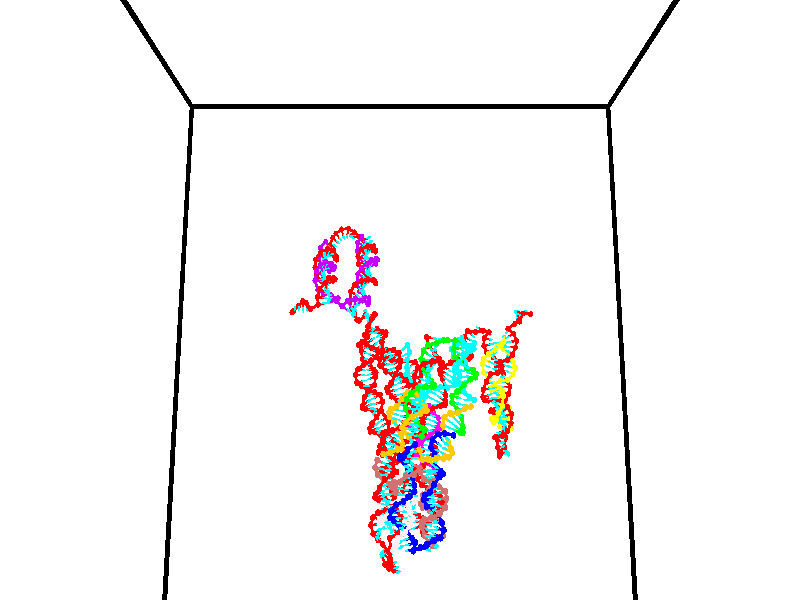 // switches for output
#declare DRAW_BASES = 1; // possible values are 0, 1; only relevant for DNA ribbons
#declare DRAW_BASES_TYPE = 3; // possible values are 1, 2, 3; only relevant for DNA ribbons
#declare DRAW_FOG = 0; // set to 1 to enable fog

#include "colors.inc"

#include "transforms.inc"
background { rgb <1, 1, 1>}

#default {
   normal{
       ripples 0.25
       frequency 0.20
       turbulence 0.2
       lambda 5
   }
	finish {
		phong 0.1
		phong_size 40.
	}
}

// original window dimensions: 1024x640


// camera settings

camera {
	sky <0, 0.179814, -0.983701>
	up <0, 0.179814, -0.983701>
	right 1.6 * <1, 0, 0>
	location <35, 94.9851, 44.8844>
	look_at <35, 29.7336, 32.9568>
	direction <0, -65.2515, -11.9276>
	angle 67.0682
}


# declare cpy_camera_pos = <35, 94.9851, 44.8844>;
# if (DRAW_FOG = 1)
fog {
	fog_type 2
	up vnormalize(cpy_camera_pos)
	color rgbt<1,1,1,0.3>
	distance 1e-5
	fog_alt 3e-3
	fog_offset 56
}
# end


// LIGHTS

# declare lum = 6;
global_settings {
	ambient_light rgb lum * <0.05, 0.05, 0.05>
	max_trace_level 15
}# declare cpy_direct_light_amount = 0.25;
light_source
{	1000 * <-1, -1.16352, -0.803886>,
	rgb lum * cpy_direct_light_amount
	parallel
}

light_source
{	1000 * <1, 1.16352, 0.803886>,
	rgb lum * cpy_direct_light_amount
	parallel
}

// strand 0

// nucleotide -1

// particle -1
sphere {
	<24.180122, 35.362091, 35.047295> 0.250000
	pigment { color rgbt <1,0,0,0> }
	no_shadow
}
cylinder {
	<24.187195, 34.982445, 34.921520>,  <24.191439, 34.754658, 34.846054>, 0.100000
	pigment { color rgbt <1,0,0,0> }
	no_shadow
}
cylinder {
	<24.187195, 34.982445, 34.921520>,  <24.180122, 35.362091, 35.047295>, 0.100000
	pigment { color rgbt <1,0,0,0> }
	no_shadow
}

// particle -1
sphere {
	<24.187195, 34.982445, 34.921520> 0.100000
	pigment { color rgbt <1,0,0,0> }
	no_shadow
}
sphere {
	0, 1
	scale<0.080000,0.200000,0.300000>
	matrix <-0.531055, -0.275378, 0.801341,
		-0.847153, 0.152815, -0.508900,
		0.017683, -0.949113, -0.314441,
		24.192499, 34.697712, 34.827187>
	pigment { color rgbt <0,1,1,0> }
	no_shadow
}
cylinder {
	<24.446243, 36.068172, 35.066860>,  <24.180122, 35.362091, 35.047295>, 0.130000
	pigment { color rgbt <1,0,0,0> }
	no_shadow
}

// nucleotide -1

// particle -1
sphere {
	<24.446243, 36.068172, 35.066860> 0.250000
	pigment { color rgbt <1,0,0,0> }
	no_shadow
}
cylinder {
	<24.599918, 36.425415, 34.973251>,  <24.692123, 36.639759, 34.917088>, 0.100000
	pigment { color rgbt <1,0,0,0> }
	no_shadow
}
cylinder {
	<24.599918, 36.425415, 34.973251>,  <24.446243, 36.068172, 35.066860>, 0.100000
	pigment { color rgbt <1,0,0,0> }
	no_shadow
}

// particle -1
sphere {
	<24.599918, 36.425415, 34.973251> 0.100000
	pigment { color rgbt <1,0,0,0> }
	no_shadow
}
sphere {
	0, 1
	scale<0.080000,0.200000,0.300000>
	matrix <0.913965, -0.403769, -0.040482,
		-0.130646, -0.198335, -0.971388,
		0.384187, 0.893103, -0.234022,
		24.715174, 36.693348, 34.903046>
	pigment { color rgbt <0,1,1,0> }
	no_shadow
}
cylinder {
	<24.961746, 36.073891, 34.600822>,  <24.446243, 36.068172, 35.066860>, 0.130000
	pigment { color rgbt <1,0,0,0> }
	no_shadow
}

// nucleotide -1

// particle -1
sphere {
	<24.961746, 36.073891, 34.600822> 0.250000
	pigment { color rgbt <1,0,0,0> }
	no_shadow
}
cylinder {
	<25.037195, 36.423073, 34.780769>,  <25.082464, 36.632580, 34.888737>, 0.100000
	pigment { color rgbt <1,0,0,0> }
	no_shadow
}
cylinder {
	<25.037195, 36.423073, 34.780769>,  <24.961746, 36.073891, 34.600822>, 0.100000
	pigment { color rgbt <1,0,0,0> }
	no_shadow
}

// particle -1
sphere {
	<25.037195, 36.423073, 34.780769> 0.100000
	pigment { color rgbt <1,0,0,0> }
	no_shadow
}
sphere {
	0, 1
	scale<0.080000,0.200000,0.300000>
	matrix <0.971184, -0.233768, 0.046418,
		0.145684, 0.428147, -0.891889,
		0.188621, 0.872951, 0.449865,
		25.093782, 36.684959, 34.915730>
	pigment { color rgbt <0,1,1,0> }
	no_shadow
}
cylinder {
	<25.424742, 36.557045, 34.303535>,  <24.961746, 36.073891, 34.600822>, 0.130000
	pigment { color rgbt <1,0,0,0> }
	no_shadow
}

// nucleotide -1

// particle -1
sphere {
	<25.424742, 36.557045, 34.303535> 0.250000
	pigment { color rgbt <1,0,0,0> }
	no_shadow
}
cylinder {
	<25.467785, 36.606186, 34.698166>,  <25.493610, 36.635670, 34.934944>, 0.100000
	pigment { color rgbt <1,0,0,0> }
	no_shadow
}
cylinder {
	<25.467785, 36.606186, 34.698166>,  <25.424742, 36.557045, 34.303535>, 0.100000
	pigment { color rgbt <1,0,0,0> }
	no_shadow
}

// particle -1
sphere {
	<25.467785, 36.606186, 34.698166> 0.100000
	pigment { color rgbt <1,0,0,0> }
	no_shadow
}
sphere {
	0, 1
	scale<0.080000,0.200000,0.300000>
	matrix <0.974194, -0.211068, -0.079976,
		0.198409, 0.969720, -0.142396,
		0.107609, 0.122853, 0.986574,
		25.500069, 36.643044, 34.994137>
	pigment { color rgbt <0,1,1,0> }
	no_shadow
}
cylinder {
	<25.867918, 37.135445, 34.570320>,  <25.424742, 36.557045, 34.303535>, 0.130000
	pigment { color rgbt <1,0,0,0> }
	no_shadow
}

// nucleotide -1

// particle -1
sphere {
	<25.867918, 37.135445, 34.570320> 0.250000
	pigment { color rgbt <1,0,0,0> }
	no_shadow
}
cylinder {
	<25.864424, 36.796402, 34.782539>,  <25.862328, 36.592976, 34.909870>, 0.100000
	pigment { color rgbt <1,0,0,0> }
	no_shadow
}
cylinder {
	<25.864424, 36.796402, 34.782539>,  <25.867918, 37.135445, 34.570320>, 0.100000
	pigment { color rgbt <1,0,0,0> }
	no_shadow
}

// particle -1
sphere {
	<25.864424, 36.796402, 34.782539> 0.100000
	pigment { color rgbt <1,0,0,0> }
	no_shadow
}
sphere {
	0, 1
	scale<0.080000,0.200000,0.300000>
	matrix <0.998276, -0.038191, -0.044573,
		0.058043, 0.529246, 0.846481,
		-0.008738, -0.847609, 0.530550,
		25.861803, 36.542118, 34.941704>
	pigment { color rgbt <0,1,1,0> }
	no_shadow
}
cylinder {
	<26.302210, 37.295910, 35.073780>,  <25.867918, 37.135445, 34.570320>, 0.130000
	pigment { color rgbt <1,0,0,0> }
	no_shadow
}

// nucleotide -1

// particle -1
sphere {
	<26.302210, 37.295910, 35.073780> 0.250000
	pigment { color rgbt <1,0,0,0> }
	no_shadow
}
cylinder {
	<26.262054, 36.905098, 34.998596>,  <26.237961, 36.670609, 34.953484>, 0.100000
	pigment { color rgbt <1,0,0,0> }
	no_shadow
}
cylinder {
	<26.262054, 36.905098, 34.998596>,  <26.302210, 37.295910, 35.073780>, 0.100000
	pigment { color rgbt <1,0,0,0> }
	no_shadow
}

// particle -1
sphere {
	<26.262054, 36.905098, 34.998596> 0.100000
	pigment { color rgbt <1,0,0,0> }
	no_shadow
}
sphere {
	0, 1
	scale<0.080000,0.200000,0.300000>
	matrix <0.993873, -0.107255, 0.026688,
		-0.046235, -0.184131, 0.981814,
		-0.100390, -0.977032, -0.187962,
		26.231937, 36.611988, 34.942207>
	pigment { color rgbt <0,1,1,0> }
	no_shadow
}
cylinder {
	<27.047119, 37.339779, 34.754131>,  <26.302210, 37.295910, 35.073780>, 0.130000
	pigment { color rgbt <1,0,0,0> }
	no_shadow
}

// nucleotide -1

// particle -1
sphere {
	<27.047119, 37.339779, 34.754131> 0.250000
	pigment { color rgbt <1,0,0,0> }
	no_shadow
}
cylinder {
	<27.397676, 37.526157, 34.705421>,  <27.608011, 37.637985, 34.676197>, 0.100000
	pigment { color rgbt <1,0,0,0> }
	no_shadow
}
cylinder {
	<27.397676, 37.526157, 34.705421>,  <27.047119, 37.339779, 34.754131>, 0.100000
	pigment { color rgbt <1,0,0,0> }
	no_shadow
}

// particle -1
sphere {
	<27.397676, 37.526157, 34.705421> 0.100000
	pigment { color rgbt <1,0,0,0> }
	no_shadow
}
sphere {
	0, 1
	scale<0.080000,0.200000,0.300000>
	matrix <0.072262, -0.377218, -0.923301,
		-0.476148, 0.800373, -0.364261,
		0.876391, 0.465950, -0.121774,
		27.660593, 37.665943, 34.668888>
	pigment { color rgbt <0,1,1,0> }
	no_shadow
}
cylinder {
	<27.042021, 37.594585, 34.145348>,  <27.047119, 37.339779, 34.754131>, 0.130000
	pigment { color rgbt <1,0,0,0> }
	no_shadow
}

// nucleotide -1

// particle -1
sphere {
	<27.042021, 37.594585, 34.145348> 0.250000
	pigment { color rgbt <1,0,0,0> }
	no_shadow
}
cylinder {
	<27.437662, 37.629700, 34.192619>,  <27.675047, 37.650768, 34.220982>, 0.100000
	pigment { color rgbt <1,0,0,0> }
	no_shadow
}
cylinder {
	<27.437662, 37.629700, 34.192619>,  <27.042021, 37.594585, 34.145348>, 0.100000
	pigment { color rgbt <1,0,0,0> }
	no_shadow
}

// particle -1
sphere {
	<27.437662, 37.629700, 34.192619> 0.100000
	pigment { color rgbt <1,0,0,0> }
	no_shadow
}
sphere {
	0, 1
	scale<0.080000,0.200000,0.300000>
	matrix <0.132311, -0.178068, -0.975082,
		-0.064556, 0.980094, -0.187743,
		0.989104, 0.087788, 0.118182,
		27.734394, 37.656036, 34.228073>
	pigment { color rgbt <0,1,1,0> }
	no_shadow
}
cylinder {
	<27.314705, 38.173225, 33.606865>,  <27.042021, 37.594585, 34.145348>, 0.130000
	pigment { color rgbt <1,0,0,0> }
	no_shadow
}

// nucleotide -1

// particle -1
sphere {
	<27.314705, 38.173225, 33.606865> 0.250000
	pigment { color rgbt <1,0,0,0> }
	no_shadow
}
cylinder {
	<27.581396, 37.895859, 33.716148>,  <27.741411, 37.729439, 33.781719>, 0.100000
	pigment { color rgbt <1,0,0,0> }
	no_shadow
}
cylinder {
	<27.581396, 37.895859, 33.716148>,  <27.314705, 38.173225, 33.606865>, 0.100000
	pigment { color rgbt <1,0,0,0> }
	no_shadow
}

// particle -1
sphere {
	<27.581396, 37.895859, 33.716148> 0.100000
	pigment { color rgbt <1,0,0,0> }
	no_shadow
}
sphere {
	0, 1
	scale<0.080000,0.200000,0.300000>
	matrix <0.025152, -0.345430, -0.938107,
		0.744877, 0.632334, -0.212867,
		0.666728, -0.693420, 0.273207,
		27.781414, 37.687832, 33.798111>
	pigment { color rgbt <0,1,1,0> }
	no_shadow
}
cylinder {
	<27.818138, 38.190029, 33.154327>,  <27.314705, 38.173225, 33.606865>, 0.130000
	pigment { color rgbt <1,0,0,0> }
	no_shadow
}

// nucleotide -1

// particle -1
sphere {
	<27.818138, 38.190029, 33.154327> 0.250000
	pigment { color rgbt <1,0,0,0> }
	no_shadow
}
cylinder {
	<27.847374, 37.815693, 33.292229>,  <27.864916, 37.591091, 33.374969>, 0.100000
	pigment { color rgbt <1,0,0,0> }
	no_shadow
}
cylinder {
	<27.847374, 37.815693, 33.292229>,  <27.818138, 38.190029, 33.154327>, 0.100000
	pigment { color rgbt <1,0,0,0> }
	no_shadow
}

// particle -1
sphere {
	<27.847374, 37.815693, 33.292229> 0.100000
	pigment { color rgbt <1,0,0,0> }
	no_shadow
}
sphere {
	0, 1
	scale<0.080000,0.200000,0.300000>
	matrix <-0.044912, -0.348412, -0.936265,
		0.996314, 0.052949, -0.067496,
		0.073091, -0.935845, 0.344750,
		27.869301, 37.534939, 33.395653>
	pigment { color rgbt <0,1,1,0> }
	no_shadow
}
cylinder {
	<28.099379, 37.839634, 32.601307>,  <27.818138, 38.190029, 33.154327>, 0.130000
	pigment { color rgbt <1,0,0,0> }
	no_shadow
}

// nucleotide -1

// particle -1
sphere {
	<28.099379, 37.839634, 32.601307> 0.250000
	pigment { color rgbt <1,0,0,0> }
	no_shadow
}
cylinder {
	<27.987932, 37.535107, 32.835491>,  <27.921064, 37.352390, 32.976002>, 0.100000
	pigment { color rgbt <1,0,0,0> }
	no_shadow
}
cylinder {
	<27.987932, 37.535107, 32.835491>,  <28.099379, 37.839634, 32.601307>, 0.100000
	pigment { color rgbt <1,0,0,0> }
	no_shadow
}

// particle -1
sphere {
	<27.987932, 37.535107, 32.835491> 0.100000
	pigment { color rgbt <1,0,0,0> }
	no_shadow
}
sphere {
	0, 1
	scale<0.080000,0.200000,0.300000>
	matrix <-0.088651, -0.586610, -0.805003,
		0.956302, -0.276190, 0.095948,
		-0.278617, -0.761320, 0.585461,
		27.904346, 37.306709, 33.011131>
	pigment { color rgbt <0,1,1,0> }
	no_shadow
}
cylinder {
	<28.510159, 37.235687, 32.476925>,  <28.099379, 37.839634, 32.601307>, 0.130000
	pigment { color rgbt <1,0,0,0> }
	no_shadow
}

// nucleotide -1

// particle -1
sphere {
	<28.510159, 37.235687, 32.476925> 0.250000
	pigment { color rgbt <1,0,0,0> }
	no_shadow
}
cylinder {
	<28.154964, 37.111710, 32.612816>,  <27.941847, 37.037323, 32.694351>, 0.100000
	pigment { color rgbt <1,0,0,0> }
	no_shadow
}
cylinder {
	<28.154964, 37.111710, 32.612816>,  <28.510159, 37.235687, 32.476925>, 0.100000
	pigment { color rgbt <1,0,0,0> }
	no_shadow
}

// particle -1
sphere {
	<28.154964, 37.111710, 32.612816> 0.100000
	pigment { color rgbt <1,0,0,0> }
	no_shadow
}
sphere {
	0, 1
	scale<0.080000,0.200000,0.300000>
	matrix <-0.045296, -0.676199, -0.735325,
		0.457633, -0.668347, 0.586416,
		-0.887986, -0.309947, 0.339724,
		27.888569, 37.018726, 32.714733>
	pigment { color rgbt <0,1,1,0> }
	no_shadow
}
cylinder {
	<28.569439, 36.478233, 32.443012>,  <28.510159, 37.235687, 32.476925>, 0.130000
	pigment { color rgbt <1,0,0,0> }
	no_shadow
}

// nucleotide -1

// particle -1
sphere {
	<28.569439, 36.478233, 32.443012> 0.250000
	pigment { color rgbt <1,0,0,0> }
	no_shadow
}
cylinder {
	<28.176500, 36.549660, 32.465321>,  <27.940737, 36.592514, 32.478706>, 0.100000
	pigment { color rgbt <1,0,0,0> }
	no_shadow
}
cylinder {
	<28.176500, 36.549660, 32.465321>,  <28.569439, 36.478233, 32.443012>, 0.100000
	pigment { color rgbt <1,0,0,0> }
	no_shadow
}

// particle -1
sphere {
	<28.176500, 36.549660, 32.465321> 0.100000
	pigment { color rgbt <1,0,0,0> }
	no_shadow
}
sphere {
	0, 1
	scale<0.080000,0.200000,0.300000>
	matrix <-0.169893, -0.726785, -0.665522,
		-0.078307, -0.663248, 0.744292,
		-0.982346, 0.178565, 0.055769,
		27.881796, 36.603230, 32.482052>
	pigment { color rgbt <0,1,1,0> }
	no_shadow
}
cylinder {
	<28.286709, 35.843082, 32.456200>,  <28.569439, 36.478233, 32.443012>, 0.130000
	pigment { color rgbt <1,0,0,0> }
	no_shadow
}

// nucleotide -1

// particle -1
sphere {
	<28.286709, 35.843082, 32.456200> 0.250000
	pigment { color rgbt <1,0,0,0> }
	no_shadow
}
cylinder {
	<27.972824, 36.070297, 32.356953>,  <27.784494, 36.206627, 32.297405>, 0.100000
	pigment { color rgbt <1,0,0,0> }
	no_shadow
}
cylinder {
	<27.972824, 36.070297, 32.356953>,  <28.286709, 35.843082, 32.456200>, 0.100000
	pigment { color rgbt <1,0,0,0> }
	no_shadow
}

// particle -1
sphere {
	<27.972824, 36.070297, 32.356953> 0.100000
	pigment { color rgbt <1,0,0,0> }
	no_shadow
}
sphere {
	0, 1
	scale<0.080000,0.200000,0.300000>
	matrix <-0.304029, -0.701533, -0.644529,
		-0.540181, -0.430332, 0.723200,
		-0.784710, 0.568036, -0.248122,
		27.737411, 36.240707, 32.282516>
	pigment { color rgbt <0,1,1,0> }
	no_shadow
}
cylinder {
	<27.615194, 35.472519, 32.647457>,  <28.286709, 35.843082, 32.456200>, 0.130000
	pigment { color rgbt <1,0,0,0> }
	no_shadow
}

// nucleotide -1

// particle -1
sphere {
	<27.615194, 35.472519, 32.647457> 0.250000
	pigment { color rgbt <1,0,0,0> }
	no_shadow
}
cylinder {
	<27.540184, 35.751278, 32.370567>,  <27.495178, 35.918533, 32.204433>, 0.100000
	pigment { color rgbt <1,0,0,0> }
	no_shadow
}
cylinder {
	<27.540184, 35.751278, 32.370567>,  <27.615194, 35.472519, 32.647457>, 0.100000
	pigment { color rgbt <1,0,0,0> }
	no_shadow
}

// particle -1
sphere {
	<27.540184, 35.751278, 32.370567> 0.100000
	pigment { color rgbt <1,0,0,0> }
	no_shadow
}
sphere {
	0, 1
	scale<0.080000,0.200000,0.300000>
	matrix <-0.391329, -0.699388, -0.598095,
		-0.900942, 0.158731, 0.403866,
		-0.187523, 0.696894, -0.692224,
		27.483927, 35.960346, 32.162899>
	pigment { color rgbt <0,1,1,0> }
	no_shadow
}
cylinder {
	<27.010157, 35.209492, 32.337425>,  <27.615194, 35.472519, 32.647457>, 0.130000
	pigment { color rgbt <1,0,0,0> }
	no_shadow
}

// nucleotide -1

// particle -1
sphere {
	<27.010157, 35.209492, 32.337425> 0.250000
	pigment { color rgbt <1,0,0,0> }
	no_shadow
}
cylinder {
	<27.125757, 35.483261, 32.069683>,  <27.195118, 35.647522, 31.909039>, 0.100000
	pigment { color rgbt <1,0,0,0> }
	no_shadow
}
cylinder {
	<27.125757, 35.483261, 32.069683>,  <27.010157, 35.209492, 32.337425>, 0.100000
	pigment { color rgbt <1,0,0,0> }
	no_shadow
}

// particle -1
sphere {
	<27.125757, 35.483261, 32.069683> 0.100000
	pigment { color rgbt <1,0,0,0> }
	no_shadow
}
sphere {
	0, 1
	scale<0.080000,0.200000,0.300000>
	matrix <-0.299389, -0.599503, -0.742268,
		-0.909310, 0.414914, 0.031653,
		0.289001, 0.684428, -0.669355,
		27.212458, 35.688591, 31.868877>
	pigment { color rgbt <0,1,1,0> }
	no_shadow
}
cylinder {
	<26.536024, 35.094036, 31.776419>,  <27.010157, 35.209492, 32.337425>, 0.130000
	pigment { color rgbt <1,0,0,0> }
	no_shadow
}

// nucleotide -1

// particle -1
sphere {
	<26.536024, 35.094036, 31.776419> 0.250000
	pigment { color rgbt <1,0,0,0> }
	no_shadow
}
cylinder {
	<26.837934, 35.304901, 31.620258>,  <27.019081, 35.431419, 31.526562>, 0.100000
	pigment { color rgbt <1,0,0,0> }
	no_shadow
}
cylinder {
	<26.837934, 35.304901, 31.620258>,  <26.536024, 35.094036, 31.776419>, 0.100000
	pigment { color rgbt <1,0,0,0> }
	no_shadow
}

// particle -1
sphere {
	<26.837934, 35.304901, 31.620258> 0.100000
	pigment { color rgbt <1,0,0,0> }
	no_shadow
}
sphere {
	0, 1
	scale<0.080000,0.200000,0.300000>
	matrix <0.028430, -0.620868, -0.783400,
		-0.655367, 0.580192, -0.483603,
		0.754776, 0.527163, -0.390401,
		27.064367, 35.463051, 31.503138>
	pigment { color rgbt <0,1,1,0> }
	no_shadow
}
cylinder {
	<26.375793, 35.285160, 31.147715>,  <26.536024, 35.094036, 31.776419>, 0.130000
	pigment { color rgbt <1,0,0,0> }
	no_shadow
}

// nucleotide -1

// particle -1
sphere {
	<26.375793, 35.285160, 31.147715> 0.250000
	pigment { color rgbt <1,0,0,0> }
	no_shadow
}
cylinder {
	<26.773636, 35.318077, 31.122469>,  <27.012342, 35.337826, 31.107321>, 0.100000
	pigment { color rgbt <1,0,0,0> }
	no_shadow
}
cylinder {
	<26.773636, 35.318077, 31.122469>,  <26.375793, 35.285160, 31.147715>, 0.100000
	pigment { color rgbt <1,0,0,0> }
	no_shadow
}

// particle -1
sphere {
	<26.773636, 35.318077, 31.122469> 0.100000
	pigment { color rgbt <1,0,0,0> }
	no_shadow
}
sphere {
	0, 1
	scale<0.080000,0.200000,0.300000>
	matrix <-0.002137, -0.592188, -0.805797,
		-0.103684, 0.801587, -0.588819,
		0.994608, 0.082290, -0.063113,
		27.072018, 35.342766, 31.103535>
	pigment { color rgbt <0,1,1,0> }
	no_shadow
}
cylinder {
	<26.436605, 35.246922, 30.484770>,  <26.375793, 35.285160, 31.147715>, 0.130000
	pigment { color rgbt <1,0,0,0> }
	no_shadow
}

// nucleotide -1

// particle -1
sphere {
	<26.436605, 35.246922, 30.484770> 0.250000
	pigment { color rgbt <1,0,0,0> }
	no_shadow
}
cylinder {
	<26.798124, 35.134998, 30.614300>,  <27.015036, 35.067844, 30.692019>, 0.100000
	pigment { color rgbt <1,0,0,0> }
	no_shadow
}
cylinder {
	<26.798124, 35.134998, 30.614300>,  <26.436605, 35.246922, 30.484770>, 0.100000
	pigment { color rgbt <1,0,0,0> }
	no_shadow
}

// particle -1
sphere {
	<26.798124, 35.134998, 30.614300> 0.100000
	pigment { color rgbt <1,0,0,0> }
	no_shadow
}
sphere {
	0, 1
	scale<0.080000,0.200000,0.300000>
	matrix <0.090658, -0.614318, -0.783834,
		0.418251, 0.737783, -0.529851,
		0.903796, -0.279804, 0.323825,
		27.069263, 35.051056, 30.711447>
	pigment { color rgbt <0,1,1,0> }
	no_shadow
}
cylinder {
	<26.962627, 35.405041, 29.844349>,  <26.436605, 35.246922, 30.484770>, 0.130000
	pigment { color rgbt <1,0,0,0> }
	no_shadow
}

// nucleotide -1

// particle -1
sphere {
	<26.962627, 35.405041, 29.844349> 0.250000
	pigment { color rgbt <1,0,0,0> }
	no_shadow
}
cylinder {
	<27.085476, 35.128304, 30.105740>,  <27.159185, 34.962261, 30.262573>, 0.100000
	pigment { color rgbt <1,0,0,0> }
	no_shadow
}
cylinder {
	<27.085476, 35.128304, 30.105740>,  <26.962627, 35.405041, 29.844349>, 0.100000
	pigment { color rgbt <1,0,0,0> }
	no_shadow
}

// particle -1
sphere {
	<27.085476, 35.128304, 30.105740> 0.100000
	pigment { color rgbt <1,0,0,0> }
	no_shadow
}
sphere {
	0, 1
	scale<0.080000,0.200000,0.300000>
	matrix <0.078464, -0.665916, -0.741889,
		0.948430, 0.279124, -0.150232,
		0.307121, -0.691842, 0.653476,
		27.177612, 34.920750, 30.301783>
	pigment { color rgbt <0,1,1,0> }
	no_shadow
}
cylinder {
	<27.621191, 35.162235, 29.518841>,  <26.962627, 35.405041, 29.844349>, 0.130000
	pigment { color rgbt <1,0,0,0> }
	no_shadow
}

// nucleotide -1

// particle -1
sphere {
	<27.621191, 35.162235, 29.518841> 0.250000
	pigment { color rgbt <1,0,0,0> }
	no_shadow
}
cylinder {
	<27.503572, 34.888905, 29.786152>,  <27.433001, 34.724907, 29.946539>, 0.100000
	pigment { color rgbt <1,0,0,0> }
	no_shadow
}
cylinder {
	<27.503572, 34.888905, 29.786152>,  <27.621191, 35.162235, 29.518841>, 0.100000
	pigment { color rgbt <1,0,0,0> }
	no_shadow
}

// particle -1
sphere {
	<27.503572, 34.888905, 29.786152> 0.100000
	pigment { color rgbt <1,0,0,0> }
	no_shadow
}
sphere {
	0, 1
	scale<0.080000,0.200000,0.300000>
	matrix <0.219748, -0.728792, -0.648516,
		0.930187, -0.043841, 0.364460,
		-0.294047, -0.683330, 0.668279,
		27.415358, 34.683907, 29.986635>
	pigment { color rgbt <0,1,1,0> }
	no_shadow
}
cylinder {
	<28.174225, 34.602531, 29.497841>,  <27.621191, 35.162235, 29.518841>, 0.130000
	pigment { color rgbt <1,0,0,0> }
	no_shadow
}

// nucleotide -1

// particle -1
sphere {
	<28.174225, 34.602531, 29.497841> 0.250000
	pigment { color rgbt <1,0,0,0> }
	no_shadow
}
cylinder {
	<27.862076, 34.405464, 29.651882>,  <27.674788, 34.287224, 29.744307>, 0.100000
	pigment { color rgbt <1,0,0,0> }
	no_shadow
}
cylinder {
	<27.862076, 34.405464, 29.651882>,  <28.174225, 34.602531, 29.497841>, 0.100000
	pigment { color rgbt <1,0,0,0> }
	no_shadow
}

// particle -1
sphere {
	<27.862076, 34.405464, 29.651882> 0.100000
	pigment { color rgbt <1,0,0,0> }
	no_shadow
}
sphere {
	0, 1
	scale<0.080000,0.200000,0.300000>
	matrix <0.328208, -0.846904, -0.418370,
		0.532259, -0.200091, 0.822596,
		-0.780371, -0.492664, 0.385101,
		27.627964, 34.257664, 29.767412>
	pigment { color rgbt <0,1,1,0> }
	no_shadow
}
cylinder {
	<28.411587, 33.992031, 29.905970>,  <28.174225, 34.602531, 29.497841>, 0.130000
	pigment { color rgbt <1,0,0,0> }
	no_shadow
}

// nucleotide -1

// particle -1
sphere {
	<28.411587, 33.992031, 29.905970> 0.250000
	pigment { color rgbt <1,0,0,0> }
	no_shadow
}
cylinder {
	<28.025700, 33.931992, 29.819448>,  <27.794167, 33.895966, 29.767536>, 0.100000
	pigment { color rgbt <1,0,0,0> }
	no_shadow
}
cylinder {
	<28.025700, 33.931992, 29.819448>,  <28.411587, 33.992031, 29.905970>, 0.100000
	pigment { color rgbt <1,0,0,0> }
	no_shadow
}

// particle -1
sphere {
	<28.025700, 33.931992, 29.819448> 0.100000
	pigment { color rgbt <1,0,0,0> }
	no_shadow
}
sphere {
	0, 1
	scale<0.080000,0.200000,0.300000>
	matrix <0.230277, -0.879330, -0.416835,
		-0.127632, -0.451938, 0.882872,
		-0.964719, -0.150103, -0.216302,
		27.736284, 33.886959, 29.754559>
	pigment { color rgbt <0,1,1,0> }
	no_shadow
}
cylinder {
	<28.364246, 33.346020, 30.037701>,  <28.411587, 33.992031, 29.905970>, 0.130000
	pigment { color rgbt <1,0,0,0> }
	no_shadow
}

// nucleotide -1

// particle -1
sphere {
	<28.364246, 33.346020, 30.037701> 0.250000
	pigment { color rgbt <1,0,0,0> }
	no_shadow
}
cylinder {
	<28.038841, 33.410805, 29.814285>,  <27.843599, 33.449677, 29.680235>, 0.100000
	pigment { color rgbt <1,0,0,0> }
	no_shadow
}
cylinder {
	<28.038841, 33.410805, 29.814285>,  <28.364246, 33.346020, 30.037701>, 0.100000
	pigment { color rgbt <1,0,0,0> }
	no_shadow
}

// particle -1
sphere {
	<28.038841, 33.410805, 29.814285> 0.100000
	pigment { color rgbt <1,0,0,0> }
	no_shadow
}
sphere {
	0, 1
	scale<0.080000,0.200000,0.300000>
	matrix <0.303733, -0.700700, -0.645574,
		-0.495929, -0.694829, 0.520833,
		-0.813511, 0.161965, -0.558540,
		27.794788, 33.459393, 29.646723>
	pigment { color rgbt <0,1,1,0> }
	no_shadow
}
cylinder {
	<28.104631, 32.702179, 29.767694>,  <28.364246, 33.346020, 30.037701>, 0.130000
	pigment { color rgbt <1,0,0,0> }
	no_shadow
}

// nucleotide -1

// particle -1
sphere {
	<28.104631, 32.702179, 29.767694> 0.250000
	pigment { color rgbt <1,0,0,0> }
	no_shadow
}
cylinder {
	<27.933220, 32.976147, 29.531982>,  <27.830374, 33.140526, 29.390556>, 0.100000
	pigment { color rgbt <1,0,0,0> }
	no_shadow
}
cylinder {
	<27.933220, 32.976147, 29.531982>,  <28.104631, 32.702179, 29.767694>, 0.100000
	pigment { color rgbt <1,0,0,0> }
	no_shadow
}

// particle -1
sphere {
	<27.933220, 32.976147, 29.531982> 0.100000
	pigment { color rgbt <1,0,0,0> }
	no_shadow
}
sphere {
	0, 1
	scale<0.080000,0.200000,0.300000>
	matrix <0.266679, -0.527262, -0.806769,
		-0.863276, -0.502872, 0.043293,
		-0.428528, 0.684919, -0.589279,
		27.804661, 33.181622, 29.355200>
	pigment { color rgbt <0,1,1,0> }
	no_shadow
}
cylinder {
	<27.752075, 32.336693, 29.221977>,  <28.104631, 32.702179, 29.767694>, 0.130000
	pigment { color rgbt <1,0,0,0> }
	no_shadow
}

// nucleotide -1

// particle -1
sphere {
	<27.752075, 32.336693, 29.221977> 0.250000
	pigment { color rgbt <1,0,0,0> }
	no_shadow
}
cylinder {
	<27.861029, 32.709541, 29.126511>,  <27.926401, 32.933250, 29.069231>, 0.100000
	pigment { color rgbt <1,0,0,0> }
	no_shadow
}
cylinder {
	<27.861029, 32.709541, 29.126511>,  <27.752075, 32.336693, 29.221977>, 0.100000
	pigment { color rgbt <1,0,0,0> }
	no_shadow
}

// particle -1
sphere {
	<27.861029, 32.709541, 29.126511> 0.100000
	pigment { color rgbt <1,0,0,0> }
	no_shadow
}
sphere {
	0, 1
	scale<0.080000,0.200000,0.300000>
	matrix <0.390856, -0.333847, -0.857775,
		-0.879225, 0.140362, -0.455259,
		0.272386, 0.932118, -0.238665,
		27.942745, 32.989178, 29.054911>
	pigment { color rgbt <0,1,1,0> }
	no_shadow
}
cylinder {
	<27.495001, 32.407734, 28.486300>,  <27.752075, 32.336693, 29.221977>, 0.130000
	pigment { color rgbt <1,0,0,0> }
	no_shadow
}

// nucleotide -1

// particle -1
sphere {
	<27.495001, 32.407734, 28.486300> 0.250000
	pigment { color rgbt <1,0,0,0> }
	no_shadow
}
cylinder {
	<27.802303, 32.650810, 28.566795>,  <27.986685, 32.796658, 28.615093>, 0.100000
	pigment { color rgbt <1,0,0,0> }
	no_shadow
}
cylinder {
	<27.802303, 32.650810, 28.566795>,  <27.495001, 32.407734, 28.486300>, 0.100000
	pigment { color rgbt <1,0,0,0> }
	no_shadow
}

// particle -1
sphere {
	<27.802303, 32.650810, 28.566795> 0.100000
	pigment { color rgbt <1,0,0,0> }
	no_shadow
}
sphere {
	0, 1
	scale<0.080000,0.200000,0.300000>
	matrix <0.408523, -0.223398, -0.884987,
		-0.492841, 0.762107, -0.419882,
		0.768256, 0.607689, 0.201238,
		28.032780, 32.833118, 28.627167>
	pigment { color rgbt <0,1,1,0> }
	no_shadow
}
cylinder {
	<27.837204, 32.716095, 27.887054>,  <27.495001, 32.407734, 28.486300>, 0.130000
	pigment { color rgbt <1,0,0,0> }
	no_shadow
}

// nucleotide -1

// particle -1
sphere {
	<27.837204, 32.716095, 27.887054> 0.250000
	pigment { color rgbt <1,0,0,0> }
	no_shadow
}
cylinder {
	<28.141125, 32.798500, 28.133715>,  <28.323477, 32.847942, 28.281712>, 0.100000
	pigment { color rgbt <1,0,0,0> }
	no_shadow
}
cylinder {
	<28.141125, 32.798500, 28.133715>,  <27.837204, 32.716095, 27.887054>, 0.100000
	pigment { color rgbt <1,0,0,0> }
	no_shadow
}

// particle -1
sphere {
	<28.141125, 32.798500, 28.133715> 0.100000
	pigment { color rgbt <1,0,0,0> }
	no_shadow
}
sphere {
	0, 1
	scale<0.080000,0.200000,0.300000>
	matrix <0.650124, -0.249877, -0.717565,
		0.006261, 0.946108, -0.323790,
		0.759802, 0.206011, 0.616652,
		28.369066, 32.860302, 28.318710>
	pigment { color rgbt <0,1,1,0> }
	no_shadow
}
cylinder {
	<28.226377, 33.332100, 27.679153>,  <27.837204, 32.716095, 27.887054>, 0.130000
	pigment { color rgbt <1,0,0,0> }
	no_shadow
}

// nucleotide -1

// particle -1
sphere {
	<28.226377, 33.332100, 27.679153> 0.250000
	pigment { color rgbt <1,0,0,0> }
	no_shadow
}
cylinder {
	<28.443186, 33.059395, 27.875689>,  <28.573271, 32.895771, 27.993608>, 0.100000
	pigment { color rgbt <1,0,0,0> }
	no_shadow
}
cylinder {
	<28.443186, 33.059395, 27.875689>,  <28.226377, 33.332100, 27.679153>, 0.100000
	pigment { color rgbt <1,0,0,0> }
	no_shadow
}

// particle -1
sphere {
	<28.443186, 33.059395, 27.875689> 0.100000
	pigment { color rgbt <1,0,0,0> }
	no_shadow
}
sphere {
	0, 1
	scale<0.080000,0.200000,0.300000>
	matrix <0.542428, -0.162736, -0.824189,
		0.641862, 0.713241, 0.281602,
		0.542019, -0.681765, 0.491337,
		28.605791, 32.854866, 28.023090>
	pigment { color rgbt <0,1,1,0> }
	no_shadow
}
cylinder {
	<28.774391, 33.038715, 27.190760>,  <28.226377, 33.332100, 27.679153>, 0.130000
	pigment { color rgbt <1,0,0,0> }
	no_shadow
}

// nucleotide -1

// particle -1
sphere {
	<28.774391, 33.038715, 27.190760> 0.250000
	pigment { color rgbt <1,0,0,0> }
	no_shadow
}
cylinder {
	<28.891457, 32.863895, 27.530956>,  <28.961697, 32.759003, 27.735073>, 0.100000
	pigment { color rgbt <1,0,0,0> }
	no_shadow
}
cylinder {
	<28.891457, 32.863895, 27.530956>,  <28.774391, 33.038715, 27.190760>, 0.100000
	pigment { color rgbt <1,0,0,0> }
	no_shadow
}

// particle -1
sphere {
	<28.891457, 32.863895, 27.530956> 0.100000
	pigment { color rgbt <1,0,0,0> }
	no_shadow
}
sphere {
	0, 1
	scale<0.080000,0.200000,0.300000>
	matrix <0.707416, -0.499466, -0.500097,
		0.643359, 0.748010, 0.163002,
		0.292663, -0.437052, 0.850490,
		28.979256, 32.732780, 27.786104>
	pigment { color rgbt <0,1,1,0> }
	no_shadow
}
cylinder {
	<29.519613, 33.008556, 27.133514>,  <28.774391, 33.038715, 27.190760>, 0.130000
	pigment { color rgbt <1,0,0,0> }
	no_shadow
}

// nucleotide -1

// particle -1
sphere {
	<29.519613, 33.008556, 27.133514> 0.250000
	pigment { color rgbt <1,0,0,0> }
	no_shadow
}
cylinder {
	<29.424652, 32.750080, 27.423641>,  <29.367676, 32.594994, 27.597717>, 0.100000
	pigment { color rgbt <1,0,0,0> }
	no_shadow
}
cylinder {
	<29.424652, 32.750080, 27.423641>,  <29.519613, 33.008556, 27.133514>, 0.100000
	pigment { color rgbt <1,0,0,0> }
	no_shadow
}

// particle -1
sphere {
	<29.424652, 32.750080, 27.423641> 0.100000
	pigment { color rgbt <1,0,0,0> }
	no_shadow
}
sphere {
	0, 1
	scale<0.080000,0.200000,0.300000>
	matrix <0.763601, -0.585673, -0.271847,
		0.600461, 0.489315, 0.632469,
		-0.237401, -0.646187, 0.725316,
		29.353432, 32.556225, 27.641235>
	pigment { color rgbt <0,1,1,0> }
	no_shadow
}
cylinder {
	<30.175743, 32.913528, 27.436932>,  <29.519613, 33.008556, 27.133514>, 0.130000
	pigment { color rgbt <1,0,0,0> }
	no_shadow
}

// nucleotide -1

// particle -1
sphere {
	<30.175743, 32.913528, 27.436932> 0.250000
	pigment { color rgbt <1,0,0,0> }
	no_shadow
}
cylinder {
	<29.922544, 32.610775, 27.501976>,  <29.770626, 32.429123, 27.541002>, 0.100000
	pigment { color rgbt <1,0,0,0> }
	no_shadow
}
cylinder {
	<29.922544, 32.610775, 27.501976>,  <30.175743, 32.913528, 27.436932>, 0.100000
	pigment { color rgbt <1,0,0,0> }
	no_shadow
}

// particle -1
sphere {
	<29.922544, 32.610775, 27.501976> 0.100000
	pigment { color rgbt <1,0,0,0> }
	no_shadow
}
sphere {
	0, 1
	scale<0.080000,0.200000,0.300000>
	matrix <0.752273, -0.650969, -0.101610,
		0.182762, 0.058011, 0.981444,
		-0.632995, -0.756884, 0.162613,
		29.732645, 32.383709, 27.550760>
	pigment { color rgbt <0,1,1,0> }
	no_shadow
}
cylinder {
	<30.587610, 32.360233, 27.708961>,  <30.175743, 32.913528, 27.436932>, 0.130000
	pigment { color rgbt <1,0,0,0> }
	no_shadow
}

// nucleotide -1

// particle -1
sphere {
	<30.587610, 32.360233, 27.708961> 0.250000
	pigment { color rgbt <1,0,0,0> }
	no_shadow
}
cylinder {
	<30.241301, 32.170967, 27.643789>,  <30.033514, 32.057407, 27.604687>, 0.100000
	pigment { color rgbt <1,0,0,0> }
	no_shadow
}
cylinder {
	<30.241301, 32.170967, 27.643789>,  <30.587610, 32.360233, 27.708961>, 0.100000
	pigment { color rgbt <1,0,0,0> }
	no_shadow
}

// particle -1
sphere {
	<30.241301, 32.170967, 27.643789> 0.100000
	pigment { color rgbt <1,0,0,0> }
	no_shadow
}
sphere {
	0, 1
	scale<0.080000,0.200000,0.300000>
	matrix <0.491708, -0.864861, -0.101186,
		-0.093033, -0.167718, 0.981436,
		-0.865776, -0.473167, -0.162929,
		29.981567, 32.029018, 27.594912>
	pigment { color rgbt <0,1,1,0> }
	no_shadow
}
cylinder {
	<31.105722, 32.718380, 28.153044>,  <30.587610, 32.360233, 27.708961>, 0.130000
	pigment { color rgbt <1,0,0,0> }
	no_shadow
}

// nucleotide -1

// particle -1
sphere {
	<31.105722, 32.718380, 28.153044> 0.250000
	pigment { color rgbt <1,0,0,0> }
	no_shadow
}
cylinder {
	<31.433455, 32.927757, 28.059490>,  <31.630095, 33.053383, 28.003359>, 0.100000
	pigment { color rgbt <1,0,0,0> }
	no_shadow
}
cylinder {
	<31.433455, 32.927757, 28.059490>,  <31.105722, 32.718380, 28.153044>, 0.100000
	pigment { color rgbt <1,0,0,0> }
	no_shadow
}

// particle -1
sphere {
	<31.433455, 32.927757, 28.059490> 0.100000
	pigment { color rgbt <1,0,0,0> }
	no_shadow
}
sphere {
	0, 1
	scale<0.080000,0.200000,0.300000>
	matrix <0.117680, 0.245713, 0.962173,
		0.561114, -0.815861, 0.139721,
		0.819331, 0.523446, -0.233883,
		31.679255, 33.084789, 27.989325>
	pigment { color rgbt <0,1,1,0> }
	no_shadow
}
cylinder {
	<31.455307, 32.649567, 28.700623>,  <31.105722, 32.718380, 28.153044>, 0.130000
	pigment { color rgbt <1,0,0,0> }
	no_shadow
}

// nucleotide -1

// particle -1
sphere {
	<31.455307, 32.649567, 28.700623> 0.250000
	pigment { color rgbt <1,0,0,0> }
	no_shadow
}
cylinder {
	<31.693783, 32.914288, 28.518820>,  <31.836868, 33.073120, 28.409739>, 0.100000
	pigment { color rgbt <1,0,0,0> }
	no_shadow
}
cylinder {
	<31.693783, 32.914288, 28.518820>,  <31.455307, 32.649567, 28.700623>, 0.100000
	pigment { color rgbt <1,0,0,0> }
	no_shadow
}

// particle -1
sphere {
	<31.693783, 32.914288, 28.518820> 0.100000
	pigment { color rgbt <1,0,0,0> }
	no_shadow
}
sphere {
	0, 1
	scale<0.080000,0.200000,0.300000>
	matrix <0.005803, 0.562552, 0.826742,
		0.802823, -0.495533, 0.331547,
		0.596190, 0.661802, -0.454505,
		31.872641, 33.112827, 28.382469>
	pigment { color rgbt <0,1,1,0> }
	no_shadow
}
cylinder {
	<32.144005, 32.733513, 29.056692>,  <31.455307, 32.649567, 28.700623>, 0.130000
	pigment { color rgbt <1,0,0,0> }
	no_shadow
}

// nucleotide -1

// particle -1
sphere {
	<32.144005, 32.733513, 29.056692> 0.250000
	pigment { color rgbt <1,0,0,0> }
	no_shadow
}
cylinder {
	<31.990768, 33.056602, 28.877443>,  <31.898827, 33.250458, 28.769894>, 0.100000
	pigment { color rgbt <1,0,0,0> }
	no_shadow
}
cylinder {
	<31.990768, 33.056602, 28.877443>,  <32.144005, 32.733513, 29.056692>, 0.100000
	pigment { color rgbt <1,0,0,0> }
	no_shadow
}

// particle -1
sphere {
	<31.990768, 33.056602, 28.877443> 0.100000
	pigment { color rgbt <1,0,0,0> }
	no_shadow
}
sphere {
	0, 1
	scale<0.080000,0.200000,0.300000>
	matrix <0.015114, 0.490551, 0.871282,
		0.923586, 0.327010, -0.200135,
		-0.383094, 0.807728, -0.448123,
		31.875841, 33.298920, 28.743006>
	pigment { color rgbt <0,1,1,0> }
	no_shadow
}
cylinder {
	<32.434155, 33.293308, 29.304878>,  <32.144005, 32.733513, 29.056692>, 0.130000
	pigment { color rgbt <1,0,0,0> }
	no_shadow
}

// nucleotide -1

// particle -1
sphere {
	<32.434155, 33.293308, 29.304878> 0.250000
	pigment { color rgbt <1,0,0,0> }
	no_shadow
}
cylinder {
	<32.109810, 33.477867, 29.160868>,  <31.915203, 33.588600, 29.074461>, 0.100000
	pigment { color rgbt <1,0,0,0> }
	no_shadow
}
cylinder {
	<32.109810, 33.477867, 29.160868>,  <32.434155, 33.293308, 29.304878>, 0.100000
	pigment { color rgbt <1,0,0,0> }
	no_shadow
}

// particle -1
sphere {
	<32.109810, 33.477867, 29.160868> 0.100000
	pigment { color rgbt <1,0,0,0> }
	no_shadow
}
sphere {
	0, 1
	scale<0.080000,0.200000,0.300000>
	matrix <-0.027383, 0.584598, 0.810861,
		0.584598, 0.667354, -0.461394,
		-0.810861, 0.461394, -0.360029,
		31.866552, 33.616283, 29.052858>
	pigment { color rgbt <0,1,1,0> }
	no_shadow
}
cylinder {
	<32.496548, 33.962700, 29.352579>,  <32.434155, 33.293308, 29.304878>, 0.130000
	pigment { color rgbt <1,0,0,0> }
	no_shadow
}

// nucleotide -1

// particle -1
sphere {
	<32.496548, 33.962700, 29.352579> 0.250000
	pigment { color rgbt <1,0,0,0> }
	no_shadow
}
cylinder {
	<32.097980, 33.941116, 29.326513>,  <31.858841, 33.928165, 29.310875>, 0.100000
	pigment { color rgbt <1,0,0,0> }
	no_shadow
}
cylinder {
	<32.097980, 33.941116, 29.326513>,  <32.496548, 33.962700, 29.352579>, 0.100000
	pigment { color rgbt <1,0,0,0> }
	no_shadow
}

// particle -1
sphere {
	<32.097980, 33.941116, 29.326513> 0.100000
	pigment { color rgbt <1,0,0,0> }
	no_shadow
}
sphere {
	0, 1
	scale<0.080000,0.200000,0.300000>
	matrix <-0.083312, 0.759714, 0.644898,
		0.014710, 0.648015, -0.761485,
		-0.996415, -0.053955, -0.065163,
		31.799055, 33.924931, 29.306965>
	pigment { color rgbt <0,1,1,0> }
	no_shadow
}
cylinder {
	<32.285812, 34.648540, 29.151360>,  <32.496548, 33.962700, 29.352579>, 0.130000
	pigment { color rgbt <1,0,0,0> }
	no_shadow
}

// nucleotide -1

// particle -1
sphere {
	<32.285812, 34.648540, 29.151360> 0.250000
	pigment { color rgbt <1,0,0,0> }
	no_shadow
}
cylinder {
	<31.982805, 34.456551, 29.328354>,  <31.801001, 34.341358, 29.434551>, 0.100000
	pigment { color rgbt <1,0,0,0> }
	no_shadow
}
cylinder {
	<31.982805, 34.456551, 29.328354>,  <32.285812, 34.648540, 29.151360>, 0.100000
	pigment { color rgbt <1,0,0,0> }
	no_shadow
}

// particle -1
sphere {
	<31.982805, 34.456551, 29.328354> 0.100000
	pigment { color rgbt <1,0,0,0> }
	no_shadow
}
sphere {
	0, 1
	scale<0.080000,0.200000,0.300000>
	matrix <-0.128854, 0.774410, 0.619424,
		-0.639973, 0.412208, -0.648475,
		-0.757516, -0.479973, 0.442487,
		31.755550, 34.312557, 29.461100>
	pigment { color rgbt <0,1,1,0> }
	no_shadow
}
cylinder {
	<31.711634, 35.152336, 29.243883>,  <32.285812, 34.648540, 29.151360>, 0.130000
	pigment { color rgbt <1,0,0,0> }
	no_shadow
}

// nucleotide -1

// particle -1
sphere {
	<31.711634, 35.152336, 29.243883> 0.250000
	pigment { color rgbt <1,0,0,0> }
	no_shadow
}
cylinder {
	<31.672041, 34.840710, 29.491514>,  <31.648285, 34.653732, 29.640093>, 0.100000
	pigment { color rgbt <1,0,0,0> }
	no_shadow
}
cylinder {
	<31.672041, 34.840710, 29.491514>,  <31.711634, 35.152336, 29.243883>, 0.100000
	pigment { color rgbt <1,0,0,0> }
	no_shadow
}

// particle -1
sphere {
	<31.672041, 34.840710, 29.491514> 0.100000
	pigment { color rgbt <1,0,0,0> }
	no_shadow
}
sphere {
	0, 1
	scale<0.080000,0.200000,0.300000>
	matrix <-0.056174, 0.625515, 0.778187,
		-0.993502, 0.042249, -0.105678,
		-0.098981, -0.779067, 0.619077,
		31.642347, 34.606991, 29.677237>
	pigment { color rgbt <0,1,1,0> }
	no_shadow
}
cylinder {
	<31.057600, 35.300236, 29.583191>,  <31.711634, 35.152336, 29.243883>, 0.130000
	pigment { color rgbt <1,0,0,0> }
	no_shadow
}

// nucleotide -1

// particle -1
sphere {
	<31.057600, 35.300236, 29.583191> 0.250000
	pigment { color rgbt <1,0,0,0> }
	no_shadow
}
cylinder {
	<31.275997, 35.043423, 29.798483>,  <31.407036, 34.889336, 29.927658>, 0.100000
	pigment { color rgbt <1,0,0,0> }
	no_shadow
}
cylinder {
	<31.275997, 35.043423, 29.798483>,  <31.057600, 35.300236, 29.583191>, 0.100000
	pigment { color rgbt <1,0,0,0> }
	no_shadow
}

// particle -1
sphere {
	<31.275997, 35.043423, 29.798483> 0.100000
	pigment { color rgbt <1,0,0,0> }
	no_shadow
}
sphere {
	0, 1
	scale<0.080000,0.200000,0.300000>
	matrix <-0.230541, 0.502501, 0.833273,
		-0.805447, -0.579044, 0.126347,
		0.545991, -0.642029, 0.538231,
		31.439795, 34.850815, 29.959951>
	pigment { color rgbt <0,1,1,0> }
	no_shadow
}
cylinder {
	<30.721088, 35.249668, 30.248863>,  <31.057600, 35.300236, 29.583191>, 0.130000
	pigment { color rgbt <1,0,0,0> }
	no_shadow
}

// nucleotide -1

// particle -1
sphere {
	<30.721088, 35.249668, 30.248863> 0.250000
	pigment { color rgbt <1,0,0,0> }
	no_shadow
}
cylinder {
	<31.100212, 35.132229, 30.298599>,  <31.327686, 35.061768, 30.328440>, 0.100000
	pigment { color rgbt <1,0,0,0> }
	no_shadow
}
cylinder {
	<31.100212, 35.132229, 30.298599>,  <30.721088, 35.249668, 30.248863>, 0.100000
	pigment { color rgbt <1,0,0,0> }
	no_shadow
}

// particle -1
sphere {
	<31.100212, 35.132229, 30.298599> 0.100000
	pigment { color rgbt <1,0,0,0> }
	no_shadow
}
sphere {
	0, 1
	scale<0.080000,0.200000,0.300000>
	matrix <0.025428, 0.458336, 0.888415,
		-0.317824, -0.838886, 0.441880,
		0.947809, -0.293596, 0.124339,
		31.384554, 35.044151, 30.335901>
	pigment { color rgbt <0,1,1,0> }
	no_shadow
}
cylinder {
	<30.788418, 35.347240, 30.888727>,  <30.721088, 35.249668, 30.248863>, 0.130000
	pigment { color rgbt <1,0,0,0> }
	no_shadow
}

// nucleotide -1

// particle -1
sphere {
	<30.788418, 35.347240, 30.888727> 0.250000
	pigment { color rgbt <1,0,0,0> }
	no_shadow
}
cylinder {
	<31.173903, 35.289021, 30.799219>,  <31.405193, 35.254089, 30.745514>, 0.100000
	pigment { color rgbt <1,0,0,0> }
	no_shadow
}
cylinder {
	<31.173903, 35.289021, 30.799219>,  <30.788418, 35.347240, 30.888727>, 0.100000
	pigment { color rgbt <1,0,0,0> }
	no_shadow
}

// particle -1
sphere {
	<31.173903, 35.289021, 30.799219> 0.100000
	pigment { color rgbt <1,0,0,0> }
	no_shadow
}
sphere {
	0, 1
	scale<0.080000,0.200000,0.300000>
	matrix <0.256796, 0.276562, 0.926050,
		-0.072903, -0.949909, 0.303904,
		0.963712, -0.145553, -0.223771,
		31.463017, 35.245354, 30.732088>
	pigment { color rgbt <0,1,1,0> }
	no_shadow
}
cylinder {
	<31.128002, 34.834641, 31.340635>,  <30.788418, 35.347240, 30.888727>, 0.130000
	pigment { color rgbt <1,0,0,0> }
	no_shadow
}

// nucleotide -1

// particle -1
sphere {
	<31.128002, 34.834641, 31.340635> 0.250000
	pigment { color rgbt <1,0,0,0> }
	no_shadow
}
cylinder {
	<31.405134, 35.089775, 31.206081>,  <31.571413, 35.242855, 31.125349>, 0.100000
	pigment { color rgbt <1,0,0,0> }
	no_shadow
}
cylinder {
	<31.405134, 35.089775, 31.206081>,  <31.128002, 34.834641, 31.340635>, 0.100000
	pigment { color rgbt <1,0,0,0> }
	no_shadow
}

// particle -1
sphere {
	<31.405134, 35.089775, 31.206081> 0.100000
	pigment { color rgbt <1,0,0,0> }
	no_shadow
}
sphere {
	0, 1
	scale<0.080000,0.200000,0.300000>
	matrix <0.204425, 0.273622, 0.939862,
		0.691518, -0.719931, 0.059185,
		0.692830, 0.637833, -0.336387,
		31.612984, 35.281124, 31.105165>
	pigment { color rgbt <0,1,1,0> }
	no_shadow
}
cylinder {
	<31.533821, 34.911739, 31.886885>,  <31.128002, 34.834641, 31.340635>, 0.130000
	pigment { color rgbt <1,0,0,0> }
	no_shadow
}

// nucleotide -1

// particle -1
sphere {
	<31.533821, 34.911739, 31.886885> 0.250000
	pigment { color rgbt <1,0,0,0> }
	no_shadow
}
cylinder {
	<31.662336, 35.217251, 31.662951>,  <31.739445, 35.400558, 31.528589>, 0.100000
	pigment { color rgbt <1,0,0,0> }
	no_shadow
}
cylinder {
	<31.662336, 35.217251, 31.662951>,  <31.533821, 34.911739, 31.886885>, 0.100000
	pigment { color rgbt <1,0,0,0> }
	no_shadow
}

// particle -1
sphere {
	<31.662336, 35.217251, 31.662951> 0.100000
	pigment { color rgbt <1,0,0,0> }
	no_shadow
}
sphere {
	0, 1
	scale<0.080000,0.200000,0.300000>
	matrix <0.291034, 0.482931, 0.825880,
		0.901151, -0.428276, -0.067125,
		0.321288, 0.763778, -0.559837,
		31.758722, 35.446384, 31.494999>
	pigment { color rgbt <0,1,1,0> }
	no_shadow
}
cylinder {
	<32.125416, 35.102852, 32.186493>,  <31.533821, 34.911739, 31.886885>, 0.130000
	pigment { color rgbt <1,0,0,0> }
	no_shadow
}

// nucleotide -1

// particle -1
sphere {
	<32.125416, 35.102852, 32.186493> 0.250000
	pigment { color rgbt <1,0,0,0> }
	no_shadow
}
cylinder {
	<32.011951, 35.425568, 31.979174>,  <31.943872, 35.619198, 31.854782>, 0.100000
	pigment { color rgbt <1,0,0,0> }
	no_shadow
}
cylinder {
	<32.011951, 35.425568, 31.979174>,  <32.125416, 35.102852, 32.186493>, 0.100000
	pigment { color rgbt <1,0,0,0> }
	no_shadow
}

// particle -1
sphere {
	<32.011951, 35.425568, 31.979174> 0.100000
	pigment { color rgbt <1,0,0,0> }
	no_shadow
}
sphere {
	0, 1
	scale<0.080000,0.200000,0.300000>
	matrix <0.085437, 0.559613, 0.824338,
		0.955111, 0.189550, -0.227669,
		-0.283661, 0.806786, -0.518298,
		31.926853, 35.667603, 31.823685>
	pigment { color rgbt <0,1,1,0> }
	no_shadow
}
cylinder {
	<32.505653, 35.598095, 32.472111>,  <32.125416, 35.102852, 32.186493>, 0.130000
	pigment { color rgbt <1,0,0,0> }
	no_shadow
}

// nucleotide -1

// particle -1
sphere {
	<32.505653, 35.598095, 32.472111> 0.250000
	pigment { color rgbt <1,0,0,0> }
	no_shadow
}
cylinder {
	<32.214867, 35.810452, 32.297901>,  <32.040394, 35.937866, 32.193375>, 0.100000
	pigment { color rgbt <1,0,0,0> }
	no_shadow
}
cylinder {
	<32.214867, 35.810452, 32.297901>,  <32.505653, 35.598095, 32.472111>, 0.100000
	pigment { color rgbt <1,0,0,0> }
	no_shadow
}

// particle -1
sphere {
	<32.214867, 35.810452, 32.297901> 0.100000
	pigment { color rgbt <1,0,0,0> }
	no_shadow
}
sphere {
	0, 1
	scale<0.080000,0.200000,0.300000>
	matrix <-0.189103, 0.454940, 0.870212,
		0.660125, 0.714970, -0.230332,
		-0.726963, 0.530892, -0.435520,
		31.996778, 35.969719, 32.167244>
	pigment { color rgbt <0,1,1,0> }
	no_shadow
}
cylinder {
	<32.588520, 36.243511, 32.748817>,  <32.505653, 35.598095, 32.472111>, 0.130000
	pigment { color rgbt <1,0,0,0> }
	no_shadow
}

// nucleotide -1

// particle -1
sphere {
	<32.588520, 36.243511, 32.748817> 0.250000
	pigment { color rgbt <1,0,0,0> }
	no_shadow
}
cylinder {
	<32.226383, 36.255516, 32.579369>,  <32.009102, 36.262718, 32.477699>, 0.100000
	pigment { color rgbt <1,0,0,0> }
	no_shadow
}
cylinder {
	<32.226383, 36.255516, 32.579369>,  <32.588520, 36.243511, 32.748817>, 0.100000
	pigment { color rgbt <1,0,0,0> }
	no_shadow
}

// particle -1
sphere {
	<32.226383, 36.255516, 32.579369> 0.100000
	pigment { color rgbt <1,0,0,0> }
	no_shadow
}
sphere {
	0, 1
	scale<0.080000,0.200000,0.300000>
	matrix <-0.359419, 0.477186, 0.801942,
		0.226214, 0.878290, -0.421229,
		-0.905342, 0.030013, -0.423621,
		31.954781, 36.264519, 32.452282>
	pigment { color rgbt <0,1,1,0> }
	no_shadow
}
cylinder {
	<32.440762, 36.954716, 32.626759>,  <32.588520, 36.243511, 32.748817>, 0.130000
	pigment { color rgbt <1,0,0,0> }
	no_shadow
}

// nucleotide -1

// particle -1
sphere {
	<32.440762, 36.954716, 32.626759> 0.250000
	pigment { color rgbt <1,0,0,0> }
	no_shadow
}
cylinder {
	<32.093048, 36.759071, 32.655357>,  <31.884418, 36.641685, 32.672516>, 0.100000
	pigment { color rgbt <1,0,0,0> }
	no_shadow
}
cylinder {
	<32.093048, 36.759071, 32.655357>,  <32.440762, 36.954716, 32.626759>, 0.100000
	pigment { color rgbt <1,0,0,0> }
	no_shadow
}

// particle -1
sphere {
	<32.093048, 36.759071, 32.655357> 0.100000
	pigment { color rgbt <1,0,0,0> }
	no_shadow
}
sphere {
	0, 1
	scale<0.080000,0.200000,0.300000>
	matrix <-0.305121, 0.644747, 0.700858,
		-0.388895, 0.587431, -0.709708,
		-0.869288, -0.489107, 0.071502,
		31.832262, 36.612339, 32.676807>
	pigment { color rgbt <0,1,1,0> }
	no_shadow
}
cylinder {
	<31.869833, 37.470783, 32.651257>,  <32.440762, 36.954716, 32.626759>, 0.130000
	pigment { color rgbt <1,0,0,0> }
	no_shadow
}

// nucleotide -1

// particle -1
sphere {
	<31.869833, 37.470783, 32.651257> 0.250000
	pigment { color rgbt <1,0,0,0> }
	no_shadow
}
cylinder {
	<31.691261, 37.140980, 32.790333>,  <31.584118, 36.943096, 32.873779>, 0.100000
	pigment { color rgbt <1,0,0,0> }
	no_shadow
}
cylinder {
	<31.691261, 37.140980, 32.790333>,  <31.869833, 37.470783, 32.651257>, 0.100000
	pigment { color rgbt <1,0,0,0> }
	no_shadow
}

// particle -1
sphere {
	<31.691261, 37.140980, 32.790333> 0.100000
	pigment { color rgbt <1,0,0,0> }
	no_shadow
}
sphere {
	0, 1
	scale<0.080000,0.200000,0.300000>
	matrix <-0.433308, 0.539155, 0.722189,
		-0.782908, 0.171750, -0.597960,
		-0.446429, -0.824508, 0.347688,
		31.557333, 36.893627, 32.894638>
	pigment { color rgbt <0,1,1,0> }
	no_shadow
}
cylinder {
	<31.262672, 37.746834, 32.863949>,  <31.869833, 37.470783, 32.651257>, 0.130000
	pigment { color rgbt <1,0,0,0> }
	no_shadow
}

// nucleotide -1

// particle -1
sphere {
	<31.262672, 37.746834, 32.863949> 0.250000
	pigment { color rgbt <1,0,0,0> }
	no_shadow
}
cylinder {
	<31.277779, 37.390179, 33.044418>,  <31.286842, 37.176186, 33.152699>, 0.100000
	pigment { color rgbt <1,0,0,0> }
	no_shadow
}
cylinder {
	<31.277779, 37.390179, 33.044418>,  <31.262672, 37.746834, 32.863949>, 0.100000
	pigment { color rgbt <1,0,0,0> }
	no_shadow
}

// particle -1
sphere {
	<31.277779, 37.390179, 33.044418> 0.100000
	pigment { color rgbt <1,0,0,0> }
	no_shadow
}
sphere {
	0, 1
	scale<0.080000,0.200000,0.300000>
	matrix <-0.429126, 0.393274, 0.813134,
		-0.902455, -0.224316, -0.367774,
		0.037763, -0.891638, 0.451172,
		31.289108, 37.122688, 33.179771>
	pigment { color rgbt <0,1,1,0> }
	no_shadow
}
cylinder {
	<30.602379, 37.543423, 33.121971>,  <31.262672, 37.746834, 32.863949>, 0.130000
	pigment { color rgbt <1,0,0,0> }
	no_shadow
}

// nucleotide -1

// particle -1
sphere {
	<30.602379, 37.543423, 33.121971> 0.250000
	pigment { color rgbt <1,0,0,0> }
	no_shadow
}
cylinder {
	<30.859209, 37.321198, 33.333286>,  <31.013308, 37.187862, 33.460075>, 0.100000
	pigment { color rgbt <1,0,0,0> }
	no_shadow
}
cylinder {
	<30.859209, 37.321198, 33.333286>,  <30.602379, 37.543423, 33.121971>, 0.100000
	pigment { color rgbt <1,0,0,0> }
	no_shadow
}

// particle -1
sphere {
	<30.859209, 37.321198, 33.333286> 0.100000
	pigment { color rgbt <1,0,0,0> }
	no_shadow
}
sphere {
	0, 1
	scale<0.080000,0.200000,0.300000>
	matrix <-0.477689, 0.249056, 0.842487,
		-0.599627, -0.793298, -0.105473,
		0.642075, -0.555561, 0.528291,
		31.051832, 37.154530, 33.491776>
	pigment { color rgbt <0,1,1,0> }
	no_shadow
}
cylinder {
	<30.205050, 37.261105, 33.638767>,  <30.602379, 37.543423, 33.121971>, 0.130000
	pigment { color rgbt <1,0,0,0> }
	no_shadow
}

// nucleotide -1

// particle -1
sphere {
	<30.205050, 37.261105, 33.638767> 0.250000
	pigment { color rgbt <1,0,0,0> }
	no_shadow
}
cylinder {
	<30.561228, 37.227890, 33.817745>,  <30.774935, 37.207962, 33.925133>, 0.100000
	pigment { color rgbt <1,0,0,0> }
	no_shadow
}
cylinder {
	<30.561228, 37.227890, 33.817745>,  <30.205050, 37.261105, 33.638767>, 0.100000
	pigment { color rgbt <1,0,0,0> }
	no_shadow
}

// particle -1
sphere {
	<30.561228, 37.227890, 33.817745> 0.100000
	pigment { color rgbt <1,0,0,0> }
	no_shadow
}
sphere {
	0, 1
	scale<0.080000,0.200000,0.300000>
	matrix <-0.418590, 0.236367, 0.876877,
		-0.178573, -0.968110, 0.175715,
		0.890446, -0.083034, 0.447449,
		30.828362, 37.202980, 33.951981>
	pigment { color rgbt <0,1,1,0> }
	no_shadow
}
cylinder {
	<30.152298, 36.928272, 34.278965>,  <30.205050, 37.261105, 33.638767>, 0.130000
	pigment { color rgbt <1,0,0,0> }
	no_shadow
}

// nucleotide -1

// particle -1
sphere {
	<30.152298, 36.928272, 34.278965> 0.250000
	pigment { color rgbt <1,0,0,0> }
	no_shadow
}
cylinder {
	<30.486315, 37.139160, 34.341888>,  <30.686726, 37.265694, 34.379642>, 0.100000
	pigment { color rgbt <1,0,0,0> }
	no_shadow
}
cylinder {
	<30.486315, 37.139160, 34.341888>,  <30.152298, 36.928272, 34.278965>, 0.100000
	pigment { color rgbt <1,0,0,0> }
	no_shadow
}

// particle -1
sphere {
	<30.486315, 37.139160, 34.341888> 0.100000
	pigment { color rgbt <1,0,0,0> }
	no_shadow
}
sphere {
	0, 1
	scale<0.080000,0.200000,0.300000>
	matrix <-0.383929, 0.353585, 0.852981,
		0.394090, -0.772667, 0.497674,
		0.835040, 0.527222, 0.157305,
		30.736828, 37.297325, 34.389080>
	pigment { color rgbt <0,1,1,0> }
	no_shadow
}
cylinder {
	<30.226227, 36.657032, 34.922588>,  <30.152298, 36.928272, 34.278965>, 0.130000
	pigment { color rgbt <1,0,0,0> }
	no_shadow
}

// nucleotide -1

// particle -1
sphere {
	<30.226227, 36.657032, 34.922588> 0.250000
	pigment { color rgbt <1,0,0,0> }
	no_shadow
}
cylinder {
	<30.460291, 36.970825, 34.840446>,  <30.600729, 37.159100, 34.791161>, 0.100000
	pigment { color rgbt <1,0,0,0> }
	no_shadow
}
cylinder {
	<30.460291, 36.970825, 34.840446>,  <30.226227, 36.657032, 34.922588>, 0.100000
	pigment { color rgbt <1,0,0,0> }
	no_shadow
}

// particle -1
sphere {
	<30.460291, 36.970825, 34.840446> 0.100000
	pigment { color rgbt <1,0,0,0> }
	no_shadow
}
sphere {
	0, 1
	scale<0.080000,0.200000,0.300000>
	matrix <-0.226081, 0.401025, 0.887731,
		0.778764, -0.473039, 0.412021,
		0.585162, 0.784483, -0.205359,
		30.635839, 37.206169, 34.778839>
	pigment { color rgbt <0,1,1,0> }
	no_shadow
}
cylinder {
	<30.601248, 36.787838, 35.482204>,  <30.226227, 36.657032, 34.922588>, 0.130000
	pigment { color rgbt <1,0,0,0> }
	no_shadow
}

// nucleotide -1

// particle -1
sphere {
	<30.601248, 36.787838, 35.482204> 0.250000
	pigment { color rgbt <1,0,0,0> }
	no_shadow
}
cylinder {
	<30.627777, 37.143913, 35.301910>,  <30.643694, 37.357559, 35.193733>, 0.100000
	pigment { color rgbt <1,0,0,0> }
	no_shadow
}
cylinder {
	<30.627777, 37.143913, 35.301910>,  <30.601248, 36.787838, 35.482204>, 0.100000
	pigment { color rgbt <1,0,0,0> }
	no_shadow
}

// particle -1
sphere {
	<30.627777, 37.143913, 35.301910> 0.100000
	pigment { color rgbt <1,0,0,0> }
	no_shadow
}
sphere {
	0, 1
	scale<0.080000,0.200000,0.300000>
	matrix <-0.246538, 0.452345, 0.857090,
		0.966861, 0.054280, 0.249466,
		0.066322, 0.890190, -0.450737,
		30.647675, 37.410969, 35.166691>
	pigment { color rgbt <0,1,1,0> }
	no_shadow
}
cylinder {
	<30.834158, 37.269478, 35.948910>,  <30.601248, 36.787838, 35.482204>, 0.130000
	pigment { color rgbt <1,0,0,0> }
	no_shadow
}

// nucleotide -1

// particle -1
sphere {
	<30.834158, 37.269478, 35.948910> 0.250000
	pigment { color rgbt <1,0,0,0> }
	no_shadow
}
cylinder {
	<30.681410, 37.512428, 35.670265>,  <30.589762, 37.658199, 35.503078>, 0.100000
	pigment { color rgbt <1,0,0,0> }
	no_shadow
}
cylinder {
	<30.681410, 37.512428, 35.670265>,  <30.834158, 37.269478, 35.948910>, 0.100000
	pigment { color rgbt <1,0,0,0> }
	no_shadow
}

// particle -1
sphere {
	<30.681410, 37.512428, 35.670265> 0.100000
	pigment { color rgbt <1,0,0,0> }
	no_shadow
}
sphere {
	0, 1
	scale<0.080000,0.200000,0.300000>
	matrix <-0.222517, 0.671143, 0.707144,
		0.897030, 0.425045, -0.121138,
		-0.381869, 0.607374, -0.696615,
		30.566849, 37.694641, 35.461281>
	pigment { color rgbt <0,1,1,0> }
	no_shadow
}
cylinder {
	<31.126017, 38.049496, 36.141792>,  <30.834158, 37.269478, 35.948910>, 0.130000
	pigment { color rgbt <1,0,0,0> }
	no_shadow
}

// nucleotide -1

// particle -1
sphere {
	<31.126017, 38.049496, 36.141792> 0.250000
	pigment { color rgbt <1,0,0,0> }
	no_shadow
}
cylinder {
	<30.805304, 38.075676, 35.904182>,  <30.612877, 38.091385, 35.761616>, 0.100000
	pigment { color rgbt <1,0,0,0> }
	no_shadow
}
cylinder {
	<30.805304, 38.075676, 35.904182>,  <31.126017, 38.049496, 36.141792>, 0.100000
	pigment { color rgbt <1,0,0,0> }
	no_shadow
}

// particle -1
sphere {
	<30.805304, 38.075676, 35.904182> 0.100000
	pigment { color rgbt <1,0,0,0> }
	no_shadow
}
sphere {
	0, 1
	scale<0.080000,0.200000,0.300000>
	matrix <-0.223061, 0.889378, 0.399062,
		0.554429, 0.452464, -0.698488,
		-0.801781, 0.065446, -0.594024,
		30.564770, 38.095310, 35.725975>
	pigment { color rgbt <0,1,1,0> }
	no_shadow
}
cylinder {
	<31.695505, 38.491638, 35.814945>,  <31.126017, 38.049496, 36.141792>, 0.130000
	pigment { color rgbt <1,0,0,0> }
	no_shadow
}

// nucleotide -1

// particle -1
sphere {
	<31.695505, 38.491638, 35.814945> 0.250000
	pigment { color rgbt <1,0,0,0> }
	no_shadow
}
cylinder {
	<31.723188, 38.859661, 35.660698>,  <31.739799, 39.080475, 35.568150>, 0.100000
	pigment { color rgbt <1,0,0,0> }
	no_shadow
}
cylinder {
	<31.723188, 38.859661, 35.660698>,  <31.695505, 38.491638, 35.814945>, 0.100000
	pigment { color rgbt <1,0,0,0> }
	no_shadow
}

// particle -1
sphere {
	<31.723188, 38.859661, 35.660698> 0.100000
	pigment { color rgbt <1,0,0,0> }
	no_shadow
}
sphere {
	0, 1
	scale<0.080000,0.200000,0.300000>
	matrix <0.043729, 0.383375, 0.922557,
		0.996643, -0.080712, -0.013700,
		0.069209, 0.920060, -0.385617,
		31.743952, 39.135677, 35.545013>
	pigment { color rgbt <0,1,1,0> }
	no_shadow
}
cylinder {
	<32.331284, 38.695751, 35.964428>,  <31.695505, 38.491638, 35.814945>, 0.130000
	pigment { color rgbt <1,0,0,0> }
	no_shadow
}

// nucleotide -1

// particle -1
sphere {
	<32.331284, 38.695751, 35.964428> 0.250000
	pigment { color rgbt <1,0,0,0> }
	no_shadow
}
cylinder {
	<32.071793, 38.994999, 35.908627>,  <31.916098, 39.174549, 35.875145>, 0.100000
	pigment { color rgbt <1,0,0,0> }
	no_shadow
}
cylinder {
	<32.071793, 38.994999, 35.908627>,  <32.331284, 38.695751, 35.964428>, 0.100000
	pigment { color rgbt <1,0,0,0> }
	no_shadow
}

// particle -1
sphere {
	<32.071793, 38.994999, 35.908627> 0.100000
	pigment { color rgbt <1,0,0,0> }
	no_shadow
}
sphere {
	0, 1
	scale<0.080000,0.200000,0.300000>
	matrix <0.395352, 0.487944, 0.778208,
		0.650266, 0.449693, -0.612315,
		-0.648730, 0.748122, -0.139507,
		31.877174, 39.219437, 35.866776>
	pigment { color rgbt <0,1,1,0> }
	no_shadow
}
cylinder {
	<32.688950, 39.354462, 35.861252>,  <32.331284, 38.695751, 35.964428>, 0.130000
	pigment { color rgbt <1,0,0,0> }
	no_shadow
}

// nucleotide -1

// particle -1
sphere {
	<32.688950, 39.354462, 35.861252> 0.250000
	pigment { color rgbt <1,0,0,0> }
	no_shadow
}
cylinder {
	<32.323090, 39.456726, 35.986504>,  <32.103573, 39.518085, 36.061653>, 0.100000
	pigment { color rgbt <1,0,0,0> }
	no_shadow
}
cylinder {
	<32.323090, 39.456726, 35.986504>,  <32.688950, 39.354462, 35.861252>, 0.100000
	pigment { color rgbt <1,0,0,0> }
	no_shadow
}

// particle -1
sphere {
	<32.323090, 39.456726, 35.986504> 0.100000
	pigment { color rgbt <1,0,0,0> }
	no_shadow
}
sphere {
	0, 1
	scale<0.080000,0.200000,0.300000>
	matrix <0.401957, 0.492930, 0.771654,
		0.042933, 0.831658, -0.553625,
		-0.914651, 0.255663, 0.313128,
		32.048695, 39.533424, 36.080441>
	pigment { color rgbt <0,1,1,0> }
	no_shadow
}
cylinder {
	<32.675869, 40.110119, 35.951828>,  <32.688950, 39.354462, 35.861252>, 0.130000
	pigment { color rgbt <1,0,0,0> }
	no_shadow
}

// nucleotide -1

// particle -1
sphere {
	<32.675869, 40.110119, 35.951828> 0.250000
	pigment { color rgbt <1,0,0,0> }
	no_shadow
}
cylinder {
	<32.398338, 39.951084, 36.192001>,  <32.231819, 39.855663, 36.336105>, 0.100000
	pigment { color rgbt <1,0,0,0> }
	no_shadow
}
cylinder {
	<32.398338, 39.951084, 36.192001>,  <32.675869, 40.110119, 35.951828>, 0.100000
	pigment { color rgbt <1,0,0,0> }
	no_shadow
}

// particle -1
sphere {
	<32.398338, 39.951084, 36.192001> 0.100000
	pigment { color rgbt <1,0,0,0> }
	no_shadow
}
sphere {
	0, 1
	scale<0.080000,0.200000,0.300000>
	matrix <0.367225, 0.521891, 0.769919,
		-0.619471, 0.754689, -0.216102,
		-0.693831, -0.397585, 0.600437,
		32.190189, 39.831810, 36.372131>
	pigment { color rgbt <0,1,1,0> }
	no_shadow
}
cylinder {
	<32.437634, 40.712177, 36.410801>,  <32.675869, 40.110119, 35.951828>, 0.130000
	pigment { color rgbt <1,0,0,0> }
	no_shadow
}

// nucleotide -1

// particle -1
sphere {
	<32.437634, 40.712177, 36.410801> 0.250000
	pigment { color rgbt <1,0,0,0> }
	no_shadow
}
cylinder {
	<32.345657, 40.349159, 36.551369>,  <32.290474, 40.131348, 36.635708>, 0.100000
	pigment { color rgbt <1,0,0,0> }
	no_shadow
}
cylinder {
	<32.345657, 40.349159, 36.551369>,  <32.437634, 40.712177, 36.410801>, 0.100000
	pigment { color rgbt <1,0,0,0> }
	no_shadow
}

// particle -1
sphere {
	<32.345657, 40.349159, 36.551369> 0.100000
	pigment { color rgbt <1,0,0,0> }
	no_shadow
}
sphere {
	0, 1
	scale<0.080000,0.200000,0.300000>
	matrix <0.245130, 0.295439, 0.923378,
		-0.941828, 0.298463, 0.154534,
		-0.229939, -0.907544, 0.351415,
		32.276676, 40.076897, 36.656792>
	pigment { color rgbt <0,1,1,0> }
	no_shadow
}
cylinder {
	<32.098099, 40.817215, 37.010147>,  <32.437634, 40.712177, 36.410801>, 0.130000
	pigment { color rgbt <1,0,0,0> }
	no_shadow
}

// nucleotide -1

// particle -1
sphere {
	<32.098099, 40.817215, 37.010147> 0.250000
	pigment { color rgbt <1,0,0,0> }
	no_shadow
}
cylinder {
	<32.210815, 40.434113, 37.033081>,  <32.278446, 40.204250, 37.046841>, 0.100000
	pigment { color rgbt <1,0,0,0> }
	no_shadow
}
cylinder {
	<32.210815, 40.434113, 37.033081>,  <32.098099, 40.817215, 37.010147>, 0.100000
	pigment { color rgbt <1,0,0,0> }
	no_shadow
}

// particle -1
sphere {
	<32.210815, 40.434113, 37.033081> 0.100000
	pigment { color rgbt <1,0,0,0> }
	no_shadow
}
sphere {
	0, 1
	scale<0.080000,0.200000,0.300000>
	matrix <0.240091, 0.128239, 0.962243,
		-0.928950, -0.257390, 0.266087,
		0.281795, -0.957760, 0.057331,
		32.295353, 40.146786, 37.050282>
	pigment { color rgbt <0,1,1,0> }
	no_shadow
}
cylinder {
	<31.801966, 40.570957, 37.653870>,  <32.098099, 40.817215, 37.010147>, 0.130000
	pigment { color rgbt <1,0,0,0> }
	no_shadow
}

// nucleotide -1

// particle -1
sphere {
	<31.801966, 40.570957, 37.653870> 0.250000
	pigment { color rgbt <1,0,0,0> }
	no_shadow
}
cylinder {
	<32.115398, 40.351086, 37.538036>,  <32.303459, 40.219162, 37.468536>, 0.100000
	pigment { color rgbt <1,0,0,0> }
	no_shadow
}
cylinder {
	<32.115398, 40.351086, 37.538036>,  <31.801966, 40.570957, 37.653870>, 0.100000
	pigment { color rgbt <1,0,0,0> }
	no_shadow
}

// particle -1
sphere {
	<32.115398, 40.351086, 37.538036> 0.100000
	pigment { color rgbt <1,0,0,0> }
	no_shadow
}
sphere {
	0, 1
	scale<0.080000,0.200000,0.300000>
	matrix <0.403559, 0.095919, 0.909912,
		-0.472379, -0.829854, 0.296986,
		0.783580, -0.549675, -0.289585,
		32.350471, 40.186184, 37.451160>
	pigment { color rgbt <0,1,1,0> }
	no_shadow
}
cylinder {
	<31.923428, 40.088238, 38.275772>,  <31.801966, 40.570957, 37.653870>, 0.130000
	pigment { color rgbt <1,0,0,0> }
	no_shadow
}

// nucleotide -1

// particle -1
sphere {
	<31.923428, 40.088238, 38.275772> 0.250000
	pigment { color rgbt <1,0,0,0> }
	no_shadow
}
cylinder {
	<32.251221, 40.094467, 38.046616>,  <32.447895, 40.098206, 37.909122>, 0.100000
	pigment { color rgbt <1,0,0,0> }
	no_shadow
}
cylinder {
	<32.251221, 40.094467, 38.046616>,  <31.923428, 40.088238, 38.275772>, 0.100000
	pigment { color rgbt <1,0,0,0> }
	no_shadow
}

// particle -1
sphere {
	<32.251221, 40.094467, 38.046616> 0.100000
	pigment { color rgbt <1,0,0,0> }
	no_shadow
}
sphere {
	0, 1
	scale<0.080000,0.200000,0.300000>
	matrix <0.569106, -0.140002, 0.810258,
		-0.067584, -0.990029, -0.123595,
		0.819482, 0.015578, -0.572893,
		32.497066, 40.099140, 37.874748>
	pigment { color rgbt <0,1,1,0> }
	no_shadow
}
cylinder {
	<32.364849, 39.436886, 38.479836>,  <31.923428, 40.088238, 38.275772>, 0.130000
	pigment { color rgbt <1,0,0,0> }
	no_shadow
}

// nucleotide -1

// particle -1
sphere {
	<32.364849, 39.436886, 38.479836> 0.250000
	pigment { color rgbt <1,0,0,0> }
	no_shadow
}
cylinder {
	<32.606163, 39.717251, 38.327641>,  <32.750954, 39.885468, 38.236324>, 0.100000
	pigment { color rgbt <1,0,0,0> }
	no_shadow
}
cylinder {
	<32.606163, 39.717251, 38.327641>,  <32.364849, 39.436886, 38.479836>, 0.100000
	pigment { color rgbt <1,0,0,0> }
	no_shadow
}

// particle -1
sphere {
	<32.606163, 39.717251, 38.327641> 0.100000
	pigment { color rgbt <1,0,0,0> }
	no_shadow
}
sphere {
	0, 1
	scale<0.080000,0.200000,0.300000>
	matrix <0.739975, -0.314004, 0.594843,
		0.297456, -0.640412, -0.708090,
		0.603288, 0.700909, -0.380487,
		32.787148, 39.927525, 38.213493>
	pigment { color rgbt <0,1,1,0> }
	no_shadow
}
cylinder {
	<33.028133, 39.109722, 38.572395>,  <32.364849, 39.436886, 38.479836>, 0.130000
	pigment { color rgbt <1,0,0,0> }
	no_shadow
}

// nucleotide -1

// particle -1
sphere {
	<33.028133, 39.109722, 38.572395> 0.250000
	pigment { color rgbt <1,0,0,0> }
	no_shadow
}
cylinder {
	<33.115433, 39.494930, 38.509197>,  <33.167812, 39.726055, 38.471279>, 0.100000
	pigment { color rgbt <1,0,0,0> }
	no_shadow
}
cylinder {
	<33.115433, 39.494930, 38.509197>,  <33.028133, 39.109722, 38.572395>, 0.100000
	pigment { color rgbt <1,0,0,0> }
	no_shadow
}

// particle -1
sphere {
	<33.115433, 39.494930, 38.509197> 0.100000
	pigment { color rgbt <1,0,0,0> }
	no_shadow
}
sphere {
	0, 1
	scale<0.080000,0.200000,0.300000>
	matrix <0.776772, -0.073424, 0.625487,
		0.590755, -0.259238, -0.764071,
		0.218251, 0.963018, -0.157993,
		33.180908, 39.783836, 38.461800>
	pigment { color rgbt <0,1,1,0> }
	no_shadow
}
cylinder {
	<33.731659, 39.060253, 38.596600>,  <33.028133, 39.109722, 38.572395>, 0.130000
	pigment { color rgbt <1,0,0,0> }
	no_shadow
}

// nucleotide -1

// particle -1
sphere {
	<33.731659, 39.060253, 38.596600> 0.250000
	pigment { color rgbt <1,0,0,0> }
	no_shadow
}
cylinder {
	<33.665657, 39.453381, 38.629700>,  <33.626057, 39.689255, 38.649559>, 0.100000
	pigment { color rgbt <1,0,0,0> }
	no_shadow
}
cylinder {
	<33.665657, 39.453381, 38.629700>,  <33.731659, 39.060253, 38.596600>, 0.100000
	pigment { color rgbt <1,0,0,0> }
	no_shadow
}

// particle -1
sphere {
	<33.665657, 39.453381, 38.629700> 0.100000
	pigment { color rgbt <1,0,0,0> }
	no_shadow
}
sphere {
	0, 1
	scale<0.080000,0.200000,0.300000>
	matrix <0.692280, 0.055645, 0.719481,
		0.702511, 0.176007, -0.689565,
		-0.165004, 0.982815, 0.082755,
		33.616158, 39.748226, 38.654526>
	pigment { color rgbt <0,1,1,0> }
	no_shadow
}
cylinder {
	<34.426834, 39.395287, 38.627781>,  <33.731659, 39.060253, 38.596600>, 0.130000
	pigment { color rgbt <1,0,0,0> }
	no_shadow
}

// nucleotide -1

// particle -1
sphere {
	<34.426834, 39.395287, 38.627781> 0.250000
	pigment { color rgbt <1,0,0,0> }
	no_shadow
}
cylinder {
	<34.174870, 39.659565, 38.791092>,  <34.023693, 39.818134, 38.889080>, 0.100000
	pigment { color rgbt <1,0,0,0> }
	no_shadow
}
cylinder {
	<34.174870, 39.659565, 38.791092>,  <34.426834, 39.395287, 38.627781>, 0.100000
	pigment { color rgbt <1,0,0,0> }
	no_shadow
}

// particle -1
sphere {
	<34.174870, 39.659565, 38.791092> 0.100000
	pigment { color rgbt <1,0,0,0> }
	no_shadow
}
sphere {
	0, 1
	scale<0.080000,0.200000,0.300000>
	matrix <0.579589, 0.049951, 0.813376,
		0.517003, 0.748987, -0.414399,
		-0.629908, 0.660699, 0.408280,
		33.985897, 39.857777, 38.913574>
	pigment { color rgbt <0,1,1,0> }
	no_shadow
}
cylinder {
	<34.898800, 39.901039, 38.909515>,  <34.426834, 39.395287, 38.627781>, 0.130000
	pigment { color rgbt <1,0,0,0> }
	no_shadow
}

// nucleotide -1

// particle -1
sphere {
	<34.898800, 39.901039, 38.909515> 0.250000
	pigment { color rgbt <1,0,0,0> }
	no_shadow
}
cylinder {
	<34.541725, 39.918606, 39.088924>,  <34.327480, 39.929146, 39.196571>, 0.100000
	pigment { color rgbt <1,0,0,0> }
	no_shadow
}
cylinder {
	<34.541725, 39.918606, 39.088924>,  <34.898800, 39.901039, 38.909515>, 0.100000
	pigment { color rgbt <1,0,0,0> }
	no_shadow
}

// particle -1
sphere {
	<34.541725, 39.918606, 39.088924> 0.100000
	pigment { color rgbt <1,0,0,0> }
	no_shadow
}
sphere {
	0, 1
	scale<0.080000,0.200000,0.300000>
	matrix <0.430964, -0.207900, 0.878093,
		0.131811, 0.977164, 0.166664,
		-0.892690, 0.043916, 0.448526,
		34.273918, 39.931782, 39.223480>
	pigment { color rgbt <0,1,1,0> }
	no_shadow
}
cylinder {
	<35.050426, 40.066063, 39.537537>,  <34.898800, 39.901039, 38.909515>, 0.130000
	pigment { color rgbt <1,0,0,0> }
	no_shadow
}

// nucleotide -1

// particle -1
sphere {
	<35.050426, 40.066063, 39.537537> 0.250000
	pigment { color rgbt <1,0,0,0> }
	no_shadow
}
cylinder {
	<34.675560, 39.980202, 39.647545>,  <34.450638, 39.928684, 39.713551>, 0.100000
	pigment { color rgbt <1,0,0,0> }
	no_shadow
}
cylinder {
	<34.675560, 39.980202, 39.647545>,  <35.050426, 40.066063, 39.537537>, 0.100000
	pigment { color rgbt <1,0,0,0> }
	no_shadow
}

// particle -1
sphere {
	<34.675560, 39.980202, 39.647545> 0.100000
	pigment { color rgbt <1,0,0,0> }
	no_shadow
}
sphere {
	0, 1
	scale<0.080000,0.200000,0.300000>
	matrix <0.313439, -0.171879, 0.933924,
		-0.153197, 0.961448, 0.228360,
		-0.937169, -0.214652, 0.275024,
		34.394409, 39.915806, 39.730053>
	pigment { color rgbt <0,1,1,0> }
	no_shadow
}
cylinder {
	<34.958344, 40.450184, 40.052078>,  <35.050426, 40.066063, 39.537537>, 0.130000
	pigment { color rgbt <1,0,0,0> }
	no_shadow
}

// nucleotide -1

// particle -1
sphere {
	<34.958344, 40.450184, 40.052078> 0.250000
	pigment { color rgbt <1,0,0,0> }
	no_shadow
}
cylinder {
	<34.675785, 40.167969, 40.074780>,  <34.506248, 39.998642, 40.088402>, 0.100000
	pigment { color rgbt <1,0,0,0> }
	no_shadow
}
cylinder {
	<34.675785, 40.167969, 40.074780>,  <34.958344, 40.450184, 40.052078>, 0.100000
	pigment { color rgbt <1,0,0,0> }
	no_shadow
}

// particle -1
sphere {
	<34.675785, 40.167969, 40.074780> 0.100000
	pigment { color rgbt <1,0,0,0> }
	no_shadow
}
sphere {
	0, 1
	scale<0.080000,0.200000,0.300000>
	matrix <0.150445, -0.071314, 0.986043,
		-0.691640, 0.705079, 0.156520,
		-0.706400, -0.705534, 0.056752,
		34.463863, 39.956310, 40.091805>
	pigment { color rgbt <0,1,1,0> }
	no_shadow
}
cylinder {
	<34.584389, 40.619328, 40.603836>,  <34.958344, 40.450184, 40.052078>, 0.130000
	pigment { color rgbt <1,0,0,0> }
	no_shadow
}

// nucleotide -1

// particle -1
sphere {
	<34.584389, 40.619328, 40.603836> 0.250000
	pigment { color rgbt <1,0,0,0> }
	no_shadow
}
cylinder {
	<34.529514, 40.225185, 40.563324>,  <34.496590, 39.988701, 40.539017>, 0.100000
	pigment { color rgbt <1,0,0,0> }
	no_shadow
}
cylinder {
	<34.529514, 40.225185, 40.563324>,  <34.584389, 40.619328, 40.603836>, 0.100000
	pigment { color rgbt <1,0,0,0> }
	no_shadow
}

// particle -1
sphere {
	<34.529514, 40.225185, 40.563324> 0.100000
	pigment { color rgbt <1,0,0,0> }
	no_shadow
}
sphere {
	0, 1
	scale<0.080000,0.200000,0.300000>
	matrix <0.319997, -0.140848, 0.936890,
		-0.937434, 0.096117, 0.334633,
		-0.137184, -0.985354, -0.101279,
		34.488358, 39.929581, 40.532940>
	pigment { color rgbt <0,1,1,0> }
	no_shadow
}
cylinder {
	<34.207119, 40.481377, 41.229275>,  <34.584389, 40.619328, 40.603836>, 0.130000
	pigment { color rgbt <1,0,0,0> }
	no_shadow
}

// nucleotide -1

// particle -1
sphere {
	<34.207119, 40.481377, 41.229275> 0.250000
	pigment { color rgbt <1,0,0,0> }
	no_shadow
}
cylinder {
	<34.375595, 40.140011, 41.106457>,  <34.476681, 39.935192, 41.032764>, 0.100000
	pigment { color rgbt <1,0,0,0> }
	no_shadow
}
cylinder {
	<34.375595, 40.140011, 41.106457>,  <34.207119, 40.481377, 41.229275>, 0.100000
	pigment { color rgbt <1,0,0,0> }
	no_shadow
}

// particle -1
sphere {
	<34.375595, 40.140011, 41.106457> 0.100000
	pigment { color rgbt <1,0,0,0> }
	no_shadow
}
sphere {
	0, 1
	scale<0.080000,0.200000,0.300000>
	matrix <0.141360, -0.272636, 0.951676,
		-0.895891, -0.444237, 0.005809,
		0.421186, -0.853419, -0.307049,
		34.501949, 39.883984, 41.014343>
	pigment { color rgbt <0,1,1,0> }
	no_shadow
}
cylinder {
	<33.808125, 39.873241, 41.595478>,  <34.207119, 40.481377, 41.229275>, 0.130000
	pigment { color rgbt <1,0,0,0> }
	no_shadow
}

// nucleotide -1

// particle -1
sphere {
	<33.808125, 39.873241, 41.595478> 0.250000
	pigment { color rgbt <1,0,0,0> }
	no_shadow
}
cylinder {
	<34.154331, 39.720886, 41.465370>,  <34.362057, 39.629475, 41.387306>, 0.100000
	pigment { color rgbt <1,0,0,0> }
	no_shadow
}
cylinder {
	<34.154331, 39.720886, 41.465370>,  <33.808125, 39.873241, 41.595478>, 0.100000
	pigment { color rgbt <1,0,0,0> }
	no_shadow
}

// particle -1
sphere {
	<34.154331, 39.720886, 41.465370> 0.100000
	pigment { color rgbt <1,0,0,0> }
	no_shadow
}
sphere {
	0, 1
	scale<0.080000,0.200000,0.300000>
	matrix <0.205231, -0.322696, 0.923985,
		-0.456898, -0.866482, -0.201130,
		0.865520, -0.380889, -0.325268,
		34.413986, 39.606621, 41.367790>
	pigment { color rgbt <0,1,1,0> }
	no_shadow
}
cylinder {
	<33.890148, 39.139233, 41.817959>,  <33.808125, 39.873241, 41.595478>, 0.130000
	pigment { color rgbt <1,0,0,0> }
	no_shadow
}

// nucleotide -1

// particle -1
sphere {
	<33.890148, 39.139233, 41.817959> 0.250000
	pigment { color rgbt <1,0,0,0> }
	no_shadow
}
cylinder {
	<34.272114, 39.239956, 41.755058>,  <34.501293, 39.300388, 41.717319>, 0.100000
	pigment { color rgbt <1,0,0,0> }
	no_shadow
}
cylinder {
	<34.272114, 39.239956, 41.755058>,  <33.890148, 39.139233, 41.817959>, 0.100000
	pigment { color rgbt <1,0,0,0> }
	no_shadow
}

// particle -1
sphere {
	<34.272114, 39.239956, 41.755058> 0.100000
	pigment { color rgbt <1,0,0,0> }
	no_shadow
}
sphere {
	0, 1
	scale<0.080000,0.200000,0.300000>
	matrix <0.226423, -0.275174, 0.934351,
		0.192004, -0.927833, -0.319783,
		0.954918, 0.251805, -0.157248,
		34.558590, 39.315498, 41.707886>
	pigment { color rgbt <0,1,1,0> }
	no_shadow
}
cylinder {
	<34.190517, 38.675854, 42.148663>,  <33.890148, 39.139233, 41.817959>, 0.130000
	pigment { color rgbt <1,0,0,0> }
	no_shadow
}

// nucleotide -1

// particle -1
sphere {
	<34.190517, 38.675854, 42.148663> 0.250000
	pigment { color rgbt <1,0,0,0> }
	no_shadow
}
cylinder {
	<34.492962, 38.934566, 42.108730>,  <34.674431, 39.089794, 42.084770>, 0.100000
	pigment { color rgbt <1,0,0,0> }
	no_shadow
}
cylinder {
	<34.492962, 38.934566, 42.108730>,  <34.190517, 38.675854, 42.148663>, 0.100000
	pigment { color rgbt <1,0,0,0> }
	no_shadow
}

// particle -1
sphere {
	<34.492962, 38.934566, 42.108730> 0.100000
	pigment { color rgbt <1,0,0,0> }
	no_shadow
}
sphere {
	0, 1
	scale<0.080000,0.200000,0.300000>
	matrix <0.243368, -0.136282, 0.960312,
		0.607505, -0.750402, -0.260450,
		0.756115, 0.646780, -0.099832,
		34.719795, 39.128601, 42.078781>
	pigment { color rgbt <0,1,1,0> }
	no_shadow
}
cylinder {
	<34.751949, 38.286655, 42.473686>,  <34.190517, 38.675854, 42.148663>, 0.130000
	pigment { color rgbt <1,0,0,0> }
	no_shadow
}

// nucleotide -1

// particle -1
sphere {
	<34.751949, 38.286655, 42.473686> 0.250000
	pigment { color rgbt <1,0,0,0> }
	no_shadow
}
cylinder {
	<34.856949, 38.672527, 42.464916>,  <34.919949, 38.904053, 42.459656>, 0.100000
	pigment { color rgbt <1,0,0,0> }
	no_shadow
}
cylinder {
	<34.856949, 38.672527, 42.464916>,  <34.751949, 38.286655, 42.473686>, 0.100000
	pigment { color rgbt <1,0,0,0> }
	no_shadow
}

// particle -1
sphere {
	<34.856949, 38.672527, 42.464916> 0.100000
	pigment { color rgbt <1,0,0,0> }
	no_shadow
}
sphere {
	0, 1
	scale<0.080000,0.200000,0.300000>
	matrix <0.115838, -0.008946, 0.993228,
		0.957953, -0.263265, -0.114095,
		0.262502, 0.964682, -0.021926,
		34.935699, 38.961933, 42.458340>
	pigment { color rgbt <0,1,1,0> }
	no_shadow
}
cylinder {
	<35.476421, 38.256424, 42.754047>,  <34.751949, 38.286655, 42.473686>, 0.130000
	pigment { color rgbt <1,0,0,0> }
	no_shadow
}

// nucleotide -1

// particle -1
sphere {
	<35.476421, 38.256424, 42.754047> 0.250000
	pigment { color rgbt <1,0,0,0> }
	no_shadow
}
cylinder {
	<35.265308, 38.594372, 42.789024>,  <35.138641, 38.797138, 42.810009>, 0.100000
	pigment { color rgbt <1,0,0,0> }
	no_shadow
}
cylinder {
	<35.265308, 38.594372, 42.789024>,  <35.476421, 38.256424, 42.754047>, 0.100000
	pigment { color rgbt <1,0,0,0> }
	no_shadow
}

// particle -1
sphere {
	<35.265308, 38.594372, 42.789024> 0.100000
	pigment { color rgbt <1,0,0,0> }
	no_shadow
}
sphere {
	0, 1
	scale<0.080000,0.200000,0.300000>
	matrix <0.046315, -0.074166, 0.996170,
		0.848114, 0.529813, 0.000014,
		-0.527785, 0.844866, 0.087440,
		35.106972, 38.847832, 42.815258>
	pigment { color rgbt <0,1,1,0> }
	no_shadow
}
cylinder {
	<35.831257, 38.558979, 43.302429>,  <35.476421, 38.256424, 42.754047>, 0.130000
	pigment { color rgbt <1,0,0,0> }
	no_shadow
}

// nucleotide -1

// particle -1
sphere {
	<35.831257, 38.558979, 43.302429> 0.250000
	pigment { color rgbt <1,0,0,0> }
	no_shadow
}
cylinder {
	<35.484039, 38.754921, 43.270058>,  <35.275711, 38.872486, 43.250633>, 0.100000
	pigment { color rgbt <1,0,0,0> }
	no_shadow
}
cylinder {
	<35.484039, 38.754921, 43.270058>,  <35.831257, 38.558979, 43.302429>, 0.100000
	pigment { color rgbt <1,0,0,0> }
	no_shadow
}

// particle -1
sphere {
	<35.484039, 38.754921, 43.270058> 0.100000
	pigment { color rgbt <1,0,0,0> }
	no_shadow
}
sphere {
	0, 1
	scale<0.080000,0.200000,0.300000>
	matrix <-0.070699, 0.039388, 0.996720,
		0.491435, 0.870914, 0.000442,
		-0.868040, 0.489854, -0.080929,
		35.223629, 38.901878, 43.245777>
	pigment { color rgbt <0,1,1,0> }
	no_shadow
}
cylinder {
	<35.950138, 38.940815, 43.777260>,  <35.831257, 38.558979, 43.302429>, 0.130000
	pigment { color rgbt <1,0,0,0> }
	no_shadow
}

// nucleotide -1

// particle -1
sphere {
	<35.950138, 38.940815, 43.777260> 0.250000
	pigment { color rgbt <1,0,0,0> }
	no_shadow
}
cylinder {
	<35.556099, 38.975216, 43.717670>,  <35.319675, 38.995857, 43.681915>, 0.100000
	pigment { color rgbt <1,0,0,0> }
	no_shadow
}
cylinder {
	<35.556099, 38.975216, 43.717670>,  <35.950138, 38.940815, 43.777260>, 0.100000
	pigment { color rgbt <1,0,0,0> }
	no_shadow
}

// particle -1
sphere {
	<35.556099, 38.975216, 43.717670> 0.100000
	pigment { color rgbt <1,0,0,0> }
	no_shadow
}
sphere {
	0, 1
	scale<0.080000,0.200000,0.300000>
	matrix <-0.148873, 0.007649, 0.988827,
		0.086185, 0.996265, 0.005269,
		-0.985093, 0.086007, -0.148976,
		35.260571, 39.001019, 43.672977>
	pigment { color rgbt <0,1,1,0> }
	no_shadow
}
cylinder {
	<35.637039, 39.487427, 44.224865>,  <35.950138, 38.940815, 43.777260>, 0.130000
	pigment { color rgbt <1,0,0,0> }
	no_shadow
}

// nucleotide -1

// particle -1
sphere {
	<35.637039, 39.487427, 44.224865> 0.250000
	pigment { color rgbt <1,0,0,0> }
	no_shadow
}
cylinder {
	<35.318481, 39.273682, 44.111580>,  <35.127346, 39.145435, 44.043610>, 0.100000
	pigment { color rgbt <1,0,0,0> }
	no_shadow
}
cylinder {
	<35.318481, 39.273682, 44.111580>,  <35.637039, 39.487427, 44.224865>, 0.100000
	pigment { color rgbt <1,0,0,0> }
	no_shadow
}

// particle -1
sphere {
	<35.318481, 39.273682, 44.111580> 0.100000
	pigment { color rgbt <1,0,0,0> }
	no_shadow
}
sphere {
	0, 1
	scale<0.080000,0.200000,0.300000>
	matrix <-0.328545, -0.010891, 0.944426,
		-0.507749, 0.845186, -0.166888,
		-0.796398, -0.534361, -0.283211,
		35.079563, 39.113373, 44.026615>
	pigment { color rgbt <0,1,1,0> }
	no_shadow
}
cylinder {
	<34.988934, 39.713100, 44.545845>,  <35.637039, 39.487427, 44.224865>, 0.130000
	pigment { color rgbt <1,0,0,0> }
	no_shadow
}

// nucleotide -1

// particle -1
sphere {
	<34.988934, 39.713100, 44.545845> 0.250000
	pigment { color rgbt <1,0,0,0> }
	no_shadow
}
cylinder {
	<34.883018, 39.337826, 44.456669>,  <34.819469, 39.112663, 44.403164>, 0.100000
	pigment { color rgbt <1,0,0,0> }
	no_shadow
}
cylinder {
	<34.883018, 39.337826, 44.456669>,  <34.988934, 39.713100, 44.545845>, 0.100000
	pigment { color rgbt <1,0,0,0> }
	no_shadow
}

// particle -1
sphere {
	<34.883018, 39.337826, 44.456669> 0.100000
	pigment { color rgbt <1,0,0,0> }
	no_shadow
}
sphere {
	0, 1
	scale<0.080000,0.200000,0.300000>
	matrix <-0.365743, -0.116207, 0.923433,
		-0.892256, 0.326048, -0.312364,
		-0.264784, -0.938184, -0.222936,
		34.803585, 39.056370, 44.389790>
	pigment { color rgbt <0,1,1,0> }
	no_shadow
}
cylinder {
	<34.330345, 39.669678, 44.736622>,  <34.988934, 39.713100, 44.545845>, 0.130000
	pigment { color rgbt <1,0,0,0> }
	no_shadow
}

// nucleotide -1

// particle -1
sphere {
	<34.330345, 39.669678, 44.736622> 0.250000
	pigment { color rgbt <1,0,0,0> }
	no_shadow
}
cylinder {
	<34.422718, 39.281181, 44.713406>,  <34.478142, 39.048084, 44.699478>, 0.100000
	pigment { color rgbt <1,0,0,0> }
	no_shadow
}
cylinder {
	<34.422718, 39.281181, 44.713406>,  <34.330345, 39.669678, 44.736622>, 0.100000
	pigment { color rgbt <1,0,0,0> }
	no_shadow
}

// particle -1
sphere {
	<34.422718, 39.281181, 44.713406> 0.100000
	pigment { color rgbt <1,0,0,0> }
	no_shadow
}
sphere {
	0, 1
	scale<0.080000,0.200000,0.300000>
	matrix <-0.456482, -0.160829, 0.875076,
		-0.859241, -0.175589, -0.480493,
		0.230931, -0.971237, -0.058038,
		34.491997, 38.989811, 44.695995>
	pigment { color rgbt <0,1,1,0> }
	no_shadow
}
cylinder {
	<33.695381, 39.295547, 44.857838>,  <34.330345, 39.669678, 44.736622>, 0.130000
	pigment { color rgbt <1,0,0,0> }
	no_shadow
}

// nucleotide -1

// particle -1
sphere {
	<33.695381, 39.295547, 44.857838> 0.250000
	pigment { color rgbt <1,0,0,0> }
	no_shadow
}
cylinder {
	<34.008678, 39.055439, 44.922581>,  <34.196659, 38.911373, 44.961426>, 0.100000
	pigment { color rgbt <1,0,0,0> }
	no_shadow
}
cylinder {
	<34.008678, 39.055439, 44.922581>,  <33.695381, 39.295547, 44.857838>, 0.100000
	pigment { color rgbt <1,0,0,0> }
	no_shadow
}

// particle -1
sphere {
	<34.008678, 39.055439, 44.922581> 0.100000
	pigment { color rgbt <1,0,0,0> }
	no_shadow
}
sphere {
	0, 1
	scale<0.080000,0.200000,0.300000>
	matrix <-0.345682, -0.204086, 0.915889,
		-0.516751, -0.773318, -0.367353,
		0.783245, -0.600274, 0.161860,
		34.243652, 38.875359, 44.971138>
	pigment { color rgbt <0,1,1,0> }
	no_shadow
}
cylinder {
	<33.424908, 38.575615, 44.943001>,  <33.695381, 39.295547, 44.857838>, 0.130000
	pigment { color rgbt <1,0,0,0> }
	no_shadow
}

// nucleotide -1

// particle -1
sphere {
	<33.424908, 38.575615, 44.943001> 0.250000
	pigment { color rgbt <1,0,0,0> }
	no_shadow
}
cylinder {
	<33.781799, 38.601799, 45.121727>,  <33.995934, 38.617508, 45.228962>, 0.100000
	pigment { color rgbt <1,0,0,0> }
	no_shadow
}
cylinder {
	<33.781799, 38.601799, 45.121727>,  <33.424908, 38.575615, 44.943001>, 0.100000
	pigment { color rgbt <1,0,0,0> }
	no_shadow
}

// particle -1
sphere {
	<33.781799, 38.601799, 45.121727> 0.100000
	pigment { color rgbt <1,0,0,0> }
	no_shadow
}
sphere {
	0, 1
	scale<0.080000,0.200000,0.300000>
	matrix <-0.430462, -0.175780, 0.885327,
		0.136494, -0.982251, -0.128658,
		0.892229, 0.065459, 0.446814,
		34.049469, 38.621437, 45.255772>
	pigment { color rgbt <0,1,1,0> }
	no_shadow
}
cylinder {
	<33.395664, 38.195721, 45.550953>,  <33.424908, 38.575615, 44.943001>, 0.130000
	pigment { color rgbt <1,0,0,0> }
	no_shadow
}

// nucleotide -1

// particle -1
sphere {
	<33.395664, 38.195721, 45.550953> 0.250000
	pigment { color rgbt <1,0,0,0> }
	no_shadow
}
cylinder {
	<33.738171, 38.376976, 45.650131>,  <33.943676, 38.485729, 45.709637>, 0.100000
	pigment { color rgbt <1,0,0,0> }
	no_shadow
}
cylinder {
	<33.738171, 38.376976, 45.650131>,  <33.395664, 38.195721, 45.550953>, 0.100000
	pigment { color rgbt <1,0,0,0> }
	no_shadow
}

// particle -1
sphere {
	<33.738171, 38.376976, 45.650131> 0.100000
	pigment { color rgbt <1,0,0,0> }
	no_shadow
}
sphere {
	0, 1
	scale<0.080000,0.200000,0.300000>
	matrix <-0.185846, -0.177597, 0.966395,
		0.481946, -0.873569, -0.067856,
		0.856265, 0.453140, 0.247942,
		33.995049, 38.512917, 45.724514>
	pigment { color rgbt <0,1,1,0> }
	no_shadow
}
cylinder {
	<33.589954, 37.867733, 46.152020>,  <33.395664, 38.195721, 45.550953>, 0.130000
	pigment { color rgbt <1,0,0,0> }
	no_shadow
}

// nucleotide -1

// particle -1
sphere {
	<33.589954, 37.867733, 46.152020> 0.250000
	pigment { color rgbt <1,0,0,0> }
	no_shadow
}
cylinder {
	<33.818928, 38.195518, 46.163326>,  <33.956310, 38.392189, 46.170109>, 0.100000
	pigment { color rgbt <1,0,0,0> }
	no_shadow
}
cylinder {
	<33.818928, 38.195518, 46.163326>,  <33.589954, 37.867733, 46.152020>, 0.100000
	pigment { color rgbt <1,0,0,0> }
	no_shadow
}

// particle -1
sphere {
	<33.818928, 38.195518, 46.163326> 0.100000
	pigment { color rgbt <1,0,0,0> }
	no_shadow
}
sphere {
	0, 1
	scale<0.080000,0.200000,0.300000>
	matrix <-0.155897, 0.074932, 0.984927,
		0.804997, -0.568208, 0.170646,
		0.572430, 0.819467, 0.028262,
		33.990658, 38.441357, 46.171806>
	pigment { color rgbt <0,1,1,0> }
	no_shadow
}
cylinder {
	<33.990128, 37.834564, 46.718643>,  <33.589954, 37.867733, 46.152020>, 0.130000
	pigment { color rgbt <1,0,0,0> }
	no_shadow
}

// nucleotide -1

// particle -1
sphere {
	<33.990128, 37.834564, 46.718643> 0.250000
	pigment { color rgbt <1,0,0,0> }
	no_shadow
}
cylinder {
	<33.997978, 38.227108, 46.642166>,  <34.002689, 38.462635, 46.596279>, 0.100000
	pigment { color rgbt <1,0,0,0> }
	no_shadow
}
cylinder {
	<33.997978, 38.227108, 46.642166>,  <33.990128, 37.834564, 46.718643>, 0.100000
	pigment { color rgbt <1,0,0,0> }
	no_shadow
}

// particle -1
sphere {
	<33.997978, 38.227108, 46.642166> 0.100000
	pigment { color rgbt <1,0,0,0> }
	no_shadow
}
sphere {
	0, 1
	scale<0.080000,0.200000,0.300000>
	matrix <-0.102379, 0.192192, 0.976002,
		0.994552, 0.000419, 0.104242,
		0.019625, 0.981357, -0.191188,
		34.003864, 38.521515, 46.584808>
	pigment { color rgbt <0,1,1,0> }
	no_shadow
}
cylinder {
	<34.334206, 38.004025, 47.262379>,  <33.990128, 37.834564, 46.718643>, 0.130000
	pigment { color rgbt <1,0,0,0> }
	no_shadow
}

// nucleotide -1

// particle -1
sphere {
	<34.334206, 38.004025, 47.262379> 0.250000
	pigment { color rgbt <1,0,0,0> }
	no_shadow
}
cylinder {
	<34.171772, 38.343201, 47.126087>,  <34.074314, 38.546707, 47.044312>, 0.100000
	pigment { color rgbt <1,0,0,0> }
	no_shadow
}
cylinder {
	<34.171772, 38.343201, 47.126087>,  <34.334206, 38.004025, 47.262379>, 0.100000
	pigment { color rgbt <1,0,0,0> }
	no_shadow
}

// particle -1
sphere {
	<34.171772, 38.343201, 47.126087> 0.100000
	pigment { color rgbt <1,0,0,0> }
	no_shadow
}
sphere {
	0, 1
	scale<0.080000,0.200000,0.300000>
	matrix <-0.110553, 0.324529, 0.939393,
		0.907126, 0.419136, -0.038042,
		-0.406080, 0.847942, -0.340725,
		34.049950, 38.597584, 47.023869>
	pigment { color rgbt <0,1,1,0> }
	no_shadow
}
cylinder {
	<34.479256, 38.431633, 47.803673>,  <34.334206, 38.004025, 47.262379>, 0.130000
	pigment { color rgbt <1,0,0,0> }
	no_shadow
}

// nucleotide -1

// particle -1
sphere {
	<34.479256, 38.431633, 47.803673> 0.250000
	pigment { color rgbt <1,0,0,0> }
	no_shadow
}
cylinder {
	<34.227196, 38.654385, 47.587231>,  <34.075958, 38.788036, 47.457367>, 0.100000
	pigment { color rgbt <1,0,0,0> }
	no_shadow
}
cylinder {
	<34.227196, 38.654385, 47.587231>,  <34.479256, 38.431633, 47.803673>, 0.100000
	pigment { color rgbt <1,0,0,0> }
	no_shadow
}

// particle -1
sphere {
	<34.227196, 38.654385, 47.587231> 0.100000
	pigment { color rgbt <1,0,0,0> }
	no_shadow
}
sphere {
	0, 1
	scale<0.080000,0.200000,0.300000>
	matrix <-0.216519, 0.543212, 0.811197,
		0.745672, 0.628337, -0.221732,
		-0.630153, 0.556878, -0.541105,
		34.038151, 38.821449, 47.424900>
	pigment { color rgbt <0,1,1,0> }
	no_shadow
}
cylinder {
	<34.703381, 39.201851, 47.812126>,  <34.479256, 38.431633, 47.803673>, 0.130000
	pigment { color rgbt <1,0,0,0> }
	no_shadow
}

// nucleotide -1

// particle -1
sphere {
	<34.703381, 39.201851, 47.812126> 0.250000
	pigment { color rgbt <1,0,0,0> }
	no_shadow
}
cylinder {
	<34.314148, 39.126930, 47.758423>,  <34.080608, 39.081978, 47.726200>, 0.100000
	pigment { color rgbt <1,0,0,0> }
	no_shadow
}
cylinder {
	<34.314148, 39.126930, 47.758423>,  <34.703381, 39.201851, 47.812126>, 0.100000
	pigment { color rgbt <1,0,0,0> }
	no_shadow
}

// particle -1
sphere {
	<34.314148, 39.126930, 47.758423> 0.100000
	pigment { color rgbt <1,0,0,0> }
	no_shadow
}
sphere {
	0, 1
	scale<0.080000,0.200000,0.300000>
	matrix <-0.201882, 0.411851, 0.888607,
		-0.111145, 0.891793, -0.438579,
		-0.973083, -0.187305, -0.134262,
		34.022224, 39.070740, 47.718143>
	pigment { color rgbt <0,1,1,0> }
	no_shadow
}
cylinder {
	<34.286877, 39.858669, 48.012310>,  <34.703381, 39.201851, 47.812126>, 0.130000
	pigment { color rgbt <1,0,0,0> }
	no_shadow
}

// nucleotide -1

// particle -1
sphere {
	<34.286877, 39.858669, 48.012310> 0.250000
	pigment { color rgbt <1,0,0,0> }
	no_shadow
}
cylinder {
	<34.051693, 39.535385, 48.025520>,  <33.910583, 39.341415, 48.033447>, 0.100000
	pigment { color rgbt <1,0,0,0> }
	no_shadow
}
cylinder {
	<34.051693, 39.535385, 48.025520>,  <34.286877, 39.858669, 48.012310>, 0.100000
	pigment { color rgbt <1,0,0,0> }
	no_shadow
}

// particle -1
sphere {
	<34.051693, 39.535385, 48.025520> 0.100000
	pigment { color rgbt <1,0,0,0> }
	no_shadow
}
sphere {
	0, 1
	scale<0.080000,0.200000,0.300000>
	matrix <-0.301999, 0.257215, 0.917953,
		-0.750398, 0.529747, -0.395312,
		-0.587963, -0.808213, 0.033030,
		33.875305, 39.292923, 48.035431>
	pigment { color rgbt <0,1,1,0> }
	no_shadow
}
cylinder {
	<33.642750, 40.154598, 48.312908>,  <34.286877, 39.858669, 48.012310>, 0.130000
	pigment { color rgbt <1,0,0,0> }
	no_shadow
}

// nucleotide -1

// particle -1
sphere {
	<33.642750, 40.154598, 48.312908> 0.250000
	pigment { color rgbt <1,0,0,0> }
	no_shadow
}
cylinder {
	<33.605236, 39.759365, 48.361725>,  <33.582729, 39.522224, 48.391014>, 0.100000
	pigment { color rgbt <1,0,0,0> }
	no_shadow
}
cylinder {
	<33.605236, 39.759365, 48.361725>,  <33.642750, 40.154598, 48.312908>, 0.100000
	pigment { color rgbt <1,0,0,0> }
	no_shadow
}

// particle -1
sphere {
	<33.605236, 39.759365, 48.361725> 0.100000
	pigment { color rgbt <1,0,0,0> }
	no_shadow
}
sphere {
	0, 1
	scale<0.080000,0.200000,0.300000>
	matrix <-0.217530, 0.139953, 0.965968,
		-0.971538, 0.064043, -0.228063,
		-0.093781, -0.988085, 0.122038,
		33.577103, 39.462940, 48.398335>
	pigment { color rgbt <0,1,1,0> }
	no_shadow
}
cylinder {
	<33.174206, 40.083633, 48.907516>,  <33.642750, 40.154598, 48.312908>, 0.130000
	pigment { color rgbt <1,0,0,0> }
	no_shadow
}

// nucleotide -1

// particle -1
sphere {
	<33.174206, 40.083633, 48.907516> 0.250000
	pigment { color rgbt <1,0,0,0> }
	no_shadow
}
cylinder {
	<33.294353, 39.704815, 48.862129>,  <33.366444, 39.477524, 48.834896>, 0.100000
	pigment { color rgbt <1,0,0,0> }
	no_shadow
}
cylinder {
	<33.294353, 39.704815, 48.862129>,  <33.174206, 40.083633, 48.907516>, 0.100000
	pigment { color rgbt <1,0,0,0> }
	no_shadow
}

// particle -1
sphere {
	<33.294353, 39.704815, 48.862129> 0.100000
	pigment { color rgbt <1,0,0,0> }
	no_shadow
}
sphere {
	0, 1
	scale<0.080000,0.200000,0.300000>
	matrix <-0.036912, -0.130415, 0.990772,
		-0.953108, -0.293410, -0.074130,
		0.300370, -0.947049, -0.113470,
		33.384464, 39.420700, 48.828087>
	pigment { color rgbt <0,1,1,0> }
	no_shadow
}
cylinder {
	<32.835766, 39.685135, 49.423088>,  <33.174206, 40.083633, 48.907516>, 0.130000
	pigment { color rgbt <1,0,0,0> }
	no_shadow
}

// nucleotide -1

// particle -1
sphere {
	<32.835766, 39.685135, 49.423088> 0.250000
	pigment { color rgbt <1,0,0,0> }
	no_shadow
}
cylinder {
	<33.162231, 39.489407, 49.300159>,  <33.358112, 39.371971, 49.226402>, 0.100000
	pigment { color rgbt <1,0,0,0> }
	no_shadow
}
cylinder {
	<33.162231, 39.489407, 49.300159>,  <32.835766, 39.685135, 49.423088>, 0.100000
	pigment { color rgbt <1,0,0,0> }
	no_shadow
}

// particle -1
sphere {
	<33.162231, 39.489407, 49.300159> 0.100000
	pigment { color rgbt <1,0,0,0> }
	no_shadow
}
sphere {
	0, 1
	scale<0.080000,0.200000,0.300000>
	matrix <0.201980, -0.256709, 0.945148,
		-0.541368, -0.833468, -0.110684,
		0.816165, -0.489318, -0.307318,
		33.407082, 39.342613, 49.207966>
	pigment { color rgbt <0,1,1,0> }
	no_shadow
}
cylinder {
	<32.765369, 38.974384, 49.686817>,  <32.835766, 39.685135, 49.423088>, 0.130000
	pigment { color rgbt <1,0,0,0> }
	no_shadow
}

// nucleotide -1

// particle -1
sphere {
	<32.765369, 38.974384, 49.686817> 0.250000
	pigment { color rgbt <1,0,0,0> }
	no_shadow
}
cylinder {
	<33.154728, 39.038532, 49.621346>,  <33.388344, 39.077019, 49.582062>, 0.100000
	pigment { color rgbt <1,0,0,0> }
	no_shadow
}
cylinder {
	<33.154728, 39.038532, 49.621346>,  <32.765369, 38.974384, 49.686817>, 0.100000
	pigment { color rgbt <1,0,0,0> }
	no_shadow
}

// particle -1
sphere {
	<33.154728, 39.038532, 49.621346> 0.100000
	pigment { color rgbt <1,0,0,0> }
	no_shadow
}
sphere {
	0, 1
	scale<0.080000,0.200000,0.300000>
	matrix <0.221302, -0.472599, 0.853039,
		0.059445, -0.866564, -0.495514,
		0.973392, 0.160367, -0.163678,
		33.446747, 39.086643, 49.572243>
	pigment { color rgbt <0,1,1,0> }
	no_shadow
}
cylinder {
	<33.040081, 38.391876, 49.869644>,  <32.765369, 38.974384, 49.686817>, 0.130000
	pigment { color rgbt <1,0,0,0> }
	no_shadow
}

// nucleotide -1

// particle -1
sphere {
	<33.040081, 38.391876, 49.869644> 0.250000
	pigment { color rgbt <1,0,0,0> }
	no_shadow
}
cylinder {
	<33.349030, 38.645706, 49.880699>,  <33.534397, 38.798004, 49.887333>, 0.100000
	pigment { color rgbt <1,0,0,0> }
	no_shadow
}
cylinder {
	<33.349030, 38.645706, 49.880699>,  <33.040081, 38.391876, 49.869644>, 0.100000
	pigment { color rgbt <1,0,0,0> }
	no_shadow
}

// particle -1
sphere {
	<33.349030, 38.645706, 49.880699> 0.100000
	pigment { color rgbt <1,0,0,0> }
	no_shadow
}
sphere {
	0, 1
	scale<0.080000,0.200000,0.300000>
	matrix <0.347130, -0.458150, 0.818290,
		0.531929, -0.622427, -0.574140,
		0.772368, 0.634573, 0.027640,
		33.580742, 38.836079, 49.888992>
	pigment { color rgbt <0,1,1,0> }
	no_shadow
}
cylinder {
	<33.603252, 38.013222, 49.838058>,  <33.040081, 38.391876, 49.869644>, 0.130000
	pigment { color rgbt <1,0,0,0> }
	no_shadow
}

// nucleotide -1

// particle -1
sphere {
	<33.603252, 38.013222, 49.838058> 0.250000
	pigment { color rgbt <1,0,0,0> }
	no_shadow
}
cylinder {
	<33.756596, 38.350361, 49.989132>,  <33.848602, 38.552647, 50.079777>, 0.100000
	pigment { color rgbt <1,0,0,0> }
	no_shadow
}
cylinder {
	<33.756596, 38.350361, 49.989132>,  <33.603252, 38.013222, 49.838058>, 0.100000
	pigment { color rgbt <1,0,0,0> }
	no_shadow
}

// particle -1
sphere {
	<33.756596, 38.350361, 49.989132> 0.100000
	pigment { color rgbt <1,0,0,0> }
	no_shadow
}
sphere {
	0, 1
	scale<0.080000,0.200000,0.300000>
	matrix <0.389026, -0.518233, 0.761639,
		0.837675, -0.145049, -0.526557,
		0.383354, 0.842850, 0.377683,
		33.871601, 38.603214, 50.102436>
	pigment { color rgbt <0,1,1,0> }
	no_shadow
}
cylinder {
	<34.272728, 37.838364, 50.139439>,  <33.603252, 38.013222, 49.838058>, 0.130000
	pigment { color rgbt <1,0,0,0> }
	no_shadow
}

// nucleotide -1

// particle -1
sphere {
	<34.272728, 37.838364, 50.139439> 0.250000
	pigment { color rgbt <1,0,0,0> }
	no_shadow
}
cylinder {
	<34.172112, 38.184364, 50.313107>,  <34.111740, 38.391964, 50.417305>, 0.100000
	pigment { color rgbt <1,0,0,0> }
	no_shadow
}
cylinder {
	<34.172112, 38.184364, 50.313107>,  <34.272728, 37.838364, 50.139439>, 0.100000
	pigment { color rgbt <1,0,0,0> }
	no_shadow
}

// particle -1
sphere {
	<34.172112, 38.184364, 50.313107> 0.100000
	pigment { color rgbt <1,0,0,0> }
	no_shadow
}
sphere {
	0, 1
	scale<0.080000,0.200000,0.300000>
	matrix <0.411758, -0.310323, 0.856828,
		0.875888, 0.394302, -0.278111,
		-0.251545, 0.865000, 0.434165,
		34.096649, 38.443863, 50.443356>
	pigment { color rgbt <0,1,1,0> }
	no_shadow
}
cylinder {
	<34.723099, 37.841648, 50.766937>,  <34.272728, 37.838364, 50.139439>, 0.130000
	pigment { color rgbt <1,0,0,0> }
	no_shadow
}

// nucleotide -1

// particle -1
sphere {
	<34.723099, 37.841648, 50.766937> 0.250000
	pigment { color rgbt <1,0,0,0> }
	no_shadow
}
cylinder {
	<34.463860, 38.137665, 50.838837>,  <34.308315, 38.315273, 50.881977>, 0.100000
	pigment { color rgbt <1,0,0,0> }
	no_shadow
}
cylinder {
	<34.463860, 38.137665, 50.838837>,  <34.723099, 37.841648, 50.766937>, 0.100000
	pigment { color rgbt <1,0,0,0> }
	no_shadow
}

// particle -1
sphere {
	<34.463860, 38.137665, 50.838837> 0.100000
	pigment { color rgbt <1,0,0,0> }
	no_shadow
}
sphere {
	0, 1
	scale<0.080000,0.200000,0.300000>
	matrix <0.104975, -0.146967, 0.983555,
		0.754285, 0.656312, 0.017564,
		-0.648101, 0.740037, 0.179751,
		34.269428, 38.359676, 50.892761>
	pigment { color rgbt <0,1,1,0> }
	no_shadow
}
cylinder {
	<35.090816, 38.294506, 51.180054>,  <34.723099, 37.841648, 50.766937>, 0.130000
	pigment { color rgbt <1,0,0,0> }
	no_shadow
}

// nucleotide -1

// particle -1
sphere {
	<35.090816, 38.294506, 51.180054> 0.250000
	pigment { color rgbt <1,0,0,0> }
	no_shadow
}
cylinder {
	<34.698914, 38.355598, 51.231808>,  <34.463772, 38.392254, 51.262859>, 0.100000
	pigment { color rgbt <1,0,0,0> }
	no_shadow
}
cylinder {
	<34.698914, 38.355598, 51.231808>,  <35.090816, 38.294506, 51.180054>, 0.100000
	pigment { color rgbt <1,0,0,0> }
	no_shadow
}

// particle -1
sphere {
	<34.698914, 38.355598, 51.231808> 0.100000
	pigment { color rgbt <1,0,0,0> }
	no_shadow
}
sphere {
	0, 1
	scale<0.080000,0.200000,0.300000>
	matrix <0.138312, 0.049320, 0.989160,
		0.144697, 0.987036, -0.069446,
		-0.979762, 0.152734, 0.129382,
		34.404984, 38.401417, 51.270622>
	pigment { color rgbt <0,1,1,0> }
	no_shadow
}
cylinder {
	<35.032135, 38.787354, 51.718086>,  <35.090816, 38.294506, 51.180054>, 0.130000
	pigment { color rgbt <1,0,0,0> }
	no_shadow
}

// nucleotide -1

// particle -1
sphere {
	<35.032135, 38.787354, 51.718086> 0.250000
	pigment { color rgbt <1,0,0,0> }
	no_shadow
}
cylinder {
	<34.686275, 38.586689, 51.707302>,  <34.478760, 38.466290, 51.700832>, 0.100000
	pigment { color rgbt <1,0,0,0> }
	no_shadow
}
cylinder {
	<34.686275, 38.586689, 51.707302>,  <35.032135, 38.787354, 51.718086>, 0.100000
	pigment { color rgbt <1,0,0,0> }
	no_shadow
}

// particle -1
sphere {
	<34.686275, 38.586689, 51.707302> 0.100000
	pigment { color rgbt <1,0,0,0> }
	no_shadow
}
sphere {
	0, 1
	scale<0.080000,0.200000,0.300000>
	matrix <-0.008763, -0.038606, 0.999216,
		-0.502305, 0.864205, 0.028985,
		-0.864646, -0.501658, -0.026965,
		34.426880, 38.436192, 51.699211>
	pigment { color rgbt <0,1,1,0> }
	no_shadow
}
cylinder {
	<34.791798, 38.962196, 52.346035>,  <35.032135, 38.787354, 51.718086>, 0.130000
	pigment { color rgbt <1,0,0,0> }
	no_shadow
}

// nucleotide -1

// particle -1
sphere {
	<34.791798, 38.962196, 52.346035> 0.250000
	pigment { color rgbt <1,0,0,0> }
	no_shadow
}
cylinder {
	<34.624027, 38.620716, 52.222565>,  <34.523365, 38.415829, 52.148483>, 0.100000
	pigment { color rgbt <1,0,0,0> }
	no_shadow
}
cylinder {
	<34.624027, 38.620716, 52.222565>,  <34.791798, 38.962196, 52.346035>, 0.100000
	pigment { color rgbt <1,0,0,0> }
	no_shadow
}

// particle -1
sphere {
	<34.624027, 38.620716, 52.222565> 0.100000
	pigment { color rgbt <1,0,0,0> }
	no_shadow
}
sphere {
	0, 1
	scale<0.080000,0.200000,0.300000>
	matrix <-0.087848, -0.300266, 0.949802,
		-0.903530, 0.425486, 0.050942,
		-0.419423, -0.853699, -0.308677,
		34.498199, 38.364605, 52.129963>
	pigment { color rgbt <0,1,1,0> }
	no_shadow
}
cylinder {
	<34.071724, 38.825562, 52.616554>,  <34.791798, 38.962196, 52.346035>, 0.130000
	pigment { color rgbt <1,0,0,0> }
	no_shadow
}

// nucleotide -1

// particle -1
sphere {
	<34.071724, 38.825562, 52.616554> 0.250000
	pigment { color rgbt <1,0,0,0> }
	no_shadow
}
cylinder {
	<34.267986, 38.481449, 52.561157>,  <34.385742, 38.274982, 52.527920>, 0.100000
	pigment { color rgbt <1,0,0,0> }
	no_shadow
}
cylinder {
	<34.267986, 38.481449, 52.561157>,  <34.071724, 38.825562, 52.616554>, 0.100000
	pigment { color rgbt <1,0,0,0> }
	no_shadow
}

// particle -1
sphere {
	<34.267986, 38.481449, 52.561157> 0.100000
	pigment { color rgbt <1,0,0,0> }
	no_shadow
}
sphere {
	0, 1
	scale<0.080000,0.200000,0.300000>
	matrix <-0.228230, -0.280271, 0.932395,
		-0.840932, -0.425878, -0.333858,
		0.490656, -0.860277, -0.138491,
		34.415184, 38.223366, 52.519611>
	pigment { color rgbt <0,1,1,0> }
	no_shadow
}
cylinder {
	<34.163532, 38.932117, 53.326717>,  <34.071724, 38.825562, 52.616554>, 0.130000
	pigment { color rgbt <1,0,0,0> }
	no_shadow
}

// nucleotide -1

// particle -1
sphere {
	<34.163532, 38.932117, 53.326717> 0.250000
	pigment { color rgbt <1,0,0,0> }
	no_shadow
}
cylinder {
	<33.798092, 38.955307, 53.487705>,  <33.578827, 38.969223, 53.584297>, 0.100000
	pigment { color rgbt <1,0,0,0> }
	no_shadow
}
cylinder {
	<33.798092, 38.955307, 53.487705>,  <34.163532, 38.932117, 53.326717>, 0.100000
	pigment { color rgbt <1,0,0,0> }
	no_shadow
}

// particle -1
sphere {
	<33.798092, 38.955307, 53.487705> 0.100000
	pigment { color rgbt <1,0,0,0> }
	no_shadow
}
sphere {
	0, 1
	scale<0.080000,0.200000,0.300000>
	matrix <0.086877, -0.939096, 0.332493,
		0.397232, 0.338730, 0.852918,
		-0.913597, 0.057978, 0.402467,
		33.524014, 38.972702, 53.608444>
	pigment { color rgbt <0,1,1,0> }
	no_shadow
}
cylinder {
	<34.112370, 38.667206, 54.129383>,  <34.163532, 38.932117, 53.326717>, 0.130000
	pigment { color rgbt <1,0,0,0> }
	no_shadow
}

// nucleotide -1

// particle -1
sphere {
	<34.112370, 38.667206, 54.129383> 0.250000
	pigment { color rgbt <1,0,0,0> }
	no_shadow
}
cylinder {
	<33.767410, 38.592411, 53.941212>,  <33.560436, 38.547535, 53.828308>, 0.100000
	pigment { color rgbt <1,0,0,0> }
	no_shadow
}
cylinder {
	<33.767410, 38.592411, 53.941212>,  <34.112370, 38.667206, 54.129383>, 0.100000
	pigment { color rgbt <1,0,0,0> }
	no_shadow
}

// particle -1
sphere {
	<33.767410, 38.592411, 53.941212> 0.100000
	pigment { color rgbt <1,0,0,0> }
	no_shadow
}
sphere {
	0, 1
	scale<0.080000,0.200000,0.300000>
	matrix <0.004035, -0.931788, 0.362981,
		-0.506212, 0.311137, 0.804327,
		-0.862399, -0.186991, -0.470427,
		33.508690, 38.536312, 53.800083>
	pigment { color rgbt <0,1,1,0> }
	no_shadow
}
cylinder {
	<33.665771, 38.288673, 54.581345>,  <34.112370, 38.667206, 54.129383>, 0.130000
	pigment { color rgbt <1,0,0,0> }
	no_shadow
}

// nucleotide -1

// particle -1
sphere {
	<33.665771, 38.288673, 54.581345> 0.250000
	pigment { color rgbt <1,0,0,0> }
	no_shadow
}
cylinder {
	<33.495525, 38.212402, 54.227509>,  <33.393379, 38.166641, 54.015209>, 0.100000
	pigment { color rgbt <1,0,0,0> }
	no_shadow
}
cylinder {
	<33.495525, 38.212402, 54.227509>,  <33.665771, 38.288673, 54.581345>, 0.100000
	pigment { color rgbt <1,0,0,0> }
	no_shadow
}

// particle -1
sphere {
	<33.495525, 38.212402, 54.227509> 0.100000
	pigment { color rgbt <1,0,0,0> }
	no_shadow
}
sphere {
	0, 1
	scale<0.080000,0.200000,0.300000>
	matrix <-0.318638, -0.883360, 0.343721,
		-0.846948, 0.428156, 0.315215,
		-0.425615, -0.190674, -0.884588,
		33.367840, 38.155201, 53.962132>
	pigment { color rgbt <0,1,1,0> }
	no_shadow
}
cylinder {
	<34.000259, 37.728706, 54.884060>,  <33.665771, 38.288673, 54.581345>, 0.130000
	pigment { color rgbt <1,0,0,0> }
	no_shadow
}

// nucleotide -1

// particle -1
sphere {
	<34.000259, 37.728706, 54.884060> 0.250000
	pigment { color rgbt <1,0,0,0> }
	no_shadow
}
cylinder {
	<34.284782, 37.485100, 54.743698>,  <34.455498, 37.338936, 54.659481>, 0.100000
	pigment { color rgbt <1,0,0,0> }
	no_shadow
}
cylinder {
	<34.284782, 37.485100, 54.743698>,  <34.000259, 37.728706, 54.884060>, 0.100000
	pigment { color rgbt <1,0,0,0> }
	no_shadow
}

// particle -1
sphere {
	<34.284782, 37.485100, 54.743698> 0.100000
	pigment { color rgbt <1,0,0,0> }
	no_shadow
}
sphere {
	0, 1
	scale<0.080000,0.200000,0.300000>
	matrix <0.352850, -0.122368, 0.927644,
		-0.607892, -0.783659, 0.127850,
		0.711311, -0.609019, -0.350901,
		34.498177, 37.302395, 54.638428>
	pigment { color rgbt <0,1,1,0> }
	no_shadow
}
cylinder {
	<33.988438, 37.042889, 55.072990>,  <34.000259, 37.728706, 54.884060>, 0.130000
	pigment { color rgbt <1,0,0,0> }
	no_shadow
}

// nucleotide -1

// particle -1
sphere {
	<33.988438, 37.042889, 55.072990> 0.250000
	pigment { color rgbt <1,0,0,0> }
	no_shadow
}
cylinder {
	<34.370293, 37.150333, 55.021576>,  <34.599403, 37.214798, 54.990726>, 0.100000
	pigment { color rgbt <1,0,0,0> }
	no_shadow
}
cylinder {
	<34.370293, 37.150333, 55.021576>,  <33.988438, 37.042889, 55.072990>, 0.100000
	pigment { color rgbt <1,0,0,0> }
	no_shadow
}

// particle -1
sphere {
	<34.370293, 37.150333, 55.021576> 0.100000
	pigment { color rgbt <1,0,0,0> }
	no_shadow
}
sphere {
	0, 1
	scale<0.080000,0.200000,0.300000>
	matrix <0.207109, -0.288781, 0.934725,
		0.213957, -0.918943, -0.331312,
		0.954635, 0.268609, -0.128534,
		34.656685, 37.230915, 54.983017>
	pigment { color rgbt <0,1,1,0> }
	no_shadow
}
cylinder {
	<34.417385, 36.447834, 55.308434>,  <33.988438, 37.042889, 55.072990>, 0.130000
	pigment { color rgbt <1,0,0,0> }
	no_shadow
}

// nucleotide -1

// particle -1
sphere {
	<34.417385, 36.447834, 55.308434> 0.250000
	pigment { color rgbt <1,0,0,0> }
	no_shadow
}
cylinder {
	<34.648880, 36.773861, 55.319237>,  <34.787777, 36.969479, 55.325718>, 0.100000
	pigment { color rgbt <1,0,0,0> }
	no_shadow
}
cylinder {
	<34.648880, 36.773861, 55.319237>,  <34.417385, 36.447834, 55.308434>, 0.100000
	pigment { color rgbt <1,0,0,0> }
	no_shadow
}

// particle -1
sphere {
	<34.648880, 36.773861, 55.319237> 0.100000
	pigment { color rgbt <1,0,0,0> }
	no_shadow
}
sphere {
	0, 1
	scale<0.080000,0.200000,0.300000>
	matrix <0.417043, -0.324254, 0.849079,
		0.700816, -0.480126, -0.527575,
		0.578733, 0.815069, 0.027009,
		34.822498, 37.018383, 55.327339>
	pigment { color rgbt <0,1,1,0> }
	no_shadow
}
cylinder {
	<34.095573, 36.300262, 54.653511>,  <34.417385, 36.447834, 55.308434>, 0.130000
	pigment { color rgbt <1,0,0,0> }
	no_shadow
}

// nucleotide -1

// particle -1
sphere {
	<34.095573, 36.300262, 54.653511> 0.250000
	pigment { color rgbt <1,0,0,0> }
	no_shadow
}
cylinder {
	<33.986069, 36.658039, 54.512070>,  <33.920368, 36.872704, 54.427204>, 0.100000
	pigment { color rgbt <1,0,0,0> }
	no_shadow
}
cylinder {
	<33.986069, 36.658039, 54.512070>,  <34.095573, 36.300262, 54.653511>, 0.100000
	pigment { color rgbt <1,0,0,0> }
	no_shadow
}

// particle -1
sphere {
	<33.986069, 36.658039, 54.512070> 0.100000
	pigment { color rgbt <1,0,0,0> }
	no_shadow
}
sphere {
	0, 1
	scale<0.080000,0.200000,0.300000>
	matrix <0.654071, -0.096413, -0.750264,
		-0.705158, -0.436669, -0.558634,
		-0.273758, 0.894441, -0.353599,
		33.903942, 36.926373, 54.405991>
	pigment { color rgbt <0,1,1,0> }
	no_shadow
}
cylinder {
	<33.897343, 36.393757, 53.939404>,  <34.095573, 36.300262, 54.653511>, 0.130000
	pigment { color rgbt <1,0,0,0> }
	no_shadow
}

// nucleotide -1

// particle -1
sphere {
	<33.897343, 36.393757, 53.939404> 0.250000
	pigment { color rgbt <1,0,0,0> }
	no_shadow
}
cylinder {
	<34.059834, 36.758289, 53.966087>,  <34.157330, 36.977009, 53.982098>, 0.100000
	pigment { color rgbt <1,0,0,0> }
	no_shadow
}
cylinder {
	<34.059834, 36.758289, 53.966087>,  <33.897343, 36.393757, 53.939404>, 0.100000
	pigment { color rgbt <1,0,0,0> }
	no_shadow
}

// particle -1
sphere {
	<34.059834, 36.758289, 53.966087> 0.100000
	pigment { color rgbt <1,0,0,0> }
	no_shadow
}
sphere {
	0, 1
	scale<0.080000,0.200000,0.300000>
	matrix <0.627848, -0.225328, -0.745006,
		-0.663917, 0.344526, -0.663713,
		0.406228, 0.911334, 0.066711,
		34.181702, 37.031689, 53.986099>
	pigment { color rgbt <0,1,1,0> }
	no_shadow
}
cylinder {
	<33.395855, 36.402588, 53.400787>,  <33.897343, 36.393757, 53.939404>, 0.130000
	pigment { color rgbt <1,0,0,0> }
	no_shadow
}

// nucleotide -1

// particle -1
sphere {
	<33.395855, 36.402588, 53.400787> 0.250000
	pigment { color rgbt <1,0,0,0> }
	no_shadow
}
cylinder {
	<33.144764, 36.563637, 53.134296>,  <32.994110, 36.660267, 52.974403>, 0.100000
	pigment { color rgbt <1,0,0,0> }
	no_shadow
}
cylinder {
	<33.144764, 36.563637, 53.134296>,  <33.395855, 36.402588, 53.400787>, 0.100000
	pigment { color rgbt <1,0,0,0> }
	no_shadow
}

// particle -1
sphere {
	<33.144764, 36.563637, 53.134296> 0.100000
	pigment { color rgbt <1,0,0,0> }
	no_shadow
}
sphere {
	0, 1
	scale<0.080000,0.200000,0.300000>
	matrix <0.067324, -0.824567, -0.561745,
		-0.775518, -0.397474, 0.490495,
		-0.627725, 0.402621, -0.666226,
		32.956448, 36.684422, 52.934429>
	pigment { color rgbt <0,1,1,0> }
	no_shadow
}
cylinder {
	<32.942841, 35.919609, 53.144215>,  <33.395855, 36.402588, 53.400787>, 0.130000
	pigment { color rgbt <1,0,0,0> }
	no_shadow
}

// nucleotide -1

// particle -1
sphere {
	<32.942841, 35.919609, 53.144215> 0.250000
	pigment { color rgbt <1,0,0,0> }
	no_shadow
}
cylinder {
	<32.998554, 36.201225, 52.865669>,  <33.031982, 36.370193, 52.698540>, 0.100000
	pigment { color rgbt <1,0,0,0> }
	no_shadow
}
cylinder {
	<32.998554, 36.201225, 52.865669>,  <32.942841, 35.919609, 53.144215>, 0.100000
	pigment { color rgbt <1,0,0,0> }
	no_shadow
}

// particle -1
sphere {
	<32.998554, 36.201225, 52.865669> 0.100000
	pigment { color rgbt <1,0,0,0> }
	no_shadow
}
sphere {
	0, 1
	scale<0.080000,0.200000,0.300000>
	matrix <-0.174623, -0.674738, -0.717102,
		-0.974734, 0.221484, 0.028960,
		0.139287, 0.704040, -0.696366,
		33.040340, 36.412437, 52.656761>
	pigment { color rgbt <0,1,1,0> }
	no_shadow
}
cylinder {
	<32.463879, 35.883995, 52.683464>,  <32.942841, 35.919609, 53.144215>, 0.130000
	pigment { color rgbt <1,0,0,0> }
	no_shadow
}

// nucleotide -1

// particle -1
sphere {
	<32.463879, 35.883995, 52.683464> 0.250000
	pigment { color rgbt <1,0,0,0> }
	no_shadow
}
cylinder {
	<32.800278, 36.013451, 52.510036>,  <33.002117, 36.091122, 52.405979>, 0.100000
	pigment { color rgbt <1,0,0,0> }
	no_shadow
}
cylinder {
	<32.800278, 36.013451, 52.510036>,  <32.463879, 35.883995, 52.683464>, 0.100000
	pigment { color rgbt <1,0,0,0> }
	no_shadow
}

// particle -1
sphere {
	<32.800278, 36.013451, 52.510036> 0.100000
	pigment { color rgbt <1,0,0,0> }
	no_shadow
}
sphere {
	0, 1
	scale<0.080000,0.200000,0.300000>
	matrix <-0.122340, -0.666856, -0.735075,
		-0.527025, 0.671240, -0.521231,
		0.840998, 0.323636, -0.433569,
		33.052578, 36.110542, 52.379967>
	pigment { color rgbt <0,1,1,0> }
	no_shadow
}
cylinder {
	<32.270142, 36.068359, 52.023655>,  <32.463879, 35.883995, 52.683464>, 0.130000
	pigment { color rgbt <1,0,0,0> }
	no_shadow
}

// nucleotide -1

// particle -1
sphere {
	<32.270142, 36.068359, 52.023655> 0.250000
	pigment { color rgbt <1,0,0,0> }
	no_shadow
}
cylinder {
	<32.668430, 36.050934, 51.991055>,  <32.907402, 36.040478, 51.971493>, 0.100000
	pigment { color rgbt <1,0,0,0> }
	no_shadow
}
cylinder {
	<32.668430, 36.050934, 51.991055>,  <32.270142, 36.068359, 52.023655>, 0.100000
	pigment { color rgbt <1,0,0,0> }
	no_shadow
}

// particle -1
sphere {
	<32.668430, 36.050934, 51.991055> 0.100000
	pigment { color rgbt <1,0,0,0> }
	no_shadow
}
sphere {
	0, 1
	scale<0.080000,0.200000,0.300000>
	matrix <-0.090957, -0.306084, -0.947649,
		0.016336, 0.951007, -0.308737,
		0.995721, -0.043563, -0.081501,
		32.967148, 36.037865, 51.966606>
	pigment { color rgbt <0,1,1,0> }
	no_shadow
}
cylinder {
	<32.442200, 36.421783, 51.416351>,  <32.270142, 36.068359, 52.023655>, 0.130000
	pigment { color rgbt <1,0,0,0> }
	no_shadow
}

// nucleotide -1

// particle -1
sphere {
	<32.442200, 36.421783, 51.416351> 0.250000
	pigment { color rgbt <1,0,0,0> }
	no_shadow
}
cylinder {
	<32.785797, 36.227089, 51.479866>,  <32.991955, 36.110271, 51.517975>, 0.100000
	pigment { color rgbt <1,0,0,0> }
	no_shadow
}
cylinder {
	<32.785797, 36.227089, 51.479866>,  <32.442200, 36.421783, 51.416351>, 0.100000
	pigment { color rgbt <1,0,0,0> }
	no_shadow
}

// particle -1
sphere {
	<32.785797, 36.227089, 51.479866> 0.100000
	pigment { color rgbt <1,0,0,0> }
	no_shadow
}
sphere {
	0, 1
	scale<0.080000,0.200000,0.300000>
	matrix <0.068213, -0.198566, -0.977711,
		0.507419, 0.850680, -0.137365,
		0.858995, -0.486739, 0.158784,
		33.043495, 36.081066, 51.527500>
	pigment { color rgbt <0,1,1,0> }
	no_shadow
}
cylinder {
	<32.947708, 36.716049, 51.021179>,  <32.442200, 36.421783, 51.416351>, 0.130000
	pigment { color rgbt <1,0,0,0> }
	no_shadow
}

// nucleotide -1

// particle -1
sphere {
	<32.947708, 36.716049, 51.021179> 0.250000
	pigment { color rgbt <1,0,0,0> }
	no_shadow
}
cylinder {
	<33.084450, 36.350109, 51.107136>,  <33.166496, 36.130543, 51.158710>, 0.100000
	pigment { color rgbt <1,0,0,0> }
	no_shadow
}
cylinder {
	<33.084450, 36.350109, 51.107136>,  <32.947708, 36.716049, 51.021179>, 0.100000
	pigment { color rgbt <1,0,0,0> }
	no_shadow
}

// particle -1
sphere {
	<33.084450, 36.350109, 51.107136> 0.100000
	pigment { color rgbt <1,0,0,0> }
	no_shadow
}
sphere {
	0, 1
	scale<0.080000,0.200000,0.300000>
	matrix <0.290141, -0.114753, -0.950079,
		0.893843, 0.387137, 0.226207,
		0.341853, -0.914853, 0.214896,
		33.187004, 36.075653, 51.171604>
	pigment { color rgbt <0,1,1,0> }
	no_shadow
}
cylinder {
	<33.607662, 36.760502, 50.858627>,  <32.947708, 36.716049, 51.021179>, 0.130000
	pigment { color rgbt <1,0,0,0> }
	no_shadow
}

// nucleotide -1

// particle -1
sphere {
	<33.607662, 36.760502, 50.858627> 0.250000
	pigment { color rgbt <1,0,0,0> }
	no_shadow
}
cylinder {
	<33.499451, 36.375679, 50.844463>,  <33.434525, 36.144783, 50.835964>, 0.100000
	pigment { color rgbt <1,0,0,0> }
	no_shadow
}
cylinder {
	<33.499451, 36.375679, 50.844463>,  <33.607662, 36.760502, 50.858627>, 0.100000
	pigment { color rgbt <1,0,0,0> }
	no_shadow
}

// particle -1
sphere {
	<33.499451, 36.375679, 50.844463> 0.100000
	pigment { color rgbt <1,0,0,0> }
	no_shadow
}
sphere {
	0, 1
	scale<0.080000,0.200000,0.300000>
	matrix <0.306659, -0.051250, -0.950439,
		0.912565, -0.267978, 0.308889,
		-0.270527, -0.962061, -0.035409,
		33.418293, 36.087059, 50.833839>
	pigment { color rgbt <0,1,1,0> }
	no_shadow
}
cylinder {
	<34.152523, 36.347580, 50.628822>,  <33.607662, 36.760502, 50.858627>, 0.130000
	pigment { color rgbt <1,0,0,0> }
	no_shadow
}

// nucleotide -1

// particle -1
sphere {
	<34.152523, 36.347580, 50.628822> 0.250000
	pigment { color rgbt <1,0,0,0> }
	no_shadow
}
cylinder {
	<33.886677, 36.055466, 50.565624>,  <33.727169, 35.880196, 50.527706>, 0.100000
	pigment { color rgbt <1,0,0,0> }
	no_shadow
}
cylinder {
	<33.886677, 36.055466, 50.565624>,  <34.152523, 36.347580, 50.628822>, 0.100000
	pigment { color rgbt <1,0,0,0> }
	no_shadow
}

// particle -1
sphere {
	<33.886677, 36.055466, 50.565624> 0.100000
	pigment { color rgbt <1,0,0,0> }
	no_shadow
}
sphere {
	0, 1
	scale<0.080000,0.200000,0.300000>
	matrix <0.257628, -0.025495, -0.965908,
		0.701361, -0.682665, 0.205087,
		-0.664620, -0.730286, -0.157993,
		33.687290, 35.836380, 50.518227>
	pigment { color rgbt <0,1,1,0> }
	no_shadow
}
cylinder {
	<34.519550, 35.826019, 50.323357>,  <34.152523, 36.347580, 50.628822>, 0.130000
	pigment { color rgbt <1,0,0,0> }
	no_shadow
}

// nucleotide -1

// particle -1
sphere {
	<34.519550, 35.826019, 50.323357> 0.250000
	pigment { color rgbt <1,0,0,0> }
	no_shadow
}
cylinder {
	<34.137131, 35.751575, 50.232727>,  <33.907681, 35.706909, 50.178349>, 0.100000
	pigment { color rgbt <1,0,0,0> }
	no_shadow
}
cylinder {
	<34.137131, 35.751575, 50.232727>,  <34.519550, 35.826019, 50.323357>, 0.100000
	pigment { color rgbt <1,0,0,0> }
	no_shadow
}

// particle -1
sphere {
	<34.137131, 35.751575, 50.232727> 0.100000
	pigment { color rgbt <1,0,0,0> }
	no_shadow
}
sphere {
	0, 1
	scale<0.080000,0.200000,0.300000>
	matrix <0.259434, -0.176886, -0.949423,
		0.136623, -0.966474, 0.217396,
		-0.956048, -0.186113, -0.226570,
		33.850315, 35.695740, 50.164757>
	pigment { color rgbt <0,1,1,0> }
	no_shadow
}
cylinder {
	<34.491730, 35.227646, 49.951889>,  <34.519550, 35.826019, 50.323357>, 0.130000
	pigment { color rgbt <1,0,0,0> }
	no_shadow
}

// nucleotide -1

// particle -1
sphere {
	<34.491730, 35.227646, 49.951889> 0.250000
	pigment { color rgbt <1,0,0,0> }
	no_shadow
}
cylinder {
	<34.136517, 35.375931, 49.843094>,  <33.923389, 35.464901, 49.777817>, 0.100000
	pigment { color rgbt <1,0,0,0> }
	no_shadow
}
cylinder {
	<34.136517, 35.375931, 49.843094>,  <34.491730, 35.227646, 49.951889>, 0.100000
	pigment { color rgbt <1,0,0,0> }
	no_shadow
}

// particle -1
sphere {
	<34.136517, 35.375931, 49.843094> 0.100000
	pigment { color rgbt <1,0,0,0> }
	no_shadow
}
sphere {
	0, 1
	scale<0.080000,0.200000,0.300000>
	matrix <0.238943, -0.133301, -0.961840,
		-0.392824, -0.919131, 0.029796,
		-0.888029, 0.370715, -0.271984,
		33.870110, 35.487144, 49.761497>
	pigment { color rgbt <0,1,1,0> }
	no_shadow
}
cylinder {
	<34.195721, 34.649517, 49.532726>,  <34.491730, 35.227646, 49.951889>, 0.130000
	pigment { color rgbt <1,0,0,0> }
	no_shadow
}

// nucleotide -1

// particle -1
sphere {
	<34.195721, 34.649517, 49.532726> 0.250000
	pigment { color rgbt <1,0,0,0> }
	no_shadow
}
cylinder {
	<34.016232, 34.989250, 49.421524>,  <33.908539, 35.193089, 49.354801>, 0.100000
	pigment { color rgbt <1,0,0,0> }
	no_shadow
}
cylinder {
	<34.016232, 34.989250, 49.421524>,  <34.195721, 34.649517, 49.532726>, 0.100000
	pigment { color rgbt <1,0,0,0> }
	no_shadow
}

// particle -1
sphere {
	<34.016232, 34.989250, 49.421524> 0.100000
	pigment { color rgbt <1,0,0,0> }
	no_shadow
}
sphere {
	0, 1
	scale<0.080000,0.200000,0.300000>
	matrix <-0.017467, -0.319359, -0.947473,
		-0.893500, -0.420297, 0.158139,
		-0.448723, 0.849329, -0.278007,
		33.881615, 35.244049, 49.338123>
	pigment { color rgbt <0,1,1,0> }
	no_shadow
}
cylinder {
	<33.666550, 34.452076, 48.980438>,  <34.195721, 34.649517, 49.532726>, 0.130000
	pigment { color rgbt <1,0,0,0> }
	no_shadow
}

// nucleotide -1

// particle -1
sphere {
	<33.666550, 34.452076, 48.980438> 0.250000
	pigment { color rgbt <1,0,0,0> }
	no_shadow
}
cylinder {
	<33.749756, 34.842133, 48.949905>,  <33.799679, 35.076168, 48.931583>, 0.100000
	pigment { color rgbt <1,0,0,0> }
	no_shadow
}
cylinder {
	<33.749756, 34.842133, 48.949905>,  <33.666550, 34.452076, 48.980438>, 0.100000
	pigment { color rgbt <1,0,0,0> }
	no_shadow
}

// particle -1
sphere {
	<33.749756, 34.842133, 48.949905> 0.100000
	pigment { color rgbt <1,0,0,0> }
	no_shadow
}
sphere {
	0, 1
	scale<0.080000,0.200000,0.300000>
	matrix <0.063748, -0.091392, -0.993772,
		-0.976046, 0.201851, -0.081174,
		0.208013, 0.975143, -0.076336,
		33.812160, 35.134674, 48.927006>
	pigment { color rgbt <0,1,1,0> }
	no_shadow
}
cylinder {
	<33.346943, 34.613022, 48.409874>,  <33.666550, 34.452076, 48.980438>, 0.130000
	pigment { color rgbt <1,0,0,0> }
	no_shadow
}

// nucleotide -1

// particle -1
sphere {
	<33.346943, 34.613022, 48.409874> 0.250000
	pigment { color rgbt <1,0,0,0> }
	no_shadow
}
cylinder {
	<33.594494, 34.922470, 48.464268>,  <33.743027, 35.108139, 48.496902>, 0.100000
	pigment { color rgbt <1,0,0,0> }
	no_shadow
}
cylinder {
	<33.594494, 34.922470, 48.464268>,  <33.346943, 34.613022, 48.409874>, 0.100000
	pigment { color rgbt <1,0,0,0> }
	no_shadow
}

// particle -1
sphere {
	<33.594494, 34.922470, 48.464268> 0.100000
	pigment { color rgbt <1,0,0,0> }
	no_shadow
}
sphere {
	0, 1
	scale<0.080000,0.200000,0.300000>
	matrix <0.160876, 0.044611, -0.985966,
		-0.768833, 0.632073, -0.096849,
		0.618881, 0.773624, 0.135984,
		33.780159, 35.154556, 48.505062>
	pigment { color rgbt <0,1,1,0> }
	no_shadow
}
cylinder {
	<33.165699, 35.192562, 47.984116>,  <33.346943, 34.613022, 48.409874>, 0.130000
	pigment { color rgbt <1,0,0,0> }
	no_shadow
}

// nucleotide -1

// particle -1
sphere {
	<33.165699, 35.192562, 47.984116> 0.250000
	pigment { color rgbt <1,0,0,0> }
	no_shadow
}
cylinder {
	<33.544247, 35.281582, 48.077797>,  <33.771378, 35.334995, 48.134007>, 0.100000
	pigment { color rgbt <1,0,0,0> }
	no_shadow
}
cylinder {
	<33.544247, 35.281582, 48.077797>,  <33.165699, 35.192562, 47.984116>, 0.100000
	pigment { color rgbt <1,0,0,0> }
	no_shadow
}

// particle -1
sphere {
	<33.544247, 35.281582, 48.077797> 0.100000
	pigment { color rgbt <1,0,0,0> }
	no_shadow
}
sphere {
	0, 1
	scale<0.080000,0.200000,0.300000>
	matrix <0.156302, 0.319040, -0.934764,
		-0.282754, 0.921240, 0.267145,
		0.946372, 0.222553, 0.234202,
		33.828159, 35.348347, 48.148056>
	pigment { color rgbt <0,1,1,0> }
	no_shadow
}
cylinder {
	<33.281147, 35.912701, 47.731815>,  <33.165699, 35.192562, 47.984116>, 0.130000
	pigment { color rgbt <1,0,0,0> }
	no_shadow
}

// nucleotide -1

// particle -1
sphere {
	<33.281147, 35.912701, 47.731815> 0.250000
	pigment { color rgbt <1,0,0,0> }
	no_shadow
}
cylinder {
	<33.638493, 35.734478, 47.755085>,  <33.852901, 35.627544, 47.769047>, 0.100000
	pigment { color rgbt <1,0,0,0> }
	no_shadow
}
cylinder {
	<33.638493, 35.734478, 47.755085>,  <33.281147, 35.912701, 47.731815>, 0.100000
	pigment { color rgbt <1,0,0,0> }
	no_shadow
}

// particle -1
sphere {
	<33.638493, 35.734478, 47.755085> 0.100000
	pigment { color rgbt <1,0,0,0> }
	no_shadow
}
sphere {
	0, 1
	scale<0.080000,0.200000,0.300000>
	matrix <0.205355, 0.289693, -0.934830,
		0.399665, 0.847089, 0.350298,
		0.893363, -0.445554, 0.058174,
		33.906502, 35.600811, 47.772537>
	pigment { color rgbt <0,1,1,0> }
	no_shadow
}
cylinder {
	<33.815434, 36.450497, 47.523628>,  <33.281147, 35.912701, 47.731815>, 0.130000
	pigment { color rgbt <1,0,0,0> }
	no_shadow
}

// nucleotide -1

// particle -1
sphere {
	<33.815434, 36.450497, 47.523628> 0.250000
	pigment { color rgbt <1,0,0,0> }
	no_shadow
}
cylinder {
	<33.978043, 36.091965, 47.452816>,  <34.075607, 35.876846, 47.410328>, 0.100000
	pigment { color rgbt <1,0,0,0> }
	no_shadow
}
cylinder {
	<33.978043, 36.091965, 47.452816>,  <33.815434, 36.450497, 47.523628>, 0.100000
	pigment { color rgbt <1,0,0,0> }
	no_shadow
}

// particle -1
sphere {
	<33.978043, 36.091965, 47.452816> 0.100000
	pigment { color rgbt <1,0,0,0> }
	no_shadow
}
sphere {
	0, 1
	scale<0.080000,0.200000,0.300000>
	matrix <0.188463, 0.271867, -0.943700,
		0.893992, 0.350271, 0.279444,
		0.406522, -0.896325, -0.177033,
		34.099998, 35.823067, 47.399708>
	pigment { color rgbt <0,1,1,0> }
	no_shadow
}
cylinder {
	<34.392643, 36.629627, 46.991486>,  <33.815434, 36.450497, 47.523628>, 0.130000
	pigment { color rgbt <1,0,0,0> }
	no_shadow
}

// nucleotide -1

// particle -1
sphere {
	<34.392643, 36.629627, 46.991486> 0.250000
	pigment { color rgbt <1,0,0,0> }
	no_shadow
}
cylinder {
	<34.296772, 36.241287, 46.990200>,  <34.239250, 36.008286, 46.989429>, 0.100000
	pigment { color rgbt <1,0,0,0> }
	no_shadow
}
cylinder {
	<34.296772, 36.241287, 46.990200>,  <34.392643, 36.629627, 46.991486>, 0.100000
	pigment { color rgbt <1,0,0,0> }
	no_shadow
}

// particle -1
sphere {
	<34.296772, 36.241287, 46.990200> 0.100000
	pigment { color rgbt <1,0,0,0> }
	no_shadow
}
sphere {
	0, 1
	scale<0.080000,0.200000,0.300000>
	matrix <-0.046479, 0.014779, -0.998810,
		0.969740, -0.239239, -0.048666,
		-0.239673, -0.970848, -0.003212,
		34.224869, 35.950031, 46.989235>
	pigment { color rgbt <0,1,1,0> }
	no_shadow
}
cylinder {
	<34.718613, 36.401791, 46.355610>,  <34.392643, 36.629627, 46.991486>, 0.130000
	pigment { color rgbt <1,0,0,0> }
	no_shadow
}

// nucleotide -1

// particle -1
sphere {
	<34.718613, 36.401791, 46.355610> 0.250000
	pigment { color rgbt <1,0,0,0> }
	no_shadow
}
cylinder {
	<34.437943, 36.133854, 46.452732>,  <34.269539, 35.973091, 46.511005>, 0.100000
	pigment { color rgbt <1,0,0,0> }
	no_shadow
}
cylinder {
	<34.437943, 36.133854, 46.452732>,  <34.718613, 36.401791, 46.355610>, 0.100000
	pigment { color rgbt <1,0,0,0> }
	no_shadow
}

// particle -1
sphere {
	<34.437943, 36.133854, 46.452732> 0.100000
	pigment { color rgbt <1,0,0,0> }
	no_shadow
}
sphere {
	0, 1
	scale<0.080000,0.200000,0.300000>
	matrix <-0.278794, -0.055477, -0.958747,
		0.655682, -0.740425, -0.147821,
		-0.701680, -0.669845, 0.242802,
		34.227440, 35.932899, 46.525574>
	pigment { color rgbt <0,1,1,0> }
	no_shadow
}
cylinder {
	<34.749302, 36.005711, 45.807423>,  <34.718613, 36.401791, 46.355610>, 0.130000
	pigment { color rgbt <1,0,0,0> }
	no_shadow
}

// nucleotide -1

// particle -1
sphere {
	<34.749302, 36.005711, 45.807423> 0.250000
	pigment { color rgbt <1,0,0,0> }
	no_shadow
}
cylinder {
	<34.390415, 35.969681, 45.980343>,  <34.175083, 35.948063, 46.084095>, 0.100000
	pigment { color rgbt <1,0,0,0> }
	no_shadow
}
cylinder {
	<34.390415, 35.969681, 45.980343>,  <34.749302, 36.005711, 45.807423>, 0.100000
	pigment { color rgbt <1,0,0,0> }
	no_shadow
}

// particle -1
sphere {
	<34.390415, 35.969681, 45.980343> 0.100000
	pigment { color rgbt <1,0,0,0> }
	no_shadow
}
sphere {
	0, 1
	scale<0.080000,0.200000,0.300000>
	matrix <-0.438657, 0.069155, -0.895990,
		0.050791, -0.993533, -0.101550,
		-0.897218, -0.090054, 0.432308,
		34.121250, 35.942657, 46.110035>
	pigment { color rgbt <0,1,1,0> }
	no_shadow
}
cylinder {
	<34.367558, 35.515339, 45.460976>,  <34.749302, 36.005711, 45.807423>, 0.130000
	pigment { color rgbt <1,0,0,0> }
	no_shadow
}

// nucleotide -1

// particle -1
sphere {
	<34.367558, 35.515339, 45.460976> 0.250000
	pigment { color rgbt <1,0,0,0> }
	no_shadow
}
cylinder {
	<34.101810, 35.766273, 45.623489>,  <33.942364, 35.916836, 45.720997>, 0.100000
	pigment { color rgbt <1,0,0,0> }
	no_shadow
}
cylinder {
	<34.101810, 35.766273, 45.623489>,  <34.367558, 35.515339, 45.460976>, 0.100000
	pigment { color rgbt <1,0,0,0> }
	no_shadow
}

// particle -1
sphere {
	<34.101810, 35.766273, 45.623489> 0.100000
	pigment { color rgbt <1,0,0,0> }
	no_shadow
}
sphere {
	0, 1
	scale<0.080000,0.200000,0.300000>
	matrix <-0.524343, -0.003835, -0.851498,
		-0.532621, -0.778736, 0.331490,
		-0.664364, 0.627340, 0.406282,
		33.902500, 35.954475, 45.745373>
	pigment { color rgbt <0,1,1,0> }
	no_shadow
}
cylinder {
	<33.845581, 35.307312, 45.080807>,  <34.367558, 35.515339, 45.460976>, 0.130000
	pigment { color rgbt <1,0,0,0> }
	no_shadow
}

// nucleotide -1

// particle -1
sphere {
	<33.845581, 35.307312, 45.080807> 0.250000
	pigment { color rgbt <1,0,0,0> }
	no_shadow
}
cylinder {
	<33.680531, 35.620007, 45.267838>,  <33.581501, 35.807625, 45.380054>, 0.100000
	pigment { color rgbt <1,0,0,0> }
	no_shadow
}
cylinder {
	<33.680531, 35.620007, 45.267838>,  <33.845581, 35.307312, 45.080807>, 0.100000
	pigment { color rgbt <1,0,0,0> }
	no_shadow
}

// particle -1
sphere {
	<33.680531, 35.620007, 45.267838> 0.100000
	pigment { color rgbt <1,0,0,0> }
	no_shadow
}
sphere {
	0, 1
	scale<0.080000,0.200000,0.300000>
	matrix <-0.596938, 0.155666, -0.787041,
		-0.688044, -0.603869, 0.402416,
		-0.412627, 0.781736, 0.467577,
		33.556744, 35.854527, 45.408112>
	pigment { color rgbt <0,1,1,0> }
	no_shadow
}
cylinder {
	<33.111866, 35.182613, 45.125351>,  <33.845581, 35.307312, 45.080807>, 0.130000
	pigment { color rgbt <1,0,0,0> }
	no_shadow
}

// nucleotide -1

// particle -1
sphere {
	<33.111866, 35.182613, 45.125351> 0.250000
	pigment { color rgbt <1,0,0,0> }
	no_shadow
}
cylinder {
	<33.183529, 35.575825, 45.141163>,  <33.226528, 35.811752, 45.150650>, 0.100000
	pigment { color rgbt <1,0,0,0> }
	no_shadow
}
cylinder {
	<33.183529, 35.575825, 45.141163>,  <33.111866, 35.182613, 45.125351>, 0.100000
	pigment { color rgbt <1,0,0,0> }
	no_shadow
}

// particle -1
sphere {
	<33.183529, 35.575825, 45.141163> 0.100000
	pigment { color rgbt <1,0,0,0> }
	no_shadow
}
sphere {
	0, 1
	scale<0.080000,0.200000,0.300000>
	matrix <-0.544378, 0.132520, -0.828306,
		-0.819484, 0.126883, 0.558880,
		0.179161, 0.983025, 0.039526,
		33.237278, 35.870731, 45.153019>
	pigment { color rgbt <0,1,1,0> }
	no_shadow
}
cylinder {
	<32.558704, 35.539646, 44.880669>,  <33.111866, 35.182613, 45.125351>, 0.130000
	pigment { color rgbt <1,0,0,0> }
	no_shadow
}

// nucleotide -1

// particle -1
sphere {
	<32.558704, 35.539646, 44.880669> 0.250000
	pigment { color rgbt <1,0,0,0> }
	no_shadow
}
cylinder {
	<32.820469, 35.841732, 44.865707>,  <32.977528, 36.022984, 44.856731>, 0.100000
	pigment { color rgbt <1,0,0,0> }
	no_shadow
}
cylinder {
	<32.820469, 35.841732, 44.865707>,  <32.558704, 35.539646, 44.880669>, 0.100000
	pigment { color rgbt <1,0,0,0> }
	no_shadow
}

// particle -1
sphere {
	<32.820469, 35.841732, 44.865707> 0.100000
	pigment { color rgbt <1,0,0,0> }
	no_shadow
}
sphere {
	0, 1
	scale<0.080000,0.200000,0.300000>
	matrix <-0.485335, 0.381589, -0.786664,
		-0.579827, 0.532954, 0.616248,
		0.654409, 0.755215, -0.037405,
		33.016792, 36.068298, 44.854485>
	pigment { color rgbt <0,1,1,0> }
	no_shadow
}
cylinder {
	<32.170021, 36.245750, 44.817005>,  <32.558704, 35.539646, 44.880669>, 0.130000
	pigment { color rgbt <1,0,0,0> }
	no_shadow
}

// nucleotide -1

// particle -1
sphere {
	<32.170021, 36.245750, 44.817005> 0.250000
	pigment { color rgbt <1,0,0,0> }
	no_shadow
}
cylinder {
	<32.541069, 36.323029, 44.689133>,  <32.763699, 36.369396, 44.612411>, 0.100000
	pigment { color rgbt <1,0,0,0> }
	no_shadow
}
cylinder {
	<32.541069, 36.323029, 44.689133>,  <32.170021, 36.245750, 44.817005>, 0.100000
	pigment { color rgbt <1,0,0,0> }
	no_shadow
}

// particle -1
sphere {
	<32.541069, 36.323029, 44.689133> 0.100000
	pigment { color rgbt <1,0,0,0> }
	no_shadow
}
sphere {
	0, 1
	scale<0.080000,0.200000,0.300000>
	matrix <-0.373498, 0.489041, -0.788250,
		0.004051, 0.850597, 0.525802,
		0.927622, 0.193193, -0.319678,
		32.819355, 36.380985, 44.593231>
	pigment { color rgbt <0,1,1,0> }
	no_shadow
}
cylinder {
	<32.128296, 36.908295, 44.595039>,  <32.170021, 36.245750, 44.817005>, 0.130000
	pigment { color rgbt <1,0,0,0> }
	no_shadow
}

// nucleotide -1

// particle -1
sphere {
	<32.128296, 36.908295, 44.595039> 0.250000
	pigment { color rgbt <1,0,0,0> }
	no_shadow
}
cylinder {
	<32.454765, 36.775658, 44.405769>,  <32.650650, 36.696075, 44.292206>, 0.100000
	pigment { color rgbt <1,0,0,0> }
	no_shadow
}
cylinder {
	<32.454765, 36.775658, 44.405769>,  <32.128296, 36.908295, 44.595039>, 0.100000
	pigment { color rgbt <1,0,0,0> }
	no_shadow
}

// particle -1
sphere {
	<32.454765, 36.775658, 44.405769> 0.100000
	pigment { color rgbt <1,0,0,0> }
	no_shadow
}
sphere {
	0, 1
	scale<0.080000,0.200000,0.300000>
	matrix <-0.282329, 0.485636, -0.827314,
		0.504126, 0.808828, 0.302746,
		0.816178, -0.331596, -0.473177,
		32.699619, 36.676178, 44.263817>
	pigment { color rgbt <0,1,1,0> }
	no_shadow
}
cylinder {
	<32.367760, 37.498268, 44.212982>,  <32.128296, 36.908295, 44.595039>, 0.130000
	pigment { color rgbt <1,0,0,0> }
	no_shadow
}

// nucleotide -1

// particle -1
sphere {
	<32.367760, 37.498268, 44.212982> 0.250000
	pigment { color rgbt <1,0,0,0> }
	no_shadow
}
cylinder {
	<32.513321, 37.171875, 44.033318>,  <32.600658, 36.976040, 43.925518>, 0.100000
	pigment { color rgbt <1,0,0,0> }
	no_shadow
}
cylinder {
	<32.513321, 37.171875, 44.033318>,  <32.367760, 37.498268, 44.212982>, 0.100000
	pigment { color rgbt <1,0,0,0> }
	no_shadow
}

// particle -1
sphere {
	<32.513321, 37.171875, 44.033318> 0.100000
	pigment { color rgbt <1,0,0,0> }
	no_shadow
}
sphere {
	0, 1
	scale<0.080000,0.200000,0.300000>
	matrix <-0.183677, 0.409891, -0.893449,
		0.913146, 0.407631, -0.000715,
		0.363905, -0.815981, -0.449163,
		32.622494, 36.927082, 43.898567>
	pigment { color rgbt <0,1,1,0> }
	no_shadow
}
cylinder {
	<32.817528, 37.762215, 43.722702>,  <32.367760, 37.498268, 44.212982>, 0.130000
	pigment { color rgbt <1,0,0,0> }
	no_shadow
}

// nucleotide -1

// particle -1
sphere {
	<32.817528, 37.762215, 43.722702> 0.250000
	pigment { color rgbt <1,0,0,0> }
	no_shadow
}
cylinder {
	<32.718838, 37.389832, 43.615036>,  <32.659626, 37.166401, 43.550438>, 0.100000
	pigment { color rgbt <1,0,0,0> }
	no_shadow
}
cylinder {
	<32.718838, 37.389832, 43.615036>,  <32.817528, 37.762215, 43.722702>, 0.100000
	pigment { color rgbt <1,0,0,0> }
	no_shadow
}

// particle -1
sphere {
	<32.718838, 37.389832, 43.615036> 0.100000
	pigment { color rgbt <1,0,0,0> }
	no_shadow
}
sphere {
	0, 1
	scale<0.080000,0.200000,0.300000>
	matrix <-0.199055, 0.320510, -0.926094,
		0.948423, -0.174908, -0.264388,
		-0.246721, -0.930956, -0.269163,
		32.644821, 37.110546, 43.534286>
	pigment { color rgbt <0,1,1,0> }
	no_shadow
}
cylinder {
	<33.225178, 37.634636, 43.175777>,  <32.817528, 37.762215, 43.722702>, 0.130000
	pigment { color rgbt <1,0,0,0> }
	no_shadow
}

// nucleotide -1

// particle -1
sphere {
	<33.225178, 37.634636, 43.175777> 0.250000
	pigment { color rgbt <1,0,0,0> }
	no_shadow
}
cylinder {
	<32.922253, 37.377102, 43.132038>,  <32.740498, 37.222580, 43.105793>, 0.100000
	pigment { color rgbt <1,0,0,0> }
	no_shadow
}
cylinder {
	<32.922253, 37.377102, 43.132038>,  <33.225178, 37.634636, 43.175777>, 0.100000
	pigment { color rgbt <1,0,0,0> }
	no_shadow
}

// particle -1
sphere {
	<32.922253, 37.377102, 43.132038> 0.100000
	pigment { color rgbt <1,0,0,0> }
	no_shadow
}
sphere {
	0, 1
	scale<0.080000,0.200000,0.300000>
	matrix <-0.108471, 0.289132, -0.951124,
		0.643986, -0.708432, -0.288800,
		-0.757308, -0.643837, -0.109352,
		32.695061, 37.183952, 43.099232>
	pigment { color rgbt <0,1,1,0> }
	no_shadow
}
cylinder {
	<33.373280, 37.300617, 42.510983>,  <33.225178, 37.634636, 43.175777>, 0.130000
	pigment { color rgbt <1,0,0,0> }
	no_shadow
}

// nucleotide -1

// particle -1
sphere {
	<33.373280, 37.300617, 42.510983> 0.250000
	pigment { color rgbt <1,0,0,0> }
	no_shadow
}
cylinder {
	<32.990093, 37.213882, 42.586113>,  <32.760181, 37.161842, 42.631191>, 0.100000
	pigment { color rgbt <1,0,0,0> }
	no_shadow
}
cylinder {
	<32.990093, 37.213882, 42.586113>,  <33.373280, 37.300617, 42.510983>, 0.100000
	pigment { color rgbt <1,0,0,0> }
	no_shadow
}

// particle -1
sphere {
	<32.990093, 37.213882, 42.586113> 0.100000
	pigment { color rgbt <1,0,0,0> }
	no_shadow
}
sphere {
	0, 1
	scale<0.080000,0.200000,0.300000>
	matrix <-0.216252, 0.115609, -0.969469,
		0.188505, -0.969337, -0.157642,
		-0.957967, -0.216841, 0.187828,
		32.702702, 37.148830, 42.642460>
	pigment { color rgbt <0,1,1,0> }
	no_shadow
}
cylinder {
	<33.106667, 36.917671, 41.931999>,  <33.373280, 37.300617, 42.510983>, 0.130000
	pigment { color rgbt <1,0,0,0> }
	no_shadow
}

// nucleotide -1

// particle -1
sphere {
	<33.106667, 36.917671, 41.931999> 0.250000
	pigment { color rgbt <1,0,0,0> }
	no_shadow
}
cylinder {
	<32.759979, 37.038448, 42.090809>,  <32.551968, 37.110916, 42.186092>, 0.100000
	pigment { color rgbt <1,0,0,0> }
	no_shadow
}
cylinder {
	<32.759979, 37.038448, 42.090809>,  <33.106667, 36.917671, 41.931999>, 0.100000
	pigment { color rgbt <1,0,0,0> }
	no_shadow
}

// particle -1
sphere {
	<32.759979, 37.038448, 42.090809> 0.100000
	pigment { color rgbt <1,0,0,0> }
	no_shadow
}
sphere {
	0, 1
	scale<0.080000,0.200000,0.300000>
	matrix <-0.400819, 0.052145, -0.914672,
		-0.296881, -0.951899, 0.075829,
		-0.866721, 0.301943, 0.397019,
		32.499962, 37.129032, 42.209915>
	pigment { color rgbt <0,1,1,0> }
	no_shadow
}
cylinder {
	<32.554150, 36.466827, 41.704609>,  <33.106667, 36.917671, 41.931999>, 0.130000
	pigment { color rgbt <1,0,0,0> }
	no_shadow
}

// nucleotide -1

// particle -1
sphere {
	<32.554150, 36.466827, 41.704609> 0.250000
	pigment { color rgbt <1,0,0,0> }
	no_shadow
}
cylinder {
	<32.367779, 36.805847, 41.806259>,  <32.255959, 37.009258, 41.867249>, 0.100000
	pigment { color rgbt <1,0,0,0> }
	no_shadow
}
cylinder {
	<32.367779, 36.805847, 41.806259>,  <32.554150, 36.466827, 41.704609>, 0.100000
	pigment { color rgbt <1,0,0,0> }
	no_shadow
}

// particle -1
sphere {
	<32.367779, 36.805847, 41.806259> 0.100000
	pigment { color rgbt <1,0,0,0> }
	no_shadow
}
sphere {
	0, 1
	scale<0.080000,0.200000,0.300000>
	matrix <-0.331017, 0.099388, -0.938376,
		-0.820575, -0.521330, 0.234246,
		-0.465923, 0.847548, 0.254125,
		32.228001, 37.060112, 41.882496>
	pigment { color rgbt <0,1,1,0> }
	no_shadow
}
cylinder {
	<31.820936, 36.311886, 41.556225>,  <32.554150, 36.466827, 41.704609>, 0.130000
	pigment { color rgbt <1,0,0,0> }
	no_shadow
}

// nucleotide -1

// particle -1
sphere {
	<31.820936, 36.311886, 41.556225> 0.250000
	pigment { color rgbt <1,0,0,0> }
	no_shadow
}
cylinder {
	<31.882601, 36.705490, 41.591892>,  <31.919600, 36.941654, 41.613293>, 0.100000
	pigment { color rgbt <1,0,0,0> }
	no_shadow
}
cylinder {
	<31.882601, 36.705490, 41.591892>,  <31.820936, 36.311886, 41.556225>, 0.100000
	pigment { color rgbt <1,0,0,0> }
	no_shadow
}

// particle -1
sphere {
	<31.882601, 36.705490, 41.591892> 0.100000
	pigment { color rgbt <1,0,0,0> }
	no_shadow
}
sphere {
	0, 1
	scale<0.080000,0.200000,0.300000>
	matrix <-0.503255, 0.155865, -0.849965,
		-0.850275, 0.086157, 0.519239,
		0.154162, 0.984013, 0.089169,
		31.928850, 37.000694, 41.618645>
	pigment { color rgbt <0,1,1,0> }
	no_shadow
}
cylinder {
	<31.277639, 36.572311, 41.205132>,  <31.820936, 36.311886, 41.556225>, 0.130000
	pigment { color rgbt <1,0,0,0> }
	no_shadow
}

// nucleotide -1

// particle -1
sphere {
	<31.277639, 36.572311, 41.205132> 0.250000
	pigment { color rgbt <1,0,0,0> }
	no_shadow
}
cylinder {
	<31.523609, 36.887302, 41.221855>,  <31.671190, 37.076298, 41.231888>, 0.100000
	pigment { color rgbt <1,0,0,0> }
	no_shadow
}
cylinder {
	<31.523609, 36.887302, 41.221855>,  <31.277639, 36.572311, 41.205132>, 0.100000
	pigment { color rgbt <1,0,0,0> }
	no_shadow
}

// particle -1
sphere {
	<31.523609, 36.887302, 41.221855> 0.100000
	pigment { color rgbt <1,0,0,0> }
	no_shadow
}
sphere {
	0, 1
	scale<0.080000,0.200000,0.300000>
	matrix <-0.231108, 0.230646, -0.945194,
		-0.753961, 0.571561, 0.323822,
		0.614924, 0.787477, 0.041806,
		31.708086, 37.123547, 41.234398>
	pigment { color rgbt <0,1,1,0> }
	no_shadow
}
cylinder {
	<30.872433, 37.138042, 41.005905>,  <31.277639, 36.572311, 41.205132>, 0.130000
	pigment { color rgbt <1,0,0,0> }
	no_shadow
}

// nucleotide -1

// particle -1
sphere {
	<30.872433, 37.138042, 41.005905> 0.250000
	pigment { color rgbt <1,0,0,0> }
	no_shadow
}
cylinder {
	<31.260672, 37.193878, 40.927464>,  <31.493614, 37.227379, 40.880398>, 0.100000
	pigment { color rgbt <1,0,0,0> }
	no_shadow
}
cylinder {
	<31.260672, 37.193878, 40.927464>,  <30.872433, 37.138042, 41.005905>, 0.100000
	pigment { color rgbt <1,0,0,0> }
	no_shadow
}

// particle -1
sphere {
	<31.260672, 37.193878, 40.927464> 0.100000
	pigment { color rgbt <1,0,0,0> }
	no_shadow
}
sphere {
	0, 1
	scale<0.080000,0.200000,0.300000>
	matrix <-0.206963, 0.067937, -0.975987,
		-0.122915, 0.987876, 0.094829,
		0.970597, 0.139590, -0.196103,
		31.551851, 37.235756, 40.868633>
	pigment { color rgbt <0,1,1,0> }
	no_shadow
}
cylinder {
	<30.772989, 37.506199, 40.417526>,  <30.872433, 37.138042, 41.005905>, 0.130000
	pigment { color rgbt <1,0,0,0> }
	no_shadow
}

// nucleotide -1

// particle -1
sphere {
	<30.772989, 37.506199, 40.417526> 0.250000
	pigment { color rgbt <1,0,0,0> }
	no_shadow
}
cylinder {
	<31.166189, 37.432785, 40.415382>,  <31.402109, 37.388737, 40.414097>, 0.100000
	pigment { color rgbt <1,0,0,0> }
	no_shadow
}
cylinder {
	<31.166189, 37.432785, 40.415382>,  <30.772989, 37.506199, 40.417526>, 0.100000
	pigment { color rgbt <1,0,0,0> }
	no_shadow
}

// particle -1
sphere {
	<31.166189, 37.432785, 40.415382> 0.100000
	pigment { color rgbt <1,0,0,0> }
	no_shadow
}
sphere {
	0, 1
	scale<0.080000,0.200000,0.300000>
	matrix <0.039155, 0.238069, -0.970459,
		0.179394, 0.953749, 0.241208,
		0.982998, -0.183539, -0.005364,
		31.461088, 37.377724, 40.413773>
	pigment { color rgbt <0,1,1,0> }
	no_shadow
}
cylinder {
	<31.030626, 38.029163, 40.009727>,  <30.772989, 37.506199, 40.417526>, 0.130000
	pigment { color rgbt <1,0,0,0> }
	no_shadow
}

// nucleotide -1

// particle -1
sphere {
	<31.030626, 38.029163, 40.009727> 0.250000
	pigment { color rgbt <1,0,0,0> }
	no_shadow
}
cylinder {
	<31.310482, 37.743389, 40.013596>,  <31.478395, 37.571926, 40.015919>, 0.100000
	pigment { color rgbt <1,0,0,0> }
	no_shadow
}
cylinder {
	<31.310482, 37.743389, 40.013596>,  <31.030626, 38.029163, 40.009727>, 0.100000
	pigment { color rgbt <1,0,0,0> }
	no_shadow
}

// particle -1
sphere {
	<31.310482, 37.743389, 40.013596> 0.100000
	pigment { color rgbt <1,0,0,0> }
	no_shadow
}
sphere {
	0, 1
	scale<0.080000,0.200000,0.300000>
	matrix <0.254424, 0.236459, -0.937740,
		0.667664, 0.658539, 0.347204,
		0.699638, -0.714432, 0.009673,
		31.520374, 37.529060, 40.016499>
	pigment { color rgbt <0,1,1,0> }
	no_shadow
}
cylinder {
	<31.590210, 38.267941, 39.685810>,  <31.030626, 38.029163, 40.009727>, 0.130000
	pigment { color rgbt <1,0,0,0> }
	no_shadow
}

// nucleotide -1

// particle -1
sphere {
	<31.590210, 38.267941, 39.685810> 0.250000
	pigment { color rgbt <1,0,0,0> }
	no_shadow
}
cylinder {
	<31.692476, 37.885178, 39.630733>,  <31.753836, 37.655518, 39.597687>, 0.100000
	pigment { color rgbt <1,0,0,0> }
	no_shadow
}
cylinder {
	<31.692476, 37.885178, 39.630733>,  <31.590210, 38.267941, 39.685810>, 0.100000
	pigment { color rgbt <1,0,0,0> }
	no_shadow
}

// particle -1
sphere {
	<31.692476, 37.885178, 39.630733> 0.100000
	pigment { color rgbt <1,0,0,0> }
	no_shadow
}
sphere {
	0, 1
	scale<0.080000,0.200000,0.300000>
	matrix <0.200732, 0.191866, -0.960674,
		0.945696, 0.217974, 0.241136,
		0.255668, -0.956909, -0.137692,
		31.769176, 37.598106, 39.589424>
	pigment { color rgbt <0,1,1,0> }
	no_shadow
}
cylinder {
	<32.268517, 38.269672, 39.343502>,  <31.590210, 38.267941, 39.685810>, 0.130000
	pigment { color rgbt <1,0,0,0> }
	no_shadow
}

// nucleotide -1

// particle -1
sphere {
	<32.268517, 38.269672, 39.343502> 0.250000
	pigment { color rgbt <1,0,0,0> }
	no_shadow
}
cylinder {
	<32.122112, 37.903763, 39.275120>,  <32.034271, 37.684216, 39.234093>, 0.100000
	pigment { color rgbt <1,0,0,0> }
	no_shadow
}
cylinder {
	<32.122112, 37.903763, 39.275120>,  <32.268517, 38.269672, 39.343502>, 0.100000
	pigment { color rgbt <1,0,0,0> }
	no_shadow
}

// particle -1
sphere {
	<32.122112, 37.903763, 39.275120> 0.100000
	pigment { color rgbt <1,0,0,0> }
	no_shadow
}
sphere {
	0, 1
	scale<0.080000,0.200000,0.300000>
	matrix <0.266227, 0.073098, -0.961135,
		0.891717, -0.397298, 0.216783,
		-0.366010, -0.914774, -0.170954,
		32.012310, 37.629330, 39.223835>
	pigment { color rgbt <0,1,1,0> }
	no_shadow
}
cylinder {
	<32.808502, 37.853268, 39.017899>,  <32.268517, 38.269672, 39.343502>, 0.130000
	pigment { color rgbt <1,0,0,0> }
	no_shadow
}

// nucleotide -1

// particle -1
sphere {
	<32.808502, 37.853268, 39.017899> 0.250000
	pigment { color rgbt <1,0,0,0> }
	no_shadow
}
cylinder {
	<32.446903, 37.732143, 38.897163>,  <32.229946, 37.659470, 38.824722>, 0.100000
	pigment { color rgbt <1,0,0,0> }
	no_shadow
}
cylinder {
	<32.446903, 37.732143, 38.897163>,  <32.808502, 37.853268, 39.017899>, 0.100000
	pigment { color rgbt <1,0,0,0> }
	no_shadow
}

// particle -1
sphere {
	<32.446903, 37.732143, 38.897163> 0.100000
	pigment { color rgbt <1,0,0,0> }
	no_shadow
}
sphere {
	0, 1
	scale<0.080000,0.200000,0.300000>
	matrix <0.352942, -0.130084, -0.926558,
		0.241307, -0.944132, 0.224469,
		-0.903993, -0.302809, -0.301833,
		32.175705, 37.641300, 38.806614>
	pigment { color rgbt <0,1,1,0> }
	no_shadow
}
cylinder {
	<32.935394, 37.257748, 38.592937>,  <32.808502, 37.853268, 39.017899>, 0.130000
	pigment { color rgbt <1,0,0,0> }
	no_shadow
}

// nucleotide -1

// particle -1
sphere {
	<32.935394, 37.257748, 38.592937> 0.250000
	pigment { color rgbt <1,0,0,0> }
	no_shadow
}
cylinder {
	<32.577637, 37.407967, 38.495750>,  <32.362984, 37.498096, 38.437439>, 0.100000
	pigment { color rgbt <1,0,0,0> }
	no_shadow
}
cylinder {
	<32.577637, 37.407967, 38.495750>,  <32.935394, 37.257748, 38.592937>, 0.100000
	pigment { color rgbt <1,0,0,0> }
	no_shadow
}

// particle -1
sphere {
	<32.577637, 37.407967, 38.495750> 0.100000
	pigment { color rgbt <1,0,0,0> }
	no_shadow
}
sphere {
	0, 1
	scale<0.080000,0.200000,0.300000>
	matrix <0.272943, 0.027897, -0.961626,
		-0.354355, -0.926384, -0.127453,
		-0.894391, 0.375545, -0.242964,
		32.309319, 37.520630, 38.422863>
	pigment { color rgbt <0,1,1,0> }
	no_shadow
}
cylinder {
	<33.515789, 37.351292, 39.068153>,  <32.935394, 37.257748, 38.592937>, 0.130000
	pigment { color rgbt <1,0,0,0> }
	no_shadow
}

// nucleotide -1

// particle -1
sphere {
	<33.515789, 37.351292, 39.068153> 0.250000
	pigment { color rgbt <1,0,0,0> }
	no_shadow
}
cylinder {
	<33.889252, 37.452129, 38.966381>,  <34.113327, 37.512634, 38.905315>, 0.100000
	pigment { color rgbt <1,0,0,0> }
	no_shadow
}
cylinder {
	<33.889252, 37.452129, 38.966381>,  <33.515789, 37.351292, 39.068153>, 0.100000
	pigment { color rgbt <1,0,0,0> }
	no_shadow
}

// particle -1
sphere {
	<33.889252, 37.452129, 38.966381> 0.100000
	pigment { color rgbt <1,0,0,0> }
	no_shadow
}
sphere {
	0, 1
	scale<0.080000,0.200000,0.300000>
	matrix <0.356488, -0.585181, 0.728340,
		0.034722, -0.770721, -0.636227,
		0.933654, 0.252097, -0.254434,
		34.169350, 37.527760, 38.890049>
	pigment { color rgbt <0,1,1,0> }
	no_shadow
}
cylinder {
	<34.138882, 36.948807, 39.162994>,  <33.515789, 37.351292, 39.068153>, 0.130000
	pigment { color rgbt <1,0,0,0> }
	no_shadow
}

// nucleotide -1

// particle -1
sphere {
	<34.138882, 36.948807, 39.162994> 0.250000
	pigment { color rgbt <1,0,0,0> }
	no_shadow
}
cylinder {
	<34.470539, 37.003643, 38.946209>,  <34.669533, 37.036545, 38.816139>, 0.100000
	pigment { color rgbt <1,0,0,0> }
	no_shadow
}
cylinder {
	<34.470539, 37.003643, 38.946209>,  <34.138882, 36.948807, 39.162994>, 0.100000
	pigment { color rgbt <1,0,0,0> }
	no_shadow
}

// particle -1
sphere {
	<34.470539, 37.003643, 38.946209> 0.100000
	pigment { color rgbt <1,0,0,0> }
	no_shadow
}
sphere {
	0, 1
	scale<0.080000,0.200000,0.300000>
	matrix <0.519771, -0.545945, 0.657101,
		-0.205796, -0.826529, -0.523926,
		0.829147, 0.137093, -0.541959,
		34.719284, 37.044769, 38.783623>
	pigment { color rgbt <0,1,1,0> }
	no_shadow
}
cylinder {
	<34.475510, 36.360535, 39.238728>,  <34.138882, 36.948807, 39.162994>, 0.130000
	pigment { color rgbt <1,0,0,0> }
	no_shadow
}

// nucleotide -1

// particle -1
sphere {
	<34.475510, 36.360535, 39.238728> 0.250000
	pigment { color rgbt <1,0,0,0> }
	no_shadow
}
cylinder {
	<34.756268, 36.616924, 39.114479>,  <34.924725, 36.770760, 39.039928>, 0.100000
	pigment { color rgbt <1,0,0,0> }
	no_shadow
}
cylinder {
	<34.756268, 36.616924, 39.114479>,  <34.475510, 36.360535, 39.238728>, 0.100000
	pigment { color rgbt <1,0,0,0> }
	no_shadow
}

// particle -1
sphere {
	<34.756268, 36.616924, 39.114479> 0.100000
	pigment { color rgbt <1,0,0,0> }
	no_shadow
}
sphere {
	0, 1
	scale<0.080000,0.200000,0.300000>
	matrix <0.659073, -0.419078, 0.624498,
		0.270112, -0.643058, -0.716600,
		0.701899, 0.640976, -0.310624,
		34.966839, 36.809216, 39.021294>
	pigment { color rgbt <0,1,1,0> }
	no_shadow
}
cylinder {
	<35.074238, 35.993301, 39.258083>,  <34.475510, 36.360535, 39.238728>, 0.130000
	pigment { color rgbt <1,0,0,0> }
	no_shadow
}

// nucleotide -1

// particle -1
sphere {
	<35.074238, 35.993301, 39.258083> 0.250000
	pigment { color rgbt <1,0,0,0> }
	no_shadow
}
cylinder {
	<35.215534, 36.366852, 39.235828>,  <35.300312, 36.590981, 39.222477>, 0.100000
	pigment { color rgbt <1,0,0,0> }
	no_shadow
}
cylinder {
	<35.215534, 36.366852, 39.235828>,  <35.074238, 35.993301, 39.258083>, 0.100000
	pigment { color rgbt <1,0,0,0> }
	no_shadow
}

// particle -1
sphere {
	<35.215534, 36.366852, 39.235828> 0.100000
	pigment { color rgbt <1,0,0,0> }
	no_shadow
}
sphere {
	0, 1
	scale<0.080000,0.200000,0.300000>
	matrix <0.713786, -0.230596, 0.661313,
		0.604755, -0.273315, -0.748044,
		0.353243, 0.933876, -0.055635,
		35.321507, 36.647015, 39.219139>
	pigment { color rgbt <0,1,1,0> }
	no_shadow
}
cylinder {
	<35.739651, 35.883739, 39.158775>,  <35.074238, 35.993301, 39.258083>, 0.130000
	pigment { color rgbt <1,0,0,0> }
	no_shadow
}

// nucleotide -1

// particle -1
sphere {
	<35.739651, 35.883739, 39.158775> 0.250000
	pigment { color rgbt <1,0,0,0> }
	no_shadow
}
cylinder {
	<35.671535, 36.230934, 39.345364>,  <35.630665, 36.439251, 39.457317>, 0.100000
	pigment { color rgbt <1,0,0,0> }
	no_shadow
}
cylinder {
	<35.671535, 36.230934, 39.345364>,  <35.739651, 35.883739, 39.158775>, 0.100000
	pigment { color rgbt <1,0,0,0> }
	no_shadow
}

// particle -1
sphere {
	<35.671535, 36.230934, 39.345364> 0.100000
	pigment { color rgbt <1,0,0,0> }
	no_shadow
}
sphere {
	0, 1
	scale<0.080000,0.200000,0.300000>
	matrix <0.647960, -0.258015, 0.716643,
		0.742395, 0.424293, -0.518484,
		-0.170290, 0.867988, 0.466474,
		35.620449, 36.491329, 39.485306>
	pigment { color rgbt <0,1,1,0> }
	no_shadow
}
cylinder {
	<36.484787, 36.172401, 39.268162>,  <35.739651, 35.883739, 39.158775>, 0.130000
	pigment { color rgbt <1,0,0,0> }
	no_shadow
}

// nucleotide -1

// particle -1
sphere {
	<36.484787, 36.172401, 39.268162> 0.250000
	pigment { color rgbt <1,0,0,0> }
	no_shadow
}
cylinder {
	<36.214989, 36.347504, 39.505959>,  <36.053108, 36.452564, 39.648636>, 0.100000
	pigment { color rgbt <1,0,0,0> }
	no_shadow
}
cylinder {
	<36.214989, 36.347504, 39.505959>,  <36.484787, 36.172401, 39.268162>, 0.100000
	pigment { color rgbt <1,0,0,0> }
	no_shadow
}

// particle -1
sphere {
	<36.214989, 36.347504, 39.505959> 0.100000
	pigment { color rgbt <1,0,0,0> }
	no_shadow
}
sphere {
	0, 1
	scale<0.080000,0.200000,0.300000>
	matrix <0.605199, -0.133341, 0.784828,
		0.422832, 0.889152, -0.174990,
		-0.674498, 0.437754, 0.594495,
		36.012638, 36.478828, 39.684307>
	pigment { color rgbt <0,1,1,0> }
	no_shadow
}
cylinder {
	<36.892670, 36.393196, 39.758339>,  <36.484787, 36.172401, 39.268162>, 0.130000
	pigment { color rgbt <1,0,0,0> }
	no_shadow
}

// nucleotide -1

// particle -1
sphere {
	<36.892670, 36.393196, 39.758339> 0.250000
	pigment { color rgbt <1,0,0,0> }
	no_shadow
}
cylinder {
	<36.539505, 36.404621, 39.945805>,  <36.327606, 36.411476, 40.058285>, 0.100000
	pigment { color rgbt <1,0,0,0> }
	no_shadow
}
cylinder {
	<36.539505, 36.404621, 39.945805>,  <36.892670, 36.393196, 39.758339>, 0.100000
	pigment { color rgbt <1,0,0,0> }
	no_shadow
}

// particle -1
sphere {
	<36.539505, 36.404621, 39.945805> 0.100000
	pigment { color rgbt <1,0,0,0> }
	no_shadow
}
sphere {
	0, 1
	scale<0.080000,0.200000,0.300000>
	matrix <0.432737, -0.337856, 0.835818,
		0.182211, 0.940764, 0.285940,
		-0.882914, 0.028558, 0.468664,
		36.274632, 36.413189, 40.086403>
	pigment { color rgbt <0,1,1,0> }
	no_shadow
}
cylinder {
	<36.991020, 36.645390, 40.529335>,  <36.892670, 36.393196, 39.758339>, 0.130000
	pigment { color rgbt <1,0,0,0> }
	no_shadow
}

// nucleotide -1

// particle -1
sphere {
	<36.991020, 36.645390, 40.529335> 0.250000
	pigment { color rgbt <1,0,0,0> }
	no_shadow
}
cylinder {
	<36.635262, 36.462673, 40.536339>,  <36.421806, 36.353043, 40.540543>, 0.100000
	pigment { color rgbt <1,0,0,0> }
	no_shadow
}
cylinder {
	<36.635262, 36.462673, 40.536339>,  <36.991020, 36.645390, 40.529335>, 0.100000
	pigment { color rgbt <1,0,0,0> }
	no_shadow
}

// particle -1
sphere {
	<36.635262, 36.462673, 40.536339> 0.100000
	pigment { color rgbt <1,0,0,0> }
	no_shadow
}
sphere {
	0, 1
	scale<0.080000,0.200000,0.300000>
	matrix <0.246111, -0.446209, 0.860423,
		-0.385223, 0.769569, 0.509280,
		-0.889400, -0.456794, 0.017509,
		36.368443, 36.325634, 40.541592>
	pigment { color rgbt <0,1,1,0> }
	no_shadow
}
cylinder {
	<36.785164, 36.649048, 41.251507>,  <36.991020, 36.645390, 40.529335>, 0.130000
	pigment { color rgbt <1,0,0,0> }
	no_shadow
}

// nucleotide -1

// particle -1
sphere {
	<36.785164, 36.649048, 41.251507> 0.250000
	pigment { color rgbt <1,0,0,0> }
	no_shadow
}
cylinder {
	<36.556320, 36.362694, 41.091404>,  <36.419014, 36.190884, 40.995342>, 0.100000
	pigment { color rgbt <1,0,0,0> }
	no_shadow
}
cylinder {
	<36.556320, 36.362694, 41.091404>,  <36.785164, 36.649048, 41.251507>, 0.100000
	pigment { color rgbt <1,0,0,0> }
	no_shadow
}

// particle -1
sphere {
	<36.556320, 36.362694, 41.091404> 0.100000
	pigment { color rgbt <1,0,0,0> }
	no_shadow
}
sphere {
	0, 1
	scale<0.080000,0.200000,0.300000>
	matrix <0.112593, -0.551939, 0.826248,
		-0.812412, 0.427639, 0.396373,
		-0.572110, -0.715883, -0.400253,
		36.384686, 36.147930, 40.971329>
	pigment { color rgbt <0,1,1,0> }
	no_shadow
}
cylinder {
	<36.256718, 36.530689, 41.641140>,  <36.785164, 36.649048, 41.251507>, 0.130000
	pigment { color rgbt <1,0,0,0> }
	no_shadow
}

// nucleotide -1

// particle -1
sphere {
	<36.256718, 36.530689, 41.641140> 0.250000
	pigment { color rgbt <1,0,0,0> }
	no_shadow
}
cylinder {
	<36.264194, 36.180984, 41.447102>,  <36.268681, 35.971161, 41.330677>, 0.100000
	pigment { color rgbt <1,0,0,0> }
	no_shadow
}
cylinder {
	<36.264194, 36.180984, 41.447102>,  <36.256718, 36.530689, 41.641140>, 0.100000
	pigment { color rgbt <1,0,0,0> }
	no_shadow
}

// particle -1
sphere {
	<36.264194, 36.180984, 41.447102> 0.100000
	pigment { color rgbt <1,0,0,0> }
	no_shadow
}
sphere {
	0, 1
	scale<0.080000,0.200000,0.300000>
	matrix <0.081108, -0.482255, 0.872268,
		-0.996530, -0.055649, 0.061896,
		0.018692, -0.874261, -0.485096,
		36.269802, 35.918705, 41.301575>
	pigment { color rgbt <0,1,1,0> }
	no_shadow
}
cylinder {
	<35.750076, 36.215763, 41.976994>,  <36.256718, 36.530689, 41.641140>, 0.130000
	pigment { color rgbt <1,0,0,0> }
	no_shadow
}

// nucleotide -1

// particle -1
sphere {
	<35.750076, 36.215763, 41.976994> 0.250000
	pigment { color rgbt <1,0,0,0> }
	no_shadow
}
cylinder {
	<35.963757, 35.927944, 41.799507>,  <36.091965, 35.755253, 41.693016>, 0.100000
	pigment { color rgbt <1,0,0,0> }
	no_shadow
}
cylinder {
	<35.963757, 35.927944, 41.799507>,  <35.750076, 36.215763, 41.976994>, 0.100000
	pigment { color rgbt <1,0,0,0> }
	no_shadow
}

// particle -1
sphere {
	<35.963757, 35.927944, 41.799507> 0.100000
	pigment { color rgbt <1,0,0,0> }
	no_shadow
}
sphere {
	0, 1
	scale<0.080000,0.200000,0.300000>
	matrix <0.005364, -0.521989, 0.852935,
		-0.845342, -0.458017, -0.274986,
		0.534199, -0.719547, -0.443716,
		36.124016, 35.712082, 41.666393>
	pigment { color rgbt <0,1,1,0> }
	no_shadow
}
cylinder {
	<35.365524, 35.585045, 42.112122>,  <35.750076, 36.215763, 41.976994>, 0.130000
	pigment { color rgbt <1,0,0,0> }
	no_shadow
}

// nucleotide -1

// particle -1
sphere {
	<35.365524, 35.585045, 42.112122> 0.250000
	pigment { color rgbt <1,0,0,0> }
	no_shadow
}
cylinder {
	<35.739868, 35.479809, 42.018364>,  <35.964474, 35.416668, 41.962109>, 0.100000
	pigment { color rgbt <1,0,0,0> }
	no_shadow
}
cylinder {
	<35.739868, 35.479809, 42.018364>,  <35.365524, 35.585045, 42.112122>, 0.100000
	pigment { color rgbt <1,0,0,0> }
	no_shadow
}

// particle -1
sphere {
	<35.739868, 35.479809, 42.018364> 0.100000
	pigment { color rgbt <1,0,0,0> }
	no_shadow
}
sphere {
	0, 1
	scale<0.080000,0.200000,0.300000>
	matrix <0.076887, -0.496719, 0.864499,
		-0.343869, -0.827076, -0.444634,
		0.935864, -0.263088, -0.234398,
		36.020626, 35.400883, 41.948044>
	pigment { color rgbt <0,1,1,0> }
	no_shadow
}
cylinder {
	<35.427952, 34.959755, 42.405724>,  <35.365524, 35.585045, 42.112122>, 0.130000
	pigment { color rgbt <1,0,0,0> }
	no_shadow
}

// nucleotide -1

// particle -1
sphere {
	<35.427952, 34.959755, 42.405724> 0.250000
	pigment { color rgbt <1,0,0,0> }
	no_shadow
}
cylinder {
	<35.806370, 35.079689, 42.356564>,  <36.033421, 35.151649, 42.327068>, 0.100000
	pigment { color rgbt <1,0,0,0> }
	no_shadow
}
cylinder {
	<35.806370, 35.079689, 42.356564>,  <35.427952, 34.959755, 42.405724>, 0.100000
	pigment { color rgbt <1,0,0,0> }
	no_shadow
}

// particle -1
sphere {
	<35.806370, 35.079689, 42.356564> 0.100000
	pigment { color rgbt <1,0,0,0> }
	no_shadow
}
sphere {
	0, 1
	scale<0.080000,0.200000,0.300000>
	matrix <0.249756, -0.433038, 0.866083,
		0.206459, -0.850047, -0.484557,
		0.946043, 0.299832, -0.122900,
		36.090183, 35.169640, 42.319695>
	pigment { color rgbt <0,1,1,0> }
	no_shadow
}
cylinder {
	<35.876163, 34.319462, 42.427891>,  <35.427952, 34.959755, 42.405724>, 0.130000
	pigment { color rgbt <1,0,0,0> }
	no_shadow
}

// nucleotide -1

// particle -1
sphere {
	<35.876163, 34.319462, 42.427891> 0.250000
	pigment { color rgbt <1,0,0,0> }
	no_shadow
}
cylinder {
	<36.109509, 34.632610, 42.514423>,  <36.249516, 34.820499, 42.566341>, 0.100000
	pigment { color rgbt <1,0,0,0> }
	no_shadow
}
cylinder {
	<36.109509, 34.632610, 42.514423>,  <35.876163, 34.319462, 42.427891>, 0.100000
	pigment { color rgbt <1,0,0,0> }
	no_shadow
}

// particle -1
sphere {
	<36.109509, 34.632610, 42.514423> 0.100000
	pigment { color rgbt <1,0,0,0> }
	no_shadow
}
sphere {
	0, 1
	scale<0.080000,0.200000,0.300000>
	matrix <0.261367, -0.433124, 0.862607,
		0.769008, -0.446673, -0.457286,
		0.583365, 0.782871, 0.216330,
		36.284519, 34.867470, 42.579323>
	pigment { color rgbt <0,1,1,0> }
	no_shadow
}
cylinder {
	<36.318344, 34.009937, 42.821404>,  <35.876163, 34.319462, 42.427891>, 0.130000
	pigment { color rgbt <1,0,0,0> }
	no_shadow
}

// nucleotide -1

// particle -1
sphere {
	<36.318344, 34.009937, 42.821404> 0.250000
	pigment { color rgbt <1,0,0,0> }
	no_shadow
}
cylinder {
	<36.382114, 34.395809, 42.905293>,  <36.420376, 34.627331, 42.955624>, 0.100000
	pigment { color rgbt <1,0,0,0> }
	no_shadow
}
cylinder {
	<36.382114, 34.395809, 42.905293>,  <36.318344, 34.009937, 42.821404>, 0.100000
	pigment { color rgbt <1,0,0,0> }
	no_shadow
}

// particle -1
sphere {
	<36.382114, 34.395809, 42.905293> 0.100000
	pigment { color rgbt <1,0,0,0> }
	no_shadow
}
sphere {
	0, 1
	scale<0.080000,0.200000,0.300000>
	matrix <0.150097, -0.233651, 0.960665,
		0.975733, -0.121675, -0.182045,
		0.159424, 0.964677, 0.209718,
		36.429943, 34.685211, 42.968208>
	pigment { color rgbt <0,1,1,0> }
	no_shadow
}
cylinder {
	<36.895370, 34.037663, 43.166660>,  <36.318344, 34.009937, 42.821404>, 0.130000
	pigment { color rgbt <1,0,0,0> }
	no_shadow
}

// nucleotide -1

// particle -1
sphere {
	<36.895370, 34.037663, 43.166660> 0.250000
	pigment { color rgbt <1,0,0,0> }
	no_shadow
}
cylinder {
	<36.670250, 34.343704, 43.291801>,  <36.535179, 34.527328, 43.366886>, 0.100000
	pigment { color rgbt <1,0,0,0> }
	no_shadow
}
cylinder {
	<36.670250, 34.343704, 43.291801>,  <36.895370, 34.037663, 43.166660>, 0.100000
	pigment { color rgbt <1,0,0,0> }
	no_shadow
}

// particle -1
sphere {
	<36.670250, 34.343704, 43.291801> 0.100000
	pigment { color rgbt <1,0,0,0> }
	no_shadow
}
sphere {
	0, 1
	scale<0.080000,0.200000,0.300000>
	matrix <0.171157, -0.262414, 0.949655,
		0.808679, 0.588012, 0.016734,
		-0.562800, 0.765102, 0.312851,
		36.501411, 34.573235, 43.385658>
	pigment { color rgbt <0,1,1,0> }
	no_shadow
}
cylinder {
	<37.258762, 34.330925, 43.611946>,  <36.895370, 34.037663, 43.166660>, 0.130000
	pigment { color rgbt <1,0,0,0> }
	no_shadow
}

// nucleotide -1

// particle -1
sphere {
	<37.258762, 34.330925, 43.611946> 0.250000
	pigment { color rgbt <1,0,0,0> }
	no_shadow
}
cylinder {
	<36.886299, 34.454060, 43.690113>,  <36.662823, 34.527939, 43.737015>, 0.100000
	pigment { color rgbt <1,0,0,0> }
	no_shadow
}
cylinder {
	<36.886299, 34.454060, 43.690113>,  <37.258762, 34.330925, 43.611946>, 0.100000
	pigment { color rgbt <1,0,0,0> }
	no_shadow
}

// particle -1
sphere {
	<36.886299, 34.454060, 43.690113> 0.100000
	pigment { color rgbt <1,0,0,0> }
	no_shadow
}
sphere {
	0, 1
	scale<0.080000,0.200000,0.300000>
	matrix <0.175517, -0.091358, 0.980228,
		0.319600, 0.947044, 0.031038,
		-0.931155, 0.307833, 0.195420,
		36.606953, 34.546410, 43.748737>
	pigment { color rgbt <0,1,1,0> }
	no_shadow
}
cylinder {
	<37.337868, 34.750057, 44.141705>,  <37.258762, 34.330925, 43.611946>, 0.130000
	pigment { color rgbt <1,0,0,0> }
	no_shadow
}

// nucleotide -1

// particle -1
sphere {
	<37.337868, 34.750057, 44.141705> 0.250000
	pigment { color rgbt <1,0,0,0> }
	no_shadow
}
cylinder {
	<36.952457, 34.643230, 44.148567>,  <36.721210, 34.579136, 44.152683>, 0.100000
	pigment { color rgbt <1,0,0,0> }
	no_shadow
}
cylinder {
	<36.952457, 34.643230, 44.148567>,  <37.337868, 34.750057, 44.141705>, 0.100000
	pigment { color rgbt <1,0,0,0> }
	no_shadow
}

// particle -1
sphere {
	<36.952457, 34.643230, 44.148567> 0.100000
	pigment { color rgbt <1,0,0,0> }
	no_shadow
}
sphere {
	0, 1
	scale<0.080000,0.200000,0.300000>
	matrix <0.029180, -0.041113, 0.998728,
		-0.266020, 0.962801, 0.047406,
		-0.963526, -0.267065, 0.017158,
		36.663399, 34.563110, 44.153713>
	pigment { color rgbt <0,1,1,0> }
	no_shadow
}
cylinder {
	<37.147427, 35.105164, 44.745895>,  <37.337868, 34.750057, 44.141705>, 0.130000
	pigment { color rgbt <1,0,0,0> }
	no_shadow
}

// nucleotide -1

// particle -1
sphere {
	<37.147427, 35.105164, 44.745895> 0.250000
	pigment { color rgbt <1,0,0,0> }
	no_shadow
}
cylinder {
	<36.869091, 34.829453, 44.665188>,  <36.702091, 34.664024, 44.616764>, 0.100000
	pigment { color rgbt <1,0,0,0> }
	no_shadow
}
cylinder {
	<36.869091, 34.829453, 44.665188>,  <37.147427, 35.105164, 44.745895>, 0.100000
	pigment { color rgbt <1,0,0,0> }
	no_shadow
}

// particle -1
sphere {
	<36.869091, 34.829453, 44.665188> 0.100000
	pigment { color rgbt <1,0,0,0> }
	no_shadow
}
sphere {
	0, 1
	scale<0.080000,0.200000,0.300000>
	matrix <-0.197414, -0.086547, 0.976492,
		-0.690538, 0.719308, -0.075850,
		-0.695834, -0.689279, -0.201766,
		36.660339, 34.622669, 44.604656>
	pigment { color rgbt <0,1,1,0> }
	no_shadow
}
cylinder {
	<36.542358, 35.302773, 45.192818>,  <37.147427, 35.105164, 44.745895>, 0.130000
	pigment { color rgbt <1,0,0,0> }
	no_shadow
}

// nucleotide -1

// particle -1
sphere {
	<36.542358, 35.302773, 45.192818> 0.250000
	pigment { color rgbt <1,0,0,0> }
	no_shadow
}
cylinder {
	<36.449577, 34.927219, 45.091068>,  <36.393909, 34.701889, 45.030018>, 0.100000
	pigment { color rgbt <1,0,0,0> }
	no_shadow
}
cylinder {
	<36.449577, 34.927219, 45.091068>,  <36.542358, 35.302773, 45.192818>, 0.100000
	pigment { color rgbt <1,0,0,0> }
	no_shadow
}

// particle -1
sphere {
	<36.449577, 34.927219, 45.091068> 0.100000
	pigment { color rgbt <1,0,0,0> }
	no_shadow
}
sphere {
	0, 1
	scale<0.080000,0.200000,0.300000>
	matrix <-0.209502, -0.207148, 0.955614,
		-0.949898, 0.274950, -0.148649,
		-0.231953, -0.938878, -0.254372,
		36.379990, 34.645557, 45.014755>
	pigment { color rgbt <0,1,1,0> }
	no_shadow
}
cylinder {
	<35.879936, 35.140511, 45.409786>,  <36.542358, 35.302773, 45.192818>, 0.130000
	pigment { color rgbt <1,0,0,0> }
	no_shadow
}

// nucleotide -1

// particle -1
sphere {
	<35.879936, 35.140511, 45.409786> 0.250000
	pigment { color rgbt <1,0,0,0> }
	no_shadow
}
cylinder {
	<36.055641, 34.781223, 45.403366>,  <36.161064, 34.565651, 45.399513>, 0.100000
	pigment { color rgbt <1,0,0,0> }
	no_shadow
}
cylinder {
	<36.055641, 34.781223, 45.403366>,  <35.879936, 35.140511, 45.409786>, 0.100000
	pigment { color rgbt <1,0,0,0> }
	no_shadow
}

// particle -1
sphere {
	<36.055641, 34.781223, 45.403366> 0.100000
	pigment { color rgbt <1,0,0,0> }
	no_shadow
}
sphere {
	0, 1
	scale<0.080000,0.200000,0.300000>
	matrix <-0.398454, -0.210810, 0.892633,
		-0.805161, -0.385703, -0.450498,
		0.439261, -0.898216, -0.016051,
		36.187420, 34.511757, 45.398552>
	pigment { color rgbt <0,1,1,0> }
	no_shadow
}
cylinder {
	<35.372395, 34.727505, 45.669571>,  <35.879936, 35.140511, 45.409786>, 0.130000
	pigment { color rgbt <1,0,0,0> }
	no_shadow
}

// nucleotide -1

// particle -1
sphere {
	<35.372395, 34.727505, 45.669571> 0.250000
	pigment { color rgbt <1,0,0,0> }
	no_shadow
}
cylinder {
	<35.735916, 34.567127, 45.715729>,  <35.954029, 34.470901, 45.743423>, 0.100000
	pigment { color rgbt <1,0,0,0> }
	no_shadow
}
cylinder {
	<35.735916, 34.567127, 45.715729>,  <35.372395, 34.727505, 45.669571>, 0.100000
	pigment { color rgbt <1,0,0,0> }
	no_shadow
}

// particle -1
sphere {
	<35.735916, 34.567127, 45.715729> 0.100000
	pigment { color rgbt <1,0,0,0> }
	no_shadow
}
sphere {
	0, 1
	scale<0.080000,0.200000,0.300000>
	matrix <-0.170064, -0.103439, 0.979989,
		-0.380989, -0.910242, -0.162193,
		0.908804, -0.400948, 0.115390,
		36.008556, 34.446842, 45.750347>
	pigment { color rgbt <0,1,1,0> }
	no_shadow
}
cylinder {
	<35.244869, 34.159359, 46.103889>,  <35.372395, 34.727505, 45.669571>, 0.130000
	pigment { color rgbt <1,0,0,0> }
	no_shadow
}

// nucleotide -1

// particle -1
sphere {
	<35.244869, 34.159359, 46.103889> 0.250000
	pigment { color rgbt <1,0,0,0> }
	no_shadow
}
cylinder {
	<35.642994, 34.169239, 46.141308>,  <35.881866, 34.175167, 46.163757>, 0.100000
	pigment { color rgbt <1,0,0,0> }
	no_shadow
}
cylinder {
	<35.642994, 34.169239, 46.141308>,  <35.244869, 34.159359, 46.103889>, 0.100000
	pigment { color rgbt <1,0,0,0> }
	no_shadow
}

// particle -1
sphere {
	<35.642994, 34.169239, 46.141308> 0.100000
	pigment { color rgbt <1,0,0,0> }
	no_shadow
}
sphere {
	0, 1
	scale<0.080000,0.200000,0.300000>
	matrix <-0.095923, 0.125745, 0.987414,
		0.012626, -0.991755, 0.127524,
		0.995309, 0.024700, 0.093544,
		35.941586, 34.176647, 46.169373>
	pigment { color rgbt <0,1,1,0> }
	no_shadow
}
cylinder {
	<35.414322, 33.726616, 46.668056>,  <35.244869, 34.159359, 46.103889>, 0.130000
	pigment { color rgbt <1,0,0,0> }
	no_shadow
}

// nucleotide -1

// particle -1
sphere {
	<35.414322, 33.726616, 46.668056> 0.250000
	pigment { color rgbt <1,0,0,0> }
	no_shadow
}
cylinder {
	<35.725399, 33.974449, 46.625526>,  <35.912045, 34.123150, 46.600006>, 0.100000
	pigment { color rgbt <1,0,0,0> }
	no_shadow
}
cylinder {
	<35.725399, 33.974449, 46.625526>,  <35.414322, 33.726616, 46.668056>, 0.100000
	pigment { color rgbt <1,0,0,0> }
	no_shadow
}

// particle -1
sphere {
	<35.725399, 33.974449, 46.625526> 0.100000
	pigment { color rgbt <1,0,0,0> }
	no_shadow
}
sphere {
	0, 1
	scale<0.080000,0.200000,0.300000>
	matrix <-0.029788, 0.205270, 0.978252,
		0.627935, -0.757615, 0.178093,
		0.777695, 0.619584, -0.106328,
		35.958706, 34.160324, 46.593628>
	pigment { color rgbt <0,1,1,0> }
	no_shadow
}
cylinder {
	<35.887871, 33.644493, 47.230000>,  <35.414322, 33.726616, 46.668056>, 0.130000
	pigment { color rgbt <1,0,0,0> }
	no_shadow
}

// nucleotide -1

// particle -1
sphere {
	<35.887871, 33.644493, 47.230000> 0.250000
	pigment { color rgbt <1,0,0,0> }
	no_shadow
}
cylinder {
	<36.016811, 34.000809, 47.101891>,  <36.094177, 34.214600, 47.025024>, 0.100000
	pigment { color rgbt <1,0,0,0> }
	no_shadow
}
cylinder {
	<36.016811, 34.000809, 47.101891>,  <35.887871, 33.644493, 47.230000>, 0.100000
	pigment { color rgbt <1,0,0,0> }
	no_shadow
}

// particle -1
sphere {
	<36.016811, 34.000809, 47.101891> 0.100000
	pigment { color rgbt <1,0,0,0> }
	no_shadow
}
sphere {
	0, 1
	scale<0.080000,0.200000,0.300000>
	matrix <0.039446, 0.325401, 0.944753,
		0.945797, -0.317177, 0.069756,
		0.322353, 0.890793, -0.320275,
		36.113518, 34.268047, 47.005810>
	pigment { color rgbt <0,1,1,0> }
	no_shadow
}
cylinder {
	<36.478817, 33.802700, 47.665604>,  <35.887871, 33.644493, 47.230000>, 0.130000
	pigment { color rgbt <1,0,0,0> }
	no_shadow
}

// nucleotide -1

// particle -1
sphere {
	<36.478817, 33.802700, 47.665604> 0.250000
	pigment { color rgbt <1,0,0,0> }
	no_shadow
}
cylinder {
	<36.304218, 34.129898, 47.515747>,  <36.199459, 34.326218, 47.425835>, 0.100000
	pigment { color rgbt <1,0,0,0> }
	no_shadow
}
cylinder {
	<36.304218, 34.129898, 47.515747>,  <36.478817, 33.802700, 47.665604>, 0.100000
	pigment { color rgbt <1,0,0,0> }
	no_shadow
}

// particle -1
sphere {
	<36.304218, 34.129898, 47.515747> 0.100000
	pigment { color rgbt <1,0,0,0> }
	no_shadow
}
sphere {
	0, 1
	scale<0.080000,0.200000,0.300000>
	matrix <-0.053302, 0.392156, 0.918353,
		0.898127, 0.420824, -0.127572,
		-0.436493, 0.817998, -0.374637,
		36.173271, 34.375298, 47.403355>
	pigment { color rgbt <0,1,1,0> }
	no_shadow
}
cylinder {
	<36.828030, 34.364571, 48.022820>,  <36.478817, 33.802700, 47.665604>, 0.130000
	pigment { color rgbt <1,0,0,0> }
	no_shadow
}

// nucleotide -1

// particle -1
sphere {
	<36.828030, 34.364571, 48.022820> 0.250000
	pigment { color rgbt <1,0,0,0> }
	no_shadow
}
cylinder {
	<36.499706, 34.529125, 47.864307>,  <36.302711, 34.627857, 47.769199>, 0.100000
	pigment { color rgbt <1,0,0,0> }
	no_shadow
}
cylinder {
	<36.499706, 34.529125, 47.864307>,  <36.828030, 34.364571, 48.022820>, 0.100000
	pigment { color rgbt <1,0,0,0> }
	no_shadow
}

// particle -1
sphere {
	<36.499706, 34.529125, 47.864307> 0.100000
	pigment { color rgbt <1,0,0,0> }
	no_shadow
}
sphere {
	0, 1
	scale<0.080000,0.200000,0.300000>
	matrix <-0.077232, 0.607457, 0.790590,
		0.565964, 0.679525, -0.466830,
		-0.820804, 0.411391, -0.396280,
		36.253464, 34.652542, 47.745422>
	pigment { color rgbt <0,1,1,0> }
	no_shadow
}
cylinder {
	<36.908485, 35.083538, 47.964787>,  <36.828030, 34.364571, 48.022820>, 0.130000
	pigment { color rgbt <1,0,0,0> }
	no_shadow
}

// nucleotide -1

// particle -1
sphere {
	<36.908485, 35.083538, 47.964787> 0.250000
	pigment { color rgbt <1,0,0,0> }
	no_shadow
}
cylinder {
	<36.523937, 34.983303, 48.010334>,  <36.293209, 34.923161, 48.037663>, 0.100000
	pigment { color rgbt <1,0,0,0> }
	no_shadow
}
cylinder {
	<36.523937, 34.983303, 48.010334>,  <36.908485, 35.083538, 47.964787>, 0.100000
	pigment { color rgbt <1,0,0,0> }
	no_shadow
}

// particle -1
sphere {
	<36.523937, 34.983303, 48.010334> 0.100000
	pigment { color rgbt <1,0,0,0> }
	no_shadow
}
sphere {
	0, 1
	scale<0.080000,0.200000,0.300000>
	matrix <-0.088460, 0.673036, 0.734301,
		-0.260642, 0.695865, -0.669207,
		-0.961374, -0.250588, 0.113865,
		36.235523, 34.908127, 48.044495>
	pigment { color rgbt <0,1,1,0> }
	no_shadow
}
cylinder {
	<36.493835, 35.649734, 47.838352>,  <36.908485, 35.083538, 47.964787>, 0.130000
	pigment { color rgbt <1,0,0,0> }
	no_shadow
}

// nucleotide -1

// particle -1
sphere {
	<36.493835, 35.649734, 47.838352> 0.250000
	pigment { color rgbt <1,0,0,0> }
	no_shadow
}
cylinder {
	<36.318508, 35.400143, 48.097126>,  <36.213314, 35.250385, 48.252392>, 0.100000
	pigment { color rgbt <1,0,0,0> }
	no_shadow
}
cylinder {
	<36.318508, 35.400143, 48.097126>,  <36.493835, 35.649734, 47.838352>, 0.100000
	pigment { color rgbt <1,0,0,0> }
	no_shadow
}

// particle -1
sphere {
	<36.318508, 35.400143, 48.097126> 0.100000
	pigment { color rgbt <1,0,0,0> }
	no_shadow
}
sphere {
	0, 1
	scale<0.080000,0.200000,0.300000>
	matrix <0.015375, 0.714447, 0.699520,
		-0.898690, 0.316558, -0.303560,
		-0.438316, -0.623984, 0.646933,
		36.187012, 35.212948, 48.291206>
	pigment { color rgbt <0,1,1,0> }
	no_shadow
}
cylinder {
	<36.176331, 36.062744, 48.309711>,  <36.493835, 35.649734, 47.838352>, 0.130000
	pigment { color rgbt <1,0,0,0> }
	no_shadow
}

// nucleotide -1

// particle -1
sphere {
	<36.176331, 36.062744, 48.309711> 0.250000
	pigment { color rgbt <1,0,0,0> }
	no_shadow
}
cylinder {
	<36.146919, 35.714142, 48.503651>,  <36.129272, 35.504982, 48.620014>, 0.100000
	pigment { color rgbt <1,0,0,0> }
	no_shadow
}
cylinder {
	<36.146919, 35.714142, 48.503651>,  <36.176331, 36.062744, 48.309711>, 0.100000
	pigment { color rgbt <1,0,0,0> }
	no_shadow
}

// particle -1
sphere {
	<36.146919, 35.714142, 48.503651> 0.100000
	pigment { color rgbt <1,0,0,0> }
	no_shadow
}
sphere {
	0, 1
	scale<0.080000,0.200000,0.300000>
	matrix <-0.120821, 0.490369, 0.863099,
		-0.989948, 0.004879, -0.141351,
		-0.073525, -0.871501, 0.484850,
		36.124863, 35.452690, 48.649105>
	pigment { color rgbt <0,1,1,0> }
	no_shadow
}
cylinder {
	<35.567253, 36.092781, 48.770748>,  <36.176331, 36.062744, 48.309711>, 0.130000
	pigment { color rgbt <1,0,0,0> }
	no_shadow
}

// nucleotide -1

// particle -1
sphere {
	<35.567253, 36.092781, 48.770748> 0.250000
	pigment { color rgbt <1,0,0,0> }
	no_shadow
}
cylinder {
	<35.819817, 35.823097, 48.923988>,  <35.971355, 35.661285, 49.015934>, 0.100000
	pigment { color rgbt <1,0,0,0> }
	no_shadow
}
cylinder {
	<35.819817, 35.823097, 48.923988>,  <35.567253, 36.092781, 48.770748>, 0.100000
	pigment { color rgbt <1,0,0,0> }
	no_shadow
}

// particle -1
sphere {
	<35.819817, 35.823097, 48.923988> 0.100000
	pigment { color rgbt <1,0,0,0> }
	no_shadow
}
sphere {
	0, 1
	scale<0.080000,0.200000,0.300000>
	matrix <-0.037007, 0.467275, 0.883337,
		-0.774569, -0.571922, 0.270089,
		0.631405, -0.674211, 0.383101,
		36.009239, 35.620834, 49.038918>
	pigment { color rgbt <0,1,1,0> }
	no_shadow
}
cylinder {
	<35.273785, 35.884666, 49.381264>,  <35.567253, 36.092781, 48.770748>, 0.130000
	pigment { color rgbt <1,0,0,0> }
	no_shadow
}

// nucleotide -1

// particle -1
sphere {
	<35.273785, 35.884666, 49.381264> 0.250000
	pigment { color rgbt <1,0,0,0> }
	no_shadow
}
cylinder {
	<35.653721, 35.782112, 49.452892>,  <35.881683, 35.720581, 49.495869>, 0.100000
	pigment { color rgbt <1,0,0,0> }
	no_shadow
}
cylinder {
	<35.653721, 35.782112, 49.452892>,  <35.273785, 35.884666, 49.381264>, 0.100000
	pigment { color rgbt <1,0,0,0> }
	no_shadow
}

// particle -1
sphere {
	<35.653721, 35.782112, 49.452892> 0.100000
	pigment { color rgbt <1,0,0,0> }
	no_shadow
}
sphere {
	0, 1
	scale<0.080000,0.200000,0.300000>
	matrix <-0.078886, 0.357664, 0.930513,
		-0.302614, -0.897967, 0.319499,
		0.949843, -0.256382, 0.179071,
		35.938675, 35.705196, 49.506615>
	pigment { color rgbt <0,1,1,0> }
	no_shadow
}
cylinder {
	<35.278744, 35.674313, 50.057461>,  <35.273785, 35.884666, 49.381264>, 0.130000
	pigment { color rgbt <1,0,0,0> }
	no_shadow
}

// nucleotide -1

// particle -1
sphere {
	<35.278744, 35.674313, 50.057461> 0.250000
	pigment { color rgbt <1,0,0,0> }
	no_shadow
}
cylinder {
	<35.666679, 35.734634, 49.980865>,  <35.899441, 35.770828, 49.934910>, 0.100000
	pigment { color rgbt <1,0,0,0> }
	no_shadow
}
cylinder {
	<35.666679, 35.734634, 49.980865>,  <35.278744, 35.674313, 50.057461>, 0.100000
	pigment { color rgbt <1,0,0,0> }
	no_shadow
}

// particle -1
sphere {
	<35.666679, 35.734634, 49.980865> 0.100000
	pigment { color rgbt <1,0,0,0> }
	no_shadow
}
sphere {
	0, 1
	scale<0.080000,0.200000,0.300000>
	matrix <0.134675, 0.323244, 0.936684,
		0.203152, -0.934223, 0.293186,
		0.969841, 0.150804, -0.191484,
		35.957630, 35.779877, 49.923420>
	pigment { color rgbt <0,1,1,0> }
	no_shadow
}
cylinder {
	<35.706158, 35.258228, 50.632557>,  <35.278744, 35.674313, 50.057461>, 0.130000
	pigment { color rgbt <1,0,0,0> }
	no_shadow
}

// nucleotide -1

// particle -1
sphere {
	<35.706158, 35.258228, 50.632557> 0.250000
	pigment { color rgbt <1,0,0,0> }
	no_shadow
}
cylinder {
	<35.890411, 35.567745, 50.458630>,  <36.000965, 35.753456, 50.354275>, 0.100000
	pigment { color rgbt <1,0,0,0> }
	no_shadow
}
cylinder {
	<35.890411, 35.567745, 50.458630>,  <35.706158, 35.258228, 50.632557>, 0.100000
	pigment { color rgbt <1,0,0,0> }
	no_shadow
}

// particle -1
sphere {
	<35.890411, 35.567745, 50.458630> 0.100000
	pigment { color rgbt <1,0,0,0> }
	no_shadow
}
sphere {
	0, 1
	scale<0.080000,0.200000,0.300000>
	matrix <0.152403, 0.413657, 0.897586,
		0.874408, -0.479727, 0.072617,
		0.460635, 0.773790, -0.434817,
		36.028603, 35.799881, 50.328186>
	pigment { color rgbt <0,1,1,0> }
	no_shadow
}
cylinder {
	<36.047119, 35.407364, 51.202068>,  <35.706158, 35.258228, 50.632557>, 0.130000
	pigment { color rgbt <1,0,0,0> }
	no_shadow
}

// nucleotide -1

// particle -1
sphere {
	<36.047119, 35.407364, 51.202068> 0.250000
	pigment { color rgbt <1,0,0,0> }
	no_shadow
}
cylinder {
	<36.124844, 35.721535, 50.967003>,  <36.171478, 35.910038, 50.825966>, 0.100000
	pigment { color rgbt <1,0,0,0> }
	no_shadow
}
cylinder {
	<36.124844, 35.721535, 50.967003>,  <36.047119, 35.407364, 51.202068>, 0.100000
	pigment { color rgbt <1,0,0,0> }
	no_shadow
}

// particle -1
sphere {
	<36.124844, 35.721535, 50.967003> 0.100000
	pigment { color rgbt <1,0,0,0> }
	no_shadow
}
sphere {
	0, 1
	scale<0.080000,0.200000,0.300000>
	matrix <0.121072, 0.575295, 0.808936,
		0.973440, -0.228333, 0.016692,
		0.194310, 0.785430, -0.587660,
		36.183136, 35.957165, 50.790707>
	pigment { color rgbt <0,1,1,0> }
	no_shadow
}
cylinder {
	<36.769005, 35.606163, 51.371017>,  <36.047119, 35.407364, 51.202068>, 0.130000
	pigment { color rgbt <1,0,0,0> }
	no_shadow
}

// nucleotide -1

// particle -1
sphere {
	<36.769005, 35.606163, 51.371017> 0.250000
	pigment { color rgbt <1,0,0,0> }
	no_shadow
}
cylinder {
	<36.568649, 35.914547, 51.213676>,  <36.448437, 36.099579, 51.119270>, 0.100000
	pigment { color rgbt <1,0,0,0> }
	no_shadow
}
cylinder {
	<36.568649, 35.914547, 51.213676>,  <36.769005, 35.606163, 51.371017>, 0.100000
	pigment { color rgbt <1,0,0,0> }
	no_shadow
}

// particle -1
sphere {
	<36.568649, 35.914547, 51.213676> 0.100000
	pigment { color rgbt <1,0,0,0> }
	no_shadow
}
sphere {
	0, 1
	scale<0.080000,0.200000,0.300000>
	matrix <-0.001116, 0.453903, 0.891050,
		0.865508, 0.446760, -0.226496,
		-0.500893, 0.770959, -0.393356,
		36.418381, 36.145836, 51.095669>
	pigment { color rgbt <0,1,1,0> }
	no_shadow
}
cylinder {
	<37.132660, 36.270866, 51.500050>,  <36.769005, 35.606163, 51.371017>, 0.130000
	pigment { color rgbt <1,0,0,0> }
	no_shadow
}

// nucleotide -1

// particle -1
sphere {
	<37.132660, 36.270866, 51.500050> 0.250000
	pigment { color rgbt <1,0,0,0> }
	no_shadow
}
cylinder {
	<36.749317, 36.368465, 51.440685>,  <36.519314, 36.427025, 51.405067>, 0.100000
	pigment { color rgbt <1,0,0,0> }
	no_shadow
}
cylinder {
	<36.749317, 36.368465, 51.440685>,  <37.132660, 36.270866, 51.500050>, 0.100000
	pigment { color rgbt <1,0,0,0> }
	no_shadow
}

// particle -1
sphere {
	<36.749317, 36.368465, 51.440685> 0.100000
	pigment { color rgbt <1,0,0,0> }
	no_shadow
}
sphere {
	0, 1
	scale<0.080000,0.200000,0.300000>
	matrix <0.046968, 0.647247, 0.760832,
		0.281697, 0.722175, -0.631751,
		-0.958353, 0.243996, -0.148408,
		36.461811, 36.441666, 51.396164>
	pigment { color rgbt <0,1,1,0> }
	no_shadow
}
cylinder {
	<37.153599, 36.949772, 51.697296>,  <37.132660, 36.270866, 51.500050>, 0.130000
	pigment { color rgbt <1,0,0,0> }
	no_shadow
}

// nucleotide -1

// particle -1
sphere {
	<37.153599, 36.949772, 51.697296> 0.250000
	pigment { color rgbt <1,0,0,0> }
	no_shadow
}
cylinder {
	<36.754528, 36.928326, 51.680485>,  <36.515087, 36.915459, 51.670399>, 0.100000
	pigment { color rgbt <1,0,0,0> }
	no_shadow
}
cylinder {
	<36.754528, 36.928326, 51.680485>,  <37.153599, 36.949772, 51.697296>, 0.100000
	pigment { color rgbt <1,0,0,0> }
	no_shadow
}

// particle -1
sphere {
	<36.754528, 36.928326, 51.680485> 0.100000
	pigment { color rgbt <1,0,0,0> }
	no_shadow
}
sphere {
	0, 1
	scale<0.080000,0.200000,0.300000>
	matrix <-0.066121, 0.613453, 0.786958,
		-0.016410, 0.787909, -0.615573,
		-0.997677, -0.053616, -0.042030,
		36.455227, 36.912239, 51.667877>
	pigment { color rgbt <0,1,1,0> }
	no_shadow
}
cylinder {
	<36.947113, 37.609509, 51.870125>,  <37.153599, 36.949772, 51.697296>, 0.130000
	pigment { color rgbt <1,0,0,0> }
	no_shadow
}

// nucleotide -1

// particle -1
sphere {
	<36.947113, 37.609509, 51.870125> 0.250000
	pigment { color rgbt <1,0,0,0> }
	no_shadow
}
cylinder {
	<36.629822, 37.401291, 51.996506>,  <36.439445, 37.276360, 52.072334>, 0.100000
	pigment { color rgbt <1,0,0,0> }
	no_shadow
}
cylinder {
	<36.629822, 37.401291, 51.996506>,  <36.947113, 37.609509, 51.870125>, 0.100000
	pigment { color rgbt <1,0,0,0> }
	no_shadow
}

// particle -1
sphere {
	<36.629822, 37.401291, 51.996506> 0.100000
	pigment { color rgbt <1,0,0,0> }
	no_shadow
}
sphere {
	0, 1
	scale<0.080000,0.200000,0.300000>
	matrix <0.064396, 0.444255, 0.893583,
		-0.605512, 0.729160, -0.318874,
		-0.793227, -0.520541, 0.315957,
		36.391853, 37.245129, 52.091293>
	pigment { color rgbt <0,1,1,0> }
	no_shadow
}
cylinder {
	<37.148045, 37.573376, 52.554539>,  <36.947113, 37.609509, 51.870125>, 0.130000
	pigment { color rgbt <1,0,0,0> }
	no_shadow
}

// nucleotide -1

// particle -1
sphere {
	<37.148045, 37.573376, 52.554539> 0.250000
	pigment { color rgbt <1,0,0,0> }
	no_shadow
}
cylinder {
	<37.494251, 37.773727, 52.554512>,  <37.701977, 37.893936, 52.554497>, 0.100000
	pigment { color rgbt <1,0,0,0> }
	no_shadow
}
cylinder {
	<37.494251, 37.773727, 52.554512>,  <37.148045, 37.573376, 52.554539>, 0.100000
	pigment { color rgbt <1,0,0,0> }
	no_shadow
}

// particle -1
sphere {
	<37.494251, 37.773727, 52.554512> 0.100000
	pigment { color rgbt <1,0,0,0> }
	no_shadow
}
sphere {
	0, 1
	scale<0.080000,0.200000,0.300000>
	matrix <0.042713, -0.073939, -0.996348,
		-0.499053, 0.862354, -0.085389,
		0.865518, 0.500877, -0.000066,
		37.753906, 37.923992, 52.554493>
	pigment { color rgbt <0,1,1,0> }
	no_shadow
}
cylinder {
	<37.059521, 38.252865, 52.276485>,  <37.148045, 37.573376, 52.554539>, 0.130000
	pigment { color rgbt <1,0,0,0> }
	no_shadow
}

// nucleotide -1

// particle -1
sphere {
	<37.059521, 38.252865, 52.276485> 0.250000
	pigment { color rgbt <1,0,0,0> }
	no_shadow
}
cylinder {
	<37.434788, 38.124390, 52.224823>,  <37.659946, 38.047306, 52.193825>, 0.100000
	pigment { color rgbt <1,0,0,0> }
	no_shadow
}
cylinder {
	<37.434788, 38.124390, 52.224823>,  <37.059521, 38.252865, 52.276485>, 0.100000
	pigment { color rgbt <1,0,0,0> }
	no_shadow
}

// particle -1
sphere {
	<37.434788, 38.124390, 52.224823> 0.100000
	pigment { color rgbt <1,0,0,0> }
	no_shadow
}
sphere {
	0, 1
	scale<0.080000,0.200000,0.300000>
	matrix <-0.171142, -0.106005, -0.979527,
		0.300922, 0.941064, -0.154419,
		0.938167, -0.321189, -0.129156,
		37.716236, 38.028034, 52.186077>
	pigment { color rgbt <0,1,1,0> }
	no_shadow
}
cylinder {
	<37.198940, 38.558983, 51.656193>,  <37.059521, 38.252865, 52.276485>, 0.130000
	pigment { color rgbt <1,0,0,0> }
	no_shadow
}

// nucleotide -1

// particle -1
sphere {
	<37.198940, 38.558983, 51.656193> 0.250000
	pigment { color rgbt <1,0,0,0> }
	no_shadow
}
cylinder {
	<37.539333, 38.348919, 51.654217>,  <37.743568, 38.222881, 51.653030>, 0.100000
	pigment { color rgbt <1,0,0,0> }
	no_shadow
}
cylinder {
	<37.539333, 38.348919, 51.654217>,  <37.198940, 38.558983, 51.656193>, 0.100000
	pigment { color rgbt <1,0,0,0> }
	no_shadow
}

// particle -1
sphere {
	<37.539333, 38.348919, 51.654217> 0.100000
	pigment { color rgbt <1,0,0,0> }
	no_shadow
}
sphere {
	0, 1
	scale<0.080000,0.200000,0.300000>
	matrix <-0.009233, -0.005551, -0.999942,
		0.525107, 0.850983, -0.009573,
		0.850986, -0.525164, -0.004942,
		37.794628, 38.191368, 51.652733>
	pigment { color rgbt <0,1,1,0> }
	no_shadow
}
cylinder {
	<37.686256, 38.941479, 51.274284>,  <37.198940, 38.558983, 51.656193>, 0.130000
	pigment { color rgbt <1,0,0,0> }
	no_shadow
}

// nucleotide -1

// particle -1
sphere {
	<37.686256, 38.941479, 51.274284> 0.250000
	pigment { color rgbt <1,0,0,0> }
	no_shadow
}
cylinder {
	<37.813953, 38.562477, 51.281513>,  <37.890572, 38.335075, 51.285851>, 0.100000
	pigment { color rgbt <1,0,0,0> }
	no_shadow
}
cylinder {
	<37.813953, 38.562477, 51.281513>,  <37.686256, 38.941479, 51.274284>, 0.100000
	pigment { color rgbt <1,0,0,0> }
	no_shadow
}

// particle -1
sphere {
	<37.813953, 38.562477, 51.281513> 0.100000
	pigment { color rgbt <1,0,0,0> }
	no_shadow
}
sphere {
	0, 1
	scale<0.080000,0.200000,0.300000>
	matrix <0.026871, -0.010009, -0.999589,
		0.947293, 0.319595, 0.022265,
		0.319241, -0.947501, 0.018069,
		37.909725, 38.278225, 51.286934>
	pigment { color rgbt <0,1,1,0> }
	no_shadow
}
cylinder {
	<38.171959, 38.931564, 50.788532>,  <37.686256, 38.941479, 51.274284>, 0.130000
	pigment { color rgbt <1,0,0,0> }
	no_shadow
}

// nucleotide -1

// particle -1
sphere {
	<38.171959, 38.931564, 50.788532> 0.250000
	pigment { color rgbt <1,0,0,0> }
	no_shadow
}
cylinder {
	<38.089005, 38.543072, 50.835358>,  <38.039230, 38.309978, 50.863453>, 0.100000
	pigment { color rgbt <1,0,0,0> }
	no_shadow
}
cylinder {
	<38.089005, 38.543072, 50.835358>,  <38.171959, 38.931564, 50.788532>, 0.100000
	pigment { color rgbt <1,0,0,0> }
	no_shadow
}

// particle -1
sphere {
	<38.089005, 38.543072, 50.835358> 0.100000
	pigment { color rgbt <1,0,0,0> }
	no_shadow
}
sphere {
	0, 1
	scale<0.080000,0.200000,0.300000>
	matrix <0.095055, -0.139108, -0.985705,
		0.973630, -0.193295, 0.121169,
		-0.207388, -0.971229, 0.117067,
		38.026787, 38.251701, 50.870476>
	pigment { color rgbt <0,1,1,0> }
	no_shadow
}
cylinder {
	<38.653549, 38.559353, 50.335583>,  <38.171959, 38.931564, 50.788532>, 0.130000
	pigment { color rgbt <1,0,0,0> }
	no_shadow
}

// nucleotide -1

// particle -1
sphere {
	<38.653549, 38.559353, 50.335583> 0.250000
	pigment { color rgbt <1,0,0,0> }
	no_shadow
}
cylinder {
	<38.360287, 38.297009, 50.407505>,  <38.184330, 38.139603, 50.450661>, 0.100000
	pigment { color rgbt <1,0,0,0> }
	no_shadow
}
cylinder {
	<38.360287, 38.297009, 50.407505>,  <38.653549, 38.559353, 50.335583>, 0.100000
	pigment { color rgbt <1,0,0,0> }
	no_shadow
}

// particle -1
sphere {
	<38.360287, 38.297009, 50.407505> 0.100000
	pigment { color rgbt <1,0,0,0> }
	no_shadow
}
sphere {
	0, 1
	scale<0.080000,0.200000,0.300000>
	matrix <-0.060090, -0.200889, -0.977769,
		0.677405, -0.727658, 0.107872,
		-0.733153, -0.655864, 0.179808,
		38.140343, 38.100250, 50.461449>
	pigment { color rgbt <0,1,1,0> }
	no_shadow
}
cylinder {
	<38.860100, 37.891544, 50.073708>,  <38.653549, 38.559353, 50.335583>, 0.130000
	pigment { color rgbt <1,0,0,0> }
	no_shadow
}

// nucleotide -1

// particle -1
sphere {
	<38.860100, 37.891544, 50.073708> 0.250000
	pigment { color rgbt <1,0,0,0> }
	no_shadow
}
cylinder {
	<38.460854, 37.881287, 50.096004>,  <38.221306, 37.875130, 50.109383>, 0.100000
	pigment { color rgbt <1,0,0,0> }
	no_shadow
}
cylinder {
	<38.460854, 37.881287, 50.096004>,  <38.860100, 37.891544, 50.073708>, 0.100000
	pigment { color rgbt <1,0,0,0> }
	no_shadow
}

// particle -1
sphere {
	<38.460854, 37.881287, 50.096004> 0.100000
	pigment { color rgbt <1,0,0,0> }
	no_shadow
}
sphere {
	0, 1
	scale<0.080000,0.200000,0.300000>
	matrix <-0.044014, -0.333614, -0.941682,
		0.042748, -0.942361, 0.331856,
		-0.998115, -0.025649, 0.055738,
		38.161419, 37.873592, 50.112724>
	pigment { color rgbt <0,1,1,0> }
	no_shadow
}
cylinder {
	<38.713959, 37.264709, 49.728832>,  <38.860100, 37.891544, 50.073708>, 0.130000
	pigment { color rgbt <1,0,0,0> }
	no_shadow
}

// nucleotide -1

// particle -1
sphere {
	<38.713959, 37.264709, 49.728832> 0.250000
	pigment { color rgbt <1,0,0,0> }
	no_shadow
}
cylinder {
	<38.374264, 37.473988, 49.700378>,  <38.170448, 37.599556, 49.683308>, 0.100000
	pigment { color rgbt <1,0,0,0> }
	no_shadow
}
cylinder {
	<38.374264, 37.473988, 49.700378>,  <38.713959, 37.264709, 49.728832>, 0.100000
	pigment { color rgbt <1,0,0,0> }
	no_shadow
}

// particle -1
sphere {
	<38.374264, 37.473988, 49.700378> 0.100000
	pigment { color rgbt <1,0,0,0> }
	no_shadow
}
sphere {
	0, 1
	scale<0.080000,0.200000,0.300000>
	matrix <-0.159113, -0.382041, -0.910345,
		-0.503468, -0.761780, 0.407691,
		-0.849237, 0.523198, -0.071136,
		38.119492, 37.630947, 49.679039>
	pigment { color rgbt <0,1,1,0> }
	no_shadow
}
cylinder {
	<38.188972, 36.854515, 49.515766>,  <38.713959, 37.264709, 49.728832>, 0.130000
	pigment { color rgbt <1,0,0,0> }
	no_shadow
}

// nucleotide -1

// particle -1
sphere {
	<38.188972, 36.854515, 49.515766> 0.250000
	pigment { color rgbt <1,0,0,0> }
	no_shadow
}
cylinder {
	<38.054798, 37.216988, 49.412758>,  <37.974293, 37.434471, 49.350952>, 0.100000
	pigment { color rgbt <1,0,0,0> }
	no_shadow
}
cylinder {
	<38.054798, 37.216988, 49.412758>,  <38.188972, 36.854515, 49.515766>, 0.100000
	pigment { color rgbt <1,0,0,0> }
	no_shadow
}

// particle -1
sphere {
	<38.054798, 37.216988, 49.412758> 0.100000
	pigment { color rgbt <1,0,0,0> }
	no_shadow
}
sphere {
	0, 1
	scale<0.080000,0.200000,0.300000>
	matrix <-0.188881, -0.332504, -0.923994,
		-0.922934, -0.261297, 0.282694,
		-0.335434, 0.906182, -0.257525,
		37.954166, 37.488842, 49.335499>
	pigment { color rgbt <0,1,1,0> }
	no_shadow
}
cylinder {
	<37.592934, 36.677238, 49.172665>,  <38.188972, 36.854515, 49.515766>, 0.130000
	pigment { color rgbt <1,0,0,0> }
	no_shadow
}

// nucleotide -1

// particle -1
sphere {
	<37.592934, 36.677238, 49.172665> 0.250000
	pigment { color rgbt <1,0,0,0> }
	no_shadow
}
cylinder {
	<37.695671, 37.042633, 49.046448>,  <37.757313, 37.261871, 48.970718>, 0.100000
	pigment { color rgbt <1,0,0,0> }
	no_shadow
}
cylinder {
	<37.695671, 37.042633, 49.046448>,  <37.592934, 36.677238, 49.172665>, 0.100000
	pigment { color rgbt <1,0,0,0> }
	no_shadow
}

// particle -1
sphere {
	<37.695671, 37.042633, 49.046448> 0.100000
	pigment { color rgbt <1,0,0,0> }
	no_shadow
}
sphere {
	0, 1
	scale<0.080000,0.200000,0.300000>
	matrix <-0.330304, -0.223865, -0.916943,
		-0.908257, 0.339735, 0.244231,
		0.256843, 0.913490, -0.315543,
		37.772724, 37.316681, 48.951786>
	pigment { color rgbt <0,1,1,0> }
	no_shadow
}
cylinder {
	<37.002575, 36.956577, 48.916824>,  <37.592934, 36.677238, 49.172665>, 0.130000
	pigment { color rgbt <1,0,0,0> }
	no_shadow
}

// nucleotide -1

// particle -1
sphere {
	<37.002575, 36.956577, 48.916824> 0.250000
	pigment { color rgbt <1,0,0,0> }
	no_shadow
}
cylinder {
	<37.307835, 37.156555, 48.753040>,  <37.490990, 37.276543, 48.654770>, 0.100000
	pigment { color rgbt <1,0,0,0> }
	no_shadow
}
cylinder {
	<37.307835, 37.156555, 48.753040>,  <37.002575, 36.956577, 48.916824>, 0.100000
	pigment { color rgbt <1,0,0,0> }
	no_shadow
}

// particle -1
sphere {
	<37.307835, 37.156555, 48.753040> 0.100000
	pigment { color rgbt <1,0,0,0> }
	no_shadow
}
sphere {
	0, 1
	scale<0.080000,0.200000,0.300000>
	matrix <-0.390591, -0.147928, -0.908601,
		-0.514820, 0.853331, 0.082382,
		0.763151, 0.499943, -0.409460,
		37.536781, 37.306538, 48.630203>
	pigment { color rgbt <0,1,1,0> }
	no_shadow
}
cylinder {
	<36.639965, 37.436222, 48.404758>,  <37.002575, 36.956577, 48.916824>, 0.130000
	pigment { color rgbt <1,0,0,0> }
	no_shadow
}

// nucleotide -1

// particle -1
sphere {
	<36.639965, 37.436222, 48.404758> 0.250000
	pigment { color rgbt <1,0,0,0> }
	no_shadow
}
cylinder {
	<37.021263, 37.463303, 48.286957>,  <37.250042, 37.479549, 48.216274>, 0.100000
	pigment { color rgbt <1,0,0,0> }
	no_shadow
}
cylinder {
	<37.021263, 37.463303, 48.286957>,  <36.639965, 37.436222, 48.404758>, 0.100000
	pigment { color rgbt <1,0,0,0> }
	no_shadow
}

// particle -1
sphere {
	<37.021263, 37.463303, 48.286957> 0.100000
	pigment { color rgbt <1,0,0,0> }
	no_shadow
}
sphere {
	0, 1
	scale<0.080000,0.200000,0.300000>
	matrix <-0.261134, -0.305903, -0.915550,
		-0.152072, 0.949653, -0.273923,
		0.953249, 0.067699, -0.294506,
		37.307240, 37.483612, 48.198605>
	pigment { color rgbt <0,1,1,0> }
	no_shadow
}
cylinder {
	<36.615200, 37.808151, 47.774540>,  <36.639965, 37.436222, 48.404758>, 0.130000
	pigment { color rgbt <1,0,0,0> }
	no_shadow
}

// nucleotide -1

// particle -1
sphere {
	<36.615200, 37.808151, 47.774540> 0.250000
	pigment { color rgbt <1,0,0,0> }
	no_shadow
}
cylinder {
	<36.977749, 37.639160, 47.773533>,  <37.195278, 37.537766, 47.772930>, 0.100000
	pigment { color rgbt <1,0,0,0> }
	no_shadow
}
cylinder {
	<36.977749, 37.639160, 47.773533>,  <36.615200, 37.808151, 47.774540>, 0.100000
	pigment { color rgbt <1,0,0,0> }
	no_shadow
}

// particle -1
sphere {
	<36.977749, 37.639160, 47.773533> 0.100000
	pigment { color rgbt <1,0,0,0> }
	no_shadow
}
sphere {
	0, 1
	scale<0.080000,0.200000,0.300000>
	matrix <-0.047002, -0.094921, -0.994375,
		0.419861, 0.901390, -0.105891,
		0.906371, -0.422476, -0.002513,
		37.249660, 37.512417, 47.772778>
	pigment { color rgbt <0,1,1,0> }
	no_shadow
}
cylinder {
	<37.167122, 38.244259, 47.392735>,  <36.615200, 37.808151, 47.774540>, 0.130000
	pigment { color rgbt <1,0,0,0> }
	no_shadow
}

// nucleotide -1

// particle -1
sphere {
	<37.167122, 38.244259, 47.392735> 0.250000
	pigment { color rgbt <1,0,0,0> }
	no_shadow
}
cylinder {
	<37.266167, 37.856716, 47.393757>,  <37.325592, 37.624191, 47.394371>, 0.100000
	pigment { color rgbt <1,0,0,0> }
	no_shadow
}
cylinder {
	<37.266167, 37.856716, 47.393757>,  <37.167122, 38.244259, 47.392735>, 0.100000
	pigment { color rgbt <1,0,0,0> }
	no_shadow
}

// particle -1
sphere {
	<37.266167, 37.856716, 47.393757> 0.100000
	pigment { color rgbt <1,0,0,0> }
	no_shadow
}
sphere {
	0, 1
	scale<0.080000,0.200000,0.300000>
	matrix <-0.072502, -0.021164, -0.997144,
		0.966143, 0.246716, -0.075484,
		0.247609, -0.968857, 0.002560,
		37.340450, 37.566059, 47.394524>
	pigment { color rgbt <0,1,1,0> }
	no_shadow
}
cylinder {
	<37.736404, 38.177616, 47.001438>,  <37.167122, 38.244259, 47.392735>, 0.130000
	pigment { color rgbt <1,0,0,0> }
	no_shadow
}

// nucleotide -1

// particle -1
sphere {
	<37.736404, 38.177616, 47.001438> 0.250000
	pigment { color rgbt <1,0,0,0> }
	no_shadow
}
cylinder {
	<37.560635, 37.818314, 47.003811>,  <37.455173, 37.602730, 47.005234>, 0.100000
	pigment { color rgbt <1,0,0,0> }
	no_shadow
}
cylinder {
	<37.560635, 37.818314, 47.003811>,  <37.736404, 38.177616, 47.001438>, 0.100000
	pigment { color rgbt <1,0,0,0> }
	no_shadow
}

// particle -1
sphere {
	<37.560635, 37.818314, 47.003811> 0.100000
	pigment { color rgbt <1,0,0,0> }
	no_shadow
}
sphere {
	0, 1
	scale<0.080000,0.200000,0.300000>
	matrix <0.077427, -0.044454, -0.996006,
		0.894938, -0.437208, 0.089084,
		-0.439422, -0.898261, 0.005932,
		37.428806, 37.548836, 47.005592>
	pigment { color rgbt <0,1,1,0> }
	no_shadow
}
cylinder {
	<38.196884, 37.813560, 46.556370>,  <37.736404, 38.177616, 47.001438>, 0.130000
	pigment { color rgbt <1,0,0,0> }
	no_shadow
}

// nucleotide -1

// particle -1
sphere {
	<38.196884, 37.813560, 46.556370> 0.250000
	pigment { color rgbt <1,0,0,0> }
	no_shadow
}
cylinder {
	<37.902405, 37.544449, 46.585712>,  <37.725716, 37.382980, 46.603317>, 0.100000
	pigment { color rgbt <1,0,0,0> }
	no_shadow
}
cylinder {
	<37.902405, 37.544449, 46.585712>,  <38.196884, 37.813560, 46.556370>, 0.100000
	pigment { color rgbt <1,0,0,0> }
	no_shadow
}

// particle -1
sphere {
	<37.902405, 37.544449, 46.585712> 0.100000
	pigment { color rgbt <1,0,0,0> }
	no_shadow
}
sphere {
	0, 1
	scale<0.080000,0.200000,0.300000>
	matrix <0.073102, -0.186809, -0.979673,
		0.672807, -0.715870, 0.186710,
		-0.736197, -0.672780, 0.073355,
		37.681545, 37.342613, 46.607719>
	pigment { color rgbt <0,1,1,0> }
	no_shadow
}
cylinder {
	<38.424900, 37.191578, 46.309273>,  <38.196884, 37.813560, 46.556370>, 0.130000
	pigment { color rgbt <1,0,0,0> }
	no_shadow
}

// nucleotide -1

// particle -1
sphere {
	<38.424900, 37.191578, 46.309273> 0.250000
	pigment { color rgbt <1,0,0,0> }
	no_shadow
}
cylinder {
	<38.027828, 37.150398, 46.284027>,  <37.789585, 37.125690, 46.268879>, 0.100000
	pigment { color rgbt <1,0,0,0> }
	no_shadow
}
cylinder {
	<38.027828, 37.150398, 46.284027>,  <38.424900, 37.191578, 46.309273>, 0.100000
	pigment { color rgbt <1,0,0,0> }
	no_shadow
}

// particle -1
sphere {
	<38.027828, 37.150398, 46.284027> 0.100000
	pigment { color rgbt <1,0,0,0> }
	no_shadow
}
sphere {
	0, 1
	scale<0.080000,0.200000,0.300000>
	matrix <0.082964, -0.201710, -0.975925,
		0.087737, -0.974020, 0.208775,
		-0.992683, -0.102946, -0.063111,
		37.730022, 37.119514, 46.265095>
	pigment { color rgbt <0,1,1,0> }
	no_shadow
}
cylinder {
	<38.373863, 36.535046, 46.091129>,  <38.424900, 37.191578, 46.309273>, 0.130000
	pigment { color rgbt <1,0,0,0> }
	no_shadow
}

// nucleotide -1

// particle -1
sphere {
	<38.373863, 36.535046, 46.091129> 0.250000
	pigment { color rgbt <1,0,0,0> }
	no_shadow
}
cylinder {
	<38.043579, 36.743580, 46.004963>,  <37.845409, 36.868702, 45.953262>, 0.100000
	pigment { color rgbt <1,0,0,0> }
	no_shadow
}
cylinder {
	<38.043579, 36.743580, 46.004963>,  <38.373863, 36.535046, 46.091129>, 0.100000
	pigment { color rgbt <1,0,0,0> }
	no_shadow
}

// particle -1
sphere {
	<38.043579, 36.743580, 46.004963> 0.100000
	pigment { color rgbt <1,0,0,0> }
	no_shadow
}
sphere {
	0, 1
	scale<0.080000,0.200000,0.300000>
	matrix <0.100595, -0.239671, -0.965629,
		-0.555049, -0.819001, 0.145456,
		-0.825713, 0.521339, -0.215417,
		37.795864, 36.899982, 45.940338>
	pigment { color rgbt <0,1,1,0> }
	no_shadow
}
cylinder {
	<37.998890, 36.183613, 45.662170>,  <38.373863, 36.535046, 46.091129>, 0.130000
	pigment { color rgbt <1,0,0,0> }
	no_shadow
}

// nucleotide -1

// particle -1
sphere {
	<37.998890, 36.183613, 45.662170> 0.250000
	pigment { color rgbt <1,0,0,0> }
	no_shadow
}
cylinder {
	<37.852432, 36.549988, 45.596439>,  <37.764557, 36.769814, 45.556999>, 0.100000
	pigment { color rgbt <1,0,0,0> }
	no_shadow
}
cylinder {
	<37.852432, 36.549988, 45.596439>,  <37.998890, 36.183613, 45.662170>, 0.100000
	pigment { color rgbt <1,0,0,0> }
	no_shadow
}

// particle -1
sphere {
	<37.852432, 36.549988, 45.596439> 0.100000
	pigment { color rgbt <1,0,0,0> }
	no_shadow
}
sphere {
	0, 1
	scale<0.080000,0.200000,0.300000>
	matrix <-0.085753, -0.209052, -0.974138,
		-0.926600, -0.342580, 0.155086,
		-0.366141, 0.915935, -0.164330,
		37.742592, 36.824768, 45.547142>
	pigment { color rgbt <0,1,1,0> }
	no_shadow
}
cylinder {
	<37.472832, 36.037155, 45.162983>,  <37.998890, 36.183613, 45.662170>, 0.130000
	pigment { color rgbt <1,0,0,0> }
	no_shadow
}

// nucleotide -1

// particle -1
sphere {
	<37.472832, 36.037155, 45.162983> 0.250000
	pigment { color rgbt <1,0,0,0> }
	no_shadow
}
cylinder {
	<37.569862, 36.425068, 45.152580>,  <37.628082, 36.657814, 45.146339>, 0.100000
	pigment { color rgbt <1,0,0,0> }
	no_shadow
}
cylinder {
	<37.569862, 36.425068, 45.152580>,  <37.472832, 36.037155, 45.162983>, 0.100000
	pigment { color rgbt <1,0,0,0> }
	no_shadow
}

// particle -1
sphere {
	<37.569862, 36.425068, 45.152580> 0.100000
	pigment { color rgbt <1,0,0,0> }
	no_shadow
}
sphere {
	0, 1
	scale<0.080000,0.200000,0.300000>
	matrix <-0.009825, -0.024347, -0.999655,
		-0.970082, 0.242752, 0.003622,
		0.242580, 0.969783, -0.026004,
		37.642635, 36.716003, 45.144779>
	pigment { color rgbt <0,1,1,0> }
	no_shadow
}
cylinder {
	<37.046474, 36.329151, 44.716927>,  <37.472832, 36.037155, 45.162983>, 0.130000
	pigment { color rgbt <1,0,0,0> }
	no_shadow
}

// nucleotide -1

// particle -1
sphere {
	<37.046474, 36.329151, 44.716927> 0.250000
	pigment { color rgbt <1,0,0,0> }
	no_shadow
}
cylinder {
	<37.372162, 36.561253, 44.724388>,  <37.567574, 36.700516, 44.728863>, 0.100000
	pigment { color rgbt <1,0,0,0> }
	no_shadow
}
cylinder {
	<37.372162, 36.561253, 44.724388>,  <37.046474, 36.329151, 44.716927>, 0.100000
	pigment { color rgbt <1,0,0,0> }
	no_shadow
}

// particle -1
sphere {
	<37.372162, 36.561253, 44.724388> 0.100000
	pigment { color rgbt <1,0,0,0> }
	no_shadow
}
sphere {
	0, 1
	scale<0.080000,0.200000,0.300000>
	matrix <0.122841, -0.140794, -0.982388,
		-0.567412, 0.802171, -0.185916,
		0.814220, 0.580257, 0.018652,
		37.616428, 36.735329, 44.729984>
	pigment { color rgbt <0,1,1,0> }
	no_shadow
}
cylinder {
	<36.970108, 36.584919, 44.119843>,  <37.046474, 36.329151, 44.716927>, 0.130000
	pigment { color rgbt <1,0,0,0> }
	no_shadow
}

// nucleotide -1

// particle -1
sphere {
	<36.970108, 36.584919, 44.119843> 0.250000
	pigment { color rgbt <1,0,0,0> }
	no_shadow
}
cylinder {
	<37.347618, 36.695084, 44.192993>,  <37.574123, 36.761181, 44.236885>, 0.100000
	pigment { color rgbt <1,0,0,0> }
	no_shadow
}
cylinder {
	<37.347618, 36.695084, 44.192993>,  <36.970108, 36.584919, 44.119843>, 0.100000
	pigment { color rgbt <1,0,0,0> }
	no_shadow
}

// particle -1
sphere {
	<37.347618, 36.695084, 44.192993> 0.100000
	pigment { color rgbt <1,0,0,0> }
	no_shadow
}
sphere {
	0, 1
	scale<0.080000,0.200000,0.300000>
	matrix <0.163595, 0.091648, -0.982261,
		-0.287284, 0.956948, 0.041439,
		0.943771, 0.275409, 0.182881,
		37.630749, 36.777706, 44.247856>
	pigment { color rgbt <0,1,1,0> }
	no_shadow
}
cylinder {
	<37.057995, 37.108673, 43.694553>,  <36.970108, 36.584919, 44.119843>, 0.130000
	pigment { color rgbt <1,0,0,0> }
	no_shadow
}

// nucleotide -1

// particle -1
sphere {
	<37.057995, 37.108673, 43.694553> 0.250000
	pigment { color rgbt <1,0,0,0> }
	no_shadow
}
cylinder {
	<37.426384, 36.984657, 43.788944>,  <37.647419, 36.910248, 43.845577>, 0.100000
	pigment { color rgbt <1,0,0,0> }
	no_shadow
}
cylinder {
	<37.426384, 36.984657, 43.788944>,  <37.057995, 37.108673, 43.694553>, 0.100000
	pigment { color rgbt <1,0,0,0> }
	no_shadow
}

// particle -1
sphere {
	<37.426384, 36.984657, 43.788944> 0.100000
	pigment { color rgbt <1,0,0,0> }
	no_shadow
}
sphere {
	0, 1
	scale<0.080000,0.200000,0.300000>
	matrix <0.301153, 0.182164, -0.936014,
		0.247216, 0.933108, 0.261138,
		0.920973, -0.310041, 0.235975,
		37.702675, 36.891644, 43.859737>
	pigment { color rgbt <0,1,1,0> }
	no_shadow
}
cylinder {
	<37.495071, 37.533504, 43.415043>,  <37.057995, 37.108673, 43.694553>, 0.130000
	pigment { color rgbt <1,0,0,0> }
	no_shadow
}

// nucleotide -1

// particle -1
sphere {
	<37.495071, 37.533504, 43.415043> 0.250000
	pigment { color rgbt <1,0,0,0> }
	no_shadow
}
cylinder {
	<37.730133, 37.214352, 43.468784>,  <37.871170, 37.022861, 43.501030>, 0.100000
	pigment { color rgbt <1,0,0,0> }
	no_shadow
}
cylinder {
	<37.730133, 37.214352, 43.468784>,  <37.495071, 37.533504, 43.415043>, 0.100000
	pigment { color rgbt <1,0,0,0> }
	no_shadow
}

// particle -1
sphere {
	<37.730133, 37.214352, 43.468784> 0.100000
	pigment { color rgbt <1,0,0,0> }
	no_shadow
}
sphere {
	0, 1
	scale<0.080000,0.200000,0.300000>
	matrix <0.357491, 0.107076, -0.927758,
		0.725855, 0.593228, 0.348158,
		0.587652, -0.797881, 0.134352,
		37.906429, 36.974987, 43.509090>
	pigment { color rgbt <0,1,1,0> }
	no_shadow
}
cylinder {
	<38.080303, 37.699974, 43.033398>,  <37.495071, 37.533504, 43.415043>, 0.130000
	pigment { color rgbt <1,0,0,0> }
	no_shadow
}

// nucleotide -1

// particle -1
sphere {
	<38.080303, 37.699974, 43.033398> 0.250000
	pigment { color rgbt <1,0,0,0> }
	no_shadow
}
cylinder {
	<38.110203, 37.302284, 43.064213>,  <38.128143, 37.063671, 43.082703>, 0.100000
	pigment { color rgbt <1,0,0,0> }
	no_shadow
}
cylinder {
	<38.110203, 37.302284, 43.064213>,  <38.080303, 37.699974, 43.033398>, 0.100000
	pigment { color rgbt <1,0,0,0> }
	no_shadow
}

// particle -1
sphere {
	<38.110203, 37.302284, 43.064213> 0.100000
	pigment { color rgbt <1,0,0,0> }
	no_shadow
}
sphere {
	0, 1
	scale<0.080000,0.200000,0.300000>
	matrix <0.417858, -0.038917, -0.907678,
		0.905432, 0.100037, 0.412535,
		0.074747, -0.994222, 0.077038,
		38.132626, 37.004017, 43.087322>
	pigment { color rgbt <0,1,1,0> }
	no_shadow
}
cylinder {
	<38.818501, 37.482258, 42.834389>,  <38.080303, 37.699974, 43.033398>, 0.130000
	pigment { color rgbt <1,0,0,0> }
	no_shadow
}

// nucleotide -1

// particle -1
sphere {
	<38.818501, 37.482258, 42.834389> 0.250000
	pigment { color rgbt <1,0,0,0> }
	no_shadow
}
cylinder {
	<38.610767, 37.141582, 42.806313>,  <38.486130, 36.937180, 42.789467>, 0.100000
	pigment { color rgbt <1,0,0,0> }
	no_shadow
}
cylinder {
	<38.610767, 37.141582, 42.806313>,  <38.818501, 37.482258, 42.834389>, 0.100000
	pigment { color rgbt <1,0,0,0> }
	no_shadow
}

// particle -1
sphere {
	<38.610767, 37.141582, 42.806313> 0.100000
	pigment { color rgbt <1,0,0,0> }
	no_shadow
}
sphere {
	0, 1
	scale<0.080000,0.200000,0.300000>
	matrix <0.419161, -0.182293, -0.889423,
		0.744715, -0.491325, 0.451664,
		-0.519331, -0.851686, -0.070188,
		38.454967, 36.886078, 42.785255>
	pigment { color rgbt <0,1,1,0> }
	no_shadow
}
cylinder {
	<39.293186, 36.908894, 42.743889>,  <38.818501, 37.482258, 42.834389>, 0.130000
	pigment { color rgbt <1,0,0,0> }
	no_shadow
}

// nucleotide -1

// particle -1
sphere {
	<39.293186, 36.908894, 42.743889> 0.250000
	pigment { color rgbt <1,0,0,0> }
	no_shadow
}
cylinder {
	<38.933853, 36.809372, 42.599064>,  <38.718254, 36.749660, 42.512169>, 0.100000
	pigment { color rgbt <1,0,0,0> }
	no_shadow
}
cylinder {
	<38.933853, 36.809372, 42.599064>,  <39.293186, 36.908894, 42.743889>, 0.100000
	pigment { color rgbt <1,0,0,0> }
	no_shadow
}

// particle -1
sphere {
	<38.933853, 36.809372, 42.599064> 0.100000
	pigment { color rgbt <1,0,0,0> }
	no_shadow
}
sphere {
	0, 1
	scale<0.080000,0.200000,0.300000>
	matrix <0.413070, -0.197834, -0.888952,
		0.149548, -0.948134, 0.280495,
		-0.898337, -0.248805, -0.362060,
		38.664352, 36.734730, 42.490444>
	pigment { color rgbt <0,1,1,0> }
	no_shadow
}
cylinder {
	<39.401157, 36.278076, 42.444252>,  <39.293186, 36.908894, 42.743889>, 0.130000
	pigment { color rgbt <1,0,0,0> }
	no_shadow
}

// nucleotide -1

// particle -1
sphere {
	<39.401157, 36.278076, 42.444252> 0.250000
	pigment { color rgbt <1,0,0,0> }
	no_shadow
}
cylinder {
	<39.075466, 36.418362, 42.259197>,  <38.880051, 36.502533, 42.148163>, 0.100000
	pigment { color rgbt <1,0,0,0> }
	no_shadow
}
cylinder {
	<39.075466, 36.418362, 42.259197>,  <39.401157, 36.278076, 42.444252>, 0.100000
	pigment { color rgbt <1,0,0,0> }
	no_shadow
}

// particle -1
sphere {
	<39.075466, 36.418362, 42.259197> 0.100000
	pigment { color rgbt <1,0,0,0> }
	no_shadow
}
sphere {
	0, 1
	scale<0.080000,0.200000,0.300000>
	matrix <0.379405, -0.281711, -0.881301,
		-0.439414, -0.893106, 0.096315,
		-0.814228, 0.350713, -0.462637,
		38.831196, 36.523575, 42.120407>
	pigment { color rgbt <0,1,1,0> }
	no_shadow
}
cylinder {
	<39.454342, 35.833496, 41.929756>,  <39.401157, 36.278076, 42.444252>, 0.130000
	pigment { color rgbt <1,0,0,0> }
	no_shadow
}

// nucleotide -1

// particle -1
sphere {
	<39.454342, 35.833496, 41.929756> 0.250000
	pigment { color rgbt <1,0,0,0> }
	no_shadow
}
cylinder {
	<39.202972, 36.122643, 41.814831>,  <39.052151, 36.296131, 41.745876>, 0.100000
	pigment { color rgbt <1,0,0,0> }
	no_shadow
}
cylinder {
	<39.202972, 36.122643, 41.814831>,  <39.454342, 35.833496, 41.929756>, 0.100000
	pigment { color rgbt <1,0,0,0> }
	no_shadow
}

// particle -1
sphere {
	<39.202972, 36.122643, 41.814831> 0.100000
	pigment { color rgbt <1,0,0,0> }
	no_shadow
}
sphere {
	0, 1
	scale<0.080000,0.200000,0.300000>
	matrix <0.371090, -0.046019, -0.927456,
		-0.683646, -0.689456, -0.239328,
		-0.628427, 0.722864, -0.287311,
		39.014442, 36.339500, 41.728638>
	pigment { color rgbt <0,1,1,0> }
	no_shadow
}
cylinder {
	<39.470329, 35.572159, 41.287251>,  <39.454342, 35.833496, 41.929756>, 0.130000
	pigment { color rgbt <1,0,0,0> }
	no_shadow
}

// nucleotide -1

// particle -1
sphere {
	<39.470329, 35.572159, 41.287251> 0.250000
	pigment { color rgbt <1,0,0,0> }
	no_shadow
}
cylinder {
	<39.316517, 35.941376, 41.291843>,  <39.224232, 36.162907, 41.294598>, 0.100000
	pigment { color rgbt <1,0,0,0> }
	no_shadow
}
cylinder {
	<39.316517, 35.941376, 41.291843>,  <39.470329, 35.572159, 41.287251>, 0.100000
	pigment { color rgbt <1,0,0,0> }
	no_shadow
}

// particle -1
sphere {
	<39.316517, 35.941376, 41.291843> 0.100000
	pigment { color rgbt <1,0,0,0> }
	no_shadow
}
sphere {
	0, 1
	scale<0.080000,0.200000,0.300000>
	matrix <0.337203, 0.152033, -0.929075,
		-0.859321, -0.353383, -0.369714,
		-0.384528, 0.923042, 0.011483,
		39.201157, 36.218288, 41.295288>
	pigment { color rgbt <0,1,1,0> }
	no_shadow
}
cylinder {
	<39.177242, 35.652229, 40.644066>,  <39.470329, 35.572159, 41.287251>, 0.130000
	pigment { color rgbt <1,0,0,0> }
	no_shadow
}

// nucleotide -1

// particle -1
sphere {
	<39.177242, 35.652229, 40.644066> 0.250000
	pigment { color rgbt <1,0,0,0> }
	no_shadow
}
cylinder {
	<39.252541, 36.008991, 40.808537>,  <39.297718, 36.223049, 40.907219>, 0.100000
	pigment { color rgbt <1,0,0,0> }
	no_shadow
}
cylinder {
	<39.252541, 36.008991, 40.808537>,  <39.177242, 35.652229, 40.644066>, 0.100000
	pigment { color rgbt <1,0,0,0> }
	no_shadow
}

// particle -1
sphere {
	<39.252541, 36.008991, 40.808537> 0.100000
	pigment { color rgbt <1,0,0,0> }
	no_shadow
}
sphere {
	0, 1
	scale<0.080000,0.200000,0.300000>
	matrix <0.451758, 0.293106, -0.842617,
		-0.872054, 0.344371, -0.347750,
		0.188245, 0.891907, 0.411177,
		39.309013, 36.276562, 40.931889>
	pigment { color rgbt <0,1,1,0> }
	no_shadow
}
cylinder {
	<38.962025, 36.089184, 40.228764>,  <39.177242, 35.652229, 40.644066>, 0.130000
	pigment { color rgbt <1,0,0,0> }
	no_shadow
}

// nucleotide -1

// particle -1
sphere {
	<38.962025, 36.089184, 40.228764> 0.250000
	pigment { color rgbt <1,0,0,0> }
	no_shadow
}
cylinder {
	<39.197388, 36.338501, 40.434784>,  <39.338608, 36.488091, 40.558395>, 0.100000
	pigment { color rgbt <1,0,0,0> }
	no_shadow
}
cylinder {
	<39.197388, 36.338501, 40.434784>,  <38.962025, 36.089184, 40.228764>, 0.100000
	pigment { color rgbt <1,0,0,0> }
	no_shadow
}

// particle -1
sphere {
	<39.197388, 36.338501, 40.434784> 0.100000
	pigment { color rgbt <1,0,0,0> }
	no_shadow
}
sphere {
	0, 1
	scale<0.080000,0.200000,0.300000>
	matrix <0.363401, 0.365178, -0.857079,
		-0.722297, 0.691486, -0.011631,
		0.588411, 0.623292, 0.515053,
		39.373909, 36.525490, 40.589298>
	pigment { color rgbt <0,1,1,0> }
	no_shadow
}
cylinder {
	<38.800568, 36.836685, 39.964539>,  <38.962025, 36.089184, 40.228764>, 0.130000
	pigment { color rgbt <1,0,0,0> }
	no_shadow
}

// nucleotide -1

// particle -1
sphere {
	<38.800568, 36.836685, 39.964539> 0.250000
	pigment { color rgbt <1,0,0,0> }
	no_shadow
}
cylinder {
	<39.164162, 36.803894, 40.128014>,  <39.382317, 36.784218, 40.226097>, 0.100000
	pigment { color rgbt <1,0,0,0> }
	no_shadow
}
cylinder {
	<39.164162, 36.803894, 40.128014>,  <38.800568, 36.836685, 39.964539>, 0.100000
	pigment { color rgbt <1,0,0,0> }
	no_shadow
}

// particle -1
sphere {
	<39.164162, 36.803894, 40.128014> 0.100000
	pigment { color rgbt <1,0,0,0> }
	no_shadow
}
sphere {
	0, 1
	scale<0.080000,0.200000,0.300000>
	matrix <0.386200, 0.534538, -0.751744,
		-0.156829, 0.841159, 0.517549,
		0.908985, -0.081982, 0.408687,
		39.436859, 36.779301, 40.250618>
	pigment { color rgbt <0,1,1,0> }
	no_shadow
}
cylinder {
	<39.147343, 37.513504, 39.775105>,  <38.800568, 36.836685, 39.964539>, 0.130000
	pigment { color rgbt <1,0,0,0> }
	no_shadow
}

// nucleotide -1

// particle -1
sphere {
	<39.147343, 37.513504, 39.775105> 0.250000
	pigment { color rgbt <1,0,0,0> }
	no_shadow
}
cylinder {
	<39.448135, 37.274315, 39.886059>,  <39.628613, 37.130802, 39.952633>, 0.100000
	pigment { color rgbt <1,0,0,0> }
	no_shadow
}
cylinder {
	<39.448135, 37.274315, 39.886059>,  <39.147343, 37.513504, 39.775105>, 0.100000
	pigment { color rgbt <1,0,0,0> }
	no_shadow
}

// particle -1
sphere {
	<39.448135, 37.274315, 39.886059> 0.100000
	pigment { color rgbt <1,0,0,0> }
	no_shadow
}
sphere {
	0, 1
	scale<0.080000,0.200000,0.300000>
	matrix <0.604162, 0.456919, -0.652850,
		0.263646, 0.658520, 0.704870,
		0.751984, -0.597977, 0.277388,
		39.673729, 37.094921, 39.969276>
	pigment { color rgbt <0,1,1,0> }
	no_shadow
}
cylinder {
	<39.773800, 37.825779, 39.459549>,  <39.147343, 37.513504, 39.775105>, 0.130000
	pigment { color rgbt <1,0,0,0> }
	no_shadow
}

// nucleotide -1

// particle -1
sphere {
	<39.773800, 37.825779, 39.459549> 0.250000
	pigment { color rgbt <1,0,0,0> }
	no_shadow
}
cylinder {
	<39.916756, 37.462517, 39.546745>,  <40.002529, 37.244560, 39.599064>, 0.100000
	pigment { color rgbt <1,0,0,0> }
	no_shadow
}
cylinder {
	<39.916756, 37.462517, 39.546745>,  <39.773800, 37.825779, 39.459549>, 0.100000
	pigment { color rgbt <1,0,0,0> }
	no_shadow
}

// particle -1
sphere {
	<39.916756, 37.462517, 39.546745> 0.100000
	pigment { color rgbt <1,0,0,0> }
	no_shadow
}
sphere {
	0, 1
	scale<0.080000,0.200000,0.300000>
	matrix <0.663489, 0.082606, -0.743612,
		0.657311, 0.410393, 0.632076,
		0.357386, -0.908160, 0.217994,
		40.023972, 37.190067, 39.612144>
	pigment { color rgbt <0,1,1,0> }
	no_shadow
}
cylinder {
	<40.446880, 37.881207, 39.198677>,  <39.773800, 37.825779, 39.459549>, 0.130000
	pigment { color rgbt <1,0,0,0> }
	no_shadow
}

// nucleotide -1

// particle -1
sphere {
	<40.446880, 37.881207, 39.198677> 0.250000
	pigment { color rgbt <1,0,0,0> }
	no_shadow
}
cylinder {
	<40.437122, 37.495556, 39.304401>,  <40.431267, 37.264164, 39.367836>, 0.100000
	pigment { color rgbt <1,0,0,0> }
	no_shadow
}
cylinder {
	<40.437122, 37.495556, 39.304401>,  <40.446880, 37.881207, 39.198677>, 0.100000
	pigment { color rgbt <1,0,0,0> }
	no_shadow
}

// particle -1
sphere {
	<40.437122, 37.495556, 39.304401> 0.100000
	pigment { color rgbt <1,0,0,0> }
	no_shadow
}
sphere {
	0, 1
	scale<0.080000,0.200000,0.300000>
	matrix <0.663652, -0.213340, -0.716974,
		0.747643, 0.157920, 0.645051,
		-0.024390, -0.964130, 0.264307,
		40.429806, 37.206318, 39.383694>
	pigment { color rgbt <0,1,1,0> }
	no_shadow
}
cylinder {
	<41.132561, 37.728855, 39.387817>,  <40.446880, 37.881207, 39.198677>, 0.130000
	pigment { color rgbt <1,0,0,0> }
	no_shadow
}

// nucleotide -1

// particle -1
sphere {
	<41.132561, 37.728855, 39.387817> 0.250000
	pigment { color rgbt <1,0,0,0> }
	no_shadow
}
cylinder {
	<40.933861, 37.408871, 39.253178>,  <40.814640, 37.216881, 39.172394>, 0.100000
	pigment { color rgbt <1,0,0,0> }
	no_shadow
}
cylinder {
	<40.933861, 37.408871, 39.253178>,  <41.132561, 37.728855, 39.387817>, 0.100000
	pigment { color rgbt <1,0,0,0> }
	no_shadow
}

// particle -1
sphere {
	<40.933861, 37.408871, 39.253178> 0.100000
	pigment { color rgbt <1,0,0,0> }
	no_shadow
}
sphere {
	0, 1
	scale<0.080000,0.200000,0.300000>
	matrix <0.695021, -0.134382, -0.706319,
		0.519796, -0.584808, 0.622745,
		-0.496747, -0.799963, -0.336602,
		40.784836, 37.168880, 39.152195>
	pigment { color rgbt <0,1,1,0> }
	no_shadow
}
cylinder {
	<41.626476, 37.344563, 39.095852>,  <41.132561, 37.728855, 39.387817>, 0.130000
	pigment { color rgbt <1,0,0,0> }
	no_shadow
}

// nucleotide -1

// particle -1
sphere {
	<41.626476, 37.344563, 39.095852> 0.250000
	pigment { color rgbt <1,0,0,0> }
	no_shadow
}
cylinder {
	<41.294388, 37.188522, 38.936573>,  <41.095135, 37.094898, 38.841007>, 0.100000
	pigment { color rgbt <1,0,0,0> }
	no_shadow
}
cylinder {
	<41.294388, 37.188522, 38.936573>,  <41.626476, 37.344563, 39.095852>, 0.100000
	pigment { color rgbt <1,0,0,0> }
	no_shadow
}

// particle -1
sphere {
	<41.294388, 37.188522, 38.936573> 0.100000
	pigment { color rgbt <1,0,0,0> }
	no_shadow
}
sphere {
	0, 1
	scale<0.080000,0.200000,0.300000>
	matrix <0.523955, -0.302274, -0.796305,
		0.190272, -0.869744, 0.455347,
		-0.830221, -0.390096, -0.398193,
		41.045322, 37.071495, 38.817116>
	pigment { color rgbt <0,1,1,0> }
	no_shadow
}
cylinder {
	<41.907646, 36.760345, 38.814304>,  <41.626476, 37.344563, 39.095852>, 0.130000
	pigment { color rgbt <1,0,0,0> }
	no_shadow
}

// nucleotide -1

// particle -1
sphere {
	<41.907646, 36.760345, 38.814304> 0.250000
	pigment { color rgbt <1,0,0,0> }
	no_shadow
}
cylinder {
	<41.542133, 36.792969, 38.655132>,  <41.322826, 36.812542, 38.559628>, 0.100000
	pigment { color rgbt <1,0,0,0> }
	no_shadow
}
cylinder {
	<41.542133, 36.792969, 38.655132>,  <41.907646, 36.760345, 38.814304>, 0.100000
	pigment { color rgbt <1,0,0,0> }
	no_shadow
}

// particle -1
sphere {
	<41.542133, 36.792969, 38.655132> 0.100000
	pigment { color rgbt <1,0,0,0> }
	no_shadow
}
sphere {
	0, 1
	scale<0.080000,0.200000,0.300000>
	matrix <0.351921, -0.330285, -0.875822,
		-0.202858, -0.940351, 0.273107,
		-0.913783, 0.081555, -0.397930,
		41.267998, 36.817436, 38.535751>
	pigment { color rgbt <0,1,1,0> }
	no_shadow
}
cylinder {
	<41.758171, 36.087532, 38.481529>,  <41.907646, 36.760345, 38.814304>, 0.130000
	pigment { color rgbt <1,0,0,0> }
	no_shadow
}

// nucleotide -1

// particle -1
sphere {
	<41.758171, 36.087532, 38.481529> 0.250000
	pigment { color rgbt <1,0,0,0> }
	no_shadow
}
cylinder {
	<41.566322, 36.398335, 38.318447>,  <41.451214, 36.584816, 38.220596>, 0.100000
	pigment { color rgbt <1,0,0,0> }
	no_shadow
}
cylinder {
	<41.566322, 36.398335, 38.318447>,  <41.758171, 36.087532, 38.481529>, 0.100000
	pigment { color rgbt <1,0,0,0> }
	no_shadow
}

// particle -1
sphere {
	<41.566322, 36.398335, 38.318447> 0.100000
	pigment { color rgbt <1,0,0,0> }
	no_shadow
}
sphere {
	0, 1
	scale<0.080000,0.200000,0.300000>
	matrix <0.440246, -0.188839, -0.877794,
		-0.759044, -0.600498, -0.251504,
		-0.479620, 0.777009, -0.407704,
		41.422436, 36.631435, 38.196136>
	pigment { color rgbt <0,1,1,0> }
	no_shadow
}
cylinder {
	<41.476578, 35.870903, 37.841690>,  <41.758171, 36.087532, 38.481529>, 0.130000
	pigment { color rgbt <1,0,0,0> }
	no_shadow
}

// nucleotide -1

// particle -1
sphere {
	<41.476578, 35.870903, 37.841690> 0.250000
	pigment { color rgbt <1,0,0,0> }
	no_shadow
}
cylinder {
	<41.561195, 36.261845, 37.839600>,  <41.611965, 36.496410, 37.838345>, 0.100000
	pigment { color rgbt <1,0,0,0> }
	no_shadow
}
cylinder {
	<41.561195, 36.261845, 37.839600>,  <41.476578, 35.870903, 37.841690>, 0.100000
	pigment { color rgbt <1,0,0,0> }
	no_shadow
}

// particle -1
sphere {
	<41.561195, 36.261845, 37.839600> 0.100000
	pigment { color rgbt <1,0,0,0> }
	no_shadow
}
sphere {
	0, 1
	scale<0.080000,0.200000,0.300000>
	matrix <0.438974, -0.099790, -0.892941,
		-0.873241, 0.186604, -0.450143,
		0.211547, 0.977354, -0.005227,
		41.624660, 36.555050, 37.838032>
	pigment { color rgbt <0,1,1,0> }
	no_shadow
}
cylinder {
	<41.323761, 36.270069, 37.219910>,  <41.476578, 35.870903, 37.841690>, 0.130000
	pigment { color rgbt <1,0,0,0> }
	no_shadow
}

// nucleotide -1

// particle -1
sphere {
	<41.323761, 36.270069, 37.219910> 0.250000
	pigment { color rgbt <1,0,0,0> }
	no_shadow
}
cylinder {
	<41.653954, 36.427223, 37.382008>,  <41.852070, 36.521515, 37.479267>, 0.100000
	pigment { color rgbt <1,0,0,0> }
	no_shadow
}
cylinder {
	<41.653954, 36.427223, 37.382008>,  <41.323761, 36.270069, 37.219910>, 0.100000
	pigment { color rgbt <1,0,0,0> }
	no_shadow
}

// particle -1
sphere {
	<41.653954, 36.427223, 37.382008> 0.100000
	pigment { color rgbt <1,0,0,0> }
	no_shadow
}
sphere {
	0, 1
	scale<0.080000,0.200000,0.300000>
	matrix <0.455273, -0.039083, -0.889494,
		-0.333630, 0.918757, -0.211132,
		0.825480, 0.392885, 0.405246,
		41.901596, 36.545090, 37.503582>
	pigment { color rgbt <0,1,1,0> }
	no_shadow
}
cylinder {
	<41.569435, 36.800644, 36.812984>,  <41.323761, 36.270069, 37.219910>, 0.130000
	pigment { color rgbt <1,0,0,0> }
	no_shadow
}

// nucleotide -1

// particle -1
sphere {
	<41.569435, 36.800644, 36.812984> 0.250000
	pigment { color rgbt <1,0,0,0> }
	no_shadow
}
cylinder {
	<41.879284, 36.659050, 37.022614>,  <42.065193, 36.574093, 37.148392>, 0.100000
	pigment { color rgbt <1,0,0,0> }
	no_shadow
}
cylinder {
	<41.879284, 36.659050, 37.022614>,  <41.569435, 36.800644, 36.812984>, 0.100000
	pigment { color rgbt <1,0,0,0> }
	no_shadow
}

// particle -1
sphere {
	<41.879284, 36.659050, 37.022614> 0.100000
	pigment { color rgbt <1,0,0,0> }
	no_shadow
}
sphere {
	0, 1
	scale<0.080000,0.200000,0.300000>
	matrix <0.545581, -0.045060, -0.836846,
		0.319845, 0.934165, 0.158223,
		0.774623, -0.353984, 0.524075,
		42.111671, 36.552856, 37.179836>
	pigment { color rgbt <0,1,1,0> }
	no_shadow
}
cylinder {
	<42.280148, 37.223484, 36.922375>,  <41.569435, 36.800644, 36.812984>, 0.130000
	pigment { color rgbt <1,0,0,0> }
	no_shadow
}

// nucleotide -1

// particle -1
sphere {
	<42.280148, 37.223484, 36.922375> 0.250000
	pigment { color rgbt <1,0,0,0> }
	no_shadow
}
cylinder {
	<42.332947, 36.826984, 36.923191>,  <42.364624, 36.589085, 36.923683>, 0.100000
	pigment { color rgbt <1,0,0,0> }
	no_shadow
}
cylinder {
	<42.332947, 36.826984, 36.923191>,  <42.280148, 37.223484, 36.922375>, 0.100000
	pigment { color rgbt <1,0,0,0> }
	no_shadow
}

// particle -1
sphere {
	<42.332947, 36.826984, 36.923191> 0.100000
	pigment { color rgbt <1,0,0,0> }
	no_shadow
}
sphere {
	0, 1
	scale<0.080000,0.200000,0.300000>
	matrix <0.529866, 0.068813, -0.845285,
		0.837747, 0.112657, 0.534312,
		0.131995, -0.991248, 0.002045,
		42.372543, 36.529610, 36.923805>
	pigment { color rgbt <0,1,1,0> }
	no_shadow
}
cylinder {
	<43.040001, 37.186176, 36.833576>,  <42.280148, 37.223484, 36.922375>, 0.130000
	pigment { color rgbt <1,0,0,0> }
	no_shadow
}

// nucleotide -1

// particle -1
sphere {
	<43.040001, 37.186176, 36.833576> 0.250000
	pigment { color rgbt <1,0,0,0> }
	no_shadow
}
cylinder {
	<42.791153, 36.923378, 36.663250>,  <42.641846, 36.765697, 36.561054>, 0.100000
	pigment { color rgbt <1,0,0,0> }
	no_shadow
}
cylinder {
	<42.791153, 36.923378, 36.663250>,  <43.040001, 37.186176, 36.833576>, 0.100000
	pigment { color rgbt <1,0,0,0> }
	no_shadow
}

// particle -1
sphere {
	<42.791153, 36.923378, 36.663250> 0.100000
	pigment { color rgbt <1,0,0,0> }
	no_shadow
}
sphere {
	0, 1
	scale<0.080000,0.200000,0.300000>
	matrix <0.344997, 0.258187, -0.902395,
		0.702815, -0.708300, 0.066041,
		-0.622115, -0.657001, -0.425819,
		42.604519, 36.726276, 36.535503>
	pigment { color rgbt <0,1,1,0> }
	no_shadow
}
cylinder {
	<43.673512, 36.695942, 36.891590>,  <43.040001, 37.186176, 36.833576>, 0.130000
	pigment { color rgbt <1,0,0,0> }
	no_shadow
}

// nucleotide -1

// particle -1
sphere {
	<43.673512, 36.695942, 36.891590> 0.250000
	pigment { color rgbt <1,0,0,0> }
	no_shadow
}
cylinder {
	<43.777390, 36.312984, 36.942131>,  <43.839718, 36.083210, 36.972454>, 0.100000
	pigment { color rgbt <1,0,0,0> }
	no_shadow
}
cylinder {
	<43.777390, 36.312984, 36.942131>,  <43.673512, 36.695942, 36.891590>, 0.100000
	pigment { color rgbt <1,0,0,0> }
	no_shadow
}

// particle -1
sphere {
	<43.777390, 36.312984, 36.942131> 0.100000
	pigment { color rgbt <1,0,0,0> }
	no_shadow
}
sphere {
	0, 1
	scale<0.080000,0.200000,0.300000>
	matrix <0.044622, 0.142594, 0.988775,
		-0.964659, -0.251143, 0.079752,
		0.259696, -0.957389, 0.126348,
		43.855297, 36.025768, 36.980034>
	pigment { color rgbt <0,1,1,0> }
	no_shadow
}
cylinder {
	<43.233894, 36.291073, 37.337639>,  <43.673512, 36.695942, 36.891590>, 0.130000
	pigment { color rgbt <1,0,0,0> }
	no_shadow
}

// nucleotide -1

// particle -1
sphere {
	<43.233894, 36.291073, 37.337639> 0.250000
	pigment { color rgbt <1,0,0,0> }
	no_shadow
}
cylinder {
	<43.603355, 36.142056, 37.373604>,  <43.825031, 36.052647, 37.395184>, 0.100000
	pigment { color rgbt <1,0,0,0> }
	no_shadow
}
cylinder {
	<43.603355, 36.142056, 37.373604>,  <43.233894, 36.291073, 37.337639>, 0.100000
	pigment { color rgbt <1,0,0,0> }
	no_shadow
}

// particle -1
sphere {
	<43.603355, 36.142056, 37.373604> 0.100000
	pigment { color rgbt <1,0,0,0> }
	no_shadow
}
sphere {
	0, 1
	scale<0.080000,0.200000,0.300000>
	matrix <-0.041104, 0.136960, 0.989723,
		-0.381027, -0.917853, 0.111190,
		0.923650, -0.372541, 0.089914,
		43.880451, 36.030293, 37.400578>
	pigment { color rgbt <0,1,1,0> }
	no_shadow
}
cylinder {
	<43.272991, 35.725212, 37.881653>,  <43.233894, 36.291073, 37.337639>, 0.130000
	pigment { color rgbt <1,0,0,0> }
	no_shadow
}

// nucleotide -1

// particle -1
sphere {
	<43.272991, 35.725212, 37.881653> 0.250000
	pigment { color rgbt <1,0,0,0> }
	no_shadow
}
cylinder {
	<43.647152, 35.857491, 37.831604>,  <43.871651, 35.936859, 37.801575>, 0.100000
	pigment { color rgbt <1,0,0,0> }
	no_shadow
}
cylinder {
	<43.647152, 35.857491, 37.831604>,  <43.272991, 35.725212, 37.881653>, 0.100000
	pigment { color rgbt <1,0,0,0> }
	no_shadow
}

// particle -1
sphere {
	<43.647152, 35.857491, 37.831604> 0.100000
	pigment { color rgbt <1,0,0,0> }
	no_shadow
}
sphere {
	0, 1
	scale<0.080000,0.200000,0.300000>
	matrix <0.069424, 0.175218, 0.982079,
		0.346698, -0.927327, 0.140941,
		0.935404, 0.330701, -0.125127,
		43.927773, 35.956699, 37.794067>
	pigment { color rgbt <0,1,1,0> }
	no_shadow
}
cylinder {
	<43.615154, 35.296402, 38.384903>,  <43.272991, 35.725212, 37.881653>, 0.130000
	pigment { color rgbt <1,0,0,0> }
	no_shadow
}

// nucleotide -1

// particle -1
sphere {
	<43.615154, 35.296402, 38.384903> 0.250000
	pigment { color rgbt <1,0,0,0> }
	no_shadow
}
cylinder {
	<43.840607, 35.615108, 38.297741>,  <43.975876, 35.806332, 38.245441>, 0.100000
	pigment { color rgbt <1,0,0,0> }
	no_shadow
}
cylinder {
	<43.840607, 35.615108, 38.297741>,  <43.615154, 35.296402, 38.384903>, 0.100000
	pigment { color rgbt <1,0,0,0> }
	no_shadow
}

// particle -1
sphere {
	<43.840607, 35.615108, 38.297741> 0.100000
	pigment { color rgbt <1,0,0,0> }
	no_shadow
}
sphere {
	0, 1
	scale<0.080000,0.200000,0.300000>
	matrix <0.050829, 0.229847, 0.971899,
		0.824463, -0.558865, 0.089049,
		0.563628, 0.796768, -0.217907,
		44.009697, 35.854137, 38.232368>
	pigment { color rgbt <0,1,1,0> }
	no_shadow
}
cylinder {
	<44.243126, 35.210941, 38.772163>,  <43.615154, 35.296402, 38.384903>, 0.130000
	pigment { color rgbt <1,0,0,0> }
	no_shadow
}

// nucleotide -1

// particle -1
sphere {
	<44.243126, 35.210941, 38.772163> 0.250000
	pigment { color rgbt <1,0,0,0> }
	no_shadow
}
cylinder {
	<44.202694, 35.602749, 38.702503>,  <44.178436, 35.837833, 38.660706>, 0.100000
	pigment { color rgbt <1,0,0,0> }
	no_shadow
}
cylinder {
	<44.202694, 35.602749, 38.702503>,  <44.243126, 35.210941, 38.772163>, 0.100000
	pigment { color rgbt <1,0,0,0> }
	no_shadow
}

// particle -1
sphere {
	<44.202694, 35.602749, 38.702503> 0.100000
	pigment { color rgbt <1,0,0,0> }
	no_shadow
}
sphere {
	0, 1
	scale<0.080000,0.200000,0.300000>
	matrix <-0.047005, 0.170153, 0.984296,
		0.993768, 0.107675, 0.028844,
		-0.101076, 0.979517, -0.174154,
		44.172371, 35.896603, 38.650257>
	pigment { color rgbt <0,1,1,0> }
	no_shadow
}
cylinder {
	<44.774139, 35.509510, 39.221416>,  <44.243126, 35.210941, 38.772163>, 0.130000
	pigment { color rgbt <1,0,0,0> }
	no_shadow
}

// nucleotide -1

// particle -1
sphere {
	<44.774139, 35.509510, 39.221416> 0.250000
	pigment { color rgbt <1,0,0,0> }
	no_shadow
}
cylinder {
	<44.551167, 35.831112, 39.138618>,  <44.417381, 36.024075, 39.088940>, 0.100000
	pigment { color rgbt <1,0,0,0> }
	no_shadow
}
cylinder {
	<44.551167, 35.831112, 39.138618>,  <44.774139, 35.509510, 39.221416>, 0.100000
	pigment { color rgbt <1,0,0,0> }
	no_shadow
}

// particle -1
sphere {
	<44.551167, 35.831112, 39.138618> 0.100000
	pigment { color rgbt <1,0,0,0> }
	no_shadow
}
sphere {
	0, 1
	scale<0.080000,0.200000,0.300000>
	matrix <-0.191497, 0.118082, 0.974364,
		0.807836, 0.582779, 0.088142,
		-0.557431, 0.804006, -0.206992,
		44.383938, 36.072315, 39.076523>
	pigment { color rgbt <0,1,1,0> }
	no_shadow
}
cylinder {
	<44.951050, 36.044094, 39.633602>,  <44.774139, 35.509510, 39.221416>, 0.130000
	pigment { color rgbt <1,0,0,0> }
	no_shadow
}

// nucleotide -1

// particle -1
sphere {
	<44.951050, 36.044094, 39.633602> 0.250000
	pigment { color rgbt <1,0,0,0> }
	no_shadow
}
cylinder {
	<44.577339, 36.149361, 39.537384>,  <44.353111, 36.212521, 39.479652>, 0.100000
	pigment { color rgbt <1,0,0,0> }
	no_shadow
}
cylinder {
	<44.577339, 36.149361, 39.537384>,  <44.951050, 36.044094, 39.633602>, 0.100000
	pigment { color rgbt <1,0,0,0> }
	no_shadow
}

// particle -1
sphere {
	<44.577339, 36.149361, 39.537384> 0.100000
	pigment { color rgbt <1,0,0,0> }
	no_shadow
}
sphere {
	0, 1
	scale<0.080000,0.200000,0.300000>
	matrix <-0.177170, 0.242813, 0.953757,
		0.309403, 0.933695, -0.180231,
		-0.934281, 0.263164, -0.240549,
		44.297054, 36.228310, 39.465218>
	pigment { color rgbt <0,1,1,0> }
	no_shadow
}
cylinder {
	<44.859688, 36.615917, 40.067020>,  <44.951050, 36.044094, 39.633602>, 0.130000
	pigment { color rgbt <1,0,0,0> }
	no_shadow
}

// nucleotide -1

// particle -1
sphere {
	<44.859688, 36.615917, 40.067020> 0.250000
	pigment { color rgbt <1,0,0,0> }
	no_shadow
}
cylinder {
	<44.494492, 36.495026, 39.957397>,  <44.275375, 36.422489, 39.891624>, 0.100000
	pigment { color rgbt <1,0,0,0> }
	no_shadow
}
cylinder {
	<44.494492, 36.495026, 39.957397>,  <44.859688, 36.615917, 40.067020>, 0.100000
	pigment { color rgbt <1,0,0,0> }
	no_shadow
}

// particle -1
sphere {
	<44.494492, 36.495026, 39.957397> 0.100000
	pigment { color rgbt <1,0,0,0> }
	no_shadow
}
sphere {
	0, 1
	scale<0.080000,0.200000,0.300000>
	matrix <-0.367900, 0.319528, 0.873242,
		-0.176350, 0.898087, -0.402916,
		-0.912990, -0.302229, -0.274057,
		44.220596, 36.404358, 39.875179>
	pigment { color rgbt <0,1,1,0> }
	no_shadow
}
cylinder {
	<44.341640, 37.166958, 40.231758>,  <44.859688, 36.615917, 40.067020>, 0.130000
	pigment { color rgbt <1,0,0,0> }
	no_shadow
}

// nucleotide -1

// particle -1
sphere {
	<44.341640, 37.166958, 40.231758> 0.250000
	pigment { color rgbt <1,0,0,0> }
	no_shadow
}
cylinder {
	<44.135502, 36.825748, 40.198856>,  <44.011818, 36.621021, 40.179115>, 0.100000
	pigment { color rgbt <1,0,0,0> }
	no_shadow
}
cylinder {
	<44.135502, 36.825748, 40.198856>,  <44.341640, 37.166958, 40.231758>, 0.100000
	pigment { color rgbt <1,0,0,0> }
	no_shadow
}

// particle -1
sphere {
	<44.135502, 36.825748, 40.198856> 0.100000
	pigment { color rgbt <1,0,0,0> }
	no_shadow
}
sphere {
	0, 1
	scale<0.080000,0.200000,0.300000>
	matrix <-0.377386, 0.139721, 0.915455,
		-0.769414, 0.502818, -0.393924,
		-0.515346, -0.853025, -0.082253,
		43.980900, 36.569839, 40.174179>
	pigment { color rgbt <0,1,1,0> }
	no_shadow
}
cylinder {
	<43.620079, 37.323204, 40.321056>,  <44.341640, 37.166958, 40.231758>, 0.130000
	pigment { color rgbt <1,0,0,0> }
	no_shadow
}

// nucleotide -1

// particle -1
sphere {
	<43.620079, 37.323204, 40.321056> 0.250000
	pigment { color rgbt <1,0,0,0> }
	no_shadow
}
cylinder {
	<43.684040, 36.945641, 40.436619>,  <43.722416, 36.719101, 40.505959>, 0.100000
	pigment { color rgbt <1,0,0,0> }
	no_shadow
}
cylinder {
	<43.684040, 36.945641, 40.436619>,  <43.620079, 37.323204, 40.321056>, 0.100000
	pigment { color rgbt <1,0,0,0> }
	no_shadow
}

// particle -1
sphere {
	<43.684040, 36.945641, 40.436619> 0.100000
	pigment { color rgbt <1,0,0,0> }
	no_shadow
}
sphere {
	0, 1
	scale<0.080000,0.200000,0.300000>
	matrix <-0.202090, 0.255176, 0.945540,
		-0.966226, -0.209576, -0.149952,
		0.159898, -0.943908, 0.288910,
		43.732010, 36.662468, 40.523293>
	pigment { color rgbt <0,1,1,0> }
	no_shadow
}
cylinder {
	<43.227570, 37.208721, 40.929321>,  <43.620079, 37.323204, 40.321056>, 0.130000
	pigment { color rgbt <1,0,0,0> }
	no_shadow
}

// nucleotide -1

// particle -1
sphere {
	<43.227570, 37.208721, 40.929321> 0.250000
	pigment { color rgbt <1,0,0,0> }
	no_shadow
}
cylinder {
	<43.434151, 36.867161, 40.955036>,  <43.558098, 36.662224, 40.970463>, 0.100000
	pigment { color rgbt <1,0,0,0> }
	no_shadow
}
cylinder {
	<43.434151, 36.867161, 40.955036>,  <43.227570, 37.208721, 40.929321>, 0.100000
	pigment { color rgbt <1,0,0,0> }
	no_shadow
}

// particle -1
sphere {
	<43.434151, 36.867161, 40.955036> 0.100000
	pigment { color rgbt <1,0,0,0> }
	no_shadow
}
sphere {
	0, 1
	scale<0.080000,0.200000,0.300000>
	matrix <0.112141, 0.141867, 0.983513,
		-0.848943, -0.500727, 0.169024,
		0.516450, -0.853901, 0.064285,
		43.589085, 36.610992, 40.974323>
	pigment { color rgbt <0,1,1,0> }
	no_shadow
}
cylinder {
	<42.971943, 36.900848, 41.530293>,  <43.227570, 37.208721, 40.929321>, 0.130000
	pigment { color rgbt <1,0,0,0> }
	no_shadow
}

// nucleotide -1

// particle -1
sphere {
	<42.971943, 36.900848, 41.530293> 0.250000
	pigment { color rgbt <1,0,0,0> }
	no_shadow
}
cylinder {
	<43.317860, 36.708294, 41.473164>,  <43.525410, 36.592762, 41.438885>, 0.100000
	pigment { color rgbt <1,0,0,0> }
	no_shadow
}
cylinder {
	<43.317860, 36.708294, 41.473164>,  <42.971943, 36.900848, 41.530293>, 0.100000
	pigment { color rgbt <1,0,0,0> }
	no_shadow
}

// particle -1
sphere {
	<43.317860, 36.708294, 41.473164> 0.100000
	pigment { color rgbt <1,0,0,0> }
	no_shadow
}
sphere {
	0, 1
	scale<0.080000,0.200000,0.300000>
	matrix <0.152356, -0.019475, 0.988134,
		-0.478456, -0.876292, 0.056500,
		0.864793, -0.481386, -0.142827,
		43.577297, 36.563877, 41.430317>
	pigment { color rgbt <0,1,1,0> }
	no_shadow
}
cylinder {
	<42.975975, 36.459236, 42.107506>,  <42.971943, 36.900848, 41.530293>, 0.130000
	pigment { color rgbt <1,0,0,0> }
	no_shadow
}

// nucleotide -1

// particle -1
sphere {
	<42.975975, 36.459236, 42.107506> 0.250000
	pigment { color rgbt <1,0,0,0> }
	no_shadow
}
cylinder {
	<43.359749, 36.447803, 41.995316>,  <43.590015, 36.440945, 41.928001>, 0.100000
	pigment { color rgbt <1,0,0,0> }
	no_shadow
}
cylinder {
	<43.359749, 36.447803, 41.995316>,  <42.975975, 36.459236, 42.107506>, 0.100000
	pigment { color rgbt <1,0,0,0> }
	no_shadow
}

// particle -1
sphere {
	<43.359749, 36.447803, 41.995316> 0.100000
	pigment { color rgbt <1,0,0,0> }
	no_shadow
}
sphere {
	0, 1
	scale<0.080000,0.200000,0.300000>
	matrix <0.277326, -0.083254, 0.957162,
		-0.050701, -0.996119, -0.071953,
		0.959437, -0.028574, -0.280471,
		43.647579, 36.439228, 41.911175>
	pigment { color rgbt <0,1,1,0> }
	no_shadow
}
cylinder {
	<43.201294, 35.872192, 42.317421>,  <42.975975, 36.459236, 42.107506>, 0.130000
	pigment { color rgbt <1,0,0,0> }
	no_shadow
}

// nucleotide -1

// particle -1
sphere {
	<43.201294, 35.872192, 42.317421> 0.250000
	pigment { color rgbt <1,0,0,0> }
	no_shadow
}
cylinder {
	<43.548779, 36.059734, 42.253521>,  <43.757267, 36.172260, 42.215179>, 0.100000
	pigment { color rgbt <1,0,0,0> }
	no_shadow
}
cylinder {
	<43.548779, 36.059734, 42.253521>,  <43.201294, 35.872192, 42.317421>, 0.100000
	pigment { color rgbt <1,0,0,0> }
	no_shadow
}

// particle -1
sphere {
	<43.548779, 36.059734, 42.253521> 0.100000
	pigment { color rgbt <1,0,0,0> }
	no_shadow
}
sphere {
	0, 1
	scale<0.080000,0.200000,0.300000>
	matrix <0.309998, -0.263076, 0.913615,
		0.386323, -0.843189, -0.373880,
		0.868709, 0.468853, -0.159754,
		43.809391, 36.200390, 42.205593>
	pigment { color rgbt <0,1,1,0> }
	no_shadow
}
cylinder {
	<43.631115, 35.433342, 42.328560>,  <43.201294, 35.872192, 42.317421>, 0.130000
	pigment { color rgbt <1,0,0,0> }
	no_shadow
}

// nucleotide -1

// particle -1
sphere {
	<43.631115, 35.433342, 42.328560> 0.250000
	pigment { color rgbt <1,0,0,0> }
	no_shadow
}
cylinder {
	<43.861099, 35.752640, 42.400360>,  <43.999088, 35.944218, 42.443439>, 0.100000
	pigment { color rgbt <1,0,0,0> }
	no_shadow
}
cylinder {
	<43.861099, 35.752640, 42.400360>,  <43.631115, 35.433342, 42.328560>, 0.100000
	pigment { color rgbt <1,0,0,0> }
	no_shadow
}

// particle -1
sphere {
	<43.861099, 35.752640, 42.400360> 0.100000
	pigment { color rgbt <1,0,0,0> }
	no_shadow
}
sphere {
	0, 1
	scale<0.080000,0.200000,0.300000>
	matrix <0.477158, -0.505363, 0.718977,
		0.664634, -0.327734, -0.671455,
		0.574962, 0.798247, 0.179501,
		44.033588, 35.992115, 42.454212>
	pigment { color rgbt <0,1,1,0> }
	no_shadow
}
cylinder {
	<44.300831, 35.268524, 42.280567>,  <43.631115, 35.433342, 42.328560>, 0.130000
	pigment { color rgbt <1,0,0,0> }
	no_shadow
}

// nucleotide -1

// particle -1
sphere {
	<44.300831, 35.268524, 42.280567> 0.250000
	pigment { color rgbt <1,0,0,0> }
	no_shadow
}
cylinder {
	<44.328758, 35.594837, 42.510220>,  <44.345516, 35.790623, 42.648010>, 0.100000
	pigment { color rgbt <1,0,0,0> }
	no_shadow
}
cylinder {
	<44.328758, 35.594837, 42.510220>,  <44.300831, 35.268524, 42.280567>, 0.100000
	pigment { color rgbt <1,0,0,0> }
	no_shadow
}

// particle -1
sphere {
	<44.328758, 35.594837, 42.510220> 0.100000
	pigment { color rgbt <1,0,0,0> }
	no_shadow
}
sphere {
	0, 1
	scale<0.080000,0.200000,0.300000>
	matrix <0.541129, -0.514472, 0.665206,
		0.838037, 0.264237, -0.477361,
		0.069817, 0.815780, 0.574133,
		44.349705, 35.839573, 42.682461>
	pigment { color rgbt <0,1,1,0> }
	no_shadow
}
cylinder {
	<44.953587, 35.324570, 42.388855>,  <44.300831, 35.268524, 42.280567>, 0.130000
	pigment { color rgbt <1,0,0,0> }
	no_shadow
}

// nucleotide -1

// particle -1
sphere {
	<44.953587, 35.324570, 42.388855> 0.250000
	pigment { color rgbt <1,0,0,0> }
	no_shadow
}
cylinder {
	<44.803062, 35.530876, 42.696720>,  <44.712749, 35.654659, 42.881439>, 0.100000
	pigment { color rgbt <1,0,0,0> }
	no_shadow
}
cylinder {
	<44.803062, 35.530876, 42.696720>,  <44.953587, 35.324570, 42.388855>, 0.100000
	pigment { color rgbt <1,0,0,0> }
	no_shadow
}

// particle -1
sphere {
	<44.803062, 35.530876, 42.696720> 0.100000
	pigment { color rgbt <1,0,0,0> }
	no_shadow
}
sphere {
	0, 1
	scale<0.080000,0.200000,0.300000>
	matrix <0.536941, -0.555587, 0.634837,
		0.755039, 0.652158, -0.067862,
		-0.376310, 0.515765, 0.769660,
		44.690170, 35.685604, 42.927620>
	pigment { color rgbt <0,1,1,0> }
	no_shadow
}
cylinder {
	<45.504158, 35.478901, 42.832165>,  <44.953587, 35.324570, 42.388855>, 0.130000
	pigment { color rgbt <1,0,0,0> }
	no_shadow
}

// nucleotide -1

// particle -1
sphere {
	<45.504158, 35.478901, 42.832165> 0.250000
	pigment { color rgbt <1,0,0,0> }
	no_shadow
}
cylinder {
	<45.209625, 35.521839, 43.099388>,  <45.032906, 35.547600, 43.259720>, 0.100000
	pigment { color rgbt <1,0,0,0> }
	no_shadow
}
cylinder {
	<45.209625, 35.521839, 43.099388>,  <45.504158, 35.478901, 42.832165>, 0.100000
	pigment { color rgbt <1,0,0,0> }
	no_shadow
}

// particle -1
sphere {
	<45.209625, 35.521839, 43.099388> 0.100000
	pigment { color rgbt <1,0,0,0> }
	no_shadow
}
sphere {
	0, 1
	scale<0.080000,0.200000,0.300000>
	matrix <0.463033, -0.640000, 0.613189,
		0.493377, 0.760840, 0.421547,
		-0.736328, 0.107343, 0.668055,
		44.988728, 35.554043, 43.299805>
	pigment { color rgbt <0,1,1,0> }
	no_shadow
}
cylinder {
	<45.854549, 35.462032, 43.429897>,  <45.504158, 35.478901, 42.832165>, 0.130000
	pigment { color rgbt <1,0,0,0> }
	no_shadow
}

// nucleotide -1

// particle -1
sphere {
	<45.854549, 35.462032, 43.429897> 0.250000
	pigment { color rgbt <1,0,0,0> }
	no_shadow
}
cylinder {
	<45.474297, 35.394539, 43.534073>,  <45.246143, 35.354042, 43.596581>, 0.100000
	pigment { color rgbt <1,0,0,0> }
	no_shadow
}
cylinder {
	<45.474297, 35.394539, 43.534073>,  <45.854549, 35.462032, 43.429897>, 0.100000
	pigment { color rgbt <1,0,0,0> }
	no_shadow
}

// particle -1
sphere {
	<45.474297, 35.394539, 43.534073> 0.100000
	pigment { color rgbt <1,0,0,0> }
	no_shadow
}
sphere {
	0, 1
	scale<0.080000,0.200000,0.300000>
	matrix <0.308875, -0.595507, 0.741598,
		0.029960, 0.785429, 0.618226,
		-0.950631, -0.168736, 0.260441,
		45.189106, 35.343918, 43.612206>
	pigment { color rgbt <0,1,1,0> }
	no_shadow
}
cylinder {
	<45.739597, 35.748089, 44.158714>,  <45.854549, 35.462032, 43.429897>, 0.130000
	pigment { color rgbt <1,0,0,0> }
	no_shadow
}

// nucleotide -1

// particle -1
sphere {
	<45.739597, 35.748089, 44.158714> 0.250000
	pigment { color rgbt <1,0,0,0> }
	no_shadow
}
cylinder {
	<45.480759, 35.455925, 44.071285>,  <45.325455, 35.280628, 44.018829>, 0.100000
	pigment { color rgbt <1,0,0,0> }
	no_shadow
}
cylinder {
	<45.480759, 35.455925, 44.071285>,  <45.739597, 35.748089, 44.158714>, 0.100000
	pigment { color rgbt <1,0,0,0> }
	no_shadow
}

// particle -1
sphere {
	<45.480759, 35.455925, 44.071285> 0.100000
	pigment { color rgbt <1,0,0,0> }
	no_shadow
}
sphere {
	0, 1
	scale<0.080000,0.200000,0.300000>
	matrix <0.167639, -0.415979, 0.893789,
		-0.743752, 0.541725, 0.391622,
		-0.647094, -0.730408, -0.218571,
		45.286629, 35.236801, 44.005714>
	pigment { color rgbt <0,1,1,0> }
	no_shadow
}
cylinder {
	<45.436428, 35.618469, 44.747532>,  <45.739597, 35.748089, 44.158714>, 0.130000
	pigment { color rgbt <1,0,0,0> }
	no_shadow
}

// nucleotide -1

// particle -1
sphere {
	<45.436428, 35.618469, 44.747532> 0.250000
	pigment { color rgbt <1,0,0,0> }
	no_shadow
}
cylinder {
	<45.350735, 35.282444, 44.548172>,  <45.299320, 35.080830, 44.428555>, 0.100000
	pigment { color rgbt <1,0,0,0> }
	no_shadow
}
cylinder {
	<45.350735, 35.282444, 44.548172>,  <45.436428, 35.618469, 44.747532>, 0.100000
	pigment { color rgbt <1,0,0,0> }
	no_shadow
}

// particle -1
sphere {
	<45.350735, 35.282444, 44.548172> 0.100000
	pigment { color rgbt <1,0,0,0> }
	no_shadow
}
sphere {
	0, 1
	scale<0.080000,0.200000,0.300000>
	matrix <0.123580, -0.529458, 0.839287,
		-0.968933, 0.118212, 0.217243,
		-0.214234, -0.840060, -0.498401,
		45.286465, 35.030426, 44.398651>
	pigment { color rgbt <0,1,1,0> }
	no_shadow
}
cylinder {
	<44.955009, 35.287373, 45.151382>,  <45.436428, 35.618469, 44.747532>, 0.130000
	pigment { color rgbt <1,0,0,0> }
	no_shadow
}

// nucleotide -1

// particle -1
sphere {
	<44.955009, 35.287373, 45.151382> 0.250000
	pigment { color rgbt <1,0,0,0> }
	no_shadow
}
cylinder {
	<45.063141, 34.981518, 44.917374>,  <45.128021, 34.798004, 44.776970>, 0.100000
	pigment { color rgbt <1,0,0,0> }
	no_shadow
}
cylinder {
	<45.063141, 34.981518, 44.917374>,  <44.955009, 35.287373, 45.151382>, 0.100000
	pigment { color rgbt <1,0,0,0> }
	no_shadow
}

// particle -1
sphere {
	<45.063141, 34.981518, 44.917374> 0.100000
	pigment { color rgbt <1,0,0,0> }
	no_shadow
}
sphere {
	0, 1
	scale<0.080000,0.200000,0.300000>
	matrix <0.066841, -0.591276, 0.803695,
		-0.960445, -0.256367, -0.108731,
		0.270331, -0.764636, -0.585024,
		45.144241, 34.752129, 44.741867>
	pigment { color rgbt <0,1,1,0> }
	no_shadow
}
cylinder {
	<44.457466, 34.759007, 45.250664>,  <44.955009, 35.287373, 45.151382>, 0.130000
	pigment { color rgbt <1,0,0,0> }
	no_shadow
}

// nucleotide -1

// particle -1
sphere {
	<44.457466, 34.759007, 45.250664> 0.250000
	pigment { color rgbt <1,0,0,0> }
	no_shadow
}
cylinder {
	<44.808853, 34.607918, 45.133617>,  <45.019684, 34.517265, 45.063389>, 0.100000
	pigment { color rgbt <1,0,0,0> }
	no_shadow
}
cylinder {
	<44.808853, 34.607918, 45.133617>,  <44.457466, 34.759007, 45.250664>, 0.100000
	pigment { color rgbt <1,0,0,0> }
	no_shadow
}

// particle -1
sphere {
	<44.808853, 34.607918, 45.133617> 0.100000
	pigment { color rgbt <1,0,0,0> }
	no_shadow
}
sphere {
	0, 1
	scale<0.080000,0.200000,0.300000>
	matrix <0.114352, -0.428414, 0.896317,
		-0.463925, -0.820843, -0.333152,
		0.878463, -0.377727, -0.292617,
		45.072392, 34.494602, 45.045834>
	pigment { color rgbt <0,1,1,0> }
	no_shadow
}
cylinder {
	<44.392120, 34.103222, 45.290154>,  <44.457466, 34.759007, 45.250664>, 0.130000
	pigment { color rgbt <1,0,0,0> }
	no_shadow
}

// nucleotide -1

// particle -1
sphere {
	<44.392120, 34.103222, 45.290154> 0.250000
	pigment { color rgbt <1,0,0,0> }
	no_shadow
}
cylinder {
	<44.789562, 34.143719, 45.310139>,  <45.028027, 34.168018, 45.322128>, 0.100000
	pigment { color rgbt <1,0,0,0> }
	no_shadow
}
cylinder {
	<44.789562, 34.143719, 45.310139>,  <44.392120, 34.103222, 45.290154>, 0.100000
	pigment { color rgbt <1,0,0,0> }
	no_shadow
}

// particle -1
sphere {
	<44.789562, 34.143719, 45.310139> 0.100000
	pigment { color rgbt <1,0,0,0> }
	no_shadow
}
sphere {
	0, 1
	scale<0.080000,0.200000,0.300000>
	matrix <0.008481, -0.508217, 0.861187,
		0.112585, -0.855257, -0.505826,
		0.993606, 0.101247, 0.049965,
		45.087643, 34.174091, 45.325127>
	pigment { color rgbt <0,1,1,0> }
	no_shadow
}
cylinder {
	<44.724709, 33.403900, 45.470432>,  <44.392120, 34.103222, 45.290154>, 0.130000
	pigment { color rgbt <1,0,0,0> }
	no_shadow
}

// nucleotide -1

// particle -1
sphere {
	<44.724709, 33.403900, 45.470432> 0.250000
	pigment { color rgbt <1,0,0,0> }
	no_shadow
}
cylinder {
	<44.955505, 33.702953, 45.601967>,  <45.093983, 33.882385, 45.680885>, 0.100000
	pigment { color rgbt <1,0,0,0> }
	no_shadow
}
cylinder {
	<44.955505, 33.702953, 45.601967>,  <44.724709, 33.403900, 45.470432>, 0.100000
	pigment { color rgbt <1,0,0,0> }
	no_shadow
}

// particle -1
sphere {
	<44.955505, 33.702953, 45.601967> 0.100000
	pigment { color rgbt <1,0,0,0> }
	no_shadow
}
sphere {
	0, 1
	scale<0.080000,0.200000,0.300000>
	matrix <0.215827, -0.527865, 0.821448,
		0.787719, -0.402997, -0.465932,
		0.576991, 0.747631, 0.328832,
		45.128601, 33.927242, 45.700615>
	pigment { color rgbt <0,1,1,0> }
	no_shadow
}
cylinder {
	<44.818741, 33.063896, 46.117188>,  <44.724709, 33.403900, 45.470432>, 0.130000
	pigment { color rgbt <1,0,0,0> }
	no_shadow
}

// nucleotide -1

// particle -1
sphere {
	<44.818741, 33.063896, 46.117188> 0.250000
	pigment { color rgbt <1,0,0,0> }
	no_shadow
}
cylinder {
	<45.060604, 33.380966, 46.086060>,  <45.205723, 33.571209, 46.067383>, 0.100000
	pigment { color rgbt <1,0,0,0> }
	no_shadow
}
cylinder {
	<45.060604, 33.380966, 46.086060>,  <44.818741, 33.063896, 46.117188>, 0.100000
	pigment { color rgbt <1,0,0,0> }
	no_shadow
}

// particle -1
sphere {
	<45.060604, 33.380966, 46.086060> 0.100000
	pigment { color rgbt <1,0,0,0> }
	no_shadow
}
sphere {
	0, 1
	scale<0.080000,0.200000,0.300000>
	matrix <0.386294, -0.206409, 0.898984,
		0.696541, -0.573637, -0.431012,
		0.604655, 0.792676, -0.077820,
		45.242001, 33.618771, 46.062714>
	pigment { color rgbt <0,1,1,0> }
	no_shadow
}
cylinder {
	<45.022064, 32.741978, 46.881191>,  <44.818741, 33.063896, 46.117188>, 0.130000
	pigment { color rgbt <1,0,0,0> }
	no_shadow
}

// nucleotide -1

// particle -1
sphere {
	<45.022064, 32.741978, 46.881191> 0.250000
	pigment { color rgbt <1,0,0,0> }
	no_shadow
}
cylinder {
	<45.345135, 32.850132, 46.671600>,  <45.538979, 32.915024, 46.545845>, 0.100000
	pigment { color rgbt <1,0,0,0> }
	no_shadow
}
cylinder {
	<45.345135, 32.850132, 46.671600>,  <45.022064, 32.741978, 46.881191>, 0.100000
	pigment { color rgbt <1,0,0,0> }
	no_shadow
}

// particle -1
sphere {
	<45.345135, 32.850132, 46.671600> 0.100000
	pigment { color rgbt <1,0,0,0> }
	no_shadow
}
sphere {
	0, 1
	scale<0.080000,0.200000,0.300000>
	matrix <0.537655, -0.702524, 0.466248,
		-0.242040, -0.658295, -0.712786,
		0.807678, 0.270382, -0.523974,
		45.587437, 32.931248, 46.514408>
	pigment { color rgbt <0,1,1,0> }
	no_shadow
}
cylinder {
	<45.150063, 32.162300, 46.530140>,  <45.022064, 32.741978, 46.881191>, 0.130000
	pigment { color rgbt <1,0,0,0> }
	no_shadow
}

// nucleotide -1

// particle -1
sphere {
	<45.150063, 32.162300, 46.530140> 0.250000
	pigment { color rgbt <1,0,0,0> }
	no_shadow
}
cylinder {
	<45.477222, 32.390369, 46.560982>,  <45.673519, 32.527210, 46.579487>, 0.100000
	pigment { color rgbt <1,0,0,0> }
	no_shadow
}
cylinder {
	<45.477222, 32.390369, 46.560982>,  <45.150063, 32.162300, 46.530140>, 0.100000
	pigment { color rgbt <1,0,0,0> }
	no_shadow
}

// particle -1
sphere {
	<45.477222, 32.390369, 46.560982> 0.100000
	pigment { color rgbt <1,0,0,0> }
	no_shadow
}
sphere {
	0, 1
	scale<0.080000,0.200000,0.300000>
	matrix <0.492989, -0.763577, 0.417028,
		0.296656, -0.303073, -0.905617,
		0.817898, 0.570173, 0.077107,
		45.722591, 32.561420, 46.584114>
	pigment { color rgbt <0,1,1,0> }
	no_shadow
}
cylinder {
	<45.725719, 31.873648, 46.097752>,  <45.150063, 32.162300, 46.530140>, 0.130000
	pigment { color rgbt <1,0,0,0> }
	no_shadow
}

// nucleotide -1

// particle -1
sphere {
	<45.725719, 31.873648, 46.097752> 0.250000
	pigment { color rgbt <1,0,0,0> }
	no_shadow
}
cylinder {
	<45.865196, 32.085938, 46.406750>,  <45.948883, 32.213310, 46.592148>, 0.100000
	pigment { color rgbt <1,0,0,0> }
	no_shadow
}
cylinder {
	<45.865196, 32.085938, 46.406750>,  <45.725719, 31.873648, 46.097752>, 0.100000
	pigment { color rgbt <1,0,0,0> }
	no_shadow
}

// particle -1
sphere {
	<45.865196, 32.085938, 46.406750> 0.100000
	pigment { color rgbt <1,0,0,0> }
	no_shadow
}
sphere {
	0, 1
	scale<0.080000,0.200000,0.300000>
	matrix <0.590883, -0.764270, 0.258357,
		0.727510, 0.366367, -0.580090,
		0.348692, 0.530722, 0.772494,
		45.969803, 32.245155, 46.638496>
	pigment { color rgbt <0,1,1,0> }
	no_shadow
}
cylinder {
	<45.805862, 32.175430, 45.368122>,  <45.725719, 31.873648, 46.097752>, 0.130000
	pigment { color rgbt <1,0,0,0> }
	no_shadow
}

// nucleotide -1

// particle -1
sphere {
	<45.805862, 32.175430, 45.368122> 0.250000
	pigment { color rgbt <1,0,0,0> }
	no_shadow
}
cylinder {
	<45.450714, 32.299892, 45.232555>,  <45.237625, 32.374569, 45.151215>, 0.100000
	pigment { color rgbt <1,0,0,0> }
	no_shadow
}
cylinder {
	<45.450714, 32.299892, 45.232555>,  <45.805862, 32.175430, 45.368122>, 0.100000
	pigment { color rgbt <1,0,0,0> }
	no_shadow
}

// particle -1
sphere {
	<45.450714, 32.299892, 45.232555> 0.100000
	pigment { color rgbt <1,0,0,0> }
	no_shadow
}
sphere {
	0, 1
	scale<0.080000,0.200000,0.300000>
	matrix <-0.114866, -0.863219, -0.491589,
		-0.445521, -0.397538, 0.802169,
		-0.887872, 0.311155, -0.338918,
		45.184353, 32.393238, 45.130878>
	pigment { color rgbt <0,1,1,0> }
	no_shadow
}
cylinder {
	<45.909870, 31.519020, 45.243881>,  <45.805862, 32.175430, 45.368122>, 0.130000
	pigment { color rgbt <1,0,0,0> }
	no_shadow
}

// nucleotide -1

// particle -1
sphere {
	<45.909870, 31.519020, 45.243881> 0.250000
	pigment { color rgbt <1,0,0,0> }
	no_shadow
}
cylinder {
	<45.568386, 31.314499, 45.283386>,  <45.363495, 31.191786, 45.307091>, 0.100000
	pigment { color rgbt <1,0,0,0> }
	no_shadow
}
cylinder {
	<45.568386, 31.314499, 45.283386>,  <45.909870, 31.519020, 45.243881>, 0.100000
	pigment { color rgbt <1,0,0,0> }
	no_shadow
}

// particle -1
sphere {
	<45.568386, 31.314499, 45.283386> 0.100000
	pigment { color rgbt <1,0,0,0> }
	no_shadow
}
sphere {
	0, 1
	scale<0.080000,0.200000,0.300000>
	matrix <-0.060374, -0.091195, -0.994001,
		0.517241, -0.854549, 0.046985,
		-0.853707, -0.511302, 0.098763,
		45.312275, 31.161108, 45.313015>
	pigment { color rgbt <0,1,1,0> }
	no_shadow
}
cylinder {
	<45.882381, 30.774475, 44.887192>,  <45.909870, 31.519020, 45.243881>, 0.130000
	pigment { color rgbt <1,0,0,0> }
	no_shadow
}

// nucleotide -1

// particle -1
sphere {
	<45.882381, 30.774475, 44.887192> 0.250000
	pigment { color rgbt <1,0,0,0> }
	no_shadow
}
cylinder {
	<45.545635, 30.990177, 44.895874>,  <45.343590, 31.119598, 44.901085>, 0.100000
	pigment { color rgbt <1,0,0,0> }
	no_shadow
}
cylinder {
	<45.545635, 30.990177, 44.895874>,  <45.882381, 30.774475, 44.887192>, 0.100000
	pigment { color rgbt <1,0,0,0> }
	no_shadow
}

// particle -1
sphere {
	<45.545635, 30.990177, 44.895874> 0.100000
	pigment { color rgbt <1,0,0,0> }
	no_shadow
}
sphere {
	0, 1
	scale<0.080000,0.200000,0.300000>
	matrix <-0.013211, 0.019613, -0.999720,
		-0.539531, -0.841913, -0.009388,
		-0.841862, 0.539256, 0.021704,
		45.293076, 31.151955, 44.902386>
	pigment { color rgbt <0,1,1,0> }
	no_shadow
}
cylinder {
	<45.786606, 30.749292, 44.206081>,  <45.882381, 30.774475, 44.887192>, 0.130000
	pigment { color rgbt <1,0,0,0> }
	no_shadow
}

// nucleotide -1

// particle -1
sphere {
	<45.786606, 30.749292, 44.206081> 0.250000
	pigment { color rgbt <1,0,0,0> }
	no_shadow
}
cylinder {
	<45.532215, 31.042496, 44.302605>,  <45.379581, 31.218418, 44.360519>, 0.100000
	pigment { color rgbt <1,0,0,0> }
	no_shadow
}
cylinder {
	<45.532215, 31.042496, 44.302605>,  <45.786606, 30.749292, 44.206081>, 0.100000
	pigment { color rgbt <1,0,0,0> }
	no_shadow
}

// particle -1
sphere {
	<45.532215, 31.042496, 44.302605> 0.100000
	pigment { color rgbt <1,0,0,0> }
	no_shadow
}
sphere {
	0, 1
	scale<0.080000,0.200000,0.300000>
	matrix <-0.045727, 0.276351, -0.959968,
		-0.770350, -0.621554, -0.142236,
		-0.635979, 0.733008, 0.241309,
		45.341423, 31.262398, 44.374996>
	pigment { color rgbt <0,1,1,0> }
	no_shadow
}
cylinder {
	<45.332085, 30.690527, 43.675617>,  <45.786606, 30.749292, 44.206081>, 0.130000
	pigment { color rgbt <1,0,0,0> }
	no_shadow
}

// nucleotide -1

// particle -1
sphere {
	<45.332085, 30.690527, 43.675617> 0.250000
	pigment { color rgbt <1,0,0,0> }
	no_shadow
}
cylinder {
	<45.289124, 31.062033, 43.817528>,  <45.263348, 31.284935, 43.902672>, 0.100000
	pigment { color rgbt <1,0,0,0> }
	no_shadow
}
cylinder {
	<45.289124, 31.062033, 43.817528>,  <45.332085, 30.690527, 43.675617>, 0.100000
	pigment { color rgbt <1,0,0,0> }
	no_shadow
}

// particle -1
sphere {
	<45.289124, 31.062033, 43.817528> 0.100000
	pigment { color rgbt <1,0,0,0> }
	no_shadow
}
sphere {
	0, 1
	scale<0.080000,0.200000,0.300000>
	matrix <-0.198277, 0.329660, -0.923044,
		-0.974244, -0.169482, 0.148745,
		-0.107404, 0.928763, 0.354773,
		45.256901, 31.340662, 43.923962>
	pigment { color rgbt <0,1,1,0> }
	no_shadow
}
cylinder {
	<44.851238, 30.924622, 43.244930>,  <45.332085, 30.690527, 43.675617>, 0.130000
	pigment { color rgbt <1,0,0,0> }
	no_shadow
}

// nucleotide -1

// particle -1
sphere {
	<44.851238, 30.924622, 43.244930> 0.250000
	pigment { color rgbt <1,0,0,0> }
	no_shadow
}
cylinder {
	<44.998249, 31.252741, 43.420216>,  <45.086456, 31.449612, 43.525387>, 0.100000
	pigment { color rgbt <1,0,0,0> }
	no_shadow
}
cylinder {
	<44.998249, 31.252741, 43.420216>,  <44.851238, 30.924622, 43.244930>, 0.100000
	pigment { color rgbt <1,0,0,0> }
	no_shadow
}

// particle -1
sphere {
	<44.998249, 31.252741, 43.420216> 0.100000
	pigment { color rgbt <1,0,0,0> }
	no_shadow
}
sphere {
	0, 1
	scale<0.080000,0.200000,0.300000>
	matrix <-0.113695, 0.507292, -0.854242,
		-0.923037, 0.264135, 0.279708,
		0.367528, 0.820298, 0.438218,
		45.108509, 31.498831, 43.551682>
	pigment { color rgbt <0,1,1,0> }
	no_shadow
}
cylinder {
	<44.471096, 31.445902, 42.992462>,  <44.851238, 30.924622, 43.244930>, 0.130000
	pigment { color rgbt <1,0,0,0> }
	no_shadow
}

// nucleotide -1

// particle -1
sphere {
	<44.471096, 31.445902, 42.992462> 0.250000
	pigment { color rgbt <1,0,0,0> }
	no_shadow
}
cylinder {
	<44.796505, 31.640753, 43.119511>,  <44.991753, 31.757664, 43.195740>, 0.100000
	pigment { color rgbt <1,0,0,0> }
	no_shadow
}
cylinder {
	<44.796505, 31.640753, 43.119511>,  <44.471096, 31.445902, 42.992462>, 0.100000
	pigment { color rgbt <1,0,0,0> }
	no_shadow
}

// particle -1
sphere {
	<44.796505, 31.640753, 43.119511> 0.100000
	pigment { color rgbt <1,0,0,0> }
	no_shadow
}
sphere {
	0, 1
	scale<0.080000,0.200000,0.300000>
	matrix <-0.015823, 0.564525, -0.825265,
		-0.581313, 0.666348, 0.466963,
		0.813526, 0.487126, 0.317622,
		45.040562, 31.786890, 43.214798>
	pigment { color rgbt <0,1,1,0> }
	no_shadow
}
cylinder {
	<44.323021, 32.182537, 43.086258>,  <44.471096, 31.445902, 42.992462>, 0.130000
	pigment { color rgbt <1,0,0,0> }
	no_shadow
}

// nucleotide -1

// particle -1
sphere {
	<44.323021, 32.182537, 43.086258> 0.250000
	pigment { color rgbt <1,0,0,0> }
	no_shadow
}
cylinder {
	<44.716030, 32.159069, 43.015598>,  <44.951836, 32.144989, 42.973202>, 0.100000
	pigment { color rgbt <1,0,0,0> }
	no_shadow
}
cylinder {
	<44.716030, 32.159069, 43.015598>,  <44.323021, 32.182537, 43.086258>, 0.100000
	pigment { color rgbt <1,0,0,0> }
	no_shadow
}

// particle -1
sphere {
	<44.716030, 32.159069, 43.015598> 0.100000
	pigment { color rgbt <1,0,0,0> }
	no_shadow
}
sphere {
	0, 1
	scale<0.080000,0.200000,0.300000>
	matrix <-0.090056, 0.680728, -0.726979,
		0.162897, 0.730183, 0.663549,
		0.982524, -0.058666, -0.176646,
		45.010788, 32.141468, 42.962605>
	pigment { color rgbt <0,1,1,0> }
	no_shadow
}
cylinder {
	<44.565331, 32.839409, 43.013870>,  <44.323021, 32.182537, 43.086258>, 0.130000
	pigment { color rgbt <1,0,0,0> }
	no_shadow
}

// nucleotide -1

// particle -1
sphere {
	<44.565331, 32.839409, 43.013870> 0.250000
	pigment { color rgbt <1,0,0,0> }
	no_shadow
}
cylinder {
	<44.834034, 32.602745, 42.835579>,  <44.995258, 32.460747, 42.728603>, 0.100000
	pigment { color rgbt <1,0,0,0> }
	no_shadow
}
cylinder {
	<44.834034, 32.602745, 42.835579>,  <44.565331, 32.839409, 43.013870>, 0.100000
	pigment { color rgbt <1,0,0,0> }
	no_shadow
}

// particle -1
sphere {
	<44.834034, 32.602745, 42.835579> 0.100000
	pigment { color rgbt <1,0,0,0> }
	no_shadow
}
sphere {
	0, 1
	scale<0.080000,0.200000,0.300000>
	matrix <-0.026597, 0.582060, -0.812711,
		0.740289, 0.557804, 0.375269,
		0.671762, -0.591660, -0.445728,
		45.035564, 32.425247, 42.701859>
	pigment { color rgbt <0,1,1,0> }
	no_shadow
}
cylinder {
	<45.080715, 33.266510, 42.679871>,  <44.565331, 32.839409, 43.013870>, 0.130000
	pigment { color rgbt <1,0,0,0> }
	no_shadow
}

// nucleotide -1

// particle -1
sphere {
	<45.080715, 33.266510, 42.679871> 0.250000
	pigment { color rgbt <1,0,0,0> }
	no_shadow
}
cylinder {
	<45.137882, 32.914452, 42.498798>,  <45.172184, 32.703217, 42.390156>, 0.100000
	pigment { color rgbt <1,0,0,0> }
	no_shadow
}
cylinder {
	<45.137882, 32.914452, 42.498798>,  <45.080715, 33.266510, 42.679871>, 0.100000
	pigment { color rgbt <1,0,0,0> }
	no_shadow
}

// particle -1
sphere {
	<45.137882, 32.914452, 42.498798> 0.100000
	pigment { color rgbt <1,0,0,0> }
	no_shadow
}
sphere {
	0, 1
	scale<0.080000,0.200000,0.300000>
	matrix <0.058948, 0.464129, -0.883804,
		0.987977, 0.099630, 0.118217,
		0.142921, -0.880147, -0.452676,
		45.180759, 32.650406, 42.362995>
	pigment { color rgbt <0,1,1,0> }
	no_shadow
}
cylinder {
	<45.629681, 33.457512, 42.212704>,  <45.080715, 33.266510, 42.679871>, 0.130000
	pigment { color rgbt <1,0,0,0> }
	no_shadow
}

// nucleotide -1

// particle -1
sphere {
	<45.629681, 33.457512, 42.212704> 0.250000
	pigment { color rgbt <1,0,0,0> }
	no_shadow
}
cylinder {
	<45.459850, 33.124210, 42.071045>,  <45.357952, 32.924229, 41.986050>, 0.100000
	pigment { color rgbt <1,0,0,0> }
	no_shadow
}
cylinder {
	<45.459850, 33.124210, 42.071045>,  <45.629681, 33.457512, 42.212704>, 0.100000
	pigment { color rgbt <1,0,0,0> }
	no_shadow
}

// particle -1
sphere {
	<45.459850, 33.124210, 42.071045> 0.100000
	pigment { color rgbt <1,0,0,0> }
	no_shadow
}
sphere {
	0, 1
	scale<0.080000,0.200000,0.300000>
	matrix <0.108365, 0.341569, -0.933589,
		0.898884, -0.434755, -0.054726,
		-0.424575, -0.833258, -0.354143,
		45.332478, 32.874233, 41.964802>
	pigment { color rgbt <0,1,1,0> }
	no_shadow
}
cylinder {
	<46.049473, 33.300583, 41.667557>,  <45.629681, 33.457512, 42.212704>, 0.130000
	pigment { color rgbt <1,0,0,0> }
	no_shadow
}

// nucleotide -1

// particle -1
sphere {
	<46.049473, 33.300583, 41.667557> 0.250000
	pigment { color rgbt <1,0,0,0> }
	no_shadow
}
cylinder {
	<45.703869, 33.112167, 41.596447>,  <45.496506, 32.999119, 41.553780>, 0.100000
	pigment { color rgbt <1,0,0,0> }
	no_shadow
}
cylinder {
	<45.703869, 33.112167, 41.596447>,  <46.049473, 33.300583, 41.667557>, 0.100000
	pigment { color rgbt <1,0,0,0> }
	no_shadow
}

// particle -1
sphere {
	<45.703869, 33.112167, 41.596447> 0.100000
	pigment { color rgbt <1,0,0,0> }
	no_shadow
}
sphere {
	0, 1
	scale<0.080000,0.200000,0.300000>
	matrix <0.045736, 0.278206, -0.959432,
		0.501385, -0.837093, -0.218831,
		-0.864015, -0.471037, -0.177774,
		45.444664, 32.970856, 41.543114>
	pigment { color rgbt <0,1,1,0> }
	no_shadow
}
cylinder {
	<46.245693, 32.957939, 41.060535>,  <46.049473, 33.300583, 41.667557>, 0.130000
	pigment { color rgbt <1,0,0,0> }
	no_shadow
}

// nucleotide -1

// particle -1
sphere {
	<46.245693, 32.957939, 41.060535> 0.250000
	pigment { color rgbt <1,0,0,0> }
	no_shadow
}
cylinder {
	<45.846710, 32.946293, 41.086552>,  <45.607319, 32.939304, 41.102161>, 0.100000
	pigment { color rgbt <1,0,0,0> }
	no_shadow
}
cylinder {
	<45.846710, 32.946293, 41.086552>,  <46.245693, 32.957939, 41.060535>, 0.100000
	pigment { color rgbt <1,0,0,0> }
	no_shadow
}

// particle -1
sphere {
	<45.846710, 32.946293, 41.086552> 0.100000
	pigment { color rgbt <1,0,0,0> }
	no_shadow
}
sphere {
	0, 1
	scale<0.080000,0.200000,0.300000>
	matrix <-0.069811, 0.216288, -0.973831,
		0.014287, -0.975895, -0.217770,
		-0.997458, -0.029116, 0.065038,
		45.547474, 32.937557, 41.106064>
	pigment { color rgbt <0,1,1,0> }
	no_shadow
}
cylinder {
	<46.079430, 32.509029, 40.595238>,  <46.245693, 32.957939, 41.060535>, 0.130000
	pigment { color rgbt <1,0,0,0> }
	no_shadow
}

// nucleotide -1

// particle -1
sphere {
	<46.079430, 32.509029, 40.595238> 0.250000
	pigment { color rgbt <1,0,0,0> }
	no_shadow
}
cylinder {
	<45.769653, 32.759758, 40.629501>,  <45.583786, 32.910194, 40.650059>, 0.100000
	pigment { color rgbt <1,0,0,0> }
	no_shadow
}
cylinder {
	<45.769653, 32.759758, 40.629501>,  <46.079430, 32.509029, 40.595238>, 0.100000
	pigment { color rgbt <1,0,0,0> }
	no_shadow
}

// particle -1
sphere {
	<45.769653, 32.759758, 40.629501> 0.100000
	pigment { color rgbt <1,0,0,0> }
	no_shadow
}
sphere {
	0, 1
	scale<0.080000,0.200000,0.300000>
	matrix <0.055055, 0.201662, -0.977907,
		-0.630248, -0.752613, -0.190685,
		-0.774439, 0.626822, 0.085661,
		45.537323, 32.947803, 40.655201>
	pigment { color rgbt <0,1,1,0> }
	no_shadow
}
cylinder {
	<45.729351, 32.445694, 39.954327>,  <46.079430, 32.509029, 40.595238>, 0.130000
	pigment { color rgbt <1,0,0,0> }
	no_shadow
}

// nucleotide -1

// particle -1
sphere {
	<45.729351, 32.445694, 39.954327> 0.250000
	pigment { color rgbt <1,0,0,0> }
	no_shadow
}
cylinder {
	<45.570389, 32.780464, 40.104858>,  <45.475010, 32.981327, 40.195175>, 0.100000
	pigment { color rgbt <1,0,0,0> }
	no_shadow
}
cylinder {
	<45.570389, 32.780464, 40.104858>,  <45.729351, 32.445694, 39.954327>, 0.100000
	pigment { color rgbt <1,0,0,0> }
	no_shadow
}

// particle -1
sphere {
	<45.570389, 32.780464, 40.104858> 0.100000
	pigment { color rgbt <1,0,0,0> }
	no_shadow
}
sphere {
	0, 1
	scale<0.080000,0.200000,0.300000>
	matrix <0.111804, 0.451207, -0.885388,
		-0.910805, -0.309787, -0.272885,
		-0.397409, 0.836926, 0.376326,
		45.451164, 33.031544, 40.217758>
	pigment { color rgbt <0,1,1,0> }
	no_shadow
}
cylinder {
	<45.333206, 32.658703, 39.457417>,  <45.729351, 32.445694, 39.954327>, 0.130000
	pigment { color rgbt <1,0,0,0> }
	no_shadow
}

// nucleotide -1

// particle -1
sphere {
	<45.333206, 32.658703, 39.457417> 0.250000
	pigment { color rgbt <1,0,0,0> }
	no_shadow
}
cylinder {
	<45.392429, 32.979034, 39.689537>,  <45.427963, 33.171234, 39.828808>, 0.100000
	pigment { color rgbt <1,0,0,0> }
	no_shadow
}
cylinder {
	<45.392429, 32.979034, 39.689537>,  <45.333206, 32.658703, 39.457417>, 0.100000
	pigment { color rgbt <1,0,0,0> }
	no_shadow
}

// particle -1
sphere {
	<45.392429, 32.979034, 39.689537> 0.100000
	pigment { color rgbt <1,0,0,0> }
	no_shadow
}
sphere {
	0, 1
	scale<0.080000,0.200000,0.300000>
	matrix <0.156232, 0.560458, -0.813313,
		-0.976560, 0.211081, -0.042134,
		0.148061, 0.800832, 0.580298,
		45.436848, 33.219284, 39.863625>
	pigment { color rgbt <0,1,1,0> }
	no_shadow
}
cylinder {
	<44.820549, 33.261787, 39.292950>,  <45.333206, 32.658703, 39.457417>, 0.130000
	pigment { color rgbt <1,0,0,0> }
	no_shadow
}

// nucleotide -1

// particle -1
sphere {
	<44.820549, 33.261787, 39.292950> 0.250000
	pigment { color rgbt <1,0,0,0> }
	no_shadow
}
cylinder {
	<45.126324, 33.444019, 39.475414>,  <45.309788, 33.553360, 39.584892>, 0.100000
	pigment { color rgbt <1,0,0,0> }
	no_shadow
}
cylinder {
	<45.126324, 33.444019, 39.475414>,  <44.820549, 33.261787, 39.292950>, 0.100000
	pigment { color rgbt <1,0,0,0> }
	no_shadow
}

// particle -1
sphere {
	<45.126324, 33.444019, 39.475414> 0.100000
	pigment { color rgbt <1,0,0,0> }
	no_shadow
}
sphere {
	0, 1
	scale<0.080000,0.200000,0.300000>
	matrix <0.164336, 0.546485, -0.821187,
		-0.623403, 0.702708, 0.342884,
		0.764436, 0.455583, 0.456161,
		45.355656, 33.580692, 39.612263>
	pigment { color rgbt <0,1,1,0> }
	no_shadow
}
cylinder {
	<44.743282, 33.952831, 39.109528>,  <44.820549, 33.261787, 39.292950>, 0.130000
	pigment { color rgbt <1,0,0,0> }
	no_shadow
}

// nucleotide -1

// particle -1
sphere {
	<44.743282, 33.952831, 39.109528> 0.250000
	pigment { color rgbt <1,0,0,0> }
	no_shadow
}
cylinder {
	<45.130714, 33.938221, 39.207924>,  <45.363174, 33.929455, 39.266960>, 0.100000
	pigment { color rgbt <1,0,0,0> }
	no_shadow
}
cylinder {
	<45.130714, 33.938221, 39.207924>,  <44.743282, 33.952831, 39.109528>, 0.100000
	pigment { color rgbt <1,0,0,0> }
	no_shadow
}

// particle -1
sphere {
	<45.130714, 33.938221, 39.207924> 0.100000
	pigment { color rgbt <1,0,0,0> }
	no_shadow
}
sphere {
	0, 1
	scale<0.080000,0.200000,0.300000>
	matrix <0.234086, 0.467838, -0.852251,
		-0.083955, 0.883059, 0.461690,
		0.968584, -0.036525, 0.245989,
		45.421291, 33.927265, 39.281719>
	pigment { color rgbt <0,1,1,0> }
	no_shadow
}
cylinder {
	<45.061390, 34.669193, 39.104317>,  <44.743282, 33.952831, 39.109528>, 0.130000
	pigment { color rgbt <1,0,0,0> }
	no_shadow
}

// nucleotide -1

// particle -1
sphere {
	<45.061390, 34.669193, 39.104317> 0.250000
	pigment { color rgbt <1,0,0,0> }
	no_shadow
}
cylinder {
	<45.390003, 34.446213, 39.056442>,  <45.587173, 34.312424, 39.027718>, 0.100000
	pigment { color rgbt <1,0,0,0> }
	no_shadow
}
cylinder {
	<45.390003, 34.446213, 39.056442>,  <45.061390, 34.669193, 39.104317>, 0.100000
	pigment { color rgbt <1,0,0,0> }
	no_shadow
}

// particle -1
sphere {
	<45.390003, 34.446213, 39.056442> 0.100000
	pigment { color rgbt <1,0,0,0> }
	no_shadow
}
sphere {
	0, 1
	scale<0.080000,0.200000,0.300000>
	matrix <0.258105, 0.550791, -0.793733,
		0.508390, 0.621189, 0.596376,
		0.821536, -0.557453, -0.119685,
		45.636463, 34.278976, 39.020538>
	pigment { color rgbt <0,1,1,0> }
	no_shadow
}
cylinder {
	<45.695480, 35.067440, 38.972160>,  <45.061390, 34.669193, 39.104317>, 0.130000
	pigment { color rgbt <1,0,0,0> }
	no_shadow
}

// nucleotide -1

// particle -1
sphere {
	<45.695480, 35.067440, 38.972160> 0.250000
	pigment { color rgbt <1,0,0,0> }
	no_shadow
}
cylinder {
	<45.774788, 34.706493, 38.819096>,  <45.822372, 34.489925, 38.727257>, 0.100000
	pigment { color rgbt <1,0,0,0> }
	no_shadow
}
cylinder {
	<45.774788, 34.706493, 38.819096>,  <45.695480, 35.067440, 38.972160>, 0.100000
	pigment { color rgbt <1,0,0,0> }
	no_shadow
}

// particle -1
sphere {
	<45.774788, 34.706493, 38.819096> 0.100000
	pigment { color rgbt <1,0,0,0> }
	no_shadow
}
sphere {
	0, 1
	scale<0.080000,0.200000,0.300000>
	matrix <0.199821, 0.419428, -0.885523,
		0.959563, 0.099110, 0.263471,
		0.198272, -0.902362, -0.382663,
		45.834270, 34.435783, 38.704296>
	pigment { color rgbt <0,1,1,0> }
	no_shadow
}
cylinder {
	<46.174854, 35.184006, 38.576000>,  <45.695480, 35.067440, 38.972160>, 0.130000
	pigment { color rgbt <1,0,0,0> }
	no_shadow
}

// nucleotide -1

// particle -1
sphere {
	<46.174854, 35.184006, 38.576000> 0.250000
	pigment { color rgbt <1,0,0,0> }
	no_shadow
}
cylinder {
	<46.080669, 34.828003, 38.419823>,  <46.024158, 34.614403, 38.326115>, 0.100000
	pigment { color rgbt <1,0,0,0> }
	no_shadow
}
cylinder {
	<46.080669, 34.828003, 38.419823>,  <46.174854, 35.184006, 38.576000>, 0.100000
	pigment { color rgbt <1,0,0,0> }
	no_shadow
}

// particle -1
sphere {
	<46.080669, 34.828003, 38.419823> 0.100000
	pigment { color rgbt <1,0,0,0> }
	no_shadow
}
sphere {
	0, 1
	scale<0.080000,0.200000,0.300000>
	matrix <-0.039682, 0.410211, -0.911127,
		0.971073, -0.199043, -0.131907,
		-0.235463, -0.890005, -0.390446,
		46.010029, 34.561001, 38.302689>
	pigment { color rgbt <0,1,1,0> }
	no_shadow
}
cylinder {
	<46.504284, 35.149086, 37.948624>,  <46.174854, 35.184006, 38.576000>, 0.130000
	pigment { color rgbt <1,0,0,0> }
	no_shadow
}

// nucleotide -1

// particle -1
sphere {
	<46.504284, 35.149086, 37.948624> 0.250000
	pigment { color rgbt <1,0,0,0> }
	no_shadow
}
cylinder {
	<46.235806, 34.857689, 37.893795>,  <46.074718, 34.682850, 37.860897>, 0.100000
	pigment { color rgbt <1,0,0,0> }
	no_shadow
}
cylinder {
	<46.235806, 34.857689, 37.893795>,  <46.504284, 35.149086, 37.948624>, 0.100000
	pigment { color rgbt <1,0,0,0> }
	no_shadow
}

// particle -1
sphere {
	<46.235806, 34.857689, 37.893795> 0.100000
	pigment { color rgbt <1,0,0,0> }
	no_shadow
}
sphere {
	0, 1
	scale<0.080000,0.200000,0.300000>
	matrix <-0.175452, 0.335786, -0.925454,
		0.720213, -0.597115, -0.353194,
		-0.671200, -0.728493, -0.137073,
		46.034447, 34.639141, 37.852673>
	pigment { color rgbt <0,1,1,0> }
	no_shadow
}
cylinder {
	<46.734505, 34.657883, 37.338078>,  <46.504284, 35.149086, 37.948624>, 0.130000
	pigment { color rgbt <1,0,0,0> }
	no_shadow
}

// nucleotide -1

// particle -1
sphere {
	<46.734505, 34.657883, 37.338078> 0.250000
	pigment { color rgbt <1,0,0,0> }
	no_shadow
}
cylinder {
	<46.337414, 34.643646, 37.384064>,  <46.099159, 34.635105, 37.411655>, 0.100000
	pigment { color rgbt <1,0,0,0> }
	no_shadow
}
cylinder {
	<46.337414, 34.643646, 37.384064>,  <46.734505, 34.657883, 37.338078>, 0.100000
	pigment { color rgbt <1,0,0,0> }
	no_shadow
}

// particle -1
sphere {
	<46.337414, 34.643646, 37.384064> 0.100000
	pigment { color rgbt <1,0,0,0> }
	no_shadow
}
sphere {
	0, 1
	scale<0.080000,0.200000,0.300000>
	matrix <-0.120073, 0.357226, -0.926268,
		-0.008097, -0.933340, -0.358903,
		-0.992732, -0.035594, 0.114961,
		46.039593, 34.632969, 37.418552>
	pigment { color rgbt <0,1,1,0> }
	no_shadow
}
cylinder {
	<46.452877, 34.507748, 36.695526>,  <46.734505, 34.657883, 37.338078>, 0.130000
	pigment { color rgbt <1,0,0,0> }
	no_shadow
}

// nucleotide -1

// particle -1
sphere {
	<46.452877, 34.507748, 36.695526> 0.250000
	pigment { color rgbt <1,0,0,0> }
	no_shadow
}
cylinder {
	<46.117554, 34.619263, 36.882938>,  <45.916359, 34.686172, 36.995384>, 0.100000
	pigment { color rgbt <1,0,0,0> }
	no_shadow
}
cylinder {
	<46.117554, 34.619263, 36.882938>,  <46.452877, 34.507748, 36.695526>, 0.100000
	pigment { color rgbt <1,0,0,0> }
	no_shadow
}

// particle -1
sphere {
	<46.117554, 34.619263, 36.882938> 0.100000
	pigment { color rgbt <1,0,0,0> }
	no_shadow
}
sphere {
	0, 1
	scale<0.080000,0.200000,0.300000>
	matrix <-0.403558, 0.260520, -0.877081,
		-0.366584, -0.924340, -0.105886,
		-0.838306, 0.278792, 0.468527,
		45.866062, 34.702900, 37.023495>
	pigment { color rgbt <0,1,1,0> }
	no_shadow
}
cylinder {
	<45.950592, 34.178967, 36.275085>,  <46.452877, 34.507748, 36.695526>, 0.130000
	pigment { color rgbt <1,0,0,0> }
	no_shadow
}

// nucleotide -1

// particle -1
sphere {
	<45.950592, 34.178967, 36.275085> 0.250000
	pigment { color rgbt <1,0,0,0> }
	no_shadow
}
cylinder {
	<45.815865, 34.494438, 36.480820>,  <45.735027, 34.683720, 36.604259>, 0.100000
	pigment { color rgbt <1,0,0,0> }
	no_shadow
}
cylinder {
	<45.815865, 34.494438, 36.480820>,  <45.950592, 34.178967, 36.275085>, 0.100000
	pigment { color rgbt <1,0,0,0> }
	no_shadow
}

// particle -1
sphere {
	<45.815865, 34.494438, 36.480820> 0.100000
	pigment { color rgbt <1,0,0,0> }
	no_shadow
}
sphere {
	0, 1
	scale<0.080000,0.200000,0.300000>
	matrix <-0.440646, 0.350706, -0.826339,
		-0.832095, -0.504968, 0.229402,
		-0.336822, 0.788677, 0.514333,
		45.714817, 34.731041, 36.635120>
	pigment { color rgbt <0,1,1,0> }
	no_shadow
}
cylinder {
	<46.650711, 34.382427, 35.856392>,  <45.950592, 34.178967, 36.275085>, 0.130000
	pigment { color rgbt <1,0,0,0> }
	no_shadow
}

// nucleotide -1

// particle -1
sphere {
	<46.650711, 34.382427, 35.856392> 0.250000
	pigment { color rgbt <1,0,0,0> }
	no_shadow
}
cylinder {
	<46.887829, 34.387344, 35.534286>,  <47.030098, 34.390293, 35.341022>, 0.100000
	pigment { color rgbt <1,0,0,0> }
	no_shadow
}
cylinder {
	<46.887829, 34.387344, 35.534286>,  <46.650711, 34.382427, 35.856392>, 0.100000
	pigment { color rgbt <1,0,0,0> }
	no_shadow
}

// particle -1
sphere {
	<46.887829, 34.387344, 35.534286> 0.100000
	pigment { color rgbt <1,0,0,0> }
	no_shadow
}
sphere {
	0, 1
	scale<0.080000,0.200000,0.300000>
	matrix <-0.448561, 0.835473, -0.317454,
		0.668873, 0.549393, 0.500775,
		0.592791, 0.012292, -0.805262,
		47.065666, 34.391033, 35.292709>
	pigment { color rgbt <0,1,1,0> }
	no_shadow
}
cylinder {
	<47.015995, 35.012791, 35.756317>,  <46.650711, 34.382427, 35.856392>, 0.130000
	pigment { color rgbt <1,0,0,0> }
	no_shadow
}

// nucleotide -1

// particle -1
sphere {
	<47.015995, 35.012791, 35.756317> 0.250000
	pigment { color rgbt <1,0,0,0> }
	no_shadow
}
cylinder {
	<46.972431, 34.837543, 35.399399>,  <46.946293, 34.732395, 35.185249>, 0.100000
	pigment { color rgbt <1,0,0,0> }
	no_shadow
}
cylinder {
	<46.972431, 34.837543, 35.399399>,  <47.015995, 35.012791, 35.756317>, 0.100000
	pigment { color rgbt <1,0,0,0> }
	no_shadow
}

// particle -1
sphere {
	<46.972431, 34.837543, 35.399399> 0.100000
	pigment { color rgbt <1,0,0,0> }
	no_shadow
}
sphere {
	0, 1
	scale<0.080000,0.200000,0.300000>
	matrix <-0.484649, 0.807123, -0.337146,
		0.867903, 0.395733, -0.300233,
		-0.108905, -0.438118, -0.892296,
		46.939758, 34.706108, 35.131710>
	pigment { color rgbt <0,1,1,0> }
	no_shadow
}
cylinder {
	<47.322117, 35.311310, 35.120003>,  <47.015995, 35.012791, 35.756317>, 0.130000
	pigment { color rgbt <1,0,0,0> }
	no_shadow
}

// nucleotide -1

// particle -1
sphere {
	<47.322117, 35.311310, 35.120003> 0.250000
	pigment { color rgbt <1,0,0,0> }
	no_shadow
}
cylinder {
	<46.981266, 35.132614, 35.010971>,  <46.776756, 35.025394, 34.945553>, 0.100000
	pigment { color rgbt <1,0,0,0> }
	no_shadow
}
cylinder {
	<46.981266, 35.132614, 35.010971>,  <47.322117, 35.311310, 35.120003>, 0.100000
	pigment { color rgbt <1,0,0,0> }
	no_shadow
}

// particle -1
sphere {
	<46.981266, 35.132614, 35.010971> 0.100000
	pigment { color rgbt <1,0,0,0> }
	no_shadow
}
sphere {
	0, 1
	scale<0.080000,0.200000,0.300000>
	matrix <-0.364213, 0.880264, -0.304114,
		0.375805, -0.159866, -0.912805,
		-0.852127, -0.446743, -0.272582,
		46.725628, 34.998592, 34.929195>
	pigment { color rgbt <0,1,1,0> }
	no_shadow
}
cylinder {
	<48.064861, 35.480789, 35.203278>,  <47.322117, 35.311310, 35.120003>, 0.130000
	pigment { color rgbt <1,0,0,0> }
	no_shadow
}

// nucleotide -1

// particle -1
sphere {
	<48.064861, 35.480789, 35.203278> 0.250000
	pigment { color rgbt <1,0,0,0> }
	no_shadow
}
cylinder {
	<47.882301, 35.162521, 35.043976>,  <47.772766, 34.971561, 34.948395>, 0.100000
	pigment { color rgbt <1,0,0,0> }
	no_shadow
}
cylinder {
	<47.882301, 35.162521, 35.043976>,  <48.064861, 35.480789, 35.203278>, 0.100000
	pigment { color rgbt <1,0,0,0> }
	no_shadow
}

// particle -1
sphere {
	<47.882301, 35.162521, 35.043976> 0.100000
	pigment { color rgbt <1,0,0,0> }
	no_shadow
}
sphere {
	0, 1
	scale<0.080000,0.200000,0.300000>
	matrix <-0.854234, 0.266591, 0.446333,
		-0.248963, 0.543909, -0.801362,
		-0.456400, -0.795671, -0.398255,
		47.745380, 34.923820, 34.924500>
	pigment { color rgbt <0,1,1,0> }
	no_shadow
}
// strand 1

// nucleotide -1

// particle -1
sphere {
	<36.882095, 42.346943, 45.158890> 0.250000
	pigment { color rgbt <0,1,0,0> }
	no_shadow
}
cylinder {
	<36.602993, 42.061108, 45.138844>,  <36.435532, 41.889606, 45.126816>, 0.100000
	pigment { color rgbt <0,1,0,0> }
	no_shadow
}
cylinder {
	<36.602993, 42.061108, 45.138844>,  <36.882095, 42.346943, 45.158890>, 0.100000
	pigment { color rgbt <0,1,0,0> }
	no_shadow
}

// particle -1
sphere {
	<36.602993, 42.061108, 45.138844> 0.100000
	pigment { color rgbt <0,1,0,0> }
	no_shadow
}
sphere {
	0, 1
	scale<0.080000,0.200000,0.300000>
	matrix <0.147538, -0.074896, -0.986216,
		0.700981, -0.695529, 0.157687,
		-0.697752, -0.714584, -0.050116,
		36.393669, 41.846733, 45.123810>
	pigment { color rgbt <0,1,1,0> }
	no_shadow
}
cylinder {
	<37.157104, 41.756832, 44.694832>,  <36.882095, 42.346943, 45.158890>, 0.130000
	pigment { color rgbt <0,1,0,0> }
	no_shadow
}

// nucleotide -1

// particle -1
sphere {
	<37.157104, 41.756832, 44.694832> 0.250000
	pigment { color rgbt <0,1,0,0> }
	no_shadow
}
cylinder {
	<36.758080, 41.732853, 44.709145>,  <36.518665, 41.718464, 44.717731>, 0.100000
	pigment { color rgbt <0,1,0,0> }
	no_shadow
}
cylinder {
	<36.758080, 41.732853, 44.709145>,  <37.157104, 41.756832, 44.694832>, 0.100000
	pigment { color rgbt <0,1,0,0> }
	no_shadow
}

// particle -1
sphere {
	<36.758080, 41.732853, 44.709145> 0.100000
	pigment { color rgbt <0,1,0,0> }
	no_shadow
}
sphere {
	0, 1
	scale<0.080000,0.200000,0.300000>
	matrix <-0.017670, -0.279088, -0.960103,
		0.067546, -0.958392, 0.277347,
		-0.997559, -0.059951, 0.035786,
		36.458813, 41.714867, 44.719879>
	pigment { color rgbt <0,1,1,0> }
	no_shadow
}
cylinder {
	<36.973373, 41.078178, 44.569859>,  <37.157104, 41.756832, 44.694832>, 0.130000
	pigment { color rgbt <0,1,0,0> }
	no_shadow
}

// nucleotide -1

// particle -1
sphere {
	<36.973373, 41.078178, 44.569859> 0.250000
	pigment { color rgbt <0,1,0,0> }
	no_shadow
}
cylinder {
	<36.673412, 41.325909, 44.476830>,  <36.493435, 41.474545, 44.421013>, 0.100000
	pigment { color rgbt <0,1,0,0> }
	no_shadow
}
cylinder {
	<36.673412, 41.325909, 44.476830>,  <36.973373, 41.078178, 44.569859>, 0.100000
	pigment { color rgbt <0,1,0,0> }
	no_shadow
}

// particle -1
sphere {
	<36.673412, 41.325909, 44.476830> 0.100000
	pigment { color rgbt <0,1,0,0> }
	no_shadow
}
sphere {
	0, 1
	scale<0.080000,0.200000,0.300000>
	matrix <0.019588, -0.330611, -0.943564,
		-0.661260, -0.712136, 0.235794,
		-0.749902, 0.619322, -0.232569,
		36.448441, 41.511703, 44.407059>
	pigment { color rgbt <0,1,1,0> }
	no_shadow
}
cylinder {
	<36.507187, 40.713520, 44.182621>,  <36.973373, 41.078178, 44.569859>, 0.130000
	pigment { color rgbt <0,1,0,0> }
	no_shadow
}

// nucleotide -1

// particle -1
sphere {
	<36.507187, 40.713520, 44.182621> 0.250000
	pigment { color rgbt <0,1,0,0> }
	no_shadow
}
cylinder {
	<36.425728, 41.094944, 44.093845>,  <36.376854, 41.323799, 44.040581>, 0.100000
	pigment { color rgbt <0,1,0,0> }
	no_shadow
}
cylinder {
	<36.425728, 41.094944, 44.093845>,  <36.507187, 40.713520, 44.182621>, 0.100000
	pigment { color rgbt <0,1,0,0> }
	no_shadow
}

// particle -1
sphere {
	<36.425728, 41.094944, 44.093845> 0.100000
	pigment { color rgbt <0,1,0,0> }
	no_shadow
}
sphere {
	0, 1
	scale<0.080000,0.200000,0.300000>
	matrix <-0.069016, -0.240111, -0.968289,
		-0.976609, -0.181868, 0.114708,
		-0.203643, 0.953557, -0.221943,
		36.364635, 41.381012, 44.027264>
	pigment { color rgbt <0,1,1,0> }
	no_shadow
}
cylinder {
	<35.738979, 40.752262, 43.768097>,  <36.507187, 40.713520, 44.182621>, 0.130000
	pigment { color rgbt <0,1,0,0> }
	no_shadow
}

// nucleotide -1

// particle -1
sphere {
	<35.738979, 40.752262, 43.768097> 0.250000
	pigment { color rgbt <0,1,0,0> }
	no_shadow
}
cylinder {
	<35.970608, 41.071266, 43.700386>,  <36.109585, 41.262669, 43.659760>, 0.100000
	pigment { color rgbt <0,1,0,0> }
	no_shadow
}
cylinder {
	<35.970608, 41.071266, 43.700386>,  <35.738979, 40.752262, 43.768097>, 0.100000
	pigment { color rgbt <0,1,0,0> }
	no_shadow
}

// particle -1
sphere {
	<35.970608, 41.071266, 43.700386> 0.100000
	pigment { color rgbt <0,1,0,0> }
	no_shadow
}
sphere {
	0, 1
	scale<0.080000,0.200000,0.300000>
	matrix <0.019960, -0.221431, -0.974972,
		-0.815035, 0.561196, -0.144142,
		0.579067, 0.797513, -0.169272,
		36.144329, 41.310520, 43.649605>
	pigment { color rgbt <0,1,1,0> }
	no_shadow
}
cylinder {
	<35.471886, 41.060764, 43.135662>,  <35.738979, 40.752262, 43.768097>, 0.130000
	pigment { color rgbt <0,1,0,0> }
	no_shadow
}

// nucleotide -1

// particle -1
sphere {
	<35.471886, 41.060764, 43.135662> 0.250000
	pigment { color rgbt <0,1,0,0> }
	no_shadow
}
cylinder {
	<35.830181, 41.233410, 43.178314>,  <36.045158, 41.336998, 43.203903>, 0.100000
	pigment { color rgbt <0,1,0,0> }
	no_shadow
}
cylinder {
	<35.830181, 41.233410, 43.178314>,  <35.471886, 41.060764, 43.135662>, 0.100000
	pigment { color rgbt <0,1,0,0> }
	no_shadow
}

// particle -1
sphere {
	<35.830181, 41.233410, 43.178314> 0.100000
	pigment { color rgbt <0,1,0,0> }
	no_shadow
}
sphere {
	0, 1
	scale<0.080000,0.200000,0.300000>
	matrix <0.225912, -0.235311, -0.945300,
		-0.382914, 0.870826, -0.308283,
		0.895735, 0.431614, 0.106626,
		36.098900, 41.362896, 43.210300>
	pigment { color rgbt <0,1,1,0> }
	no_shadow
}
cylinder {
	<35.575500, 41.273067, 42.497402>,  <35.471886, 41.060764, 43.135662>, 0.130000
	pigment { color rgbt <0,1,0,0> }
	no_shadow
}

// nucleotide -1

// particle -1
sphere {
	<35.575500, 41.273067, 42.497402> 0.250000
	pigment { color rgbt <0,1,0,0> }
	no_shadow
}
cylinder {
	<35.950191, 41.299644, 42.634876>,  <36.175007, 41.315590, 42.717361>, 0.100000
	pigment { color rgbt <0,1,0,0> }
	no_shadow
}
cylinder {
	<35.950191, 41.299644, 42.634876>,  <35.575500, 41.273067, 42.497402>, 0.100000
	pigment { color rgbt <0,1,0,0> }
	no_shadow
}

// particle -1
sphere {
	<35.950191, 41.299644, 42.634876> 0.100000
	pigment { color rgbt <0,1,0,0> }
	no_shadow
}
sphere {
	0, 1
	scale<0.080000,0.200000,0.300000>
	matrix <0.348980, -0.253985, -0.902056,
		0.027358, 0.964923, -0.261103,
		0.936731, 0.066442, 0.343688,
		36.231209, 41.319576, 42.737984>
	pigment { color rgbt <0,1,1,0> }
	no_shadow
}
cylinder {
	<35.962631, 41.762375, 42.117435>,  <35.575500, 41.273067, 42.497402>, 0.130000
	pigment { color rgbt <0,1,0,0> }
	no_shadow
}

// nucleotide -1

// particle -1
sphere {
	<35.962631, 41.762375, 42.117435> 0.250000
	pigment { color rgbt <0,1,0,0> }
	no_shadow
}
cylinder {
	<36.225601, 41.504181, 42.272945>,  <36.383381, 41.349266, 42.366253>, 0.100000
	pigment { color rgbt <0,1,0,0> }
	no_shadow
}
cylinder {
	<36.225601, 41.504181, 42.272945>,  <35.962631, 41.762375, 42.117435>, 0.100000
	pigment { color rgbt <0,1,0,0> }
	no_shadow
}

// particle -1
sphere {
	<36.225601, 41.504181, 42.272945> 0.100000
	pigment { color rgbt <0,1,0,0> }
	no_shadow
}
sphere {
	0, 1
	scale<0.080000,0.200000,0.300000>
	matrix <0.345634, -0.200151, -0.916775,
		0.669579, 0.737081, 0.091518,
		0.657420, -0.645485, 0.388777,
		36.422829, 41.310535, 42.389580>
	pigment { color rgbt <0,1,1,0> }
	no_shadow
}
cylinder {
	<36.537418, 41.892506, 41.701138>,  <35.962631, 41.762375, 42.117435>, 0.130000
	pigment { color rgbt <0,1,0,0> }
	no_shadow
}

// nucleotide -1

// particle -1
sphere {
	<36.537418, 41.892506, 41.701138> 0.250000
	pigment { color rgbt <0,1,0,0> }
	no_shadow
}
cylinder {
	<36.632835, 41.547276, 41.879219>,  <36.690086, 41.340137, 41.986069>, 0.100000
	pigment { color rgbt <0,1,0,0> }
	no_shadow
}
cylinder {
	<36.632835, 41.547276, 41.879219>,  <36.537418, 41.892506, 41.701138>, 0.100000
	pigment { color rgbt <0,1,0,0> }
	no_shadow
}

// particle -1
sphere {
	<36.632835, 41.547276, 41.879219> 0.100000
	pigment { color rgbt <0,1,0,0> }
	no_shadow
}
sphere {
	0, 1
	scale<0.080000,0.200000,0.300000>
	matrix <0.533401, -0.266648, -0.802734,
		0.811529, 0.428959, 0.396756,
		0.238546, -0.863072, 0.445199,
		36.704399, 41.288353, 42.012779>
	pigment { color rgbt <0,1,1,0> }
	no_shadow
}
cylinder {
	<37.292603, 41.748615, 41.602066>,  <36.537418, 41.892506, 41.701138>, 0.130000
	pigment { color rgbt <0,1,0,0> }
	no_shadow
}

// nucleotide -1

// particle -1
sphere {
	<37.292603, 41.748615, 41.602066> 0.250000
	pigment { color rgbt <0,1,0,0> }
	no_shadow
}
cylinder {
	<37.148617, 41.385086, 41.686417>,  <37.062225, 41.166969, 41.737026>, 0.100000
	pigment { color rgbt <0,1,0,0> }
	no_shadow
}
cylinder {
	<37.148617, 41.385086, 41.686417>,  <37.292603, 41.748615, 41.602066>, 0.100000
	pigment { color rgbt <0,1,0,0> }
	no_shadow
}

// particle -1
sphere {
	<37.148617, 41.385086, 41.686417> 0.100000
	pigment { color rgbt <0,1,0,0> }
	no_shadow
}
sphere {
	0, 1
	scale<0.080000,0.200000,0.300000>
	matrix <0.547179, -0.388727, -0.741273,
		0.755660, -0.151440, 0.637215,
		-0.359961, -0.908822, 0.210881,
		37.040627, 41.112438, 41.749680>
	pigment { color rgbt <0,1,1,0> }
	no_shadow
}
cylinder {
	<37.845051, 41.370884, 41.567436>,  <37.292603, 41.748615, 41.602066>, 0.130000
	pigment { color rgbt <0,1,0,0> }
	no_shadow
}

// nucleotide -1

// particle -1
sphere {
	<37.845051, 41.370884, 41.567436> 0.250000
	pigment { color rgbt <0,1,0,0> }
	no_shadow
}
cylinder {
	<37.540215, 41.120518, 41.501167>,  <37.357315, 40.970299, 41.461407>, 0.100000
	pigment { color rgbt <0,1,0,0> }
	no_shadow
}
cylinder {
	<37.540215, 41.120518, 41.501167>,  <37.845051, 41.370884, 41.567436>, 0.100000
	pigment { color rgbt <0,1,0,0> }
	no_shadow
}

// particle -1
sphere {
	<37.540215, 41.120518, 41.501167> 0.100000
	pigment { color rgbt <0,1,0,0> }
	no_shadow
}
sphere {
	0, 1
	scale<0.080000,0.200000,0.300000>
	matrix <0.413892, -0.274171, -0.868058,
		0.497911, -0.730107, 0.468005,
		-0.762088, -0.625919, -0.165673,
		37.311588, 40.932743, 41.451466>
	pigment { color rgbt <0,1,1,0> }
	no_shadow
}
cylinder {
	<38.080864, 40.791183, 41.478260>,  <37.845051, 41.370884, 41.567436>, 0.130000
	pigment { color rgbt <0,1,0,0> }
	no_shadow
}

// nucleotide -1

// particle -1
sphere {
	<38.080864, 40.791183, 41.478260> 0.250000
	pigment { color rgbt <0,1,0,0> }
	no_shadow
}
cylinder {
	<37.725529, 40.746315, 41.300152>,  <37.512325, 40.719395, 41.193287>, 0.100000
	pigment { color rgbt <0,1,0,0> }
	no_shadow
}
cylinder {
	<37.725529, 40.746315, 41.300152>,  <38.080864, 40.791183, 41.478260>, 0.100000
	pigment { color rgbt <0,1,0,0> }
	no_shadow
}

// particle -1
sphere {
	<37.725529, 40.746315, 41.300152> 0.100000
	pigment { color rgbt <0,1,0,0> }
	no_shadow
}
sphere {
	0, 1
	scale<0.080000,0.200000,0.300000>
	matrix <0.443276, -0.462502, -0.767853,
		-0.119812, -0.879495, 0.460580,
		-0.888342, -0.112166, -0.445272,
		37.459026, 40.712666, 41.166569>
	pigment { color rgbt <0,1,1,0> }
	no_shadow
}
cylinder {
	<38.110428, 40.165115, 41.400833>,  <38.080864, 40.791183, 41.478260>, 0.130000
	pigment { color rgbt <0,1,0,0> }
	no_shadow
}

// nucleotide -1

// particle -1
sphere {
	<38.110428, 40.165115, 41.400833> 0.250000
	pigment { color rgbt <0,1,0,0> }
	no_shadow
}
cylinder {
	<37.819229, 40.287689, 41.155521>,  <37.644508, 40.361233, 41.008335>, 0.100000
	pigment { color rgbt <0,1,0,0> }
	no_shadow
}
cylinder {
	<37.819229, 40.287689, 41.155521>,  <38.110428, 40.165115, 41.400833>, 0.100000
	pigment { color rgbt <0,1,0,0> }
	no_shadow
}

// particle -1
sphere {
	<37.819229, 40.287689, 41.155521> 0.100000
	pigment { color rgbt <0,1,0,0> }
	no_shadow
}
sphere {
	0, 1
	scale<0.080000,0.200000,0.300000>
	matrix <0.377531, -0.567509, -0.731713,
		-0.572296, -0.764207, 0.297433,
		-0.727975, 0.306466, -0.613295,
		37.600830, 40.379620, 40.971535>
	pigment { color rgbt <0,1,1,0> }
	no_shadow
}
cylinder {
	<37.838650, 39.546741, 41.017151>,  <38.110428, 40.165115, 41.400833>, 0.130000
	pigment { color rgbt <0,1,0,0> }
	no_shadow
}

// nucleotide -1

// particle -1
sphere {
	<37.838650, 39.546741, 41.017151> 0.250000
	pigment { color rgbt <0,1,0,0> }
	no_shadow
}
cylinder {
	<37.732090, 39.862362, 40.795727>,  <37.668152, 40.051735, 40.662872>, 0.100000
	pigment { color rgbt <0,1,0,0> }
	no_shadow
}
cylinder {
	<37.732090, 39.862362, 40.795727>,  <37.838650, 39.546741, 41.017151>, 0.100000
	pigment { color rgbt <0,1,0,0> }
	no_shadow
}

// particle -1
sphere {
	<37.732090, 39.862362, 40.795727> 0.100000
	pigment { color rgbt <0,1,0,0> }
	no_shadow
}
sphere {
	0, 1
	scale<0.080000,0.200000,0.300000>
	matrix <0.196293, -0.517868, -0.832636,
		-0.943662, -0.330477, -0.016922,
		-0.266404, 0.789049, -0.553563,
		37.652168, 40.099075, 40.629658>
	pigment { color rgbt <0,1,1,0> }
	no_shadow
}
cylinder {
	<37.493881, 39.177441, 40.543446>,  <37.838650, 39.546741, 41.017151>, 0.130000
	pigment { color rgbt <0,1,0,0> }
	no_shadow
}

// nucleotide -1

// particle -1
sphere {
	<37.493881, 39.177441, 40.543446> 0.250000
	pigment { color rgbt <0,1,0,0> }
	no_shadow
}
cylinder {
	<37.585640, 39.529945, 40.378151>,  <37.640697, 39.741447, 40.278976>, 0.100000
	pigment { color rgbt <0,1,0,0> }
	no_shadow
}
cylinder {
	<37.585640, 39.529945, 40.378151>,  <37.493881, 39.177441, 40.543446>, 0.100000
	pigment { color rgbt <0,1,0,0> }
	no_shadow
}

// particle -1
sphere {
	<37.585640, 39.529945, 40.378151> 0.100000
	pigment { color rgbt <0,1,0,0> }
	no_shadow
}
sphere {
	0, 1
	scale<0.080000,0.200000,0.300000>
	matrix <0.257612, -0.464386, -0.847338,
		-0.938622, 0.087926, -0.333552,
		0.229400, 0.881257, -0.413233,
		37.654461, 39.794323, 40.254181>
	pigment { color rgbt <0,1,1,0> }
	no_shadow
}
cylinder {
	<37.028008, 39.271622, 40.020523>,  <37.493881, 39.177441, 40.543446>, 0.130000
	pigment { color rgbt <0,1,0,0> }
	no_shadow
}

// nucleotide -1

// particle -1
sphere {
	<37.028008, 39.271622, 40.020523> 0.250000
	pigment { color rgbt <0,1,0,0> }
	no_shadow
}
cylinder {
	<37.342499, 39.508389, 39.949551>,  <37.531193, 39.650448, 39.906967>, 0.100000
	pigment { color rgbt <0,1,0,0> }
	no_shadow
}
cylinder {
	<37.342499, 39.508389, 39.949551>,  <37.028008, 39.271622, 40.020523>, 0.100000
	pigment { color rgbt <0,1,0,0> }
	no_shadow
}

// particle -1
sphere {
	<37.342499, 39.508389, 39.949551> 0.100000
	pigment { color rgbt <0,1,0,0> }
	no_shadow
}
sphere {
	0, 1
	scale<0.080000,0.200000,0.300000>
	matrix <0.178087, -0.492005, -0.852183,
		-0.591718, 0.638411, -0.492241,
		0.786228, 0.591913, -0.177436,
		37.578369, 39.685963, 39.896320>
	pigment { color rgbt <0,1,1,0> }
	no_shadow
}
cylinder {
	<36.948120, 39.351727, 39.346737>,  <37.028008, 39.271622, 40.020523>, 0.130000
	pigment { color rgbt <0,1,0,0> }
	no_shadow
}

// nucleotide -1

// particle -1
sphere {
	<36.948120, 39.351727, 39.346737> 0.250000
	pigment { color rgbt <0,1,0,0> }
	no_shadow
}
cylinder {
	<37.322308, 39.478828, 39.408619>,  <37.546818, 39.555092, 39.445747>, 0.100000
	pigment { color rgbt <0,1,0,0> }
	no_shadow
}
cylinder {
	<37.322308, 39.478828, 39.408619>,  <36.948120, 39.351727, 39.346737>, 0.100000
	pigment { color rgbt <0,1,0,0> }
	no_shadow
}

// particle -1
sphere {
	<37.322308, 39.478828, 39.408619> 0.100000
	pigment { color rgbt <0,1,0,0> }
	no_shadow
}
sphere {
	0, 1
	scale<0.080000,0.200000,0.300000>
	matrix <0.265650, -0.343491, -0.900802,
		-0.233097, 0.883767, -0.405736,
		0.935466, 0.317758, 0.154706,
		37.602947, 39.574158, 39.455032>
	pigment { color rgbt <0,1,1,0> }
	no_shadow
}
cylinder {
	<37.133739, 39.725010, 38.731190>,  <36.948120, 39.351727, 39.346737>, 0.130000
	pigment { color rgbt <0,1,0,0> }
	no_shadow
}

// nucleotide -1

// particle -1
sphere {
	<37.133739, 39.725010, 38.731190> 0.250000
	pigment { color rgbt <0,1,0,0> }
	no_shadow
}
cylinder {
	<37.468025, 39.596622, 38.909428>,  <37.668598, 39.519588, 39.016369>, 0.100000
	pigment { color rgbt <0,1,0,0> }
	no_shadow
}
cylinder {
	<37.468025, 39.596622, 38.909428>,  <37.133739, 39.725010, 38.731190>, 0.100000
	pigment { color rgbt <0,1,0,0> }
	no_shadow
}

// particle -1
sphere {
	<37.468025, 39.596622, 38.909428> 0.100000
	pigment { color rgbt <0,1,0,0> }
	no_shadow
}
sphere {
	0, 1
	scale<0.080000,0.200000,0.300000>
	matrix <0.402033, -0.195146, -0.894588,
		0.374094, 0.926766, -0.034045,
		0.835717, -0.320972, 0.445594,
		37.718739, 39.500332, 39.043106>
	pigment { color rgbt <0,1,1,0> }
	no_shadow
}
cylinder {
	<37.576721, 40.085178, 38.336021>,  <37.133739, 39.725010, 38.731190>, 0.130000
	pigment { color rgbt <0,1,0,0> }
	no_shadow
}

// nucleotide -1

// particle -1
sphere {
	<37.576721, 40.085178, 38.336021> 0.250000
	pigment { color rgbt <0,1,0,0> }
	no_shadow
}
cylinder {
	<37.774960, 39.791042, 38.520916>,  <37.893902, 39.614563, 38.631855>, 0.100000
	pigment { color rgbt <0,1,0,0> }
	no_shadow
}
cylinder {
	<37.774960, 39.791042, 38.520916>,  <37.576721, 40.085178, 38.336021>, 0.100000
	pigment { color rgbt <0,1,0,0> }
	no_shadow
}

// particle -1
sphere {
	<37.774960, 39.791042, 38.520916> 0.100000
	pigment { color rgbt <0,1,0,0> }
	no_shadow
}
sphere {
	0, 1
	scale<0.080000,0.200000,0.300000>
	matrix <0.499915, -0.193705, -0.844135,
		0.710262, 0.649429, 0.271607,
		0.495594, -0.735337, 0.462240,
		37.923637, 39.570442, 38.659588>
	pigment { color rgbt <0,1,1,0> }
	no_shadow
}
cylinder {
	<38.362671, 40.198383, 38.186470>,  <37.576721, 40.085178, 38.336021>, 0.130000
	pigment { color rgbt <0,1,0,0> }
	no_shadow
}

// nucleotide -1

// particle -1
sphere {
	<38.362671, 40.198383, 38.186470> 0.250000
	pigment { color rgbt <0,1,0,0> }
	no_shadow
}
cylinder {
	<38.313847, 39.815903, 38.292892>,  <38.284550, 39.586414, 38.356747>, 0.100000
	pigment { color rgbt <0,1,0,0> }
	no_shadow
}
cylinder {
	<38.313847, 39.815903, 38.292892>,  <38.362671, 40.198383, 38.186470>, 0.100000
	pigment { color rgbt <0,1,0,0> }
	no_shadow
}

// particle -1
sphere {
	<38.313847, 39.815903, 38.292892> 0.100000
	pigment { color rgbt <0,1,0,0> }
	no_shadow
}
sphere {
	0, 1
	scale<0.080000,0.200000,0.300000>
	matrix <0.424754, -0.292598, -0.856721,
		0.897042, 0.008433, 0.441865,
		-0.122064, -0.956199, 0.266054,
		38.277225, 39.529041, 38.372707>
	pigment { color rgbt <0,1,1,0> }
	no_shadow
}
cylinder {
	<39.002045, 39.900539, 37.946697>,  <38.362671, 40.198383, 38.186470>, 0.130000
	pigment { color rgbt <0,1,0,0> }
	no_shadow
}

// nucleotide -1

// particle -1
sphere {
	<39.002045, 39.900539, 37.946697> 0.250000
	pigment { color rgbt <0,1,0,0> }
	no_shadow
}
cylinder {
	<38.786186, 39.570122, 38.011723>,  <38.656670, 39.371872, 38.050735>, 0.100000
	pigment { color rgbt <0,1,0,0> }
	no_shadow
}
cylinder {
	<38.786186, 39.570122, 38.011723>,  <39.002045, 39.900539, 37.946697>, 0.100000
	pigment { color rgbt <0,1,0,0> }
	no_shadow
}

// particle -1
sphere {
	<38.786186, 39.570122, 38.011723> 0.100000
	pigment { color rgbt <0,1,0,0> }
	no_shadow
}
sphere {
	0, 1
	scale<0.080000,0.200000,0.300000>
	matrix <0.294830, -0.366291, -0.882557,
		0.788578, -0.428342, 0.441212,
		-0.539648, -0.826047, 0.162560,
		38.624290, 39.322308, 38.060490>
	pigment { color rgbt <0,1,1,0> }
	no_shadow
}
cylinder {
	<39.449566, 39.323570, 37.868797>,  <39.002045, 39.900539, 37.946697>, 0.130000
	pigment { color rgbt <0,1,0,0> }
	no_shadow
}

// nucleotide -1

// particle -1
sphere {
	<39.449566, 39.323570, 37.868797> 0.250000
	pigment { color rgbt <0,1,0,0> }
	no_shadow
}
cylinder {
	<39.077583, 39.184631, 37.820568>,  <38.854393, 39.101269, 37.791630>, 0.100000
	pigment { color rgbt <0,1,0,0> }
	no_shadow
}
cylinder {
	<39.077583, 39.184631, 37.820568>,  <39.449566, 39.323570, 37.868797>, 0.100000
	pigment { color rgbt <0,1,0,0> }
	no_shadow
}

// particle -1
sphere {
	<39.077583, 39.184631, 37.820568> 0.100000
	pigment { color rgbt <0,1,0,0> }
	no_shadow
}
sphere {
	0, 1
	scale<0.080000,0.200000,0.300000>
	matrix <0.282808, -0.466179, -0.838270,
		0.234962, -0.813651, 0.531756,
		-0.929953, -0.347347, -0.120572,
		38.798599, 39.080429, 37.784397>
	pigment { color rgbt <0,1,1,0> }
	no_shadow
}
cylinder {
	<40.056301, 39.901203, 37.965839>,  <39.449566, 39.323570, 37.868797>, 0.130000
	pigment { color rgbt <0,1,0,0> }
	no_shadow
}

// nucleotide -1

// particle -1
sphere {
	<40.056301, 39.901203, 37.965839> 0.250000
	pigment { color rgbt <0,1,0,0> }
	no_shadow
}
cylinder {
	<40.378571, 39.664860, 37.982674>,  <40.571934, 39.523052, 37.992775>, 0.100000
	pigment { color rgbt <0,1,0,0> }
	no_shadow
}
cylinder {
	<40.378571, 39.664860, 37.982674>,  <40.056301, 39.901203, 37.965839>, 0.100000
	pigment { color rgbt <0,1,0,0> }
	no_shadow
}

// particle -1
sphere {
	<40.378571, 39.664860, 37.982674> 0.100000
	pigment { color rgbt <0,1,0,0> }
	no_shadow
}
sphere {
	0, 1
	scale<0.080000,0.200000,0.300000>
	matrix <0.185726, 0.319439, 0.929228,
		-0.562490, -0.740839, 0.367102,
		0.805675, -0.590862, 0.042088,
		40.620274, 39.487602, 37.995300>
	pigment { color rgbt <0,1,1,0> }
	no_shadow
}
cylinder {
	<39.955685, 39.646461, 38.610210>,  <40.056301, 39.901203, 37.965839>, 0.130000
	pigment { color rgbt <0,1,0,0> }
	no_shadow
}

// nucleotide -1

// particle -1
sphere {
	<39.955685, 39.646461, 38.610210> 0.250000
	pigment { color rgbt <0,1,0,0> }
	no_shadow
}
cylinder {
	<40.329830, 39.527576, 38.533520>,  <40.554317, 39.456245, 38.487507>, 0.100000
	pigment { color rgbt <0,1,0,0> }
	no_shadow
}
cylinder {
	<40.329830, 39.527576, 38.533520>,  <39.955685, 39.646461, 38.610210>, 0.100000
	pigment { color rgbt <0,1,0,0> }
	no_shadow
}

// particle -1
sphere {
	<40.329830, 39.527576, 38.533520> 0.100000
	pigment { color rgbt <0,1,0,0> }
	no_shadow
}
sphere {
	0, 1
	scale<0.080000,0.200000,0.300000>
	matrix <0.270160, 0.250527, 0.929650,
		-0.228271, -0.921358, 0.314629,
		0.935364, -0.297212, -0.191726,
		40.610439, 39.438412, 38.476002>
	pigment { color rgbt <0,1,1,0> }
	no_shadow
}
cylinder {
	<40.067795, 39.160225, 39.153633>,  <39.955685, 39.646461, 38.610210>, 0.130000
	pigment { color rgbt <0,1,0,0> }
	no_shadow
}

// nucleotide -1

// particle -1
sphere {
	<40.067795, 39.160225, 39.153633> 0.250000
	pigment { color rgbt <0,1,0,0> }
	no_shadow
}
cylinder {
	<40.430992, 39.253113, 39.014130>,  <40.648911, 39.308846, 38.930428>, 0.100000
	pigment { color rgbt <0,1,0,0> }
	no_shadow
}
cylinder {
	<40.430992, 39.253113, 39.014130>,  <40.067795, 39.160225, 39.153633>, 0.100000
	pigment { color rgbt <0,1,0,0> }
	no_shadow
}

// particle -1
sphere {
	<40.430992, 39.253113, 39.014130> 0.100000
	pigment { color rgbt <0,1,0,0> }
	no_shadow
}
sphere {
	0, 1
	scale<0.080000,0.200000,0.300000>
	matrix <0.304323, 0.206619, 0.929891,
		0.288002, -0.950463, 0.116936,
		0.907988, 0.232224, -0.348754,
		40.703388, 39.322781, 38.909504>
	pigment { color rgbt <0,1,1,0> }
	no_shadow
}
cylinder {
	<40.639538, 38.705429, 39.508137>,  <40.067795, 39.160225, 39.153633>, 0.130000
	pigment { color rgbt <0,1,0,0> }
	no_shadow
}

// nucleotide -1

// particle -1
sphere {
	<40.639538, 38.705429, 39.508137> 0.250000
	pigment { color rgbt <0,1,0,0> }
	no_shadow
}
cylinder {
	<40.781933, 39.061390, 39.394054>,  <40.867371, 39.274967, 39.325603>, 0.100000
	pigment { color rgbt <0,1,0,0> }
	no_shadow
}
cylinder {
	<40.781933, 39.061390, 39.394054>,  <40.639538, 38.705429, 39.508137>, 0.100000
	pigment { color rgbt <0,1,0,0> }
	no_shadow
}

// particle -1
sphere {
	<40.781933, 39.061390, 39.394054> 0.100000
	pigment { color rgbt <0,1,0,0> }
	no_shadow
}
sphere {
	0, 1
	scale<0.080000,0.200000,0.300000>
	matrix <0.239617, 0.208070, 0.948309,
		0.903250, -0.405922, -0.139167,
		0.355983, 0.889907, -0.285205,
		40.888729, 39.328362, 39.308495>
	pigment { color rgbt <0,1,1,0> }
	no_shadow
}
cylinder {
	<41.178326, 38.900478, 40.014481>,  <40.639538, 38.705429, 39.508137>, 0.130000
	pigment { color rgbt <0,1,0,0> }
	no_shadow
}

// nucleotide -1

// particle -1
sphere {
	<41.178326, 38.900478, 40.014481> 0.250000
	pigment { color rgbt <0,1,0,0> }
	no_shadow
}
cylinder {
	<41.103745, 39.253674, 39.842167>,  <41.058994, 39.465591, 39.738777>, 0.100000
	pigment { color rgbt <0,1,0,0> }
	no_shadow
}
cylinder {
	<41.103745, 39.253674, 39.842167>,  <41.178326, 38.900478, 40.014481>, 0.100000
	pigment { color rgbt <0,1,0,0> }
	no_shadow
}

// particle -1
sphere {
	<41.103745, 39.253674, 39.842167> 0.100000
	pigment { color rgbt <0,1,0,0> }
	no_shadow
}
sphere {
	0, 1
	scale<0.080000,0.200000,0.300000>
	matrix <0.057022, 0.447460, 0.892484,
		0.980807, 0.141845, -0.133781,
		-0.186456, 0.882983, -0.430784,
		41.047810, 39.518570, 39.712933>
	pigment { color rgbt <0,1,1,0> }
	no_shadow
}
cylinder {
	<41.759895, 39.301834, 40.164459>,  <41.178326, 38.900478, 40.014481>, 0.130000
	pigment { color rgbt <0,1,0,0> }
	no_shadow
}

// nucleotide -1

// particle -1
sphere {
	<41.759895, 39.301834, 40.164459> 0.250000
	pigment { color rgbt <0,1,0,0> }
	no_shadow
}
cylinder {
	<41.445267, 39.538738, 40.094563>,  <41.256489, 39.680882, 40.052624>, 0.100000
	pigment { color rgbt <0,1,0,0> }
	no_shadow
}
cylinder {
	<41.445267, 39.538738, 40.094563>,  <41.759895, 39.301834, 40.164459>, 0.100000
	pigment { color rgbt <0,1,0,0> }
	no_shadow
}

// particle -1
sphere {
	<41.445267, 39.538738, 40.094563> 0.100000
	pigment { color rgbt <0,1,0,0> }
	no_shadow
}
sphere {
	0, 1
	scale<0.080000,0.200000,0.300000>
	matrix <0.024458, 0.312636, 0.949558,
		0.617018, 0.742619, -0.260395,
		-0.786569, 0.592263, -0.174739,
		41.209297, 39.716415, 40.042141>
	pigment { color rgbt <0,1,1,0> }
	no_shadow
}
cylinder {
	<41.946140, 39.925026, 40.556145>,  <41.759895, 39.301834, 40.164459>, 0.130000
	pigment { color rgbt <0,1,0,0> }
	no_shadow
}

// nucleotide -1

// particle -1
sphere {
	<41.946140, 39.925026, 40.556145> 0.250000
	pigment { color rgbt <0,1,0,0> }
	no_shadow
}
cylinder {
	<41.554806, 39.959141, 40.480698>,  <41.320004, 39.979610, 40.435429>, 0.100000
	pigment { color rgbt <0,1,0,0> }
	no_shadow
}
cylinder {
	<41.554806, 39.959141, 40.480698>,  <41.946140, 39.925026, 40.556145>, 0.100000
	pigment { color rgbt <0,1,0,0> }
	no_shadow
}

// particle -1
sphere {
	<41.554806, 39.959141, 40.480698> 0.100000
	pigment { color rgbt <0,1,0,0> }
	no_shadow
}
sphere {
	0, 1
	scale<0.080000,0.200000,0.300000>
	matrix <-0.155807, 0.296547, 0.942223,
		0.136294, 0.951202, -0.276836,
		-0.978340, 0.085286, -0.188621,
		41.261303, 39.984726, 40.424110>
	pigment { color rgbt <0,1,1,0> }
	no_shadow
}
cylinder {
	<41.787773, 40.520771, 40.821705>,  <41.946140, 39.925026, 40.556145>, 0.130000
	pigment { color rgbt <0,1,0,0> }
	no_shadow
}

// nucleotide -1

// particle -1
sphere {
	<41.787773, 40.520771, 40.821705> 0.250000
	pigment { color rgbt <0,1,0,0> }
	no_shadow
}
cylinder {
	<41.426559, 40.350327, 40.799965>,  <41.209831, 40.248058, 40.786919>, 0.100000
	pigment { color rgbt <0,1,0,0> }
	no_shadow
}
cylinder {
	<41.426559, 40.350327, 40.799965>,  <41.787773, 40.520771, 40.821705>, 0.100000
	pigment { color rgbt <0,1,0,0> }
	no_shadow
}

// particle -1
sphere {
	<41.426559, 40.350327, 40.799965> 0.100000
	pigment { color rgbt <0,1,0,0> }
	no_shadow
}
sphere {
	0, 1
	scale<0.080000,0.200000,0.300000>
	matrix <-0.255827, 0.431832, 0.864913,
		-0.345081, 0.794951, -0.498971,
		-0.903035, -0.426115, -0.054353,
		41.155647, 40.222492, 40.783657>
	pigment { color rgbt <0,1,1,0> }
	no_shadow
}
cylinder {
	<41.297176, 41.008957, 40.997318>,  <41.787773, 40.520771, 40.821705>, 0.130000
	pigment { color rgbt <0,1,0,0> }
	no_shadow
}

// nucleotide -1

// particle -1
sphere {
	<41.297176, 41.008957, 40.997318> 0.250000
	pigment { color rgbt <0,1,0,0> }
	no_shadow
}
cylinder {
	<41.131130, 40.651474, 41.065395>,  <41.031502, 40.436985, 41.106239>, 0.100000
	pigment { color rgbt <0,1,0,0> }
	no_shadow
}
cylinder {
	<41.131130, 40.651474, 41.065395>,  <41.297176, 41.008957, 40.997318>, 0.100000
	pigment { color rgbt <0,1,0,0> }
	no_shadow
}

// particle -1
sphere {
	<41.131130, 40.651474, 41.065395> 0.100000
	pigment { color rgbt <0,1,0,0> }
	no_shadow
}
sphere {
	0, 1
	scale<0.080000,0.200000,0.300000>
	matrix <-0.249325, 0.291662, 0.923456,
		-0.874937, 0.340909, -0.343898,
		-0.415116, -0.893708, 0.170188,
		41.006596, 40.383362, 41.116451>
	pigment { color rgbt <0,1,1,0> }
	no_shadow
}
cylinder {
	<40.677528, 41.188015, 41.447659>,  <41.297176, 41.008957, 40.997318>, 0.130000
	pigment { color rgbt <0,1,0,0> }
	no_shadow
}

// nucleotide -1

// particle -1
sphere {
	<40.677528, 41.188015, 41.447659> 0.250000
	pigment { color rgbt <0,1,0,0> }
	no_shadow
}
cylinder {
	<40.718605, 40.794388, 41.505718>,  <40.743252, 40.558212, 41.540554>, 0.100000
	pigment { color rgbt <0,1,0,0> }
	no_shadow
}
cylinder {
	<40.718605, 40.794388, 41.505718>,  <40.677528, 41.188015, 41.447659>, 0.100000
	pigment { color rgbt <0,1,0,0> }
	no_shadow
}

// particle -1
sphere {
	<40.718605, 40.794388, 41.505718> 0.100000
	pigment { color rgbt <0,1,0,0> }
	no_shadow
}
sphere {
	0, 1
	scale<0.080000,0.200000,0.300000>
	matrix <-0.311667, 0.106742, 0.944177,
		-0.944626, -0.142195, -0.295740,
		0.102690, -0.984066, 0.145149,
		40.749413, 40.499168, 41.549263>
	pigment { color rgbt <0,1,1,0> }
	no_shadow
}
cylinder {
	<40.062119, 41.034813, 41.920631>,  <40.677528, 41.188015, 41.447659>, 0.130000
	pigment { color rgbt <0,1,0,0> }
	no_shadow
}

// nucleotide -1

// particle -1
sphere {
	<40.062119, 41.034813, 41.920631> 0.250000
	pigment { color rgbt <0,1,0,0> }
	no_shadow
}
cylinder {
	<40.311291, 40.725075, 41.965084>,  <40.460793, 40.539230, 41.991756>, 0.100000
	pigment { color rgbt <0,1,0,0> }
	no_shadow
}
cylinder {
	<40.311291, 40.725075, 41.965084>,  <40.062119, 41.034813, 41.920631>, 0.100000
	pigment { color rgbt <0,1,0,0> }
	no_shadow
}

// particle -1
sphere {
	<40.311291, 40.725075, 41.965084> 0.100000
	pigment { color rgbt <0,1,0,0> }
	no_shadow
}
sphere {
	0, 1
	scale<0.080000,0.200000,0.300000>
	matrix <-0.290509, -0.097087, 0.951934,
		-0.726336, -0.625272, -0.285433,
		0.622930, -0.774344, 0.111129,
		40.498169, 40.492771, 41.998425>
	pigment { color rgbt <0,1,1,0> }
	no_shadow
}
cylinder {
	<39.672256, 40.505875, 42.213490>,  <40.062119, 41.034813, 41.920631>, 0.130000
	pigment { color rgbt <0,1,0,0> }
	no_shadow
}

// nucleotide -1

// particle -1
sphere {
	<39.672256, 40.505875, 42.213490> 0.250000
	pigment { color rgbt <0,1,0,0> }
	no_shadow
}
cylinder {
	<40.052299, 40.410572, 42.294029>,  <40.280323, 40.353390, 42.342354>, 0.100000
	pigment { color rgbt <0,1,0,0> }
	no_shadow
}
cylinder {
	<40.052299, 40.410572, 42.294029>,  <39.672256, 40.505875, 42.213490>, 0.100000
	pigment { color rgbt <0,1,0,0> }
	no_shadow
}

// particle -1
sphere {
	<40.052299, 40.410572, 42.294029> 0.100000
	pigment { color rgbt <0,1,0,0> }
	no_shadow
}
sphere {
	0, 1
	scale<0.080000,0.200000,0.300000>
	matrix <-0.235298, -0.123627, 0.964029,
		-0.204794, -0.963302, -0.173519,
		0.950102, -0.238256, 0.201345,
		40.337330, 40.339096, 42.354431>
	pigment { color rgbt <0,1,1,0> }
	no_shadow
}
cylinder {
	<39.704746, 39.874554, 42.663334>,  <39.672256, 40.505875, 42.213490>, 0.130000
	pigment { color rgbt <0,1,0,0> }
	no_shadow
}

// nucleotide -1

// particle -1
sphere {
	<39.704746, 39.874554, 42.663334> 0.250000
	pigment { color rgbt <0,1,0,0> }
	no_shadow
}
cylinder {
	<40.023926, 40.109303, 42.718262>,  <40.215435, 40.250153, 42.751221>, 0.100000
	pigment { color rgbt <0,1,0,0> }
	no_shadow
}
cylinder {
	<40.023926, 40.109303, 42.718262>,  <39.704746, 39.874554, 42.663334>, 0.100000
	pigment { color rgbt <0,1,0,0> }
	no_shadow
}

// particle -1
sphere {
	<40.023926, 40.109303, 42.718262> 0.100000
	pigment { color rgbt <0,1,0,0> }
	no_shadow
}
sphere {
	0, 1
	scale<0.080000,0.200000,0.300000>
	matrix <-0.220722, 0.072519, 0.972637,
		0.560852, -0.806428, 0.187402,
		0.797952, 0.586869, 0.137324,
		40.263309, 40.285362, 42.759460>
	pigment { color rgbt <0,1,1,0> }
	no_shadow
}
cylinder {
	<40.208382, 39.552925, 43.200230>,  <39.704746, 39.874554, 42.663334>, 0.130000
	pigment { color rgbt <0,1,0,0> }
	no_shadow
}

// nucleotide -1

// particle -1
sphere {
	<40.208382, 39.552925, 43.200230> 0.250000
	pigment { color rgbt <0,1,0,0> }
	no_shadow
}
cylinder {
	<40.243393, 39.950527, 43.226467>,  <40.264400, 40.189087, 43.242210>, 0.100000
	pigment { color rgbt <0,1,0,0> }
	no_shadow
}
cylinder {
	<40.243393, 39.950527, 43.226467>,  <40.208382, 39.552925, 43.200230>, 0.100000
	pigment { color rgbt <0,1,0,0> }
	no_shadow
}

// particle -1
sphere {
	<40.243393, 39.950527, 43.226467> 0.100000
	pigment { color rgbt <0,1,0,0> }
	no_shadow
}
sphere {
	0, 1
	scale<0.080000,0.200000,0.300000>
	matrix <0.022887, -0.067836, 0.997434,
		0.995899, -0.085798, -0.028687,
		0.087524, 0.994000, 0.065594,
		40.269650, 40.248726, 43.246147>
	pigment { color rgbt <0,1,1,0> }
	no_shadow
}
cylinder {
	<40.592007, 39.586929, 43.778980>,  <40.208382, 39.552925, 43.200230>, 0.130000
	pigment { color rgbt <0,1,0,0> }
	no_shadow
}

// nucleotide -1

// particle -1
sphere {
	<40.592007, 39.586929, 43.778980> 0.250000
	pigment { color rgbt <0,1,0,0> }
	no_shadow
}
cylinder {
	<40.449268, 39.956890, 43.726505>,  <40.363625, 40.178867, 43.695019>, 0.100000
	pigment { color rgbt <0,1,0,0> }
	no_shadow
}
cylinder {
	<40.449268, 39.956890, 43.726505>,  <40.592007, 39.586929, 43.778980>, 0.100000
	pigment { color rgbt <0,1,0,0> }
	no_shadow
}

// particle -1
sphere {
	<40.449268, 39.956890, 43.726505> 0.100000
	pigment { color rgbt <0,1,0,0> }
	no_shadow
}
sphere {
	0, 1
	scale<0.080000,0.200000,0.300000>
	matrix <-0.206007, 0.059062, 0.976766,
		0.911165, 0.375583, 0.169461,
		-0.356848, 0.924905, -0.131188,
		40.342213, 40.234360, 43.687149>
	pigment { color rgbt <0,1,1,0> }
	no_shadow
}
cylinder {
	<40.672417, 39.869766, 44.503971>,  <40.592007, 39.586929, 43.778980>, 0.130000
	pigment { color rgbt <0,1,0,0> }
	no_shadow
}

// nucleotide -1

// particle -1
sphere {
	<40.672417, 39.869766, 44.503971> 0.250000
	pigment { color rgbt <0,1,0,0> }
	no_shadow
}
cylinder {
	<40.422928, 40.107582, 44.300995>,  <40.273235, 40.250271, 44.179211>, 0.100000
	pigment { color rgbt <0,1,0,0> }
	no_shadow
}
cylinder {
	<40.422928, 40.107582, 44.300995>,  <40.672417, 39.869766, 44.503971>, 0.100000
	pigment { color rgbt <0,1,0,0> }
	no_shadow
}

// particle -1
sphere {
	<40.422928, 40.107582, 44.300995> 0.100000
	pigment { color rgbt <0,1,0,0> }
	no_shadow
}
sphere {
	0, 1
	scale<0.080000,0.200000,0.300000>
	matrix <-0.447426, 0.260752, 0.855464,
		0.640924, 0.760612, 0.103376,
		-0.623721, 0.594540, -0.507439,
		40.235813, 40.285946, 44.148762>
	pigment { color rgbt <0,1,1,0> }
	no_shadow
}
cylinder {
	<40.587353, 40.549278, 44.897526>,  <40.672417, 39.869766, 44.503971>, 0.130000
	pigment { color rgbt <0,1,0,0> }
	no_shadow
}

// nucleotide -1

// particle -1
sphere {
	<40.587353, 40.549278, 44.897526> 0.250000
	pigment { color rgbt <0,1,0,0> }
	no_shadow
}
cylinder {
	<40.265533, 40.528858, 44.660847>,  <40.072441, 40.516605, 44.518841>, 0.100000
	pigment { color rgbt <0,1,0,0> }
	no_shadow
}
cylinder {
	<40.265533, 40.528858, 44.660847>,  <40.587353, 40.549278, 44.897526>, 0.100000
	pigment { color rgbt <0,1,0,0> }
	no_shadow
}

// particle -1
sphere {
	<40.265533, 40.528858, 44.660847> 0.100000
	pigment { color rgbt <0,1,0,0> }
	no_shadow
}
sphere {
	0, 1
	scale<0.080000,0.200000,0.300000>
	matrix <-0.582457, 0.262395, 0.769346,
		0.115980, 0.963609, -0.240845,
		-0.804545, -0.051053, -0.591693,
		40.024170, 40.513542, 44.483337>
	pigment { color rgbt <0,1,1,0> }
	no_shadow
}
cylinder {
	<40.302109, 41.217575, 44.909374>,  <40.587353, 40.549278, 44.897526>, 0.130000
	pigment { color rgbt <0,1,0,0> }
	no_shadow
}

// nucleotide -1

// particle -1
sphere {
	<40.302109, 41.217575, 44.909374> 0.250000
	pigment { color rgbt <0,1,0,0> }
	no_shadow
}
cylinder {
	<40.029228, 40.942959, 44.808765>,  <39.865501, 40.778187, 44.748402>, 0.100000
	pigment { color rgbt <0,1,0,0> }
	no_shadow
}
cylinder {
	<40.029228, 40.942959, 44.808765>,  <40.302109, 41.217575, 44.909374>, 0.100000
	pigment { color rgbt <0,1,0,0> }
	no_shadow
}

// particle -1
sphere {
	<40.029228, 40.942959, 44.808765> 0.100000
	pigment { color rgbt <0,1,0,0> }
	no_shadow
}
sphere {
	0, 1
	scale<0.080000,0.200000,0.300000>
	matrix <-0.607947, 0.341505, 0.716781,
		-0.406206, 0.641898, -0.650356,
		-0.682200, -0.686543, -0.251518,
		39.824570, 40.736996, 44.733311>
	pigment { color rgbt <0,1,1,0> }
	no_shadow
}
// strand 2

// nucleotide -1

// particle -1
sphere {
	<39.656296, 41.604214, 45.084389> 0.250000
	pigment { color rgbt <0,0,1,0> }
	no_shadow
}
cylinder {
	<39.521725, 41.231598, 45.029186>,  <39.440983, 41.008026, 44.996063>, 0.100000
	pigment { color rgbt <0,0,1,0> }
	no_shadow
}
cylinder {
	<39.521725, 41.231598, 45.029186>,  <39.656296, 41.604214, 45.084389>, 0.100000
	pigment { color rgbt <0,0,1,0> }
	no_shadow
}

// particle -1
sphere {
	<39.521725, 41.231598, 45.029186> 0.100000
	pigment { color rgbt <0,0,1,0> }
	no_shadow
}
sphere {
	0, 1
	scale<0.080000,0.200000,0.300000>
	matrix <-0.586429, 0.092571, 0.804693,
		-0.736830, 0.351654, -0.577426,
		-0.336427, -0.931542, -0.138010,
		39.420795, 40.952137, 44.987782>
	pigment { color rgbt <0,1,1,0> }
	no_shadow
}
cylinder {
	<38.896542, 41.646538, 44.961330>,  <39.656296, 41.604214, 45.084389>, 0.130000
	pigment { color rgbt <0,0,1,0> }
	no_shadow
}

// nucleotide -1

// particle -1
sphere {
	<38.896542, 41.646538, 44.961330> 0.250000
	pigment { color rgbt <0,0,1,0> }
	no_shadow
}
cylinder {
	<38.987141, 41.274994, 45.078575>,  <39.041500, 41.052067, 45.148922>, 0.100000
	pigment { color rgbt <0,0,1,0> }
	no_shadow
}
cylinder {
	<38.987141, 41.274994, 45.078575>,  <38.896542, 41.646538, 44.961330>, 0.100000
	pigment { color rgbt <0,0,1,0> }
	no_shadow
}

// particle -1
sphere {
	<38.987141, 41.274994, 45.078575> 0.100000
	pigment { color rgbt <0,0,1,0> }
	no_shadow
}
sphere {
	0, 1
	scale<0.080000,0.200000,0.300000>
	matrix <-0.713428, 0.046667, 0.699173,
		-0.663114, -0.367473, -0.652106,
		0.226496, -0.928863, 0.293111,
		39.055088, 40.996334, 45.166508>
	pigment { color rgbt <0,1,1,0> }
	no_shadow
}
cylinder {
	<38.286621, 41.255539, 44.995041>,  <38.896542, 41.646538, 44.961330>, 0.130000
	pigment { color rgbt <0,0,1,0> }
	no_shadow
}

// nucleotide -1

// particle -1
sphere {
	<38.286621, 41.255539, 44.995041> 0.250000
	pigment { color rgbt <0,0,1,0> }
	no_shadow
}
cylinder {
	<38.556545, 41.121689, 45.258144>,  <38.718502, 41.041378, 45.416008>, 0.100000
	pigment { color rgbt <0,0,1,0> }
	no_shadow
}
cylinder {
	<38.556545, 41.121689, 45.258144>,  <38.286621, 41.255539, 44.995041>, 0.100000
	pigment { color rgbt <0,0,1,0> }
	no_shadow
}

// particle -1
sphere {
	<38.556545, 41.121689, 45.258144> 0.100000
	pigment { color rgbt <0,0,1,0> }
	no_shadow
}
sphere {
	0, 1
	scale<0.080000,0.200000,0.300000>
	matrix <-0.651628, 0.148203, 0.743920,
		-0.346420, -0.930623, -0.118044,
		0.674815, -0.334630, 0.657760,
		38.758991, 41.021301, 45.455471>
	pigment { color rgbt <0,1,1,0> }
	no_shadow
}
cylinder {
	<37.857399, 40.763699, 45.402046>,  <38.286621, 41.255539, 44.995041>, 0.130000
	pigment { color rgbt <0,0,1,0> }
	no_shadow
}

// nucleotide -1

// particle -1
sphere {
	<37.857399, 40.763699, 45.402046> 0.250000
	pigment { color rgbt <0,0,1,0> }
	no_shadow
}
cylinder {
	<38.194466, 40.833614, 45.605755>,  <38.396706, 40.875565, 45.727982>, 0.100000
	pigment { color rgbt <0,0,1,0> }
	no_shadow
}
cylinder {
	<38.194466, 40.833614, 45.605755>,  <37.857399, 40.763699, 45.402046>, 0.100000
	pigment { color rgbt <0,0,1,0> }
	no_shadow
}

// particle -1
sphere {
	<38.194466, 40.833614, 45.605755> 0.100000
	pigment { color rgbt <0,0,1,0> }
	no_shadow
}
sphere {
	0, 1
	scale<0.080000,0.200000,0.300000>
	matrix <-0.510256, -0.042730, 0.858961,
		0.171898, -0.983678, 0.053180,
		0.842668, 0.174789, 0.509272,
		38.447266, 40.886051, 45.758537>
	pigment { color rgbt <0,1,1,0> }
	no_shadow
}
cylinder {
	<37.763668, 40.381084, 45.984459>,  <37.857399, 40.763699, 45.402046>, 0.130000
	pigment { color rgbt <0,0,1,0> }
	no_shadow
}

// nucleotide -1

// particle -1
sphere {
	<37.763668, 40.381084, 45.984459> 0.250000
	pigment { color rgbt <0,0,1,0> }
	no_shadow
}
cylinder {
	<38.066910, 40.613171, 46.103542>,  <38.248856, 40.752422, 46.174992>, 0.100000
	pigment { color rgbt <0,0,1,0> }
	no_shadow
}
cylinder {
	<38.066910, 40.613171, 46.103542>,  <37.763668, 40.381084, 45.984459>, 0.100000
	pigment { color rgbt <0,0,1,0> }
	no_shadow
}

// particle -1
sphere {
	<38.066910, 40.613171, 46.103542> 0.100000
	pigment { color rgbt <0,0,1,0> }
	no_shadow
}
sphere {
	0, 1
	scale<0.080000,0.200000,0.300000>
	matrix <-0.284788, -0.116122, 0.951531,
		0.586663, -0.806142, 0.077206,
		0.758104, 0.580216, 0.297705,
		38.294342, 40.787235, 46.192852>
	pigment { color rgbt <0,1,1,0> }
	no_shadow
}
cylinder {
	<38.060177, 40.034912, 46.491573>,  <37.763668, 40.381084, 45.984459>, 0.130000
	pigment { color rgbt <0,0,1,0> }
	no_shadow
}

// nucleotide -1

// particle -1
sphere {
	<38.060177, 40.034912, 46.491573> 0.250000
	pigment { color rgbt <0,0,1,0> }
	no_shadow
}
cylinder {
	<38.154587, 40.419315, 46.549206>,  <38.211235, 40.649956, 46.583786>, 0.100000
	pigment { color rgbt <0,0,1,0> }
	no_shadow
}
cylinder {
	<38.154587, 40.419315, 46.549206>,  <38.060177, 40.034912, 46.491573>, 0.100000
	pigment { color rgbt <0,0,1,0> }
	no_shadow
}

// particle -1
sphere {
	<38.154587, 40.419315, 46.549206> 0.100000
	pigment { color rgbt <0,0,1,0> }
	no_shadow
}
sphere {
	0, 1
	scale<0.080000,0.200000,0.300000>
	matrix <-0.338417, -0.057696, 0.939226,
		0.910914, -0.270442, 0.311603,
		0.236028, 0.961006, 0.144078,
		38.225395, 40.707619, 46.592430>
	pigment { color rgbt <0,1,1,0> }
	no_shadow
}
cylinder {
	<38.044998, 40.135647, 47.197495>,  <38.060177, 40.034912, 46.491573>, 0.130000
	pigment { color rgbt <0,0,1,0> }
	no_shadow
}

// nucleotide -1

// particle -1
sphere {
	<38.044998, 40.135647, 47.197495> 0.250000
	pigment { color rgbt <0,0,1,0> }
	no_shadow
}
cylinder {
	<38.064583, 40.523552, 47.101868>,  <38.076332, 40.756294, 47.044491>, 0.100000
	pigment { color rgbt <0,0,1,0> }
	no_shadow
}
cylinder {
	<38.064583, 40.523552, 47.101868>,  <38.044998, 40.135647, 47.197495>, 0.100000
	pigment { color rgbt <0,0,1,0> }
	no_shadow
}

// particle -1
sphere {
	<38.064583, 40.523552, 47.101868> 0.100000
	pigment { color rgbt <0,0,1,0> }
	no_shadow
}
sphere {
	0, 1
	scale<0.080000,0.200000,0.300000>
	matrix <-0.233926, 0.243834, 0.941182,
		0.971021, 0.009845, 0.238792,
		0.048959, 0.969767, -0.239071,
		38.079269, 40.814484, 47.030148>
	pigment { color rgbt <0,1,1,0> }
	no_shadow
}
cylinder {
	<38.595024, 40.530094, 47.671955>,  <38.044998, 40.135647, 47.197495>, 0.130000
	pigment { color rgbt <0,0,1,0> }
	no_shadow
}

// nucleotide -1

// particle -1
sphere {
	<38.595024, 40.530094, 47.671955> 0.250000
	pigment { color rgbt <0,0,1,0> }
	no_shadow
}
cylinder {
	<38.336494, 40.796497, 47.522984>,  <38.181377, 40.956337, 47.433601>, 0.100000
	pigment { color rgbt <0,0,1,0> }
	no_shadow
}
cylinder {
	<38.336494, 40.796497, 47.522984>,  <38.595024, 40.530094, 47.671955>, 0.100000
	pigment { color rgbt <0,0,1,0> }
	no_shadow
}

// particle -1
sphere {
	<38.336494, 40.796497, 47.522984> 0.100000
	pigment { color rgbt <0,0,1,0> }
	no_shadow
}
sphere {
	0, 1
	scale<0.080000,0.200000,0.300000>
	matrix <-0.195658, 0.327114, 0.924508,
		0.737556, 0.670397, -0.081111,
		-0.646320, 0.666006, -0.372433,
		38.142597, 40.996300, 47.411255>
	pigment { color rgbt <0,1,1,0> }
	no_shadow
}
cylinder {
	<38.738560, 41.271336, 47.821213>,  <38.595024, 40.530094, 47.671955>, 0.130000
	pigment { color rgbt <0,0,1,0> }
	no_shadow
}

// nucleotide -1

// particle -1
sphere {
	<38.738560, 41.271336, 47.821213> 0.250000
	pigment { color rgbt <0,0,1,0> }
	no_shadow
}
cylinder {
	<38.347775, 41.253567, 47.737713>,  <38.113304, 41.242905, 47.687614>, 0.100000
	pigment { color rgbt <0,0,1,0> }
	no_shadow
}
cylinder {
	<38.347775, 41.253567, 47.737713>,  <38.738560, 41.271336, 47.821213>, 0.100000
	pigment { color rgbt <0,0,1,0> }
	no_shadow
}

// particle -1
sphere {
	<38.347775, 41.253567, 47.737713> 0.100000
	pigment { color rgbt <0,0,1,0> }
	no_shadow
}
sphere {
	0, 1
	scale<0.080000,0.200000,0.300000>
	matrix <-0.205732, 0.456176, 0.865781,
		0.056770, 0.888780, -0.454804,
		-0.976960, -0.044418, -0.208748,
		38.054688, 41.240242, 47.675087>
	pigment { color rgbt <0,1,1,0> }
	no_shadow
}
cylinder {
	<38.400620, 41.897480, 47.990105>,  <38.738560, 41.271336, 47.821213>, 0.130000
	pigment { color rgbt <0,0,1,0> }
	no_shadow
}

// nucleotide -1

// particle -1
sphere {
	<38.400620, 41.897480, 47.990105> 0.250000
	pigment { color rgbt <0,0,1,0> }
	no_shadow
}
cylinder {
	<38.140839, 41.594646, 48.018494>,  <37.984970, 41.412945, 48.035526>, 0.100000
	pigment { color rgbt <0,0,1,0> }
	no_shadow
}
cylinder {
	<38.140839, 41.594646, 48.018494>,  <38.400620, 41.897480, 47.990105>, 0.100000
	pigment { color rgbt <0,0,1,0> }
	no_shadow
}

// particle -1
sphere {
	<38.140839, 41.594646, 48.018494> 0.100000
	pigment { color rgbt <0,0,1,0> }
	no_shadow
}
sphere {
	0, 1
	scale<0.080000,0.200000,0.300000>
	matrix <-0.096292, 0.174461, 0.979944,
		-0.754284, 0.629590, -0.186205,
		-0.649449, -0.757087, 0.070968,
		37.946003, 41.367519, 48.039783>
	pigment { color rgbt <0,1,1,0> }
	no_shadow
}
cylinder {
	<37.896862, 42.129501, 48.514687>,  <38.400620, 41.897480, 47.990105>, 0.130000
	pigment { color rgbt <0,0,1,0> }
	no_shadow
}

// nucleotide -1

// particle -1
sphere {
	<37.896862, 42.129501, 48.514687> 0.250000
	pigment { color rgbt <0,0,1,0> }
	no_shadow
}
cylinder {
	<37.867279, 41.731033, 48.496040>,  <37.849529, 41.491951, 48.484852>, 0.100000
	pigment { color rgbt <0,0,1,0> }
	no_shadow
}
cylinder {
	<37.867279, 41.731033, 48.496040>,  <37.896862, 42.129501, 48.514687>, 0.100000
	pigment { color rgbt <0,0,1,0> }
	no_shadow
}

// particle -1
sphere {
	<37.867279, 41.731033, 48.496040> 0.100000
	pigment { color rgbt <0,0,1,0> }
	no_shadow
}
sphere {
	0, 1
	scale<0.080000,0.200000,0.300000>
	matrix <-0.061548, -0.042093, 0.997216,
		-0.995360, 0.076625, -0.058199,
		-0.073962, -0.996171, -0.046613,
		37.845089, 41.432182, 48.482056>
	pigment { color rgbt <0,1,1,0> }
	no_shadow
}
cylinder {
	<37.537174, 41.952587, 49.080387>,  <37.896862, 42.129501, 48.514687>, 0.130000
	pigment { color rgbt <0,0,1,0> }
	no_shadow
}

// nucleotide -1

// particle -1
sphere {
	<37.537174, 41.952587, 49.080387> 0.250000
	pigment { color rgbt <0,0,1,0> }
	no_shadow
}
cylinder {
	<37.670837, 41.584042, 49.000969>,  <37.751034, 41.362915, 48.953316>, 0.100000
	pigment { color rgbt <0,0,1,0> }
	no_shadow
}
cylinder {
	<37.670837, 41.584042, 49.000969>,  <37.537174, 41.952587, 49.080387>, 0.100000
	pigment { color rgbt <0,0,1,0> }
	no_shadow
}

// particle -1
sphere {
	<37.670837, 41.584042, 49.000969> 0.100000
	pigment { color rgbt <0,0,1,0> }
	no_shadow
}
sphere {
	0, 1
	scale<0.080000,0.200000,0.300000>
	matrix <-0.041006, -0.224669, 0.973572,
		-0.941625, -0.317184, -0.112857,
		0.334157, -0.921367, -0.198547,
		37.771084, 41.307632, 48.941406>
	pigment { color rgbt <0,1,1,0> }
	no_shadow
}
cylinder {
	<37.126038, 41.425766, 49.323105>,  <37.537174, 41.952587, 49.080387>, 0.130000
	pigment { color rgbt <0,0,1,0> }
	no_shadow
}

// nucleotide -1

// particle -1
sphere {
	<37.126038, 41.425766, 49.323105> 0.250000
	pigment { color rgbt <0,0,1,0> }
	no_shadow
}
cylinder {
	<37.476086, 41.236927, 49.280613>,  <37.686115, 41.123623, 49.255116>, 0.100000
	pigment { color rgbt <0,0,1,0> }
	no_shadow
}
cylinder {
	<37.476086, 41.236927, 49.280613>,  <37.126038, 41.425766, 49.323105>, 0.100000
	pigment { color rgbt <0,0,1,0> }
	no_shadow
}

// particle -1
sphere {
	<37.476086, 41.236927, 49.280613> 0.100000
	pigment { color rgbt <0,0,1,0> }
	no_shadow
}
sphere {
	0, 1
	scale<0.080000,0.200000,0.300000>
	matrix <0.002209, -0.215635, 0.976471,
		-0.483893, -0.854769, -0.187665,
		0.875125, -0.472093, -0.106233,
		37.738625, 41.095299, 49.248745>
	pigment { color rgbt <0,1,1,0> }
	no_shadow
}
cylinder {
	<37.066532, 40.753063, 49.673271>,  <37.126038, 41.425766, 49.323105>, 0.130000
	pigment { color rgbt <0,0,1,0> }
	no_shadow
}

// nucleotide -1

// particle -1
sphere {
	<37.066532, 40.753063, 49.673271> 0.250000
	pigment { color rgbt <0,0,1,0> }
	no_shadow
}
cylinder {
	<37.461010, 40.819283, 49.674553>,  <37.697697, 40.859013, 49.675320>, 0.100000
	pigment { color rgbt <0,0,1,0> }
	no_shadow
}
cylinder {
	<37.461010, 40.819283, 49.674553>,  <37.066532, 40.753063, 49.673271>, 0.100000
	pigment { color rgbt <0,0,1,0> }
	no_shadow
}

// particle -1
sphere {
	<37.461010, 40.819283, 49.674553> 0.100000
	pigment { color rgbt <0,0,1,0> }
	no_shadow
}
sphere {
	0, 1
	scale<0.080000,0.200000,0.300000>
	matrix <0.049506, -0.313260, 0.948376,
		0.158007, -0.935126, -0.317132,
		0.986196, 0.165550, 0.003203,
		37.756870, 40.868946, 49.675514>
	pigment { color rgbt <0,1,1,0> }
	no_shadow
}
cylinder {
	<37.326214, 40.305416, 50.187454>,  <37.066532, 40.753063, 49.673271>, 0.130000
	pigment { color rgbt <0,0,1,0> }
	no_shadow
}

// nucleotide -1

// particle -1
sphere {
	<37.326214, 40.305416, 50.187454> 0.250000
	pigment { color rgbt <0,0,1,0> }
	no_shadow
}
cylinder {
	<37.640720, 40.544430, 50.124538>,  <37.829426, 40.687840, 50.086788>, 0.100000
	pigment { color rgbt <0,0,1,0> }
	no_shadow
}
cylinder {
	<37.640720, 40.544430, 50.124538>,  <37.326214, 40.305416, 50.187454>, 0.100000
	pigment { color rgbt <0,0,1,0> }
	no_shadow
}

// particle -1
sphere {
	<37.640720, 40.544430, 50.124538> 0.100000
	pigment { color rgbt <0,0,1,0> }
	no_shadow
}
sphere {
	0, 1
	scale<0.080000,0.200000,0.300000>
	matrix <0.309406, -0.160402, 0.937304,
		0.534842, -0.785636, -0.310999,
		0.786265, 0.597534, -0.157291,
		37.876598, 40.723690, 50.077351>
	pigment { color rgbt <0,1,1,0> }
	no_shadow
}
cylinder {
	<37.869274, 39.965900, 50.341007>,  <37.326214, 40.305416, 50.187454>, 0.130000
	pigment { color rgbt <0,0,1,0> }
	no_shadow
}

// nucleotide -1

// particle -1
sphere {
	<37.869274, 39.965900, 50.341007> 0.250000
	pigment { color rgbt <0,0,1,0> }
	no_shadow
}
cylinder {
	<37.922680, 40.360516, 50.378765>,  <37.954723, 40.597286, 50.401421>, 0.100000
	pigment { color rgbt <0,0,1,0> }
	no_shadow
}
cylinder {
	<37.922680, 40.360516, 50.378765>,  <37.869274, 39.965900, 50.341007>, 0.100000
	pigment { color rgbt <0,0,1,0> }
	no_shadow
}

// particle -1
sphere {
	<37.922680, 40.360516, 50.378765> 0.100000
	pigment { color rgbt <0,0,1,0> }
	no_shadow
}
sphere {
	0, 1
	scale<0.080000,0.200000,0.300000>
	matrix <0.326908, -0.133759, 0.935543,
		0.935577, -0.094054, -0.340367,
		0.133519, 0.986541, 0.094395,
		37.962734, 40.656479, 50.407085>
	pigment { color rgbt <0,1,1,0> }
	no_shadow
}
cylinder {
	<38.410984, 39.995487, 50.815472>,  <37.869274, 39.965900, 50.341007>, 0.130000
	pigment { color rgbt <0,0,1,0> }
	no_shadow
}

// nucleotide -1

// particle -1
sphere {
	<38.410984, 39.995487, 50.815472> 0.250000
	pigment { color rgbt <0,0,1,0> }
	no_shadow
}
cylinder {
	<38.224743, 40.349480, 50.817436>,  <38.112999, 40.561874, 50.818615>, 0.100000
	pigment { color rgbt <0,0,1,0> }
	no_shadow
}
cylinder {
	<38.224743, 40.349480, 50.817436>,  <38.410984, 39.995487, 50.815472>, 0.100000
	pigment { color rgbt <0,0,1,0> }
	no_shadow
}

// particle -1
sphere {
	<38.224743, 40.349480, 50.817436> 0.100000
	pigment { color rgbt <0,0,1,0> }
	no_shadow
}
sphere {
	0, 1
	scale<0.080000,0.200000,0.300000>
	matrix <0.081176, 0.037185, 0.996006,
		0.881265, 0.464138, -0.089153,
		-0.465599, 0.884982, 0.004907,
		38.085064, 40.614975, 50.818909>
	pigment { color rgbt <0,1,1,0> }
	no_shadow
}
cylinder {
	<38.660103, 40.246918, 51.366798>,  <38.410984, 39.995487, 50.815472>, 0.130000
	pigment { color rgbt <0,0,1,0> }
	no_shadow
}

// nucleotide -1

// particle -1
sphere {
	<38.660103, 40.246918, 51.366798> 0.250000
	pigment { color rgbt <0,0,1,0> }
	no_shadow
}
cylinder {
	<38.348621, 40.482929, 51.281494>,  <38.161732, 40.624538, 51.230312>, 0.100000
	pigment { color rgbt <0,0,1,0> }
	no_shadow
}
cylinder {
	<38.348621, 40.482929, 51.281494>,  <38.660103, 40.246918, 51.366798>, 0.100000
	pigment { color rgbt <0,0,1,0> }
	no_shadow
}

// particle -1
sphere {
	<38.348621, 40.482929, 51.281494> 0.100000
	pigment { color rgbt <0,0,1,0> }
	no_shadow
}
sphere {
	0, 1
	scale<0.080000,0.200000,0.300000>
	matrix <-0.035504, 0.297935, 0.953926,
		0.626386, 0.750397, -0.211055,
		-0.778704, 0.590033, -0.213264,
		38.115009, 40.659939, 51.217514>
	pigment { color rgbt <0,1,1,0> }
	no_shadow
}
cylinder {
	<38.781307, 40.870918, 51.803600>,  <38.660103, 40.246918, 51.366798>, 0.130000
	pigment { color rgbt <0,0,1,0> }
	no_shadow
}

// nucleotide -1

// particle -1
sphere {
	<38.781307, 40.870918, 51.803600> 0.250000
	pigment { color rgbt <0,0,1,0> }
	no_shadow
}
cylinder {
	<38.400085, 40.859074, 51.683060>,  <38.171352, 40.851967, 51.610737>, 0.100000
	pigment { color rgbt <0,0,1,0> }
	no_shadow
}
cylinder {
	<38.400085, 40.859074, 51.683060>,  <38.781307, 40.870918, 51.803600>, 0.100000
	pigment { color rgbt <0,0,1,0> }
	no_shadow
}

// particle -1
sphere {
	<38.400085, 40.859074, 51.683060> 0.100000
	pigment { color rgbt <0,0,1,0> }
	no_shadow
}
sphere {
	0, 1
	scale<0.080000,0.200000,0.300000>
	matrix <-0.294537, 0.321541, 0.899922,
		0.070248, 0.946433, -0.315167,
		-0.953054, -0.029611, -0.301348,
		38.114170, 40.850189, 51.592655>
	pigment { color rgbt <0,1,1,0> }
	no_shadow
}
cylinder {
	<38.462566, 41.339439, 52.252502>,  <38.781307, 40.870918, 51.803600>, 0.130000
	pigment { color rgbt <0,0,1,0> }
	no_shadow
}

// nucleotide -1

// particle -1
sphere {
	<38.462566, 41.339439, 52.252502> 0.250000
	pigment { color rgbt <0,0,1,0> }
	no_shadow
}
cylinder {
	<38.151272, 41.126980, 52.118504>,  <37.964497, 40.999504, 52.038105>, 0.100000
	pigment { color rgbt <0,0,1,0> }
	no_shadow
}
cylinder {
	<38.151272, 41.126980, 52.118504>,  <38.462566, 41.339439, 52.252502>, 0.100000
	pigment { color rgbt <0,0,1,0> }
	no_shadow
}

// particle -1
sphere {
	<38.151272, 41.126980, 52.118504> 0.100000
	pigment { color rgbt <0,0,1,0> }
	no_shadow
}
sphere {
	0, 1
	scale<0.080000,0.200000,0.300000>
	matrix <-0.466312, 0.131500, 0.874792,
		-0.420594, 0.837011, -0.350020,
		-0.778238, -0.531150, -0.335001,
		37.917801, 40.967636, 52.018002>
	pigment { color rgbt <0,1,1,0> }
	no_shadow
}
cylinder {
	<37.890568, 41.788891, 52.369629>,  <38.462566, 41.339439, 52.252502>, 0.130000
	pigment { color rgbt <0,0,1,0> }
	no_shadow
}

// nucleotide -1

// particle -1
sphere {
	<37.890568, 41.788891, 52.369629> 0.250000
	pigment { color rgbt <0,0,1,0> }
	no_shadow
}
cylinder {
	<37.755657, 41.413193, 52.344162>,  <37.674709, 41.187775, 52.328880>, 0.100000
	pigment { color rgbt <0,0,1,0> }
	no_shadow
}
cylinder {
	<37.755657, 41.413193, 52.344162>,  <37.890568, 41.788891, 52.369629>, 0.100000
	pigment { color rgbt <0,0,1,0> }
	no_shadow
}

// particle -1
sphere {
	<37.755657, 41.413193, 52.344162> 0.100000
	pigment { color rgbt <0,0,1,0> }
	no_shadow
}
sphere {
	0, 1
	scale<0.080000,0.200000,0.300000>
	matrix <-0.409942, 0.085650, 0.908082,
		-0.847461, 0.332379, -0.413925,
		-0.337280, -0.939249, -0.063671,
		37.654472, 41.131416, 52.325062>
	pigment { color rgbt <0,1,1,0> }
	no_shadow
}
cylinder {
	<37.282330, 41.720970, 52.646244>,  <37.890568, 41.788891, 52.369629>, 0.130000
	pigment { color rgbt <0,0,1,0> }
	no_shadow
}

// nucleotide -1

// particle -1
sphere {
	<37.282330, 41.720970, 52.646244> 0.250000
	pigment { color rgbt <0,0,1,0> }
	no_shadow
}
cylinder {
	<37.407986, 41.344894, 52.698936>,  <37.483379, 41.119247, 52.730553>, 0.100000
	pigment { color rgbt <0,0,1,0> }
	no_shadow
}
cylinder {
	<37.407986, 41.344894, 52.698936>,  <37.282330, 41.720970, 52.646244>, 0.100000
	pigment { color rgbt <0,0,1,0> }
	no_shadow
}

// particle -1
sphere {
	<37.407986, 41.344894, 52.698936> 0.100000
	pigment { color rgbt <0,0,1,0> }
	no_shadow
}
sphere {
	0, 1
	scale<0.080000,0.200000,0.300000>
	matrix <-0.420753, -0.013498, 0.907075,
		-0.851048, -0.340375, -0.399829,
		0.314142, -0.940193, 0.131727,
		37.502228, 41.062836, 52.738453>
	pigment { color rgbt <0,1,1,0> }
	no_shadow
}
cylinder {
	<36.752544, 41.244064, 52.930378>,  <37.282330, 41.720970, 52.646244>, 0.130000
	pigment { color rgbt <0,0,1,0> }
	no_shadow
}

// nucleotide -1

// particle -1
sphere {
	<36.752544, 41.244064, 52.930378> 0.250000
	pigment { color rgbt <0,0,1,0> }
	no_shadow
}
cylinder {
	<37.113914, 41.105072, 53.030846>,  <37.330734, 41.021675, 53.091125>, 0.100000
	pigment { color rgbt <0,0,1,0> }
	no_shadow
}
cylinder {
	<37.113914, 41.105072, 53.030846>,  <36.752544, 41.244064, 52.930378>, 0.100000
	pigment { color rgbt <0,0,1,0> }
	no_shadow
}

// particle -1
sphere {
	<37.113914, 41.105072, 53.030846> 0.100000
	pigment { color rgbt <0,0,1,0> }
	no_shadow
}
sphere {
	0, 1
	scale<0.080000,0.200000,0.300000>
	matrix <-0.369219, -0.332713, 0.867744,
		-0.217958, -0.876675, -0.428877,
		0.903422, -0.347482, 0.251167,
		37.384941, 41.000828, 53.106194>
	pigment { color rgbt <0,1,1,0> }
	no_shadow
}
cylinder {
	<36.123363, 41.147038, 53.164478>,  <36.752544, 41.244064, 52.930378>, 0.130000
	pigment { color rgbt <0,0,1,0> }
	no_shadow
}

// nucleotide -1

// particle -1
sphere {
	<36.123363, 41.147038, 53.164478> 0.250000
	pigment { color rgbt <0,0,1,0> }
	no_shadow
}
cylinder {
	<35.870480, 40.840042, 53.206963>,  <35.718750, 40.655846, 53.232452>, 0.100000
	pigment { color rgbt <0,0,1,0> }
	no_shadow
}
cylinder {
	<35.870480, 40.840042, 53.206963>,  <36.123363, 41.147038, 53.164478>, 0.100000
	pigment { color rgbt <0,0,1,0> }
	no_shadow
}

// particle -1
sphere {
	<35.870480, 40.840042, 53.206963> 0.100000
	pigment { color rgbt <0,0,1,0> }
	no_shadow
}
sphere {
	0, 1
	scale<0.080000,0.200000,0.300000>
	matrix <-0.325176, 0.138407, -0.935470,
		0.703261, -0.625946, -0.337070,
		-0.632207, -0.767487, 0.106206,
		35.680817, 40.609795, 53.238823>
	pigment { color rgbt <0,1,1,0> }
	no_shadow
}
cylinder {
	<36.323151, 40.637760, 52.688374>,  <36.123363, 41.147038, 53.164478>, 0.130000
	pigment { color rgbt <0,0,1,0> }
	no_shadow
}

// nucleotide -1

// particle -1
sphere {
	<36.323151, 40.637760, 52.688374> 0.250000
	pigment { color rgbt <0,0,1,0> }
	no_shadow
}
cylinder {
	<35.936142, 40.596039, 52.780476>,  <35.703938, 40.571007, 52.835739>, 0.100000
	pigment { color rgbt <0,0,1,0> }
	no_shadow
}
cylinder {
	<35.936142, 40.596039, 52.780476>,  <36.323151, 40.637760, 52.688374>, 0.100000
	pigment { color rgbt <0,0,1,0> }
	no_shadow
}

// particle -1
sphere {
	<35.936142, 40.596039, 52.780476> 0.100000
	pigment { color rgbt <0,0,1,0> }
	no_shadow
}
sphere {
	0, 1
	scale<0.080000,0.200000,0.300000>
	matrix <-0.227746, -0.035543, -0.973072,
		0.109682, -0.993910, 0.010633,
		-0.967523, -0.104307, 0.230257,
		35.645885, 40.564747, 52.849552>
	pigment { color rgbt <0,1,1,0> }
	no_shadow
}
cylinder {
	<36.028591, 40.015686, 52.455246>,  <36.323151, 40.637760, 52.688374>, 0.130000
	pigment { color rgbt <0,0,1,0> }
	no_shadow
}

// nucleotide -1

// particle -1
sphere {
	<36.028591, 40.015686, 52.455246> 0.250000
	pigment { color rgbt <0,0,1,0> }
	no_shadow
}
cylinder {
	<35.727905, 40.278919, 52.472435>,  <35.547493, 40.436859, 52.482750>, 0.100000
	pigment { color rgbt <0,0,1,0> }
	no_shadow
}
cylinder {
	<35.727905, 40.278919, 52.472435>,  <36.028591, 40.015686, 52.455246>, 0.100000
	pigment { color rgbt <0,0,1,0> }
	no_shadow
}

// particle -1
sphere {
	<35.727905, 40.278919, 52.472435> 0.100000
	pigment { color rgbt <0,0,1,0> }
	no_shadow
}
sphere {
	0, 1
	scale<0.080000,0.200000,0.300000>
	matrix <-0.219017, -0.187655, -0.957506,
		-0.622056, -0.729185, 0.285195,
		-0.751716, 0.658084, 0.042972,
		35.502392, 40.476345, 52.485325>
	pigment { color rgbt <0,1,1,0> }
	no_shadow
}
cylinder {
	<35.548729, 39.803944, 51.906902>,  <36.028591, 40.015686, 52.455246>, 0.130000
	pigment { color rgbt <0,0,1,0> }
	no_shadow
}

// nucleotide -1

// particle -1
sphere {
	<35.548729, 39.803944, 51.906902> 0.250000
	pigment { color rgbt <0,0,1,0> }
	no_shadow
}
cylinder {
	<35.408382, 40.161800, 52.017536>,  <35.324173, 40.376514, 52.083916>, 0.100000
	pigment { color rgbt <0,0,1,0> }
	no_shadow
}
cylinder {
	<35.408382, 40.161800, 52.017536>,  <35.548729, 39.803944, 51.906902>, 0.100000
	pigment { color rgbt <0,0,1,0> }
	no_shadow
}

// particle -1
sphere {
	<35.408382, 40.161800, 52.017536> 0.100000
	pigment { color rgbt <0,0,1,0> }
	no_shadow
}
sphere {
	0, 1
	scale<0.080000,0.200000,0.300000>
	matrix <-0.304274, 0.170410, -0.937218,
		-0.885611, -0.412999, 0.212425,
		-0.350871, 0.894646, 0.276582,
		35.303120, 40.430195, 52.100510>
	pigment { color rgbt <0,1,1,0> }
	no_shadow
}
cylinder {
	<34.930195, 39.826729, 51.602718>,  <35.548729, 39.803944, 51.906902>, 0.130000
	pigment { color rgbt <0,0,1,0> }
	no_shadow
}

// nucleotide -1

// particle -1
sphere {
	<34.930195, 39.826729, 51.602718> 0.250000
	pigment { color rgbt <0,0,1,0> }
	no_shadow
}
cylinder {
	<35.055569, 40.203873, 51.647945>,  <35.130795, 40.430157, 51.675079>, 0.100000
	pigment { color rgbt <0,0,1,0> }
	no_shadow
}
cylinder {
	<35.055569, 40.203873, 51.647945>,  <34.930195, 39.826729, 51.602718>, 0.100000
	pigment { color rgbt <0,0,1,0> }
	no_shadow
}

// particle -1
sphere {
	<35.055569, 40.203873, 51.647945> 0.100000
	pigment { color rgbt <0,0,1,0> }
	no_shadow
}
sphere {
	0, 1
	scale<0.080000,0.200000,0.300000>
	matrix <-0.203074, 0.182859, -0.961937,
		-0.927642, 0.278544, 0.248784,
		0.313435, 0.942855, 0.113063,
		35.149601, 40.486729, 51.681866>
	pigment { color rgbt <0,1,1,0> }
	no_shadow
}
cylinder {
	<34.440670, 40.174881, 51.228386>,  <34.930195, 39.826729, 51.602718>, 0.130000
	pigment { color rgbt <0,0,1,0> }
	no_shadow
}

// nucleotide -1

// particle -1
sphere {
	<34.440670, 40.174881, 51.228386> 0.250000
	pigment { color rgbt <0,0,1,0> }
	no_shadow
}
cylinder {
	<34.709282, 40.467827, 51.273441>,  <34.870449, 40.643593, 51.300476>, 0.100000
	pigment { color rgbt <0,0,1,0> }
	no_shadow
}
cylinder {
	<34.709282, 40.467827, 51.273441>,  <34.440670, 40.174881, 51.228386>, 0.100000
	pigment { color rgbt <0,0,1,0> }
	no_shadow
}

// particle -1
sphere {
	<34.709282, 40.467827, 51.273441> 0.100000
	pigment { color rgbt <0,0,1,0> }
	no_shadow
}
sphere {
	0, 1
	scale<0.080000,0.200000,0.300000>
	matrix <0.114263, 0.047845, -0.992298,
		-0.732111, 0.679232, -0.051553,
		0.671534, 0.732363, 0.112639,
		34.910744, 40.687534, 51.307232>
	pigment { color rgbt <0,1,1,0> }
	no_shadow
}
cylinder {
	<34.143276, 40.808632, 50.940300>,  <34.440670, 40.174881, 51.228386>, 0.130000
	pigment { color rgbt <0,0,1,0> }
	no_shadow
}

// nucleotide -1

// particle -1
sphere {
	<34.143276, 40.808632, 50.940300> 0.250000
	pigment { color rgbt <0,0,1,0> }
	no_shadow
}
cylinder {
	<34.543255, 40.808571, 50.944611>,  <34.783241, 40.808537, 50.947197>, 0.100000
	pigment { color rgbt <0,0,1,0> }
	no_shadow
}
cylinder {
	<34.543255, 40.808571, 50.944611>,  <34.143276, 40.808632, 50.940300>, 0.100000
	pigment { color rgbt <0,0,1,0> }
	no_shadow
}

// particle -1
sphere {
	<34.543255, 40.808571, 50.944611> 0.100000
	pigment { color rgbt <0,0,1,0> }
	no_shadow
}
sphere {
	0, 1
	scale<0.080000,0.200000,0.300000>
	matrix <0.010781, 0.025638, -0.999613,
		-0.000126, 0.999671, 0.025638,
		0.999942, -0.000151, 0.010781,
		34.843239, 40.808525, 50.947845>
	pigment { color rgbt <0,1,1,0> }
	no_shadow
}
cylinder {
	<34.228798, 41.265026, 50.404785>,  <34.143276, 40.808632, 50.940300>, 0.130000
	pigment { color rgbt <0,0,1,0> }
	no_shadow
}

// nucleotide -1

// particle -1
sphere {
	<34.228798, 41.265026, 50.404785> 0.250000
	pigment { color rgbt <0,0,1,0> }
	no_shadow
}
cylinder {
	<34.582554, 41.081749, 50.440353>,  <34.794807, 40.971783, 50.461697>, 0.100000
	pigment { color rgbt <0,0,1,0> }
	no_shadow
}
cylinder {
	<34.582554, 41.081749, 50.440353>,  <34.228798, 41.265026, 50.404785>, 0.100000
	pigment { color rgbt <0,0,1,0> }
	no_shadow
}

// particle -1
sphere {
	<34.582554, 41.081749, 50.440353> 0.100000
	pigment { color rgbt <0,0,1,0> }
	no_shadow
}
sphere {
	0, 1
	scale<0.080000,0.200000,0.300000>
	matrix <0.128738, 0.056340, -0.990077,
		0.448637, 0.887065, 0.108814,
		0.884393, -0.458193, 0.088923,
		34.847874, 40.944290, 50.467030>
	pigment { color rgbt <0,1,1,0> }
	no_shadow
}
cylinder {
	<34.652733, 41.700993, 49.946388>,  <34.228798, 41.265026, 50.404785>, 0.130000
	pigment { color rgbt <0,0,1,0> }
	no_shadow
}

// nucleotide -1

// particle -1
sphere {
	<34.652733, 41.700993, 49.946388> 0.250000
	pigment { color rgbt <0,0,1,0> }
	no_shadow
}
cylinder {
	<34.839687, 41.348583, 49.975666>,  <34.951859, 41.137138, 49.993233>, 0.100000
	pigment { color rgbt <0,0,1,0> }
	no_shadow
}
cylinder {
	<34.839687, 41.348583, 49.975666>,  <34.652733, 41.700993, 49.946388>, 0.100000
	pigment { color rgbt <0,0,1,0> }
	no_shadow
}

// particle -1
sphere {
	<34.839687, 41.348583, 49.975666> 0.100000
	pigment { color rgbt <0,0,1,0> }
	no_shadow
}
sphere {
	0, 1
	scale<0.080000,0.200000,0.300000>
	matrix <0.196833, 0.022990, -0.980167,
		0.861864, 0.472520, 0.184159,
		0.467383, -0.881020, 0.073193,
		34.979900, 41.084278, 49.997623>
	pigment { color rgbt <0,1,1,0> }
	no_shadow
}
cylinder {
	<35.294758, 41.802685, 49.714687>,  <34.652733, 41.700993, 49.946388>, 0.130000
	pigment { color rgbt <0,0,1,0> }
	no_shadow
}

// nucleotide -1

// particle -1
sphere {
	<35.294758, 41.802685, 49.714687> 0.250000
	pigment { color rgbt <0,0,1,0> }
	no_shadow
}
cylinder {
	<35.283779, 41.402897, 49.707775>,  <35.277191, 41.163025, 49.703629>, 0.100000
	pigment { color rgbt <0,0,1,0> }
	no_shadow
}
cylinder {
	<35.283779, 41.402897, 49.707775>,  <35.294758, 41.802685, 49.714687>, 0.100000
	pigment { color rgbt <0,0,1,0> }
	no_shadow
}

// particle -1
sphere {
	<35.283779, 41.402897, 49.707775> 0.100000
	pigment { color rgbt <0,0,1,0> }
	no_shadow
}
sphere {
	0, 1
	scale<0.080000,0.200000,0.300000>
	matrix <0.533302, -0.000020, -0.845925,
		0.845480, -0.032433, 0.533022,
		-0.027447, -0.999474, -0.017280,
		35.275543, 41.103054, 49.702591>
	pigment { color rgbt <0,1,1,0> }
	no_shadow
}
cylinder {
	<35.858776, 41.615456, 49.365028>,  <35.294758, 41.802685, 49.714687>, 0.130000
	pigment { color rgbt <0,0,1,0> }
	no_shadow
}

// nucleotide -1

// particle -1
sphere {
	<35.858776, 41.615456, 49.365028> 0.250000
	pigment { color rgbt <0,0,1,0> }
	no_shadow
}
cylinder {
	<35.595608, 41.314674, 49.348530>,  <35.437706, 41.134205, 49.338631>, 0.100000
	pigment { color rgbt <0,0,1,0> }
	no_shadow
}
cylinder {
	<35.595608, 41.314674, 49.348530>,  <35.858776, 41.615456, 49.365028>, 0.100000
	pigment { color rgbt <0,0,1,0> }
	no_shadow
}

// particle -1
sphere {
	<35.595608, 41.314674, 49.348530> 0.100000
	pigment { color rgbt <0,0,1,0> }
	no_shadow
}
sphere {
	0, 1
	scale<0.080000,0.200000,0.300000>
	matrix <0.365533, -0.270976, -0.890482,
		0.658425, -0.600946, 0.453146,
		-0.657923, -0.751955, -0.041248,
		35.398232, 41.089088, 49.336155>
	pigment { color rgbt <0,1,1,0> }
	no_shadow
}
cylinder {
	<36.243996, 40.951843, 49.085236>,  <35.858776, 41.615456, 49.365028>, 0.130000
	pigment { color rgbt <0,0,1,0> }
	no_shadow
}

// nucleotide -1

// particle -1
sphere {
	<36.243996, 40.951843, 49.085236> 0.250000
	pigment { color rgbt <0,0,1,0> }
	no_shadow
}
cylinder {
	<35.860905, 40.845390, 49.041534>,  <35.631050, 40.781517, 49.015312>, 0.100000
	pigment { color rgbt <0,0,1,0> }
	no_shadow
}
cylinder {
	<35.860905, 40.845390, 49.041534>,  <36.243996, 40.951843, 49.085236>, 0.100000
	pigment { color rgbt <0,0,1,0> }
	no_shadow
}

// particle -1
sphere {
	<35.860905, 40.845390, 49.041534> 0.100000
	pigment { color rgbt <0,0,1,0> }
	no_shadow
}
sphere {
	0, 1
	scale<0.080000,0.200000,0.300000>
	matrix <0.187658, -0.290063, -0.938428,
		0.218059, -0.919258, 0.327743,
		-0.957723, -0.266137, -0.109256,
		35.573589, 40.765549, 49.008759>
	pigment { color rgbt <0,1,1,0> }
	no_shadow
}
cylinder {
	<36.262688, 40.284889, 48.718578>,  <36.243996, 40.951843, 49.085236>, 0.130000
	pigment { color rgbt <0,0,1,0> }
	no_shadow
}

// nucleotide -1

// particle -1
sphere {
	<36.262688, 40.284889, 48.718578> 0.250000
	pigment { color rgbt <0,0,1,0> }
	no_shadow
}
cylinder {
	<35.923054, 40.485321, 48.651672>,  <35.719273, 40.605579, 48.611530>, 0.100000
	pigment { color rgbt <0,0,1,0> }
	no_shadow
}
cylinder {
	<35.923054, 40.485321, 48.651672>,  <36.262688, 40.284889, 48.718578>, 0.100000
	pigment { color rgbt <0,0,1,0> }
	no_shadow
}

// particle -1
sphere {
	<35.923054, 40.485321, 48.651672> 0.100000
	pigment { color rgbt <0,0,1,0> }
	no_shadow
}
sphere {
	0, 1
	scale<0.080000,0.200000,0.300000>
	matrix <0.151034, -0.073139, -0.985819,
		-0.506211, -0.862303, -0.013580,
		-0.849081, 0.501083, -0.167261,
		35.668331, 40.635647, 48.601494>
	pigment { color rgbt <0,1,1,0> }
	no_shadow
}
cylinder {
	<36.107536, 40.012646, 48.153343>,  <36.262688, 40.284889, 48.718578>, 0.130000
	pigment { color rgbt <0,0,1,0> }
	no_shadow
}

// nucleotide -1

// particle -1
sphere {
	<36.107536, 40.012646, 48.153343> 0.250000
	pigment { color rgbt <0,0,1,0> }
	no_shadow
}
cylinder {
	<35.873856, 40.337238, 48.159161>,  <35.733646, 40.531994, 48.162651>, 0.100000
	pigment { color rgbt <0,0,1,0> }
	no_shadow
}
cylinder {
	<35.873856, 40.337238, 48.159161>,  <36.107536, 40.012646, 48.153343>, 0.100000
	pigment { color rgbt <0,0,1,0> }
	no_shadow
}

// particle -1
sphere {
	<35.873856, 40.337238, 48.159161> 0.100000
	pigment { color rgbt <0,0,1,0> }
	no_shadow
}
sphere {
	0, 1
	scale<0.080000,0.200000,0.300000>
	matrix <0.055288, 0.057670, -0.996804,
		-0.809724, -0.581529, -0.078556,
		-0.584201, 0.811479, 0.014545,
		35.698597, 40.580681, 48.163525>
	pigment { color rgbt <0,1,1,0> }
	no_shadow
}
cylinder {
	<35.679295, 39.940292, 47.574165>,  <36.107536, 40.012646, 48.153343>, 0.130000
	pigment { color rgbt <0,0,1,0> }
	no_shadow
}

// nucleotide -1

// particle -1
sphere {
	<35.679295, 39.940292, 47.574165> 0.250000
	pigment { color rgbt <0,0,1,0> }
	no_shadow
}
cylinder {
	<35.659981, 40.333065, 47.647354>,  <35.648392, 40.568729, 47.691269>, 0.100000
	pigment { color rgbt <0,0,1,0> }
	no_shadow
}
cylinder {
	<35.659981, 40.333065, 47.647354>,  <35.679295, 39.940292, 47.574165>, 0.100000
	pigment { color rgbt <0,0,1,0> }
	no_shadow
}

// particle -1
sphere {
	<35.659981, 40.333065, 47.647354> 0.100000
	pigment { color rgbt <0,0,1,0> }
	no_shadow
}
sphere {
	0, 1
	scale<0.080000,0.200000,0.300000>
	matrix <-0.111904, 0.176716, -0.977880,
		-0.992545, -0.067691, 0.101350,
		-0.048283, 0.981932, 0.182973,
		35.645496, 40.627644, 47.702248>
	pigment { color rgbt <0,1,1,0> }
	no_shadow
}
cylinder {
	<35.378380, 40.126099, 47.064117>,  <35.679295, 39.940292, 47.574165>, 0.130000
	pigment { color rgbt <0,0,1,0> }
	no_shadow
}

// nucleotide -1

// particle -1
sphere {
	<35.378380, 40.126099, 47.064117> 0.250000
	pigment { color rgbt <0,0,1,0> }
	no_shadow
}
cylinder {
	<35.502113, 40.479076, 47.205879>,  <35.576355, 40.690865, 47.290936>, 0.100000
	pigment { color rgbt <0,0,1,0> }
	no_shadow
}
cylinder {
	<35.502113, 40.479076, 47.205879>,  <35.378380, 40.126099, 47.064117>, 0.100000
	pigment { color rgbt <0,0,1,0> }
	no_shadow
}

// particle -1
sphere {
	<35.502113, 40.479076, 47.205879> 0.100000
	pigment { color rgbt <0,0,1,0> }
	no_shadow
}
sphere {
	0, 1
	scale<0.080000,0.200000,0.300000>
	matrix <-0.082304, 0.396128, -0.914499,
		-0.947386, 0.253716, 0.195164,
		0.309333, 0.882446, 0.354404,
		35.594913, 40.743809, 47.312199>
	pigment { color rgbt <0,1,1,0> }
	no_shadow
}
cylinder {
	<34.962677, 40.664017, 46.762260>,  <35.378380, 40.126099, 47.064117>, 0.130000
	pigment { color rgbt <0,0,1,0> }
	no_shadow
}

// nucleotide -1

// particle -1
sphere {
	<34.962677, 40.664017, 46.762260> 0.250000
	pigment { color rgbt <0,0,1,0> }
	no_shadow
}
cylinder {
	<35.286682, 40.871544, 46.871593>,  <35.481083, 40.996059, 46.937191>, 0.100000
	pigment { color rgbt <0,0,1,0> }
	no_shadow
}
cylinder {
	<35.286682, 40.871544, 46.871593>,  <34.962677, 40.664017, 46.762260>, 0.100000
	pigment { color rgbt <0,0,1,0> }
	no_shadow
}

// particle -1
sphere {
	<35.286682, 40.871544, 46.871593> 0.100000
	pigment { color rgbt <0,0,1,0> }
	no_shadow
}
sphere {
	0, 1
	scale<0.080000,0.200000,0.300000>
	matrix <-0.102461, 0.584145, -0.805156,
		-0.577396, 0.624179, 0.526322,
		0.810009, 0.518822, 0.273329,
		35.529686, 41.027191, 46.953590>
	pigment { color rgbt <0,1,1,0> }
	no_shadow
}
cylinder {
	<34.980324, 41.418530, 46.564621>,  <34.962677, 40.664017, 46.762260>, 0.130000
	pigment { color rgbt <0,0,1,0> }
	no_shadow
}

// nucleotide -1

// particle -1
sphere {
	<34.980324, 41.418530, 46.564621> 0.250000
	pigment { color rgbt <0,0,1,0> }
	no_shadow
}
cylinder {
	<35.366619, 41.318672, 46.592983>,  <35.598396, 41.258759, 46.610001>, 0.100000
	pigment { color rgbt <0,0,1,0> }
	no_shadow
}
cylinder {
	<35.366619, 41.318672, 46.592983>,  <34.980324, 41.418530, 46.564621>, 0.100000
	pigment { color rgbt <0,0,1,0> }
	no_shadow
}

// particle -1
sphere {
	<35.366619, 41.318672, 46.592983> 0.100000
	pigment { color rgbt <0,0,1,0> }
	no_shadow
}
sphere {
	0, 1
	scale<0.080000,0.200000,0.300000>
	matrix <0.193238, 0.509346, -0.838586,
		0.173235, 0.823555, 0.540136,
		0.965738, -0.249647, 0.070905,
		35.656342, 41.243778, 46.614254>
	pigment { color rgbt <0,1,1,0> }
	no_shadow
}
cylinder {
	<35.353611, 42.092419, 46.513000>,  <34.980324, 41.418530, 46.564621>, 0.130000
	pigment { color rgbt <0,0,1,0> }
	no_shadow
}

// nucleotide -1

// particle -1
sphere {
	<35.353611, 42.092419, 46.513000> 0.250000
	pigment { color rgbt <0,0,1,0> }
	no_shadow
}
cylinder {
	<35.616543, 41.808918, 46.410568>,  <35.774303, 41.638817, 46.349110>, 0.100000
	pigment { color rgbt <0,0,1,0> }
	no_shadow
}
cylinder {
	<35.616543, 41.808918, 46.410568>,  <35.353611, 42.092419, 46.513000>, 0.100000
	pigment { color rgbt <0,0,1,0> }
	no_shadow
}

// particle -1
sphere {
	<35.616543, 41.808918, 46.410568> 0.100000
	pigment { color rgbt <0,0,1,0> }
	no_shadow
}
sphere {
	0, 1
	scale<0.080000,0.200000,0.300000>
	matrix <0.172247, 0.472121, -0.864542,
		0.733651, 0.524183, 0.432422,
		0.657334, -0.708755, -0.256083,
		35.813744, 41.596291, 46.333744>
	pigment { color rgbt <0,1,1,0> }
	no_shadow
}
cylinder {
	<35.648876, 42.436062, 46.076660>,  <35.353611, 42.092419, 46.513000>, 0.130000
	pigment { color rgbt <0,0,1,0> }
	no_shadow
}

// nucleotide -1

// particle -1
sphere {
	<35.648876, 42.436062, 46.076660> 0.250000
	pigment { color rgbt <0,0,1,0> }
	no_shadow
}
cylinder {
	<35.803852, 42.076801, 45.993507>,  <35.896839, 41.861244, 45.943615>, 0.100000
	pigment { color rgbt <0,0,1,0> }
	no_shadow
}
cylinder {
	<35.803852, 42.076801, 45.993507>,  <35.648876, 42.436062, 46.076660>, 0.100000
	pigment { color rgbt <0,0,1,0> }
	no_shadow
}

// particle -1
sphere {
	<35.803852, 42.076801, 45.993507> 0.100000
	pigment { color rgbt <0,0,1,0> }
	no_shadow
}
sphere {
	0, 1
	scale<0.080000,0.200000,0.300000>
	matrix <0.192785, 0.299443, -0.934434,
		0.901510, 0.321965, 0.289167,
		0.387444, -0.898149, -0.207880,
		35.920086, 41.807358, 45.931145>
	pigment { color rgbt <0,1,1,0> }
	no_shadow
}
cylinder {
	<36.308266, 42.511810, 45.736023>,  <35.648876, 42.436062, 46.076660>, 0.130000
	pigment { color rgbt <0,0,1,0> }
	no_shadow
}

// nucleotide -1

// particle -1
sphere {
	<36.308266, 42.511810, 45.736023> 0.250000
	pigment { color rgbt <0,0,1,0> }
	no_shadow
}
cylinder {
	<36.204594, 42.135078, 45.650436>,  <36.142391, 41.909039, 45.599087>, 0.100000
	pigment { color rgbt <0,0,1,0> }
	no_shadow
}
cylinder {
	<36.204594, 42.135078, 45.650436>,  <36.308266, 42.511810, 45.736023>, 0.100000
	pigment { color rgbt <0,0,1,0> }
	no_shadow
}

// particle -1
sphere {
	<36.204594, 42.135078, 45.650436> 0.100000
	pigment { color rgbt <0,0,1,0> }
	no_shadow
}
sphere {
	0, 1
	scale<0.080000,0.200000,0.300000>
	matrix <0.299588, 0.132207, -0.944864,
		0.918189, -0.308992, 0.247895,
		-0.259182, -0.941831, -0.213962,
		36.126839, 41.852528, 45.586246>
	pigment { color rgbt <0,1,1,0> }
	no_shadow
}
// strand 3

// nucleotide -1

// particle -1
sphere {
	<46.107483, 33.954723, 44.539085> 0.250000
	pigment { color rgbt <1,1,0,0> }
	no_shadow
}
cylinder {
	<45.771629, 34.102962, 44.697918>,  <45.570118, 34.191906, 44.793217>, 0.100000
	pigment { color rgbt <1,1,0,0> }
	no_shadow
}
cylinder {
	<45.771629, 34.102962, 44.697918>,  <46.107483, 33.954723, 44.539085>, 0.100000
	pigment { color rgbt <1,1,0,0> }
	no_shadow
}

// particle -1
sphere {
	<45.771629, 34.102962, 44.697918> 0.100000
	pigment { color rgbt <1,1,0,0> }
	no_shadow
}
sphere {
	0, 1
	scale<0.080000,0.200000,0.300000>
	matrix <-0.232246, 0.415907, -0.879251,
		-0.491001, -0.830467, -0.263138,
		-0.839631, 0.370601, 0.397084,
		45.519741, 34.214142, 44.817043>
	pigment { color rgbt <0,1,1,0> }
	no_shadow
}
cylinder {
	<45.642544, 33.888248, 43.954891>,  <46.107483, 33.954723, 44.539085>, 0.130000
	pigment { color rgbt <1,1,0,0> }
	no_shadow
}

// nucleotide -1

// particle -1
sphere {
	<45.642544, 33.888248, 43.954891> 0.250000
	pigment { color rgbt <1,1,0,0> }
	no_shadow
}
cylinder {
	<45.464169, 34.134109, 44.215149>,  <45.357143, 34.281628, 44.371304>, 0.100000
	pigment { color rgbt <1,1,0,0> }
	no_shadow
}
cylinder {
	<45.464169, 34.134109, 44.215149>,  <45.642544, 33.888248, 43.954891>, 0.100000
	pigment { color rgbt <1,1,0,0> }
	no_shadow
}

// particle -1
sphere {
	<45.464169, 34.134109, 44.215149> 0.100000
	pigment { color rgbt <1,1,0,0> }
	no_shadow
}
sphere {
	0, 1
	scale<0.080000,0.200000,0.300000>
	matrix <-0.541173, 0.393856, -0.742974,
		-0.712932, -0.683433, 0.156998,
		-0.445938, 0.614652, 0.650647,
		45.330387, 34.318504, 44.410343>
	pigment { color rgbt <0,1,1,0> }
	no_shadow
}
cylinder {
	<44.963966, 33.997322, 43.692490>,  <45.642544, 33.888248, 43.954891>, 0.130000
	pigment { color rgbt <1,1,0,0> }
	no_shadow
}

// nucleotide -1

// particle -1
sphere {
	<44.963966, 33.997322, 43.692490> 0.250000
	pigment { color rgbt <1,1,0,0> }
	no_shadow
}
cylinder {
	<45.033058, 34.314255, 43.926544>,  <45.074512, 34.504414, 44.066978>, 0.100000
	pigment { color rgbt <1,1,0,0> }
	no_shadow
}
cylinder {
	<45.033058, 34.314255, 43.926544>,  <44.963966, 33.997322, 43.692490>, 0.100000
	pigment { color rgbt <1,1,0,0> }
	no_shadow
}

// particle -1
sphere {
	<45.033058, 34.314255, 43.926544> 0.100000
	pigment { color rgbt <1,1,0,0> }
	no_shadow
}
sphere {
	0, 1
	scale<0.080000,0.200000,0.300000>
	matrix <-0.590369, 0.558807, -0.582408,
		-0.788436, -0.244849, 0.564286,
		0.172725, 0.792328, 0.585135,
		45.084877, 34.551952, 44.102085>
	pigment { color rgbt <0,1,1,0> }
	no_shadow
}
cylinder {
	<44.286057, 34.465450, 43.690903>,  <44.963966, 33.997322, 43.692490>, 0.130000
	pigment { color rgbt <1,1,0,0> }
	no_shadow
}

// nucleotide -1

// particle -1
sphere {
	<44.286057, 34.465450, 43.690903> 0.250000
	pigment { color rgbt <1,1,0,0> }
	no_shadow
}
cylinder {
	<44.592281, 34.689381, 43.817722>,  <44.776016, 34.823738, 43.893814>, 0.100000
	pigment { color rgbt <1,1,0,0> }
	no_shadow
}
cylinder {
	<44.592281, 34.689381, 43.817722>,  <44.286057, 34.465450, 43.690903>, 0.100000
	pigment { color rgbt <1,1,0,0> }
	no_shadow
}

// particle -1
sphere {
	<44.592281, 34.689381, 43.817722> 0.100000
	pigment { color rgbt <1,1,0,0> }
	no_shadow
}
sphere {
	0, 1
	scale<0.080000,0.200000,0.300000>
	matrix <-0.386308, 0.794057, -0.469297,
		-0.514474, 0.236798, 0.824162,
		0.765561, 0.559821, 0.317045,
		44.821949, 34.857327, 43.912834>
	pigment { color rgbt <0,1,1,0> }
	no_shadow
}
cylinder {
	<43.955849, 35.032200, 43.835201>,  <44.286057, 34.465450, 43.690903>, 0.130000
	pigment { color rgbt <1,1,0,0> }
	no_shadow
}

// nucleotide -1

// particle -1
sphere {
	<43.955849, 35.032200, 43.835201> 0.250000
	pigment { color rgbt <1,1,0,0> }
	no_shadow
}
cylinder {
	<44.338696, 35.130436, 43.773746>,  <44.568405, 35.189377, 43.736874>, 0.100000
	pigment { color rgbt <1,1,0,0> }
	no_shadow
}
cylinder {
	<44.338696, 35.130436, 43.773746>,  <43.955849, 35.032200, 43.835201>, 0.100000
	pigment { color rgbt <1,1,0,0> }
	no_shadow
}

// particle -1
sphere {
	<44.338696, 35.130436, 43.773746> 0.100000
	pigment { color rgbt <1,1,0,0> }
	no_shadow
}
sphere {
	0, 1
	scale<0.080000,0.200000,0.300000>
	matrix <-0.289596, 0.824645, -0.485896,
		0.007365, 0.509554, 0.860407,
		0.957121, 0.245592, -0.153638,
		44.625832, 35.204113, 43.727654>
	pigment { color rgbt <0,1,1,0> }
	no_shadow
}
cylinder {
	<44.053951, 35.754803, 44.099323>,  <43.955849, 35.032200, 43.835201>, 0.130000
	pigment { color rgbt <1,1,0,0> }
	no_shadow
}

// nucleotide -1

// particle -1
sphere {
	<44.053951, 35.754803, 44.099323> 0.250000
	pigment { color rgbt <1,1,0,0> }
	no_shadow
}
cylinder {
	<44.335453, 35.670395, 43.827972>,  <44.504353, 35.619751, 43.665161>, 0.100000
	pigment { color rgbt <1,1,0,0> }
	no_shadow
}
cylinder {
	<44.335453, 35.670395, 43.827972>,  <44.053951, 35.754803, 44.099323>, 0.100000
	pigment { color rgbt <1,1,0,0> }
	no_shadow
}

// particle -1
sphere {
	<44.335453, 35.670395, 43.827972> 0.100000
	pigment { color rgbt <1,1,0,0> }
	no_shadow
}
sphere {
	0, 1
	scale<0.080000,0.200000,0.300000>
	matrix <-0.182299, 0.869260, -0.459515,
		0.686658, 0.447053, 0.573275,
		0.703753, -0.211022, -0.678382,
		44.546577, 35.607090, 43.624458>
	pigment { color rgbt <0,1,1,0> }
	no_shadow
}
cylinder {
	<44.222233, 36.438152, 43.883171>,  <44.053951, 35.754803, 44.099323>, 0.130000
	pigment { color rgbt <1,1,0,0> }
	no_shadow
}

// nucleotide -1

// particle -1
sphere {
	<44.222233, 36.438152, 43.883171> 0.250000
	pigment { color rgbt <1,1,0,0> }
	no_shadow
}
cylinder {
	<44.371799, 36.211697, 43.589321>,  <44.461540, 36.075825, 43.413010>, 0.100000
	pigment { color rgbt <1,1,0,0> }
	no_shadow
}
cylinder {
	<44.371799, 36.211697, 43.589321>,  <44.222233, 36.438152, 43.883171>, 0.100000
	pigment { color rgbt <1,1,0,0> }
	no_shadow
}

// particle -1
sphere {
	<44.371799, 36.211697, 43.589321> 0.100000
	pigment { color rgbt <1,1,0,0> }
	no_shadow
}
sphere {
	0, 1
	scale<0.080000,0.200000,0.300000>
	matrix <-0.363350, 0.639348, -0.677651,
		0.853324, 0.520313, 0.033359,
		0.373918, -0.566135, -0.734626,
		44.483974, 36.041855, 43.368935>
	pigment { color rgbt <0,1,1,0> }
	no_shadow
}
cylinder {
	<44.329529, 36.978264, 43.394112>,  <44.222233, 36.438152, 43.883171>, 0.130000
	pigment { color rgbt <1,1,0,0> }
	no_shadow
}

// nucleotide -1

// particle -1
sphere {
	<44.329529, 36.978264, 43.394112> 0.250000
	pigment { color rgbt <1,1,0,0> }
	no_shadow
}
cylinder {
	<44.339283, 36.628300, 43.200642>,  <44.345135, 36.418324, 43.084560>, 0.100000
	pigment { color rgbt <1,1,0,0> }
	no_shadow
}
cylinder {
	<44.339283, 36.628300, 43.200642>,  <44.329529, 36.978264, 43.394112>, 0.100000
	pigment { color rgbt <1,1,0,0> }
	no_shadow
}

// particle -1
sphere {
	<44.339283, 36.628300, 43.200642> 0.100000
	pigment { color rgbt <1,1,0,0> }
	no_shadow
}
sphere {
	0, 1
	scale<0.080000,0.200000,0.300000>
	matrix <-0.325477, 0.450513, -0.831326,
		0.945236, 0.177698, -0.273776,
		0.024385, -0.874906, -0.483678,
		44.346600, 36.365829, 43.055538>
	pigment { color rgbt <0,1,1,0> }
	no_shadow
}
cylinder {
	<44.727348, 37.064259, 42.779663>,  <44.329529, 36.978264, 43.394112>, 0.130000
	pigment { color rgbt <1,1,0,0> }
	no_shadow
}

// nucleotide -1

// particle -1
sphere {
	<44.727348, 37.064259, 42.779663> 0.250000
	pigment { color rgbt <1,1,0,0> }
	no_shadow
}
cylinder {
	<44.506485, 36.741695, 42.694973>,  <44.373966, 36.548157, 42.644157>, 0.100000
	pigment { color rgbt <1,1,0,0> }
	no_shadow
}
cylinder {
	<44.506485, 36.741695, 42.694973>,  <44.727348, 37.064259, 42.779663>, 0.100000
	pigment { color rgbt <1,1,0,0> }
	no_shadow
}

// particle -1
sphere {
	<44.506485, 36.741695, 42.694973> 0.100000
	pigment { color rgbt <1,1,0,0> }
	no_shadow
}
sphere {
	0, 1
	scale<0.080000,0.200000,0.300000>
	matrix <-0.189264, 0.368551, -0.910137,
		0.811972, -0.462470, -0.356122,
		-0.552160, -0.806407, -0.211724,
		44.340836, 36.499775, 42.631454>
	pigment { color rgbt <0,1,1,0> }
	no_shadow
}
cylinder {
	<44.856472, 36.962978, 42.086418>,  <44.727348, 37.064259, 42.779663>, 0.130000
	pigment { color rgbt <1,1,0,0> }
	no_shadow
}

// nucleotide -1

// particle -1
sphere {
	<44.856472, 36.962978, 42.086418> 0.250000
	pigment { color rgbt <1,1,0,0> }
	no_shadow
}
cylinder {
	<44.539898, 36.720997, 42.121418>,  <44.349953, 36.575806, 42.142418>, 0.100000
	pigment { color rgbt <1,1,0,0> }
	no_shadow
}
cylinder {
	<44.539898, 36.720997, 42.121418>,  <44.856472, 36.962978, 42.086418>, 0.100000
	pigment { color rgbt <1,1,0,0> }
	no_shadow
}

// particle -1
sphere {
	<44.539898, 36.720997, 42.121418> 0.100000
	pigment { color rgbt <1,1,0,0> }
	no_shadow
}
sphere {
	0, 1
	scale<0.080000,0.200000,0.300000>
	matrix <-0.159022, 0.065552, -0.985097,
		0.590207, -0.793554, -0.148081,
		-0.791435, -0.604959, 0.087503,
		44.302467, 36.539509, 42.147671>
	pigment { color rgbt <0,1,1,0> }
	no_shadow
}
cylinder {
	<44.924618, 36.451763, 41.645378>,  <44.856472, 36.962978, 42.086418>, 0.130000
	pigment { color rgbt <1,1,0,0> }
	no_shadow
}

// nucleotide -1

// particle -1
sphere {
	<44.924618, 36.451763, 41.645378> 0.250000
	pigment { color rgbt <1,1,0,0> }
	no_shadow
}
cylinder {
	<44.529030, 36.439125, 41.703255>,  <44.291676, 36.431541, 41.737980>, 0.100000
	pigment { color rgbt <1,1,0,0> }
	no_shadow
}
cylinder {
	<44.529030, 36.439125, 41.703255>,  <44.924618, 36.451763, 41.645378>, 0.100000
	pigment { color rgbt <1,1,0,0> }
	no_shadow
}

// particle -1
sphere {
	<44.529030, 36.439125, 41.703255> 0.100000
	pigment { color rgbt <1,1,0,0> }
	no_shadow
}
sphere {
	0, 1
	scale<0.080000,0.200000,0.300000>
	matrix <-0.140808, -0.102277, -0.984740,
		0.045913, -0.994254, 0.096700,
		-0.988972, -0.031596, 0.144695,
		44.232338, 36.429646, 41.746662>
	pigment { color rgbt <0,1,1,0> }
	no_shadow
}
cylinder {
	<44.718838, 35.943985, 41.315868>,  <44.924618, 36.451763, 41.645378>, 0.130000
	pigment { color rgbt <1,1,0,0> }
	no_shadow
}

// nucleotide -1

// particle -1
sphere {
	<44.718838, 35.943985, 41.315868> 0.250000
	pigment { color rgbt <1,1,0,0> }
	no_shadow
}
cylinder {
	<44.375404, 36.147919, 41.337444>,  <44.169346, 36.270279, 41.350388>, 0.100000
	pigment { color rgbt <1,1,0,0> }
	no_shadow
}
cylinder {
	<44.375404, 36.147919, 41.337444>,  <44.718838, 35.943985, 41.315868>, 0.100000
	pigment { color rgbt <1,1,0,0> }
	no_shadow
}

// particle -1
sphere {
	<44.375404, 36.147919, 41.337444> 0.100000
	pigment { color rgbt <1,1,0,0> }
	no_shadow
}
sphere {
	0, 1
	scale<0.080000,0.200000,0.300000>
	matrix <-0.218833, -0.269306, -0.937862,
		-0.463625, -0.817036, 0.342790,
		-0.858583, 0.509830, 0.053937,
		44.117828, 36.300869, 41.353626>
	pigment { color rgbt <0,1,1,0> }
	no_shadow
}
cylinder {
	<44.181103, 35.478371, 41.039906>,  <44.718838, 35.943985, 41.315868>, 0.130000
	pigment { color rgbt <1,1,0,0> }
	no_shadow
}

// nucleotide -1

// particle -1
sphere {
	<44.181103, 35.478371, 41.039906> 0.250000
	pigment { color rgbt <1,1,0,0> }
	no_shadow
}
cylinder {
	<43.985153, 35.824982, 41.001640>,  <43.867584, 36.032948, 40.978683>, 0.100000
	pigment { color rgbt <1,1,0,0> }
	no_shadow
}
cylinder {
	<43.985153, 35.824982, 41.001640>,  <44.181103, 35.478371, 41.039906>, 0.100000
	pigment { color rgbt <1,1,0,0> }
	no_shadow
}

// particle -1
sphere {
	<43.985153, 35.824982, 41.001640> 0.100000
	pigment { color rgbt <1,1,0,0> }
	no_shadow
}
sphere {
	0, 1
	scale<0.080000,0.200000,0.300000>
	matrix <-0.096109, -0.162737, -0.981978,
		-0.866480, -0.471851, 0.163001,
		-0.489874, 0.866529, -0.095659,
		43.838192, 36.084942, 40.972942>
	pigment { color rgbt <0,1,1,0> }
	no_shadow
}
cylinder {
	<43.696697, 35.350937, 40.627754>,  <44.181103, 35.478371, 41.039906>, 0.130000
	pigment { color rgbt <1,1,0,0> }
	no_shadow
}

// nucleotide -1

// particle -1
sphere {
	<43.696697, 35.350937, 40.627754> 0.250000
	pigment { color rgbt <1,1,0,0> }
	no_shadow
}
cylinder {
	<43.751068, 35.745197, 40.587738>,  <43.783691, 35.981754, 40.563728>, 0.100000
	pigment { color rgbt <1,1,0,0> }
	no_shadow
}
cylinder {
	<43.751068, 35.745197, 40.587738>,  <43.696697, 35.350937, 40.627754>, 0.100000
	pigment { color rgbt <1,1,0,0> }
	no_shadow
}

// particle -1
sphere {
	<43.751068, 35.745197, 40.587738> 0.100000
	pigment { color rgbt <1,1,0,0> }
	no_shadow
}
sphere {
	0, 1
	scale<0.080000,0.200000,0.300000>
	matrix <0.157567, -0.121201, -0.980042,
		-0.978108, 0.117453, -0.171781,
		0.135929, 0.985655, -0.100041,
		43.791847, 36.040894, 40.557724>
	pigment { color rgbt <0,1,1,0> }
	no_shadow
}
cylinder {
	<43.229523, 35.481094, 40.059719>,  <43.696697, 35.350937, 40.627754>, 0.130000
	pigment { color rgbt <1,1,0,0> }
	no_shadow
}

// nucleotide -1

// particle -1
sphere {
	<43.229523, 35.481094, 40.059719> 0.250000
	pigment { color rgbt <1,1,0,0> }
	no_shadow
}
cylinder {
	<43.456455, 35.808826, 40.092800>,  <43.592613, 36.005466, 40.112648>, 0.100000
	pigment { color rgbt <1,1,0,0> }
	no_shadow
}
cylinder {
	<43.456455, 35.808826, 40.092800>,  <43.229523, 35.481094, 40.059719>, 0.100000
	pigment { color rgbt <1,1,0,0> }
	no_shadow
}

// particle -1
sphere {
	<43.456455, 35.808826, 40.092800> 0.100000
	pigment { color rgbt <1,1,0,0> }
	no_shadow
}
sphere {
	0, 1
	scale<0.080000,0.200000,0.300000>
	matrix <0.165253, -0.014886, -0.986139,
		-0.806741, 0.573131, -0.143842,
		0.567328, 0.819329, 0.082702,
		43.626652, 36.054626, 40.117611>
	pigment { color rgbt <0,1,1,0> }
	no_shadow
}
cylinder {
	<43.077877, 35.820454, 39.388313>,  <43.229523, 35.481094, 40.059719>, 0.130000
	pigment { color rgbt <1,1,0,0> }
	no_shadow
}

// nucleotide -1

// particle -1
sphere {
	<43.077877, 35.820454, 39.388313> 0.250000
	pigment { color rgbt <1,1,0,0> }
	no_shadow
}
cylinder {
	<43.401371, 36.003395, 39.536247>,  <43.595467, 36.113159, 39.625008>, 0.100000
	pigment { color rgbt <1,1,0,0> }
	no_shadow
}
cylinder {
	<43.401371, 36.003395, 39.536247>,  <43.077877, 35.820454, 39.388313>, 0.100000
	pigment { color rgbt <1,1,0,0> }
	no_shadow
}

// particle -1
sphere {
	<43.401371, 36.003395, 39.536247> 0.100000
	pigment { color rgbt <1,1,0,0> }
	no_shadow
}
sphere {
	0, 1
	scale<0.080000,0.200000,0.300000>
	matrix <0.297726, 0.223953, -0.928011,
		-0.507253, 0.860624, 0.044953,
		0.808736, 0.457352, 0.369831,
		43.643993, 36.140602, 39.647198>
	pigment { color rgbt <0,1,1,0> }
	no_shadow
}
cylinder {
	<43.099922, 36.403576, 39.040348>,  <43.077877, 35.820454, 39.388313>, 0.130000
	pigment { color rgbt <1,1,0,0> }
	no_shadow
}

// nucleotide -1

// particle -1
sphere {
	<43.099922, 36.403576, 39.040348> 0.250000
	pigment { color rgbt <1,1,0,0> }
	no_shadow
}
cylinder {
	<43.475464, 36.368301, 39.173485>,  <43.700787, 36.347137, 39.253368>, 0.100000
	pigment { color rgbt <1,1,0,0> }
	no_shadow
}
cylinder {
	<43.475464, 36.368301, 39.173485>,  <43.099922, 36.403576, 39.040348>, 0.100000
	pigment { color rgbt <1,1,0,0> }
	no_shadow
}

// particle -1
sphere {
	<43.475464, 36.368301, 39.173485> 0.100000
	pigment { color rgbt <1,1,0,0> }
	no_shadow
}
sphere {
	0, 1
	scale<0.080000,0.200000,0.300000>
	matrix <0.333299, -0.009916, -0.942769,
		0.086438, 0.996055, 0.020082,
		0.938851, -0.088184, 0.332841,
		43.757118, 36.341846, 39.273338>
	pigment { color rgbt <0,1,1,0> }
	no_shadow
}
cylinder {
	<43.534069, 36.930244, 38.655422>,  <43.099922, 36.403576, 39.040348>, 0.130000
	pigment { color rgbt <1,1,0,0> }
	no_shadow
}

// nucleotide -1

// particle -1
sphere {
	<43.534069, 36.930244, 38.655422> 0.250000
	pigment { color rgbt <1,1,0,0> }
	no_shadow
}
cylinder {
	<43.817734, 36.683056, 38.791180>,  <43.987934, 36.534740, 38.872635>, 0.100000
	pigment { color rgbt <1,1,0,0> }
	no_shadow
}
cylinder {
	<43.817734, 36.683056, 38.791180>,  <43.534069, 36.930244, 38.655422>, 0.100000
	pigment { color rgbt <1,1,0,0> }
	no_shadow
}

// particle -1
sphere {
	<43.817734, 36.683056, 38.791180> 0.100000
	pigment { color rgbt <1,1,0,0> }
	no_shadow
}
sphere {
	0, 1
	scale<0.080000,0.200000,0.300000>
	matrix <0.354858, -0.103113, -0.929217,
		0.609229, 0.779407, 0.146169,
		0.709165, -0.617975, 0.339398,
		44.030483, 36.497662, 38.892998>
	pigment { color rgbt <0,1,1,0> }
	no_shadow
}
cylinder {
	<44.164261, 37.156380, 38.342422>,  <43.534069, 36.930244, 38.655422>, 0.130000
	pigment { color rgbt <1,1,0,0> }
	no_shadow
}

// nucleotide -1

// particle -1
sphere {
	<44.164261, 37.156380, 38.342422> 0.250000
	pigment { color rgbt <1,1,0,0> }
	no_shadow
}
cylinder {
	<44.182323, 36.769424, 38.442116>,  <44.193161, 36.537251, 38.501930>, 0.100000
	pigment { color rgbt <1,1,0,0> }
	no_shadow
}
cylinder {
	<44.182323, 36.769424, 38.442116>,  <44.164261, 37.156380, 38.342422>, 0.100000
	pigment { color rgbt <1,1,0,0> }
	no_shadow
}

// particle -1
sphere {
	<44.182323, 36.769424, 38.442116> 0.100000
	pigment { color rgbt <1,1,0,0> }
	no_shadow
}
sphere {
	0, 1
	scale<0.080000,0.200000,0.300000>
	matrix <0.290244, -0.226018, -0.929879,
		0.955887, 0.114324, 0.270574,
		0.045153, -0.967391, 0.249230,
		44.195869, 36.479206, 38.516884>
	pigment { color rgbt <0,1,1,0> }
	no_shadow
}
cylinder {
	<44.766449, 36.965664, 38.001808>,  <44.164261, 37.156380, 38.342422>, 0.130000
	pigment { color rgbt <1,1,0,0> }
	no_shadow
}

// nucleotide -1

// particle -1
sphere {
	<44.766449, 36.965664, 38.001808> 0.250000
	pigment { color rgbt <1,1,0,0> }
	no_shadow
}
cylinder {
	<44.555397, 36.632286, 38.067493>,  <44.428764, 36.432259, 38.106903>, 0.100000
	pigment { color rgbt <1,1,0,0> }
	no_shadow
}
cylinder {
	<44.555397, 36.632286, 38.067493>,  <44.766449, 36.965664, 38.001808>, 0.100000
	pigment { color rgbt <1,1,0,0> }
	no_shadow
}

// particle -1
sphere {
	<44.555397, 36.632286, 38.067493> 0.100000
	pigment { color rgbt <1,1,0,0> }
	no_shadow
}
sphere {
	0, 1
	scale<0.080000,0.200000,0.300000>
	matrix <0.135747, -0.273551, -0.952230,
		0.838555, -0.480138, 0.257473,
		-0.527634, -0.833449, 0.164210,
		44.397106, 36.382252, 38.116756>
	pigment { color rgbt <0,1,1,0> }
	no_shadow
}
cylinder {
	<45.079109, 36.466602, 37.692070>,  <44.766449, 36.965664, 38.001808>, 0.130000
	pigment { color rgbt <1,1,0,0> }
	no_shadow
}

// nucleotide -1

// particle -1
sphere {
	<45.079109, 36.466602, 37.692070> 0.250000
	pigment { color rgbt <1,1,0,0> }
	no_shadow
}
cylinder {
	<44.703274, 36.329823, 37.698170>,  <44.477772, 36.247753, 37.701828>, 0.100000
	pigment { color rgbt <1,1,0,0> }
	no_shadow
}
cylinder {
	<44.703274, 36.329823, 37.698170>,  <45.079109, 36.466602, 37.692070>, 0.100000
	pigment { color rgbt <1,1,0,0> }
	no_shadow
}

// particle -1
sphere {
	<44.703274, 36.329823, 37.698170> 0.100000
	pigment { color rgbt <1,1,0,0> }
	no_shadow
}
sphere {
	0, 1
	scale<0.080000,0.200000,0.300000>
	matrix <0.043712, -0.164047, -0.985484,
		0.339492, -0.925287, 0.169085,
		-0.939593, -0.341955, 0.015247,
		44.421394, 36.227238, 37.702744>
	pigment { color rgbt <0,1,1,0> }
	no_shadow
}
cylinder {
	<45.270729, 35.725174, 37.505566>,  <45.079109, 36.466602, 37.692070>, 0.130000
	pigment { color rgbt <1,1,0,0> }
	no_shadow
}

// nucleotide -1

// particle -1
sphere {
	<45.270729, 35.725174, 37.505566> 0.250000
	pigment { color rgbt <1,1,0,0> }
	no_shadow
}
cylinder {
	<45.352589, 35.422699, 37.256954>,  <45.401703, 35.241215, 37.107788>, 0.100000
	pigment { color rgbt <1,1,0,0> }
	no_shadow
}
cylinder {
	<45.352589, 35.422699, 37.256954>,  <45.270729, 35.725174, 37.505566>, 0.100000
	pigment { color rgbt <1,1,0,0> }
	no_shadow
}

// particle -1
sphere {
	<45.352589, 35.422699, 37.256954> 0.100000
	pigment { color rgbt <1,1,0,0> }
	no_shadow
}
sphere {
	0, 1
	scale<0.080000,0.200000,0.300000>
	matrix <0.223035, -0.582238, 0.781828,
		-0.953087, -0.298621, 0.049504,
		0.204647, -0.756191, -0.621526,
		45.413982, 35.195843, 37.070496>
	pigment { color rgbt <0,1,1,0> }
	no_shadow
}
cylinder {
	<44.903542, 35.140293, 37.733536>,  <45.270729, 35.725174, 37.505566>, 0.130000
	pigment { color rgbt <1,1,0,0> }
	no_shadow
}

// nucleotide -1

// particle -1
sphere {
	<44.903542, 35.140293, 37.733536> 0.250000
	pigment { color rgbt <1,1,0,0> }
	no_shadow
}
cylinder {
	<45.193405, 34.990623, 37.502068>,  <45.367325, 34.900822, 37.363186>, 0.100000
	pigment { color rgbt <1,1,0,0> }
	no_shadow
}
cylinder {
	<45.193405, 34.990623, 37.502068>,  <44.903542, 35.140293, 37.733536>, 0.100000
	pigment { color rgbt <1,1,0,0> }
	no_shadow
}

// particle -1
sphere {
	<45.193405, 34.990623, 37.502068> 0.100000
	pigment { color rgbt <1,1,0,0> }
	no_shadow
}
sphere {
	0, 1
	scale<0.080000,0.200000,0.300000>
	matrix <0.246376, -0.643554, 0.724664,
		-0.643554, -0.667708, -0.374173,
		-0.724664, 0.374173, 0.578669,
		45.410805, 34.878372, 37.328468>
	pigment { color rgbt <0,1,1,0> }
	no_shadow
}
cylinder {
	<44.777630, 34.482590, 37.621521>,  <44.903542, 35.140293, 37.733536>, 0.130000
	pigment { color rgbt <1,1,0,0> }
	no_shadow
}

// nucleotide -1

// particle -1
sphere {
	<44.777630, 34.482590, 37.621521> 0.250000
	pigment { color rgbt <1,1,0,0> }
	no_shadow
}
cylinder {
	<45.170544, 34.536015, 37.568951>,  <45.406292, 34.568069, 37.537411>, 0.100000
	pigment { color rgbt <1,1,0,0> }
	no_shadow
}
cylinder {
	<45.170544, 34.536015, 37.568951>,  <44.777630, 34.482590, 37.621521>, 0.100000
	pigment { color rgbt <1,1,0,0> }
	no_shadow
}

// particle -1
sphere {
	<45.170544, 34.536015, 37.568951> 0.100000
	pigment { color rgbt <1,1,0,0> }
	no_shadow
}
sphere {
	0, 1
	scale<0.080000,0.200000,0.300000>
	matrix <0.186091, -0.777328, 0.600941,
		-0.021896, -0.614754, -0.788415,
		0.982288, 0.133559, -0.131421,
		45.465229, 34.576080, 37.529526>
	pigment { color rgbt <0,1,1,0> }
	no_shadow
}
cylinder {
	<45.082161, 33.812214, 37.628101>,  <44.777630, 34.482590, 37.621521>, 0.130000
	pigment { color rgbt <1,1,0,0> }
	no_shadow
}

// nucleotide -1

// particle -1
sphere {
	<45.082161, 33.812214, 37.628101> 0.250000
	pigment { color rgbt <1,1,0,0> }
	no_shadow
}
cylinder {
	<45.381569, 34.064091, 37.711250>,  <45.561214, 34.215218, 37.761139>, 0.100000
	pigment { color rgbt <1,1,0,0> }
	no_shadow
}
cylinder {
	<45.381569, 34.064091, 37.711250>,  <45.082161, 33.812214, 37.628101>, 0.100000
	pigment { color rgbt <1,1,0,0> }
	no_shadow
}

// particle -1
sphere {
	<45.381569, 34.064091, 37.711250> 0.100000
	pigment { color rgbt <1,1,0,0> }
	no_shadow
}
sphere {
	0, 1
	scale<0.080000,0.200000,0.300000>
	matrix <0.223120, -0.534367, 0.815273,
		0.624450, -0.563865, -0.540480,
		0.748518, 0.629689, 0.207875,
		45.606125, 34.252998, 37.773613>
	pigment { color rgbt <0,1,1,0> }
	no_shadow
}
cylinder {
	<45.614845, 33.422749, 37.920673>,  <45.082161, 33.812214, 37.628101>, 0.130000
	pigment { color rgbt <1,1,0,0> }
	no_shadow
}

// nucleotide -1

// particle -1
sphere {
	<45.614845, 33.422749, 37.920673> 0.250000
	pigment { color rgbt <1,1,0,0> }
	no_shadow
}
cylinder {
	<45.768169, 33.775063, 38.031879>,  <45.860165, 33.986450, 38.098602>, 0.100000
	pigment { color rgbt <1,1,0,0> }
	no_shadow
}
cylinder {
	<45.768169, 33.775063, 38.031879>,  <45.614845, 33.422749, 37.920673>, 0.100000
	pigment { color rgbt <1,1,0,0> }
	no_shadow
}

// particle -1
sphere {
	<45.768169, 33.775063, 38.031879> 0.100000
	pigment { color rgbt <1,1,0,0> }
	no_shadow
}
sphere {
	0, 1
	scale<0.080000,0.200000,0.300000>
	matrix <0.098436, -0.338248, 0.935894,
		0.918360, -0.331369, -0.216355,
		0.383308, 0.880785, 0.278015,
		45.883163, 34.039299, 38.115284>
	pigment { color rgbt <0,1,1,0> }
	no_shadow
}
cylinder {
	<46.189785, 33.303825, 38.286186>,  <45.614845, 33.422749, 37.920673>, 0.130000
	pigment { color rgbt <1,1,0,0> }
	no_shadow
}

// nucleotide -1

// particle -1
sphere {
	<46.189785, 33.303825, 38.286186> 0.250000
	pigment { color rgbt <1,1,0,0> }
	no_shadow
}
cylinder {
	<46.062225, 33.663975, 38.404594>,  <45.985687, 33.880066, 38.475639>, 0.100000
	pigment { color rgbt <1,1,0,0> }
	no_shadow
}
cylinder {
	<46.062225, 33.663975, 38.404594>,  <46.189785, 33.303825, 38.286186>, 0.100000
	pigment { color rgbt <1,1,0,0> }
	no_shadow
}

// particle -1
sphere {
	<46.062225, 33.663975, 38.404594> 0.100000
	pigment { color rgbt <1,1,0,0> }
	no_shadow
}
sphere {
	0, 1
	scale<0.080000,0.200000,0.300000>
	matrix <-0.128987, -0.350653, 0.927580,
		0.938970, 0.257624, 0.227960,
		-0.318902, 0.900373, 0.296023,
		45.966557, 33.934086, 38.493401>
	pigment { color rgbt <0,1,1,0> }
	no_shadow
}
cylinder {
	<46.551720, 33.392258, 38.982368>,  <46.189785, 33.303825, 38.286186>, 0.130000
	pigment { color rgbt <1,1,0,0> }
	no_shadow
}

// nucleotide -1

// particle -1
sphere {
	<46.551720, 33.392258, 38.982368> 0.250000
	pigment { color rgbt <1,1,0,0> }
	no_shadow
}
cylinder {
	<46.280098, 33.685852, 38.987408>,  <46.117126, 33.862007, 38.990433>, 0.100000
	pigment { color rgbt <1,1,0,0> }
	no_shadow
}
cylinder {
	<46.280098, 33.685852, 38.987408>,  <46.551720, 33.392258, 38.982368>, 0.100000
	pigment { color rgbt <1,1,0,0> }
	no_shadow
}

// particle -1
sphere {
	<46.280098, 33.685852, 38.987408> 0.100000
	pigment { color rgbt <1,1,0,0> }
	no_shadow
}
sphere {
	0, 1
	scale<0.080000,0.200000,0.300000>
	matrix <-0.220797, -0.220583, 0.950048,
		0.700099, 0.642349, 0.311848,
		-0.679051, 0.733983, 0.012601,
		46.076382, 33.906048, 38.991188>
	pigment { color rgbt <0,1,1,0> }
	no_shadow
}
cylinder {
	<46.717491, 33.821667, 39.546703>,  <46.551720, 33.392258, 38.982368>, 0.130000
	pigment { color rgbt <1,1,0,0> }
	no_shadow
}

// nucleotide -1

// particle -1
sphere {
	<46.717491, 33.821667, 39.546703> 0.250000
	pigment { color rgbt <1,1,0,0> }
	no_shadow
}
cylinder {
	<46.325127, 33.850655, 39.474518>,  <46.089710, 33.868046, 39.431206>, 0.100000
	pigment { color rgbt <1,1,0,0> }
	no_shadow
}
cylinder {
	<46.325127, 33.850655, 39.474518>,  <46.717491, 33.821667, 39.546703>, 0.100000
	pigment { color rgbt <1,1,0,0> }
	no_shadow
}

// particle -1
sphere {
	<46.325127, 33.850655, 39.474518> 0.100000
	pigment { color rgbt <1,1,0,0> }
	no_shadow
}
sphere {
	0, 1
	scale<0.080000,0.200000,0.300000>
	matrix <-0.193892, -0.435882, 0.878870,
		-0.014972, 0.897081, 0.441611,
		-0.980909, 0.072467, -0.180463,
		46.030853, 33.872395, 39.420380>
	pigment { color rgbt <0,1,1,0> }
	no_shadow
}
cylinder {
	<46.364735, 34.194153, 40.110722>,  <46.717491, 33.821667, 39.546703>, 0.130000
	pigment { color rgbt <1,1,0,0> }
	no_shadow
}

// nucleotide -1

// particle -1
sphere {
	<46.364735, 34.194153, 40.110722> 0.250000
	pigment { color rgbt <1,1,0,0> }
	no_shadow
}
cylinder {
	<46.066120, 33.986401, 39.944378>,  <45.886951, 33.861752, 39.844574>, 0.100000
	pigment { color rgbt <1,1,0,0> }
	no_shadow
}
cylinder {
	<46.066120, 33.986401, 39.944378>,  <46.364735, 34.194153, 40.110722>, 0.100000
	pigment { color rgbt <1,1,0,0> }
	no_shadow
}

// particle -1
sphere {
	<46.066120, 33.986401, 39.944378> 0.100000
	pigment { color rgbt <1,1,0,0> }
	no_shadow
}
sphere {
	0, 1
	scale<0.080000,0.200000,0.300000>
	matrix <-0.321513, -0.265600, 0.908893,
		-0.582510, 0.812221, 0.031292,
		-0.746533, -0.519378, -0.415854,
		45.842159, 33.830585, 39.819622>
	pigment { color rgbt <0,1,1,0> }
	no_shadow
}
cylinder {
	<45.797676, 34.239803, 40.590370>,  <46.364735, 34.194153, 40.110722>, 0.130000
	pigment { color rgbt <1,1,0,0> }
	no_shadow
}

// nucleotide -1

// particle -1
sphere {
	<45.797676, 34.239803, 40.590370> 0.250000
	pigment { color rgbt <1,1,0,0> }
	no_shadow
}
cylinder {
	<45.666573, 33.933750, 40.368690>,  <45.587910, 33.750118, 40.235683>, 0.100000
	pigment { color rgbt <1,1,0,0> }
	no_shadow
}
cylinder {
	<45.666573, 33.933750, 40.368690>,  <45.797676, 34.239803, 40.590370>, 0.100000
	pigment { color rgbt <1,1,0,0> }
	no_shadow
}

// particle -1
sphere {
	<45.666573, 33.933750, 40.368690> 0.100000
	pigment { color rgbt <1,1,0,0> }
	no_shadow
}
sphere {
	0, 1
	scale<0.080000,0.200000,0.300000>
	matrix <-0.419792, -0.407568, 0.810964,
		-0.846373, 0.498451, -0.187613,
		-0.327761, -0.765137, -0.554201,
		45.568245, 33.704208, 40.202431>
	pigment { color rgbt <0,1,1,0> }
	no_shadow
}
cylinder {
	<45.027416, 34.203499, 40.680950>,  <45.797676, 34.239803, 40.590370>, 0.130000
	pigment { color rgbt <1,1,0,0> }
	no_shadow
}

// nucleotide -1

// particle -1
sphere {
	<45.027416, 34.203499, 40.680950> 0.250000
	pigment { color rgbt <1,1,0,0> }
	no_shadow
}
cylinder {
	<45.176212, 33.851139, 40.563889>,  <45.265488, 33.639725, 40.493652>, 0.100000
	pigment { color rgbt <1,1,0,0> }
	no_shadow
}
cylinder {
	<45.176212, 33.851139, 40.563889>,  <45.027416, 34.203499, 40.680950>, 0.100000
	pigment { color rgbt <1,1,0,0> }
	no_shadow
}

// particle -1
sphere {
	<45.176212, 33.851139, 40.563889> 0.100000
	pigment { color rgbt <1,1,0,0> }
	no_shadow
}
sphere {
	0, 1
	scale<0.080000,0.200000,0.300000>
	matrix <-0.302574, -0.413130, 0.858937,
		-0.877539, -0.230965, -0.420215,
		0.371987, -0.880897, -0.292653,
		45.287807, 33.586868, 40.476093>
	pigment { color rgbt <0,1,1,0> }
	no_shadow
}
cylinder {
	<44.468010, 33.717678, 40.884323>,  <45.027416, 34.203499, 40.680950>, 0.130000
	pigment { color rgbt <1,1,0,0> }
	no_shadow
}

// nucleotide -1

// particle -1
sphere {
	<44.468010, 33.717678, 40.884323> 0.250000
	pigment { color rgbt <1,1,0,0> }
	no_shadow
}
cylinder {
	<44.794262, 33.500229, 40.805107>,  <44.990013, 33.369759, 40.757580>, 0.100000
	pigment { color rgbt <1,1,0,0> }
	no_shadow
}
cylinder {
	<44.794262, 33.500229, 40.805107>,  <44.468010, 33.717678, 40.884323>, 0.100000
	pigment { color rgbt <1,1,0,0> }
	no_shadow
}

// particle -1
sphere {
	<44.794262, 33.500229, 40.805107> 0.100000
	pigment { color rgbt <1,1,0,0> }
	no_shadow
}
sphere {
	0, 1
	scale<0.080000,0.200000,0.300000>
	matrix <-0.066807, -0.428485, 0.901076,
		-0.574705, -0.721713, -0.385803,
		0.815629, -0.543627, -0.198037,
		45.038952, 33.337143, 40.745697>
	pigment { color rgbt <0,1,1,0> }
	no_shadow
}
cylinder {
	<44.243465, 33.007557, 41.144382>,  <44.468010, 33.717678, 40.884323>, 0.130000
	pigment { color rgbt <1,1,0,0> }
	no_shadow
}

// nucleotide -1

// particle -1
sphere {
	<44.243465, 33.007557, 41.144382> 0.250000
	pigment { color rgbt <1,1,0,0> }
	no_shadow
}
cylinder {
	<44.641270, 32.975960, 41.116913>,  <44.879951, 32.957001, 41.100430>, 0.100000
	pigment { color rgbt <1,1,0,0> }
	no_shadow
}
cylinder {
	<44.641270, 32.975960, 41.116913>,  <44.243465, 33.007557, 41.144382>, 0.100000
	pigment { color rgbt <1,1,0,0> }
	no_shadow
}

// particle -1
sphere {
	<44.641270, 32.975960, 41.116913> 0.100000
	pigment { color rgbt <1,1,0,0> }
	no_shadow
}
sphere {
	0, 1
	scale<0.080000,0.200000,0.300000>
	matrix <0.020495, -0.496433, 0.867833,
		-0.102648, -0.864473, -0.492087,
		0.994507, -0.078996, -0.068676,
		44.939621, 32.952259, 41.096310>
	pigment { color rgbt <0,1,1,0> }
	no_shadow
}
cylinder {
	<44.425045, 32.280617, 41.286404>,  <44.243465, 33.007557, 41.144382>, 0.130000
	pigment { color rgbt <1,1,0,0> }
	no_shadow
}

// nucleotide -1

// particle -1
sphere {
	<44.425045, 32.280617, 41.286404> 0.250000
	pigment { color rgbt <1,1,0,0> }
	no_shadow
}
cylinder {
	<44.752769, 32.498482, 41.358047>,  <44.949402, 32.629200, 41.401035>, 0.100000
	pigment { color rgbt <1,1,0,0> }
	no_shadow
}
cylinder {
	<44.752769, 32.498482, 41.358047>,  <44.425045, 32.280617, 41.286404>, 0.100000
	pigment { color rgbt <1,1,0,0> }
	no_shadow
}

// particle -1
sphere {
	<44.752769, 32.498482, 41.358047> 0.100000
	pigment { color rgbt <1,1,0,0> }
	no_shadow
}
sphere {
	0, 1
	scale<0.080000,0.200000,0.300000>
	matrix <0.185654, -0.547578, 0.815899,
		0.542463, -0.635221, -0.549753,
		0.819309, 0.544658, 0.179109,
		44.998562, 32.661880, 41.411781>
	pigment { color rgbt <0,1,1,0> }
	no_shadow
}
cylinder {
	<44.937592, 31.773499, 41.416607>,  <44.425045, 32.280617, 41.286404>, 0.130000
	pigment { color rgbt <1,1,0,0> }
	no_shadow
}

// nucleotide -1

// particle -1
sphere {
	<44.937592, 31.773499, 41.416607> 0.250000
	pigment { color rgbt <1,1,0,0> }
	no_shadow
}
cylinder {
	<45.033176, 32.120079, 41.591953>,  <45.090527, 32.328026, 41.697159>, 0.100000
	pigment { color rgbt <1,1,0,0> }
	no_shadow
}
cylinder {
	<45.033176, 32.120079, 41.591953>,  <44.937592, 31.773499, 41.416607>, 0.100000
	pigment { color rgbt <1,1,0,0> }
	no_shadow
}

// particle -1
sphere {
	<45.033176, 32.120079, 41.591953> 0.100000
	pigment { color rgbt <1,1,0,0> }
	no_shadow
}
sphere {
	0, 1
	scale<0.080000,0.200000,0.300000>
	matrix <0.212918, -0.487210, 0.846931,
		0.947399, -0.109047, -0.300906,
		0.238960, 0.866450, 0.438364,
		45.104866, 32.380013, 41.723461>
	pigment { color rgbt <0,1,1,0> }
	no_shadow
}
cylinder {
	<45.471756, 31.494219, 41.824093>,  <44.937592, 31.773499, 41.416607>, 0.130000
	pigment { color rgbt <1,1,0,0> }
	no_shadow
}

// nucleotide -1

// particle -1
sphere {
	<45.471756, 31.494219, 41.824093> 0.250000
	pigment { color rgbt <1,1,0,0> }
	no_shadow
}
cylinder {
	<45.372177, 31.849281, 41.979061>,  <45.312431, 32.062317, 42.072041>, 0.100000
	pigment { color rgbt <1,1,0,0> }
	no_shadow
}
cylinder {
	<45.372177, 31.849281, 41.979061>,  <45.471756, 31.494219, 41.824093>, 0.100000
	pigment { color rgbt <1,1,0,0> }
	no_shadow
}

// particle -1
sphere {
	<45.372177, 31.849281, 41.979061> 0.100000
	pigment { color rgbt <1,1,0,0> }
	no_shadow
}
sphere {
	0, 1
	scale<0.080000,0.200000,0.300000>
	matrix <0.172640, -0.352938, 0.919582,
		0.953006, 0.295811, -0.065382,
		-0.248947, 0.887654, 0.387421,
		45.297493, 32.115578, 42.095287>
	pigment { color rgbt <0,1,1,0> }
	no_shadow
}
cylinder {
	<46.000469, 31.644690, 42.303391>,  <45.471756, 31.494219, 41.824093>, 0.130000
	pigment { color rgbt <1,1,0,0> }
	no_shadow
}

// nucleotide -1

// particle -1
sphere {
	<46.000469, 31.644690, 42.303391> 0.250000
	pigment { color rgbt <1,1,0,0> }
	no_shadow
}
cylinder {
	<45.710251, 31.897671, 42.411900>,  <45.536121, 32.049458, 42.477005>, 0.100000
	pigment { color rgbt <1,1,0,0> }
	no_shadow
}
cylinder {
	<45.710251, 31.897671, 42.411900>,  <46.000469, 31.644690, 42.303391>, 0.100000
	pigment { color rgbt <1,1,0,0> }
	no_shadow
}

// particle -1
sphere {
	<45.710251, 31.897671, 42.411900> 0.100000
	pigment { color rgbt <1,1,0,0> }
	no_shadow
}
sphere {
	0, 1
	scale<0.080000,0.200000,0.300000>
	matrix <0.172866, -0.214050, 0.961405,
		0.666107, 0.744438, 0.045974,
		-0.725547, 0.632452, 0.271269,
		45.492588, 32.087406, 42.493279>
	pigment { color rgbt <0,1,1,0> }
	no_shadow
}
cylinder {
	<46.288517, 32.055527, 42.779198>,  <46.000469, 31.644690, 42.303391>, 0.130000
	pigment { color rgbt <1,1,0,0> }
	no_shadow
}

// nucleotide -1

// particle -1
sphere {
	<46.288517, 32.055527, 42.779198> 0.250000
	pigment { color rgbt <1,1,0,0> }
	no_shadow
}
cylinder {
	<45.897968, 32.098141, 42.854404>,  <45.663639, 32.123711, 42.899529>, 0.100000
	pigment { color rgbt <1,1,0,0> }
	no_shadow
}
cylinder {
	<45.897968, 32.098141, 42.854404>,  <46.288517, 32.055527, 42.779198>, 0.100000
	pigment { color rgbt <1,1,0,0> }
	no_shadow
}

// particle -1
sphere {
	<45.897968, 32.098141, 42.854404> 0.100000
	pigment { color rgbt <1,1,0,0> }
	no_shadow
}
sphere {
	0, 1
	scale<0.080000,0.200000,0.300000>
	matrix <0.162887, -0.208924, 0.964271,
		0.142013, 0.972111, 0.186634,
		-0.976371, 0.106539, 0.188015,
		45.605057, 32.130104, 42.910809>
	pigment { color rgbt <0,1,1,0> }
	no_shadow
}
cylinder {
	<46.194527, 32.307953, 43.432003>,  <46.288517, 32.055527, 42.779198>, 0.130000
	pigment { color rgbt <1,1,0,0> }
	no_shadow
}

// nucleotide -1

// particle -1
sphere {
	<46.194527, 32.307953, 43.432003> 0.250000
	pigment { color rgbt <1,1,0,0> }
	no_shadow
}
cylinder {
	<45.834141, 32.143444, 43.376694>,  <45.617908, 32.044739, 43.343506>, 0.100000
	pigment { color rgbt <1,1,0,0> }
	no_shadow
}
cylinder {
	<45.834141, 32.143444, 43.376694>,  <46.194527, 32.307953, 43.432003>, 0.100000
	pigment { color rgbt <1,1,0,0> }
	no_shadow
}

// particle -1
sphere {
	<45.834141, 32.143444, 43.376694> 0.100000
	pigment { color rgbt <1,1,0,0> }
	no_shadow
}
sphere {
	0, 1
	scale<0.080000,0.200000,0.300000>
	matrix <0.009254, -0.336825, 0.941522,
		-0.433798, 0.846996, 0.307272,
		-0.900962, -0.411274, -0.138276,
		45.563850, 32.020061, 43.335213>
	pigment { color rgbt <0,1,1,0> }
	no_shadow
}
cylinder {
	<45.691895, 32.599926, 43.982304>,  <46.194527, 32.307953, 43.432003>, 0.130000
	pigment { color rgbt <1,1,0,0> }
	no_shadow
}

// nucleotide -1

// particle -1
sphere {
	<45.691895, 32.599926, 43.982304> 0.250000
	pigment { color rgbt <1,1,0,0> }
	no_shadow
}
cylinder {
	<45.495701, 32.271862, 43.864483>,  <45.377983, 32.075024, 43.793789>, 0.100000
	pigment { color rgbt <1,1,0,0> }
	no_shadow
}
cylinder {
	<45.495701, 32.271862, 43.864483>,  <45.691895, 32.599926, 43.982304>, 0.100000
	pigment { color rgbt <1,1,0,0> }
	no_shadow
}

// particle -1
sphere {
	<45.495701, 32.271862, 43.864483> 0.100000
	pigment { color rgbt <1,1,0,0> }
	no_shadow
}
sphere {
	0, 1
	scale<0.080000,0.200000,0.300000>
	matrix <-0.307419, -0.153430, 0.939123,
		-0.815424, 0.551179, -0.176877,
		-0.490487, -0.820159, -0.294553,
		45.348557, 32.025814, 43.776115>
	pigment { color rgbt <0,1,1,0> }
	no_shadow
}
cylinder {
	<45.175911, 32.563496, 44.390011>,  <45.691895, 32.599926, 43.982304>, 0.130000
	pigment { color rgbt <1,1,0,0> }
	no_shadow
}

// nucleotide -1

// particle -1
sphere {
	<45.175911, 32.563496, 44.390011> 0.250000
	pigment { color rgbt <1,1,0,0> }
	no_shadow
}
cylinder {
	<45.215755, 32.188778, 44.255852>,  <45.239662, 31.963947, 44.175358>, 0.100000
	pigment { color rgbt <1,1,0,0> }
	no_shadow
}
cylinder {
	<45.215755, 32.188778, 44.255852>,  <45.175911, 32.563496, 44.390011>, 0.100000
	pigment { color rgbt <1,1,0,0> }
	no_shadow
}

// particle -1
sphere {
	<45.215755, 32.188778, 44.255852> 0.100000
	pigment { color rgbt <1,1,0,0> }
	no_shadow
}
sphere {
	0, 1
	scale<0.080000,0.200000,0.300000>
	matrix <-0.253972, -0.349849, 0.901723,
		-0.962068, -0.004642, -0.272769,
		0.099614, -0.936795, -0.335399,
		45.245640, 31.907740, 44.155231>
	pigment { color rgbt <0,1,1,0> }
	no_shadow
}
// strand 4

// nucleotide -1

// particle -1
sphere {
	<41.663841, 40.233109, 42.493706> 0.250000
	pigment { color rgbt <0,1,1,0> }
	no_shadow
}
cylinder {
	<41.264839, 40.261044, 42.489662>,  <41.025436, 40.277805, 42.487236>, 0.100000
	pigment { color rgbt <0,1,1,0> }
	no_shadow
}
cylinder {
	<41.264839, 40.261044, 42.489662>,  <41.663841, 40.233109, 42.493706>, 0.100000
	pigment { color rgbt <0,1,1,0> }
	no_shadow
}

// particle -1
sphere {
	<41.264839, 40.261044, 42.489662> 0.100000
	pigment { color rgbt <0,1,1,0> }
	no_shadow
}
sphere {
	0, 1
	scale<0.080000,0.200000,0.300000>
	matrix <-0.002818, -0.182612, -0.983181,
		-0.070504, -0.980702, 0.182354,
		-0.997507, 0.069832, -0.010111,
		40.965588, 40.281994, 42.486629>
	pigment { color rgbt <0,1,1,0> }
	no_shadow
}
cylinder {
	<41.318363, 39.538673, 42.259575>,  <41.663841, 40.233109, 42.493706>, 0.130000
	pigment { color rgbt <0,1,1,0> }
	no_shadow
}

// nucleotide -1

// particle -1
sphere {
	<41.318363, 39.538673, 42.259575> 0.250000
	pigment { color rgbt <0,1,1,0> }
	no_shadow
}
cylinder {
	<41.083961, 39.850525, 42.171234>,  <40.943321, 40.037636, 42.118229>, 0.100000
	pigment { color rgbt <0,1,1,0> }
	no_shadow
}
cylinder {
	<41.083961, 39.850525, 42.171234>,  <41.318363, 39.538673, 42.259575>, 0.100000
	pigment { color rgbt <0,1,1,0> }
	no_shadow
}

// particle -1
sphere {
	<41.083961, 39.850525, 42.171234> 0.100000
	pigment { color rgbt <0,1,1,0> }
	no_shadow
}
sphere {
	0, 1
	scale<0.080000,0.200000,0.300000>
	matrix <0.081031, -0.214804, -0.973290,
		-0.806245, -0.588250, 0.062702,
		-0.586006, 0.779629, -0.220851,
		40.908161, 40.084415, 42.104980>
	pigment { color rgbt <0,1,1,0> }
	no_shadow
}
cylinder {
	<40.858723, 39.241043, 41.811184>,  <41.318363, 39.538673, 42.259575>, 0.130000
	pigment { color rgbt <0,1,1,0> }
	no_shadow
}

// nucleotide -1

// particle -1
sphere {
	<40.858723, 39.241043, 41.811184> 0.250000
	pigment { color rgbt <0,1,1,0> }
	no_shadow
}
cylinder {
	<40.830124, 39.630478, 41.724449>,  <40.812965, 39.864140, 41.672409>, 0.100000
	pigment { color rgbt <0,1,1,0> }
	no_shadow
}
cylinder {
	<40.830124, 39.630478, 41.724449>,  <40.858723, 39.241043, 41.811184>, 0.100000
	pigment { color rgbt <0,1,1,0> }
	no_shadow
}

// particle -1
sphere {
	<40.830124, 39.630478, 41.724449> 0.100000
	pigment { color rgbt <0,1,1,0> }
	no_shadow
}
sphere {
	0, 1
	scale<0.080000,0.200000,0.300000>
	matrix <0.003357, -0.217155, -0.976131,
		-0.997435, -0.070516, 0.012257,
		-0.071494, 0.973587, -0.216835,
		40.808674, 39.922554, 41.659397>
	pigment { color rgbt <0,1,1,0> }
	no_shadow
}
cylinder {
	<40.411903, 39.257015, 41.250500>,  <40.858723, 39.241043, 41.811184>, 0.130000
	pigment { color rgbt <0,1,1,0> }
	no_shadow
}

// nucleotide -1

// particle -1
sphere {
	<40.411903, 39.257015, 41.250500> 0.250000
	pigment { color rgbt <0,1,1,0> }
	no_shadow
}
cylinder {
	<40.561619, 39.623703, 41.194607>,  <40.651447, 39.843716, 41.161072>, 0.100000
	pigment { color rgbt <0,1,1,0> }
	no_shadow
}
cylinder {
	<40.561619, 39.623703, 41.194607>,  <40.411903, 39.257015, 41.250500>, 0.100000
	pigment { color rgbt <0,1,1,0> }
	no_shadow
}

// particle -1
sphere {
	<40.561619, 39.623703, 41.194607> 0.100000
	pigment { color rgbt <0,1,1,0> }
	no_shadow
}
sphere {
	0, 1
	scale<0.080000,0.200000,0.300000>
	matrix <0.071615, -0.178806, -0.981274,
		-0.924542, 0.357275, -0.132576,
		0.374291, 0.916724, -0.139728,
		40.673904, 39.898720, 41.152687>
	pigment { color rgbt <0,1,1,0> }
	no_shadow
}
cylinder {
	<39.960941, 39.712246, 40.861305>,  <40.411903, 39.257015, 41.250500>, 0.130000
	pigment { color rgbt <0,1,1,0> }
	no_shadow
}

// nucleotide -1

// particle -1
sphere {
	<39.960941, 39.712246, 40.861305> 0.250000
	pigment { color rgbt <0,1,1,0> }
	no_shadow
}
cylinder {
	<40.337025, 39.839909, 40.813728>,  <40.562675, 39.916504, 40.785183>, 0.100000
	pigment { color rgbt <0,1,1,0> }
	no_shadow
}
cylinder {
	<40.337025, 39.839909, 40.813728>,  <39.960941, 39.712246, 40.861305>, 0.100000
	pigment { color rgbt <0,1,1,0> }
	no_shadow
}

// particle -1
sphere {
	<40.337025, 39.839909, 40.813728> 0.100000
	pigment { color rgbt <0,1,1,0> }
	no_shadow
}
sphere {
	0, 1
	scale<0.080000,0.200000,0.300000>
	matrix <-0.066671, -0.169992, -0.983188,
		-0.334006, 0.932332, -0.138550,
		0.940210, 0.319154, -0.118937,
		40.619087, 39.935654, 40.778046>
	pigment { color rgbt <0,1,1,0> }
	no_shadow
}
cylinder {
	<39.972946, 39.972256, 40.208103>,  <39.960941, 39.712246, 40.861305>, 0.130000
	pigment { color rgbt <0,1,1,0> }
	no_shadow
}

// nucleotide -1

// particle -1
sphere {
	<39.972946, 39.972256, 40.208103> 0.250000
	pigment { color rgbt <0,1,1,0> }
	no_shadow
}
cylinder {
	<40.370113, 39.994843, 40.249916>,  <40.608414, 40.008392, 40.275005>, 0.100000
	pigment { color rgbt <0,1,1,0> }
	no_shadow
}
cylinder {
	<40.370113, 39.994843, 40.249916>,  <39.972946, 39.972256, 40.208103>, 0.100000
	pigment { color rgbt <0,1,1,0> }
	no_shadow
}

// particle -1
sphere {
	<40.370113, 39.994843, 40.249916> 0.100000
	pigment { color rgbt <0,1,1,0> }
	no_shadow
}
sphere {
	0, 1
	scale<0.080000,0.200000,0.300000>
	matrix <0.104970, -0.004784, -0.994464,
		-0.055652, 0.998393, -0.010677,
		0.992917, 0.056465, 0.104535,
		40.667988, 40.011784, 40.281277>
	pigment { color rgbt <0,1,1,0> }
	no_shadow
}
cylinder {
	<40.303253, 40.527733, 39.718521>,  <39.972946, 39.972256, 40.208103>, 0.130000
	pigment { color rgbt <0,1,1,0> }
	no_shadow
}

// nucleotide -1

// particle -1
sphere {
	<40.303253, 40.527733, 39.718521> 0.250000
	pigment { color rgbt <0,1,1,0> }
	no_shadow
}
cylinder {
	<40.602921, 40.285011, 39.824764>,  <40.782719, 40.139381, 39.888512>, 0.100000
	pigment { color rgbt <0,1,1,0> }
	no_shadow
}
cylinder {
	<40.602921, 40.285011, 39.824764>,  <40.303253, 40.527733, 39.718521>, 0.100000
	pigment { color rgbt <0,1,1,0> }
	no_shadow
}

// particle -1
sphere {
	<40.602921, 40.285011, 39.824764> 0.100000
	pigment { color rgbt <0,1,1,0> }
	no_shadow
}
sphere {
	0, 1
	scale<0.080000,0.200000,0.300000>
	matrix <0.195016, -0.181158, -0.963924,
		0.633026, 0.773936, -0.017382,
		0.749164, -0.606799, 0.265608,
		40.827671, 40.102970, 39.904446>
	pigment { color rgbt <0,1,1,0> }
	no_shadow
}
cylinder {
	<40.750877, 40.648567, 39.215034>,  <40.303253, 40.527733, 39.718521>, 0.130000
	pigment { color rgbt <0,1,1,0> }
	no_shadow
}

// nucleotide -1

// particle -1
sphere {
	<40.750877, 40.648567, 39.215034> 0.250000
	pigment { color rgbt <0,1,1,0> }
	no_shadow
}
cylinder {
	<40.879398, 40.306896, 39.378567>,  <40.956512, 40.101894, 39.476685>, 0.100000
	pigment { color rgbt <0,1,1,0> }
	no_shadow
}
cylinder {
	<40.879398, 40.306896, 39.378567>,  <40.750877, 40.648567, 39.215034>, 0.100000
	pigment { color rgbt <0,1,1,0> }
	no_shadow
}

// particle -1
sphere {
	<40.879398, 40.306896, 39.378567> 0.100000
	pigment { color rgbt <0,1,1,0> }
	no_shadow
}
sphere {
	0, 1
	scale<0.080000,0.200000,0.300000>
	matrix <0.294794, -0.320046, -0.900370,
		0.899921, 0.409815, 0.148974,
		0.321307, -0.854179, 0.408828,
		40.975792, 40.050644, 39.501217>
	pigment { color rgbt <0,1,1,0> }
	no_shadow
}
cylinder {
	<41.356724, 40.442814, 38.832600>,  <40.750877, 40.648567, 39.215034>, 0.130000
	pigment { color rgbt <0,1,1,0> }
	no_shadow
}

// nucleotide -1

// particle -1
sphere {
	<41.356724, 40.442814, 38.832600> 0.250000
	pigment { color rgbt <0,1,1,0> }
	no_shadow
}
cylinder {
	<41.197151, 40.110546, 38.987953>,  <41.101406, 39.911186, 39.081165>, 0.100000
	pigment { color rgbt <0,1,1,0> }
	no_shadow
}
cylinder {
	<41.197151, 40.110546, 38.987953>,  <41.356724, 40.442814, 38.832600>, 0.100000
	pigment { color rgbt <0,1,1,0> }
	no_shadow
}

// particle -1
sphere {
	<41.197151, 40.110546, 38.987953> 0.100000
	pigment { color rgbt <0,1,1,0> }
	no_shadow
}
sphere {
	0, 1
	scale<0.080000,0.200000,0.300000>
	matrix <0.147690, -0.476224, -0.866832,
		0.905007, -0.288449, 0.312664,
		-0.398935, -0.830667, 0.388385,
		41.077469, 39.861347, 39.104469>
	pigment { color rgbt <0,1,1,0> }
	no_shadow
}
cylinder {
	<41.773060, 39.898540, 38.592941>,  <41.356724, 40.442814, 38.832600>, 0.130000
	pigment { color rgbt <0,1,1,0> }
	no_shadow
}

// nucleotide -1

// particle -1
sphere {
	<41.773060, 39.898540, 38.592941> 0.250000
	pigment { color rgbt <0,1,1,0> }
	no_shadow
}
cylinder {
	<41.422813, 39.733765, 38.693817>,  <41.212666, 39.634899, 38.754345>, 0.100000
	pigment { color rgbt <0,1,1,0> }
	no_shadow
}
cylinder {
	<41.422813, 39.733765, 38.693817>,  <41.773060, 39.898540, 38.592941>, 0.100000
	pigment { color rgbt <0,1,1,0> }
	no_shadow
}

// particle -1
sphere {
	<41.422813, 39.733765, 38.693817> 0.100000
	pigment { color rgbt <0,1,1,0> }
	no_shadow
}
sphere {
	0, 1
	scale<0.080000,0.200000,0.300000>
	matrix <0.035108, -0.575035, -0.817375,
		0.481726, -0.706855, 0.517973,
		-0.875618, -0.411936, 0.252193,
		41.160130, 39.610184, 38.769474>
	pigment { color rgbt <0,1,1,0> }
	no_shadow
}
cylinder {
	<41.884464, 39.337826, 38.111313>,  <41.773060, 39.898540, 38.592941>, 0.130000
	pigment { color rgbt <0,1,1,0> }
	no_shadow
}

// nucleotide -1

// particle -1
sphere {
	<41.884464, 39.337826, 38.111313> 0.250000
	pigment { color rgbt <0,1,1,0> }
	no_shadow
}
cylinder {
	<41.506977, 39.333763, 38.243546>,  <41.280483, 39.331326, 38.322887>, 0.100000
	pigment { color rgbt <0,1,1,0> }
	no_shadow
}
cylinder {
	<41.506977, 39.333763, 38.243546>,  <41.884464, 39.337826, 38.111313>, 0.100000
	pigment { color rgbt <0,1,1,0> }
	no_shadow
}

// particle -1
sphere {
	<41.506977, 39.333763, 38.243546> 0.100000
	pigment { color rgbt <0,1,1,0> }
	no_shadow
}
sphere {
	0, 1
	scale<0.080000,0.200000,0.300000>
	matrix <-0.265969, -0.570822, -0.776803,
		0.196597, -0.821011, 0.535995,
		-0.943721, -0.010159, 0.330586,
		41.223862, 39.330715, 38.342720>
	pigment { color rgbt <0,1,1,0> }
	no_shadow
}
cylinder {
	<41.604176, 38.659561, 38.221157>,  <41.884464, 39.337826, 38.111313>, 0.130000
	pigment { color rgbt <0,1,1,0> }
	no_shadow
}

// nucleotide -1

// particle -1
sphere {
	<41.604176, 38.659561, 38.221157> 0.250000
	pigment { color rgbt <0,1,1,0> }
	no_shadow
}
cylinder {
	<41.294079, 38.900799, 38.146023>,  <41.108021, 39.045544, 38.100945>, 0.100000
	pigment { color rgbt <0,1,1,0> }
	no_shadow
}
cylinder {
	<41.294079, 38.900799, 38.146023>,  <41.604176, 38.659561, 38.221157>, 0.100000
	pigment { color rgbt <0,1,1,0> }
	no_shadow
}

// particle -1
sphere {
	<41.294079, 38.900799, 38.146023> 0.100000
	pigment { color rgbt <0,1,1,0> }
	no_shadow
}
sphere {
	0, 1
	scale<0.080000,0.200000,0.300000>
	matrix <-0.224707, -0.541213, -0.810306,
		-0.590353, -0.585970, 0.555088,
		-0.775236, 0.603099, -0.187835,
		41.061508, 39.081726, 38.089672>
	pigment { color rgbt <0,1,1,0> }
	no_shadow
}
cylinder {
	<40.960068, 38.271664, 38.186340>,  <41.604176, 38.659561, 38.221157>, 0.130000
	pigment { color rgbt <0,1,1,0> }
	no_shadow
}

// nucleotide -1

// particle -1
sphere {
	<40.960068, 38.271664, 38.186340> 0.250000
	pigment { color rgbt <0,1,1,0> }
	no_shadow
}
cylinder {
	<40.913631, 38.608154, 37.975113>,  <40.885769, 38.810047, 37.848377>, 0.100000
	pigment { color rgbt <0,1,1,0> }
	no_shadow
}
cylinder {
	<40.913631, 38.608154, 37.975113>,  <40.960068, 38.271664, 38.186340>, 0.100000
	pigment { color rgbt <0,1,1,0> }
	no_shadow
}

// particle -1
sphere {
	<40.913631, 38.608154, 37.975113> 0.100000
	pigment { color rgbt <0,1,1,0> }
	no_shadow
}
sphere {
	0, 1
	scale<0.080000,0.200000,0.300000>
	matrix <-0.075153, -0.537581, -0.839856,
		-0.990391, -0.057817, 0.125631,
		-0.116095, 0.841228, -0.528070,
		40.878803, 38.860523, 37.816692>
	pigment { color rgbt <0,1,1,0> }
	no_shadow
}
cylinder {
	<40.325493, 38.178707, 37.928207>,  <40.960068, 38.271664, 38.186340>, 0.130000
	pigment { color rgbt <0,1,1,0> }
	no_shadow
}

// nucleotide -1

// particle -1
sphere {
	<40.325493, 38.178707, 37.928207> 0.250000
	pigment { color rgbt <0,1,1,0> }
	no_shadow
}
cylinder {
	<40.596432, 38.381897, 37.715359>,  <40.758995, 38.503811, 37.587650>, 0.100000
	pigment { color rgbt <0,1,1,0> }
	no_shadow
}
cylinder {
	<40.596432, 38.381897, 37.715359>,  <40.325493, 38.178707, 37.928207>, 0.100000
	pigment { color rgbt <0,1,1,0> }
	no_shadow
}

// particle -1
sphere {
	<40.596432, 38.381897, 37.715359> 0.100000
	pigment { color rgbt <0,1,1,0> }
	no_shadow
}
sphere {
	0, 1
	scale<0.080000,0.200000,0.300000>
	matrix <0.081668, -0.770778, -0.631848,
		-0.731112, 0.384526, -0.563573,
		0.677352, 0.507977, -0.532122,
		40.799637, 38.534290, 37.555721>
	pigment { color rgbt <0,1,1,0> }
	no_shadow
}
cylinder {
	<40.653095, 37.560108, 37.615974>,  <40.325493, 38.178707, 37.928207>, 0.130000
	pigment { color rgbt <0,1,1,0> }
	no_shadow
}

// nucleotide -1

// particle -1
sphere {
	<40.653095, 37.560108, 37.615974> 0.250000
	pigment { color rgbt <0,1,1,0> }
	no_shadow
}
cylinder {
	<40.877945, 37.272469, 37.779392>,  <41.012856, 37.099884, 37.877441>, 0.100000
	pigment { color rgbt <0,1,1,0> }
	no_shadow
}
cylinder {
	<40.877945, 37.272469, 37.779392>,  <40.653095, 37.560108, 37.615974>, 0.100000
	pigment { color rgbt <0,1,1,0> }
	no_shadow
}

// particle -1
sphere {
	<40.877945, 37.272469, 37.779392> 0.100000
	pigment { color rgbt <0,1,1,0> }
	no_shadow
}
sphere {
	0, 1
	scale<0.080000,0.200000,0.300000>
	matrix <-0.574174, 0.016215, 0.818573,
		-0.595262, -0.694715, -0.403775,
		0.562127, -0.719102, 0.408539,
		41.046585, 37.056740, 37.901955>
	pigment { color rgbt <0,1,1,0> }
	no_shadow
}
cylinder {
	<40.219543, 37.145382, 37.877769>,  <40.653095, 37.560108, 37.615974>, 0.130000
	pigment { color rgbt <0,1,1,0> }
	no_shadow
}

// nucleotide -1

// particle -1
sphere {
	<40.219543, 37.145382, 37.877769> 0.250000
	pigment { color rgbt <0,1,1,0> }
	no_shadow
}
cylinder {
	<40.541775, 37.043316, 38.091660>,  <40.735115, 36.982079, 38.219994>, 0.100000
	pigment { color rgbt <0,1,1,0> }
	no_shadow
}
cylinder {
	<40.541775, 37.043316, 38.091660>,  <40.219543, 37.145382, 37.877769>, 0.100000
	pigment { color rgbt <0,1,1,0> }
	no_shadow
}

// particle -1
sphere {
	<40.541775, 37.043316, 38.091660> 0.100000
	pigment { color rgbt <0,1,1,0> }
	no_shadow
}
sphere {
	0, 1
	scale<0.080000,0.200000,0.300000>
	matrix <-0.577811, -0.138725, 0.804295,
		-0.131031, -0.956899, -0.259180,
		0.805584, -0.255145, 0.534730,
		40.783447, 36.966766, 38.252079>
	pigment { color rgbt <0,1,1,0> }
	no_shadow
}
cylinder {
	<39.981918, 36.637867, 38.280521>,  <40.219543, 37.145382, 37.877769>, 0.130000
	pigment { color rgbt <0,1,1,0> }
	no_shadow
}

// nucleotide -1

// particle -1
sphere {
	<39.981918, 36.637867, 38.280521> 0.250000
	pigment { color rgbt <0,1,1,0> }
	no_shadow
}
cylinder {
	<40.331795, 36.738071, 38.446491>,  <40.541721, 36.798195, 38.546074>, 0.100000
	pigment { color rgbt <0,1,1,0> }
	no_shadow
}
cylinder {
	<40.331795, 36.738071, 38.446491>,  <39.981918, 36.637867, 38.280521>, 0.100000
	pigment { color rgbt <0,1,1,0> }
	no_shadow
}

// particle -1
sphere {
	<40.331795, 36.738071, 38.446491> 0.100000
	pigment { color rgbt <0,1,1,0> }
	no_shadow
}
sphere {
	0, 1
	scale<0.080000,0.200000,0.300000>
	matrix <-0.310612, -0.367454, 0.876640,
		0.372071, -0.895669, -0.243597,
		0.874690, 0.250508, 0.414925,
		40.594200, 36.813225, 38.570969>
	pigment { color rgbt <0,1,1,0> }
	no_shadow
}
cylinder {
	<40.195621, 36.098011, 38.606846>,  <39.981918, 36.637867, 38.280521>, 0.130000
	pigment { color rgbt <0,1,1,0> }
	no_shadow
}

// nucleotide -1

// particle -1
sphere {
	<40.195621, 36.098011, 38.606846> 0.250000
	pigment { color rgbt <0,1,1,0> }
	no_shadow
}
cylinder {
	<40.353844, 36.422543, 38.779022>,  <40.448776, 36.617264, 38.882328>, 0.100000
	pigment { color rgbt <0,1,1,0> }
	no_shadow
}
cylinder {
	<40.353844, 36.422543, 38.779022>,  <40.195621, 36.098011, 38.606846>, 0.100000
	pigment { color rgbt <0,1,1,0> }
	no_shadow
}

// particle -1
sphere {
	<40.353844, 36.422543, 38.779022> 0.100000
	pigment { color rgbt <0,1,1,0> }
	no_shadow
}
sphere {
	0, 1
	scale<0.080000,0.200000,0.300000>
	matrix <-0.527956, -0.182626, 0.829404,
		0.751530, -0.555329, 0.356108,
		0.395557, 0.811331, 0.430438,
		40.472511, 36.665943, 38.908154>
	pigment { color rgbt <0,1,1,0> }
	no_shadow
}
cylinder {
	<40.036503, 35.988518, 39.278267>,  <40.195621, 36.098011, 38.606846>, 0.130000
	pigment { color rgbt <0,1,1,0> }
	no_shadow
}

// nucleotide -1

// particle -1
sphere {
	<40.036503, 35.988518, 39.278267> 0.250000
	pigment { color rgbt <0,1,1,0> }
	no_shadow
}
cylinder {
	<40.191761, 36.353527, 39.329868>,  <40.284916, 36.572533, 39.360828>, 0.100000
	pigment { color rgbt <0,1,1,0> }
	no_shadow
}
cylinder {
	<40.191761, 36.353527, 39.329868>,  <40.036503, 35.988518, 39.278267>, 0.100000
	pigment { color rgbt <0,1,1,0> }
	no_shadow
}

// particle -1
sphere {
	<40.191761, 36.353527, 39.329868> 0.100000
	pigment { color rgbt <0,1,1,0> }
	no_shadow
}
sphere {
	0, 1
	scale<0.080000,0.200000,0.300000>
	matrix <-0.256669, -0.027402, 0.966111,
		0.885135, -0.408103, 0.223581,
		0.388146, 0.912525, 0.129001,
		40.308205, 36.627285, 39.368568>
	pigment { color rgbt <0,1,1,0> }
	no_shadow
}
cylinder {
	<40.529884, 35.958118, 39.716518>,  <40.036503, 35.988518, 39.278267>, 0.130000
	pigment { color rgbt <0,1,1,0> }
	no_shadow
}

// nucleotide -1

// particle -1
sphere {
	<40.529884, 35.958118, 39.716518> 0.250000
	pigment { color rgbt <0,1,1,0> }
	no_shadow
}
cylinder {
	<40.387157, 36.331707, 39.708817>,  <40.301521, 36.555862, 39.704197>, 0.100000
	pigment { color rgbt <0,1,1,0> }
	no_shadow
}
cylinder {
	<40.387157, 36.331707, 39.708817>,  <40.529884, 35.958118, 39.716518>, 0.100000
	pigment { color rgbt <0,1,1,0> }
	no_shadow
}

// particle -1
sphere {
	<40.387157, 36.331707, 39.708817> 0.100000
	pigment { color rgbt <0,1,1,0> }
	no_shadow
}
sphere {
	0, 1
	scale<0.080000,0.200000,0.300000>
	matrix <-0.057714, -0.001467, 0.998332,
		0.932390, 0.357333, 0.054427,
		-0.356817, 0.933976, -0.019256,
		40.280113, 36.611900, 39.703041>
	pigment { color rgbt <0,1,1,0> }
	no_shadow
}
cylinder {
	<40.734116, 36.361797, 40.307510>,  <40.529884, 35.958118, 39.716518>, 0.130000
	pigment { color rgbt <0,1,1,0> }
	no_shadow
}

// nucleotide -1

// particle -1
sphere {
	<40.734116, 36.361797, 40.307510> 0.250000
	pigment { color rgbt <0,1,1,0> }
	no_shadow
}
cylinder {
	<40.402611, 36.559055, 40.201714>,  <40.203709, 36.677410, 40.138237>, 0.100000
	pigment { color rgbt <0,1,1,0> }
	no_shadow
}
cylinder {
	<40.402611, 36.559055, 40.201714>,  <40.734116, 36.361797, 40.307510>, 0.100000
	pigment { color rgbt <0,1,1,0> }
	no_shadow
}

// particle -1
sphere {
	<40.402611, 36.559055, 40.201714> 0.100000
	pigment { color rgbt <0,1,1,0> }
	no_shadow
}
sphere {
	0, 1
	scale<0.080000,0.200000,0.300000>
	matrix <-0.395035, -0.180803, 0.900698,
		0.396356, 0.850950, 0.344654,
		-0.828764, 0.493148, -0.264492,
		40.153980, 36.707001, 40.122368>
	pigment { color rgbt <0,1,1,0> }
	no_shadow
}
cylinder {
	<40.586918, 36.762585, 40.859913>,  <40.734116, 36.361797, 40.307510>, 0.130000
	pigment { color rgbt <0,1,1,0> }
	no_shadow
}

// nucleotide -1

// particle -1
sphere {
	<40.586918, 36.762585, 40.859913> 0.250000
	pigment { color rgbt <0,1,1,0> }
	no_shadow
}
cylinder {
	<40.238941, 36.760792, 40.662659>,  <40.030155, 36.759716, 40.544308>, 0.100000
	pigment { color rgbt <0,1,1,0> }
	no_shadow
}
cylinder {
	<40.238941, 36.760792, 40.662659>,  <40.586918, 36.762585, 40.859913>, 0.100000
	pigment { color rgbt <0,1,1,0> }
	no_shadow
}

// particle -1
sphere {
	<40.238941, 36.760792, 40.662659> 0.100000
	pigment { color rgbt <0,1,1,0> }
	no_shadow
}
sphere {
	0, 1
	scale<0.080000,0.200000,0.300000>
	matrix <-0.489085, -0.120360, 0.863892,
		-0.063228, 0.992720, 0.102512,
		-0.869941, -0.004485, -0.493135,
		39.977959, 36.759445, 40.514717>
	pigment { color rgbt <0,1,1,0> }
	no_shadow
}
cylinder {
	<40.197884, 37.310200, 41.188217>,  <40.586918, 36.762585, 40.859913>, 0.130000
	pigment { color rgbt <0,1,1,0> }
	no_shadow
}

// nucleotide -1

// particle -1
sphere {
	<40.197884, 37.310200, 41.188217> 0.250000
	pigment { color rgbt <0,1,1,0> }
	no_shadow
}
cylinder {
	<39.938972, 37.069233, 41.001400>,  <39.783627, 36.924652, 40.889309>, 0.100000
	pigment { color rgbt <0,1,1,0> }
	no_shadow
}
cylinder {
	<39.938972, 37.069233, 41.001400>,  <40.197884, 37.310200, 41.188217>, 0.100000
	pigment { color rgbt <0,1,1,0> }
	no_shadow
}

// particle -1
sphere {
	<39.938972, 37.069233, 41.001400> 0.100000
	pigment { color rgbt <0,1,1,0> }
	no_shadow
}
sphere {
	0, 1
	scale<0.080000,0.200000,0.300000>
	matrix <-0.537375, -0.073924, 0.840097,
		-0.540612, 0.794754, -0.275872,
		-0.647277, -0.602413, -0.467045,
		39.744789, 36.888508, 40.861286>
	pigment { color rgbt <0,1,1,0> }
	no_shadow
}
cylinder {
	<39.523136, 37.523514, 41.420399>,  <40.197884, 37.310200, 41.188217>, 0.130000
	pigment { color rgbt <0,1,1,0> }
	no_shadow
}

// nucleotide -1

// particle -1
sphere {
	<39.523136, 37.523514, 41.420399> 0.250000
	pigment { color rgbt <0,1,1,0> }
	no_shadow
}
cylinder {
	<39.462589, 37.149406, 41.292423>,  <39.426262, 36.924942, 41.215637>, 0.100000
	pigment { color rgbt <0,1,1,0> }
	no_shadow
}
cylinder {
	<39.462589, 37.149406, 41.292423>,  <39.523136, 37.523514, 41.420399>, 0.100000
	pigment { color rgbt <0,1,1,0> }
	no_shadow
}

// particle -1
sphere {
	<39.462589, 37.149406, 41.292423> 0.100000
	pigment { color rgbt <0,1,1,0> }
	no_shadow
}
sphere {
	0, 1
	scale<0.080000,0.200000,0.300000>
	matrix <-0.605724, -0.168015, 0.777734,
		-0.781145, 0.311511, -0.541085,
		-0.151363, -0.935271, -0.319934,
		39.417179, 36.868824, 41.196442>
	pigment { color rgbt <0,1,1,0> }
	no_shadow
}
cylinder {
	<38.833199, 37.419041, 41.358700>,  <39.523136, 37.523514, 41.420399>, 0.130000
	pigment { color rgbt <0,1,1,0> }
	no_shadow
}

// nucleotide -1

// particle -1
sphere {
	<38.833199, 37.419041, 41.358700> 0.250000
	pigment { color rgbt <0,1,1,0> }
	no_shadow
}
cylinder {
	<38.968945, 37.042778, 41.358009>,  <39.050392, 36.817020, 41.357594>, 0.100000
	pigment { color rgbt <0,1,1,0> }
	no_shadow
}
cylinder {
	<38.968945, 37.042778, 41.358009>,  <38.833199, 37.419041, 41.358700>, 0.100000
	pigment { color rgbt <0,1,1,0> }
	no_shadow
}

// particle -1
sphere {
	<38.968945, 37.042778, 41.358009> 0.100000
	pigment { color rgbt <0,1,1,0> }
	no_shadow
}
sphere {
	0, 1
	scale<0.080000,0.200000,0.300000>
	matrix <-0.709264, -0.257091, 0.656391,
		-0.617880, -0.221533, -0.754419,
		0.339366, -0.940652, -0.001726,
		39.070755, 36.760582, 41.357491>
	pigment { color rgbt <0,1,1,0> }
	no_shadow
}
cylinder {
	<38.246689, 37.281788, 41.418087>,  <38.833199, 37.419041, 41.358700>, 0.130000
	pigment { color rgbt <0,1,1,0> }
	no_shadow
}

// nucleotide -1

// particle -1
sphere {
	<38.246689, 37.281788, 41.418087> 0.250000
	pigment { color rgbt <0,1,1,0> }
	no_shadow
}
cylinder {
	<38.473473, 36.961548, 41.495644>,  <38.609543, 36.769405, 41.542179>, 0.100000
	pigment { color rgbt <0,1,1,0> }
	no_shadow
}
cylinder {
	<38.473473, 36.961548, 41.495644>,  <38.246689, 37.281788, 41.418087>, 0.100000
	pigment { color rgbt <0,1,1,0> }
	no_shadow
}

// particle -1
sphere {
	<38.473473, 36.961548, 41.495644> 0.100000
	pigment { color rgbt <0,1,1,0> }
	no_shadow
}
sphere {
	0, 1
	scale<0.080000,0.200000,0.300000>
	matrix <-0.548577, -0.191372, 0.813904,
		-0.614507, -0.567816, -0.547692,
		0.566961, -0.800601, 0.193891,
		38.643562, 36.721367, 41.553810>
	pigment { color rgbt <0,1,1,0> }
	no_shadow
}
cylinder {
	<37.709900, 36.858559, 41.576817>,  <38.246689, 37.281788, 41.418087>, 0.130000
	pigment { color rgbt <0,1,1,0> }
	no_shadow
}

// nucleotide -1

// particle -1
sphere {
	<37.709900, 36.858559, 41.576817> 0.250000
	pigment { color rgbt <0,1,1,0> }
	no_shadow
}
cylinder {
	<38.058361, 36.732494, 41.727425>,  <38.267437, 36.656857, 41.817791>, 0.100000
	pigment { color rgbt <0,1,1,0> }
	no_shadow
}
cylinder {
	<38.058361, 36.732494, 41.727425>,  <37.709900, 36.858559, 41.576817>, 0.100000
	pigment { color rgbt <0,1,1,0> }
	no_shadow
}

// particle -1
sphere {
	<38.058361, 36.732494, 41.727425> 0.100000
	pigment { color rgbt <0,1,1,0> }
	no_shadow
}
sphere {
	0, 1
	scale<0.080000,0.200000,0.300000>
	matrix <-0.403670, -0.023124, 0.914612,
		-0.279546, -0.948756, -0.147367,
		0.871151, -0.315164, 0.376520,
		38.319706, 36.637943, 41.840382>
	pigment { color rgbt <0,1,1,0> }
	no_shadow
}
cylinder {
	<37.522923, 36.205189, 41.998249>,  <37.709900, 36.858559, 41.576817>, 0.130000
	pigment { color rgbt <0,1,1,0> }
	no_shadow
}

// nucleotide -1

// particle -1
sphere {
	<37.522923, 36.205189, 41.998249> 0.250000
	pigment { color rgbt <0,1,1,0> }
	no_shadow
}
cylinder {
	<37.865555, 36.354645, 42.140606>,  <38.071136, 36.444317, 42.226021>, 0.100000
	pigment { color rgbt <0,1,1,0> }
	no_shadow
}
cylinder {
	<37.865555, 36.354645, 42.140606>,  <37.522923, 36.205189, 41.998249>, 0.100000
	pigment { color rgbt <0,1,1,0> }
	no_shadow
}

// particle -1
sphere {
	<37.865555, 36.354645, 42.140606> 0.100000
	pigment { color rgbt <0,1,1,0> }
	no_shadow
}
sphere {
	0, 1
	scale<0.080000,0.200000,0.300000>
	matrix <-0.398197, 0.039995, 0.916428,
		0.328181, -0.926711, 0.183042,
		0.856584, 0.373641, 0.355888,
		38.122532, 36.466736, 42.247372>
	pigment { color rgbt <0,1,1,0> }
	no_shadow
}
cylinder {
	<37.265965, 35.537304, 42.299965>,  <37.522923, 36.205189, 41.998249>, 0.130000
	pigment { color rgbt <0,1,1,0> }
	no_shadow
}

// nucleotide -1

// particle -1
sphere {
	<37.265965, 35.537304, 42.299965> 0.250000
	pigment { color rgbt <0,1,1,0> }
	no_shadow
}
cylinder {
	<36.893291, 35.392124, 42.293865>,  <36.669689, 35.305016, 42.290207>, 0.100000
	pigment { color rgbt <0,1,1,0> }
	no_shadow
}
cylinder {
	<36.893291, 35.392124, 42.293865>,  <37.265965, 35.537304, 42.299965>, 0.100000
	pigment { color rgbt <0,1,1,0> }
	no_shadow
}

// particle -1
sphere {
	<36.893291, 35.392124, 42.293865> 0.100000
	pigment { color rgbt <0,1,1,0> }
	no_shadow
}
sphere {
	0, 1
	scale<0.080000,0.200000,0.300000>
	matrix <-0.041387, 0.147743, -0.988159,
		0.360910, -0.920019, -0.152671,
		-0.931682, -0.362955, -0.015245,
		36.613789, 35.283237, 42.289291>
	pigment { color rgbt <0,1,1,0> }
	no_shadow
}
cylinder {
	<37.299950, 35.209713, 41.728271>,  <37.265965, 35.537304, 42.299965>, 0.130000
	pigment { color rgbt <0,1,1,0> }
	no_shadow
}

// nucleotide -1

// particle -1
sphere {
	<37.299950, 35.209713, 41.728271> 0.250000
	pigment { color rgbt <0,1,1,0> }
	no_shadow
}
cylinder {
	<36.908890, 35.266472, 41.790314>,  <36.674252, 35.300526, 41.827538>, 0.100000
	pigment { color rgbt <0,1,1,0> }
	no_shadow
}
cylinder {
	<36.908890, 35.266472, 41.790314>,  <37.299950, 35.209713, 41.728271>, 0.100000
	pigment { color rgbt <0,1,1,0> }
	no_shadow
}

// particle -1
sphere {
	<36.908890, 35.266472, 41.790314> 0.100000
	pigment { color rgbt <0,1,1,0> }
	no_shadow
}
sphere {
	0, 1
	scale<0.080000,0.200000,0.300000>
	matrix <-0.136253, 0.134150, -0.981549,
		-0.160086, -0.980749, -0.111819,
		-0.977654, 0.141897, 0.155106,
		36.615593, 35.309040, 41.836845>
	pigment { color rgbt <0,1,1,0> }
	no_shadow
}
cylinder {
	<36.950798, 34.900681, 41.083675>,  <37.299950, 35.209713, 41.728271>, 0.130000
	pigment { color rgbt <0,1,1,0> }
	no_shadow
}

// nucleotide -1

// particle -1
sphere {
	<36.950798, 34.900681, 41.083675> 0.250000
	pigment { color rgbt <0,1,1,0> }
	no_shadow
}
cylinder {
	<36.685452, 35.144653, 41.257076>,  <36.526245, 35.291039, 41.361118>, 0.100000
	pigment { color rgbt <0,1,1,0> }
	no_shadow
}
cylinder {
	<36.685452, 35.144653, 41.257076>,  <36.950798, 34.900681, 41.083675>, 0.100000
	pigment { color rgbt <0,1,1,0> }
	no_shadow
}

// particle -1
sphere {
	<36.685452, 35.144653, 41.257076> 0.100000
	pigment { color rgbt <0,1,1,0> }
	no_shadow
}
sphere {
	0, 1
	scale<0.080000,0.200000,0.300000>
	matrix <-0.356857, 0.251344, -0.899711,
		-0.657722, -0.751538, 0.050926,
		-0.663366, 0.609932, 0.433506,
		36.486443, 35.327633, 41.387127>
	pigment { color rgbt <0,1,1,0> }
	no_shadow
}
cylinder {
	<36.216293, 34.765923, 40.684509>,  <36.950798, 34.900681, 41.083675>, 0.130000
	pigment { color rgbt <0,1,1,0> }
	no_shadow
}

// nucleotide -1

// particle -1
sphere {
	<36.216293, 34.765923, 40.684509> 0.250000
	pigment { color rgbt <0,1,1,0> }
	no_shadow
}
cylinder {
	<36.237289, 35.122719, 40.864109>,  <36.249886, 35.336796, 40.971870>, 0.100000
	pigment { color rgbt <0,1,1,0> }
	no_shadow
}
cylinder {
	<36.237289, 35.122719, 40.864109>,  <36.216293, 34.765923, 40.684509>, 0.100000
	pigment { color rgbt <0,1,1,0> }
	no_shadow
}

// particle -1
sphere {
	<36.237289, 35.122719, 40.864109> 0.100000
	pigment { color rgbt <0,1,1,0> }
	no_shadow
}
sphere {
	0, 1
	scale<0.080000,0.200000,0.300000>
	matrix <-0.401292, 0.430563, -0.808443,
		-0.914445, -0.137748, 0.380547,
		0.052488, 0.891987, 0.449004,
		36.253036, 35.390316, 40.998810>
	pigment { color rgbt <0,1,1,0> }
	no_shadow
}
cylinder {
	<35.696880, 35.124107, 40.428398>,  <36.216293, 34.765923, 40.684509>, 0.130000
	pigment { color rgbt <0,1,1,0> }
	no_shadow
}

// nucleotide -1

// particle -1
sphere {
	<35.696880, 35.124107, 40.428398> 0.250000
	pigment { color rgbt <0,1,1,0> }
	no_shadow
}
cylinder {
	<35.881836, 35.438213, 40.593109>,  <35.992809, 35.626678, 40.691936>, 0.100000
	pigment { color rgbt <0,1,1,0> }
	no_shadow
}
cylinder {
	<35.881836, 35.438213, 40.593109>,  <35.696880, 35.124107, 40.428398>, 0.100000
	pigment { color rgbt <0,1,1,0> }
	no_shadow
}

// particle -1
sphere {
	<35.881836, 35.438213, 40.593109> 0.100000
	pigment { color rgbt <0,1,1,0> }
	no_shadow
}
sphere {
	0, 1
	scale<0.080000,0.200000,0.300000>
	matrix <-0.428779, 0.604517, -0.671347,
		-0.776110, 0.133862, 0.616226,
		0.462387, 0.785264, 0.411774,
		36.020554, 35.673794, 40.716640>
	pigment { color rgbt <0,1,1,0> }
	no_shadow
}
cylinder {
	<35.187080, 35.696335, 40.414211>,  <35.696880, 35.124107, 40.428398>, 0.130000
	pigment { color rgbt <0,1,1,0> }
	no_shadow
}

// nucleotide -1

// particle -1
sphere {
	<35.187080, 35.696335, 40.414211> 0.250000
	pigment { color rgbt <0,1,1,0> }
	no_shadow
}
cylinder {
	<35.548958, 35.865868, 40.431614>,  <35.766087, 35.967587, 40.442055>, 0.100000
	pigment { color rgbt <0,1,1,0> }
	no_shadow
}
cylinder {
	<35.548958, 35.865868, 40.431614>,  <35.187080, 35.696335, 40.414211>, 0.100000
	pigment { color rgbt <0,1,1,0> }
	no_shadow
}

// particle -1
sphere {
	<35.548958, 35.865868, 40.431614> 0.100000
	pigment { color rgbt <0,1,1,0> }
	no_shadow
}
sphere {
	0, 1
	scale<0.080000,0.200000,0.300000>
	matrix <-0.262388, 0.634702, -0.726846,
		-0.335677, 0.646158, 0.685420,
		0.904695, 0.423832, 0.043511,
		35.820366, 35.993015, 40.444668>
	pigment { color rgbt <0,1,1,0> }
	no_shadow
}
cylinder {
	<35.077614, 36.471008, 40.614655>,  <35.187080, 35.696335, 40.414211>, 0.130000
	pigment { color rgbt <0,1,1,0> }
	no_shadow
}

// nucleotide -1

// particle -1
sphere {
	<35.077614, 36.471008, 40.614655> 0.250000
	pigment { color rgbt <0,1,1,0> }
	no_shadow
}
cylinder {
	<35.429081, 36.428135, 40.428558>,  <35.639961, 36.402412, 40.316898>, 0.100000
	pigment { color rgbt <0,1,1,0> }
	no_shadow
}
cylinder {
	<35.429081, 36.428135, 40.428558>,  <35.077614, 36.471008, 40.614655>, 0.100000
	pigment { color rgbt <0,1,1,0> }
	no_shadow
}

// particle -1
sphere {
	<35.429081, 36.428135, 40.428558> 0.100000
	pigment { color rgbt <0,1,1,0> }
	no_shadow
}
sphere {
	0, 1
	scale<0.080000,0.200000,0.300000>
	matrix <-0.267484, 0.696656, -0.665674,
		0.395462, 0.709353, 0.583461,
		0.878670, -0.107182, -0.465242,
		35.692680, 36.395981, 40.288986>
	pigment { color rgbt <0,1,1,0> }
	no_shadow
}
cylinder {
	<35.345501, 37.199085, 40.471802>,  <35.077614, 36.471008, 40.614655>, 0.130000
	pigment { color rgbt <0,1,1,0> }
	no_shadow
}

// nucleotide -1

// particle -1
sphere {
	<35.345501, 37.199085, 40.471802> 0.250000
	pigment { color rgbt <0,1,1,0> }
	no_shadow
}
cylinder {
	<35.538441, 36.959820, 40.215820>,  <35.654205, 36.816261, 40.062233>, 0.100000
	pigment { color rgbt <0,1,1,0> }
	no_shadow
}
cylinder {
	<35.538441, 36.959820, 40.215820>,  <35.345501, 37.199085, 40.471802>, 0.100000
	pigment { color rgbt <0,1,1,0> }
	no_shadow
}

// particle -1
sphere {
	<35.538441, 36.959820, 40.215820> 0.100000
	pigment { color rgbt <0,1,1,0> }
	no_shadow
}
sphere {
	0, 1
	scale<0.080000,0.200000,0.300000>
	matrix <-0.261662, 0.598813, -0.756939,
		0.835986, 0.532558, 0.132319,
		0.482348, -0.598168, -0.639950,
		35.683144, 36.780369, 40.023834>
	pigment { color rgbt <0,1,1,0> }
	no_shadow
}
cylinder {
	<35.741615, 37.681931, 40.036812>,  <35.345501, 37.199085, 40.471802>, 0.130000
	pigment { color rgbt <0,1,1,0> }
	no_shadow
}

// nucleotide -1

// particle -1
sphere {
	<35.741615, 37.681931, 40.036812> 0.250000
	pigment { color rgbt <0,1,1,0> }
	no_shadow
}
cylinder {
	<35.637646, 37.337078, 39.862839>,  <35.575264, 37.130165, 39.758453>, 0.100000
	pigment { color rgbt <0,1,1,0> }
	no_shadow
}
cylinder {
	<35.637646, 37.337078, 39.862839>,  <35.741615, 37.681931, 40.036812>, 0.100000
	pigment { color rgbt <0,1,1,0> }
	no_shadow
}

// particle -1
sphere {
	<35.637646, 37.337078, 39.862839> 0.100000
	pigment { color rgbt <0,1,1,0> }
	no_shadow
}
sphere {
	0, 1
	scale<0.080000,0.200000,0.300000>
	matrix <-0.353374, 0.504095, -0.788045,
		0.898648, -0.051133, -0.435680,
		-0.259919, -0.862133, -0.434935,
		35.559669, 37.078438, 39.732357>
	pigment { color rgbt <0,1,1,0> }
	no_shadow
}
cylinder {
	<35.672394, 37.899300, 39.244541>,  <35.741615, 37.681931, 40.036812>, 0.130000
	pigment { color rgbt <0,1,1,0> }
	no_shadow
}

// nucleotide -1

// particle -1
sphere {
	<35.672394, 37.899300, 39.244541> 0.250000
	pigment { color rgbt <0,1,1,0> }
	no_shadow
}
cylinder {
	<35.576218, 37.511185, 39.233772>,  <35.518513, 37.278316, 39.227310>, 0.100000
	pigment { color rgbt <0,1,1,0> }
	no_shadow
}
cylinder {
	<35.576218, 37.511185, 39.233772>,  <35.672394, 37.899300, 39.244541>, 0.100000
	pigment { color rgbt <0,1,1,0> }
	no_shadow
}

// particle -1
sphere {
	<35.576218, 37.511185, 39.233772> 0.100000
	pigment { color rgbt <0,1,1,0> }
	no_shadow
}
sphere {
	0, 1
	scale<0.080000,0.200000,0.300000>
	matrix <-0.569025, 0.163369, -0.805929,
		0.786384, -0.178455, -0.591400,
		-0.240439, -0.970291, -0.026925,
		35.504086, 37.220097, 39.225697>
	pigment { color rgbt <0,1,1,0> }
	no_shadow
}
cylinder {
	<35.894783, 37.598766, 38.624531>,  <35.672394, 37.899300, 39.244541>, 0.130000
	pigment { color rgbt <0,1,1,0> }
	no_shadow
}

// nucleotide -1

// particle -1
sphere {
	<35.894783, 37.598766, 38.624531> 0.250000
	pigment { color rgbt <0,1,1,0> }
	no_shadow
}
cylinder {
	<35.599632, 37.356731, 38.744133>,  <35.422543, 37.211510, 38.815895>, 0.100000
	pigment { color rgbt <0,1,1,0> }
	no_shadow
}
cylinder {
	<35.599632, 37.356731, 38.744133>,  <35.894783, 37.598766, 38.624531>, 0.100000
	pigment { color rgbt <0,1,1,0> }
	no_shadow
}

// particle -1
sphere {
	<35.599632, 37.356731, 38.744133> 0.100000
	pigment { color rgbt <0,1,1,0> }
	no_shadow
}
sphere {
	0, 1
	scale<0.080000,0.200000,0.300000>
	matrix <-0.388506, 0.018523, -0.921260,
		0.551904, -0.795944, -0.248748,
		-0.737879, -0.605087, 0.299006,
		35.378269, 37.175205, 38.833836>
	pigment { color rgbt <0,1,1,0> }
	no_shadow
}
cylinder {
	<35.737591, 37.189346, 37.996620>,  <35.894783, 37.598766, 38.624531>, 0.130000
	pigment { color rgbt <0,1,1,0> }
	no_shadow
}

// nucleotide -1

// particle -1
sphere {
	<35.737591, 37.189346, 37.996620> 0.250000
	pigment { color rgbt <0,1,1,0> }
	no_shadow
}
cylinder {
	<35.422241, 37.119461, 38.232563>,  <35.233032, 37.077530, 38.374130>, 0.100000
	pigment { color rgbt <0,1,1,0> }
	no_shadow
}
cylinder {
	<35.422241, 37.119461, 38.232563>,  <35.737591, 37.189346, 37.996620>, 0.100000
	pigment { color rgbt <0,1,1,0> }
	no_shadow
}

// particle -1
sphere {
	<35.422241, 37.119461, 38.232563> 0.100000
	pigment { color rgbt <0,1,1,0> }
	no_shadow
}
sphere {
	0, 1
	scale<0.080000,0.200000,0.300000>
	matrix <-0.576909, -0.122981, -0.807497,
		0.213624, -0.976908, -0.003839,
		-0.788378, -0.174716, 0.589859,
		35.185726, 37.067047, 38.409519>
	pigment { color rgbt <0,1,1,0> }
	no_shadow
}
// strand 5

// nucleotide -1

// particle -1
sphere {
	<37.172127, 33.789658, 45.822392> 0.250000
	pigment { color rgbt <1,0,1,0> }
	no_shadow
}
cylinder {
	<36.821644, 33.980438, 45.794739>,  <36.611355, 34.094906, 45.778149>, 0.100000
	pigment { color rgbt <1,0,1,0> }
	no_shadow
}
cylinder {
	<36.821644, 33.980438, 45.794739>,  <37.172127, 33.789658, 45.822392>, 0.100000
	pigment { color rgbt <1,0,1,0> }
	no_shadow
}

// particle -1
sphere {
	<36.821644, 33.980438, 45.794739> 0.100000
	pigment { color rgbt <1,0,1,0> }
	no_shadow
}
sphere {
	0, 1
	scale<0.080000,0.200000,0.300000>
	matrix <-0.085492, -0.294998, -0.951666,
		-0.474290, -0.827946, 0.299255,
		-0.876208, 0.476949, -0.069132,
		36.558781, 34.123524, 45.773998>
	pigment { color rgbt <0,1,1,0> }
	no_shadow
}
cylinder {
	<36.778336, 33.357670, 45.362465>,  <37.172127, 33.789658, 45.822392>, 0.130000
	pigment { color rgbt <1,0,1,0> }
	no_shadow
}

// nucleotide -1

// particle -1
sphere {
	<36.778336, 33.357670, 45.362465> 0.250000
	pigment { color rgbt <1,0,1,0> }
	no_shadow
}
cylinder {
	<36.591816, 33.711502, 45.366230>,  <36.479904, 33.923801, 45.368488>, 0.100000
	pigment { color rgbt <1,0,1,0> }
	no_shadow
}
cylinder {
	<36.591816, 33.711502, 45.366230>,  <36.778336, 33.357670, 45.362465>, 0.100000
	pigment { color rgbt <1,0,1,0> }
	no_shadow
}

// particle -1
sphere {
	<36.591816, 33.711502, 45.366230> 0.100000
	pigment { color rgbt <1,0,1,0> }
	no_shadow
}
sphere {
	0, 1
	scale<0.080000,0.200000,0.300000>
	matrix <0.020907, 0.021657, -0.999547,
		-0.884381, -0.465889, -0.028593,
		-0.466297, 0.884578, 0.009413,
		36.451927, 33.976875, 45.369053>
	pigment { color rgbt <0,1,1,0> }
	no_shadow
}
cylinder {
	<36.357117, 33.329472, 44.711628>,  <36.778336, 33.357670, 45.362465>, 0.130000
	pigment { color rgbt <1,0,1,0> }
	no_shadow
}

// nucleotide -1

// particle -1
sphere {
	<36.357117, 33.329472, 44.711628> 0.250000
	pigment { color rgbt <1,0,1,0> }
	no_shadow
}
cylinder {
	<36.386475, 33.714073, 44.817554>,  <36.404091, 33.944832, 44.881111>, 0.100000
	pigment { color rgbt <1,0,1,0> }
	no_shadow
}
cylinder {
	<36.386475, 33.714073, 44.817554>,  <36.357117, 33.329472, 44.711628>, 0.100000
	pigment { color rgbt <1,0,1,0> }
	no_shadow
}

// particle -1
sphere {
	<36.386475, 33.714073, 44.817554> 0.100000
	pigment { color rgbt <1,0,1,0> }
	no_shadow
}
sphere {
	0, 1
	scale<0.080000,0.200000,0.300000>
	matrix <-0.129248, 0.272463, -0.953446,
		-0.988892, 0.035753, 0.144270,
		0.073397, 0.961501, 0.264816,
		36.408493, 34.002525, 44.896999>
	pigment { color rgbt <0,1,1,0> }
	no_shadow
}
cylinder {
	<35.787594, 33.697544, 44.416164>,  <36.357117, 33.329472, 44.711628>, 0.130000
	pigment { color rgbt <1,0,1,0> }
	no_shadow
}

// nucleotide -1

// particle -1
sphere {
	<35.787594, 33.697544, 44.416164> 0.250000
	pigment { color rgbt <1,0,1,0> }
	no_shadow
}
cylinder {
	<36.047901, 33.995586, 44.474564>,  <36.204086, 34.174412, 44.509602>, 0.100000
	pigment { color rgbt <1,0,1,0> }
	no_shadow
}
cylinder {
	<36.047901, 33.995586, 44.474564>,  <35.787594, 33.697544, 44.416164>, 0.100000
	pigment { color rgbt <1,0,1,0> }
	no_shadow
}

// particle -1
sphere {
	<36.047901, 33.995586, 44.474564> 0.100000
	pigment { color rgbt <1,0,1,0> }
	no_shadow
}
sphere {
	0, 1
	scale<0.080000,0.200000,0.300000>
	matrix <-0.324975, 0.447113, -0.833355,
		-0.686216, 0.494877, 0.533109,
		0.650768, 0.745109, 0.145994,
		36.243130, 34.219120, 44.518360>
	pigment { color rgbt <0,1,1,0> }
	no_shadow
}
cylinder {
	<35.411392, 34.399925, 44.306728>,  <35.787594, 33.697544, 44.416164>, 0.130000
	pigment { color rgbt <1,0,1,0> }
	no_shadow
}

// nucleotide -1

// particle -1
sphere {
	<35.411392, 34.399925, 44.306728> 0.250000
	pigment { color rgbt <1,0,1,0> }
	no_shadow
}
cylinder {
	<35.803238, 34.472343, 44.271908>,  <36.038345, 34.515797, 44.251015>, 0.100000
	pigment { color rgbt <1,0,1,0> }
	no_shadow
}
cylinder {
	<35.803238, 34.472343, 44.271908>,  <35.411392, 34.399925, 44.306728>, 0.100000
	pigment { color rgbt <1,0,1,0> }
	no_shadow
}

// particle -1
sphere {
	<35.803238, 34.472343, 44.271908> 0.100000
	pigment { color rgbt <1,0,1,0> }
	no_shadow
}
sphere {
	0, 1
	scale<0.080000,0.200000,0.300000>
	matrix <-0.163758, 0.468665, -0.868065,
		-0.116363, 0.864624, 0.488758,
		0.979614, 0.181049, -0.087054,
		36.097122, 34.526657, 44.245792>
	pigment { color rgbt <0,1,1,0> }
	no_shadow
}
cylinder {
	<35.468712, 35.129833, 44.070129>,  <35.411392, 34.399925, 44.306728>, 0.130000
	pigment { color rgbt <1,0,1,0> }
	no_shadow
}

// nucleotide -1

// particle -1
sphere {
	<35.468712, 35.129833, 44.070129> 0.250000
	pigment { color rgbt <1,0,1,0> }
	no_shadow
}
cylinder {
	<35.819771, 34.953087, 43.995834>,  <36.030407, 34.847038, 43.951256>, 0.100000
	pigment { color rgbt <1,0,1,0> }
	no_shadow
}
cylinder {
	<35.819771, 34.953087, 43.995834>,  <35.468712, 35.129833, 44.070129>, 0.100000
	pigment { color rgbt <1,0,1,0> }
	no_shadow
}

// particle -1
sphere {
	<35.819771, 34.953087, 43.995834> 0.100000
	pigment { color rgbt <1,0,1,0> }
	no_shadow
}
sphere {
	0, 1
	scale<0.080000,0.200000,0.300000>
	matrix <0.074249, 0.508166, -0.858052,
		0.473529, 0.739273, 0.478797,
		0.877643, -0.441863, -0.185741,
		36.083065, 34.820526, 43.940113>
	pigment { color rgbt <0,1,1,0> }
	no_shadow
}
cylinder {
	<35.868698, 35.649254, 43.699409>,  <35.468712, 35.129833, 44.070129>, 0.130000
	pigment { color rgbt <1,0,1,0> }
	no_shadow
}

// nucleotide -1

// particle -1
sphere {
	<35.868698, 35.649254, 43.699409> 0.250000
	pigment { color rgbt <1,0,1,0> }
	no_shadow
}
cylinder {
	<36.078209, 35.323177, 43.600517>,  <36.203915, 35.127533, 43.541180>, 0.100000
	pigment { color rgbt <1,0,1,0> }
	no_shadow
}
cylinder {
	<36.078209, 35.323177, 43.600517>,  <35.868698, 35.649254, 43.699409>, 0.100000
	pigment { color rgbt <1,0,1,0> }
	no_shadow
}

// particle -1
sphere {
	<36.078209, 35.323177, 43.600517> 0.100000
	pigment { color rgbt <1,0,1,0> }
	no_shadow
}
sphere {
	0, 1
	scale<0.080000,0.200000,0.300000>
	matrix <0.059474, 0.324515, -0.944009,
		0.849777, 0.479745, 0.218456,
		0.523776, -0.815190, -0.247233,
		36.235340, 35.078621, 43.526348>
	pigment { color rgbt <0,1,1,0> }
	no_shadow
}
cylinder {
	<36.497993, 35.909569, 43.419964>,  <35.868698, 35.649254, 43.699409>, 0.130000
	pigment { color rgbt <1,0,1,0> }
	no_shadow
}

// nucleotide -1

// particle -1
sphere {
	<36.497993, 35.909569, 43.419964> 0.250000
	pigment { color rgbt <1,0,1,0> }
	no_shadow
}
cylinder {
	<36.446285, 35.535675, 43.287560>,  <36.415260, 35.311340, 43.208118>, 0.100000
	pigment { color rgbt <1,0,1,0> }
	no_shadow
}
cylinder {
	<36.446285, 35.535675, 43.287560>,  <36.497993, 35.909569, 43.419964>, 0.100000
	pigment { color rgbt <1,0,1,0> }
	no_shadow
}

// particle -1
sphere {
	<36.446285, 35.535675, 43.287560> 0.100000
	pigment { color rgbt <1,0,1,0> }
	no_shadow
}
sphere {
	0, 1
	scale<0.080000,0.200000,0.300000>
	matrix <0.141060, 0.313079, -0.939193,
		0.981524, -0.168106, 0.091380,
		-0.129275, -0.934731, -0.331008,
		36.407501, 35.255257, 43.188255>
	pigment { color rgbt <0,1,1,0> }
	no_shadow
}
cylinder {
	<37.074146, 35.831463, 42.943012>,  <36.497993, 35.909569, 43.419964>, 0.130000
	pigment { color rgbt <1,0,1,0> }
	no_shadow
}

// nucleotide -1

// particle -1
sphere {
	<37.074146, 35.831463, 42.943012> 0.250000
	pigment { color rgbt <1,0,1,0> }
	no_shadow
}
cylinder {
	<36.808537, 35.558208, 42.821426>,  <36.649170, 35.394257, 42.748474>, 0.100000
	pigment { color rgbt <1,0,1,0> }
	no_shadow
}
cylinder {
	<36.808537, 35.558208, 42.821426>,  <37.074146, 35.831463, 42.943012>, 0.100000
	pigment { color rgbt <1,0,1,0> }
	no_shadow
}

// particle -1
sphere {
	<36.808537, 35.558208, 42.821426> 0.100000
	pigment { color rgbt <1,0,1,0> }
	no_shadow
}
sphere {
	0, 1
	scale<0.080000,0.200000,0.300000>
	matrix <0.204489, 0.225106, -0.952634,
		0.719205, -0.694729, -0.009782,
		-0.664024, -0.683139, -0.303962,
		36.609329, 35.353268, 42.730236>
	pigment { color rgbt <0,1,1,0> }
	no_shadow
}
cylinder {
	<37.800903, 35.771282, 42.750610>,  <37.074146, 35.831463, 42.943012>, 0.130000
	pigment { color rgbt <1,0,1,0> }
	no_shadow
}

// nucleotide -1

// particle -1
sphere {
	<37.800903, 35.771282, 42.750610> 0.250000
	pigment { color rgbt <1,0,1,0> }
	no_shadow
}
cylinder {
	<38.000881, 36.117668, 42.745449>,  <38.120869, 36.325500, 42.742352>, 0.100000
	pigment { color rgbt <1,0,1,0> }
	no_shadow
}
cylinder {
	<38.000881, 36.117668, 42.745449>,  <37.800903, 35.771282, 42.750610>, 0.100000
	pigment { color rgbt <1,0,1,0> }
	no_shadow
}

// particle -1
sphere {
	<38.000881, 36.117668, 42.745449> 0.100000
	pigment { color rgbt <1,0,1,0> }
	no_shadow
}
sphere {
	0, 1
	scale<0.080000,0.200000,0.300000>
	matrix <-0.222326, 0.142722, 0.964470,
		0.837036, -0.479311, 0.263878,
		0.499942, 0.865963, -0.012900,
		38.150864, 36.377457, 42.741577>
	pigment { color rgbt <0,1,1,0> }
	no_shadow
}
cylinder {
	<38.203655, 35.717594, 43.269360>,  <37.800903, 35.771282, 42.750610>, 0.130000
	pigment { color rgbt <1,0,1,0> }
	no_shadow
}

// nucleotide -1

// particle -1
sphere {
	<38.203655, 35.717594, 43.269360> 0.250000
	pigment { color rgbt <1,0,1,0> }
	no_shadow
}
cylinder {
	<38.178593, 36.110943, 43.201180>,  <38.163555, 36.346951, 43.160271>, 0.100000
	pigment { color rgbt <1,0,1,0> }
	no_shadow
}
cylinder {
	<38.178593, 36.110943, 43.201180>,  <38.203655, 35.717594, 43.269360>, 0.100000
	pigment { color rgbt <1,0,1,0> }
	no_shadow
}

// particle -1
sphere {
	<38.178593, 36.110943, 43.201180> 0.100000
	pigment { color rgbt <1,0,1,0> }
	no_shadow
}
sphere {
	0, 1
	scale<0.080000,0.200000,0.300000>
	matrix <-0.182500, 0.156617, 0.970652,
		0.981208, 0.091920, 0.169653,
		-0.062652, 0.983373, -0.170449,
		38.159798, 36.405956, 43.150043>
	pigment { color rgbt <0,1,1,0> }
	no_shadow
}
cylinder {
	<38.678440, 35.969364, 43.730606>,  <38.203655, 35.717594, 43.269360>, 0.130000
	pigment { color rgbt <1,0,1,0> }
	no_shadow
}

// nucleotide -1

// particle -1
sphere {
	<38.678440, 35.969364, 43.730606> 0.250000
	pigment { color rgbt <1,0,1,0> }
	no_shadow
}
cylinder {
	<38.427746, 36.272518, 43.658142>,  <38.277328, 36.454411, 43.614662>, 0.100000
	pigment { color rgbt <1,0,1,0> }
	no_shadow
}
cylinder {
	<38.427746, 36.272518, 43.658142>,  <38.678440, 35.969364, 43.730606>, 0.100000
	pigment { color rgbt <1,0,1,0> }
	no_shadow
}

// particle -1
sphere {
	<38.427746, 36.272518, 43.658142> 0.100000
	pigment { color rgbt <1,0,1,0> }
	no_shadow
}
sphere {
	0, 1
	scale<0.080000,0.200000,0.300000>
	matrix <-0.104995, 0.148237, 0.983362,
		0.772128, 0.635327, -0.013331,
		-0.626733, 0.757882, -0.181164,
		38.239727, 36.499882, 43.603794>
	pigment { color rgbt <0,1,1,0> }
	no_shadow
}
cylinder {
	<38.805313, 36.425491, 44.249626>,  <38.678440, 35.969364, 43.730606>, 0.130000
	pigment { color rgbt <1,0,1,0> }
	no_shadow
}

// nucleotide -1

// particle -1
sphere {
	<38.805313, 36.425491, 44.249626> 0.250000
	pigment { color rgbt <1,0,1,0> }
	no_shadow
}
cylinder {
	<38.488102, 36.631878, 44.120087>,  <38.297775, 36.755711, 44.042362>, 0.100000
	pigment { color rgbt <1,0,1,0> }
	no_shadow
}
cylinder {
	<38.488102, 36.631878, 44.120087>,  <38.805313, 36.425491, 44.249626>, 0.100000
	pigment { color rgbt <1,0,1,0> }
	no_shadow
}

// particle -1
sphere {
	<38.488102, 36.631878, 44.120087> 0.100000
	pigment { color rgbt <1,0,1,0> }
	no_shadow
}
sphere {
	0, 1
	scale<0.080000,0.200000,0.300000>
	matrix <-0.174730, 0.316614, 0.932322,
		0.583584, 0.795947, -0.160929,
		-0.793032, 0.515969, -0.323846,
		38.250191, 36.786667, 44.022934>
	pigment { color rgbt <0,1,1,0> }
	no_shadow
}
cylinder {
	<38.844723, 37.053158, 44.515366>,  <38.805313, 36.425491, 44.249626>, 0.130000
	pigment { color rgbt <1,0,1,0> }
	no_shadow
}

// nucleotide -1

// particle -1
sphere {
	<38.844723, 37.053158, 44.515366> 0.250000
	pigment { color rgbt <1,0,1,0> }
	no_shadow
}
cylinder {
	<38.452274, 37.023010, 44.444118>,  <38.216805, 37.004921, 44.401371>, 0.100000
	pigment { color rgbt <1,0,1,0> }
	no_shadow
}
cylinder {
	<38.452274, 37.023010, 44.444118>,  <38.844723, 37.053158, 44.515366>, 0.100000
	pigment { color rgbt <1,0,1,0> }
	no_shadow
}

// particle -1
sphere {
	<38.452274, 37.023010, 44.444118> 0.100000
	pigment { color rgbt <1,0,1,0> }
	no_shadow
}
sphere {
	0, 1
	scale<0.080000,0.200000,0.300000>
	matrix <-0.186450, 0.123692, 0.974647,
		-0.051430, 0.989454, -0.135409,
		-0.981117, -0.075373, -0.178122,
		38.157940, 37.000397, 44.390682>
	pigment { color rgbt <0,1,1,0> }
	no_shadow
}
cylinder {
	<38.480080, 37.655807, 44.765892>,  <38.844723, 37.053158, 44.515366>, 0.130000
	pigment { color rgbt <1,0,1,0> }
	no_shadow
}

// nucleotide -1

// particle -1
sphere {
	<38.480080, 37.655807, 44.765892> 0.250000
	pigment { color rgbt <1,0,1,0> }
	no_shadow
}
cylinder {
	<38.196320, 37.374111, 44.754547>,  <38.026066, 37.205093, 44.747742>, 0.100000
	pigment { color rgbt <1,0,1,0> }
	no_shadow
}
cylinder {
	<38.196320, 37.374111, 44.754547>,  <38.480080, 37.655807, 44.765892>, 0.100000
	pigment { color rgbt <1,0,1,0> }
	no_shadow
}

// particle -1
sphere {
	<38.196320, 37.374111, 44.754547> 0.100000
	pigment { color rgbt <1,0,1,0> }
	no_shadow
}
sphere {
	0, 1
	scale<0.080000,0.200000,0.300000>
	matrix <-0.238410, 0.201900, 0.949946,
		-0.663261, 0.680651, -0.311125,
		-0.709398, -0.704237, -0.028361,
		37.983501, 37.162842, 44.746040>
	pigment { color rgbt <0,1,1,0> }
	no_shadow
}
cylinder {
	<37.796684, 37.976559, 45.080036>,  <38.480080, 37.655807, 44.765892>, 0.130000
	pigment { color rgbt <1,0,1,0> }
	no_shadow
}

// nucleotide -1

// particle -1
sphere {
	<37.796684, 37.976559, 45.080036> 0.250000
	pigment { color rgbt <1,0,1,0> }
	no_shadow
}
cylinder {
	<37.771477, 37.577850, 45.099907>,  <37.756351, 37.338623, 45.111832>, 0.100000
	pigment { color rgbt <1,0,1,0> }
	no_shadow
}
cylinder {
	<37.771477, 37.577850, 45.099907>,  <37.796684, 37.976559, 45.080036>, 0.100000
	pigment { color rgbt <1,0,1,0> }
	no_shadow
}

// particle -1
sphere {
	<37.771477, 37.577850, 45.099907> 0.100000
	pigment { color rgbt <1,0,1,0> }
	no_shadow
}
sphere {
	0, 1
	scale<0.080000,0.200000,0.300000>
	matrix <-0.550473, 0.076239, 0.831365,
		-0.832471, 0.025044, -0.553502,
		-0.063019, -0.996775, 0.049681,
		37.752571, 37.278816, 45.114811>
	pigment { color rgbt <0,1,1,0> }
	no_shadow
}
cylinder {
	<37.177982, 37.976032, 45.405033>,  <37.796684, 37.976559, 45.080036>, 0.130000
	pigment { color rgbt <1,0,1,0> }
	no_shadow
}

// nucleotide -1

// particle -1
sphere {
	<37.177982, 37.976032, 45.405033> 0.250000
	pigment { color rgbt <1,0,1,0> }
	no_shadow
}
cylinder {
	<37.344055, 37.614738, 45.448456>,  <37.443699, 37.397961, 45.474510>, 0.100000
	pigment { color rgbt <1,0,1,0> }
	no_shadow
}
cylinder {
	<37.344055, 37.614738, 45.448456>,  <37.177982, 37.976032, 45.405033>, 0.100000
	pigment { color rgbt <1,0,1,0> }
	no_shadow
}

// particle -1
sphere {
	<37.344055, 37.614738, 45.448456> 0.100000
	pigment { color rgbt <1,0,1,0> }
	no_shadow
}
sphere {
	0, 1
	scale<0.080000,0.200000,0.300000>
	matrix <-0.255449, -0.001223, 0.966822,
		-0.873137, -0.429138, -0.231239,
		0.415183, -0.903238, 0.108555,
		37.468609, 37.343765, 45.481022>
	pigment { color rgbt <0,1,1,0> }
	no_shadow
}
cylinder {
	<36.700935, 37.589722, 45.710186>,  <37.177982, 37.976032, 45.405033>, 0.130000
	pigment { color rgbt <1,0,1,0> }
	no_shadow
}

// nucleotide -1

// particle -1
sphere {
	<36.700935, 37.589722, 45.710186> 0.250000
	pigment { color rgbt <1,0,1,0> }
	no_shadow
}
cylinder {
	<37.024101, 37.362396, 45.772533>,  <37.217999, 37.226002, 45.809944>, 0.100000
	pigment { color rgbt <1,0,1,0> }
	no_shadow
}
cylinder {
	<37.024101, 37.362396, 45.772533>,  <36.700935, 37.589722, 45.710186>, 0.100000
	pigment { color rgbt <1,0,1,0> }
	no_shadow
}

// particle -1
sphere {
	<37.024101, 37.362396, 45.772533> 0.100000
	pigment { color rgbt <1,0,1,0> }
	no_shadow
}
sphere {
	0, 1
	scale<0.080000,0.200000,0.300000>
	matrix <-0.208315, -0.027996, 0.977661,
		-0.551258, -0.822333, -0.141007,
		0.807911, -0.568317, 0.155871,
		37.266476, 37.191902, 45.819294>
	pigment { color rgbt <0,1,1,0> }
	no_shadow
}
cylinder {
	<36.486786, 37.046528, 45.997311>,  <36.700935, 37.589722, 45.710186>, 0.130000
	pigment { color rgbt <1,0,1,0> }
	no_shadow
}

// nucleotide -1

// particle -1
sphere {
	<36.486786, 37.046528, 45.997311> 0.250000
	pigment { color rgbt <1,0,1,0> }
	no_shadow
}
cylinder {
	<36.877647, 37.055126, 46.081882>,  <37.112164, 37.060284, 46.132626>, 0.100000
	pigment { color rgbt <1,0,1,0> }
	no_shadow
}
cylinder {
	<36.877647, 37.055126, 46.081882>,  <36.486786, 37.046528, 45.997311>, 0.100000
	pigment { color rgbt <1,0,1,0> }
	no_shadow
}

// particle -1
sphere {
	<36.877647, 37.055126, 46.081882> 0.100000
	pigment { color rgbt <1,0,1,0> }
	no_shadow
}
sphere {
	0, 1
	scale<0.080000,0.200000,0.300000>
	matrix <-0.210740, -0.030617, 0.977063,
		0.027475, -0.999300, -0.025388,
		0.977156, 0.021494, 0.211433,
		37.170795, 37.061573, 46.145313>
	pigment { color rgbt <0,1,1,0> }
	no_shadow
}
cylinder {
	<36.589394, 36.589748, 46.640587>,  <36.486786, 37.046528, 45.997311>, 0.130000
	pigment { color rgbt <1,0,1,0> }
	no_shadow
}

// nucleotide -1

// particle -1
sphere {
	<36.589394, 36.589748, 46.640587> 0.250000
	pigment { color rgbt <1,0,1,0> }
	no_shadow
}
cylinder {
	<36.902130, 36.839108, 46.636826>,  <37.089775, 36.988724, 46.634567>, 0.100000
	pigment { color rgbt <1,0,1,0> }
	no_shadow
}
cylinder {
	<36.902130, 36.839108, 46.636826>,  <36.589394, 36.589748, 46.640587>, 0.100000
	pigment { color rgbt <1,0,1,0> }
	no_shadow
}

// particle -1
sphere {
	<36.902130, 36.839108, 46.636826> 0.100000
	pigment { color rgbt <1,0,1,0> }
	no_shadow
}
sphere {
	0, 1
	scale<0.080000,0.200000,0.300000>
	matrix <-0.016821, 0.036176, 0.999204,
		0.623245, -0.781065, 0.038770,
		0.781845, 0.623401, -0.009408,
		37.136684, 37.026127, 46.634003>
	pigment { color rgbt <0,1,1,0> }
	no_shadow
}
cylinder {
	<37.101292, 36.303604, 47.195568>,  <36.589394, 36.589748, 46.640587>, 0.130000
	pigment { color rgbt <1,0,1,0> }
	no_shadow
}

// nucleotide -1

// particle -1
sphere {
	<37.101292, 36.303604, 47.195568> 0.250000
	pigment { color rgbt <1,0,1,0> }
	no_shadow
}
cylinder {
	<37.198093, 36.684265, 47.119896>,  <37.256172, 36.912663, 47.074493>, 0.100000
	pigment { color rgbt <1,0,1,0> }
	no_shadow
}
cylinder {
	<37.198093, 36.684265, 47.119896>,  <37.101292, 36.303604, 47.195568>, 0.100000
	pigment { color rgbt <1,0,1,0> }
	no_shadow
}

// particle -1
sphere {
	<37.198093, 36.684265, 47.119896> 0.100000
	pigment { color rgbt <1,0,1,0> }
	no_shadow
}
sphere {
	0, 1
	scale<0.080000,0.200000,0.300000>
	matrix <0.239077, 0.130480, 0.962194,
		0.940360, -0.278080, -0.195942,
		0.242001, 0.951654, -0.189181,
		37.270695, 36.969761, 47.063141>
	pigment { color rgbt <0,1,1,0> }
	no_shadow
}
cylinder {
	<37.817265, 36.391884, 47.289425>,  <37.101292, 36.303604, 47.195568>, 0.130000
	pigment { color rgbt <1,0,1,0> }
	no_shadow
}

// nucleotide -1

// particle -1
sphere {
	<37.817265, 36.391884, 47.289425> 0.250000
	pigment { color rgbt <1,0,1,0> }
	no_shadow
}
cylinder {
	<37.641850, 36.748539, 47.334446>,  <37.536602, 36.962532, 47.361458>, 0.100000
	pigment { color rgbt <1,0,1,0> }
	no_shadow
}
cylinder {
	<37.641850, 36.748539, 47.334446>,  <37.817265, 36.391884, 47.289425>, 0.100000
	pigment { color rgbt <1,0,1,0> }
	no_shadow
}

// particle -1
sphere {
	<37.641850, 36.748539, 47.334446> 0.100000
	pigment { color rgbt <1,0,1,0> }
	no_shadow
}
sphere {
	0, 1
	scale<0.080000,0.200000,0.300000>
	matrix <0.533882, 0.157720, 0.830719,
		0.722948, 0.424392, -0.545195,
		-0.438539, 0.891636, 0.112552,
		37.510288, 37.016029, 47.368210>
	pigment { color rgbt <0,1,1,0> }
	no_shadow
}
cylinder {
	<38.285248, 36.757584, 47.839184>,  <37.817265, 36.391884, 47.289425>, 0.130000
	pigment { color rgbt <1,0,1,0> }
	no_shadow
}

// nucleotide -1

// particle -1
sphere {
	<38.285248, 36.757584, 47.839184> 0.250000
	pigment { color rgbt <1,0,1,0> }
	no_shadow
}
cylinder {
	<37.964882, 36.994846, 47.806431>,  <37.772663, 37.137203, 47.786777>, 0.100000
	pigment { color rgbt <1,0,1,0> }
	no_shadow
}
cylinder {
	<37.964882, 36.994846, 47.806431>,  <38.285248, 36.757584, 47.839184>, 0.100000
	pigment { color rgbt <1,0,1,0> }
	no_shadow
}

// particle -1
sphere {
	<37.964882, 36.994846, 47.806431> 0.100000
	pigment { color rgbt <1,0,1,0> }
	no_shadow
}
sphere {
	0, 1
	scale<0.080000,0.200000,0.300000>
	matrix <0.205786, 0.401088, 0.892626,
		0.562305, 0.698067, -0.443300,
		-0.800915, 0.593153, -0.081882,
		37.724606, 37.172791, 47.781868>
	pigment { color rgbt <0,1,1,0> }
	no_shadow
}
// strand 6

// nucleotide -1

// particle -1
sphere {
	<33.491787, 39.679855, 46.479481> 0.250000
	pigment { color rgbt <1,0.6,0,0> }
	no_shadow
}
cylinder {
	<33.645435, 39.343937, 46.632950>,  <33.737625, 39.142387, 46.725029>, 0.100000
	pigment { color rgbt <1,0.6,0,0> }
	no_shadow
}
cylinder {
	<33.645435, 39.343937, 46.632950>,  <33.491787, 39.679855, 46.479481>, 0.100000
	pigment { color rgbt <1,0.6,0,0> }
	no_shadow
}

// particle -1
sphere {
	<33.645435, 39.343937, 46.632950> 0.100000
	pigment { color rgbt <1,0.6,0,0> }
	no_shadow
}
sphere {
	0, 1
	scale<0.080000,0.200000,0.300000>
	matrix <0.508365, -0.154512, -0.847166,
		0.770725, 0.520457, 0.367570,
		0.384120, -0.839792, 0.383668,
		33.760670, 39.091999, 46.748051>
	pigment { color rgbt <0,1,1,0> }
	no_shadow
}
cylinder {
	<34.168285, 39.747971, 46.339024>,  <33.491787, 39.679855, 46.479481>, 0.130000
	pigment { color rgbt <1,0.6,0,0> }
	no_shadow
}

// nucleotide -1

// particle -1
sphere {
	<34.168285, 39.747971, 46.339024> 0.250000
	pigment { color rgbt <1,0.6,0,0> }
	no_shadow
}
cylinder {
	<34.131741, 39.358810, 46.423992>,  <34.109814, 39.125317, 46.474972>, 0.100000
	pigment { color rgbt <1,0.6,0,0> }
	no_shadow
}
cylinder {
	<34.131741, 39.358810, 46.423992>,  <34.168285, 39.747971, 46.339024>, 0.100000
	pigment { color rgbt <1,0.6,0,0> }
	no_shadow
}

// particle -1
sphere {
	<34.131741, 39.358810, 46.423992> 0.100000
	pigment { color rgbt <1,0.6,0,0> }
	no_shadow
}
sphere {
	0, 1
	scale<0.080000,0.200000,0.300000>
	matrix <0.568869, -0.226074, -0.790745,
		0.817337, 0.048594, 0.574106,
		-0.091365, -0.972897, 0.212422,
		34.104332, 39.066940, 46.487720>
	pigment { color rgbt <0,1,1,0> }
	no_shadow
}
cylinder {
	<34.763802, 39.486393, 46.182419>,  <34.168285, 39.747971, 46.339024>, 0.130000
	pigment { color rgbt <1,0.6,0,0> }
	no_shadow
}

// nucleotide -1

// particle -1
sphere {
	<34.763802, 39.486393, 46.182419> 0.250000
	pigment { color rgbt <1,0.6,0,0> }
	no_shadow
}
cylinder {
	<34.530270, 39.161690, 46.187843>,  <34.390148, 38.966866, 46.191097>, 0.100000
	pigment { color rgbt <1,0.6,0,0> }
	no_shadow
}
cylinder {
	<34.530270, 39.161690, 46.187843>,  <34.763802, 39.486393, 46.182419>, 0.100000
	pigment { color rgbt <1,0.6,0,0> }
	no_shadow
}

// particle -1
sphere {
	<34.530270, 39.161690, 46.187843> 0.100000
	pigment { color rgbt <1,0.6,0,0> }
	no_shadow
}
sphere {
	0, 1
	scale<0.080000,0.200000,0.300000>
	matrix <0.415224, -0.312910, -0.854211,
		0.697658, -0.493086, 0.519750,
		-0.583834, -0.811760, 0.013563,
		34.355118, 38.918163, 46.191914>
	pigment { color rgbt <0,1,1,0> }
	no_shadow
}
cylinder {
	<35.126995, 38.945812, 46.090721>,  <34.763802, 39.486393, 46.182419>, 0.130000
	pigment { color rgbt <1,0.6,0,0> }
	no_shadow
}

// nucleotide -1

// particle -1
sphere {
	<35.126995, 38.945812, 46.090721> 0.250000
	pigment { color rgbt <1,0.6,0,0> }
	no_shadow
}
cylinder {
	<34.767811, 38.839390, 45.950500>,  <34.552299, 38.775536, 45.866367>, 0.100000
	pigment { color rgbt <1,0.6,0,0> }
	no_shadow
}
cylinder {
	<34.767811, 38.839390, 45.950500>,  <35.126995, 38.945812, 46.090721>, 0.100000
	pigment { color rgbt <1,0.6,0,0> }
	no_shadow
}

// particle -1
sphere {
	<34.767811, 38.839390, 45.950500> 0.100000
	pigment { color rgbt <1,0.6,0,0> }
	no_shadow
}
sphere {
	0, 1
	scale<0.080000,0.200000,0.300000>
	matrix <0.430663, -0.367315, -0.824384,
		0.090572, -0.891231, 0.444414,
		-0.897957, -0.266059, -0.350551,
		34.498425, 38.759571, 45.845333>
	pigment { color rgbt <0,1,1,0> }
	no_shadow
}
cylinder {
	<35.251354, 38.306038, 45.790909>,  <35.126995, 38.945812, 46.090721>, 0.130000
	pigment { color rgbt <1,0.6,0,0> }
	no_shadow
}

// nucleotide -1

// particle -1
sphere {
	<35.251354, 38.306038, 45.790909> 0.250000
	pigment { color rgbt <1,0.6,0,0> }
	no_shadow
}
cylinder {
	<34.911854, 38.426277, 45.616890>,  <34.708153, 38.498421, 45.512478>, 0.100000
	pigment { color rgbt <1,0.6,0,0> }
	no_shadow
}
cylinder {
	<34.911854, 38.426277, 45.616890>,  <35.251354, 38.306038, 45.790909>, 0.100000
	pigment { color rgbt <1,0.6,0,0> }
	no_shadow
}

// particle -1
sphere {
	<34.911854, 38.426277, 45.616890> 0.100000
	pigment { color rgbt <1,0.6,0,0> }
	no_shadow
}
sphere {
	0, 1
	scale<0.080000,0.200000,0.300000>
	matrix <0.320646, -0.361642, -0.875443,
		-0.420492, -0.882526, 0.210556,
		-0.848748, 0.300602, -0.435046,
		34.657230, 38.516457, 45.486378>
	pigment { color rgbt <0,1,1,0> }
	no_shadow
}
cylinder {
	<35.139565, 37.914799, 45.222256>,  <35.251354, 38.306038, 45.790909>, 0.130000
	pigment { color rgbt <1,0.6,0,0> }
	no_shadow
}

// nucleotide -1

// particle -1
sphere {
	<35.139565, 37.914799, 45.222256> 0.250000
	pigment { color rgbt <1,0.6,0,0> }
	no_shadow
}
cylinder {
	<34.883667, 38.216293, 45.162113>,  <34.730129, 38.397190, 45.126026>, 0.100000
	pigment { color rgbt <1,0.6,0,0> }
	no_shadow
}
cylinder {
	<34.883667, 38.216293, 45.162113>,  <35.139565, 37.914799, 45.222256>, 0.100000
	pigment { color rgbt <1,0.6,0,0> }
	no_shadow
}

// particle -1
sphere {
	<34.883667, 38.216293, 45.162113> 0.100000
	pigment { color rgbt <1,0.6,0,0> }
	no_shadow
}
sphere {
	0, 1
	scale<0.080000,0.200000,0.300000>
	matrix <0.082923, -0.126801, -0.988456,
		-0.764099, -0.644831, 0.018618,
		-0.639748, 0.753734, -0.150360,
		34.691742, 38.442413, 45.117004>
	pigment { color rgbt <0,1,1,0> }
	no_shadow
}
cylinder {
	<34.724674, 37.686405, 44.627831>,  <35.139565, 37.914799, 45.222256>, 0.130000
	pigment { color rgbt <1,0.6,0,0> }
	no_shadow
}

// nucleotide -1

// particle -1
sphere {
	<34.724674, 37.686405, 44.627831> 0.250000
	pigment { color rgbt <1,0.6,0,0> }
	no_shadow
}
cylinder {
	<34.668373, 38.081615, 44.653141>,  <34.634594, 38.318741, 44.668327>, 0.100000
	pigment { color rgbt <1,0.6,0,0> }
	no_shadow
}
cylinder {
	<34.668373, 38.081615, 44.653141>,  <34.724674, 37.686405, 44.627831>, 0.100000
	pigment { color rgbt <1,0.6,0,0> }
	no_shadow
}

// particle -1
sphere {
	<34.668373, 38.081615, 44.653141> 0.100000
	pigment { color rgbt <1,0.6,0,0> }
	no_shadow
}
sphere {
	0, 1
	scale<0.080000,0.200000,0.300000>
	matrix <-0.077225, 0.052758, -0.995617,
		-0.987029, -0.145017, 0.068874,
		-0.140748, 0.988022, 0.063272,
		34.626148, 38.378021, 44.672123>
	pigment { color rgbt <0,1,1,0> }
	no_shadow
}
cylinder {
	<34.477837, 37.870991, 44.038143>,  <34.724674, 37.686405, 44.627831>, 0.130000
	pigment { color rgbt <1,0.6,0,0> }
	no_shadow
}

// nucleotide -1

// particle -1
sphere {
	<34.477837, 37.870991, 44.038143> 0.250000
	pigment { color rgbt <1,0.6,0,0> }
	no_shadow
}
cylinder {
	<34.543827, 38.248528, 44.152649>,  <34.583420, 38.475048, 44.221352>, 0.100000
	pigment { color rgbt <1,0.6,0,0> }
	no_shadow
}
cylinder {
	<34.543827, 38.248528, 44.152649>,  <34.477837, 37.870991, 44.038143>, 0.100000
	pigment { color rgbt <1,0.6,0,0> }
	no_shadow
}

// particle -1
sphere {
	<34.543827, 38.248528, 44.152649> 0.100000
	pigment { color rgbt <1,0.6,0,0> }
	no_shadow
}
sphere {
	0, 1
	scale<0.080000,0.200000,0.300000>
	matrix <0.130573, 0.266786, -0.954870,
		-0.977616, 0.194910, -0.079227,
		0.164977, 0.943841, 0.286265,
		34.593319, 38.531681, 44.238529>
	pigment { color rgbt <0,1,1,0> }
	no_shadow
}
cylinder {
	<34.015343, 38.368534, 43.703533>,  <34.477837, 37.870991, 44.038143>, 0.130000
	pigment { color rgbt <1,0.6,0,0> }
	no_shadow
}

// nucleotide -1

// particle -1
sphere {
	<34.015343, 38.368534, 43.703533> 0.250000
	pigment { color rgbt <1,0.6,0,0> }
	no_shadow
}
cylinder {
	<34.321960, 38.606487, 43.800301>,  <34.505932, 38.749260, 43.858360>, 0.100000
	pigment { color rgbt <1,0.6,0,0> }
	no_shadow
}
cylinder {
	<34.321960, 38.606487, 43.800301>,  <34.015343, 38.368534, 43.703533>, 0.100000
	pigment { color rgbt <1,0.6,0,0> }
	no_shadow
}

// particle -1
sphere {
	<34.321960, 38.606487, 43.800301> 0.100000
	pigment { color rgbt <1,0.6,0,0> }
	no_shadow
}
sphere {
	0, 1
	scale<0.080000,0.200000,0.300000>
	matrix <0.090241, 0.273188, -0.957719,
		-0.635823, 0.755962, 0.155727,
		0.766542, 0.594886, 0.241918,
		34.551922, 38.784954, 43.872875>
	pigment { color rgbt <0,1,1,0> }
	no_shadow
}
cylinder {
	<33.980854, 39.034840, 43.385117>,  <34.015343, 38.368534, 43.703533>, 0.130000
	pigment { color rgbt <1,0.6,0,0> }
	no_shadow
}

// nucleotide -1

// particle -1
sphere {
	<33.980854, 39.034840, 43.385117> 0.250000
	pigment { color rgbt <1,0.6,0,0> }
	no_shadow
}
cylinder {
	<34.369816, 38.996418, 43.470158>,  <34.603191, 38.973366, 43.521183>, 0.100000
	pigment { color rgbt <1,0.6,0,0> }
	no_shadow
}
cylinder {
	<34.369816, 38.996418, 43.470158>,  <33.980854, 39.034840, 43.385117>, 0.100000
	pigment { color rgbt <1,0.6,0,0> }
	no_shadow
}

// particle -1
sphere {
	<34.369816, 38.996418, 43.470158> 0.100000
	pigment { color rgbt <1,0.6,0,0> }
	no_shadow
}
sphere {
	0, 1
	scale<0.080000,0.200000,0.300000>
	matrix <0.230258, 0.248534, -0.940857,
		0.037537, 0.963848, 0.263794,
		0.972405, -0.096057, 0.212605,
		34.661537, 38.967602, 43.533939>
	pigment { color rgbt <0,1,1,0> }
	no_shadow
}
cylinder {
	<34.139362, 39.647373, 43.159557>,  <33.980854, 39.034840, 43.385117>, 0.130000
	pigment { color rgbt <1,0.6,0,0> }
	no_shadow
}

// nucleotide -1

// particle -1
sphere {
	<34.139362, 39.647373, 43.159557> 0.250000
	pigment { color rgbt <1,0.6,0,0> }
	no_shadow
}
cylinder {
	<34.471024, 39.424732, 43.180344>,  <34.670021, 39.291149, 43.192814>, 0.100000
	pigment { color rgbt <1,0.6,0,0> }
	no_shadow
}
cylinder {
	<34.471024, 39.424732, 43.180344>,  <34.139362, 39.647373, 43.159557>, 0.100000
	pigment { color rgbt <1,0.6,0,0> }
	no_shadow
}

// particle -1
sphere {
	<34.471024, 39.424732, 43.180344> 0.100000
	pigment { color rgbt <1,0.6,0,0> }
	no_shadow
}
sphere {
	0, 1
	scale<0.080000,0.200000,0.300000>
	matrix <0.152414, 0.135649, -0.978963,
		0.537845, 0.819630, 0.197308,
		0.829152, -0.556603, 0.051965,
		34.719769, 39.257751, 43.195934>
	pigment { color rgbt <0,1,1,0> }
	no_shadow
}
cylinder {
	<34.717747, 40.052776, 42.946136>,  <34.139362, 39.647373, 43.159557>, 0.130000
	pigment { color rgbt <1,0.6,0,0> }
	no_shadow
}

// nucleotide -1

// particle -1
sphere {
	<34.717747, 40.052776, 42.946136> 0.250000
	pigment { color rgbt <1,0.6,0,0> }
	no_shadow
}
cylinder {
	<34.826351, 39.673374, 42.880867>,  <34.891514, 39.445732, 42.841705>, 0.100000
	pigment { color rgbt <1,0.6,0,0> }
	no_shadow
}
cylinder {
	<34.826351, 39.673374, 42.880867>,  <34.717747, 40.052776, 42.946136>, 0.100000
	pigment { color rgbt <1,0.6,0,0> }
	no_shadow
}

// particle -1
sphere {
	<34.826351, 39.673374, 42.880867> 0.100000
	pigment { color rgbt <1,0.6,0,0> }
	no_shadow
}
sphere {
	0, 1
	scale<0.080000,0.200000,0.300000>
	matrix <-0.083064, 0.145813, -0.985819,
		0.958844, 0.281216, -0.039197,
		0.271512, -0.948502, -0.163171,
		34.907806, 39.388824, 42.831917>
	pigment { color rgbt <0,1,1,0> }
	no_shadow
}
cylinder {
	<35.189499, 40.207787, 42.416828>,  <34.717747, 40.052776, 42.946136>, 0.130000
	pigment { color rgbt <1,0.6,0,0> }
	no_shadow
}

// nucleotide -1

// particle -1
sphere {
	<35.189499, 40.207787, 42.416828> 0.250000
	pigment { color rgbt <1,0.6,0,0> }
	no_shadow
}
cylinder {
	<35.124660, 39.813198, 42.426579>,  <35.085758, 39.576443, 42.432430>, 0.100000
	pigment { color rgbt <1,0.6,0,0> }
	no_shadow
}
cylinder {
	<35.124660, 39.813198, 42.426579>,  <35.189499, 40.207787, 42.416828>, 0.100000
	pigment { color rgbt <1,0.6,0,0> }
	no_shadow
}

// particle -1
sphere {
	<35.124660, 39.813198, 42.426579> 0.100000
	pigment { color rgbt <1,0.6,0,0> }
	no_shadow
}
sphere {
	0, 1
	scale<0.080000,0.200000,0.300000>
	matrix <-0.130120, -0.003119, -0.991494,
		0.978159, -0.163886, -0.127854,
		-0.162093, -0.986475, 0.024376,
		35.076035, 39.517254, 42.433891>
	pigment { color rgbt <0,1,1,0> }
	no_shadow
}
cylinder {
	<35.697201, 39.974342, 41.903522>,  <35.189499, 40.207787, 42.416828>, 0.130000
	pigment { color rgbt <1,0.6,0,0> }
	no_shadow
}

// nucleotide -1

// particle -1
sphere {
	<35.697201, 39.974342, 41.903522> 0.250000
	pigment { color rgbt <1,0.6,0,0> }
	no_shadow
}
cylinder {
	<35.398682, 39.716358, 41.969322>,  <35.219570, 39.561565, 42.008804>, 0.100000
	pigment { color rgbt <1,0.6,0,0> }
	no_shadow
}
cylinder {
	<35.398682, 39.716358, 41.969322>,  <35.697201, 39.974342, 41.903522>, 0.100000
	pigment { color rgbt <1,0.6,0,0> }
	no_shadow
}

// particle -1
sphere {
	<35.398682, 39.716358, 41.969322> 0.100000
	pigment { color rgbt <1,0.6,0,0> }
	no_shadow
}
sphere {
	0, 1
	scale<0.080000,0.200000,0.300000>
	matrix <-0.119256, -0.113583, -0.986345,
		0.654841, -0.755725, 0.007851,
		-0.746298, -0.644963, 0.164503,
		35.174793, 39.522869, 42.018673>
	pigment { color rgbt <0,1,1,0> }
	no_shadow
}
cylinder {
	<36.494514, 40.022335, 42.062122>,  <35.697201, 39.974342, 41.903522>, 0.130000
	pigment { color rgbt <1,0.6,0,0> }
	no_shadow
}

// nucleotide -1

// particle -1
sphere {
	<36.494514, 40.022335, 42.062122> 0.250000
	pigment { color rgbt <1,0.6,0,0> }
	no_shadow
}
cylinder {
	<36.685371, 40.361877, 41.971096>,  <36.799885, 40.565601, 41.916481>, 0.100000
	pigment { color rgbt <1,0.6,0,0> }
	no_shadow
}
cylinder {
	<36.685371, 40.361877, 41.971096>,  <36.494514, 40.022335, 42.062122>, 0.100000
	pigment { color rgbt <1,0.6,0,0> }
	no_shadow
}

// particle -1
sphere {
	<36.685371, 40.361877, 41.971096> 0.100000
	pigment { color rgbt <1,0.6,0,0> }
	no_shadow
}
sphere {
	0, 1
	scale<0.080000,0.200000,0.300000>
	matrix <-0.189647, 0.352293, 0.916474,
		0.858122, -0.394128, 0.329075,
		0.477139, 0.848854, -0.227566,
		36.828514, 40.616535, 41.902828>
	pigment { color rgbt <0,1,1,0> }
	no_shadow
}
cylinder {
	<36.857475, 40.150612, 42.655727>,  <36.494514, 40.022335, 42.062122>, 0.130000
	pigment { color rgbt <1,0.6,0,0> }
	no_shadow
}

// nucleotide -1

// particle -1
sphere {
	<36.857475, 40.150612, 42.655727> 0.250000
	pigment { color rgbt <1,0.6,0,0> }
	no_shadow
}
cylinder {
	<36.860363, 40.500088, 42.461155>,  <36.862095, 40.709774, 42.344414>, 0.100000
	pigment { color rgbt <1,0.6,0,0> }
	no_shadow
}
cylinder {
	<36.860363, 40.500088, 42.461155>,  <36.857475, 40.150612, 42.655727>, 0.100000
	pigment { color rgbt <1,0.6,0,0> }
	no_shadow
}

// particle -1
sphere {
	<36.860363, 40.500088, 42.461155> 0.100000
	pigment { color rgbt <1,0.6,0,0> }
	no_shadow
}
sphere {
	0, 1
	scale<0.080000,0.200000,0.300000>
	matrix <-0.074478, 0.485560, 0.871025,
		0.997197, 0.029941, 0.068575,
		0.007218, 0.873691, -0.486429,
		36.862530, 40.762196, 42.315228>
	pigment { color rgbt <0,1,1,0> }
	no_shadow
}
cylinder {
	<37.271629, 40.637676, 43.001518>,  <36.857475, 40.150612, 42.655727>, 0.130000
	pigment { color rgbt <1,0.6,0,0> }
	no_shadow
}

// nucleotide -1

// particle -1
sphere {
	<37.271629, 40.637676, 43.001518> 0.250000
	pigment { color rgbt <1,0.6,0,0> }
	no_shadow
}
cylinder {
	<37.028988, 40.883610, 42.799919>,  <36.883404, 41.031170, 42.678959>, 0.100000
	pigment { color rgbt <1,0.6,0,0> }
	no_shadow
}
cylinder {
	<37.028988, 40.883610, 42.799919>,  <37.271629, 40.637676, 43.001518>, 0.100000
	pigment { color rgbt <1,0.6,0,0> }
	no_shadow
}

// particle -1
sphere {
	<37.028988, 40.883610, 42.799919> 0.100000
	pigment { color rgbt <1,0.6,0,0> }
	no_shadow
}
sphere {
	0, 1
	scale<0.080000,0.200000,0.300000>
	matrix <-0.181206, 0.510336, 0.840667,
		0.774078, 0.601278, -0.198160,
		-0.606604, 0.614834, -0.503995,
		36.847008, 41.068062, 42.648720>
	pigment { color rgbt <0,1,1,0> }
	no_shadow
}
cylinder {
	<37.367695, 41.242001, 43.297031>,  <37.271629, 40.637676, 43.001518>, 0.130000
	pigment { color rgbt <1,0.6,0,0> }
	no_shadow
}

// nucleotide -1

// particle -1
sphere {
	<37.367695, 41.242001, 43.297031> 0.250000
	pigment { color rgbt <1,0.6,0,0> }
	no_shadow
}
cylinder {
	<37.021450, 41.286289, 43.101704>,  <36.813702, 41.312862, 42.984509>, 0.100000
	pigment { color rgbt <1,0.6,0,0> }
	no_shadow
}
cylinder {
	<37.021450, 41.286289, 43.101704>,  <37.367695, 41.242001, 43.297031>, 0.100000
	pigment { color rgbt <1,0.6,0,0> }
	no_shadow
}

// particle -1
sphere {
	<37.021450, 41.286289, 43.101704> 0.100000
	pigment { color rgbt <1,0.6,0,0> }
	no_shadow
}
sphere {
	0, 1
	scale<0.080000,0.200000,0.300000>
	matrix <-0.370904, 0.513359, 0.773882,
		0.336363, 0.851002, -0.403305,
		-0.865615, 0.110718, -0.488315,
		36.761765, 41.319504, 42.955208>
	pigment { color rgbt <0,1,1,0> }
	no_shadow
}
cylinder {
	<37.223713, 41.983513, 43.336338>,  <37.367695, 41.242001, 43.297031>, 0.130000
	pigment { color rgbt <1,0.6,0,0> }
	no_shadow
}

// nucleotide -1

// particle -1
sphere {
	<37.223713, 41.983513, 43.336338> 0.250000
	pigment { color rgbt <1,0.6,0,0> }
	no_shadow
}
cylinder {
	<36.877220, 41.795078, 43.269745>,  <36.669323, 41.682018, 43.229790>, 0.100000
	pigment { color rgbt <1,0.6,0,0> }
	no_shadow
}
cylinder {
	<36.877220, 41.795078, 43.269745>,  <37.223713, 41.983513, 43.336338>, 0.100000
	pigment { color rgbt <1,0.6,0,0> }
	no_shadow
}

// particle -1
sphere {
	<36.877220, 41.795078, 43.269745> 0.100000
	pigment { color rgbt <1,0.6,0,0> }
	no_shadow
}
sphere {
	0, 1
	scale<0.080000,0.200000,0.300000>
	matrix <-0.353829, 0.343133, 0.870095,
		-0.352769, 0.812609, -0.463919,
		-0.866233, -0.471090, -0.166478,
		36.617352, 41.653751, 43.219803>
	pigment { color rgbt <0,1,1,0> }
	no_shadow
}
cylinder {
	<36.753387, 42.477989, 43.553104>,  <37.223713, 41.983513, 43.336338>, 0.130000
	pigment { color rgbt <1,0.6,0,0> }
	no_shadow
}

// nucleotide -1

// particle -1
sphere {
	<36.753387, 42.477989, 43.553104> 0.250000
	pigment { color rgbt <1,0.6,0,0> }
	no_shadow
}
cylinder {
	<36.570694, 42.122242, 43.561337>,  <36.461079, 41.908794, 43.566277>, 0.100000
	pigment { color rgbt <1,0.6,0,0> }
	no_shadow
}
cylinder {
	<36.570694, 42.122242, 43.561337>,  <36.753387, 42.477989, 43.553104>, 0.100000
	pigment { color rgbt <1,0.6,0,0> }
	no_shadow
}

// particle -1
sphere {
	<36.570694, 42.122242, 43.561337> 0.100000
	pigment { color rgbt <1,0.6,0,0> }
	no_shadow
}
sphere {
	0, 1
	scale<0.080000,0.200000,0.300000>
	matrix <-0.388355, 0.220140, 0.894829,
		-0.800361, 0.400706, -0.445935,
		-0.456731, -0.889367, 0.020576,
		36.433674, 41.855431, 43.567509>
	pigment { color rgbt <0,1,1,0> }
	no_shadow
}
cylinder {
	<36.035206, 42.578213, 43.779060>,  <36.753387, 42.477989, 43.553104>, 0.130000
	pigment { color rgbt <1,0.6,0,0> }
	no_shadow
}

// nucleotide -1

// particle -1
sphere {
	<36.035206, 42.578213, 43.779060> 0.250000
	pigment { color rgbt <1,0.6,0,0> }
	no_shadow
}
cylinder {
	<36.138771, 42.200119, 43.858551>,  <36.200909, 41.973263, 43.906246>, 0.100000
	pigment { color rgbt <1,0.6,0,0> }
	no_shadow
}
cylinder {
	<36.138771, 42.200119, 43.858551>,  <36.035206, 42.578213, 43.779060>, 0.100000
	pigment { color rgbt <1,0.6,0,0> }
	no_shadow
}

// particle -1
sphere {
	<36.138771, 42.200119, 43.858551> 0.100000
	pigment { color rgbt <1,0.6,0,0> }
	no_shadow
}
sphere {
	0, 1
	scale<0.080000,0.200000,0.300000>
	matrix <-0.174410, 0.156610, 0.972139,
		-0.950024, -0.286357, -0.124311,
		0.258911, -0.945237, 0.198727,
		36.216446, 41.916550, 43.918171>
	pigment { color rgbt <0,1,1,0> }
	no_shadow
}
cylinder {
	<35.464161, 42.341507, 44.178169>,  <36.035206, 42.578213, 43.779060>, 0.130000
	pigment { color rgbt <1,0.6,0,0> }
	no_shadow
}

// nucleotide -1

// particle -1
sphere {
	<35.464161, 42.341507, 44.178169> 0.250000
	pigment { color rgbt <1,0.6,0,0> }
	no_shadow
}
cylinder {
	<35.760345, 42.080959, 44.244419>,  <35.938057, 41.924629, 44.284168>, 0.100000
	pigment { color rgbt <1,0.6,0,0> }
	no_shadow
}
cylinder {
	<35.760345, 42.080959, 44.244419>,  <35.464161, 42.341507, 44.178169>, 0.100000
	pigment { color rgbt <1,0.6,0,0> }
	no_shadow
}

// particle -1
sphere {
	<35.760345, 42.080959, 44.244419> 0.100000
	pigment { color rgbt <1,0.6,0,0> }
	no_shadow
}
sphere {
	0, 1
	scale<0.080000,0.200000,0.300000>
	matrix <-0.175062, 0.051007, 0.983235,
		-0.648898, -0.757044, -0.076261,
		0.740463, -0.651369, 0.165628,
		35.982483, 41.885548, 44.294109>
	pigment { color rgbt <0,1,1,0> }
	no_shadow
}
cylinder {
	<35.187275, 41.776886, 44.530342>,  <35.464161, 42.341507, 44.178169>, 0.130000
	pigment { color rgbt <1,0.6,0,0> }
	no_shadow
}

// nucleotide -1

// particle -1
sphere {
	<35.187275, 41.776886, 44.530342> 0.250000
	pigment { color rgbt <1,0.6,0,0> }
	no_shadow
}
cylinder {
	<35.579041, 41.775101, 44.611076>,  <35.814098, 41.774029, 44.659515>, 0.100000
	pigment { color rgbt <1,0.6,0,0> }
	no_shadow
}
cylinder {
	<35.579041, 41.775101, 44.611076>,  <35.187275, 41.776886, 44.530342>, 0.100000
	pigment { color rgbt <1,0.6,0,0> }
	no_shadow
}

// particle -1
sphere {
	<35.579041, 41.775101, 44.611076> 0.100000
	pigment { color rgbt <1,0.6,0,0> }
	no_shadow
}
sphere {
	0, 1
	scale<0.080000,0.200000,0.300000>
	matrix <-0.193780, -0.301168, 0.933674,
		0.056620, -0.953561, -0.295832,
		0.979410, -0.004462, 0.201833,
		35.872864, 41.773762, 44.671627>
	pigment { color rgbt <0,1,1,0> }
	no_shadow
}
cylinder {
	<35.307838, 41.183521, 44.827351>,  <35.187275, 41.776886, 44.530342>, 0.130000
	pigment { color rgbt <1,0.6,0,0> }
	no_shadow
}

// nucleotide -1

// particle -1
sphere {
	<35.307838, 41.183521, 44.827351> 0.250000
	pigment { color rgbt <1,0.6,0,0> }
	no_shadow
}
cylinder {
	<35.635235, 41.382248, 44.942760>,  <35.831673, 41.501484, 45.012005>, 0.100000
	pigment { color rgbt <1,0.6,0,0> }
	no_shadow
}
cylinder {
	<35.635235, 41.382248, 44.942760>,  <35.307838, 41.183521, 44.827351>, 0.100000
	pigment { color rgbt <1,0.6,0,0> }
	no_shadow
}

// particle -1
sphere {
	<35.635235, 41.382248, 44.942760> 0.100000
	pigment { color rgbt <1,0.6,0,0> }
	no_shadow
}
sphere {
	0, 1
	scale<0.080000,0.200000,0.300000>
	matrix <-0.126604, -0.333883, 0.934074,
		0.560393, -0.801061, -0.210383,
		0.818493, 0.496813, 0.288523,
		35.880783, 41.531292, 45.029316>
	pigment { color rgbt <0,1,1,0> }
	no_shadow
}
cylinder {
	<35.787636, 40.668976, 45.197083>,  <35.307838, 41.183521, 44.827351>, 0.130000
	pigment { color rgbt <1,0.6,0,0> }
	no_shadow
}

// nucleotide -1

// particle -1
sphere {
	<35.787636, 40.668976, 45.197083> 0.250000
	pigment { color rgbt <1,0.6,0,0> }
	no_shadow
}
cylinder {
	<35.893536, 41.034672, 45.319767>,  <35.957077, 41.254089, 45.393379>, 0.100000
	pigment { color rgbt <1,0.6,0,0> }
	no_shadow
}
cylinder {
	<35.893536, 41.034672, 45.319767>,  <35.787636, 40.668976, 45.197083>, 0.100000
	pigment { color rgbt <1,0.6,0,0> }
	no_shadow
}

// particle -1
sphere {
	<35.893536, 41.034672, 45.319767> 0.100000
	pigment { color rgbt <1,0.6,0,0> }
	no_shadow
}
sphere {
	0, 1
	scale<0.080000,0.200000,0.300000>
	matrix <-0.067020, -0.299852, 0.951629,
		0.961984, -0.272503, -0.018115,
		0.264754, 0.914238, 0.306716,
		35.972961, 41.308945, 45.411781>
	pigment { color rgbt <0,1,1,0> }
	no_shadow
}
cylinder {
	<36.188557, 40.533382, 45.711624>,  <35.787636, 40.668976, 45.197083>, 0.130000
	pigment { color rgbt <1,0.6,0,0> }
	no_shadow
}

// nucleotide -1

// particle -1
sphere {
	<36.188557, 40.533382, 45.711624> 0.250000
	pigment { color rgbt <1,0.6,0,0> }
	no_shadow
}
cylinder {
	<36.127106, 40.922779, 45.779415>,  <36.090237, 41.156418, 45.820087>, 0.100000
	pigment { color rgbt <1,0.6,0,0> }
	no_shadow
}
cylinder {
	<36.127106, 40.922779, 45.779415>,  <36.188557, 40.533382, 45.711624>, 0.100000
	pigment { color rgbt <1,0.6,0,0> }
	no_shadow
}

// particle -1
sphere {
	<36.127106, 40.922779, 45.779415> 0.100000
	pigment { color rgbt <1,0.6,0,0> }
	no_shadow
}
sphere {
	0, 1
	scale<0.080000,0.200000,0.300000>
	matrix <-0.062693, -0.180766, 0.981526,
		0.986138, 0.140164, 0.088801,
		-0.153627, 0.973487, 0.169473,
		36.081017, 41.214825, 45.830257>
	pigment { color rgbt <0,1,1,0> }
	no_shadow
}
cylinder {
	<36.744461, 40.729801, 46.180473>,  <36.188557, 40.533382, 45.711624>, 0.130000
	pigment { color rgbt <1,0.6,0,0> }
	no_shadow
}

// nucleotide -1

// particle -1
sphere {
	<36.744461, 40.729801, 46.180473> 0.250000
	pigment { color rgbt <1,0.6,0,0> }
	no_shadow
}
cylinder {
	<36.456959, 41.003723, 46.228535>,  <36.284458, 41.168076, 46.257374>, 0.100000
	pigment { color rgbt <1,0.6,0,0> }
	no_shadow
}
cylinder {
	<36.456959, 41.003723, 46.228535>,  <36.744461, 40.729801, 46.180473>, 0.100000
	pigment { color rgbt <1,0.6,0,0> }
	no_shadow
}

// particle -1
sphere {
	<36.456959, 41.003723, 46.228535> 0.100000
	pigment { color rgbt <1,0.6,0,0> }
	no_shadow
}
sphere {
	0, 1
	scale<0.080000,0.200000,0.300000>
	matrix <-0.010951, -0.183952, 0.982874,
		0.695178, 0.705129, 0.139715,
		-0.718754, 0.684803, 0.120158,
		36.241333, 41.209164, 46.264584>
	pigment { color rgbt <0,1,1,0> }
	no_shadow
}
cylinder {
	<36.931297, 41.144447, 46.814255>,  <36.744461, 40.729801, 46.180473>, 0.130000
	pigment { color rgbt <1,0.6,0,0> }
	no_shadow
}

// nucleotide -1

// particle -1
sphere {
	<36.931297, 41.144447, 46.814255> 0.250000
	pigment { color rgbt <1,0.6,0,0> }
	no_shadow
}
cylinder {
	<36.535145, 41.160782, 46.761387>,  <36.297451, 41.170582, 46.729668>, 0.100000
	pigment { color rgbt <1,0.6,0,0> }
	no_shadow
}
cylinder {
	<36.535145, 41.160782, 46.761387>,  <36.931297, 41.144447, 46.814255>, 0.100000
	pigment { color rgbt <1,0.6,0,0> }
	no_shadow
}

// particle -1
sphere {
	<36.535145, 41.160782, 46.761387> 0.100000
	pigment { color rgbt <1,0.6,0,0> }
	no_shadow
}
sphere {
	0, 1
	scale<0.080000,0.200000,0.300000>
	matrix <-0.133258, -0.025178, 0.990761,
		0.037135, 0.998848, 0.030378,
		-0.990385, 0.040840, -0.132170,
		36.238029, 41.173035, 46.721737>
	pigment { color rgbt <0,1,1,0> }
	no_shadow
}
cylinder {
	<37.374928, 41.779472, 46.771797>,  <36.931297, 41.144447, 46.814255>, 0.130000
	pigment { color rgbt <1,0.6,0,0> }
	no_shadow
}

// nucleotide -1

// particle -1
sphere {
	<37.374928, 41.779472, 46.771797> 0.250000
	pigment { color rgbt <1,0.6,0,0> }
	no_shadow
}
cylinder {
	<37.634186, 41.570896, 46.993790>,  <37.789742, 41.445751, 47.126984>, 0.100000
	pigment { color rgbt <1,0.6,0,0> }
	no_shadow
}
cylinder {
	<37.634186, 41.570896, 46.993790>,  <37.374928, 41.779472, 46.771797>, 0.100000
	pigment { color rgbt <1,0.6,0,0> }
	no_shadow
}

// particle -1
sphere {
	<37.634186, 41.570896, 46.993790> 0.100000
	pigment { color rgbt <1,0.6,0,0> }
	no_shadow
}
sphere {
	0, 1
	scale<0.080000,0.200000,0.300000>
	matrix <0.565694, -0.158195, -0.809299,
		0.509799, 0.838493, 0.192443,
		0.648148, -0.521443, 0.554978,
		37.828629, 41.414463, 47.160282>
	pigment { color rgbt <0,1,1,0> }
	no_shadow
}
cylinder {
	<38.111481, 42.088093, 46.711411>,  <37.374928, 41.779472, 46.771797>, 0.130000
	pigment { color rgbt <1,0.6,0,0> }
	no_shadow
}

// nucleotide -1

// particle -1
sphere {
	<38.111481, 42.088093, 46.711411> 0.250000
	pigment { color rgbt <1,0.6,0,0> }
	no_shadow
}
cylinder {
	<38.093559, 41.698696, 46.801121>,  <38.082806, 41.465057, 46.854946>, 0.100000
	pigment { color rgbt <1,0.6,0,0> }
	no_shadow
}
cylinder {
	<38.093559, 41.698696, 46.801121>,  <38.111481, 42.088093, 46.711411>, 0.100000
	pigment { color rgbt <1,0.6,0,0> }
	no_shadow
}

// particle -1
sphere {
	<38.093559, 41.698696, 46.801121> 0.100000
	pigment { color rgbt <1,0.6,0,0> }
	no_shadow
}
sphere {
	0, 1
	scale<0.080000,0.200000,0.300000>
	matrix <0.468551, -0.218750, -0.855926,
		0.882300, 0.066736, 0.465933,
		-0.044802, -0.973496, 0.224273,
		38.080120, 41.406647, 46.868404>
	pigment { color rgbt <0,1,1,0> }
	no_shadow
}
cylinder {
	<38.726418, 41.945724, 46.718418>,  <38.111481, 42.088093, 46.711411>, 0.130000
	pigment { color rgbt <1,0.6,0,0> }
	no_shadow
}

// nucleotide -1

// particle -1
sphere {
	<38.726418, 41.945724, 46.718418> 0.250000
	pigment { color rgbt <1,0.6,0,0> }
	no_shadow
}
cylinder {
	<38.545105, 41.595379, 46.652214>,  <38.436317, 41.385170, 46.612492>, 0.100000
	pigment { color rgbt <1,0.6,0,0> }
	no_shadow
}
cylinder {
	<38.545105, 41.595379, 46.652214>,  <38.726418, 41.945724, 46.718418>, 0.100000
	pigment { color rgbt <1,0.6,0,0> }
	no_shadow
}

// particle -1
sphere {
	<38.545105, 41.595379, 46.652214> 0.100000
	pigment { color rgbt <1,0.6,0,0> }
	no_shadow
}
sphere {
	0, 1
	scale<0.080000,0.200000,0.300000>
	matrix <0.708475, -0.241334, -0.663190,
		0.540923, -0.417872, 0.729922,
		-0.453283, -0.875866, -0.165509,
		38.409119, 41.332619, 46.602562>
	pigment { color rgbt <0,1,1,0> }
	no_shadow
}
cylinder {
	<39.263191, 41.544712, 46.639359>,  <38.726418, 41.945724, 46.718418>, 0.130000
	pigment { color rgbt <1,0.6,0,0> }
	no_shadow
}

// nucleotide -1

// particle -1
sphere {
	<39.263191, 41.544712, 46.639359> 0.250000
	pigment { color rgbt <1,0.6,0,0> }
	no_shadow
}
cylinder {
	<38.960579, 41.325436, 46.496727>,  <38.779011, 41.193871, 46.411148>, 0.100000
	pigment { color rgbt <1,0.6,0,0> }
	no_shadow
}
cylinder {
	<38.960579, 41.325436, 46.496727>,  <39.263191, 41.544712, 46.639359>, 0.100000
	pigment { color rgbt <1,0.6,0,0> }
	no_shadow
}

// particle -1
sphere {
	<38.960579, 41.325436, 46.496727> 0.100000
	pigment { color rgbt <1,0.6,0,0> }
	no_shadow
}
sphere {
	0, 1
	scale<0.080000,0.200000,0.300000>
	matrix <0.537177, -0.209965, -0.816918,
		0.372957, -0.809570, 0.453320,
		-0.756534, -0.548189, -0.356575,
		38.733620, 41.160980, 46.389755>
	pigment { color rgbt <0,1,1,0> }
	no_shadow
}
cylinder {
	<39.596573, 40.963940, 46.361282>,  <39.263191, 41.544712, 46.639359>, 0.130000
	pigment { color rgbt <1,0.6,0,0> }
	no_shadow
}

// nucleotide -1

// particle -1
sphere {
	<39.596573, 40.963940, 46.361282> 0.250000
	pigment { color rgbt <1,0.6,0,0> }
	no_shadow
}
cylinder {
	<39.233551, 40.933334, 46.196121>,  <39.015739, 40.914970, 46.097023>, 0.100000
	pigment { color rgbt <1,0.6,0,0> }
	no_shadow
}
cylinder {
	<39.233551, 40.933334, 46.196121>,  <39.596573, 40.963940, 46.361282>, 0.100000
	pigment { color rgbt <1,0.6,0,0> }
	no_shadow
}

// particle -1
sphere {
	<39.233551, 40.933334, 46.196121> 0.100000
	pigment { color rgbt <1,0.6,0,0> }
	no_shadow
}
sphere {
	0, 1
	scale<0.080000,0.200000,0.300000>
	matrix <0.409574, -0.378346, -0.830123,
		-0.092709, -0.922497, 0.374706,
		-0.907554, -0.076510, -0.412907,
		38.961285, 40.910381, 46.072250>
	pigment { color rgbt <0,1,1,0> }
	no_shadow
}
cylinder {
	<39.546047, 40.280449, 46.083595>,  <39.596573, 40.963940, 46.361282>, 0.130000
	pigment { color rgbt <1,0.6,0,0> }
	no_shadow
}

// nucleotide -1

// particle -1
sphere {
	<39.546047, 40.280449, 46.083595> 0.250000
	pigment { color rgbt <1,0.6,0,0> }
	no_shadow
}
cylinder {
	<39.280373, 40.494267, 45.874554>,  <39.120968, 40.622559, 45.749126>, 0.100000
	pigment { color rgbt <1,0.6,0,0> }
	no_shadow
}
cylinder {
	<39.280373, 40.494267, 45.874554>,  <39.546047, 40.280449, 46.083595>, 0.100000
	pigment { color rgbt <1,0.6,0,0> }
	no_shadow
}

// particle -1
sphere {
	<39.280373, 40.494267, 45.874554> 0.100000
	pigment { color rgbt <1,0.6,0,0> }
	no_shadow
}
sphere {
	0, 1
	scale<0.080000,0.200000,0.300000>
	matrix <0.297848, -0.451975, -0.840836,
		-0.685671, -0.714128, 0.140981,
		-0.664185, 0.534546, -0.522608,
		39.081116, 40.654629, 45.717770>
	pigment { color rgbt <0,1,1,0> }
	no_shadow
}
cylinder {
	<39.345856, 39.803383, 45.610363>,  <39.546047, 40.280449, 46.083595>, 0.130000
	pigment { color rgbt <1,0.6,0,0> }
	no_shadow
}

// nucleotide -1

// particle -1
sphere {
	<39.345856, 39.803383, 45.610363> 0.250000
	pigment { color rgbt <1,0.6,0,0> }
	no_shadow
}
cylinder {
	<39.260258, 40.166912, 45.467113>,  <39.208900, 40.385029, 45.381165>, 0.100000
	pigment { color rgbt <1,0.6,0,0> }
	no_shadow
}
cylinder {
	<39.260258, 40.166912, 45.467113>,  <39.345856, 39.803383, 45.610363>, 0.100000
	pigment { color rgbt <1,0.6,0,0> }
	no_shadow
}

// particle -1
sphere {
	<39.260258, 40.166912, 45.467113> 0.100000
	pigment { color rgbt <1,0.6,0,0> }
	no_shadow
}
sphere {
	0, 1
	scale<0.080000,0.200000,0.300000>
	matrix <0.278400, -0.294674, -0.914144,
		-0.936323, -0.295323, -0.189958,
		-0.213992, 0.908819, -0.358128,
		39.196060, 40.439556, 45.359676>
	pigment { color rgbt <0,1,1,0> }
	no_shadow
}
cylinder {
	<38.973534, 39.766457, 44.962391>,  <39.345856, 39.803383, 45.610363>, 0.130000
	pigment { color rgbt <1,0.6,0,0> }
	no_shadow
}

// nucleotide -1

// particle -1
sphere {
	<38.973534, 39.766457, 44.962391> 0.250000
	pigment { color rgbt <1,0.6,0,0> }
	no_shadow
}
cylinder {
	<39.136940, 40.131550, 44.960255>,  <39.234985, 40.350605, 44.958973>, 0.100000
	pigment { color rgbt <1,0.6,0,0> }
	no_shadow
}
cylinder {
	<39.136940, 40.131550, 44.960255>,  <38.973534, 39.766457, 44.962391>, 0.100000
	pigment { color rgbt <1,0.6,0,0> }
	no_shadow
}

// particle -1
sphere {
	<39.136940, 40.131550, 44.960255> 0.100000
	pigment { color rgbt <1,0.6,0,0> }
	no_shadow
}
sphere {
	0, 1
	scale<0.080000,0.200000,0.300000>
	matrix <0.294611, -0.137395, -0.945689,
		-0.863896, 0.384759, -0.325031,
		0.408520, 0.912734, -0.005341,
		39.259495, 40.405369, 44.958652>
	pigment { color rgbt <0,1,1,0> }
	no_shadow
}
cylinder {
	<38.852093, 40.012337, 44.330116>,  <38.973534, 39.766457, 44.962391>, 0.130000
	pigment { color rgbt <1,0.6,0,0> }
	no_shadow
}

// nucleotide -1

// particle -1
sphere {
	<38.852093, 40.012337, 44.330116> 0.250000
	pigment { color rgbt <1,0.6,0,0> }
	no_shadow
}
cylinder {
	<39.151440, 40.246552, 44.454750>,  <39.331047, 40.387081, 44.529530>, 0.100000
	pigment { color rgbt <1,0.6,0,0> }
	no_shadow
}
cylinder {
	<39.151440, 40.246552, 44.454750>,  <38.852093, 40.012337, 44.330116>, 0.100000
	pigment { color rgbt <1,0.6,0,0> }
	no_shadow
}

// particle -1
sphere {
	<39.151440, 40.246552, 44.454750> 0.100000
	pigment { color rgbt <1,0.6,0,0> }
	no_shadow
}
sphere {
	0, 1
	scale<0.080000,0.200000,0.300000>
	matrix <0.403817, -0.029546, -0.914362,
		-0.526187, 0.810107, -0.258561,
		0.748371, 0.585537, 0.311588,
		39.375950, 40.422211, 44.548225>
	pigment { color rgbt <0,1,1,0> }
	no_shadow
}
cylinder {
	<38.938023, 40.407127, 43.791451>,  <38.852093, 40.012337, 44.330116>, 0.130000
	pigment { color rgbt <1,0.6,0,0> }
	no_shadow
}

// nucleotide -1

// particle -1
sphere {
	<38.938023, 40.407127, 43.791451> 0.250000
	pigment { color rgbt <1,0.6,0,0> }
	no_shadow
}
cylinder {
	<39.278309, 40.442036, 43.998783>,  <39.482479, 40.462978, 44.123184>, 0.100000
	pigment { color rgbt <1,0.6,0,0> }
	no_shadow
}
cylinder {
	<39.278309, 40.442036, 43.998783>,  <38.938023, 40.407127, 43.791451>, 0.100000
	pigment { color rgbt <1,0.6,0,0> }
	no_shadow
}

// particle -1
sphere {
	<39.278309, 40.442036, 43.998783> 0.100000
	pigment { color rgbt <1,0.6,0,0> }
	no_shadow
}
sphere {
	0, 1
	scale<0.080000,0.200000,0.300000>
	matrix <0.517946, 0.028840, -0.854927,
		-0.089556, 0.995767, -0.020665,
		0.850713, 0.087267, 0.518336,
		39.533524, 40.468216, 44.154285>
	pigment { color rgbt <0,1,1,0> }
	no_shadow
}
cylinder {
	<39.417679, 41.010998, 43.496346>,  <38.938023, 40.407127, 43.791451>, 0.130000
	pigment { color rgbt <1,0.6,0,0> }
	no_shadow
}

// nucleotide -1

// particle -1
sphere {
	<39.417679, 41.010998, 43.496346> 0.250000
	pigment { color rgbt <1,0.6,0,0> }
	no_shadow
}
cylinder {
	<39.667641, 40.779739, 43.706200>,  <39.817619, 40.640984, 43.832111>, 0.100000
	pigment { color rgbt <1,0.6,0,0> }
	no_shadow
}
cylinder {
	<39.667641, 40.779739, 43.706200>,  <39.417679, 41.010998, 43.496346>, 0.100000
	pigment { color rgbt <1,0.6,0,0> }
	no_shadow
}

// particle -1
sphere {
	<39.667641, 40.779739, 43.706200> 0.100000
	pigment { color rgbt <1,0.6,0,0> }
	no_shadow
}
sphere {
	0, 1
	scale<0.080000,0.200000,0.300000>
	matrix <0.691819, 0.098675, -0.715297,
		0.361775, 0.809947, 0.461633,
		0.624904, -0.578143, 0.524638,
		39.855110, 40.606297, 43.863590>
	pigment { color rgbt <0,1,1,0> }
	no_shadow
}
cylinder {
	<40.082848, 41.450081, 43.470222>,  <39.417679, 41.010998, 43.496346>, 0.130000
	pigment { color rgbt <1,0.6,0,0> }
	no_shadow
}

// nucleotide -1

// particle -1
sphere {
	<40.082848, 41.450081, 43.470222> 0.250000
	pigment { color rgbt <1,0.6,0,0> }
	no_shadow
}
cylinder {
	<40.110497, 41.054043, 43.519119>,  <40.127087, 40.816422, 43.548458>, 0.100000
	pigment { color rgbt <1,0.6,0,0> }
	no_shadow
}
cylinder {
	<40.110497, 41.054043, 43.519119>,  <40.082848, 41.450081, 43.470222>, 0.100000
	pigment { color rgbt <1,0.6,0,0> }
	no_shadow
}

// particle -1
sphere {
	<40.110497, 41.054043, 43.519119> 0.100000
	pigment { color rgbt <1,0.6,0,0> }
	no_shadow
}
sphere {
	0, 1
	scale<0.080000,0.200000,0.300000>
	matrix <0.578202, -0.060098, -0.813677,
		0.812961, 0.126922, 0.568318,
		0.069119, -0.990090, 0.122244,
		40.131233, 40.757015, 43.555794>
	pigment { color rgbt <0,1,1,0> }
	no_shadow
}
cylinder {
	<40.690861, 41.462799, 43.169529>,  <40.082848, 41.450081, 43.470222>, 0.130000
	pigment { color rgbt <1,0.6,0,0> }
	no_shadow
}

// nucleotide -1

// particle -1
sphere {
	<40.690861, 41.462799, 43.169529> 0.250000
	pigment { color rgbt <1,0.6,0,0> }
	no_shadow
}
cylinder {
	<40.599442, 41.075054, 43.205544>,  <40.544590, 40.842407, 43.227150>, 0.100000
	pigment { color rgbt <1,0.6,0,0> }
	no_shadow
}
cylinder {
	<40.599442, 41.075054, 43.205544>,  <40.690861, 41.462799, 43.169529>, 0.100000
	pigment { color rgbt <1,0.6,0,0> }
	no_shadow
}

// particle -1
sphere {
	<40.599442, 41.075054, 43.205544> 0.100000
	pigment { color rgbt <1,0.6,0,0> }
	no_shadow
}
sphere {
	0, 1
	scale<0.080000,0.200000,0.300000>
	matrix <0.347092, -0.167538, -0.922745,
		0.909557, -0.179640, 0.374748,
		-0.228546, -0.969361, 0.090033,
		40.530876, 40.784245, 43.232555>
	pigment { color rgbt <0,1,1,0> }
	no_shadow
}
cylinder {
	<41.267826, 41.047997, 43.011566>,  <40.690861, 41.462799, 43.169529>, 0.130000
	pigment { color rgbt <1,0.6,0,0> }
	no_shadow
}

// nucleotide -1

// particle -1
sphere {
	<41.267826, 41.047997, 43.011566> 0.250000
	pigment { color rgbt <1,0.6,0,0> }
	no_shadow
}
cylinder {
	<40.963619, 40.797081, 42.944496>,  <40.781094, 40.646530, 42.904255>, 0.100000
	pigment { color rgbt <1,0.6,0,0> }
	no_shadow
}
cylinder {
	<40.963619, 40.797081, 42.944496>,  <41.267826, 41.047997, 43.011566>, 0.100000
	pigment { color rgbt <1,0.6,0,0> }
	no_shadow
}

// particle -1
sphere {
	<40.963619, 40.797081, 42.944496> 0.100000
	pigment { color rgbt <1,0.6,0,0> }
	no_shadow
}
sphere {
	0, 1
	scale<0.080000,0.200000,0.300000>
	matrix <0.377391, -0.216890, -0.900297,
		0.528378, -0.747975, 0.401683,
		-0.760521, -0.627289, -0.167679,
		40.735462, 40.608894, 42.894192>
	pigment { color rgbt <0,1,1,0> }
	no_shadow
}
// strand 7

// nucleotide -1

// particle -1
sphere {
	<27.268274, 34.049335, 28.591623> 0.250000
	pigment { color rgbt <0.56,0,1,0> }
	no_shadow
}
cylinder {
	<27.420950, 33.763863, 28.826561>,  <27.512554, 33.592579, 28.967524>, 0.100000
	pigment { color rgbt <0.56,0,1,0> }
	no_shadow
}
cylinder {
	<27.420950, 33.763863, 28.826561>,  <27.268274, 34.049335, 28.591623>, 0.100000
	pigment { color rgbt <0.56,0,1,0> }
	no_shadow
}

// particle -1
sphere {
	<27.420950, 33.763863, 28.826561> 0.100000
	pigment { color rgbt <0.56,0,1,0> }
	no_shadow
}
sphere {
	0, 1
	scale<0.080000,0.200000,0.300000>
	matrix <-0.253207, 0.530405, 0.809047,
		-0.888933, -0.457521, 0.021739,
		0.381687, -0.713684, 0.587342,
		27.535456, 33.549759, 29.002764>
	pigment { color rgbt <0,1,1,0> }
	no_shadow
}
cylinder {
	<26.699755, 33.862320, 29.101751>,  <27.268274, 34.049335, 28.591623>, 0.130000
	pigment { color rgbt <0.56,0,1,0> }
	no_shadow
}

// nucleotide -1

// particle -1
sphere {
	<26.699755, 33.862320, 29.101751> 0.250000
	pigment { color rgbt <0.56,0,1,0> }
	no_shadow
}
cylinder {
	<27.031761, 33.725620, 29.278059>,  <27.230965, 33.643600, 29.383844>, 0.100000
	pigment { color rgbt <0.56,0,1,0> }
	no_shadow
}
cylinder {
	<27.031761, 33.725620, 29.278059>,  <26.699755, 33.862320, 29.101751>, 0.100000
	pigment { color rgbt <0.56,0,1,0> }
	no_shadow
}

// particle -1
sphere {
	<27.031761, 33.725620, 29.278059> 0.100000
	pigment { color rgbt <0.56,0,1,0> }
	no_shadow
}
sphere {
	0, 1
	scale<0.080000,0.200000,0.300000>
	matrix <-0.168036, 0.600332, 0.781899,
		-0.531820, -0.723056, 0.440860,
		0.830018, -0.341749, 0.440768,
		27.280767, 33.623096, 29.410290>
	pigment { color rgbt <0,1,1,0> }
	no_shadow
}
cylinder {
	<26.479477, 33.451496, 29.767790>,  <26.699755, 33.862320, 29.101751>, 0.130000
	pigment { color rgbt <0.56,0,1,0> }
	no_shadow
}

// nucleotide -1

// particle -1
sphere {
	<26.479477, 33.451496, 29.767790> 0.250000
	pigment { color rgbt <0.56,0,1,0> }
	no_shadow
}
cylinder {
	<26.842104, 33.619625, 29.752506>,  <27.059681, 33.720505, 29.743336>, 0.100000
	pigment { color rgbt <0.56,0,1,0> }
	no_shadow
}
cylinder {
	<26.842104, 33.619625, 29.752506>,  <26.479477, 33.451496, 29.767790>, 0.100000
	pigment { color rgbt <0.56,0,1,0> }
	no_shadow
}

// particle -1
sphere {
	<26.842104, 33.619625, 29.752506> 0.100000
	pigment { color rgbt <0.56,0,1,0> }
	no_shadow
}
sphere {
	0, 1
	scale<0.080000,0.200000,0.300000>
	matrix <-0.238074, 0.584031, 0.776034,
		0.348502, -0.694431, 0.629533,
		0.906569, 0.420324, -0.038210,
		27.114075, 33.745724, 29.741043>
	pigment { color rgbt <0,1,1,0> }
	no_shadow
}
cylinder {
	<26.749819, 33.613052, 30.458731>,  <26.479477, 33.451496, 29.767790>, 0.130000
	pigment { color rgbt <0.56,0,1,0> }
	no_shadow
}

// nucleotide -1

// particle -1
sphere {
	<26.749819, 33.613052, 30.458731> 0.250000
	pigment { color rgbt <0.56,0,1,0> }
	no_shadow
}
cylinder {
	<27.006176, 33.825657, 30.237190>,  <27.159990, 33.953220, 30.104267>, 0.100000
	pigment { color rgbt <0.56,0,1,0> }
	no_shadow
}
cylinder {
	<27.006176, 33.825657, 30.237190>,  <26.749819, 33.613052, 30.458731>, 0.100000
	pigment { color rgbt <0.56,0,1,0> }
	no_shadow
}

// particle -1
sphere {
	<27.006176, 33.825657, 30.237190> 0.100000
	pigment { color rgbt <0.56,0,1,0> }
	no_shadow
}
sphere {
	0, 1
	scale<0.080000,0.200000,0.300000>
	matrix <0.118130, 0.644621, 0.755320,
		0.758486, -0.549506, 0.350346,
		0.640894, 0.531514, -0.553850,
		27.198444, 33.985111, 30.071035>
	pigment { color rgbt <0,1,1,0> }
	no_shadow
}
cylinder {
	<27.124859, 33.889206, 30.938675>,  <26.749819, 33.613052, 30.458731>, 0.130000
	pigment { color rgbt <0.56,0,1,0> }
	no_shadow
}

// nucleotide -1

// particle -1
sphere {
	<27.124859, 33.889206, 30.938675> 0.250000
	pigment { color rgbt <0.56,0,1,0> }
	no_shadow
}
cylinder {
	<27.246332, 34.113449, 30.630520>,  <27.319216, 34.247993, 30.445627>, 0.100000
	pigment { color rgbt <0.56,0,1,0> }
	no_shadow
}
cylinder {
	<27.246332, 34.113449, 30.630520>,  <27.124859, 33.889206, 30.938675>, 0.100000
	pigment { color rgbt <0.56,0,1,0> }
	no_shadow
}

// particle -1
sphere {
	<27.246332, 34.113449, 30.630520> 0.100000
	pigment { color rgbt <0.56,0,1,0> }
	no_shadow
}
sphere {
	0, 1
	scale<0.080000,0.200000,0.300000>
	matrix <0.170091, 0.763684, 0.622780,
		0.937468, -0.320163, 0.136563,
		0.303682, 0.560608, -0.770387,
		27.337437, 34.281631, 30.399405>
	pigment { color rgbt <0,1,1,0> }
	no_shadow
}
cylinder {
	<27.715645, 34.157944, 31.225571>,  <27.124859, 33.889206, 30.938675>, 0.130000
	pigment { color rgbt <0.56,0,1,0> }
	no_shadow
}

// nucleotide -1

// particle -1
sphere {
	<27.715645, 34.157944, 31.225571> 0.250000
	pigment { color rgbt <0.56,0,1,0> }
	no_shadow
}
cylinder {
	<27.566410, 34.379993, 30.928211>,  <27.476870, 34.513226, 30.749796>, 0.100000
	pigment { color rgbt <0.56,0,1,0> }
	no_shadow
}
cylinder {
	<27.566410, 34.379993, 30.928211>,  <27.715645, 34.157944, 31.225571>, 0.100000
	pigment { color rgbt <0.56,0,1,0> }
	no_shadow
}

// particle -1
sphere {
	<27.566410, 34.379993, 30.928211> 0.100000
	pigment { color rgbt <0.56,0,1,0> }
	no_shadow
}
sphere {
	0, 1
	scale<0.080000,0.200000,0.300000>
	matrix <0.175054, 0.828977, 0.531180,
		0.911133, 0.068041, -0.406457,
		-0.373086, 0.555128, -0.743398,
		27.454485, 34.546532, 30.705193>
	pigment { color rgbt <0,1,1,0> }
	no_shadow
}
cylinder {
	<28.219086, 34.691547, 31.195374>,  <27.715645, 34.157944, 31.225571>, 0.130000
	pigment { color rgbt <0.56,0,1,0> }
	no_shadow
}

// nucleotide -1

// particle -1
sphere {
	<28.219086, 34.691547, 31.195374> 0.250000
	pigment { color rgbt <0.56,0,1,0> }
	no_shadow
}
cylinder {
	<27.864365, 34.786892, 31.036999>,  <27.651531, 34.844097, 30.941975>, 0.100000
	pigment { color rgbt <0.56,0,1,0> }
	no_shadow
}
cylinder {
	<27.864365, 34.786892, 31.036999>,  <28.219086, 34.691547, 31.195374>, 0.100000
	pigment { color rgbt <0.56,0,1,0> }
	no_shadow
}

// particle -1
sphere {
	<27.864365, 34.786892, 31.036999> 0.100000
	pigment { color rgbt <0.56,0,1,0> }
	no_shadow
}
sphere {
	0, 1
	scale<0.080000,0.200000,0.300000>
	matrix <0.015206, 0.871315, 0.490488,
		0.461898, 0.428945, -0.776309,
		-0.886803, 0.238360, -0.395936,
		27.598324, 34.858398, 30.918219>
	pigment { color rgbt <0,1,1,0> }
	no_shadow
}
cylinder {
	<28.375166, 35.342865, 31.160971>,  <28.219086, 34.691547, 31.195374>, 0.130000
	pigment { color rgbt <0.56,0,1,0> }
	no_shadow
}

// nucleotide -1

// particle -1
sphere {
	<28.375166, 35.342865, 31.160971> 0.250000
	pigment { color rgbt <0.56,0,1,0> }
	no_shadow
}
cylinder {
	<27.975859, 35.340012, 31.137613>,  <27.736275, 35.338299, 31.123598>, 0.100000
	pigment { color rgbt <0.56,0,1,0> }
	no_shadow
}
cylinder {
	<27.975859, 35.340012, 31.137613>,  <28.375166, 35.342865, 31.160971>, 0.100000
	pigment { color rgbt <0.56,0,1,0> }
	no_shadow
}

// particle -1
sphere {
	<27.975859, 35.340012, 31.137613> 0.100000
	pigment { color rgbt <0.56,0,1,0> }
	no_shadow
}
sphere {
	0, 1
	scale<0.080000,0.200000,0.300000>
	matrix <-0.034300, 0.876980, 0.479301,
		0.047794, 0.480474, -0.875706,
		-0.998268, -0.007129, -0.058394,
		27.676378, 35.337872, 31.120094>
	pigment { color rgbt <0,1,1,0> }
	no_shadow
}
cylinder {
	<28.152622, 36.031101, 31.022713>,  <28.375166, 35.342865, 31.160971>, 0.130000
	pigment { color rgbt <0.56,0,1,0> }
	no_shadow
}

// nucleotide -1

// particle -1
sphere {
	<28.152622, 36.031101, 31.022713> 0.250000
	pigment { color rgbt <0.56,0,1,0> }
	no_shadow
}
cylinder {
	<27.818556, 35.860683, 31.161842>,  <27.618116, 35.758434, 31.245321>, 0.100000
	pigment { color rgbt <0.56,0,1,0> }
	no_shadow
}
cylinder {
	<27.818556, 35.860683, 31.161842>,  <28.152622, 36.031101, 31.022713>, 0.100000
	pigment { color rgbt <0.56,0,1,0> }
	no_shadow
}

// particle -1
sphere {
	<27.818556, 35.860683, 31.161842> 0.100000
	pigment { color rgbt <0.56,0,1,0> }
	no_shadow
}
sphere {
	0, 1
	scale<0.080000,0.200000,0.300000>
	matrix <-0.128095, 0.765698, 0.630316,
		-0.534871, 0.481865, -0.694060,
		-0.835167, -0.426044, 0.347825,
		27.568007, 35.732872, 31.266190>
	pigment { color rgbt <0,1,1,0> }
	no_shadow
}
cylinder {
	<27.604504, 36.538071, 30.962471>,  <28.152622, 36.031101, 31.022713>, 0.130000
	pigment { color rgbt <0.56,0,1,0> }
	no_shadow
}

// nucleotide -1

// particle -1
sphere {
	<27.604504, 36.538071, 30.962471> 0.250000
	pigment { color rgbt <0.56,0,1,0> }
	no_shadow
}
cylinder {
	<27.480333, 36.279438, 31.241201>,  <27.405830, 36.124256, 31.408440>, 0.100000
	pigment { color rgbt <0.56,0,1,0> }
	no_shadow
}
cylinder {
	<27.480333, 36.279438, 31.241201>,  <27.604504, 36.538071, 30.962471>, 0.100000
	pigment { color rgbt <0.56,0,1,0> }
	no_shadow
}

// particle -1
sphere {
	<27.480333, 36.279438, 31.241201> 0.100000
	pigment { color rgbt <0.56,0,1,0> }
	no_shadow
}
sphere {
	0, 1
	scale<0.080000,0.200000,0.300000>
	matrix <-0.072539, 0.747014, 0.660839,
		-0.947825, 0.154596, -0.278796,
		-0.310428, -0.646584, 0.696824,
		27.387205, 36.085464, 31.450249>
	pigment { color rgbt <0,1,1,0> }
	no_shadow
}
cylinder {
	<27.116098, 36.918732, 31.355679>,  <27.604504, 36.538071, 30.962471>, 0.130000
	pigment { color rgbt <0.56,0,1,0> }
	no_shadow
}

// nucleotide -1

// particle -1
sphere {
	<27.116098, 36.918732, 31.355679> 0.250000
	pigment { color rgbt <0.56,0,1,0> }
	no_shadow
}
cylinder {
	<27.241674, 36.615406, 31.584204>,  <27.317020, 36.433411, 31.721319>, 0.100000
	pigment { color rgbt <0.56,0,1,0> }
	no_shadow
}
cylinder {
	<27.241674, 36.615406, 31.584204>,  <27.116098, 36.918732, 31.355679>, 0.100000
	pigment { color rgbt <0.56,0,1,0> }
	no_shadow
}

// particle -1
sphere {
	<27.241674, 36.615406, 31.584204> 0.100000
	pigment { color rgbt <0.56,0,1,0> }
	no_shadow
}
sphere {
	0, 1
	scale<0.080000,0.200000,0.300000>
	matrix <0.066578, 0.617838, 0.783482,
		-0.947105, -0.207930, 0.244452,
		0.313941, -0.758315, 0.571314,
		27.335857, 36.387913, 31.755598>
	pigment { color rgbt <0,1,1,0> }
	no_shadow
}
cylinder {
	<26.794109, 37.056244, 31.910797>,  <27.116098, 36.918732, 31.355679>, 0.130000
	pigment { color rgbt <0.56,0,1,0> }
	no_shadow
}

// nucleotide -1

// particle -1
sphere {
	<26.794109, 37.056244, 31.910797> 0.250000
	pigment { color rgbt <0.56,0,1,0> }
	no_shadow
}
cylinder {
	<27.067696, 36.790195, 32.030663>,  <27.231848, 36.630566, 32.102581>, 0.100000
	pigment { color rgbt <0.56,0,1,0> }
	no_shadow
}
cylinder {
	<27.067696, 36.790195, 32.030663>,  <26.794109, 37.056244, 31.910797>, 0.100000
	pigment { color rgbt <0.56,0,1,0> }
	no_shadow
}

// particle -1
sphere {
	<27.067696, 36.790195, 32.030663> 0.100000
	pigment { color rgbt <0.56,0,1,0> }
	no_shadow
}
sphere {
	0, 1
	scale<0.080000,0.200000,0.300000>
	matrix <0.122884, 0.509948, 0.851383,
		-0.719090, -0.545492, 0.430520,
		0.683965, -0.665125, 0.299666,
		27.272884, 36.590656, 32.120564>
	pigment { color rgbt <0,1,1,0> }
	no_shadow
}
cylinder {
	<26.635412, 36.827015, 32.659725>,  <26.794109, 37.056244, 31.910797>, 0.130000
	pigment { color rgbt <0.56,0,1,0> }
	no_shadow
}

// nucleotide -1

// particle -1
sphere {
	<26.635412, 36.827015, 32.659725> 0.250000
	pigment { color rgbt <0.56,0,1,0> }
	no_shadow
}
cylinder {
	<27.021774, 36.744331, 32.597374>,  <27.253592, 36.694721, 32.559963>, 0.100000
	pigment { color rgbt <0.56,0,1,0> }
	no_shadow
}
cylinder {
	<27.021774, 36.744331, 32.597374>,  <26.635412, 36.827015, 32.659725>, 0.100000
	pigment { color rgbt <0.56,0,1,0> }
	no_shadow
}

// particle -1
sphere {
	<27.021774, 36.744331, 32.597374> 0.100000
	pigment { color rgbt <0.56,0,1,0> }
	no_shadow
}
sphere {
	0, 1
	scale<0.080000,0.200000,0.300000>
	matrix <0.243393, 0.519799, 0.818882,
		-0.088247, -0.828902, 0.552389,
		0.965905, -0.206712, -0.155878,
		27.311546, 36.682320, 32.550610>
	pigment { color rgbt <0,1,1,0> }
	no_shadow
}
cylinder {
	<26.885838, 36.454460, 33.311562>,  <26.635412, 36.827015, 32.659725>, 0.130000
	pigment { color rgbt <0.56,0,1,0> }
	no_shadow
}

// nucleotide -1

// particle -1
sphere {
	<26.885838, 36.454460, 33.311562> 0.250000
	pigment { color rgbt <0.56,0,1,0> }
	no_shadow
}
cylinder {
	<27.201077, 36.623264, 33.132313>,  <27.390221, 36.724545, 33.024765>, 0.100000
	pigment { color rgbt <0.56,0,1,0> }
	no_shadow
}
cylinder {
	<27.201077, 36.623264, 33.132313>,  <26.885838, 36.454460, 33.311562>, 0.100000
	pigment { color rgbt <0.56,0,1,0> }
	no_shadow
}

// particle -1
sphere {
	<27.201077, 36.623264, 33.132313> 0.100000
	pigment { color rgbt <0.56,0,1,0> }
	no_shadow
}
sphere {
	0, 1
	scale<0.080000,0.200000,0.300000>
	matrix <0.270576, 0.416398, 0.867987,
		0.552893, -0.805309, 0.213978,
		0.788097, 0.422007, -0.448121,
		27.437506, 36.749866, 32.997875>
	pigment { color rgbt <0,1,1,0> }
	no_shadow
}
cylinder {
	<27.445475, 36.272530, 33.654900>,  <26.885838, 36.454460, 33.311562>, 0.130000
	pigment { color rgbt <0.56,0,1,0> }
	no_shadow
}

// nucleotide -1

// particle -1
sphere {
	<27.445475, 36.272530, 33.654900> 0.250000
	pigment { color rgbt <0.56,0,1,0> }
	no_shadow
}
cylinder {
	<27.602453, 36.578369, 33.450397>,  <27.696640, 36.761871, 33.327698>, 0.100000
	pigment { color rgbt <0.56,0,1,0> }
	no_shadow
}
cylinder {
	<27.602453, 36.578369, 33.450397>,  <27.445475, 36.272530, 33.654900>, 0.100000
	pigment { color rgbt <0.56,0,1,0> }
	no_shadow
}

// particle -1
sphere {
	<27.602453, 36.578369, 33.450397> 0.100000
	pigment { color rgbt <0.56,0,1,0> }
	no_shadow
}
sphere {
	0, 1
	scale<0.080000,0.200000,0.300000>
	matrix <0.505989, 0.284707, 0.814197,
		0.768088, -0.578218, -0.275144,
		0.392448, 0.764595, -0.511252,
		27.720188, 36.807747, 33.297020>
	pigment { color rgbt <0,1,1,0> }
	no_shadow
}
cylinder {
	<28.190830, 36.369553, 33.781662>,  <27.445475, 36.272530, 33.654900>, 0.130000
	pigment { color rgbt <0.56,0,1,0> }
	no_shadow
}

// nucleotide -1

// particle -1
sphere {
	<28.190830, 36.369553, 33.781662> 0.250000
	pigment { color rgbt <0.56,0,1,0> }
	no_shadow
}
cylinder {
	<28.041811, 36.724861, 33.674198>,  <27.952400, 36.938046, 33.609718>, 0.100000
	pigment { color rgbt <0.56,0,1,0> }
	no_shadow
}
cylinder {
	<28.041811, 36.724861, 33.674198>,  <28.190830, 36.369553, 33.781662>, 0.100000
	pigment { color rgbt <0.56,0,1,0> }
	no_shadow
}

// particle -1
sphere {
	<28.041811, 36.724861, 33.674198> 0.100000
	pigment { color rgbt <0.56,0,1,0> }
	no_shadow
}
sphere {
	0, 1
	scale<0.080000,0.200000,0.300000>
	matrix <0.335733, 0.398898, 0.853325,
		0.865154, 0.227707, -0.446831,
		-0.372548, 0.888273, -0.268660,
		27.930046, 36.991344, 33.593601>
	pigment { color rgbt <0,1,1,0> }
	no_shadow
}
cylinder {
	<28.593105, 36.762951, 34.152374>,  <28.190830, 36.369553, 33.781662>, 0.130000
	pigment { color rgbt <0.56,0,1,0> }
	no_shadow
}

// nucleotide -1

// particle -1
sphere {
	<28.593105, 36.762951, 34.152374> 0.250000
	pigment { color rgbt <0.56,0,1,0> }
	no_shadow
}
cylinder {
	<28.326223, 37.036880, 34.035168>,  <28.166094, 37.201237, 33.964844>, 0.100000
	pigment { color rgbt <0.56,0,1,0> }
	no_shadow
}
cylinder {
	<28.326223, 37.036880, 34.035168>,  <28.593105, 36.762951, 34.152374>, 0.100000
	pigment { color rgbt <0.56,0,1,0> }
	no_shadow
}

// particle -1
sphere {
	<28.326223, 37.036880, 34.035168> 0.100000
	pigment { color rgbt <0.56,0,1,0> }
	no_shadow
}
sphere {
	0, 1
	scale<0.080000,0.200000,0.300000>
	matrix <0.228184, 0.562373, 0.794776,
		0.709063, 0.463417, -0.531483,
		-0.667205, 0.684822, -0.293013,
		28.126062, 37.242329, 33.947266>
	pigment { color rgbt <0,1,1,0> }
	no_shadow
}
cylinder {
	<28.991104, 37.430103, 34.212093>,  <28.593105, 36.762951, 34.152374>, 0.130000
	pigment { color rgbt <0.56,0,1,0> }
	no_shadow
}

// nucleotide -1

// particle -1
sphere {
	<28.991104, 37.430103, 34.212093> 0.250000
	pigment { color rgbt <0.56,0,1,0> }
	no_shadow
}
cylinder {
	<28.596710, 37.487259, 34.246536>,  <28.360073, 37.521553, 34.267200>, 0.100000
	pigment { color rgbt <0.56,0,1,0> }
	no_shadow
}
cylinder {
	<28.596710, 37.487259, 34.246536>,  <28.991104, 37.430103, 34.212093>, 0.100000
	pigment { color rgbt <0.56,0,1,0> }
	no_shadow
}

// particle -1
sphere {
	<28.596710, 37.487259, 34.246536> 0.100000
	pigment { color rgbt <0.56,0,1,0> }
	no_shadow
}
sphere {
	0, 1
	scale<0.080000,0.200000,0.300000>
	matrix <0.149176, 0.524103, 0.838488,
		0.074679, 0.839583, -0.538073,
		-0.985987, 0.142885, 0.086106,
		28.300915, 37.530125, 34.272369>
	pigment { color rgbt <0,1,1,0> }
	no_shadow
}
cylinder {
	<28.856686, 38.128929, 34.536007>,  <28.991104, 37.430103, 34.212093>, 0.130000
	pigment { color rgbt <0.56,0,1,0> }
	no_shadow
}

// nucleotide -1

// particle -1
sphere {
	<28.856686, 38.128929, 34.536007> 0.250000
	pigment { color rgbt <0.56,0,1,0> }
	no_shadow
}
cylinder {
	<28.486784, 37.980934, 34.571651>,  <28.264843, 37.892136, 34.593037>, 0.100000
	pigment { color rgbt <0.56,0,1,0> }
	no_shadow
}
cylinder {
	<28.486784, 37.980934, 34.571651>,  <28.856686, 38.128929, 34.536007>, 0.100000
	pigment { color rgbt <0.56,0,1,0> }
	no_shadow
}

// particle -1
sphere {
	<28.486784, 37.980934, 34.571651> 0.100000
	pigment { color rgbt <0.56,0,1,0> }
	no_shadow
}
sphere {
	0, 1
	scale<0.080000,0.200000,0.300000>
	matrix <-0.181093, 0.633749, 0.752043,
		-0.334720, 0.679317, -0.653063,
		-0.924753, -0.369989, 0.089109,
		28.209358, 37.869938, 34.598385>
	pigment { color rgbt <0,1,1,0> }
	no_shadow
}
cylinder {
	<29.467102, 38.174267, 35.000809>,  <28.856686, 38.128929, 34.536007>, 0.130000
	pigment { color rgbt <0.56,0,1,0> }
	no_shadow
}

// nucleotide -1

// particle -1
sphere {
	<29.467102, 38.174267, 35.000809> 0.250000
	pigment { color rgbt <0.56,0,1,0> }
	no_shadow
}
cylinder {
	<29.814066, 38.180893, 35.199738>,  <30.022243, 38.184868, 35.319096>, 0.100000
	pigment { color rgbt <0.56,0,1,0> }
	no_shadow
}
cylinder {
	<29.814066, 38.180893, 35.199738>,  <29.467102, 38.174267, 35.000809>, 0.100000
	pigment { color rgbt <0.56,0,1,0> }
	no_shadow
}

// particle -1
sphere {
	<29.814066, 38.180893, 35.199738> 0.100000
	pigment { color rgbt <0.56,0,1,0> }
	no_shadow
}
sphere {
	0, 1
	scale<0.080000,0.200000,0.300000>
	matrix <0.447873, -0.461484, -0.765795,
		0.216822, 0.886994, -0.407713,
		0.867409, 0.016563, 0.497320,
		30.074289, 38.185863, 35.348934>
	pigment { color rgbt <0,1,1,0> }
	no_shadow
}
cylinder {
	<30.016569, 38.487789, 34.621918>,  <29.467102, 38.174267, 35.000809>, 0.130000
	pigment { color rgbt <0.56,0,1,0> }
	no_shadow
}

// nucleotide -1

// particle -1
sphere {
	<30.016569, 38.487789, 34.621918> 0.250000
	pigment { color rgbt <0.56,0,1,0> }
	no_shadow
}
cylinder {
	<30.202579, 38.246990, 34.881561>,  <30.314186, 38.102509, 35.037350>, 0.100000
	pigment { color rgbt <0.56,0,1,0> }
	no_shadow
}
cylinder {
	<30.202579, 38.246990, 34.881561>,  <30.016569, 38.487789, 34.621918>, 0.100000
	pigment { color rgbt <0.56,0,1,0> }
	no_shadow
}

// particle -1
sphere {
	<30.202579, 38.246990, 34.881561> 0.100000
	pigment { color rgbt <0.56,0,1,0> }
	no_shadow
}
sphere {
	0, 1
	scale<0.080000,0.200000,0.300000>
	matrix <0.517084, -0.410449, -0.751103,
		0.718592, 0.684928, 0.120415,
		0.465027, -0.602001, 0.649111,
		30.342087, 38.066391, 35.076294>
	pigment { color rgbt <0,1,1,0> }
	no_shadow
}
cylinder {
	<30.736031, 38.446686, 34.453388>,  <30.016569, 38.487789, 34.621918>, 0.130000
	pigment { color rgbt <0.56,0,1,0> }
	no_shadow
}

// nucleotide -1

// particle -1
sphere {
	<30.736031, 38.446686, 34.453388> 0.250000
	pigment { color rgbt <0.56,0,1,0> }
	no_shadow
}
cylinder {
	<30.715637, 38.127239, 34.693256>,  <30.703402, 37.935570, 34.837177>, 0.100000
	pigment { color rgbt <0.56,0,1,0> }
	no_shadow
}
cylinder {
	<30.715637, 38.127239, 34.693256>,  <30.736031, 38.446686, 34.453388>, 0.100000
	pigment { color rgbt <0.56,0,1,0> }
	no_shadow
}

// particle -1
sphere {
	<30.715637, 38.127239, 34.693256> 0.100000
	pigment { color rgbt <0.56,0,1,0> }
	no_shadow
}
sphere {
	0, 1
	scale<0.080000,0.200000,0.300000>
	matrix <0.484015, -0.544981, -0.684635,
		0.873573, 0.255345, 0.414330,
		-0.050984, -0.798620, 0.599671,
		30.700342, 37.887653, 34.873158>
	pigment { color rgbt <0,1,1,0> }
	no_shadow
}
cylinder {
	<31.425533, 38.170731, 34.532665>,  <30.736031, 38.446686, 34.453388>, 0.130000
	pigment { color rgbt <0.56,0,1,0> }
	no_shadow
}

// nucleotide -1

// particle -1
sphere {
	<31.425533, 38.170731, 34.532665> 0.250000
	pigment { color rgbt <0.56,0,1,0> }
	no_shadow
}
cylinder {
	<31.177118, 37.869457, 34.619408>,  <31.028070, 37.688694, 34.671452>, 0.100000
	pigment { color rgbt <0.56,0,1,0> }
	no_shadow
}
cylinder {
	<31.177118, 37.869457, 34.619408>,  <31.425533, 38.170731, 34.532665>, 0.100000
	pigment { color rgbt <0.56,0,1,0> }
	no_shadow
}

// particle -1
sphere {
	<31.177118, 37.869457, 34.619408> 0.100000
	pigment { color rgbt <0.56,0,1,0> }
	no_shadow
}
sphere {
	0, 1
	scale<0.080000,0.200000,0.300000>
	matrix <0.590860, -0.631685, -0.501854,
		0.514975, -0.183537, 0.837326,
		-0.621035, -0.753185, 0.216857,
		30.990808, 37.643501, 34.684464>
	pigment { color rgbt <0,1,1,0> }
	no_shadow
}
cylinder {
	<31.942616, 37.639099, 34.556259>,  <31.425533, 38.170731, 34.532665>, 0.130000
	pigment { color rgbt <0.56,0,1,0> }
	no_shadow
}

// nucleotide -1

// particle -1
sphere {
	<31.942616, 37.639099, 34.556259> 0.250000
	pigment { color rgbt <0.56,0,1,0> }
	no_shadow
}
cylinder {
	<31.561710, 37.526104, 34.509960>,  <31.333168, 37.458305, 34.482182>, 0.100000
	pigment { color rgbt <0.56,0,1,0> }
	no_shadow
}
cylinder {
	<31.561710, 37.526104, 34.509960>,  <31.942616, 37.639099, 34.556259>, 0.100000
	pigment { color rgbt <0.56,0,1,0> }
	no_shadow
}

// particle -1
sphere {
	<31.561710, 37.526104, 34.509960> 0.100000
	pigment { color rgbt <0.56,0,1,0> }
	no_shadow
}
sphere {
	0, 1
	scale<0.080000,0.200000,0.300000>
	matrix <0.282471, -0.671514, -0.685040,
		0.115794, -0.685031, 0.719252,
		-0.952261, -0.282492, -0.115744,
		31.276031, 37.441357, 34.475235>
	pigment { color rgbt <0,1,1,0> }
	no_shadow
}
cylinder {
	<31.873854, 36.852840, 34.625542>,  <31.942616, 37.639099, 34.556259>, 0.130000
	pigment { color rgbt <0.56,0,1,0> }
	no_shadow
}

// nucleotide -1

// particle -1
sphere {
	<31.873854, 36.852840, 34.625542> 0.250000
	pigment { color rgbt <0.56,0,1,0> }
	no_shadow
}
cylinder {
	<31.567965, 36.978100, 34.400280>,  <31.384432, 37.053253, 34.265121>, 0.100000
	pigment { color rgbt <0.56,0,1,0> }
	no_shadow
}
cylinder {
	<31.567965, 36.978100, 34.400280>,  <31.873854, 36.852840, 34.625542>, 0.100000
	pigment { color rgbt <0.56,0,1,0> }
	no_shadow
}

// particle -1
sphere {
	<31.567965, 36.978100, 34.400280> 0.100000
	pigment { color rgbt <0.56,0,1,0> }
	no_shadow
}
sphere {
	0, 1
	scale<0.080000,0.200000,0.300000>
	matrix <0.190347, -0.725185, -0.661721,
		-0.615603, -0.613227, 0.494960,
		-0.764723, 0.313143, -0.563152,
		31.338549, 37.072044, 34.231335>
	pigment { color rgbt <0,1,1,0> }
	no_shadow
}
cylinder {
	<31.935814, 36.429802, 34.050976>,  <31.873854, 36.852840, 34.625542>, 0.130000
	pigment { color rgbt <0.56,0,1,0> }
	no_shadow
}

// nucleotide -1

// particle -1
sphere {
	<31.935814, 36.429802, 34.050976> 0.250000
	pigment { color rgbt <0.56,0,1,0> }
	no_shadow
}
cylinder {
	<31.645620, 36.648010, 33.883129>,  <31.471504, 36.778934, 33.782421>, 0.100000
	pigment { color rgbt <0.56,0,1,0> }
	no_shadow
}
cylinder {
	<31.645620, 36.648010, 33.883129>,  <31.935814, 36.429802, 34.050976>, 0.100000
	pigment { color rgbt <0.56,0,1,0> }
	no_shadow
}

// particle -1
sphere {
	<31.645620, 36.648010, 33.883129> 0.100000
	pigment { color rgbt <0.56,0,1,0> }
	no_shadow
}
sphere {
	0, 1
	scale<0.080000,0.200000,0.300000>
	matrix <0.092531, -0.526844, -0.844910,
		-0.681989, -0.651797, 0.331740,
		-0.725486, 0.545523, -0.419614,
		31.427975, 36.811668, 33.757244>
	pigment { color rgbt <0,1,1,0> }
	no_shadow
}
cylinder {
	<31.470612, 35.995514, 33.803276>,  <31.935814, 36.429802, 34.050976>, 0.130000
	pigment { color rgbt <0.56,0,1,0> }
	no_shadow
}

// nucleotide -1

// particle -1
sphere {
	<31.470612, 35.995514, 33.803276> 0.250000
	pigment { color rgbt <0.56,0,1,0> }
	no_shadow
}
cylinder {
	<31.399179, 36.336426, 33.606613>,  <31.356321, 36.540974, 33.488617>, 0.100000
	pigment { color rgbt <0.56,0,1,0> }
	no_shadow
}
cylinder {
	<31.399179, 36.336426, 33.606613>,  <31.470612, 35.995514, 33.803276>, 0.100000
	pigment { color rgbt <0.56,0,1,0> }
	no_shadow
}

// particle -1
sphere {
	<31.399179, 36.336426, 33.606613> 0.100000
	pigment { color rgbt <0.56,0,1,0> }
	no_shadow
}
sphere {
	0, 1
	scale<0.080000,0.200000,0.300000>
	matrix <-0.012527, -0.501617, -0.864999,
		-0.983846, -0.148311, 0.100255,
		-0.178579, 0.852282, -0.491656,
		31.345606, 36.592110, 33.459118>
	pigment { color rgbt <0,1,1,0> }
	no_shadow
}
cylinder {
	<30.985653, 35.849407, 33.338867>,  <31.470612, 35.995514, 33.803276>, 0.130000
	pigment { color rgbt <0.56,0,1,0> }
	no_shadow
}

// nucleotide -1

// particle -1
sphere {
	<30.985653, 35.849407, 33.338867> 0.250000
	pigment { color rgbt <0.56,0,1,0> }
	no_shadow
}
cylinder {
	<31.182789, 36.168129, 33.199028>,  <31.301071, 36.359360, 33.115124>, 0.100000
	pigment { color rgbt <0.56,0,1,0> }
	no_shadow
}
cylinder {
	<31.182789, 36.168129, 33.199028>,  <30.985653, 35.849407, 33.338867>, 0.100000
	pigment { color rgbt <0.56,0,1,0> }
	no_shadow
}

// particle -1
sphere {
	<31.182789, 36.168129, 33.199028> 0.100000
	pigment { color rgbt <0.56,0,1,0> }
	no_shadow
}
sphere {
	0, 1
	scale<0.080000,0.200000,0.300000>
	matrix <0.048822, -0.426469, -0.903183,
		-0.868750, 0.428056, -0.249082,
		0.492839, 0.796801, -0.349597,
		31.330641, 36.407169, 33.094151>
	pigment { color rgbt <0,1,1,0> }
	no_shadow
}
cylinder {
	<30.717875, 35.920235, 32.683533>,  <30.985653, 35.849407, 33.338867>, 0.130000
	pigment { color rgbt <0.56,0,1,0> }
	no_shadow
}

// nucleotide -1

// particle -1
sphere {
	<30.717875, 35.920235, 32.683533> 0.250000
	pigment { color rgbt <0.56,0,1,0> }
	no_shadow
}
cylinder {
	<31.055269, 36.135094, 32.683968>,  <31.257706, 36.264008, 32.684227>, 0.100000
	pigment { color rgbt <0.56,0,1,0> }
	no_shadow
}
cylinder {
	<31.055269, 36.135094, 32.683968>,  <30.717875, 35.920235, 32.683533>, 0.100000
	pigment { color rgbt <0.56,0,1,0> }
	no_shadow
}

// particle -1
sphere {
	<31.055269, 36.135094, 32.683968> 0.100000
	pigment { color rgbt <0.56,0,1,0> }
	no_shadow
}
sphere {
	0, 1
	scale<0.080000,0.200000,0.300000>
	matrix <0.186588, -0.291107, -0.938319,
		-0.503698, 0.791663, -0.345770,
		0.843489, 0.537146, 0.001085,
		31.308315, 36.296238, 32.684292>
	pigment { color rgbt <0,1,1,0> }
	no_shadow
}
cylinder {
	<30.788322, 36.103558, 31.942160>,  <30.717875, 35.920235, 32.683533>, 0.130000
	pigment { color rgbt <0.56,0,1,0> }
	no_shadow
}

// nucleotide -1

// particle -1
sphere {
	<30.788322, 36.103558, 31.942160> 0.250000
	pigment { color rgbt <0.56,0,1,0> }
	no_shadow
}
cylinder {
	<31.138157, 36.182434, 32.119343>,  <31.348059, 36.229759, 32.225651>, 0.100000
	pigment { color rgbt <0.56,0,1,0> }
	no_shadow
}
cylinder {
	<31.138157, 36.182434, 32.119343>,  <30.788322, 36.103558, 31.942160>, 0.100000
	pigment { color rgbt <0.56,0,1,0> }
	no_shadow
}

// particle -1
sphere {
	<31.138157, 36.182434, 32.119343> 0.100000
	pigment { color rgbt <0.56,0,1,0> }
	no_shadow
}
sphere {
	0, 1
	scale<0.080000,0.200000,0.300000>
	matrix <0.481570, -0.246917, -0.840905,
		-0.056449, 0.948760, -0.310914,
		0.874588, 0.197195, 0.442956,
		31.400534, 36.241592, 32.252232>
	pigment { color rgbt <0,1,1,0> }
	no_shadow
}
cylinder {
	<31.164213, 36.638447, 31.497252>,  <30.788322, 36.103558, 31.942160>, 0.130000
	pigment { color rgbt <0.56,0,1,0> }
	no_shadow
}

// nucleotide -1

// particle -1
sphere {
	<31.164213, 36.638447, 31.497252> 0.250000
	pigment { color rgbt <0.56,0,1,0> }
	no_shadow
}
cylinder {
	<31.423216, 36.421749, 31.711632>,  <31.578617, 36.291729, 31.840260>, 0.100000
	pigment { color rgbt <0.56,0,1,0> }
	no_shadow
}
cylinder {
	<31.423216, 36.421749, 31.711632>,  <31.164213, 36.638447, 31.497252>, 0.100000
	pigment { color rgbt <0.56,0,1,0> }
	no_shadow
}

// particle -1
sphere {
	<31.423216, 36.421749, 31.711632> 0.100000
	pigment { color rgbt <0.56,0,1,0> }
	no_shadow
}
sphere {
	0, 1
	scale<0.080000,0.200000,0.300000>
	matrix <0.509237, -0.215614, -0.833180,
		0.566932, 0.812416, 0.136267,
		0.647508, -0.541748, 0.535950,
		31.617468, 36.259224, 31.872417>
	pigment { color rgbt <0,1,1,0> }
	no_shadow
}
cylinder {
	<31.733330, 36.744446, 31.189568>,  <31.164213, 36.638447, 31.497252>, 0.130000
	pigment { color rgbt <0.56,0,1,0> }
	no_shadow
}

// nucleotide -1

// particle -1
sphere {
	<31.733330, 36.744446, 31.189568> 0.250000
	pigment { color rgbt <0.56,0,1,0> }
	no_shadow
}
cylinder {
	<31.774441, 36.394711, 31.379293>,  <31.799107, 36.184872, 31.493130>, 0.100000
	pigment { color rgbt <0.56,0,1,0> }
	no_shadow
}
cylinder {
	<31.774441, 36.394711, 31.379293>,  <31.733330, 36.744446, 31.189568>, 0.100000
	pigment { color rgbt <0.56,0,1,0> }
	no_shadow
}

// particle -1
sphere {
	<31.774441, 36.394711, 31.379293> 0.100000
	pigment { color rgbt <0.56,0,1,0> }
	no_shadow
}
sphere {
	0, 1
	scale<0.080000,0.200000,0.300000>
	matrix <0.408719, -0.397606, -0.821497,
		0.906855, 0.278292, 0.316493,
		0.102777, -0.874336, 0.474315,
		31.805273, 36.132408, 31.521587>
	pigment { color rgbt <0,1,1,0> }
	no_shadow
}
cylinder {
	<32.155197, 36.518047, 30.800966>,  <31.733330, 36.744446, 31.189568>, 0.130000
	pigment { color rgbt <0.56,0,1,0> }
	no_shadow
}

// nucleotide -1

// particle -1
sphere {
	<32.155197, 36.518047, 30.800966> 0.250000
	pigment { color rgbt <0.56,0,1,0> }
	no_shadow
}
cylinder {
	<32.050667, 36.183609, 30.993898>,  <31.987947, 35.982944, 31.109657>, 0.100000
	pigment { color rgbt <0.56,0,1,0> }
	no_shadow
}
cylinder {
	<32.050667, 36.183609, 30.993898>,  <32.155197, 36.518047, 30.800966>, 0.100000
	pigment { color rgbt <0.56,0,1,0> }
	no_shadow
}

// particle -1
sphere {
	<32.050667, 36.183609, 30.993898> 0.100000
	pigment { color rgbt <0.56,0,1,0> }
	no_shadow
}
sphere {
	0, 1
	scale<0.080000,0.200000,0.300000>
	matrix <0.049055, -0.510555, -0.858444,
		0.964002, -0.200676, 0.174438,
		-0.261330, -0.836100, 0.482332,
		31.972267, 35.932777, 31.138597>
	pigment { color rgbt <0,1,1,0> }
	no_shadow
}
cylinder {
	<32.592552, 35.943043, 30.570581>,  <32.155197, 36.518047, 30.800966>, 0.130000
	pigment { color rgbt <0.56,0,1,0> }
	no_shadow
}

// nucleotide -1

// particle -1
sphere {
	<32.592552, 35.943043, 30.570581> 0.250000
	pigment { color rgbt <0.56,0,1,0> }
	no_shadow
}
cylinder {
	<32.291016, 35.741978, 30.739836>,  <32.110092, 35.621338, 30.841389>, 0.100000
	pigment { color rgbt <0.56,0,1,0> }
	no_shadow
}
cylinder {
	<32.291016, 35.741978, 30.739836>,  <32.592552, 35.943043, 30.570581>, 0.100000
	pigment { color rgbt <0.56,0,1,0> }
	no_shadow
}

// particle -1
sphere {
	<32.291016, 35.741978, 30.739836> 0.100000
	pigment { color rgbt <0.56,0,1,0> }
	no_shadow
}
sphere {
	0, 1
	scale<0.080000,0.200000,0.300000>
	matrix <0.107329, -0.729551, -0.675453,
		0.648226, -0.463772, 0.603919,
		-0.753845, -0.502664, 0.423138,
		32.064861, 35.591179, 30.866777>
	pigment { color rgbt <0,1,1,0> }
	no_shadow
}
cylinder {
	<32.722904, 35.153015, 30.470959>,  <32.592552, 35.943043, 30.570581>, 0.130000
	pigment { color rgbt <0.56,0,1,0> }
	no_shadow
}

// nucleotide -1

// particle -1
sphere {
	<32.722904, 35.153015, 30.470959> 0.250000
	pigment { color rgbt <0.56,0,1,0> }
	no_shadow
}
cylinder {
	<32.330685, 35.202187, 30.532171>,  <32.095352, 35.231689, 30.568899>, 0.100000
	pigment { color rgbt <0.56,0,1,0> }
	no_shadow
}
cylinder {
	<32.330685, 35.202187, 30.532171>,  <32.722904, 35.153015, 30.470959>, 0.100000
	pigment { color rgbt <0.56,0,1,0> }
	no_shadow
}

// particle -1
sphere {
	<32.330685, 35.202187, 30.532171> 0.100000
	pigment { color rgbt <0.56,0,1,0> }
	no_shadow
}
sphere {
	0, 1
	scale<0.080000,0.200000,0.300000>
	matrix <-0.195035, -0.698161, -0.688863,
		0.022158, -0.705308, 0.708555,
		-0.980546, 0.122929, 0.153029,
		32.036522, 35.239067, 30.578079>
	pigment { color rgbt <0,1,1,0> }
	no_shadow
}
cylinder {
	<32.520302, 34.553963, 30.691988>,  <32.722904, 35.153015, 30.470959>, 0.130000
	pigment { color rgbt <0.56,0,1,0> }
	no_shadow
}

// nucleotide -1

// particle -1
sphere {
	<32.520302, 34.553963, 30.691988> 0.250000
	pigment { color rgbt <0.56,0,1,0> }
	no_shadow
}
cylinder {
	<32.169853, 34.706509, 30.574020>,  <31.959585, 34.798035, 30.503241>, 0.100000
	pigment { color rgbt <0.56,0,1,0> }
	no_shadow
}
cylinder {
	<32.169853, 34.706509, 30.574020>,  <32.520302, 34.553963, 30.691988>, 0.100000
	pigment { color rgbt <0.56,0,1,0> }
	no_shadow
}

// particle -1
sphere {
	<32.169853, 34.706509, 30.574020> 0.100000
	pigment { color rgbt <0.56,0,1,0> }
	no_shadow
}
sphere {
	0, 1
	scale<0.080000,0.200000,0.300000>
	matrix <-0.105581, -0.748676, -0.654474,
		-0.470390, -0.542260, 0.696195,
		-0.876120, 0.381363, -0.294918,
		31.907017, 34.820919, 30.485544>
	pigment { color rgbt <0,1,1,0> }
	no_shadow
}
cylinder {
	<32.109917, 33.960197, 30.562109>,  <32.520302, 34.553963, 30.691988>, 0.130000
	pigment { color rgbt <0.56,0,1,0> }
	no_shadow
}

// nucleotide -1

// particle -1
sphere {
	<32.109917, 33.960197, 30.562109> 0.250000
	pigment { color rgbt <0.56,0,1,0> }
	no_shadow
}
cylinder {
	<31.888048, 34.240208, 30.382196>,  <31.754927, 34.408215, 30.274250>, 0.100000
	pigment { color rgbt <0.56,0,1,0> }
	no_shadow
}
cylinder {
	<31.888048, 34.240208, 30.382196>,  <32.109917, 33.960197, 30.562109>, 0.100000
	pigment { color rgbt <0.56,0,1,0> }
	no_shadow
}

// particle -1
sphere {
	<31.888048, 34.240208, 30.382196> 0.100000
	pigment { color rgbt <0.56,0,1,0> }
	no_shadow
}
sphere {
	0, 1
	scale<0.080000,0.200000,0.300000>
	matrix <-0.421135, -0.702393, -0.573837,
		-0.717621, -0.128876, 0.684405,
		-0.554676, 0.700025, -0.449778,
		31.721645, 34.450214, 30.247263>
	pigment { color rgbt <0,1,1,0> }
	no_shadow
}
cylinder {
	<31.342577, 33.600864, 30.492006>,  <32.109917, 33.960197, 30.562109>, 0.130000
	pigment { color rgbt <0.56,0,1,0> }
	no_shadow
}

// nucleotide -1

// particle -1
sphere {
	<31.342577, 33.600864, 30.492006> 0.250000
	pigment { color rgbt <0.56,0,1,0> }
	no_shadow
}
cylinder {
	<31.406364, 33.908394, 30.244305>,  <31.444637, 34.092911, 30.095684>, 0.100000
	pigment { color rgbt <0.56,0,1,0> }
	no_shadow
}
cylinder {
	<31.406364, 33.908394, 30.244305>,  <31.342577, 33.600864, 30.492006>, 0.100000
	pigment { color rgbt <0.56,0,1,0> }
	no_shadow
}

// particle -1
sphere {
	<31.406364, 33.908394, 30.244305> 0.100000
	pigment { color rgbt <0.56,0,1,0> }
	no_shadow
}
sphere {
	0, 1
	scale<0.080000,0.200000,0.300000>
	matrix <-0.336675, -0.547318, -0.766220,
		-0.928019, 0.330675, 0.171565,
		0.159469, 0.768828, -0.619252,
		31.454205, 34.139042, 30.058529>
	pigment { color rgbt <0,1,1,0> }
	no_shadow
}
cylinder {
	<30.771461, 33.581276, 29.989237>,  <31.342577, 33.600864, 30.492006>, 0.130000
	pigment { color rgbt <0.56,0,1,0> }
	no_shadow
}

// nucleotide -1

// particle -1
sphere {
	<30.771461, 33.581276, 29.989237> 0.250000
	pigment { color rgbt <0.56,0,1,0> }
	no_shadow
}
cylinder {
	<31.054743, 33.811569, 29.825785>,  <31.224712, 33.949745, 29.727713>, 0.100000
	pigment { color rgbt <0.56,0,1,0> }
	no_shadow
}
cylinder {
	<31.054743, 33.811569, 29.825785>,  <30.771461, 33.581276, 29.989237>, 0.100000
	pigment { color rgbt <0.56,0,1,0> }
	no_shadow
}

// particle -1
sphere {
	<31.054743, 33.811569, 29.825785> 0.100000
	pigment { color rgbt <0.56,0,1,0> }
	no_shadow
}
sphere {
	0, 1
	scale<0.080000,0.200000,0.300000>
	matrix <-0.175360, -0.417207, -0.891733,
		-0.683884, 0.703185, -0.194506,
		0.708203, 0.575733, -0.408632,
		31.267204, 33.984291, 29.703196>
	pigment { color rgbt <0,1,1,0> }
	no_shadow
}
cylinder {
	<30.545176, 33.775711, 29.363218>,  <30.771461, 33.581276, 29.989237>, 0.130000
	pigment { color rgbt <0.56,0,1,0> }
	no_shadow
}

// nucleotide -1

// particle -1
sphere {
	<30.545176, 33.775711, 29.363218> 0.250000
	pigment { color rgbt <0.56,0,1,0> }
	no_shadow
}
cylinder {
	<30.940273, 33.828419, 29.329758>,  <31.177332, 33.860043, 29.309681>, 0.100000
	pigment { color rgbt <0.56,0,1,0> }
	no_shadow
}
cylinder {
	<30.940273, 33.828419, 29.329758>,  <30.545176, 33.775711, 29.363218>, 0.100000
	pigment { color rgbt <0.56,0,1,0> }
	no_shadow
}

// particle -1
sphere {
	<30.940273, 33.828419, 29.329758> 0.100000
	pigment { color rgbt <0.56,0,1,0> }
	no_shadow
}
sphere {
	0, 1
	scale<0.080000,0.200000,0.300000>
	matrix <-0.007954, -0.492769, -0.870124,
		-0.155875, 0.860126, -0.485681,
		0.987745, 0.131768, -0.083652,
		31.236597, 33.867950, 29.304663>
	pigment { color rgbt <0,1,1,0> }
	no_shadow
}
cylinder {
	<30.578272, 34.050060, 28.690615>,  <30.545176, 33.775711, 29.363218>, 0.130000
	pigment { color rgbt <0.56,0,1,0> }
	no_shadow
}

// nucleotide -1

// particle -1
sphere {
	<30.578272, 34.050060, 28.690615> 0.250000
	pigment { color rgbt <0.56,0,1,0> }
	no_shadow
}
cylinder {
	<30.936018, 33.913029, 28.805679>,  <31.150665, 33.830811, 28.874718>, 0.100000
	pigment { color rgbt <0.56,0,1,0> }
	no_shadow
}
cylinder {
	<30.936018, 33.913029, 28.805679>,  <30.578272, 34.050060, 28.690615>, 0.100000
	pigment { color rgbt <0.56,0,1,0> }
	no_shadow
}

// particle -1
sphere {
	<30.936018, 33.913029, 28.805679> 0.100000
	pigment { color rgbt <0.56,0,1,0> }
	no_shadow
}
sphere {
	0, 1
	scale<0.080000,0.200000,0.300000>
	matrix <0.117656, -0.440271, -0.890123,
		0.431587, 0.829940, -0.353456,
		0.894365, -0.342579, 0.287662,
		31.204329, 33.810253, 28.891977>
	pigment { color rgbt <0,1,1,0> }
	no_shadow
}
cylinder {
	<31.031479, 34.054401, 28.151487>,  <30.578272, 34.050060, 28.690615>, 0.130000
	pigment { color rgbt <0.56,0,1,0> }
	no_shadow
}

// nucleotide -1

// particle -1
sphere {
	<31.031479, 34.054401, 28.151487> 0.250000
	pigment { color rgbt <0.56,0,1,0> }
	no_shadow
}
cylinder {
	<31.234148, 33.787815, 28.370249>,  <31.355749, 33.627861, 28.501505>, 0.100000
	pigment { color rgbt <0.56,0,1,0> }
	no_shadow
}
cylinder {
	<31.234148, 33.787815, 28.370249>,  <31.031479, 34.054401, 28.151487>, 0.100000
	pigment { color rgbt <0.56,0,1,0> }
	no_shadow
}

// particle -1
sphere {
	<31.234148, 33.787815, 28.370249> 0.100000
	pigment { color rgbt <0.56,0,1,0> }
	no_shadow
}
sphere {
	0, 1
	scale<0.080000,0.200000,0.300000>
	matrix <0.193237, -0.530427, -0.825413,
		0.840204, 0.523895, -0.139966,
		0.506672, -0.666469, 0.546903,
		31.386150, 33.587875, 28.534319>
	pigment { color rgbt <0,1,1,0> }
	no_shadow
}
// strand 8

// nucleotide -1

// particle -1
sphere {
	<38.551510, 37.464184, 47.933464> 0.250000
	pigment { color rgbt <0.647,0.165,0.165,0> }
	no_shadow
}
cylinder {
	<38.156395, 37.448925, 47.993893>,  <37.919327, 37.439770, 48.030151>, 0.100000
	pigment { color rgbt <0.647,0.165,0.165,0> }
	no_shadow
}
cylinder {
	<38.156395, 37.448925, 47.993893>,  <38.551510, 37.464184, 47.933464>, 0.100000
	pigment { color rgbt <0.647,0.165,0.165,0> }
	no_shadow
}

// particle -1
sphere {
	<38.156395, 37.448925, 47.993893> 0.100000
	pigment { color rgbt <0.647,0.165,0.165,0> }
	no_shadow
}
sphere {
	0, 1
	scale<0.080000,0.200000,0.300000>
	matrix <0.128632, 0.347563, 0.928791,
		-0.087935, 0.936880, -0.338412,
		-0.987786, -0.038143, 0.151076,
		37.860058, 37.437481, 48.039215>
	pigment { color rgbt <0,1,1,0> }
	no_shadow
}
cylinder {
	<38.376186, 38.145641, 48.091629>,  <38.551510, 37.464184, 47.933464>, 0.130000
	pigment { color rgbt <0.647,0.165,0.165,0> }
	no_shadow
}

// nucleotide -1

// particle -1
sphere {
	<38.376186, 38.145641, 48.091629> 0.250000
	pigment { color rgbt <0.647,0.165,0.165,0> }
	no_shadow
}
cylinder {
	<38.134506, 37.882355, 48.271271>,  <37.989498, 37.724384, 48.379055>, 0.100000
	pigment { color rgbt <0.647,0.165,0.165,0> }
	no_shadow
}
cylinder {
	<38.134506, 37.882355, 48.271271>,  <38.376186, 38.145641, 48.091629>, 0.100000
	pigment { color rgbt <0.647,0.165,0.165,0> }
	no_shadow
}

// particle -1
sphere {
	<38.134506, 37.882355, 48.271271> 0.100000
	pigment { color rgbt <0.647,0.165,0.165,0> }
	no_shadow
}
sphere {
	0, 1
	scale<0.080000,0.200000,0.300000>
	matrix <0.247481, 0.380733, 0.890952,
		-0.757429, 0.649456, -0.067141,
		-0.604197, -0.658217, 0.449106,
		37.953247, 37.684891, 48.406002>
	pigment { color rgbt <0,1,1,0> }
	no_shadow
}
cylinder {
	<37.992752, 38.533871, 48.567101>,  <38.376186, 38.145641, 48.091629>, 0.130000
	pigment { color rgbt <0.647,0.165,0.165,0> }
	no_shadow
}

// nucleotide -1

// particle -1
sphere {
	<37.992752, 38.533871, 48.567101> 0.250000
	pigment { color rgbt <0.647,0.165,0.165,0> }
	no_shadow
}
cylinder {
	<37.932213, 38.154213, 48.677532>,  <37.895889, 37.926418, 48.743793>, 0.100000
	pigment { color rgbt <0.647,0.165,0.165,0> }
	no_shadow
}
cylinder {
	<37.932213, 38.154213, 48.677532>,  <37.992752, 38.533871, 48.567101>, 0.100000
	pigment { color rgbt <0.647,0.165,0.165,0> }
	no_shadow
}

// particle -1
sphere {
	<37.932213, 38.154213, 48.677532> 0.100000
	pigment { color rgbt <0.647,0.165,0.165,0> }
	no_shadow
}
sphere {
	0, 1
	scale<0.080000,0.200000,0.300000>
	matrix <0.165494, 0.251026, 0.953729,
		-0.974528, 0.190036, 0.119084,
		-0.151350, -0.949143, 0.276081,
		37.886806, 37.869469, 48.760357>
	pigment { color rgbt <0,1,1,0> }
	no_shadow
}
cylinder {
	<37.626179, 38.692478, 49.122898>,  <37.992752, 38.533871, 48.567101>, 0.130000
	pigment { color rgbt <0.647,0.165,0.165,0> }
	no_shadow
}

// nucleotide -1

// particle -1
sphere {
	<37.626179, 38.692478, 49.122898> 0.250000
	pigment { color rgbt <0.647,0.165,0.165,0> }
	no_shadow
}
cylinder {
	<37.714306, 38.306602, 49.180641>,  <37.767181, 38.075077, 49.215286>, 0.100000
	pigment { color rgbt <0.647,0.165,0.165,0> }
	no_shadow
}
cylinder {
	<37.714306, 38.306602, 49.180641>,  <37.626179, 38.692478, 49.122898>, 0.100000
	pigment { color rgbt <0.647,0.165,0.165,0> }
	no_shadow
}

// particle -1
sphere {
	<37.714306, 38.306602, 49.180641> 0.100000
	pigment { color rgbt <0.647,0.165,0.165,0> }
	no_shadow
}
sphere {
	0, 1
	scale<0.080000,0.200000,0.300000>
	matrix <0.017810, 0.151950, 0.988228,
		-0.975266, -0.215151, 0.050658,
		0.220316, -0.964687, 0.144360,
		37.780399, 38.017197, 49.223949>
	pigment { color rgbt <0,1,1,0> }
	no_shadow
}
cylinder {
	<37.065037, 38.373325, 49.536449>,  <37.626179, 38.692478, 49.122898>, 0.130000
	pigment { color rgbt <0.647,0.165,0.165,0> }
	no_shadow
}

// nucleotide -1

// particle -1
sphere {
	<37.065037, 38.373325, 49.536449> 0.250000
	pigment { color rgbt <0.647,0.165,0.165,0> }
	no_shadow
}
cylinder {
	<37.405575, 38.172981, 49.598869>,  <37.609898, 38.052776, 49.636322>, 0.100000
	pigment { color rgbt <0.647,0.165,0.165,0> }
	no_shadow
}
cylinder {
	<37.405575, 38.172981, 49.598869>,  <37.065037, 38.373325, 49.536449>, 0.100000
	pigment { color rgbt <0.647,0.165,0.165,0> }
	no_shadow
}

// particle -1
sphere {
	<37.405575, 38.172981, 49.598869> 0.100000
	pigment { color rgbt <0.647,0.165,0.165,0> }
	no_shadow
}
sphere {
	0, 1
	scale<0.080000,0.200000,0.300000>
	matrix <-0.130690, 0.085602, 0.987721,
		-0.508064, -0.861287, 0.007420,
		0.851346, -0.500856, 0.156053,
		37.660980, 38.022724, 49.645687>
	pigment { color rgbt <0,1,1,0> }
	no_shadow
}
cylinder {
	<36.871910, 37.969257, 50.223228>,  <37.065037, 38.373325, 49.536449>, 0.130000
	pigment { color rgbt <0.647,0.165,0.165,0> }
	no_shadow
}

// nucleotide -1

// particle -1
sphere {
	<36.871910, 37.969257, 50.223228> 0.250000
	pigment { color rgbt <0.647,0.165,0.165,0> }
	no_shadow
}
cylinder {
	<37.264904, 37.911125, 50.176590>,  <37.500702, 37.876247, 50.148605>, 0.100000
	pigment { color rgbt <0.647,0.165,0.165,0> }
	no_shadow
}
cylinder {
	<37.264904, 37.911125, 50.176590>,  <36.871910, 37.969257, 50.223228>, 0.100000
	pigment { color rgbt <0.647,0.165,0.165,0> }
	no_shadow
}

// particle -1
sphere {
	<37.264904, 37.911125, 50.176590> 0.100000
	pigment { color rgbt <0.647,0.165,0.165,0> }
	no_shadow
}
sphere {
	0, 1
	scale<0.080000,0.200000,0.300000>
	matrix <0.117814, -0.000233, 0.993036,
		-0.144343, -0.989384, 0.016893,
		0.982489, -0.145328, -0.116597,
		37.559650, 37.867527, 50.141609>
	pigment { color rgbt <0,1,1,0> }
	no_shadow
}
cylinder {
	<37.100571, 37.338161, 50.578182>,  <36.871910, 37.969257, 50.223228>, 0.130000
	pigment { color rgbt <0.647,0.165,0.165,0> }
	no_shadow
}

// nucleotide -1

// particle -1
sphere {
	<37.100571, 37.338161, 50.578182> 0.250000
	pigment { color rgbt <0.647,0.165,0.165,0> }
	no_shadow
}
cylinder {
	<37.436310, 37.554867, 50.560352>,  <37.637753, 37.684891, 50.549652>, 0.100000
	pigment { color rgbt <0.647,0.165,0.165,0> }
	no_shadow
}
cylinder {
	<37.436310, 37.554867, 50.560352>,  <37.100571, 37.338161, 50.578182>, 0.100000
	pigment { color rgbt <0.647,0.165,0.165,0> }
	no_shadow
}

// particle -1
sphere {
	<37.436310, 37.554867, 50.560352> 0.100000
	pigment { color rgbt <0.647,0.165,0.165,0> }
	no_shadow
}
sphere {
	0, 1
	scale<0.080000,0.200000,0.300000>
	matrix <0.043313, 0.015090, 0.998947,
		0.541870, -0.840392, -0.010800,
		0.839345, 0.541768, -0.044577,
		37.688114, 37.717396, 50.546978>
	pigment { color rgbt <0,1,1,0> }
	no_shadow
}
cylinder {
	<37.724346, 36.998840, 50.850971>,  <37.100571, 37.338161, 50.578182>, 0.130000
	pigment { color rgbt <0.647,0.165,0.165,0> }
	no_shadow
}

// nucleotide -1

// particle -1
sphere {
	<37.724346, 36.998840, 50.850971> 0.250000
	pigment { color rgbt <0.647,0.165,0.165,0> }
	no_shadow
}
cylinder {
	<37.811253, 37.388218, 50.879807>,  <37.863396, 37.621845, 50.897110>, 0.100000
	pigment { color rgbt <0.647,0.165,0.165,0> }
	no_shadow
}
cylinder {
	<37.811253, 37.388218, 50.879807>,  <37.724346, 36.998840, 50.850971>, 0.100000
	pigment { color rgbt <0.647,0.165,0.165,0> }
	no_shadow
}

// particle -1
sphere {
	<37.811253, 37.388218, 50.879807> 0.100000
	pigment { color rgbt <0.647,0.165,0.165,0> }
	no_shadow
}
sphere {
	0, 1
	scale<0.080000,0.200000,0.300000>
	matrix <0.134562, -0.103019, 0.985536,
		0.966792, -0.204425, -0.153371,
		0.217268, 0.973446, 0.072090,
		37.876434, 37.680252, 50.901432>
	pigment { color rgbt <0,1,1,0> }
	no_shadow
}
cylinder {
	<38.144398, 36.983524, 51.376179>,  <37.724346, 36.998840, 50.850971>, 0.130000
	pigment { color rgbt <0.647,0.165,0.165,0> }
	no_shadow
}

// nucleotide -1

// particle -1
sphere {
	<38.144398, 36.983524, 51.376179> 0.250000
	pigment { color rgbt <0.647,0.165,0.165,0> }
	no_shadow
}
cylinder {
	<38.045998, 37.370056, 51.346020>,  <37.986958, 37.601974, 51.327927>, 0.100000
	pigment { color rgbt <0.647,0.165,0.165,0> }
	no_shadow
}
cylinder {
	<38.045998, 37.370056, 51.346020>,  <38.144398, 36.983524, 51.376179>, 0.100000
	pigment { color rgbt <0.647,0.165,0.165,0> }
	no_shadow
}

// particle -1
sphere {
	<38.045998, 37.370056, 51.346020> 0.100000
	pigment { color rgbt <0.647,0.165,0.165,0> }
	no_shadow
}
sphere {
	0, 1
	scale<0.080000,0.200000,0.300000>
	matrix <0.195795, 0.125724, 0.972552,
		0.949289, 0.224484, -0.220132,
		-0.245998, 0.966334, -0.075396,
		37.972198, 37.659958, 51.323402>
	pigment { color rgbt <0,1,1,0> }
	no_shadow
}
cylinder {
	<38.715763, 37.340446, 51.644169>,  <38.144398, 36.983524, 51.376179>, 0.130000
	pigment { color rgbt <0.647,0.165,0.165,0> }
	no_shadow
}

// nucleotide -1

// particle -1
sphere {
	<38.715763, 37.340446, 51.644169> 0.250000
	pigment { color rgbt <0.647,0.165,0.165,0> }
	no_shadow
}
cylinder {
	<38.409657, 37.597588, 51.657410>,  <38.225990, 37.751873, 51.665352>, 0.100000
	pigment { color rgbt <0.647,0.165,0.165,0> }
	no_shadow
}
cylinder {
	<38.409657, 37.597588, 51.657410>,  <38.715763, 37.340446, 51.644169>, 0.100000
	pigment { color rgbt <0.647,0.165,0.165,0> }
	no_shadow
}

// particle -1
sphere {
	<38.409657, 37.597588, 51.657410> 0.100000
	pigment { color rgbt <0.647,0.165,0.165,0> }
	no_shadow
}
sphere {
	0, 1
	scale<0.080000,0.200000,0.300000>
	matrix <0.227982, 0.222590, 0.947881,
		0.601984, 0.732932, -0.316901,
		-0.765271, 0.642857, 0.033100,
		38.180077, 37.790443, 51.667339>
	pigment { color rgbt <0,1,1,0> }
	no_shadow
}
cylinder {
	<38.984962, 37.815693, 52.109509>,  <38.715763, 37.340446, 51.644169>, 0.130000
	pigment { color rgbt <0.647,0.165,0.165,0> }
	no_shadow
}

// nucleotide -1

// particle -1
sphere {
	<38.984962, 37.815693, 52.109509> 0.250000
	pigment { color rgbt <0.647,0.165,0.165,0> }
	no_shadow
}
cylinder {
	<38.593609, 37.898193, 52.115620>,  <38.358799, 37.947693, 52.119286>, 0.100000
	pigment { color rgbt <0.647,0.165,0.165,0> }
	no_shadow
}
cylinder {
	<38.593609, 37.898193, 52.115620>,  <38.984962, 37.815693, 52.109509>, 0.100000
	pigment { color rgbt <0.647,0.165,0.165,0> }
	no_shadow
}

// particle -1
sphere {
	<38.593609, 37.898193, 52.115620> 0.100000
	pigment { color rgbt <0.647,0.165,0.165,0> }
	no_shadow
}
sphere {
	0, 1
	scale<0.080000,0.200000,0.300000>
	matrix <0.073270, 0.276617, 0.958183,
		0.193399, 0.938587, -0.285748,
		-0.978381, 0.206248, 0.015273,
		38.300095, 37.960068, 52.120201>
	pigment { color rgbt <0,1,1,0> }
	no_shadow
}
cylinder {
	<38.867817, 38.538166, 52.503078>,  <38.984962, 37.815693, 52.109509>, 0.130000
	pigment { color rgbt <0.647,0.165,0.165,0> }
	no_shadow
}

// nucleotide -1

// particle -1
sphere {
	<38.867817, 38.538166, 52.503078> 0.250000
	pigment { color rgbt <0.647,0.165,0.165,0> }
	no_shadow
}
cylinder {
	<38.526360, 38.330322, 52.517521>,  <38.321484, 38.205616, 52.526188>, 0.100000
	pigment { color rgbt <0.647,0.165,0.165,0> }
	no_shadow
}
cylinder {
	<38.526360, 38.330322, 52.517521>,  <38.867817, 38.538166, 52.503078>, 0.100000
	pigment { color rgbt <0.647,0.165,0.165,0> }
	no_shadow
}

// particle -1
sphere {
	<38.526360, 38.330322, 52.517521> 0.100000
	pigment { color rgbt <0.647,0.165,0.165,0> }
	no_shadow
}
sphere {
	0, 1
	scale<0.080000,0.200000,0.300000>
	matrix <-0.024528, 0.109347, 0.993701,
		-0.520282, 0.847380, -0.106088,
		-0.853642, -0.519607, 0.036106,
		38.270267, 38.174438, 52.528351>
	pigment { color rgbt <0,1,1,0> }
	no_shadow
}
cylinder {
	<38.358528, 38.965462, 52.610992>,  <38.867817, 38.538166, 52.503078>, 0.130000
	pigment { color rgbt <0.647,0.165,0.165,0> }
	no_shadow
}

// nucleotide -1

// particle -1
sphere {
	<38.358528, 38.965462, 52.610992> 0.250000
	pigment { color rgbt <0.647,0.165,0.165,0> }
	no_shadow
}
cylinder {
	<38.300613, 38.603401, 52.770866>,  <38.265865, 38.386166, 52.866791>, 0.100000
	pigment { color rgbt <0.647,0.165,0.165,0> }
	no_shadow
}
cylinder {
	<38.300613, 38.603401, 52.770866>,  <38.358528, 38.965462, 52.610992>, 0.100000
	pigment { color rgbt <0.647,0.165,0.165,0> }
	no_shadow
}

// particle -1
sphere {
	<38.300613, 38.603401, 52.770866> 0.100000
	pigment { color rgbt <0.647,0.165,0.165,0> }
	no_shadow
}
sphere {
	0, 1
	scale<0.080000,0.200000,0.300000>
	matrix <0.169842, 0.375208, 0.911248,
		-0.974777, 0.199817, 0.099408,
		-0.144784, -0.905147, 0.399682,
		38.257179, 38.331856, 52.890770>
	pigment { color rgbt <0,1,1,0> }
	no_shadow
}
cylinder {
	<37.847267, 39.092079, 53.127510>,  <38.358528, 38.965462, 52.610992>, 0.130000
	pigment { color rgbt <0.647,0.165,0.165,0> }
	no_shadow
}

// nucleotide -1

// particle -1
sphere {
	<37.847267, 39.092079, 53.127510> 0.250000
	pigment { color rgbt <0.647,0.165,0.165,0> }
	no_shadow
}
cylinder {
	<38.013897, 38.752510, 53.257618>,  <38.113876, 38.548771, 53.335682>, 0.100000
	pigment { color rgbt <0.647,0.165,0.165,0> }
	no_shadow
}
cylinder {
	<38.013897, 38.752510, 53.257618>,  <37.847267, 39.092079, 53.127510>, 0.100000
	pigment { color rgbt <0.647,0.165,0.165,0> }
	no_shadow
}

// particle -1
sphere {
	<38.013897, 38.752510, 53.257618> 0.100000
	pigment { color rgbt <0.647,0.165,0.165,0> }
	no_shadow
}
sphere {
	0, 1
	scale<0.080000,0.200000,0.300000>
	matrix <0.036071, 0.372945, 0.927152,
		-0.908385, -0.374496, 0.185981,
		0.416576, -0.848920, 0.325269,
		38.138870, 38.497833, 53.355198>
	pigment { color rgbt <0,1,1,0> }
	no_shadow
}
cylinder {
	<37.514156, 39.663296, 52.815155>,  <37.847267, 39.092079, 53.127510>, 0.130000
	pigment { color rgbt <0.647,0.165,0.165,0> }
	no_shadow
}

// nucleotide -1

// particle -1
sphere {
	<37.514156, 39.663296, 52.815155> 0.250000
	pigment { color rgbt <0.647,0.165,0.165,0> }
	no_shadow
}
cylinder {
	<37.853691, 39.853798, 52.906940>,  <38.057411, 39.968102, 52.962013>, 0.100000
	pigment { color rgbt <0.647,0.165,0.165,0> }
	no_shadow
}
cylinder {
	<37.853691, 39.853798, 52.906940>,  <37.514156, 39.663296, 52.815155>, 0.100000
	pigment { color rgbt <0.647,0.165,0.165,0> }
	no_shadow
}

// particle -1
sphere {
	<37.853691, 39.853798, 52.906940> 0.100000
	pigment { color rgbt <0.647,0.165,0.165,0> }
	no_shadow
}
sphere {
	0, 1
	scale<0.080000,0.200000,0.300000>
	matrix <0.498799, -0.865322, -0.049164,
		0.175145, 0.156188, -0.972075,
		0.848837, 0.476259, 0.229463,
		38.108341, 39.996677, 52.975780>
	pigment { color rgbt <0,1,1,0> }
	no_shadow
}
cylinder {
	<37.139244, 40.013992, 52.252335>,  <37.514156, 39.663296, 52.815155>, 0.130000
	pigment { color rgbt <0.647,0.165,0.165,0> }
	no_shadow
}

// nucleotide -1

// particle -1
sphere {
	<37.139244, 40.013992, 52.252335> 0.250000
	pigment { color rgbt <0.647,0.165,0.165,0> }
	no_shadow
}
cylinder {
	<37.224155, 40.404552, 52.236431>,  <37.275101, 40.638889, 52.226887>, 0.100000
	pigment { color rgbt <0.647,0.165,0.165,0> }
	no_shadow
}
cylinder {
	<37.224155, 40.404552, 52.236431>,  <37.139244, 40.013992, 52.252335>, 0.100000
	pigment { color rgbt <0.647,0.165,0.165,0> }
	no_shadow
}

// particle -1
sphere {
	<37.224155, 40.404552, 52.236431> 0.100000
	pigment { color rgbt <0.647,0.165,0.165,0> }
	no_shadow
}
sphere {
	0, 1
	scale<0.080000,0.200000,0.300000>
	matrix <0.394549, -0.122862, -0.910624,
		-0.894019, 0.177616, -0.411319,
		0.212276, 0.976400, -0.039763,
		37.287838, 40.697472, 52.224503>
	pigment { color rgbt <0,1,1,0> }
	no_shadow
}
cylinder {
	<36.896839, 40.288342, 51.600006>,  <37.139244, 40.013992, 52.252335>, 0.130000
	pigment { color rgbt <0.647,0.165,0.165,0> }
	no_shadow
}

// nucleotide -1

// particle -1
sphere {
	<36.896839, 40.288342, 51.600006> 0.250000
	pigment { color rgbt <0.647,0.165,0.165,0> }
	no_shadow
}
cylinder {
	<37.211903, 40.506702, 51.714264>,  <37.400940, 40.637718, 51.782818>, 0.100000
	pigment { color rgbt <0.647,0.165,0.165,0> }
	no_shadow
}
cylinder {
	<37.211903, 40.506702, 51.714264>,  <36.896839, 40.288342, 51.600006>, 0.100000
	pigment { color rgbt <0.647,0.165,0.165,0> }
	no_shadow
}

// particle -1
sphere {
	<37.211903, 40.506702, 51.714264> 0.100000
	pigment { color rgbt <0.647,0.165,0.165,0> }
	no_shadow
}
sphere {
	0, 1
	scale<0.080000,0.200000,0.300000>
	matrix <0.403185, -0.106133, -0.908943,
		-0.465874, 0.831102, -0.303695,
		0.787657, 0.545898, 0.285643,
		37.448200, 40.670471, 51.799957>
	pigment { color rgbt <0,1,1,0> }
	no_shadow
}
cylinder {
	<36.844452, 40.838989, 51.259895>,  <36.896839, 40.288342, 51.600006>, 0.130000
	pigment { color rgbt <0.647,0.165,0.165,0> }
	no_shadow
}

// nucleotide -1

// particle -1
sphere {
	<36.844452, 40.838989, 51.259895> 0.250000
	pigment { color rgbt <0.647,0.165,0.165,0> }
	no_shadow
}
cylinder {
	<37.231216, 40.840755, 51.361923>,  <37.463276, 40.841816, 51.423141>, 0.100000
	pigment { color rgbt <0.647,0.165,0.165,0> }
	no_shadow
}
cylinder {
	<37.231216, 40.840755, 51.361923>,  <36.844452, 40.838989, 51.259895>, 0.100000
	pigment { color rgbt <0.647,0.165,0.165,0> }
	no_shadow
}

// particle -1
sphere {
	<37.231216, 40.840755, 51.361923> 0.100000
	pigment { color rgbt <0.647,0.165,0.165,0> }
	no_shadow
}
sphere {
	0, 1
	scale<0.080000,0.200000,0.300000>
	matrix <0.253643, 0.090465, -0.963058,
		-0.027323, 0.995890, 0.086353,
		0.966912, 0.004411, 0.255072,
		37.521290, 40.842079, 51.438446>
	pigment { color rgbt <0,1,1,0> }
	no_shadow
}
cylinder {
	<37.078209, 41.455936, 50.970726>,  <36.844452, 40.838989, 51.259895>, 0.130000
	pigment { color rgbt <0.647,0.165,0.165,0> }
	no_shadow
}

// nucleotide -1

// particle -1
sphere {
	<37.078209, 41.455936, 50.970726> 0.250000
	pigment { color rgbt <0.647,0.165,0.165,0> }
	no_shadow
}
cylinder {
	<37.400272, 41.233742, 51.053825>,  <37.593510, 41.100426, 51.103683>, 0.100000
	pigment { color rgbt <0.647,0.165,0.165,0> }
	no_shadow
}
cylinder {
	<37.400272, 41.233742, 51.053825>,  <37.078209, 41.455936, 50.970726>, 0.100000
	pigment { color rgbt <0.647,0.165,0.165,0> }
	no_shadow
}

// particle -1
sphere {
	<37.400272, 41.233742, 51.053825> 0.100000
	pigment { color rgbt <0.647,0.165,0.165,0> }
	no_shadow
}
sphere {
	0, 1
	scale<0.080000,0.200000,0.300000>
	matrix <0.266182, 0.025442, -0.963587,
		0.529975, 0.831136, 0.168345,
		0.805154, -0.555488, 0.207750,
		37.641819, 41.067097, 51.116150>
	pigment { color rgbt <0,1,1,0> }
	no_shadow
}
cylinder {
	<37.673206, 41.814777, 50.820118>,  <37.078209, 41.455936, 50.970726>, 0.130000
	pigment { color rgbt <0.647,0.165,0.165,0> }
	no_shadow
}

// nucleotide -1

// particle -1
sphere {
	<37.673206, 41.814777, 50.820118> 0.250000
	pigment { color rgbt <0.647,0.165,0.165,0> }
	no_shadow
}
cylinder {
	<37.806412, 41.437725, 50.829453>,  <37.886337, 41.211494, 50.835052>, 0.100000
	pigment { color rgbt <0.647,0.165,0.165,0> }
	no_shadow
}
cylinder {
	<37.806412, 41.437725, 50.829453>,  <37.673206, 41.814777, 50.820118>, 0.100000
	pigment { color rgbt <0.647,0.165,0.165,0> }
	no_shadow
}

// particle -1
sphere {
	<37.806412, 41.437725, 50.829453> 0.100000
	pigment { color rgbt <0.647,0.165,0.165,0> }
	no_shadow
}
sphere {
	0, 1
	scale<0.080000,0.200000,0.300000>
	matrix <0.350676, 0.100836, -0.931053,
		0.875287, 0.318240, 0.364138,
		0.333017, -0.942632, 0.023339,
		37.906315, 41.154934, 50.836452>
	pigment { color rgbt <0,1,1,0> }
	no_shadow
}
cylinder {
	<38.364178, 41.873642, 50.544579>,  <37.673206, 41.814777, 50.820118>, 0.130000
	pigment { color rgbt <0.647,0.165,0.165,0> }
	no_shadow
}

// nucleotide -1

// particle -1
sphere {
	<38.364178, 41.873642, 50.544579> 0.250000
	pigment { color rgbt <0.647,0.165,0.165,0> }
	no_shadow
}
cylinder {
	<38.238373, 41.498840, 50.483780>,  <38.162891, 41.273960, 50.447300>, 0.100000
	pigment { color rgbt <0.647,0.165,0.165,0> }
	no_shadow
}
cylinder {
	<38.238373, 41.498840, 50.483780>,  <38.364178, 41.873642, 50.544579>, 0.100000
	pigment { color rgbt <0.647,0.165,0.165,0> }
	no_shadow
}

// particle -1
sphere {
	<38.238373, 41.498840, 50.483780> 0.100000
	pigment { color rgbt <0.647,0.165,0.165,0> }
	no_shadow
}
sphere {
	0, 1
	scale<0.080000,0.200000,0.300000>
	matrix <0.169318, 0.102181, -0.980250,
		0.934031, -0.334036, 0.126515,
		-0.314512, -0.937005, -0.151999,
		38.144020, 41.217739, 50.438179>
	pigment { color rgbt <0,1,1,0> }
	no_shadow
}
cylinder {
	<38.894146, 41.533188, 50.163700>,  <38.364178, 41.873642, 50.544579>, 0.130000
	pigment { color rgbt <0.647,0.165,0.165,0> }
	no_shadow
}

// nucleotide -1

// particle -1
sphere {
	<38.894146, 41.533188, 50.163700> 0.250000
	pigment { color rgbt <0.647,0.165,0.165,0> }
	no_shadow
}
cylinder {
	<38.575005, 41.298355, 50.108894>,  <38.383522, 41.157455, 50.076012>, 0.100000
	pigment { color rgbt <0.647,0.165,0.165,0> }
	no_shadow
}
cylinder {
	<38.575005, 41.298355, 50.108894>,  <38.894146, 41.533188, 50.163700>, 0.100000
	pigment { color rgbt <0.647,0.165,0.165,0> }
	no_shadow
}

// particle -1
sphere {
	<38.575005, 41.298355, 50.108894> 0.100000
	pigment { color rgbt <0.647,0.165,0.165,0> }
	no_shadow
}
sphere {
	0, 1
	scale<0.080000,0.200000,0.300000>
	matrix <0.156051, 0.018405, -0.987577,
		0.582308, -0.809321, 0.076930,
		-0.797851, -0.587079, -0.137013,
		38.335648, 41.122231, 50.067791>
	pigment { color rgbt <0,1,1,0> }
	no_shadow
}
cylinder {
	<39.009930, 41.206844, 49.556946>,  <38.894146, 41.533188, 50.163700>, 0.130000
	pigment { color rgbt <0.647,0.165,0.165,0> }
	no_shadow
}

// nucleotide -1

// particle -1
sphere {
	<39.009930, 41.206844, 49.556946> 0.250000
	pigment { color rgbt <0.647,0.165,0.165,0> }
	no_shadow
}
cylinder {
	<38.619160, 41.131187, 49.596619>,  <38.384697, 41.085793, 49.620422>, 0.100000
	pigment { color rgbt <0.647,0.165,0.165,0> }
	no_shadow
}
cylinder {
	<38.619160, 41.131187, 49.596619>,  <39.009930, 41.206844, 49.556946>, 0.100000
	pigment { color rgbt <0.647,0.165,0.165,0> }
	no_shadow
}

// particle -1
sphere {
	<38.619160, 41.131187, 49.596619> 0.100000
	pigment { color rgbt <0.647,0.165,0.165,0> }
	no_shadow
}
sphere {
	0, 1
	scale<0.080000,0.200000,0.300000>
	matrix <-0.087019, -0.071583, -0.993631,
		0.195040, -0.979337, 0.053472,
		-0.976927, -0.189144, 0.099183,
		38.326080, 41.074444, 49.626373>
	pigment { color rgbt <0,1,1,0> }
	no_shadow
}
cylinder {
	<38.982971, 40.631256, 49.131210>,  <39.009930, 41.206844, 49.556946>, 0.130000
	pigment { color rgbt <0.647,0.165,0.165,0> }
	no_shadow
}

// nucleotide -1

// particle -1
sphere {
	<38.982971, 40.631256, 49.131210> 0.250000
	pigment { color rgbt <0.647,0.165,0.165,0> }
	no_shadow
}
cylinder {
	<38.608669, 40.766907, 49.169903>,  <38.384087, 40.848297, 49.193119>, 0.100000
	pigment { color rgbt <0.647,0.165,0.165,0> }
	no_shadow
}
cylinder {
	<38.608669, 40.766907, 49.169903>,  <38.982971, 40.631256, 49.131210>, 0.100000
	pigment { color rgbt <0.647,0.165,0.165,0> }
	no_shadow
}

// particle -1
sphere {
	<38.608669, 40.766907, 49.169903> 0.100000
	pigment { color rgbt <0.647,0.165,0.165,0> }
	no_shadow
}
sphere {
	0, 1
	scale<0.080000,0.200000,0.300000>
	matrix <-0.172606, -0.201248, -0.964213,
		-0.307521, -0.918964, 0.246854,
		-0.935756, 0.339124, 0.096730,
		38.327942, 40.868645, 49.198921>
	pigment { color rgbt <0,1,1,0> }
	no_shadow
}
cylinder {
	<38.430733, 40.213188, 48.809269>,  <38.982971, 40.631256, 49.131210>, 0.130000
	pigment { color rgbt <0.647,0.165,0.165,0> }
	no_shadow
}

// nucleotide -1

// particle -1
sphere {
	<38.430733, 40.213188, 48.809269> 0.250000
	pigment { color rgbt <0.647,0.165,0.165,0> }
	no_shadow
}
cylinder {
	<38.229343, 40.556564, 48.848438>,  <38.108509, 40.762589, 48.871941>, 0.100000
	pigment { color rgbt <0.647,0.165,0.165,0> }
	no_shadow
}
cylinder {
	<38.229343, 40.556564, 48.848438>,  <38.430733, 40.213188, 48.809269>, 0.100000
	pigment { color rgbt <0.647,0.165,0.165,0> }
	no_shadow
}

// particle -1
sphere {
	<38.229343, 40.556564, 48.848438> 0.100000
	pigment { color rgbt <0.647,0.165,0.165,0> }
	no_shadow
}
sphere {
	0, 1
	scale<0.080000,0.200000,0.300000>
	matrix <-0.385070, -0.121491, -0.914856,
		-0.773454, -0.498315, 0.391728,
		-0.503478, 0.858441, 0.097919,
		38.078300, 40.814098, 48.877815>
	pigment { color rgbt <0,1,1,0> }
	no_shadow
}
cylinder {
	<37.712929, 40.143761, 48.486504>,  <38.430733, 40.213188, 48.809269>, 0.130000
	pigment { color rgbt <0.647,0.165,0.165,0> }
	no_shadow
}

// nucleotide -1

// particle -1
sphere {
	<37.712929, 40.143761, 48.486504> 0.250000
	pigment { color rgbt <0.647,0.165,0.165,0> }
	no_shadow
}
cylinder {
	<37.761253, 40.540829, 48.487946>,  <37.790249, 40.779068, 48.488811>, 0.100000
	pigment { color rgbt <0.647,0.165,0.165,0> }
	no_shadow
}
cylinder {
	<37.761253, 40.540829, 48.487946>,  <37.712929, 40.143761, 48.486504>, 0.100000
	pigment { color rgbt <0.647,0.165,0.165,0> }
	no_shadow
}

// particle -1
sphere {
	<37.761253, 40.540829, 48.487946> 0.100000
	pigment { color rgbt <0.647,0.165,0.165,0> }
	no_shadow
}
sphere {
	0, 1
	scale<0.080000,0.200000,0.300000>
	matrix <-0.408838, 0.053062, -0.911063,
		-0.904576, 0.108590, 0.412251,
		0.120807, 0.992669, 0.003603,
		37.797497, 40.838631, 48.489025>
	pigment { color rgbt <0,1,1,0> }
	no_shadow
}
cylinder {
	<37.061188, 40.474083, 48.241634>,  <37.712929, 40.143761, 48.486504>, 0.130000
	pigment { color rgbt <0.647,0.165,0.165,0> }
	no_shadow
}

// nucleotide -1

// particle -1
sphere {
	<37.061188, 40.474083, 48.241634> 0.250000
	pigment { color rgbt <0.647,0.165,0.165,0> }
	no_shadow
}
cylinder {
	<37.354298, 40.737156, 48.171783>,  <37.530163, 40.895000, 48.129871>, 0.100000
	pigment { color rgbt <0.647,0.165,0.165,0> }
	no_shadow
}
cylinder {
	<37.354298, 40.737156, 48.171783>,  <37.061188, 40.474083, 48.241634>, 0.100000
	pigment { color rgbt <0.647,0.165,0.165,0> }
	no_shadow
}

// particle -1
sphere {
	<37.354298, 40.737156, 48.171783> 0.100000
	pigment { color rgbt <0.647,0.165,0.165,0> }
	no_shadow
}
sphere {
	0, 1
	scale<0.080000,0.200000,0.300000>
	matrix <-0.168497, -0.073269, -0.982975,
		-0.659276, 0.749727, 0.057127,
		0.732778, 0.657678, -0.174631,
		37.574131, 40.934460, 48.119392>
	pigment { color rgbt <0,1,1,0> }
	no_shadow
}
cylinder {
	<36.785263, 40.945141, 47.724968>,  <37.061188, 40.474083, 48.241634>, 0.130000
	pigment { color rgbt <0.647,0.165,0.165,0> }
	no_shadow
}

// nucleotide -1

// particle -1
sphere {
	<36.785263, 40.945141, 47.724968> 0.250000
	pigment { color rgbt <0.647,0.165,0.165,0> }
	no_shadow
}
cylinder {
	<37.177963, 41.020550, 47.714973>,  <37.413582, 41.065796, 47.708977>, 0.100000
	pigment { color rgbt <0.647,0.165,0.165,0> }
	no_shadow
}
cylinder {
	<37.177963, 41.020550, 47.714973>,  <36.785263, 40.945141, 47.724968>, 0.100000
	pigment { color rgbt <0.647,0.165,0.165,0> }
	no_shadow
}

// particle -1
sphere {
	<37.177963, 41.020550, 47.714973> 0.100000
	pigment { color rgbt <0.647,0.165,0.165,0> }
	no_shadow
}
sphere {
	0, 1
	scale<0.080000,0.200000,0.300000>
	matrix <-0.018956, -0.033728, -0.999251,
		-0.189222, 0.981490, -0.029539,
		0.981751, 0.188520, -0.024987,
		37.472488, 41.077106, 47.707478>
	pigment { color rgbt <0,1,1,0> }
	no_shadow
}
cylinder {
	<36.699585, 41.586479, 47.400047>,  <36.785263, 40.945141, 47.724968>, 0.130000
	pigment { color rgbt <0.647,0.165,0.165,0> }
	no_shadow
}

// nucleotide -1

// particle -1
sphere {
	<36.699585, 41.586479, 47.400047> 0.250000
	pigment { color rgbt <0.647,0.165,0.165,0> }
	no_shadow
}
cylinder {
	<36.357632, 41.434937, 47.258263>,  <36.152462, 41.344009, 47.173191>, 0.100000
	pigment { color rgbt <0.647,0.165,0.165,0> }
	no_shadow
}
cylinder {
	<36.357632, 41.434937, 47.258263>,  <36.699585, 41.586479, 47.400047>, 0.100000
	pigment { color rgbt <0.647,0.165,0.165,0> }
	no_shadow
}

// particle -1
sphere {
	<36.357632, 41.434937, 47.258263> 0.100000
	pigment { color rgbt <0.647,0.165,0.165,0> }
	no_shadow
}
sphere {
	0, 1
	scale<0.080000,0.200000,0.300000>
	matrix <-0.263756, -0.270981, 0.925744,
		-0.446780, 0.884893, 0.131730,
		-0.854881, -0.378859, -0.354464,
		36.101166, 41.321278, 47.151924>
	pigment { color rgbt <0,1,1,0> }
	no_shadow
}
cylinder {
	<36.205784, 41.767349, 47.865799>,  <36.699585, 41.586479, 47.400047>, 0.130000
	pigment { color rgbt <0.647,0.165,0.165,0> }
	no_shadow
}

// nucleotide -1

// particle -1
sphere {
	<36.205784, 41.767349, 47.865799> 0.250000
	pigment { color rgbt <0.647,0.165,0.165,0> }
	no_shadow
}
cylinder {
	<36.009541, 41.474537, 47.676720>,  <35.891796, 41.298851, 47.563274>, 0.100000
	pigment { color rgbt <0.647,0.165,0.165,0> }
	no_shadow
}
cylinder {
	<36.009541, 41.474537, 47.676720>,  <36.205784, 41.767349, 47.865799>, 0.100000
	pigment { color rgbt <0.647,0.165,0.165,0> }
	no_shadow
}

// particle -1
sphere {
	<36.009541, 41.474537, 47.676720> 0.100000
	pigment { color rgbt <0.647,0.165,0.165,0> }
	no_shadow
}
sphere {
	0, 1
	scale<0.080000,0.200000,0.300000>
	matrix <-0.382022, -0.306868, 0.871717,
		-0.783178, 0.608248, -0.129100,
		-0.490604, -0.732029, -0.472696,
		35.862358, 41.254929, 47.534912>
	pigment { color rgbt <0,1,1,0> }
	no_shadow
}
cylinder {
	<35.462341, 41.897762, 47.948696>,  <36.205784, 41.767349, 47.865799>, 0.130000
	pigment { color rgbt <0.647,0.165,0.165,0> }
	no_shadow
}

// nucleotide -1

// particle -1
sphere {
	<35.462341, 41.897762, 47.948696> 0.250000
	pigment { color rgbt <0.647,0.165,0.165,0> }
	no_shadow
}
cylinder {
	<35.500149, 41.508030, 47.866970>,  <35.522835, 41.274189, 47.817936>, 0.100000
	pigment { color rgbt <0.647,0.165,0.165,0> }
	no_shadow
}
cylinder {
	<35.500149, 41.508030, 47.866970>,  <35.462341, 41.897762, 47.948696>, 0.100000
	pigment { color rgbt <0.647,0.165,0.165,0> }
	no_shadow
}

// particle -1
sphere {
	<35.500149, 41.508030, 47.866970> 0.100000
	pigment { color rgbt <0.647,0.165,0.165,0> }
	no_shadow
}
sphere {
	0, 1
	scale<0.080000,0.200000,0.300000>
	matrix <-0.333375, -0.224362, 0.915709,
		-0.938044, -0.018442, -0.346025,
		0.094523, -0.974331, -0.204313,
		35.528507, 41.215729, 47.805676>
	pigment { color rgbt <0,1,1,0> }
	no_shadow
}
cylinder {
	<35.018097, 41.639587, 48.379475>,  <35.462341, 41.897762, 47.948696>, 0.130000
	pigment { color rgbt <0.647,0.165,0.165,0> }
	no_shadow
}

// nucleotide -1

// particle -1
sphere {
	<35.018097, 41.639587, 48.379475> 0.250000
	pigment { color rgbt <0.647,0.165,0.165,0> }
	no_shadow
}
cylinder {
	<35.190529, 41.293812, 48.276005>,  <35.293987, 41.086346, 48.213924>, 0.100000
	pigment { color rgbt <0.647,0.165,0.165,0> }
	no_shadow
}
cylinder {
	<35.190529, 41.293812, 48.276005>,  <35.018097, 41.639587, 48.379475>, 0.100000
	pigment { color rgbt <0.647,0.165,0.165,0> }
	no_shadow
}

// particle -1
sphere {
	<35.190529, 41.293812, 48.276005> 0.100000
	pigment { color rgbt <0.647,0.165,0.165,0> }
	no_shadow
}
sphere {
	0, 1
	scale<0.080000,0.200000,0.300000>
	matrix <-0.320045, -0.414526, 0.851904,
		-0.843647, -0.284452, -0.455353,
		0.431081, -0.864439, -0.258676,
		35.319855, 41.034481, 48.198402>
	pigment { color rgbt <0,1,1,0> }
	no_shadow
}
cylinder {
	<34.481915, 41.196762, 48.411495>,  <35.018097, 41.639587, 48.379475>, 0.130000
	pigment { color rgbt <0.647,0.165,0.165,0> }
	no_shadow
}

// nucleotide -1

// particle -1
sphere {
	<34.481915, 41.196762, 48.411495> 0.250000
	pigment { color rgbt <0.647,0.165,0.165,0> }
	no_shadow
}
cylinder {
	<34.831738, 41.010460, 48.465488>,  <35.041630, 40.898678, 48.497883>, 0.100000
	pigment { color rgbt <0.647,0.165,0.165,0> }
	no_shadow
}
cylinder {
	<34.831738, 41.010460, 48.465488>,  <34.481915, 41.196762, 48.411495>, 0.100000
	pigment { color rgbt <0.647,0.165,0.165,0> }
	no_shadow
}

// particle -1
sphere {
	<34.831738, 41.010460, 48.465488> 0.100000
	pigment { color rgbt <0.647,0.165,0.165,0> }
	no_shadow
}
sphere {
	0, 1
	scale<0.080000,0.200000,0.300000>
	matrix <-0.295344, -0.290826, 0.910051,
		-0.384607, -0.835757, -0.391902,
		0.874557, -0.465758, 0.134982,
		35.094105, 40.870731, 48.505981>
	pigment { color rgbt <0,1,1,0> }
	no_shadow
}
cylinder {
	<34.322941, 40.588299, 48.818626>,  <34.481915, 41.196762, 48.411495>, 0.130000
	pigment { color rgbt <0.647,0.165,0.165,0> }
	no_shadow
}

// nucleotide -1

// particle -1
sphere {
	<34.322941, 40.588299, 48.818626> 0.250000
	pigment { color rgbt <0.647,0.165,0.165,0> }
	no_shadow
}
cylinder {
	<34.713158, 40.655727, 48.875053>,  <34.947289, 40.696186, 48.908909>, 0.100000
	pigment { color rgbt <0.647,0.165,0.165,0> }
	no_shadow
}
cylinder {
	<34.713158, 40.655727, 48.875053>,  <34.322941, 40.588299, 48.818626>, 0.100000
	pigment { color rgbt <0.647,0.165,0.165,0> }
	no_shadow
}

// particle -1
sphere {
	<34.713158, 40.655727, 48.875053> 0.100000
	pigment { color rgbt <0.647,0.165,0.165,0> }
	no_shadow
}
sphere {
	0, 1
	scale<0.080000,0.200000,0.300000>
	matrix <-0.146768, 0.021789, 0.988931,
		0.163636, -0.985448, 0.045997,
		0.975542, 0.168576, 0.141067,
		35.005821, 40.706299, 48.917374>
	pigment { color rgbt <0,1,1,0> }
	no_shadow
}
cylinder {
	<34.605000, 40.054745, 49.259933>,  <34.322941, 40.588299, 48.818626>, 0.130000
	pigment { color rgbt <0.647,0.165,0.165,0> }
	no_shadow
}

// nucleotide -1

// particle -1
sphere {
	<34.605000, 40.054745, 49.259933> 0.250000
	pigment { color rgbt <0.647,0.165,0.165,0> }
	no_shadow
}
cylinder {
	<34.850067, 40.368073, 49.301968>,  <34.997108, 40.556068, 49.327187>, 0.100000
	pigment { color rgbt <0.647,0.165,0.165,0> }
	no_shadow
}
cylinder {
	<34.850067, 40.368073, 49.301968>,  <34.605000, 40.054745, 49.259933>, 0.100000
	pigment { color rgbt <0.647,0.165,0.165,0> }
	no_shadow
}

// particle -1
sphere {
	<34.850067, 40.368073, 49.301968> 0.100000
	pigment { color rgbt <0.647,0.165,0.165,0> }
	no_shadow
}
sphere {
	0, 1
	scale<0.080000,0.200000,0.300000>
	matrix <-0.132486, -0.029285, 0.990752,
		0.779154, -0.620927, 0.085837,
		0.612671, 0.783321, 0.105081,
		35.033867, 40.603069, 49.333492>
	pigment { color rgbt <0,1,1,0> }
	no_shadow
}
cylinder {
	<34.711838, 39.379189, 49.318962>,  <34.605000, 40.054745, 49.259933>, 0.130000
	pigment { color rgbt <0.647,0.165,0.165,0> }
	no_shadow
}

// nucleotide -1

// particle -1
sphere {
	<34.711838, 39.379189, 49.318962> 0.250000
	pigment { color rgbt <0.647,0.165,0.165,0> }
	no_shadow
}
cylinder {
	<34.334164, 39.269222, 49.391556>,  <34.107559, 39.203243, 49.435112>, 0.100000
	pigment { color rgbt <0.647,0.165,0.165,0> }
	no_shadow
}
cylinder {
	<34.334164, 39.269222, 49.391556>,  <34.711838, 39.379189, 49.318962>, 0.100000
	pigment { color rgbt <0.647,0.165,0.165,0> }
	no_shadow
}

// particle -1
sphere {
	<34.334164, 39.269222, 49.391556> 0.100000
	pigment { color rgbt <0.647,0.165,0.165,0> }
	no_shadow
}
sphere {
	0, 1
	scale<0.080000,0.200000,0.300000>
	matrix <-0.252724, 0.251152, -0.934373,
		0.211287, -0.928088, -0.306610,
		-0.944187, -0.274909, 0.181485,
		34.050907, 39.186749, 49.445999>
	pigment { color rgbt <0,1,1,0> }
	no_shadow
}
cylinder {
	<34.582455, 38.864494, 48.834461>,  <34.711838, 39.379189, 49.318962>, 0.130000
	pigment { color rgbt <0.647,0.165,0.165,0> }
	no_shadow
}

// nucleotide -1

// particle -1
sphere {
	<34.582455, 38.864494, 48.834461> 0.250000
	pigment { color rgbt <0.647,0.165,0.165,0> }
	no_shadow
}
cylinder {
	<34.220806, 38.990509, 48.949924>,  <34.003819, 39.066116, 49.019203>, 0.100000
	pigment { color rgbt <0.647,0.165,0.165,0> }
	no_shadow
}
cylinder {
	<34.220806, 38.990509, 48.949924>,  <34.582455, 38.864494, 48.834461>, 0.100000
	pigment { color rgbt <0.647,0.165,0.165,0> }
	no_shadow
}

// particle -1
sphere {
	<34.220806, 38.990509, 48.949924> 0.100000
	pigment { color rgbt <0.647,0.165,0.165,0> }
	no_shadow
}
sphere {
	0, 1
	scale<0.080000,0.200000,0.300000>
	matrix <-0.328864, -0.081760, -0.940831,
		-0.272795, -0.945552, 0.177524,
		-0.904119, 0.315035, 0.288655,
		33.949570, 39.085018, 49.036522>
	pigment { color rgbt <0,1,1,0> }
	no_shadow
}
cylinder {
	<34.117878, 38.346916, 48.752182>,  <34.582455, 38.864494, 48.834461>, 0.130000
	pigment { color rgbt <0.647,0.165,0.165,0> }
	no_shadow
}

// nucleotide -1

// particle -1
sphere {
	<34.117878, 38.346916, 48.752182> 0.250000
	pigment { color rgbt <0.647,0.165,0.165,0> }
	no_shadow
}
cylinder {
	<33.889839, 38.675175, 48.767822>,  <33.753014, 38.872128, 48.777206>, 0.100000
	pigment { color rgbt <0.647,0.165,0.165,0> }
	no_shadow
}
cylinder {
	<33.889839, 38.675175, 48.767822>,  <34.117878, 38.346916, 48.752182>, 0.100000
	pigment { color rgbt <0.647,0.165,0.165,0> }
	no_shadow
}

// particle -1
sphere {
	<33.889839, 38.675175, 48.767822> 0.100000
	pigment { color rgbt <0.647,0.165,0.165,0> }
	no_shadow
}
sphere {
	0, 1
	scale<0.080000,0.200000,0.300000>
	matrix <-0.385835, -0.225417, -0.894605,
		-0.725339, -0.525100, 0.445144,
		-0.570100, 0.820644, 0.039098,
		33.718807, 38.921368, 48.779552>
	pigment { color rgbt <0,1,1,0> }
	no_shadow
}
cylinder {
	<33.474350, 38.153702, 48.454189>,  <34.117878, 38.346916, 48.752182>, 0.130000
	pigment { color rgbt <0.647,0.165,0.165,0> }
	no_shadow
}

// nucleotide -1

// particle -1
sphere {
	<33.474350, 38.153702, 48.454189> 0.250000
	pigment { color rgbt <0.647,0.165,0.165,0> }
	no_shadow
}
cylinder {
	<33.504566, 38.552536, 48.450077>,  <33.522697, 38.791836, 48.447609>, 0.100000
	pigment { color rgbt <0.647,0.165,0.165,0> }
	no_shadow
}
cylinder {
	<33.504566, 38.552536, 48.450077>,  <33.474350, 38.153702, 48.454189>, 0.100000
	pigment { color rgbt <0.647,0.165,0.165,0> }
	no_shadow
}

// particle -1
sphere {
	<33.504566, 38.552536, 48.450077> 0.100000
	pigment { color rgbt <0.647,0.165,0.165,0> }
	no_shadow
}
sphere {
	0, 1
	scale<0.080000,0.200000,0.300000>
	matrix <-0.171178, 0.002812, -0.985236,
		-0.982340, 0.076188, 0.170892,
		0.075544, 0.997090, -0.010279,
		33.527229, 38.851662, 48.446995>
	pigment { color rgbt <0,1,1,0> }
	no_shadow
}
cylinder {
	<32.938881, 38.400513, 48.038544>,  <33.474350, 38.153702, 48.454189>, 0.130000
	pigment { color rgbt <0.647,0.165,0.165,0> }
	no_shadow
}

// nucleotide -1

// particle -1
sphere {
	<32.938881, 38.400513, 48.038544> 0.250000
	pigment { color rgbt <0.647,0.165,0.165,0> }
	no_shadow
}
cylinder {
	<33.219460, 38.685600, 48.039536>,  <33.387806, 38.856651, 48.040131>, 0.100000
	pigment { color rgbt <0.647,0.165,0.165,0> }
	no_shadow
}
cylinder {
	<33.219460, 38.685600, 48.039536>,  <32.938881, 38.400513, 48.038544>, 0.100000
	pigment { color rgbt <0.647,0.165,0.165,0> }
	no_shadow
}

// particle -1
sphere {
	<33.219460, 38.685600, 48.039536> 0.100000
	pigment { color rgbt <0.647,0.165,0.165,0> }
	no_shadow
}
sphere {
	0, 1
	scale<0.080000,0.200000,0.300000>
	matrix <-0.055020, 0.057623, -0.996821,
		-0.710594, 0.699082, 0.079633,
		0.701448, 0.712716, 0.002483,
		33.429893, 38.899414, 48.040279>
	pigment { color rgbt <0,1,1,0> }
	no_shadow
}
cylinder {
	<32.733116, 38.806812, 47.507526>,  <32.938881, 38.400513, 48.038544>, 0.130000
	pigment { color rgbt <0.647,0.165,0.165,0> }
	no_shadow
}

// nucleotide -1

// particle -1
sphere {
	<32.733116, 38.806812, 47.507526> 0.250000
	pigment { color rgbt <0.647,0.165,0.165,0> }
	no_shadow
}
cylinder {
	<33.118519, 38.890907, 47.573818>,  <33.349758, 38.941364, 47.613594>, 0.100000
	pigment { color rgbt <0.647,0.165,0.165,0> }
	no_shadow
}
cylinder {
	<33.118519, 38.890907, 47.573818>,  <32.733116, 38.806812, 47.507526>, 0.100000
	pigment { color rgbt <0.647,0.165,0.165,0> }
	no_shadow
}

// particle -1
sphere {
	<33.118519, 38.890907, 47.573818> 0.100000
	pigment { color rgbt <0.647,0.165,0.165,0> }
	no_shadow
}
sphere {
	0, 1
	scale<0.080000,0.200000,0.300000>
	matrix <0.182023, -0.060541, -0.981429,
		-0.196295, 0.975775, -0.096598,
		0.963502, 0.210233, 0.165729,
		33.407570, 38.953976, 47.623535>
	pigment { color rgbt <0,1,1,0> }
	no_shadow
}
cylinder {
	<32.946285, 39.371578, 46.930035>,  <32.733116, 38.806812, 47.507526>, 0.130000
	pigment { color rgbt <0.647,0.165,0.165,0> }
	no_shadow
}

// nucleotide -1

// particle -1
sphere {
	<32.946285, 39.371578, 46.930035> 0.250000
	pigment { color rgbt <0.647,0.165,0.165,0> }
	no_shadow
}
cylinder {
	<33.287479, 39.219452, 47.073017>,  <33.492195, 39.128178, 47.158806>, 0.100000
	pigment { color rgbt <0.647,0.165,0.165,0> }
	no_shadow
}
cylinder {
	<33.287479, 39.219452, 47.073017>,  <32.946285, 39.371578, 46.930035>, 0.100000
	pigment { color rgbt <0.647,0.165,0.165,0> }
	no_shadow
}

// particle -1
sphere {
	<33.287479, 39.219452, 47.073017> 0.100000
	pigment { color rgbt <0.647,0.165,0.165,0> }
	no_shadow
}
sphere {
	0, 1
	scale<0.080000,0.200000,0.300000>
	matrix <0.348636, -0.094491, -0.932483,
		0.388413, 0.920017, 0.051992,
		0.852988, -0.380315, 0.357453,
		33.543377, 39.105358, 47.180252>
	pigment { color rgbt <0,1,1,0> }
	no_shadow
}
// strand 9

// nucleotide -1

// particle -1
sphere {
	<35.204063, 36.813293, 52.348854> 0.250000
	pigment { color rgbt <0.98,0.855,0.867,0> }
	no_shadow
}
cylinder {
	<35.573402, 36.948505, 52.276005>,  <35.795006, 37.029633, 52.232296>, 0.100000
	pigment { color rgbt <0.98,0.855,0.867,0> }
	no_shadow
}
cylinder {
	<35.573402, 36.948505, 52.276005>,  <35.204063, 36.813293, 52.348854>, 0.100000
	pigment { color rgbt <0.98,0.855,0.867,0> }
	no_shadow
}

// particle -1
sphere {
	<35.573402, 36.948505, 52.276005> 0.100000
	pigment { color rgbt <0.98,0.855,0.867,0> }
	no_shadow
}
sphere {
	0, 1
	scale<0.080000,0.200000,0.300000>
	matrix <-0.075327, -0.305635, -0.949165,
		-0.376512, 0.890124, -0.256743,
		0.923344, 0.338032, -0.182126,
		35.850407, 37.049915, 52.221367>
	pigment { color rgbt <0,1,1,0> }
	no_shadow
}
cylinder {
	<35.298172, 36.488232, 51.723095>,  <35.204063, 36.813293, 52.348854>, 0.130000
	pigment { color rgbt <0.98,0.855,0.867,0> }
	no_shadow
}

// nucleotide -1

// particle -1
sphere {
	<35.298172, 36.488232, 51.723095> 0.250000
	pigment { color rgbt <0.98,0.855,0.867,0> }
	no_shadow
}
cylinder {
	<35.660599, 36.657063, 51.735039>,  <35.878056, 36.758362, 51.742207>, 0.100000
	pigment { color rgbt <0.98,0.855,0.867,0> }
	no_shadow
}
cylinder {
	<35.660599, 36.657063, 51.735039>,  <35.298172, 36.488232, 51.723095>, 0.100000
	pigment { color rgbt <0.98,0.855,0.867,0> }
	no_shadow
}

// particle -1
sphere {
	<35.660599, 36.657063, 51.735039> 0.100000
	pigment { color rgbt <0.98,0.855,0.867,0> }
	no_shadow
}
sphere {
	0, 1
	scale<0.080000,0.200000,0.300000>
	matrix <0.229221, -0.430297, -0.873099,
		-0.355663, 0.797934, -0.486627,
		0.906069, 0.422074, 0.029862,
		35.932419, 36.783684, 51.743996>
	pigment { color rgbt <0,1,1,0> }
	no_shadow
}
cylinder {
	<35.300209, 37.062675, 51.109566>,  <35.298172, 36.488232, 51.723095>, 0.130000
	pigment { color rgbt <0.98,0.855,0.867,0> }
	no_shadow
}

// nucleotide -1

// particle -1
sphere {
	<35.300209, 37.062675, 51.109566> 0.250000
	pigment { color rgbt <0.98,0.855,0.867,0> }
	no_shadow
}
cylinder {
	<35.650257, 36.889877, 51.196785>,  <35.860287, 36.786198, 51.249115>, 0.100000
	pigment { color rgbt <0.98,0.855,0.867,0> }
	no_shadow
}
cylinder {
	<35.650257, 36.889877, 51.196785>,  <35.300209, 37.062675, 51.109566>, 0.100000
	pigment { color rgbt <0.98,0.855,0.867,0> }
	no_shadow
}

// particle -1
sphere {
	<35.650257, 36.889877, 51.196785> 0.100000
	pigment { color rgbt <0.98,0.855,0.867,0> }
	no_shadow
}
sphere {
	0, 1
	scale<0.080000,0.200000,0.300000>
	matrix <0.044078, -0.377557, -0.924937,
		0.481892, 0.819043, -0.311367,
		0.875121, -0.431995, 0.218043,
		35.912792, 36.760281, 51.262199>
	pigment { color rgbt <0,1,1,0> }
	no_shadow
}
cylinder {
	<35.841984, 37.170284, 50.532444>,  <35.300209, 37.062675, 51.109566>, 0.130000
	pigment { color rgbt <0.98,0.855,0.867,0> }
	no_shadow
}

// nucleotide -1

// particle -1
sphere {
	<35.841984, 37.170284, 50.532444> 0.250000
	pigment { color rgbt <0.98,0.855,0.867,0> }
	no_shadow
}
cylinder {
	<35.978550, 36.847214, 50.724735>,  <36.060490, 36.653374, 50.840111>, 0.100000
	pigment { color rgbt <0.98,0.855,0.867,0> }
	no_shadow
}
cylinder {
	<35.978550, 36.847214, 50.724735>,  <35.841984, 37.170284, 50.532444>, 0.100000
	pigment { color rgbt <0.98,0.855,0.867,0> }
	no_shadow
}

// particle -1
sphere {
	<35.978550, 36.847214, 50.724735> 0.100000
	pigment { color rgbt <0.98,0.855,0.867,0> }
	no_shadow
}
sphere {
	0, 1
	scale<0.080000,0.200000,0.300000>
	matrix <0.272952, -0.404219, -0.872986,
		0.899407, 0.429265, 0.082450,
		0.341415, -0.807675, 0.480726,
		36.080975, 36.604912, 50.868954>
	pigment { color rgbt <0,1,1,0> }
	no_shadow
}
cylinder {
	<36.399204, 37.033226, 50.065716>,  <35.841984, 37.170284, 50.532444>, 0.130000
	pigment { color rgbt <0.98,0.855,0.867,0> }
	no_shadow
}

// nucleotide -1

// particle -1
sphere {
	<36.399204, 37.033226, 50.065716> 0.250000
	pigment { color rgbt <0.98,0.855,0.867,0> }
	no_shadow
}
cylinder {
	<36.330315, 36.705475, 50.284424>,  <36.288982, 36.508823, 50.415649>, 0.100000
	pigment { color rgbt <0.98,0.855,0.867,0> }
	no_shadow
}
cylinder {
	<36.330315, 36.705475, 50.284424>,  <36.399204, 37.033226, 50.065716>, 0.100000
	pigment { color rgbt <0.98,0.855,0.867,0> }
	no_shadow
}

// particle -1
sphere {
	<36.330315, 36.705475, 50.284424> 0.100000
	pigment { color rgbt <0.98,0.855,0.867,0> }
	no_shadow
}
sphere {
	0, 1
	scale<0.080000,0.200000,0.300000>
	matrix <0.096002, -0.566384, -0.818531,
		0.980369, -0.088477, 0.176205,
		-0.172221, -0.819378, 0.546772,
		36.278648, 36.459660, 50.448456>
	pigment { color rgbt <0,1,1,0> }
	no_shadow
}
cylinder {
	<36.901318, 36.615883, 49.818245>,  <36.399204, 37.033226, 50.065716>, 0.130000
	pigment { color rgbt <0.98,0.855,0.867,0> }
	no_shadow
}

// nucleotide -1

// particle -1
sphere {
	<36.901318, 36.615883, 49.818245> 0.250000
	pigment { color rgbt <0.98,0.855,0.867,0> }
	no_shadow
}
cylinder {
	<36.637131, 36.376434, 49.999546>,  <36.478619, 36.232765, 50.108326>, 0.100000
	pigment { color rgbt <0.98,0.855,0.867,0> }
	no_shadow
}
cylinder {
	<36.637131, 36.376434, 49.999546>,  <36.901318, 36.615883, 49.818245>, 0.100000
	pigment { color rgbt <0.98,0.855,0.867,0> }
	no_shadow
}

// particle -1
sphere {
	<36.637131, 36.376434, 49.999546> 0.100000
	pigment { color rgbt <0.98,0.855,0.867,0> }
	no_shadow
}
sphere {
	0, 1
	scale<0.080000,0.200000,0.300000>
	matrix <0.068860, -0.649391, -0.757331,
		0.747689, -0.468983, 0.470124,
		-0.660469, -0.598621, 0.453248,
		36.438992, 36.196850, 50.135521>
	pigment { color rgbt <0,1,1,0> }
	no_shadow
}
cylinder {
	<37.281509, 35.949928, 49.917183>,  <36.901318, 36.615883, 49.818245>, 0.130000
	pigment { color rgbt <0.98,0.855,0.867,0> }
	no_shadow
}

// nucleotide -1

// particle -1
sphere {
	<37.281509, 35.949928, 49.917183> 0.250000
	pigment { color rgbt <0.98,0.855,0.867,0> }
	no_shadow
}
cylinder {
	<36.885254, 35.900986, 49.892986>,  <36.647499, 35.871620, 49.878468>, 0.100000
	pigment { color rgbt <0.98,0.855,0.867,0> }
	no_shadow
}
cylinder {
	<36.885254, 35.900986, 49.892986>,  <37.281509, 35.949928, 49.917183>, 0.100000
	pigment { color rgbt <0.98,0.855,0.867,0> }
	no_shadow
}

// particle -1
sphere {
	<36.885254, 35.900986, 49.892986> 0.100000
	pigment { color rgbt <0.98,0.855,0.867,0> }
	no_shadow
}
sphere {
	0, 1
	scale<0.080000,0.200000,0.300000>
	matrix <0.115733, -0.518020, -0.847503,
		0.072365, -0.846572, 0.527332,
		-0.990641, -0.122359, -0.060490,
		36.588062, 35.864277, 49.874840>
	pigment { color rgbt <0,1,1,0> }
	no_shadow
}
cylinder {
	<37.164501, 35.279202, 49.612549>,  <37.281509, 35.949928, 49.917183>, 0.130000
	pigment { color rgbt <0.98,0.855,0.867,0> }
	no_shadow
}

// nucleotide -1

// particle -1
sphere {
	<37.164501, 35.279202, 49.612549> 0.250000
	pigment { color rgbt <0.98,0.855,0.867,0> }
	no_shadow
}
cylinder {
	<36.788624, 35.414288, 49.590942>,  <36.563095, 35.495338, 49.577980>, 0.100000
	pigment { color rgbt <0.98,0.855,0.867,0> }
	no_shadow
}
cylinder {
	<36.788624, 35.414288, 49.590942>,  <37.164501, 35.279202, 49.612549>, 0.100000
	pigment { color rgbt <0.98,0.855,0.867,0> }
	no_shadow
}

// particle -1
sphere {
	<36.788624, 35.414288, 49.590942> 0.100000
	pigment { color rgbt <0.98,0.855,0.867,0> }
	no_shadow
}
sphere {
	0, 1
	scale<0.080000,0.200000,0.300000>
	matrix <-0.108523, -0.444209, -0.889326,
		-0.324331, -0.829836, 0.454072,
		-0.939698, 0.337713, -0.054015,
		36.506714, 35.515602, 49.574738>
	pigment { color rgbt <0,1,1,0> }
	no_shadow
}
cylinder {
	<36.765865, 34.654362, 49.465141>,  <37.164501, 35.279202, 49.612549>, 0.130000
	pigment { color rgbt <0.98,0.855,0.867,0> }
	no_shadow
}

// nucleotide -1

// particle -1
sphere {
	<36.765865, 34.654362, 49.465141> 0.250000
	pigment { color rgbt <0.98,0.855,0.867,0> }
	no_shadow
}
cylinder {
	<36.520569, 34.947899, 49.348236>,  <36.373390, 35.124020, 49.278091>, 0.100000
	pigment { color rgbt <0.98,0.855,0.867,0> }
	no_shadow
}
cylinder {
	<36.520569, 34.947899, 49.348236>,  <36.765865, 34.654362, 49.465141>, 0.100000
	pigment { color rgbt <0.98,0.855,0.867,0> }
	no_shadow
}

// particle -1
sphere {
	<36.520569, 34.947899, 49.348236> 0.100000
	pigment { color rgbt <0.98,0.855,0.867,0> }
	no_shadow
}
sphere {
	0, 1
	scale<0.080000,0.200000,0.300000>
	matrix <-0.330727, -0.574549, -0.748674,
		-0.717326, -0.362456, 0.595037,
		-0.613239, 0.733838, -0.292265,
		36.336597, 35.168049, 49.260555>
	pigment { color rgbt <0,1,1,0> }
	no_shadow
}
cylinder {
	<36.061089, 34.411228, 49.430599>,  <36.765865, 34.654362, 49.465141>, 0.130000
	pigment { color rgbt <0.98,0.855,0.867,0> }
	no_shadow
}

// nucleotide -1

// particle -1
sphere {
	<36.061089, 34.411228, 49.430599> 0.250000
	pigment { color rgbt <0.98,0.855,0.867,0> }
	no_shadow
}
cylinder {
	<36.072590, 34.734711, 49.195595>,  <36.079491, 34.928799, 49.054592>, 0.100000
	pigment { color rgbt <0.98,0.855,0.867,0> }
	no_shadow
}
cylinder {
	<36.072590, 34.734711, 49.195595>,  <36.061089, 34.411228, 49.430599>, 0.100000
	pigment { color rgbt <0.98,0.855,0.867,0> }
	no_shadow
}

// particle -1
sphere {
	<36.072590, 34.734711, 49.195595> 0.100000
	pigment { color rgbt <0.98,0.855,0.867,0> }
	no_shadow
}
sphere {
	0, 1
	scale<0.080000,0.200000,0.300000>
	matrix <-0.193717, -0.572101, -0.796978,
		-0.980636, 0.136727, 0.140210,
		0.028754, 0.808706, -0.587510,
		36.081215, 34.977322, 49.019341>
	pigment { color rgbt <0,1,1,0> }
	no_shadow
}
cylinder {
	<35.477310, 34.426765, 49.102402>,  <36.061089, 34.411228, 49.430599>, 0.130000
	pigment { color rgbt <0.98,0.855,0.867,0> }
	no_shadow
}

// nucleotide -1

// particle -1
sphere {
	<35.477310, 34.426765, 49.102402> 0.250000
	pigment { color rgbt <0.98,0.855,0.867,0> }
	no_shadow
}
cylinder {
	<35.684498, 34.675407, 48.867348>,  <35.808811, 34.824593, 48.726315>, 0.100000
	pigment { color rgbt <0.98,0.855,0.867,0> }
	no_shadow
}
cylinder {
	<35.684498, 34.675407, 48.867348>,  <35.477310, 34.426765, 49.102402>, 0.100000
	pigment { color rgbt <0.98,0.855,0.867,0> }
	no_shadow
}

// particle -1
sphere {
	<35.684498, 34.675407, 48.867348> 0.100000
	pigment { color rgbt <0.98,0.855,0.867,0> }
	no_shadow
}
sphere {
	0, 1
	scale<0.080000,0.200000,0.300000>
	matrix <-0.355851, -0.468121, -0.808846,
		-0.777866, 0.628069, -0.021275,
		0.517971, 0.621604, -0.587635,
		35.839890, 34.861889, 48.691055>
	pigment { color rgbt <0,1,1,0> }
	no_shadow
}
cylinder {
	<35.030304, 34.730129, 48.602104>,  <35.477310, 34.426765, 49.102402>, 0.130000
	pigment { color rgbt <0.98,0.855,0.867,0> }
	no_shadow
}

// nucleotide -1

// particle -1
sphere {
	<35.030304, 34.730129, 48.602104> 0.250000
	pigment { color rgbt <0.98,0.855,0.867,0> }
	no_shadow
}
cylinder {
	<35.401546, 34.704933, 48.455326>,  <35.624290, 34.689816, 48.367260>, 0.100000
	pigment { color rgbt <0.98,0.855,0.867,0> }
	no_shadow
}
cylinder {
	<35.401546, 34.704933, 48.455326>,  <35.030304, 34.730129, 48.602104>, 0.100000
	pigment { color rgbt <0.98,0.855,0.867,0> }
	no_shadow
}

// particle -1
sphere {
	<35.401546, 34.704933, 48.455326> 0.100000
	pigment { color rgbt <0.98,0.855,0.867,0> }
	no_shadow
}
sphere {
	0, 1
	scale<0.080000,0.200000,0.300000>
	matrix <-0.349592, -0.486477, -0.800703,
		-0.128078, 0.871420, -0.473522,
		0.928106, -0.062987, -0.366949,
		35.679977, 34.686035, 48.345242>
	pigment { color rgbt <0,1,1,0> }
	no_shadow
}
cylinder {
	<35.033699, 34.981892, 47.930416>,  <35.030304, 34.730129, 48.602104>, 0.130000
	pigment { color rgbt <0.98,0.855,0.867,0> }
	no_shadow
}

// nucleotide -1

// particle -1
sphere {
	<35.033699, 34.981892, 47.930416> 0.250000
	pigment { color rgbt <0.98,0.855,0.867,0> }
	no_shadow
}
cylinder {
	<34.701591, 35.194832, 47.864388>,  <34.502327, 35.322598, 47.824772>, 0.100000
	pigment { color rgbt <0.98,0.855,0.867,0> }
	no_shadow
}
cylinder {
	<34.701591, 35.194832, 47.864388>,  <35.033699, 34.981892, 47.930416>, 0.100000
	pigment { color rgbt <0.98,0.855,0.867,0> }
	no_shadow
}

// particle -1
sphere {
	<34.701591, 35.194832, 47.864388> 0.100000
	pigment { color rgbt <0.98,0.855,0.867,0> }
	no_shadow
}
sphere {
	0, 1
	scale<0.080000,0.200000,0.300000>
	matrix <-0.170051, 0.040088, 0.984620,
		0.530781, 0.845574, 0.057243,
		-0.830273, 0.532352, -0.165068,
		34.452511, 35.354538, 47.814865>
	pigment { color rgbt <0,1,1,0> }
	no_shadow
}
cylinder {
	<35.026108, 35.565628, 48.442089>,  <35.033699, 34.981892, 47.930416>, 0.130000
	pigment { color rgbt <0.98,0.855,0.867,0> }
	no_shadow
}

// nucleotide -1

// particle -1
sphere {
	<35.026108, 35.565628, 48.442089> 0.250000
	pigment { color rgbt <0.98,0.855,0.867,0> }
	no_shadow
}
cylinder {
	<34.638783, 35.519913, 48.353264>,  <34.406387, 35.492485, 48.299969>, 0.100000
	pigment { color rgbt <0.98,0.855,0.867,0> }
	no_shadow
}
cylinder {
	<34.638783, 35.519913, 48.353264>,  <35.026108, 35.565628, 48.442089>, 0.100000
	pigment { color rgbt <0.98,0.855,0.867,0> }
	no_shadow
}

// particle -1
sphere {
	<34.638783, 35.519913, 48.353264> 0.100000
	pigment { color rgbt <0.98,0.855,0.867,0> }
	no_shadow
}
sphere {
	0, 1
	scale<0.080000,0.200000,0.300000>
	matrix <-0.230062, 0.062168, 0.971188,
		-0.097191, 0.991500, -0.086491,
		-0.968311, -0.114289, -0.222064,
		34.348289, 35.485626, 48.286644>
	pigment { color rgbt <0,1,1,0> }
	no_shadow
}
cylinder {
	<34.645515, 36.060993, 48.729229>,  <35.026108, 35.565628, 48.442089>, 0.130000
	pigment { color rgbt <0.98,0.855,0.867,0> }
	no_shadow
}

// nucleotide -1

// particle -1
sphere {
	<34.645515, 36.060993, 48.729229> 0.250000
	pigment { color rgbt <0.98,0.855,0.867,0> }
	no_shadow
}
cylinder {
	<34.372196, 35.780037, 48.649479>,  <34.208206, 35.611462, 48.601627>, 0.100000
	pigment { color rgbt <0.98,0.855,0.867,0> }
	no_shadow
}
cylinder {
	<34.372196, 35.780037, 48.649479>,  <34.645515, 36.060993, 48.729229>, 0.100000
	pigment { color rgbt <0.98,0.855,0.867,0> }
	no_shadow
}

// particle -1
sphere {
	<34.372196, 35.780037, 48.649479> 0.100000
	pigment { color rgbt <0.98,0.855,0.867,0> }
	no_shadow
}
sphere {
	0, 1
	scale<0.080000,0.200000,0.300000>
	matrix <-0.460170, 0.202274, 0.864481,
		-0.566879, 0.682441, -0.461434,
		-0.683294, -0.702395, -0.199374,
		34.167210, 35.569317, 48.589668>
	pigment { color rgbt <0,1,1,0> }
	no_shadow
}
cylinder {
	<34.075020, 36.364632, 48.927322>,  <34.645515, 36.060993, 48.729229>, 0.130000
	pigment { color rgbt <0.98,0.855,0.867,0> }
	no_shadow
}

// nucleotide -1

// particle -1
sphere {
	<34.075020, 36.364632, 48.927322> 0.250000
	pigment { color rgbt <0.98,0.855,0.867,0> }
	no_shadow
}
cylinder {
	<33.966595, 35.979881, 48.912777>,  <33.901539, 35.749031, 48.904049>, 0.100000
	pigment { color rgbt <0.98,0.855,0.867,0> }
	no_shadow
}
cylinder {
	<33.966595, 35.979881, 48.912777>,  <34.075020, 36.364632, 48.927322>, 0.100000
	pigment { color rgbt <0.98,0.855,0.867,0> }
	no_shadow
}

// particle -1
sphere {
	<33.966595, 35.979881, 48.912777> 0.100000
	pigment { color rgbt <0.98,0.855,0.867,0> }
	no_shadow
}
sphere {
	0, 1
	scale<0.080000,0.200000,0.300000>
	matrix <-0.587807, 0.135499, 0.797573,
		-0.762238, 0.237567, -0.602126,
		-0.271065, -0.961874, -0.036361,
		33.885277, 35.691319, 48.901867>
	pigment { color rgbt <0,1,1,0> }
	no_shadow
}
cylinder {
	<33.350075, 36.299313, 48.904236>,  <34.075020, 36.364632, 48.927322>, 0.130000
	pigment { color rgbt <0.98,0.855,0.867,0> }
	no_shadow
}

// nucleotide -1

// particle -1
sphere {
	<33.350075, 36.299313, 48.904236> 0.250000
	pigment { color rgbt <0.98,0.855,0.867,0> }
	no_shadow
}
cylinder {
	<33.494789, 35.972500, 49.083820>,  <33.581619, 35.776413, 49.191570>, 0.100000
	pigment { color rgbt <0.98,0.855,0.867,0> }
	no_shadow
}
cylinder {
	<33.494789, 35.972500, 49.083820>,  <33.350075, 36.299313, 48.904236>, 0.100000
	pigment { color rgbt <0.98,0.855,0.867,0> }
	no_shadow
}

// particle -1
sphere {
	<33.494789, 35.972500, 49.083820> 0.100000
	pigment { color rgbt <0.98,0.855,0.867,0> }
	no_shadow
}
sphere {
	0, 1
	scale<0.080000,0.200000,0.300000>
	matrix <-0.584036, 0.176728, 0.792256,
		-0.726645, -0.548835, -0.413240,
		0.361786, -0.817036, 0.448958,
		33.603325, 35.727390, 49.218506>
	pigment { color rgbt <0,1,1,0> }
	no_shadow
}
cylinder {
	<32.745491, 35.923916, 49.270039>,  <33.350075, 36.299313, 48.904236>, 0.130000
	pigment { color rgbt <0.98,0.855,0.867,0> }
	no_shadow
}

// nucleotide -1

// particle -1
sphere {
	<32.745491, 35.923916, 49.270039> 0.250000
	pigment { color rgbt <0.98,0.855,0.867,0> }
	no_shadow
}
cylinder {
	<33.084583, 35.803364, 49.444637>,  <33.288036, 35.731033, 49.549397>, 0.100000
	pigment { color rgbt <0.98,0.855,0.867,0> }
	no_shadow
}
cylinder {
	<33.084583, 35.803364, 49.444637>,  <32.745491, 35.923916, 49.270039>, 0.100000
	pigment { color rgbt <0.98,0.855,0.867,0> }
	no_shadow
}

// particle -1
sphere {
	<33.084583, 35.803364, 49.444637> 0.100000
	pigment { color rgbt <0.98,0.855,0.867,0> }
	no_shadow
}
sphere {
	0, 1
	scale<0.080000,0.200000,0.300000>
	matrix <-0.442241, 0.052791, 0.895341,
		-0.292884, -0.952040, -0.088532,
		0.847728, -0.301384, 0.436493,
		33.338902, 35.712948, 49.575584>
	pigment { color rgbt <0,1,1,0> }
	no_shadow
}
cylinder {
	<32.663181, 35.338924, 49.752270>,  <32.745491, 35.923916, 49.270039>, 0.130000
	pigment { color rgbt <0.98,0.855,0.867,0> }
	no_shadow
}

// nucleotide -1

// particle -1
sphere {
	<32.663181, 35.338924, 49.752270> 0.250000
	pigment { color rgbt <0.98,0.855,0.867,0> }
	no_shadow
}
cylinder {
	<33.009869, 35.485443, 49.887695>,  <33.217880, 35.573353, 49.968948>, 0.100000
	pigment { color rgbt <0.98,0.855,0.867,0> }
	no_shadow
}
cylinder {
	<33.009869, 35.485443, 49.887695>,  <32.663181, 35.338924, 49.752270>, 0.100000
	pigment { color rgbt <0.98,0.855,0.867,0> }
	no_shadow
}

// particle -1
sphere {
	<33.009869, 35.485443, 49.887695> 0.100000
	pigment { color rgbt <0.98,0.855,0.867,0> }
	no_shadow
}
sphere {
	0, 1
	scale<0.080000,0.200000,0.300000>
	matrix <-0.358344, -0.014888, 0.933471,
		0.346970, -0.930378, 0.118357,
		0.866719, 0.366299, 0.338562,
		33.269886, 35.595333, 49.989265>
	pigment { color rgbt <0,1,1,0> }
	no_shadow
}
cylinder {
	<32.766655, 34.959538, 50.427299>,  <32.663181, 35.338924, 49.752270>, 0.130000
	pigment { color rgbt <0.98,0.855,0.867,0> }
	no_shadow
}

// nucleotide -1

// particle -1
sphere {
	<32.766655, 34.959538, 50.427299> 0.250000
	pigment { color rgbt <0.98,0.855,0.867,0> }
	no_shadow
}
cylinder {
	<33.051723, 35.238895, 50.453655>,  <33.222763, 35.406509, 50.469471>, 0.100000
	pigment { color rgbt <0.98,0.855,0.867,0> }
	no_shadow
}
cylinder {
	<33.051723, 35.238895, 50.453655>,  <32.766655, 34.959538, 50.427299>, 0.100000
	pigment { color rgbt <0.98,0.855,0.867,0> }
	no_shadow
}

// particle -1
sphere {
	<33.051723, 35.238895, 50.453655> 0.100000
	pigment { color rgbt <0.98,0.855,0.867,0> }
	no_shadow
}
sphere {
	0, 1
	scale<0.080000,0.200000,0.300000>
	matrix <-0.205962, 0.118525, 0.971356,
		0.670585, -0.705826, 0.228313,
		0.712668, 0.698400, 0.065892,
		33.265526, 35.448414, 50.473423>
	pigment { color rgbt <0,1,1,0> }
	no_shadow
}
cylinder {
	<33.216866, 34.768063, 50.887825>,  <32.766655, 34.959538, 50.427299>, 0.130000
	pigment { color rgbt <0.98,0.855,0.867,0> }
	no_shadow
}

// nucleotide -1

// particle -1
sphere {
	<33.216866, 34.768063, 50.887825> 0.250000
	pigment { color rgbt <0.98,0.855,0.867,0> }
	no_shadow
}
cylinder {
	<33.295589, 35.160057, 50.875908>,  <33.342823, 35.395256, 50.868759>, 0.100000
	pigment { color rgbt <0.98,0.855,0.867,0> }
	no_shadow
}
cylinder {
	<33.295589, 35.160057, 50.875908>,  <33.216866, 34.768063, 50.887825>, 0.100000
	pigment { color rgbt <0.98,0.855,0.867,0> }
	no_shadow
}

// particle -1
sphere {
	<33.295589, 35.160057, 50.875908> 0.100000
	pigment { color rgbt <0.98,0.855,0.867,0> }
	no_shadow
}
sphere {
	0, 1
	scale<0.080000,0.200000,0.300000>
	matrix <-0.106212, 0.051515, 0.993008,
		0.974671, -0.192274, 0.114225,
		0.196814, 0.979988, -0.029788,
		33.354633, 35.454052, 50.866970>
	pigment { color rgbt <0,1,1,0> }
	no_shadow
}
cylinder {
	<33.640999, 34.876110, 51.396030>,  <33.216866, 34.768063, 50.887825>, 0.130000
	pigment { color rgbt <0.98,0.855,0.867,0> }
	no_shadow
}

// nucleotide -1

// particle -1
sphere {
	<33.640999, 34.876110, 51.396030> 0.250000
	pigment { color rgbt <0.98,0.855,0.867,0> }
	no_shadow
}
cylinder {
	<33.497009, 35.242779, 51.326599>,  <33.410618, 35.462780, 51.284939>, 0.100000
	pigment { color rgbt <0.98,0.855,0.867,0> }
	no_shadow
}
cylinder {
	<33.497009, 35.242779, 51.326599>,  <33.640999, 34.876110, 51.396030>, 0.100000
	pigment { color rgbt <0.98,0.855,0.867,0> }
	no_shadow
}

// particle -1
sphere {
	<33.497009, 35.242779, 51.326599> 0.100000
	pigment { color rgbt <0.98,0.855,0.867,0> }
	no_shadow
}
sphere {
	0, 1
	scale<0.080000,0.200000,0.300000>
	matrix <-0.035603, 0.172418, 0.984380,
		0.932284, 0.360527, -0.029428,
		-0.359969, 0.916675, -0.173578,
		33.389019, 35.517780, 51.274525>
	pigment { color rgbt <0,1,1,0> }
	no_shadow
}
cylinder {
	<34.022465, 35.270485, 51.846497>,  <33.640999, 34.876110, 51.396030>, 0.130000
	pigment { color rgbt <0.98,0.855,0.867,0> }
	no_shadow
}

// nucleotide -1

// particle -1
sphere {
	<34.022465, 35.270485, 51.846497> 0.250000
	pigment { color rgbt <0.98,0.855,0.867,0> }
	no_shadow
}
cylinder {
	<33.722057, 35.513042, 51.741993>,  <33.541813, 35.658577, 51.679291>, 0.100000
	pigment { color rgbt <0.98,0.855,0.867,0> }
	no_shadow
}
cylinder {
	<33.722057, 35.513042, 51.741993>,  <34.022465, 35.270485, 51.846497>, 0.100000
	pigment { color rgbt <0.98,0.855,0.867,0> }
	no_shadow
}

// particle -1
sphere {
	<33.722057, 35.513042, 51.741993> 0.100000
	pigment { color rgbt <0.98,0.855,0.867,0> }
	no_shadow
}
sphere {
	0, 1
	scale<0.080000,0.200000,0.300000>
	matrix <0.076109, 0.472550, 0.878011,
		0.655881, 0.639518, -0.401045,
		-0.751018, 0.606394, -0.261263,
		33.496754, 35.694962, 51.663612>
	pigment { color rgbt <0,1,1,0> }
	no_shadow
}
cylinder {
	<34.252350, 35.952240, 51.811405>,  <34.022465, 35.270485, 51.846497>, 0.130000
	pigment { color rgbt <0.98,0.855,0.867,0> }
	no_shadow
}

// nucleotide -1

// particle -1
sphere {
	<34.252350, 35.952240, 51.811405> 0.250000
	pigment { color rgbt <0.98,0.855,0.867,0> }
	no_shadow
}
cylinder {
	<33.856503, 35.978188, 51.862713>,  <33.618996, 35.993755, 51.893497>, 0.100000
	pigment { color rgbt <0.98,0.855,0.867,0> }
	no_shadow
}
cylinder {
	<33.856503, 35.978188, 51.862713>,  <34.252350, 35.952240, 51.811405>, 0.100000
	pigment { color rgbt <0.98,0.855,0.867,0> }
	no_shadow
}

// particle -1
sphere {
	<33.856503, 35.978188, 51.862713> 0.100000
	pigment { color rgbt <0.98,0.855,0.867,0> }
	no_shadow
}
sphere {
	0, 1
	scale<0.080000,0.200000,0.300000>
	matrix <0.143686, 0.470399, 0.870678,
		-0.003861, 0.880067, -0.474834,
		-0.989616, 0.064865, 0.128269,
		33.559616, 35.997646, 51.901192>
	pigment { color rgbt <0,1,1,0> }
	no_shadow
}
cylinder {
	<34.105461, 36.653347, 51.858841>,  <34.252350, 35.952240, 51.811405>, 0.130000
	pigment { color rgbt <0.98,0.855,0.867,0> }
	no_shadow
}

// nucleotide -1

// particle -1
sphere {
	<34.105461, 36.653347, 51.858841> 0.250000
	pigment { color rgbt <0.98,0.855,0.867,0> }
	no_shadow
}
cylinder {
	<33.799801, 36.467854, 52.038185>,  <33.616405, 36.356556, 52.145790>, 0.100000
	pigment { color rgbt <0.98,0.855,0.867,0> }
	no_shadow
}
cylinder {
	<33.799801, 36.467854, 52.038185>,  <34.105461, 36.653347, 51.858841>, 0.100000
	pigment { color rgbt <0.98,0.855,0.867,0> }
	no_shadow
}

// particle -1
sphere {
	<33.799801, 36.467854, 52.038185> 0.100000
	pigment { color rgbt <0.98,0.855,0.867,0> }
	no_shadow
}
sphere {
	0, 1
	scale<0.080000,0.200000,0.300000>
	matrix <-0.027680, 0.718018, 0.695474,
		-0.644445, 0.519036, -0.561509,
		-0.764150, -0.463737, 0.448356,
		33.570557, 36.328732, 52.172691>
	pigment { color rgbt <0,1,1,0> }
	no_shadow
}
cylinder {
	<34.520996, 37.296154, 51.700466>,  <34.105461, 36.653347, 51.858841>, 0.130000
	pigment { color rgbt <0.98,0.855,0.867,0> }
	no_shadow
}

// nucleotide -1

// particle -1
sphere {
	<34.520996, 37.296154, 51.700466> 0.250000
	pigment { color rgbt <0.98,0.855,0.867,0> }
	no_shadow
}
cylinder {
	<34.378468, 37.512463, 52.005257>,  <34.292950, 37.642246, 52.188129>, 0.100000
	pigment { color rgbt <0.98,0.855,0.867,0> }
	no_shadow
}
cylinder {
	<34.378468, 37.512463, 52.005257>,  <34.520996, 37.296154, 51.700466>, 0.100000
	pigment { color rgbt <0.98,0.855,0.867,0> }
	no_shadow
}

// particle -1
sphere {
	<34.378468, 37.512463, 52.005257> 0.100000
	pigment { color rgbt <0.98,0.855,0.867,0> }
	no_shadow
}
sphere {
	0, 1
	scale<0.080000,0.200000,0.300000>
	matrix <-0.603913, 0.488984, -0.629432,
		-0.712971, -0.684445, 0.152343,
		-0.356318, 0.540768, 0.761976,
		34.271572, 37.674694, 52.233849>
	pigment { color rgbt <0,1,1,0> }
	no_shadow
}
cylinder {
	<33.699230, 37.304531, 51.750107>,  <34.520996, 37.296154, 51.700466>, 0.130000
	pigment { color rgbt <0.98,0.855,0.867,0> }
	no_shadow
}

// nucleotide -1

// particle -1
sphere {
	<33.699230, 37.304531, 51.750107> 0.250000
	pigment { color rgbt <0.98,0.855,0.867,0> }
	no_shadow
}
cylinder {
	<33.902798, 37.626877, 51.871151>,  <34.024940, 37.820286, 51.943779>, 0.100000
	pigment { color rgbt <0.98,0.855,0.867,0> }
	no_shadow
}
cylinder {
	<33.902798, 37.626877, 51.871151>,  <33.699230, 37.304531, 51.750107>, 0.100000
	pigment { color rgbt <0.98,0.855,0.867,0> }
	no_shadow
}

// particle -1
sphere {
	<33.902798, 37.626877, 51.871151> 0.100000
	pigment { color rgbt <0.98,0.855,0.867,0> }
	no_shadow
}
sphere {
	0, 1
	scale<0.080000,0.200000,0.300000>
	matrix <-0.357267, 0.517576, -0.777480,
		-0.783172, 0.287562, 0.551316,
		0.508922, 0.805868, 0.302615,
		34.055473, 37.868637, 51.961937>
	pigment { color rgbt <0,1,1,0> }
	no_shadow
}
cylinder {
	<33.315666, 37.829548, 51.576565>,  <33.699230, 37.304531, 51.750107>, 0.130000
	pigment { color rgbt <0.98,0.855,0.867,0> }
	no_shadow
}

// nucleotide -1

// particle -1
sphere {
	<33.315666, 37.829548, 51.576565> 0.250000
	pigment { color rgbt <0.98,0.855,0.867,0> }
	no_shadow
}
cylinder {
	<33.658718, 38.030075, 51.622444>,  <33.864548, 38.150391, 51.649971>, 0.100000
	pigment { color rgbt <0.98,0.855,0.867,0> }
	no_shadow
}
cylinder {
	<33.658718, 38.030075, 51.622444>,  <33.315666, 37.829548, 51.576565>, 0.100000
	pigment { color rgbt <0.98,0.855,0.867,0> }
	no_shadow
}

// particle -1
sphere {
	<33.658718, 38.030075, 51.622444> 0.100000
	pigment { color rgbt <0.98,0.855,0.867,0> }
	no_shadow
}
sphere {
	0, 1
	scale<0.080000,0.200000,0.300000>
	matrix <-0.217570, 0.555771, -0.802360,
		-0.465983, 0.663171, 0.585716,
		0.857626, 0.501320, 0.114694,
		33.916004, 38.180470, 51.656853>
	pigment { color rgbt <0,1,1,0> }
	no_shadow
}
cylinder {
	<33.139820, 38.543633, 51.560844>,  <33.315666, 37.829548, 51.576565>, 0.130000
	pigment { color rgbt <0.98,0.855,0.867,0> }
	no_shadow
}

// nucleotide -1

// particle -1
sphere {
	<33.139820, 38.543633, 51.560844> 0.250000
	pigment { color rgbt <0.98,0.855,0.867,0> }
	no_shadow
}
cylinder {
	<33.530746, 38.534397, 51.476643>,  <33.765305, 38.528854, 51.426121>, 0.100000
	pigment { color rgbt <0.98,0.855,0.867,0> }
	no_shadow
}
cylinder {
	<33.530746, 38.534397, 51.476643>,  <33.139820, 38.543633, 51.560844>, 0.100000
	pigment { color rgbt <0.98,0.855,0.867,0> }
	no_shadow
}

// particle -1
sphere {
	<33.530746, 38.534397, 51.476643> 0.100000
	pigment { color rgbt <0.98,0.855,0.867,0> }
	no_shadow
}
sphere {
	0, 1
	scale<0.080000,0.200000,0.300000>
	matrix <-0.173908, 0.479676, -0.860039,
		0.120833, 0.877142, 0.464781,
		0.977321, -0.023092, -0.210502,
		33.823944, 38.527470, 51.413490>
	pigment { color rgbt <0,1,1,0> }
	no_shadow
}
cylinder {
	<33.214005, 39.063026, 51.226002>,  <33.139820, 38.543633, 51.560844>, 0.130000
	pigment { color rgbt <0.98,0.855,0.867,0> }
	no_shadow
}

// nucleotide -1

// particle -1
sphere {
	<33.214005, 39.063026, 51.226002> 0.250000
	pigment { color rgbt <0.98,0.855,0.867,0> }
	no_shadow
}
cylinder {
	<33.563576, 38.893780, 51.130318>,  <33.773319, 38.792233, 51.072906>, 0.100000
	pigment { color rgbt <0.98,0.855,0.867,0> }
	no_shadow
}
cylinder {
	<33.563576, 38.893780, 51.130318>,  <33.214005, 39.063026, 51.226002>, 0.100000
	pigment { color rgbt <0.98,0.855,0.867,0> }
	no_shadow
}

// particle -1
sphere {
	<33.563576, 38.893780, 51.130318> 0.100000
	pigment { color rgbt <0.98,0.855,0.867,0> }
	no_shadow
}
sphere {
	0, 1
	scale<0.080000,0.200000,0.300000>
	matrix <-0.065342, 0.385406, -0.920431,
		0.481646, 0.820019, 0.309169,
		0.873926, -0.423120, -0.239211,
		33.825752, 38.766842, 51.058556>
	pigment { color rgbt <0,1,1,0> }
	no_shadow
}
cylinder {
	<33.674400, 39.590031, 51.067429>,  <33.214005, 39.063026, 51.226002>, 0.130000
	pigment { color rgbt <0.98,0.855,0.867,0> }
	no_shadow
}

// nucleotide -1

// particle -1
sphere {
	<33.674400, 39.590031, 51.067429> 0.250000
	pigment { color rgbt <0.98,0.855,0.867,0> }
	no_shadow
}
cylinder {
	<33.807255, 39.252892, 50.898056>,  <33.886967, 39.050610, 50.796432>, 0.100000
	pigment { color rgbt <0.98,0.855,0.867,0> }
	no_shadow
}
cylinder {
	<33.807255, 39.252892, 50.898056>,  <33.674400, 39.590031, 51.067429>, 0.100000
	pigment { color rgbt <0.98,0.855,0.867,0> }
	no_shadow
}

// particle -1
sphere {
	<33.807255, 39.252892, 50.898056> 0.100000
	pigment { color rgbt <0.98,0.855,0.867,0> }
	no_shadow
}
sphere {
	0, 1
	scale<0.080000,0.200000,0.300000>
	matrix <0.001237, 0.449304, -0.893378,
		0.943231, 0.296197, 0.150272,
		0.332134, -0.842848, -0.423432,
		33.906895, 39.000038, 50.771027>
	pigment { color rgbt <0,1,1,0> }
	no_shadow
}
cylinder {
	<34.190636, 39.753529, 50.607075>,  <33.674400, 39.590031, 51.067429>, 0.130000
	pigment { color rgbt <0.98,0.855,0.867,0> }
	no_shadow
}

// nucleotide -1

// particle -1
sphere {
	<34.190636, 39.753529, 50.607075> 0.250000
	pigment { color rgbt <0.98,0.855,0.867,0> }
	no_shadow
}
cylinder {
	<34.089802, 39.397724, 50.454639>,  <34.029301, 39.184242, 50.363178>, 0.100000
	pigment { color rgbt <0.98,0.855,0.867,0> }
	no_shadow
}
cylinder {
	<34.089802, 39.397724, 50.454639>,  <34.190636, 39.753529, 50.607075>, 0.100000
	pigment { color rgbt <0.98,0.855,0.867,0> }
	no_shadow
}

// particle -1
sphere {
	<34.089802, 39.397724, 50.454639> 0.100000
	pigment { color rgbt <0.98,0.855,0.867,0> }
	no_shadow
}
sphere {
	0, 1
	scale<0.080000,0.200000,0.300000>
	matrix <-0.038850, 0.402792, -0.914467,
		0.966926, -0.215714, -0.136094,
		-0.252080, -0.889509, -0.381089,
		34.014179, 39.130871, 50.340313>
	pigment { color rgbt <0,1,1,0> }
	no_shadow
}
cylinder {
	<34.579247, 39.638718, 50.039799>,  <34.190636, 39.753529, 50.607075>, 0.130000
	pigment { color rgbt <0.98,0.855,0.867,0> }
	no_shadow
}

// nucleotide -1

// particle -1
sphere {
	<34.579247, 39.638718, 50.039799> 0.250000
	pigment { color rgbt <0.98,0.855,0.867,0> }
	no_shadow
}
cylinder {
	<34.251919, 39.412994, 49.996140>,  <34.055523, 39.277561, 49.969944>, 0.100000
	pigment { color rgbt <0.98,0.855,0.867,0> }
	no_shadow
}
cylinder {
	<34.251919, 39.412994, 49.996140>,  <34.579247, 39.638718, 50.039799>, 0.100000
	pigment { color rgbt <0.98,0.855,0.867,0> }
	no_shadow
}

// particle -1
sphere {
	<34.251919, 39.412994, 49.996140> 0.100000
	pigment { color rgbt <0.98,0.855,0.867,0> }
	no_shadow
}
sphere {
	0, 1
	scale<0.080000,0.200000,0.300000>
	matrix <-0.110750, 0.341150, -0.933462,
		0.563995, -0.751780, -0.341666,
		-0.818318, -0.564308, -0.109147,
		34.006424, 39.243702, 49.963394>
	pigment { color rgbt <0,1,1,0> }
	no_shadow
}
cylinder {
	<35.229408, 39.825794, 49.704880>,  <34.579247, 39.638718, 50.039799>, 0.130000
	pigment { color rgbt <0.98,0.855,0.867,0> }
	no_shadow
}

// nucleotide -1

// particle -1
sphere {
	<35.229408, 39.825794, 49.704880> 0.250000
	pigment { color rgbt <0.98,0.855,0.867,0> }
	no_shadow
}
cylinder {
	<35.210602, 40.224987, 49.687813>,  <35.199318, 40.464504, 49.677574>, 0.100000
	pigment { color rgbt <0.98,0.855,0.867,0> }
	no_shadow
}
cylinder {
	<35.210602, 40.224987, 49.687813>,  <35.229408, 39.825794, 49.704880>, 0.100000
	pigment { color rgbt <0.98,0.855,0.867,0> }
	no_shadow
}

// particle -1
sphere {
	<35.210602, 40.224987, 49.687813> 0.100000
	pigment { color rgbt <0.98,0.855,0.867,0> }
	no_shadow
}
sphere {
	0, 1
	scale<0.080000,0.200000,0.300000>
	matrix <0.008006, 0.043086, 0.999039,
		0.998862, 0.046625, -0.010015,
		-0.047012, 0.997983, -0.042664,
		35.196499, 40.524384, 49.675014>
	pigment { color rgbt <0,1,1,0> }
	no_shadow
}
cylinder {
	<35.700653, 39.972137, 50.151669>,  <35.229408, 39.825794, 49.704880>, 0.130000
	pigment { color rgbt <0.98,0.855,0.867,0> }
	no_shadow
}

// nucleotide -1

// particle -1
sphere {
	<35.700653, 39.972137, 50.151669> 0.250000
	pigment { color rgbt <0.98,0.855,0.867,0> }
	no_shadow
}
cylinder {
	<35.482529, 40.306175, 50.122707>,  <35.351654, 40.506599, 50.105331>, 0.100000
	pigment { color rgbt <0.98,0.855,0.867,0> }
	no_shadow
}
cylinder {
	<35.482529, 40.306175, 50.122707>,  <35.700653, 39.972137, 50.151669>, 0.100000
	pigment { color rgbt <0.98,0.855,0.867,0> }
	no_shadow
}

// particle -1
sphere {
	<35.482529, 40.306175, 50.122707> 0.100000
	pigment { color rgbt <0.98,0.855,0.867,0> }
	no_shadow
}
sphere {
	0, 1
	scale<0.080000,0.200000,0.300000>
	matrix <0.161098, 0.189181, 0.968637,
		0.822605, 0.516549, -0.237696,
		-0.545316, 0.835098, -0.072406,
		35.318935, 40.556705, 50.100986>
	pigment { color rgbt <0,1,1,0> }
	no_shadow
}
cylinder {
	<35.933762, 40.364437, 50.621700>,  <35.700653, 39.972137, 50.151669>, 0.130000
	pigment { color rgbt <0.98,0.855,0.867,0> }
	no_shadow
}

// nucleotide -1

// particle -1
sphere {
	<35.933762, 40.364437, 50.621700> 0.250000
	pigment { color rgbt <0.98,0.855,0.867,0> }
	no_shadow
}
cylinder {
	<35.617020, 40.601151, 50.561348>,  <35.426975, 40.743179, 50.525135>, 0.100000
	pigment { color rgbt <0.98,0.855,0.867,0> }
	no_shadow
}
cylinder {
	<35.617020, 40.601151, 50.561348>,  <35.933762, 40.364437, 50.621700>, 0.100000
	pigment { color rgbt <0.98,0.855,0.867,0> }
	no_shadow
}

// particle -1
sphere {
	<35.617020, 40.601151, 50.561348> 0.100000
	pigment { color rgbt <0.98,0.855,0.867,0> }
	no_shadow
}
sphere {
	0, 1
	scale<0.080000,0.200000,0.300000>
	matrix <0.000810, 0.248081, 0.968739,
		0.610713, 0.766975, -0.196923,
		-0.791851, 0.591781, -0.150885,
		35.379463, 40.778687, 50.516083>
	pigment { color rgbt <0,1,1,0> }
	no_shadow
}
cylinder {
	<36.123135, 40.923515, 50.981163>,  <35.933762, 40.364437, 50.621700>, 0.130000
	pigment { color rgbt <0.98,0.855,0.867,0> }
	no_shadow
}

// nucleotide -1

// particle -1
sphere {
	<36.123135, 40.923515, 50.981163> 0.250000
	pigment { color rgbt <0.98,0.855,0.867,0> }
	no_shadow
}
cylinder {
	<35.725990, 40.882599, 50.956612>,  <35.487705, 40.858047, 50.941879>, 0.100000
	pigment { color rgbt <0.98,0.855,0.867,0> }
	no_shadow
}
cylinder {
	<35.725990, 40.882599, 50.956612>,  <36.123135, 40.923515, 50.981163>, 0.100000
	pigment { color rgbt <0.98,0.855,0.867,0> }
	no_shadow
}

// particle -1
sphere {
	<35.725990, 40.882599, 50.956612> 0.100000
	pigment { color rgbt <0.98,0.855,0.867,0> }
	no_shadow
}
sphere {
	0, 1
	scale<0.080000,0.200000,0.300000>
	matrix <-0.083872, 0.232655, 0.968936,
		-0.084834, 0.967165, -0.239573,
		-0.992859, -0.102292, -0.061381,
		35.428131, 40.851910, 50.938198>
	pigment { color rgbt <0,1,1,0> }
	no_shadow
}
cylinder {
	<35.880424, 41.538570, 51.338882>,  <36.123135, 40.923515, 50.981163>, 0.130000
	pigment { color rgbt <0.98,0.855,0.867,0> }
	no_shadow
}

// nucleotide -1

// particle -1
sphere {
	<35.880424, 41.538570, 51.338882> 0.250000
	pigment { color rgbt <0.98,0.855,0.867,0> }
	no_shadow
}
cylinder {
	<35.581070, 41.273403, 51.347542>,  <35.401459, 41.114304, 51.352737>, 0.100000
	pigment { color rgbt <0.98,0.855,0.867,0> }
	no_shadow
}
cylinder {
	<35.581070, 41.273403, 51.347542>,  <35.880424, 41.538570, 51.338882>, 0.100000
	pigment { color rgbt <0.98,0.855,0.867,0> }
	no_shadow
}

// particle -1
sphere {
	<35.581070, 41.273403, 51.347542> 0.100000
	pigment { color rgbt <0.98,0.855,0.867,0> }
	no_shadow
}
sphere {
	0, 1
	scale<0.080000,0.200000,0.300000>
	matrix <0.027163, 0.001979, 0.999629,
		-0.662711, 0.748693, 0.016526,
		-0.748383, -0.662914, 0.021648,
		35.356556, 41.074528, 51.354034>
	pigment { color rgbt <0,1,1,0> }
	no_shadow
}
cylinder {
	<35.399639, 41.736183, 51.874500>,  <35.880424, 41.538570, 51.338882>, 0.130000
	pigment { color rgbt <0.98,0.855,0.867,0> }
	no_shadow
}

// nucleotide -1

// particle -1
sphere {
	<35.399639, 41.736183, 51.874500> 0.250000
	pigment { color rgbt <0.98,0.855,0.867,0> }
	no_shadow
}
cylinder {
	<35.323563, 41.348484, 51.812027>,  <35.277916, 41.115864, 51.774544>, 0.100000
	pigment { color rgbt <0.98,0.855,0.867,0> }
	no_shadow
}
cylinder {
	<35.323563, 41.348484, 51.812027>,  <35.399639, 41.736183, 51.874500>, 0.100000
	pigment { color rgbt <0.98,0.855,0.867,0> }
	no_shadow
}

// particle -1
sphere {
	<35.323563, 41.348484, 51.812027> 0.100000
	pigment { color rgbt <0.98,0.855,0.867,0> }
	no_shadow
}
sphere {
	0, 1
	scale<0.080000,0.200000,0.300000>
	matrix <-0.100745, -0.138980, 0.985157,
		-0.976564, 0.203105, -0.071213,
		-0.190193, -0.969244, -0.156185,
		35.266506, 41.057713, 51.765171>
	pigment { color rgbt <0,1,1,0> }
	no_shadow
}
cylinder {
	<34.789307, 41.577034, 52.254238>,  <35.399639, 41.736183, 51.874500>, 0.130000
	pigment { color rgbt <0.98,0.855,0.867,0> }
	no_shadow
}

// nucleotide -1

// particle -1
sphere {
	<34.789307, 41.577034, 52.254238> 0.250000
	pigment { color rgbt <0.98,0.855,0.867,0> }
	no_shadow
}
cylinder {
	<34.986130, 41.232323, 52.204887>,  <35.104225, 41.025497, 52.175278>, 0.100000
	pigment { color rgbt <0.98,0.855,0.867,0> }
	no_shadow
}
cylinder {
	<34.986130, 41.232323, 52.204887>,  <34.789307, 41.577034, 52.254238>, 0.100000
	pigment { color rgbt <0.98,0.855,0.867,0> }
	no_shadow
}

// particle -1
sphere {
	<34.986130, 41.232323, 52.204887> 0.100000
	pigment { color rgbt <0.98,0.855,0.867,0> }
	no_shadow
}
sphere {
	0, 1
	scale<0.080000,0.200000,0.300000>
	matrix <-0.034472, -0.160893, 0.986370,
		-0.869879, -0.481098, -0.108876,
		0.492058, -0.861776, -0.123373,
		35.133747, 40.973789, 52.167877>
	pigment { color rgbt <0,1,1,0> }
	no_shadow
}
cylinder {
	<34.559349, 41.337830, 52.876564>,  <34.789307, 41.577034, 52.254238>, 0.130000
	pigment { color rgbt <0.98,0.855,0.867,0> }
	no_shadow
}

// nucleotide -1

// particle -1
sphere {
	<34.559349, 41.337830, 52.876564> 0.250000
	pigment { color rgbt <0.98,0.855,0.867,0> }
	no_shadow
}
cylinder {
	<34.817116, 41.066944, 52.734512>,  <34.971775, 40.904415, 52.649281>, 0.100000
	pigment { color rgbt <0.98,0.855,0.867,0> }
	no_shadow
}
cylinder {
	<34.817116, 41.066944, 52.734512>,  <34.559349, 41.337830, 52.876564>, 0.100000
	pigment { color rgbt <0.98,0.855,0.867,0> }
	no_shadow
}

// particle -1
sphere {
	<34.817116, 41.066944, 52.734512> 0.100000
	pigment { color rgbt <0.98,0.855,0.867,0> }
	no_shadow
}
sphere {
	0, 1
	scale<0.080000,0.200000,0.300000>
	matrix <0.212891, -0.287165, 0.933924,
		-0.734442, -0.677439, -0.040882,
		0.644416, -0.677210, -0.355127,
		35.010441, 40.863781, 52.627975>
	pigment { color rgbt <0,1,1,0> }
	no_shadow
}
cylinder {
	<34.408726, 40.671005, 53.185425>,  <34.559349, 41.337830, 52.876564>, 0.130000
	pigment { color rgbt <0.98,0.855,0.867,0> }
	no_shadow
}

// nucleotide -1

// particle -1
sphere {
	<34.408726, 40.671005, 53.185425> 0.250000
	pigment { color rgbt <0.98,0.855,0.867,0> }
	no_shadow
}
cylinder {
	<34.791386, 40.650208, 53.070805>,  <35.020981, 40.637730, 53.002033>, 0.100000
	pigment { color rgbt <0.98,0.855,0.867,0> }
	no_shadow
}
cylinder {
	<34.791386, 40.650208, 53.070805>,  <34.408726, 40.671005, 53.185425>, 0.100000
	pigment { color rgbt <0.98,0.855,0.867,0> }
	no_shadow
}

// particle -1
sphere {
	<34.791386, 40.650208, 53.070805> 0.100000
	pigment { color rgbt <0.98,0.855,0.867,0> }
	no_shadow
}
sphere {
	0, 1
	scale<0.080000,0.200000,0.300000>
	matrix <0.252142, -0.344510, 0.904288,
		-0.145741, -0.937341, -0.316466,
		0.956652, -0.051997, -0.286552,
		35.078381, 40.634609, 52.984840>
	pigment { color rgbt <0,1,1,0> }
	no_shadow
}
// strand 10

// nucleotide -1

// particle -1
sphere {
	<37.505634, 38.744308, 37.551052> 0.250000
	pigment { color rgbt <1,0,0,0> }
	no_shadow
}
cylinder {
	<37.892040, 38.827065, 37.613033>,  <38.123886, 38.876717, 37.650223>, 0.100000
	pigment { color rgbt <1,0,0,0> }
	no_shadow
}
cylinder {
	<37.892040, 38.827065, 37.613033>,  <37.505634, 38.744308, 37.551052>, 0.100000
	pigment { color rgbt <1,0,0,0> }
	no_shadow
}

// particle -1
sphere {
	<37.892040, 38.827065, 37.613033> 0.100000
	pigment { color rgbt <1,0,0,0> }
	no_shadow
}
sphere {
	0, 1
	scale<0.080000,0.200000,0.300000>
	matrix <-0.217750, 0.328356, 0.919112,
		0.139271, -0.921619, 0.362246,
		0.966017, 0.206884, 0.154952,
		38.181847, 38.889130, 37.659519>
	pigment { color rgbt <0,1,1,0> }
	no_shadow
}
cylinder {
	<37.734165, 38.358574, 38.197594>,  <37.505634, 38.744308, 37.551052>, 0.130000
	pigment { color rgbt <1,0,0,0> }
	no_shadow
}

// nucleotide -1

// particle -1
sphere {
	<37.734165, 38.358574, 38.197594> 0.250000
	pigment { color rgbt <1,0,0,0> }
	no_shadow
}
cylinder {
	<38.005714, 38.650467, 38.165054>,  <38.168644, 38.825603, 38.145531>, 0.100000
	pigment { color rgbt <1,0,0,0> }
	no_shadow
}
cylinder {
	<38.005714, 38.650467, 38.165054>,  <37.734165, 38.358574, 38.197594>, 0.100000
	pigment { color rgbt <1,0,0,0> }
	no_shadow
}

// particle -1
sphere {
	<38.005714, 38.650467, 38.165054> 0.100000
	pigment { color rgbt <1,0,0,0> }
	no_shadow
}
sphere {
	0, 1
	scale<0.080000,0.200000,0.300000>
	matrix <-0.132791, 0.230976, 0.963855,
		0.722148, -0.643533, 0.253705,
		0.678873, 0.729736, -0.081344,
		38.209377, 38.869389, 38.140652>
	pigment { color rgbt <0,1,1,0> }
	no_shadow
}
cylinder {
	<38.266239, 38.315025, 38.794014>,  <37.734165, 38.358574, 38.197594>, 0.130000
	pigment { color rgbt <1,0,0,0> }
	no_shadow
}

// nucleotide -1

// particle -1
sphere {
	<38.266239, 38.315025, 38.794014> 0.250000
	pigment { color rgbt <1,0,0,0> }
	no_shadow
}
cylinder {
	<38.244427, 38.693150, 38.665382>,  <38.231339, 38.920025, 38.588203>, 0.100000
	pigment { color rgbt <1,0,0,0> }
	no_shadow
}
cylinder {
	<38.244427, 38.693150, 38.665382>,  <38.266239, 38.315025, 38.794014>, 0.100000
	pigment { color rgbt <1,0,0,0> }
	no_shadow
}

// particle -1
sphere {
	<38.244427, 38.693150, 38.665382> 0.100000
	pigment { color rgbt <1,0,0,0> }
	no_shadow
}
sphere {
	0, 1
	scale<0.080000,0.200000,0.300000>
	matrix <-0.300984, 0.291513, 0.907981,
		0.952069, 0.146303, 0.268627,
		-0.054532, 0.945312, -0.321575,
		38.228065, 38.976742, 38.568909>
	pigment { color rgbt <0,1,1,0> }
	no_shadow
}
cylinder {
	<38.697983, 38.697956, 39.260433>,  <38.266239, 38.315025, 38.794014>, 0.130000
	pigment { color rgbt <1,0,0,0> }
	no_shadow
}

// nucleotide -1

// particle -1
sphere {
	<38.697983, 38.697956, 39.260433> 0.250000
	pigment { color rgbt <1,0,0,0> }
	no_shadow
}
cylinder {
	<38.442898, 38.955814, 39.091789>,  <38.289848, 39.110531, 38.990601>, 0.100000
	pigment { color rgbt <1,0,0,0> }
	no_shadow
}
cylinder {
	<38.442898, 38.955814, 39.091789>,  <38.697983, 38.697956, 39.260433>, 0.100000
	pigment { color rgbt <1,0,0,0> }
	no_shadow
}

// particle -1
sphere {
	<38.442898, 38.955814, 39.091789> 0.100000
	pigment { color rgbt <1,0,0,0> }
	no_shadow
}
sphere {
	0, 1
	scale<0.080000,0.200000,0.300000>
	matrix <-0.245695, 0.348525, 0.904524,
		0.730040, 0.680413, -0.063872,
		-0.637711, 0.644646, -0.421612,
		38.251583, 39.149208, 38.965305>
	pigment { color rgbt <0,1,1,0> }
	no_shadow
}
cylinder {
	<38.775856, 39.187370, 39.696762>,  <38.697983, 38.697956, 39.260433>, 0.130000
	pigment { color rgbt <1,0,0,0> }
	no_shadow
}

// nucleotide -1

// particle -1
sphere {
	<38.775856, 39.187370, 39.696762> 0.250000
	pigment { color rgbt <1,0,0,0> }
	no_shadow
}
cylinder {
	<38.453148, 39.288616, 39.483196>,  <38.259525, 39.349365, 39.355057>, 0.100000
	pigment { color rgbt <1,0,0,0> }
	no_shadow
}
cylinder {
	<38.453148, 39.288616, 39.483196>,  <38.775856, 39.187370, 39.696762>, 0.100000
	pigment { color rgbt <1,0,0,0> }
	no_shadow
}

// particle -1
sphere {
	<38.453148, 39.288616, 39.483196> 0.100000
	pigment { color rgbt <1,0,0,0> }
	no_shadow
}
sphere {
	0, 1
	scale<0.080000,0.200000,0.300000>
	matrix <-0.278403, 0.634175, 0.721328,
		0.521171, 0.730585, -0.441164,
		-0.806767, 0.253114, -0.533911,
		38.211117, 39.364552, 39.323025>
	pigment { color rgbt <0,1,1,0> }
	no_shadow
}
cylinder {
	<38.891422, 39.890114, 39.681320>,  <38.775856, 39.187370, 39.696762>, 0.130000
	pigment { color rgbt <1,0,0,0> }
	no_shadow
}

// nucleotide -1

// particle -1
sphere {
	<38.891422, 39.890114, 39.681320> 0.250000
	pigment { color rgbt <1,0,0,0> }
	no_shadow
}
cylinder {
	<38.515480, 39.767231, 39.621605>,  <38.289913, 39.693501, 39.585773>, 0.100000
	pigment { color rgbt <1,0,0,0> }
	no_shadow
}
cylinder {
	<38.515480, 39.767231, 39.621605>,  <38.891422, 39.890114, 39.681320>, 0.100000
	pigment { color rgbt <1,0,0,0> }
	no_shadow
}

// particle -1
sphere {
	<38.515480, 39.767231, 39.621605> 0.100000
	pigment { color rgbt <1,0,0,0> }
	no_shadow
}
sphere {
	0, 1
	scale<0.080000,0.200000,0.300000>
	matrix <-0.321518, 0.648205, 0.690258,
		-0.115279, 0.696746, -0.707994,
		-0.939860, -0.307205, -0.149292,
		38.233521, 39.675068, 39.576817>
	pigment { color rgbt <0,1,1,0> }
	no_shadow
}
cylinder {
	<38.503548, 40.514809, 39.506676>,  <38.891422, 39.890114, 39.681320>, 0.130000
	pigment { color rgbt <1,0,0,0> }
	no_shadow
}

// nucleotide -1

// particle -1
sphere {
	<38.503548, 40.514809, 39.506676> 0.250000
	pigment { color rgbt <1,0,0,0> }
	no_shadow
}
cylinder {
	<38.247921, 40.243999, 39.652676>,  <38.094543, 40.081512, 39.740276>, 0.100000
	pigment { color rgbt <1,0,0,0> }
	no_shadow
}
cylinder {
	<38.247921, 40.243999, 39.652676>,  <38.503548, 40.514809, 39.506676>, 0.100000
	pigment { color rgbt <1,0,0,0> }
	no_shadow
}

// particle -1
sphere {
	<38.247921, 40.243999, 39.652676> 0.100000
	pigment { color rgbt <1,0,0,0> }
	no_shadow
}
sphere {
	0, 1
	scale<0.080000,0.200000,0.300000>
	matrix <-0.452547, 0.714692, 0.533307,
		-0.621924, 0.175642, -0.763125,
		-0.639071, -0.677027, 0.364998,
		38.056198, 40.040890, 39.762177>
	pigment { color rgbt <0,1,1,0> }
	no_shadow
}
cylinder {
	<37.886356, 40.926105, 39.669983>,  <38.503548, 40.514809, 39.506676>, 0.130000
	pigment { color rgbt <1,0,0,0> }
	no_shadow
}

// nucleotide -1

// particle -1
sphere {
	<37.886356, 40.926105, 39.669983> 0.250000
	pigment { color rgbt <1,0,0,0> }
	no_shadow
}
cylinder {
	<37.825634, 40.588017, 39.874947>,  <37.789200, 40.385162, 39.997925>, 0.100000
	pigment { color rgbt <1,0,0,0> }
	no_shadow
}
cylinder {
	<37.825634, 40.588017, 39.874947>,  <37.886356, 40.926105, 39.669983>, 0.100000
	pigment { color rgbt <1,0,0,0> }
	no_shadow
}

// particle -1
sphere {
	<37.825634, 40.588017, 39.874947> 0.100000
	pigment { color rgbt <1,0,0,0> }
	no_shadow
}
sphere {
	0, 1
	scale<0.080000,0.200000,0.300000>
	matrix <-0.397530, 0.526845, 0.751269,
		-0.904945, -0.089653, -0.415976,
		-0.151801, -0.845220, 0.512405,
		37.780094, 40.334450, 40.028667>
	pigment { color rgbt <0,1,1,0> }
	no_shadow
}
cylinder {
	<37.111313, 40.979942, 39.859531>,  <37.886356, 40.926105, 39.669983>, 0.130000
	pigment { color rgbt <1,0,0,0> }
	no_shadow
}

// nucleotide -1

// particle -1
sphere {
	<37.111313, 40.979942, 39.859531> 0.250000
	pigment { color rgbt <1,0,0,0> }
	no_shadow
}
cylinder {
	<37.278221, 40.695362, 40.085705>,  <37.378368, 40.524612, 40.221409>, 0.100000
	pigment { color rgbt <1,0,0,0> }
	no_shadow
}
cylinder {
	<37.278221, 40.695362, 40.085705>,  <37.111313, 40.979942, 39.859531>, 0.100000
	pigment { color rgbt <1,0,0,0> }
	no_shadow
}

// particle -1
sphere {
	<37.278221, 40.695362, 40.085705> 0.100000
	pigment { color rgbt <1,0,0,0> }
	no_shadow
}
sphere {
	0, 1
	scale<0.080000,0.200000,0.300000>
	matrix <-0.547533, 0.299769, 0.781246,
		-0.725320, -0.635589, -0.264458,
		0.417275, -0.711453, 0.565434,
		37.403404, 40.481926, 40.255337>
	pigment { color rgbt <0,1,1,0> }
	no_shadow
}
cylinder {
	<36.612984, 40.588875, 40.137569>,  <37.111313, 40.979942, 39.859531>, 0.130000
	pigment { color rgbt <1,0,0,0> }
	no_shadow
}

// nucleotide -1

// particle -1
sphere {
	<36.612984, 40.588875, 40.137569> 0.250000
	pigment { color rgbt <1,0,0,0> }
	no_shadow
}
cylinder {
	<36.913445, 40.511765, 40.390110>,  <37.093723, 40.465500, 40.541634>, 0.100000
	pigment { color rgbt <1,0,0,0> }
	no_shadow
}
cylinder {
	<36.913445, 40.511765, 40.390110>,  <36.612984, 40.588875, 40.137569>, 0.100000
	pigment { color rgbt <1,0,0,0> }
	no_shadow
}

// particle -1
sphere {
	<36.913445, 40.511765, 40.390110> 0.100000
	pigment { color rgbt <1,0,0,0> }
	no_shadow
}
sphere {
	0, 1
	scale<0.080000,0.200000,0.300000>
	matrix <-0.569808, 0.293543, 0.767562,
		-0.333295, -0.936307, 0.110652,
		0.751155, -0.192774, 0.631351,
		37.138790, 40.453934, 40.579514>
	pigment { color rgbt <0,1,1,0> }
	no_shadow
}
cylinder {
	<36.281895, 40.384785, 40.763020>,  <36.612984, 40.588875, 40.137569>, 0.130000
	pigment { color rgbt <1,0,0,0> }
	no_shadow
}

// nucleotide -1

// particle -1
sphere {
	<36.281895, 40.384785, 40.763020> 0.250000
	pigment { color rgbt <1,0,0,0> }
	no_shadow
}
cylinder {
	<36.650791, 40.480663, 40.884361>,  <36.872128, 40.538189, 40.957169>, 0.100000
	pigment { color rgbt <1,0,0,0> }
	no_shadow
}
cylinder {
	<36.650791, 40.480663, 40.884361>,  <36.281895, 40.384785, 40.763020>, 0.100000
	pigment { color rgbt <1,0,0,0> }
	no_shadow
}

// particle -1
sphere {
	<36.650791, 40.480663, 40.884361> 0.100000
	pigment { color rgbt <1,0,0,0> }
	no_shadow
}
sphere {
	0, 1
	scale<0.080000,0.200000,0.300000>
	matrix <-0.354229, 0.209444, 0.911403,
		0.154921, -0.947987, 0.278064,
		0.922237, 0.239694, 0.303357,
		36.927464, 40.552570, 40.975368>
	pigment { color rgbt <0,1,1,0> }
	no_shadow
}
cylinder {
	<36.347099, 40.026108, 41.321114>,  <36.281895, 40.384785, 40.763020>, 0.130000
	pigment { color rgbt <1,0,0,0> }
	no_shadow
}

// nucleotide -1

// particle -1
sphere {
	<36.347099, 40.026108, 41.321114> 0.250000
	pigment { color rgbt <1,0,0,0> }
	no_shadow
}
cylinder {
	<36.624126, 40.312618, 41.355282>,  <36.790344, 40.484524, 41.375782>, 0.100000
	pigment { color rgbt <1,0,0,0> }
	no_shadow
}
cylinder {
	<36.624126, 40.312618, 41.355282>,  <36.347099, 40.026108, 41.321114>, 0.100000
	pigment { color rgbt <1,0,0,0> }
	no_shadow
}

// particle -1
sphere {
	<36.624126, 40.312618, 41.355282> 0.100000
	pigment { color rgbt <1,0,0,0> }
	no_shadow
}
sphere {
	0, 1
	scale<0.080000,0.200000,0.300000>
	matrix <-0.402698, 0.285662, 0.869616,
		0.598485, -0.636666, 0.486284,
		0.692568, 0.716278, 0.085420,
		36.831898, 40.527500, 41.380909>
	pigment { color rgbt <0,1,1,0> }
	no_shadow
}
cylinder {
	<35.815449, 39.519936, 41.378105>,  <36.347099, 40.026108, 41.321114>, 0.130000
	pigment { color rgbt <1,0,0,0> }
	no_shadow
}

// nucleotide -1

// particle -1
sphere {
	<35.815449, 39.519936, 41.378105> 0.250000
	pigment { color rgbt <1,0,0,0> }
	no_shadow
}
cylinder {
	<35.430561, 39.470062, 41.474922>,  <35.199627, 39.440136, 41.533012>, 0.100000
	pigment { color rgbt <1,0,0,0> }
	no_shadow
}
cylinder {
	<35.430561, 39.470062, 41.474922>,  <35.815449, 39.519936, 41.378105>, 0.100000
	pigment { color rgbt <1,0,0,0> }
	no_shadow
}

// particle -1
sphere {
	<35.430561, 39.470062, 41.474922> 0.100000
	pigment { color rgbt <1,0,0,0> }
	no_shadow
}
sphere {
	0, 1
	scale<0.080000,0.200000,0.300000>
	matrix <-0.222590, -0.151687, -0.963039,
		0.156792, -0.980533, 0.118202,
		-0.962221, -0.124686, 0.242040,
		35.141895, 39.432655, 41.547535>
	pigment { color rgbt <0,1,1,0> }
	no_shadow
}
cylinder {
	<35.569366, 39.070629, 40.944206>,  <35.815449, 39.519936, 41.378105>, 0.130000
	pigment { color rgbt <1,0,0,0> }
	no_shadow
}

// nucleotide -1

// particle -1
sphere {
	<35.569366, 39.070629, 40.944206> 0.250000
	pigment { color rgbt <1,0,0,0> }
	no_shadow
}
cylinder {
	<35.219025, 39.219418, 41.067181>,  <35.008820, 39.308689, 41.140965>, 0.100000
	pigment { color rgbt <1,0,0,0> }
	no_shadow
}
cylinder {
	<35.219025, 39.219418, 41.067181>,  <35.569366, 39.070629, 40.944206>, 0.100000
	pigment { color rgbt <1,0,0,0> }
	no_shadow
}

// particle -1
sphere {
	<35.219025, 39.219418, 41.067181> 0.100000
	pigment { color rgbt <1,0,0,0> }
	no_shadow
}
sphere {
	0, 1
	scale<0.080000,0.200000,0.300000>
	matrix <-0.322960, 0.021569, -0.946167,
		-0.358580, -0.927993, 0.101241,
		-0.875852, 0.371973, 0.307439,
		34.956268, 39.331009, 41.159412>
	pigment { color rgbt <0,1,1,0> }
	no_shadow
}
cylinder {
	<35.075478, 38.737000, 40.527576>,  <35.569366, 39.070629, 40.944206>, 0.130000
	pigment { color rgbt <1,0,0,0> }
	no_shadow
}

// nucleotide -1

// particle -1
sphere {
	<35.075478, 38.737000, 40.527576> 0.250000
	pigment { color rgbt <1,0,0,0> }
	no_shadow
}
cylinder {
	<34.909748, 39.070671, 40.673172>,  <34.810310, 39.270874, 40.760529>, 0.100000
	pigment { color rgbt <1,0,0,0> }
	no_shadow
}
cylinder {
	<34.909748, 39.070671, 40.673172>,  <35.075478, 38.737000, 40.527576>, 0.100000
	pigment { color rgbt <1,0,0,0> }
	no_shadow
}

// particle -1
sphere {
	<34.909748, 39.070671, 40.673172> 0.100000
	pigment { color rgbt <1,0,0,0> }
	no_shadow
}
sphere {
	0, 1
	scale<0.080000,0.200000,0.300000>
	matrix <-0.543677, 0.093888, -0.834027,
		-0.729899, -0.543449, 0.414622,
		-0.414323, 0.834175, 0.363989,
		34.785450, 39.320923, 40.782368>
	pigment { color rgbt <0,1,1,0> }
	no_shadow
}
cylinder {
	<34.325916, 38.652317, 40.474670>,  <35.075478, 38.737000, 40.527576>, 0.130000
	pigment { color rgbt <1,0,0,0> }
	no_shadow
}

// nucleotide -1

// particle -1
sphere {
	<34.325916, 38.652317, 40.474670> 0.250000
	pigment { color rgbt <1,0,0,0> }
	no_shadow
}
cylinder {
	<34.387253, 39.047585, 40.473270>,  <34.424057, 39.284744, 40.472431>, 0.100000
	pigment { color rgbt <1,0,0,0> }
	no_shadow
}
cylinder {
	<34.387253, 39.047585, 40.473270>,  <34.325916, 38.652317, 40.474670>, 0.100000
	pigment { color rgbt <1,0,0,0> }
	no_shadow
}

// particle -1
sphere {
	<34.387253, 39.047585, 40.473270> 0.100000
	pigment { color rgbt <1,0,0,0> }
	no_shadow
}
sphere {
	0, 1
	scale<0.080000,0.200000,0.300000>
	matrix <-0.560890, 0.084124, -0.823605,
		-0.813565, 0.128256, 0.567153,
		0.153343, 0.988167, -0.003498,
		34.433254, 39.344036, 40.472221>
	pigment { color rgbt <0,1,1,0> }
	no_shadow
}
cylinder {
	<33.693554, 38.930187, 40.255100>,  <34.325916, 38.652317, 40.474670>, 0.130000
	pigment { color rgbt <1,0,0,0> }
	no_shadow
}

// nucleotide -1

// particle -1
sphere {
	<33.693554, 38.930187, 40.255100> 0.250000
	pigment { color rgbt <1,0,0,0> }
	no_shadow
}
cylinder {
	<33.937714, 39.243534, 40.208191>,  <34.084209, 39.431541, 40.180046>, 0.100000
	pigment { color rgbt <1,0,0,0> }
	no_shadow
}
cylinder {
	<33.937714, 39.243534, 40.208191>,  <33.693554, 38.930187, 40.255100>, 0.100000
	pigment { color rgbt <1,0,0,0> }
	no_shadow
}

// particle -1
sphere {
	<33.937714, 39.243534, 40.208191> 0.100000
	pigment { color rgbt <1,0,0,0> }
	no_shadow
}
sphere {
	0, 1
	scale<0.080000,0.200000,0.300000>
	matrix <-0.557751, 0.319948, -0.765863,
		-0.562427, 0.532894, 0.632218,
		0.610401, 0.783363, -0.117276,
		34.120834, 39.478542, 40.173008>
	pigment { color rgbt <0,1,1,0> }
	no_shadow
}
cylinder {
	<33.210594, 39.444275, 39.857216>,  <33.693554, 38.930187, 40.255100>, 0.130000
	pigment { color rgbt <1,0,0,0> }
	no_shadow
}

// nucleotide -1

// particle -1
sphere {
	<33.210594, 39.444275, 39.857216> 0.250000
	pigment { color rgbt <1,0,0,0> }
	no_shadow
}
cylinder {
	<33.576923, 39.600353, 39.819233>,  <33.796722, 39.694000, 39.796444>, 0.100000
	pigment { color rgbt <1,0,0,0> }
	no_shadow
}
cylinder {
	<33.576923, 39.600353, 39.819233>,  <33.210594, 39.444275, 39.857216>, 0.100000
	pigment { color rgbt <1,0,0,0> }
	no_shadow
}

// particle -1
sphere {
	<33.576923, 39.600353, 39.819233> 0.100000
	pigment { color rgbt <1,0,0,0> }
	no_shadow
}
sphere {
	0, 1
	scale<0.080000,0.200000,0.300000>
	matrix <-0.271861, 0.428371, -0.861737,
		-0.295564, 0.815015, 0.498390,
		0.915824, 0.390191, -0.094960,
		33.851669, 39.717411, 39.790745>
	pigment { color rgbt <0,1,1,0> }
	no_shadow
}
cylinder {
	<33.171875, 40.149048, 39.900143>,  <33.210594, 39.444275, 39.857216>, 0.130000
	pigment { color rgbt <1,0,0,0> }
	no_shadow
}

// nucleotide -1

// particle -1
sphere {
	<33.171875, 40.149048, 39.900143> 0.250000
	pigment { color rgbt <1,0,0,0> }
	no_shadow
}
cylinder {
	<33.497654, 40.058559, 39.686413>,  <33.693119, 40.004269, 39.558174>, 0.100000
	pigment { color rgbt <1,0,0,0> }
	no_shadow
}
cylinder {
	<33.497654, 40.058559, 39.686413>,  <33.171875, 40.149048, 39.900143>, 0.100000
	pigment { color rgbt <1,0,0,0> }
	no_shadow
}

// particle -1
sphere {
	<33.497654, 40.058559, 39.686413> 0.100000
	pigment { color rgbt <1,0,0,0> }
	no_shadow
}
sphere {
	0, 1
	scale<0.080000,0.200000,0.300000>
	matrix <-0.389226, 0.469959, -0.792238,
		0.430331, 0.853208, 0.294705,
		0.814444, -0.226217, -0.534328,
		33.741985, 39.990696, 39.526115>
	pigment { color rgbt <0,1,1,0> }
	no_shadow
}
cylinder {
	<33.187332, 40.692478, 39.465645>,  <33.171875, 40.149048, 39.900143>, 0.130000
	pigment { color rgbt <1,0,0,0> }
	no_shadow
}

// nucleotide -1

// particle -1
sphere {
	<33.187332, 40.692478, 39.465645> 0.250000
	pigment { color rgbt <1,0,0,0> }
	no_shadow
}
cylinder {
	<33.424496, 40.419052, 39.295376>,  <33.566792, 40.254997, 39.193214>, 0.100000
	pigment { color rgbt <1,0,0,0> }
	no_shadow
}
cylinder {
	<33.424496, 40.419052, 39.295376>,  <33.187332, 40.692478, 39.465645>, 0.100000
	pigment { color rgbt <1,0,0,0> }
	no_shadow
}

// particle -1
sphere {
	<33.424496, 40.419052, 39.295376> 0.100000
	pigment { color rgbt <1,0,0,0> }
	no_shadow
}
sphere {
	0, 1
	scale<0.080000,0.200000,0.300000>
	matrix <-0.398399, 0.210380, -0.892759,
		0.699814, 0.698910, -0.147596,
		0.592907, -0.683568, -0.425672,
		33.602367, 40.213982, 39.167675>
	pigment { color rgbt <0,1,1,0> }
	no_shadow
}
cylinder {
	<33.447781, 40.979519, 38.940125>,  <33.187332, 40.692478, 39.465645>, 0.130000
	pigment { color rgbt <1,0,0,0> }
	no_shadow
}

// nucleotide -1

// particle -1
sphere {
	<33.447781, 40.979519, 38.940125> 0.250000
	pigment { color rgbt <1,0,0,0> }
	no_shadow
}
cylinder {
	<33.457817, 40.592140, 38.840935>,  <33.463840, 40.359715, 38.781422>, 0.100000
	pigment { color rgbt <1,0,0,0> }
	no_shadow
}
cylinder {
	<33.457817, 40.592140, 38.840935>,  <33.447781, 40.979519, 38.940125>, 0.100000
	pigment { color rgbt <1,0,0,0> }
	no_shadow
}

// particle -1
sphere {
	<33.457817, 40.592140, 38.840935> 0.100000
	pigment { color rgbt <1,0,0,0> }
	no_shadow
}
sphere {
	0, 1
	scale<0.080000,0.200000,0.300000>
	matrix <-0.388142, 0.219153, -0.895164,
		0.921258, 0.118709, -0.370394,
		0.025091, -0.968442, -0.247973,
		33.465343, 40.301609, 38.766544>
	pigment { color rgbt <0,1,1,0> }
	no_shadow
}
cylinder {
	<33.376823, 41.041229, 38.225323>,  <33.447781, 40.979519, 38.940125>, 0.130000
	pigment { color rgbt <1,0,0,0> }
	no_shadow
}

// nucleotide -1

// particle -1
sphere {
	<33.376823, 41.041229, 38.225323> 0.250000
	pigment { color rgbt <1,0,0,0> }
	no_shadow
}
cylinder {
	<33.332977, 40.648510, 38.287354>,  <33.306671, 40.412876, 38.324574>, 0.100000
	pigment { color rgbt <1,0,0,0> }
	no_shadow
}
cylinder {
	<33.332977, 40.648510, 38.287354>,  <33.376823, 41.041229, 38.225323>, 0.100000
	pigment { color rgbt <1,0,0,0> }
	no_shadow
}

// particle -1
sphere {
	<33.332977, 40.648510, 38.287354> 0.100000
	pigment { color rgbt <1,0,0,0> }
	no_shadow
}
sphere {
	0, 1
	scale<0.080000,0.200000,0.300000>
	matrix <-0.492311, -0.081909, -0.866557,
		0.863490, -0.171333, -0.474374,
		-0.109614, -0.981802, 0.155077,
		33.300095, 40.353970, 38.333878>
	pigment { color rgbt <0,1,1,0> }
	no_shadow
}
cylinder {
	<33.694195, 40.624023, 37.610119>,  <33.376823, 41.041229, 38.225323>, 0.130000
	pigment { color rgbt <1,0,0,0> }
	no_shadow
}

// nucleotide -1

// particle -1
sphere {
	<33.694195, 40.624023, 37.610119> 0.250000
	pigment { color rgbt <1,0,0,0> }
	no_shadow
}
cylinder {
	<33.403172, 40.421257, 37.795029>,  <33.228558, 40.299599, 37.905975>, 0.100000
	pigment { color rgbt <1,0,0,0> }
	no_shadow
}
cylinder {
	<33.403172, 40.421257, 37.795029>,  <33.694195, 40.624023, 37.610119>, 0.100000
	pigment { color rgbt <1,0,0,0> }
	no_shadow
}

// particle -1
sphere {
	<33.403172, 40.421257, 37.795029> 0.100000
	pigment { color rgbt <1,0,0,0> }
	no_shadow
}
sphere {
	0, 1
	scale<0.080000,0.200000,0.300000>
	matrix <-0.516487, -0.038799, -0.855416,
		0.451559, -0.861122, -0.233586,
		-0.727555, -0.506915, 0.462278,
		33.184906, 40.269184, 37.933712>
	pigment { color rgbt <0,1,1,0> }
	no_shadow
}
cylinder {
	<33.701130, 39.994453, 37.351871>,  <33.694195, 40.624023, 37.610119>, 0.130000
	pigment { color rgbt <1,0,0,0> }
	no_shadow
}

// nucleotide -1

// particle -1
sphere {
	<33.701130, 39.994453, 37.351871> 0.250000
	pigment { color rgbt <1,0,0,0> }
	no_shadow
}
cylinder {
	<33.335976, 40.042412, 37.507954>,  <33.116882, 40.071186, 37.601601>, 0.100000
	pigment { color rgbt <1,0,0,0> }
	no_shadow
}
cylinder {
	<33.335976, 40.042412, 37.507954>,  <33.701130, 39.994453, 37.351871>, 0.100000
	pigment { color rgbt <1,0,0,0> }
	no_shadow
}

// particle -1
sphere {
	<33.335976, 40.042412, 37.507954> 0.100000
	pigment { color rgbt <1,0,0,0> }
	no_shadow
}
sphere {
	0, 1
	scale<0.080000,0.200000,0.300000>
	matrix <-0.407949, -0.302043, -0.861596,
		0.014556, -0.945725, 0.324643,
		-0.912889, 0.119896, 0.390204,
		33.062107, 40.078381, 37.625015>
	pigment { color rgbt <0,1,1,0> }
	no_shadow
}
cylinder {
	<33.366108, 39.399841, 37.254288>,  <33.701130, 39.994453, 37.351871>, 0.130000
	pigment { color rgbt <1,0,0,0> }
	no_shadow
}

// nucleotide -1

// particle -1
sphere {
	<33.366108, 39.399841, 37.254288> 0.250000
	pigment { color rgbt <1,0,0,0> }
	no_shadow
}
cylinder {
	<33.085003, 39.681160, 37.297188>,  <32.916340, 39.849953, 37.322926>, 0.100000
	pigment { color rgbt <1,0,0,0> }
	no_shadow
}
cylinder {
	<33.085003, 39.681160, 37.297188>,  <33.366108, 39.399841, 37.254288>, 0.100000
	pigment { color rgbt <1,0,0,0> }
	no_shadow
}

// particle -1
sphere {
	<33.085003, 39.681160, 37.297188> 0.100000
	pigment { color rgbt <1,0,0,0> }
	no_shadow
}
sphere {
	0, 1
	scale<0.080000,0.200000,0.300000>
	matrix <-0.416431, -0.284433, -0.863529,
		-0.576813, -0.651515, 0.492763,
		-0.702760, 0.703297, 0.107247,
		32.874176, 39.892151, 37.329361>
	pigment { color rgbt <0,1,1,0> }
	no_shadow
}
cylinder {
	<32.852989, 38.953354, 36.946167>,  <33.366108, 39.399841, 37.254288>, 0.130000
	pigment { color rgbt <1,0,0,0> }
	no_shadow
}

// nucleotide -1

// particle -1
sphere {
	<32.852989, 38.953354, 36.946167> 0.250000
	pigment { color rgbt <1,0,0,0> }
	no_shadow
}
cylinder {
	<32.671551, 39.301735, 37.021736>,  <32.562687, 39.510765, 37.067078>, 0.100000
	pigment { color rgbt <1,0,0,0> }
	no_shadow
}
cylinder {
	<32.671551, 39.301735, 37.021736>,  <32.852989, 38.953354, 36.946167>, 0.100000
	pigment { color rgbt <1,0,0,0> }
	no_shadow
}

// particle -1
sphere {
	<32.671551, 39.301735, 37.021736> 0.100000
	pigment { color rgbt <1,0,0,0> }
	no_shadow
}
sphere {
	0, 1
	scale<0.080000,0.200000,0.300000>
	matrix <-0.651994, -0.179782, -0.736602,
		-0.607579, -0.457299, 0.649404,
		-0.453598, 0.870951, 0.188925,
		32.535473, 39.563019, 37.078415>
	pigment { color rgbt <0,1,1,0> }
	no_shadow
}
cylinder {
	<32.162731, 38.769432, 37.089619>,  <32.852989, 38.953354, 36.946167>, 0.130000
	pigment { color rgbt <1,0,0,0> }
	no_shadow
}

// nucleotide -1

// particle -1
sphere {
	<32.162731, 38.769432, 37.089619> 0.250000
	pigment { color rgbt <1,0,0,0> }
	no_shadow
}
cylinder {
	<32.163368, 39.157696, 36.993435>,  <32.163750, 39.390652, 36.935722>, 0.100000
	pigment { color rgbt <1,0,0,0> }
	no_shadow
}
cylinder {
	<32.163368, 39.157696, 36.993435>,  <32.162731, 38.769432, 37.089619>, 0.100000
	pigment { color rgbt <1,0,0,0> }
	no_shadow
}

// particle -1
sphere {
	<32.163368, 39.157696, 36.993435> 0.100000
	pigment { color rgbt <1,0,0,0> }
	no_shadow
}
sphere {
	0, 1
	scale<0.080000,0.200000,0.300000>
	matrix <-0.829020, -0.133188, -0.543126,
		-0.559216, 0.200216, 0.804482,
		0.001596, 0.970656, -0.240464,
		32.163845, 39.448895, 36.921295>
	pigment { color rgbt <0,1,1,0> }
	no_shadow
}
cylinder {
	<31.953140, 38.229565, 37.476215>,  <32.162731, 38.769432, 37.089619>, 0.130000
	pigment { color rgbt <1,0,0,0> }
	no_shadow
}

// nucleotide -1

// particle -1
sphere {
	<31.953140, 38.229565, 37.476215> 0.250000
	pigment { color rgbt <1,0,0,0> }
	no_shadow
}
cylinder {
	<31.846447, 37.844055, 37.475880>,  <31.782431, 37.612751, 37.475677>, 0.100000
	pigment { color rgbt <1,0,0,0> }
	no_shadow
}
cylinder {
	<31.846447, 37.844055, 37.475880>,  <31.953140, 38.229565, 37.476215>, 0.100000
	pigment { color rgbt <1,0,0,0> }
	no_shadow
}

// particle -1
sphere {
	<31.846447, 37.844055, 37.475880> 0.100000
	pigment { color rgbt <1,0,0,0> }
	no_shadow
}
sphere {
	0, 1
	scale<0.080000,0.200000,0.300000>
	matrix <-0.026437, 0.006445, 0.999630,
		-0.963407, 0.266658, -0.027198,
		-0.266735, -0.963770, -0.000841,
		31.766426, 37.554924, 37.475628>
	pigment { color rgbt <0,1,1,0> }
	no_shadow
}
cylinder {
	<31.392981, 38.167198, 37.878422>,  <31.953140, 38.229565, 37.476215>, 0.130000
	pigment { color rgbt <1,0,0,0> }
	no_shadow
}

// nucleotide -1

// particle -1
sphere {
	<31.392981, 38.167198, 37.878422> 0.250000
	pigment { color rgbt <1,0,0,0> }
	no_shadow
}
cylinder {
	<31.614248, 37.834026, 37.884468>,  <31.747009, 37.634121, 37.888096>, 0.100000
	pigment { color rgbt <1,0,0,0> }
	no_shadow
}
cylinder {
	<31.614248, 37.834026, 37.884468>,  <31.392981, 38.167198, 37.878422>, 0.100000
	pigment { color rgbt <1,0,0,0> }
	no_shadow
}

// particle -1
sphere {
	<31.614248, 37.834026, 37.884468> 0.100000
	pigment { color rgbt <1,0,0,0> }
	no_shadow
}
sphere {
	0, 1
	scale<0.080000,0.200000,0.300000>
	matrix <0.024538, 0.034428, 0.999106,
		-0.832708, -0.552304, 0.039483,
		0.553169, -0.832932, 0.015116,
		31.780199, 37.584148, 37.889004>
	pigment { color rgbt <0,1,1,0> }
	no_shadow
}
cylinder {
	<31.030939, 37.464081, 38.043095>,  <31.392981, 38.167198, 37.878422>, 0.130000
	pigment { color rgbt <1,0,0,0> }
	no_shadow
}

// nucleotide -1

// particle -1
sphere {
	<31.030939, 37.464081, 38.043095> 0.250000
	pigment { color rgbt <1,0,0,0> }
	no_shadow
}
cylinder {
	<31.415869, 37.445221, 38.150208>,  <31.646826, 37.433903, 38.214474>, 0.100000
	pigment { color rgbt <1,0,0,0> }
	no_shadow
}
cylinder {
	<31.415869, 37.445221, 38.150208>,  <31.030939, 37.464081, 38.043095>, 0.100000
	pigment { color rgbt <1,0,0,0> }
	no_shadow
}

// particle -1
sphere {
	<31.415869, 37.445221, 38.150208> 0.100000
	pigment { color rgbt <1,0,0,0> }
	no_shadow
}
sphere {
	0, 1
	scale<0.080000,0.200000,0.300000>
	matrix <-0.271897, -0.173375, 0.946580,
		0.001796, -0.983727, -0.179663,
		0.962325, -0.047150, 0.267784,
		31.704567, 37.431076, 38.230541>
	pigment { color rgbt <0,1,1,0> }
	no_shadow
}
cylinder {
	<31.250591, 36.855869, 38.421280>,  <31.030939, 37.464081, 38.043095>, 0.130000
	pigment { color rgbt <1,0,0,0> }
	no_shadow
}

// nucleotide -1

// particle -1
sphere {
	<31.250591, 36.855869, 38.421280> 0.250000
	pigment { color rgbt <1,0,0,0> }
	no_shadow
}
cylinder {
	<31.512808, 37.130474, 38.547119>,  <31.670137, 37.295235, 38.622623>, 0.100000
	pigment { color rgbt <1,0,0,0> }
	no_shadow
}
cylinder {
	<31.512808, 37.130474, 38.547119>,  <31.250591, 36.855869, 38.421280>, 0.100000
	pigment { color rgbt <1,0,0,0> }
	no_shadow
}

// particle -1
sphere {
	<31.512808, 37.130474, 38.547119> 0.100000
	pigment { color rgbt <1,0,0,0> }
	no_shadow
}
sphere {
	0, 1
	scale<0.080000,0.200000,0.300000>
	matrix <-0.289324, -0.156486, 0.944353,
		0.697537, -0.710083, 0.096040,
		0.655541, 0.686508, 0.314599,
		31.709471, 37.336426, 38.641499>
	pigment { color rgbt <0,1,1,0> }
	no_shadow
}
cylinder {
	<31.370956, 36.540058, 39.030762>,  <31.250591, 36.855869, 38.421280>, 0.130000
	pigment { color rgbt <1,0,0,0> }
	no_shadow
}

// nucleotide -1

// particle -1
sphere {
	<31.370956, 36.540058, 39.030762> 0.250000
	pigment { color rgbt <1,0,0,0> }
	no_shadow
}
cylinder {
	<31.578386, 36.878971, 39.076710>,  <31.702845, 37.082317, 39.104279>, 0.100000
	pigment { color rgbt <1,0,0,0> }
	no_shadow
}
cylinder {
	<31.578386, 36.878971, 39.076710>,  <31.370956, 36.540058, 39.030762>, 0.100000
	pigment { color rgbt <1,0,0,0> }
	no_shadow
}

// particle -1
sphere {
	<31.578386, 36.878971, 39.076710> 0.100000
	pigment { color rgbt <1,0,0,0> }
	no_shadow
}
sphere {
	0, 1
	scale<0.080000,0.200000,0.300000>
	matrix <0.037804, -0.156933, 0.986885,
		0.854195, -0.507432, -0.113412,
		0.518576, 0.847281, 0.114868,
		31.733959, 37.133156, 39.111172>
	pigment { color rgbt <0,1,1,0> }
	no_shadow
}
cylinder {
	<32.036709, 36.336147, 39.433685>,  <31.370956, 36.540058, 39.030762>, 0.130000
	pigment { color rgbt <1,0,0,0> }
	no_shadow
}

// nucleotide -1

// particle -1
sphere {
	<32.036709, 36.336147, 39.433685> 0.250000
	pigment { color rgbt <1,0,0,0> }
	no_shadow
}
cylinder {
	<31.953972, 36.725010, 39.477730>,  <31.904329, 36.958328, 39.504158>, 0.100000
	pigment { color rgbt <1,0,0,0> }
	no_shadow
}
cylinder {
	<31.953972, 36.725010, 39.477730>,  <32.036709, 36.336147, 39.433685>, 0.100000
	pigment { color rgbt <1,0,0,0> }
	no_shadow
}

// particle -1
sphere {
	<31.953972, 36.725010, 39.477730> 0.100000
	pigment { color rgbt <1,0,0,0> }
	no_shadow
}
sphere {
	0, 1
	scale<0.080000,0.200000,0.300000>
	matrix <0.020460, -0.108224, 0.993916,
		0.978161, 0.207835, 0.002494,
		-0.206840, 0.972159, 0.110113,
		31.891920, 37.016659, 39.510765>
	pigment { color rgbt <0,1,1,0> }
	no_shadow
}
cylinder {
	<32.487087, 36.612118, 39.908142>,  <32.036709, 36.336147, 39.433685>, 0.130000
	pigment { color rgbt <1,0,0,0> }
	no_shadow
}

// nucleotide -1

// particle -1
sphere {
	<32.487087, 36.612118, 39.908142> 0.250000
	pigment { color rgbt <1,0,0,0> }
	no_shadow
}
cylinder {
	<32.199787, 36.889153, 39.934776>,  <32.027409, 37.055374, 39.950756>, 0.100000
	pigment { color rgbt <1,0,0,0> }
	no_shadow
}
cylinder {
	<32.199787, 36.889153, 39.934776>,  <32.487087, 36.612118, 39.908142>, 0.100000
	pigment { color rgbt <1,0,0,0> }
	no_shadow
}

// particle -1
sphere {
	<32.199787, 36.889153, 39.934776> 0.100000
	pigment { color rgbt <1,0,0,0> }
	no_shadow
}
sphere {
	0, 1
	scale<0.080000,0.200000,0.300000>
	matrix <0.050908, -0.043136, 0.997771,
		0.693919, 0.720040, -0.004276,
		-0.718251, 0.692590, 0.066589,
		31.984312, 37.096931, 39.954754>
	pigment { color rgbt <0,1,1,0> }
	no_shadow
}
cylinder {
	<32.703068, 37.226654, 40.180702>,  <32.487087, 36.612118, 39.908142>, 0.130000
	pigment { color rgbt <1,0,0,0> }
	no_shadow
}

// nucleotide -1

// particle -1
sphere {
	<32.703068, 37.226654, 40.180702> 0.250000
	pigment { color rgbt <1,0,0,0> }
	no_shadow
}
cylinder {
	<32.318752, 37.263107, 40.285458>,  <32.088165, 37.284981, 40.348309>, 0.100000
	pigment { color rgbt <1,0,0,0> }
	no_shadow
}
cylinder {
	<32.318752, 37.263107, 40.285458>,  <32.703068, 37.226654, 40.180702>, 0.100000
	pigment { color rgbt <1,0,0,0> }
	no_shadow
}

// particle -1
sphere {
	<32.318752, 37.263107, 40.285458> 0.100000
	pigment { color rgbt <1,0,0,0> }
	no_shadow
}
sphere {
	0, 1
	scale<0.080000,0.200000,0.300000>
	matrix <0.268824, 0.074566, 0.960299,
		0.067987, 0.993043, -0.096141,
		-0.960787, 0.091133, 0.261884,
		32.030518, 37.290447, 40.364021>
	pigment { color rgbt <0,1,1,0> }
	no_shadow
}
cylinder {
	<32.688133, 37.815350, 40.556950>,  <32.703068, 37.226654, 40.180702>, 0.130000
	pigment { color rgbt <1,0,0,0> }
	no_shadow
}

// nucleotide -1

// particle -1
sphere {
	<32.688133, 37.815350, 40.556950> 0.250000
	pigment { color rgbt <1,0,0,0> }
	no_shadow
}
cylinder {
	<32.349892, 37.623421, 40.650524>,  <32.146946, 37.508263, 40.706669>, 0.100000
	pigment { color rgbt <1,0,0,0> }
	no_shadow
}
cylinder {
	<32.349892, 37.623421, 40.650524>,  <32.688133, 37.815350, 40.556950>, 0.100000
	pigment { color rgbt <1,0,0,0> }
	no_shadow
}

// particle -1
sphere {
	<32.349892, 37.623421, 40.650524> 0.100000
	pigment { color rgbt <1,0,0,0> }
	no_shadow
}
sphere {
	0, 1
	scale<0.080000,0.200000,0.300000>
	matrix <0.206654, 0.109822, 0.972231,
		-0.492191, 0.870464, 0.006292,
		-0.845601, -0.479824, 0.233938,
		32.096210, 37.479473, 40.720707>
	pigment { color rgbt <0,1,1,0> }
	no_shadow
}
cylinder {
	<32.608234, 38.031578, 41.211929>,  <32.688133, 37.815350, 40.556950>, 0.130000
	pigment { color rgbt <1,0,0,0> }
	no_shadow
}

// nucleotide -1

// particle -1
sphere {
	<32.608234, 38.031578, 41.211929> 0.250000
	pigment { color rgbt <1,0,0,0> }
	no_shadow
}
cylinder {
	<32.312080, 37.763996, 41.238281>,  <32.134388, 37.603447, 41.254093>, 0.100000
	pigment { color rgbt <1,0,0,0> }
	no_shadow
}
cylinder {
	<32.312080, 37.763996, 41.238281>,  <32.608234, 38.031578, 41.211929>, 0.100000
	pigment { color rgbt <1,0,0,0> }
	no_shadow
}

// particle -1
sphere {
	<32.312080, 37.763996, 41.238281> 0.100000
	pigment { color rgbt <1,0,0,0> }
	no_shadow
}
sphere {
	0, 1
	scale<0.080000,0.200000,0.300000>
	matrix <0.277543, -0.214968, 0.936354,
		-0.612213, 0.711543, 0.344821,
		-0.740382, -0.668951, 0.065878,
		32.089966, 37.563313, 41.258045>
	pigment { color rgbt <0,1,1,0> }
	no_shadow
}
cylinder {
	<32.101364, 38.304779, 41.691563>,  <32.608234, 38.031578, 41.211929>, 0.130000
	pigment { color rgbt <1,0,0,0> }
	no_shadow
}

// nucleotide -1

// particle -1
sphere {
	<32.101364, 38.304779, 41.691563> 0.250000
	pigment { color rgbt <1,0,0,0> }
	no_shadow
}
cylinder {
	<32.055984, 37.908089, 41.667542>,  <32.028755, 37.670074, 41.653130>, 0.100000
	pigment { color rgbt <1,0,0,0> }
	no_shadow
}
cylinder {
	<32.055984, 37.908089, 41.667542>,  <32.101364, 38.304779, 41.691563>, 0.100000
	pigment { color rgbt <1,0,0,0> }
	no_shadow
}

// particle -1
sphere {
	<32.055984, 37.908089, 41.667542> 0.100000
	pigment { color rgbt <1,0,0,0> }
	no_shadow
}
sphere {
	0, 1
	scale<0.080000,0.200000,0.300000>
	matrix <0.088368, -0.070277, 0.993606,
		-0.989606, 0.107421, 0.095610,
		-0.113453, -0.991727, -0.060054,
		32.021950, 37.610569, 41.649525>
	pigment { color rgbt <0,1,1,0> }
	no_shadow
}
cylinder {
	<31.663435, 38.167130, 42.193565>,  <32.101364, 38.304779, 41.691563>, 0.130000
	pigment { color rgbt <1,0,0,0> }
	no_shadow
}

// nucleotide -1

// particle -1
sphere {
	<31.663435, 38.167130, 42.193565> 0.250000
	pigment { color rgbt <1,0,0,0> }
	no_shadow
}
cylinder {
	<31.848354, 37.824650, 42.101299>,  <31.959307, 37.619164, 42.045940>, 0.100000
	pigment { color rgbt <1,0,0,0> }
	no_shadow
}
cylinder {
	<31.848354, 37.824650, 42.101299>,  <31.663435, 38.167130, 42.193565>, 0.100000
	pigment { color rgbt <1,0,0,0> }
	no_shadow
}

// particle -1
sphere {
	<31.848354, 37.824650, 42.101299> 0.100000
	pigment { color rgbt <1,0,0,0> }
	no_shadow
}
sphere {
	0, 1
	scale<0.080000,0.200000,0.300000>
	matrix <0.192707, -0.156904, 0.968630,
		-0.865531, -0.492247, 0.092459,
		0.462298, -0.856197, -0.230665,
		31.987043, 37.567791, 42.032101>
	pigment { color rgbt <0,1,1,0> }
	no_shadow
}
cylinder {
	<31.487154, 37.709862, 42.817600>,  <31.663435, 38.167130, 42.193565>, 0.130000
	pigment { color rgbt <1,0,0,0> }
	no_shadow
}

// nucleotide -1

// particle -1
sphere {
	<31.487154, 37.709862, 42.817600> 0.250000
	pigment { color rgbt <1,0,0,0> }
	no_shadow
}
cylinder {
	<31.772324, 37.523563, 42.607906>,  <31.943426, 37.411785, 42.482090>, 0.100000
	pigment { color rgbt <1,0,0,0> }
	no_shadow
}
cylinder {
	<31.772324, 37.523563, 42.607906>,  <31.487154, 37.709862, 42.817600>, 0.100000
	pigment { color rgbt <1,0,0,0> }
	no_shadow
}

// particle -1
sphere {
	<31.772324, 37.523563, 42.607906> 0.100000
	pigment { color rgbt <1,0,0,0> }
	no_shadow
}
sphere {
	0, 1
	scale<0.080000,0.200000,0.300000>
	matrix <0.261686, -0.516870, 0.815086,
		-0.650585, -0.718278, -0.246608,
		0.712923, -0.465749, -0.524232,
		31.986200, 37.383839, 42.450638>
	pigment { color rgbt <0,1,1,0> }
	no_shadow
}
cylinder {
	<31.476450, 37.043289, 43.001743>,  <31.487154, 37.709862, 42.817600>, 0.130000
	pigment { color rgbt <1,0,0,0> }
	no_shadow
}

// nucleotide -1

// particle -1
sphere {
	<31.476450, 37.043289, 43.001743> 0.250000
	pigment { color rgbt <1,0,0,0> }
	no_shadow
}
cylinder {
	<31.849615, 37.088089, 42.864849>,  <32.073513, 37.114967, 42.782711>, 0.100000
	pigment { color rgbt <1,0,0,0> }
	no_shadow
}
cylinder {
	<31.849615, 37.088089, 42.864849>,  <31.476450, 37.043289, 43.001743>, 0.100000
	pigment { color rgbt <1,0,0,0> }
	no_shadow
}

// particle -1
sphere {
	<31.849615, 37.088089, 42.864849> 0.100000
	pigment { color rgbt <1,0,0,0> }
	no_shadow
}
sphere {
	0, 1
	scale<0.080000,0.200000,0.300000>
	matrix <0.345795, -0.543843, 0.764631,
		-0.100486, -0.831680, -0.546088,
		0.932914, 0.112000, -0.342239,
		32.129490, 37.121689, 42.762177>
	pigment { color rgbt <0,1,1,0> }
	no_shadow
}
cylinder {
	<31.687885, 36.345360, 43.043201>,  <31.476450, 37.043289, 43.001743>, 0.130000
	pigment { color rgbt <1,0,0,0> }
	no_shadow
}

// nucleotide -1

// particle -1
sphere {
	<31.687885, 36.345360, 43.043201> 0.250000
	pigment { color rgbt <1,0,0,0> }
	no_shadow
}
cylinder {
	<32.006699, 36.586884, 43.038124>,  <32.197987, 36.731796, 43.035076>, 0.100000
	pigment { color rgbt <1,0,0,0> }
	no_shadow
}
cylinder {
	<32.006699, 36.586884, 43.038124>,  <31.687885, 36.345360, 43.043201>, 0.100000
	pigment { color rgbt <1,0,0,0> }
	no_shadow
}

// particle -1
sphere {
	<32.006699, 36.586884, 43.038124> 0.100000
	pigment { color rgbt <1,0,0,0> }
	no_shadow
}
sphere {
	0, 1
	scale<0.080000,0.200000,0.300000>
	matrix <0.358862, -0.456587, 0.814092,
		0.485757, -0.653412, -0.580597,
		0.797031, 0.603805, -0.012695,
		32.245808, 36.768024, 43.034317>
	pigment { color rgbt <0,1,1,0> }
	no_shadow
}
cylinder {
	<32.403633, 35.891045, 43.146572>,  <31.687885, 36.345360, 43.043201>, 0.130000
	pigment { color rgbt <1,0,0,0> }
	no_shadow
}

// nucleotide -1

// particle -1
sphere {
	<32.403633, 35.891045, 43.146572> 0.250000
	pigment { color rgbt <1,0,0,0> }
	no_shadow
}
cylinder {
	<32.460762, 36.263355, 43.281189>,  <32.495041, 36.486740, 43.361961>, 0.100000
	pigment { color rgbt <1,0,0,0> }
	no_shadow
}
cylinder {
	<32.460762, 36.263355, 43.281189>,  <32.403633, 35.891045, 43.146572>, 0.100000
	pigment { color rgbt <1,0,0,0> }
	no_shadow
}

// particle -1
sphere {
	<32.460762, 36.263355, 43.281189> 0.100000
	pigment { color rgbt <1,0,0,0> }
	no_shadow
}
sphere {
	0, 1
	scale<0.080000,0.200000,0.300000>
	matrix <0.411093, -0.365100, 0.835287,
		0.900336, 0.019052, -0.434779,
		0.142824, 0.930774, 0.336544,
		32.503609, 36.542587, 43.382153>
	pigment { color rgbt <0,1,1,0> }
	no_shadow
}
cylinder {
	<33.131851, 36.012974, 43.210197>,  <32.403633, 35.891045, 43.146572>, 0.130000
	pigment { color rgbt <1,0,0,0> }
	no_shadow
}

// nucleotide -1

// particle -1
sphere {
	<33.131851, 36.012974, 43.210197> 0.250000
	pigment { color rgbt <1,0,0,0> }
	no_shadow
}
cylinder {
	<32.948776, 36.284431, 43.439964>,  <32.838932, 36.447308, 43.577824>, 0.100000
	pigment { color rgbt <1,0,0,0> }
	no_shadow
}
cylinder {
	<32.948776, 36.284431, 43.439964>,  <33.131851, 36.012974, 43.210197>, 0.100000
	pigment { color rgbt <1,0,0,0> }
	no_shadow
}

// particle -1
sphere {
	<32.948776, 36.284431, 43.439964> 0.100000
	pigment { color rgbt <1,0,0,0> }
	no_shadow
}
sphere {
	0, 1
	scale<0.080000,0.200000,0.300000>
	matrix <0.488953, -0.347474, 0.800117,
		0.742593, 0.647069, -0.172791,
		-0.457690, 0.678648, 0.574418,
		32.811470, 36.488026, 43.612289>
	pigment { color rgbt <0,1,1,0> }
	no_shadow
}
cylinder {
	<33.700958, 36.109474, 43.727432>,  <33.131851, 36.012974, 43.210197>, 0.130000
	pigment { color rgbt <1,0,0,0> }
	no_shadow
}

// nucleotide -1

// particle -1
sphere {
	<33.700958, 36.109474, 43.727432> 0.250000
	pigment { color rgbt <1,0,0,0> }
	no_shadow
}
cylinder {
	<33.385544, 36.301487, 43.881203>,  <33.196297, 36.416695, 43.973465>, 0.100000
	pigment { color rgbt <1,0,0,0> }
	no_shadow
}
cylinder {
	<33.385544, 36.301487, 43.881203>,  <33.700958, 36.109474, 43.727432>, 0.100000
	pigment { color rgbt <1,0,0,0> }
	no_shadow
}

// particle -1
sphere {
	<33.385544, 36.301487, 43.881203> 0.100000
	pigment { color rgbt <1,0,0,0> }
	no_shadow
}
sphere {
	0, 1
	scale<0.080000,0.200000,0.300000>
	matrix <0.385891, -0.100509, 0.917053,
		0.478853, 0.871474, -0.105985,
		-0.788535, 0.480033, 0.384422,
		33.148983, 36.445496, 43.996529>
	pigment { color rgbt <0,1,1,0> }
	no_shadow
}
cylinder {
	<33.939178, 36.715290, 44.076027>,  <33.700958, 36.109474, 43.727432>, 0.130000
	pigment { color rgbt <1,0,0,0> }
	no_shadow
}

// nucleotide -1

// particle -1
sphere {
	<33.939178, 36.715290, 44.076027> 0.250000
	pigment { color rgbt <1,0,0,0> }
	no_shadow
}
cylinder {
	<33.587914, 36.619450, 44.241642>,  <33.377155, 36.561943, 44.341011>, 0.100000
	pigment { color rgbt <1,0,0,0> }
	no_shadow
}
cylinder {
	<33.587914, 36.619450, 44.241642>,  <33.939178, 36.715290, 44.076027>, 0.100000
	pigment { color rgbt <1,0,0,0> }
	no_shadow
}

// particle -1
sphere {
	<33.587914, 36.619450, 44.241642> 0.100000
	pigment { color rgbt <1,0,0,0> }
	no_shadow
}
sphere {
	0, 1
	scale<0.080000,0.200000,0.300000>
	matrix <0.450334, -0.122131, 0.884468,
		-0.161355, 0.963158, 0.215152,
		-0.878159, -0.239603, 0.414036,
		33.324467, 36.547569, 44.365852>
	pigment { color rgbt <0,1,1,0> }
	no_shadow
}
cylinder {
	<33.881195, 37.032825, 44.781754>,  <33.939178, 36.715290, 44.076027>, 0.130000
	pigment { color rgbt <1,0,0,0> }
	no_shadow
}

// nucleotide -1

// particle -1
sphere {
	<33.881195, 37.032825, 44.781754> 0.250000
	pigment { color rgbt <1,0,0,0> }
	no_shadow
}
cylinder {
	<33.614925, 36.734577, 44.793995>,  <33.455166, 36.555630, 44.801342>, 0.100000
	pigment { color rgbt <1,0,0,0> }
	no_shadow
}
cylinder {
	<33.614925, 36.734577, 44.793995>,  <33.881195, 37.032825, 44.781754>, 0.100000
	pigment { color rgbt <1,0,0,0> }
	no_shadow
}

// particle -1
sphere {
	<33.614925, 36.734577, 44.793995> 0.100000
	pigment { color rgbt <1,0,0,0> }
	no_shadow
}
sphere {
	0, 1
	scale<0.080000,0.200000,0.300000>
	matrix <0.272542, -0.204732, 0.940109,
		-0.694695, 0.634146, 0.339497,
		-0.665673, -0.745616, 0.030605,
		33.415222, 36.510891, 44.803177>
	pigment { color rgbt <0,1,1,0> }
	no_shadow
}
cylinder {
	<33.452824, 37.137550, 45.437569>,  <33.881195, 37.032825, 44.781754>, 0.130000
	pigment { color rgbt <1,0,0,0> }
	no_shadow
}

// nucleotide -1

// particle -1
sphere {
	<33.452824, 37.137550, 45.437569> 0.250000
	pigment { color rgbt <1,0,0,0> }
	no_shadow
}
cylinder {
	<33.402733, 36.758629, 45.319626>,  <33.372677, 36.531277, 45.248859>, 0.100000
	pigment { color rgbt <1,0,0,0> }
	no_shadow
}
cylinder {
	<33.402733, 36.758629, 45.319626>,  <33.452824, 37.137550, 45.437569>, 0.100000
	pigment { color rgbt <1,0,0,0> }
	no_shadow
}

// particle -1
sphere {
	<33.402733, 36.758629, 45.319626> 0.100000
	pigment { color rgbt <1,0,0,0> }
	no_shadow
}
sphere {
	0, 1
	scale<0.080000,0.200000,0.300000>
	matrix <0.362441, -0.320339, 0.875226,
		-0.923555, 0.002733, 0.383455,
		-0.125228, -0.947299, -0.294860,
		33.365166, 36.474438, 45.231167>
	pigment { color rgbt <0,1,1,0> }
	no_shadow
}
cylinder {
	<33.094975, 36.916828, 45.954449>,  <33.452824, 37.137550, 45.437569>, 0.130000
	pigment { color rgbt <1,0,0,0> }
	no_shadow
}

// nucleotide -1

// particle -1
sphere {
	<33.094975, 36.916828, 45.954449> 0.250000
	pigment { color rgbt <1,0,0,0> }
	no_shadow
}
cylinder {
	<33.246315, 36.579479, 45.801834>,  <33.337120, 36.377068, 45.710266>, 0.100000
	pigment { color rgbt <1,0,0,0> }
	no_shadow
}
cylinder {
	<33.246315, 36.579479, 45.801834>,  <33.094975, 36.916828, 45.954449>, 0.100000
	pigment { color rgbt <1,0,0,0> }
	no_shadow
}

// particle -1
sphere {
	<33.246315, 36.579479, 45.801834> 0.100000
	pigment { color rgbt <1,0,0,0> }
	no_shadow
}
sphere {
	0, 1
	scale<0.080000,0.200000,0.300000>
	matrix <0.268750, -0.294343, 0.917135,
		-0.885791, -0.449535, 0.115293,
		0.378348, -0.843375, -0.381539,
		33.359821, 36.326466, 45.687374>
	pigment { color rgbt <0,1,1,0> }
	no_shadow
}
cylinder {
	<32.921333, 36.349121, 46.445301>,  <33.094975, 36.916828, 45.954449>, 0.130000
	pigment { color rgbt <1,0,0,0> }
	no_shadow
}

// nucleotide -1

// particle -1
sphere {
	<32.921333, 36.349121, 46.445301> 0.250000
	pigment { color rgbt <1,0,0,0> }
	no_shadow
}
cylinder {
	<33.225849, 36.222076, 46.219181>,  <33.408558, 36.145847, 46.083511>, 0.100000
	pigment { color rgbt <1,0,0,0> }
	no_shadow
}
cylinder {
	<33.225849, 36.222076, 46.219181>,  <32.921333, 36.349121, 46.445301>, 0.100000
	pigment { color rgbt <1,0,0,0> }
	no_shadow
}

// particle -1
sphere {
	<33.225849, 36.222076, 46.219181> 0.100000
	pigment { color rgbt <1,0,0,0> }
	no_shadow
}
sphere {
	0, 1
	scale<0.080000,0.200000,0.300000>
	matrix <0.355577, -0.524545, 0.773574,
		-0.542226, -0.789919, -0.286391,
		0.761286, -0.317618, -0.565299,
		33.454235, 36.126793, 46.049591>
	pigment { color rgbt <0,1,1,0> }
	no_shadow
}
cylinder {
	<32.890678, 35.590580, 46.458332>,  <32.921333, 36.349121, 46.445301>, 0.130000
	pigment { color rgbt <1,0,0,0> }
	no_shadow
}

// nucleotide -1

// particle -1
sphere {
	<32.890678, 35.590580, 46.458332> 0.250000
	pigment { color rgbt <1,0,0,0> }
	no_shadow
}
cylinder {
	<33.251675, 35.729538, 46.356483>,  <33.468273, 35.812912, 46.295376>, 0.100000
	pigment { color rgbt <1,0,0,0> }
	no_shadow
}
cylinder {
	<33.251675, 35.729538, 46.356483>,  <32.890678, 35.590580, 46.458332>, 0.100000
	pigment { color rgbt <1,0,0,0> }
	no_shadow
}

// particle -1
sphere {
	<33.251675, 35.729538, 46.356483> 0.100000
	pigment { color rgbt <1,0,0,0> }
	no_shadow
}
sphere {
	0, 1
	scale<0.080000,0.200000,0.300000>
	matrix <0.421267, -0.588824, 0.689798,
		0.089706, -0.729797, -0.677753,
		0.902489, 0.347393, -0.254618,
		33.522423, 35.833755, 46.280098>
	pigment { color rgbt <0,1,1,0> }
	no_shadow
}
cylinder {
	<33.319508, 35.040424, 46.681255>,  <32.890678, 35.590580, 46.458332>, 0.130000
	pigment { color rgbt <1,0,0,0> }
	no_shadow
}

// nucleotide -1

// particle -1
sphere {
	<33.319508, 35.040424, 46.681255> 0.250000
	pigment { color rgbt <1,0,0,0> }
	no_shadow
}
cylinder {
	<33.599934, 35.320030, 46.624855>,  <33.768188, 35.487793, 46.591015>, 0.100000
	pigment { color rgbt <1,0,0,0> }
	no_shadow
}
cylinder {
	<33.599934, 35.320030, 46.624855>,  <33.319508, 35.040424, 46.681255>, 0.100000
	pigment { color rgbt <1,0,0,0> }
	no_shadow
}

// particle -1
sphere {
	<33.599934, 35.320030, 46.624855> 0.100000
	pigment { color rgbt <1,0,0,0> }
	no_shadow
}
sphere {
	0, 1
	scale<0.080000,0.200000,0.300000>
	matrix <0.456979, -0.288612, 0.841352,
		0.547426, -0.654277, -0.521772,
		0.701067, 0.699017, -0.140997,
		33.810253, 35.529736, 46.582558>
	pigment { color rgbt <0,1,1,0> }
	no_shadow
}
cylinder {
	<33.994122, 34.678703, 46.790150>,  <33.319508, 35.040424, 46.681255>, 0.130000
	pigment { color rgbt <1,0,0,0> }
	no_shadow
}

// nucleotide -1

// particle -1
sphere {
	<33.994122, 34.678703, 46.790150> 0.250000
	pigment { color rgbt <1,0,0,0> }
	no_shadow
}
cylinder {
	<34.062080, 35.063950, 46.873619>,  <34.102856, 35.295097, 46.923698>, 0.100000
	pigment { color rgbt <1,0,0,0> }
	no_shadow
}
cylinder {
	<34.062080, 35.063950, 46.873619>,  <33.994122, 34.678703, 46.790150>, 0.100000
	pigment { color rgbt <1,0,0,0> }
	no_shadow
}

// particle -1
sphere {
	<34.062080, 35.063950, 46.873619> 0.100000
	pigment { color rgbt <1,0,0,0> }
	no_shadow
}
sphere {
	0, 1
	scale<0.080000,0.200000,0.300000>
	matrix <0.381317, -0.259504, 0.887274,
		0.908698, -0.071178, -0.411342,
		0.169899, 0.963115, 0.208669,
		34.113049, 35.352882, 46.936218>
	pigment { color rgbt <0,1,1,0> }
	no_shadow
}
cylinder {
	<34.656063, 34.663635, 47.267666>,  <33.994122, 34.678703, 46.790150>, 0.130000
	pigment { color rgbt <1,0,0,0> }
	no_shadow
}

// nucleotide -1

// particle -1
sphere {
	<34.656063, 34.663635, 47.267666> 0.250000
	pigment { color rgbt <1,0,0,0> }
	no_shadow
}
cylinder {
	<34.500050, 35.027561, 47.324394>,  <34.406441, 35.245918, 47.358433>, 0.100000
	pigment { color rgbt <1,0,0,0> }
	no_shadow
}
cylinder {
	<34.500050, 35.027561, 47.324394>,  <34.656063, 34.663635, 47.267666>, 0.100000
	pigment { color rgbt <1,0,0,0> }
	no_shadow
}

// particle -1
sphere {
	<34.500050, 35.027561, 47.324394> 0.100000
	pigment { color rgbt <1,0,0,0> }
	no_shadow
}
sphere {
	0, 1
	scale<0.080000,0.200000,0.300000>
	matrix <0.201130, -0.066123, 0.977330,
		0.898566, 0.409715, -0.157201,
		-0.390032, 0.909814, 0.141822,
		34.383041, 35.300507, 47.366940>
	pigment { color rgbt <0,1,1,0> }
	no_shadow
}
cylinder {
	<35.212444, 35.032177, 47.136887>,  <34.656063, 34.663635, 47.267666>, 0.130000
	pigment { color rgbt <1,0,0,0> }
	no_shadow
}

// nucleotide -1

// particle -1
sphere {
	<35.212444, 35.032177, 47.136887> 0.250000
	pigment { color rgbt <1,0,0,0> }
	no_shadow
}
cylinder {
	<35.541370, 34.987072, 47.359985>,  <35.738728, 34.960011, 47.493843>, 0.100000
	pigment { color rgbt <1,0,0,0> }
	no_shadow
}
cylinder {
	<35.541370, 34.987072, 47.359985>,  <35.212444, 35.032177, 47.136887>, 0.100000
	pigment { color rgbt <1,0,0,0> }
	no_shadow
}

// particle -1
sphere {
	<35.541370, 34.987072, 47.359985> 0.100000
	pigment { color rgbt <1,0,0,0> }
	no_shadow
}
sphere {
	0, 1
	scale<0.080000,0.200000,0.300000>
	matrix <0.536594, -0.172529, -0.826015,
		0.189368, 0.978529, -0.081368,
		0.822318, -0.112759, 0.557744,
		35.788067, 34.953243, 47.527309>
	pigment { color rgbt <0,1,1,0> }
	no_shadow
}
cylinder {
	<35.697811, 35.519650, 46.906136>,  <35.212444, 35.032177, 47.136887>, 0.130000
	pigment { color rgbt <1,0,0,0> }
	no_shadow
}

// nucleotide -1

// particle -1
sphere {
	<35.697811, 35.519650, 46.906136> 0.250000
	pigment { color rgbt <1,0,0,0> }
	no_shadow
}
cylinder {
	<35.839520, 35.179977, 47.062794>,  <35.924545, 34.976173, 47.156788>, 0.100000
	pigment { color rgbt <1,0,0,0> }
	no_shadow
}
cylinder {
	<35.839520, 35.179977, 47.062794>,  <35.697811, 35.519650, 46.906136>, 0.100000
	pigment { color rgbt <1,0,0,0> }
	no_shadow
}

// particle -1
sphere {
	<35.839520, 35.179977, 47.062794> 0.100000
	pigment { color rgbt <1,0,0,0> }
	no_shadow
}
sphere {
	0, 1
	scale<0.080000,0.200000,0.300000>
	matrix <0.388634, -0.247235, -0.887603,
		0.850561, 0.466662, 0.242430,
		0.354274, -0.849177, 0.391649,
		35.945801, 34.925224, 47.180290>
	pigment { color rgbt <0,1,1,0> }
	no_shadow
}
cylinder {
	<36.435375, 35.475475, 46.681187>,  <35.697811, 35.519650, 46.906136>, 0.130000
	pigment { color rgbt <1,0,0,0> }
	no_shadow
}

// nucleotide -1

// particle -1
sphere {
	<36.435375, 35.475475, 46.681187> 0.250000
	pigment { color rgbt <1,0,0,0> }
	no_shadow
}
cylinder {
	<36.317104, 35.102528, 46.764381>,  <36.246140, 34.878757, 46.814297>, 0.100000
	pigment { color rgbt <1,0,0,0> }
	no_shadow
}
cylinder {
	<36.317104, 35.102528, 46.764381>,  <36.435375, 35.475475, 46.681187>, 0.100000
	pigment { color rgbt <1,0,0,0> }
	no_shadow
}

// particle -1
sphere {
	<36.317104, 35.102528, 46.764381> 0.100000
	pigment { color rgbt <1,0,0,0> }
	no_shadow
}
sphere {
	0, 1
	scale<0.080000,0.200000,0.300000>
	matrix <0.309147, -0.299397, -0.902657,
		0.903881, -0.202599, 0.376765,
		-0.295680, -0.932371, 0.207986,
		36.228401, 34.822815, 46.826778>
	pigment { color rgbt <0,1,1,0> }
	no_shadow
}
cylinder {
	<36.925247, 35.021545, 46.381538>,  <36.435375, 35.475475, 46.681187>, 0.130000
	pigment { color rgbt <1,0,0,0> }
	no_shadow
}

// nucleotide -1

// particle -1
sphere {
	<36.925247, 35.021545, 46.381538> 0.250000
	pigment { color rgbt <1,0,0,0> }
	no_shadow
}
cylinder {
	<36.647449, 34.744289, 46.458729>,  <36.480770, 34.577934, 46.505043>, 0.100000
	pigment { color rgbt <1,0,0,0> }
	no_shadow
}
cylinder {
	<36.647449, 34.744289, 46.458729>,  <36.925247, 35.021545, 46.381538>, 0.100000
	pigment { color rgbt <1,0,0,0> }
	no_shadow
}

// particle -1
sphere {
	<36.647449, 34.744289, 46.458729> 0.100000
	pigment { color rgbt <1,0,0,0> }
	no_shadow
}
sphere {
	0, 1
	scale<0.080000,0.200000,0.300000>
	matrix <0.056294, -0.319730, -0.945835,
		0.717295, -0.646011, 0.261070,
		-0.694492, -0.693139, 0.192974,
		36.439102, 34.536346, 46.516621>
	pigment { color rgbt <0,1,1,0> }
	no_shadow
}
cylinder {
	<37.229485, 34.334332, 46.283024>,  <36.925247, 35.021545, 46.381538>, 0.130000
	pigment { color rgbt <1,0,0,0> }
	no_shadow
}

// nucleotide -1

// particle -1
sphere {
	<37.229485, 34.334332, 46.283024> 0.250000
	pigment { color rgbt <1,0,0,0> }
	no_shadow
}
cylinder {
	<36.832260, 34.333656, 46.235992>,  <36.593925, 34.333252, 46.207775>, 0.100000
	pigment { color rgbt <1,0,0,0> }
	no_shadow
}
cylinder {
	<36.832260, 34.333656, 46.235992>,  <37.229485, 34.334332, 46.283024>, 0.100000
	pigment { color rgbt <1,0,0,0> }
	no_shadow
}

// particle -1
sphere {
	<36.832260, 34.333656, 46.235992> 0.100000
	pigment { color rgbt <1,0,0,0> }
	no_shadow
}
sphere {
	0, 1
	scale<0.080000,0.200000,0.300000>
	matrix <0.111887, -0.321087, -0.940417,
		-0.036162, -0.947048, 0.319049,
		-0.993062, -0.001690, -0.117574,
		36.534340, 34.333149, 46.200722>
	pigment { color rgbt <0,1,1,0> }
	no_shadow
}
// box output
cylinder {
	<0.000000, 0.000000, 0.000000>,  <70.000000, 0.000000, 0.000000>, 0.350000
	pigment { color rgbt <0,0,0,0> }
	no_shadow
}
cylinder {
	<0.000000, 0.000000, 0.000000>,  <0.000000, 70.000000, 0.000000>, 0.350000
	pigment { color rgbt <0,0,0,0> }
	no_shadow
}
cylinder {
	<0.000000, 0.000000, 0.000000>,  <0.000000, 0.000000, 70.000000>, 0.350000
	pigment { color rgbt <0,0,0,0> }
	no_shadow
}
cylinder {
	<70.000000, 70.000000, 70.000000>,  <0.000000, 70.000000, 70.000000>, 0.350000
	pigment { color rgbt <0,0,0,0> }
	no_shadow
}
cylinder {
	<70.000000, 70.000000, 70.000000>,  <70.000000, 0.000000, 70.000000>, 0.350000
	pigment { color rgbt <0,0,0,0> }
	no_shadow
}
cylinder {
	<70.000000, 70.000000, 70.000000>,  <70.000000, 70.000000, 0.000000>, 0.350000
	pigment { color rgbt <0,0,0,0> }
	no_shadow
}
cylinder {
	<0.000000, 0.000000, 70.000000>,  <0.000000, 70.000000, 70.000000>, 0.350000
	pigment { color rgbt <0,0,0,0> }
	no_shadow
}
cylinder {
	<0.000000, 0.000000, 70.000000>,  <70.000000, 0.000000, 70.000000>, 0.350000
	pigment { color rgbt <0,0,0,0> }
	no_shadow
}
cylinder {
	<70.000000, 70.000000, 0.000000>,  <0.000000, 70.000000, 0.000000>, 0.350000
	pigment { color rgbt <0,0,0,0> }
	no_shadow
}
cylinder {
	<70.000000, 70.000000, 0.000000>,  <70.000000, 0.000000, 0.000000>, 0.350000
	pigment { color rgbt <0,0,0,0> }
	no_shadow
}
cylinder {
	<70.000000, 0.000000, 70.000000>,  <70.000000, 0.000000, 0.000000>, 0.350000
	pigment { color rgbt <0,0,0,0> }
	no_shadow
}
cylinder {
	<0.000000, 70.000000, 0.000000>,  <0.000000, 70.000000, 70.000000>, 0.350000
	pigment { color rgbt <0,0,0,0> }
	no_shadow
}
// end of box output
